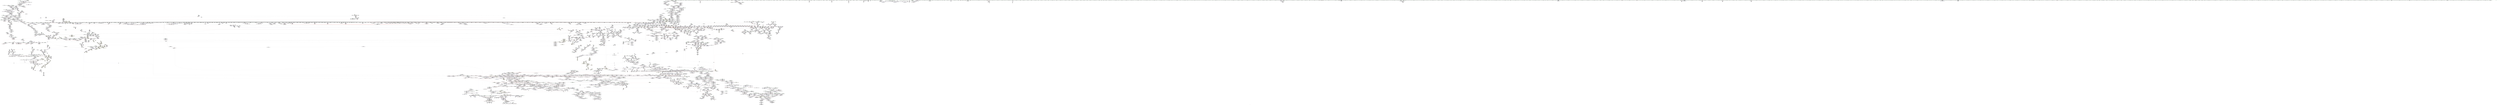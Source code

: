 digraph "SVFG" {
	label="SVFG";

	Node0x55f704ae2770 [shape=record,color=grey,label="{NodeID: 0\nNullPtr}"];
	Node0x55f704ae2770 -> Node0x55f704f1b970[style=solid];
	Node0x55f704ae2770 -> Node0x55f704f1ba70[style=solid];
	Node0x55f704ae2770 -> Node0x55f704f1bb40[style=solid];
	Node0x55f704ae2770 -> Node0x55f704f1bc10[style=solid];
	Node0x55f704ae2770 -> Node0x55f704f1bce0[style=solid];
	Node0x55f704ae2770 -> Node0x55f704f1bdb0[style=solid];
	Node0x55f704ae2770 -> Node0x55f704f1be80[style=solid];
	Node0x55f704ae2770 -> Node0x55f704f1bf50[style=solid];
	Node0x55f704ae2770 -> Node0x55f704f1c020[style=solid];
	Node0x55f704ae2770 -> Node0x55f704f1c0f0[style=solid];
	Node0x55f704ae2770 -> Node0x55f704f1c1c0[style=solid];
	Node0x55f704ae2770 -> Node0x55f704f1c290[style=solid];
	Node0x55f704ae2770 -> Node0x55f704f1c360[style=solid];
	Node0x55f704ae2770 -> Node0x55f704f1c430[style=solid];
	Node0x55f704ae2770 -> Node0x55f704f1c500[style=solid];
	Node0x55f704ae2770 -> Node0x55f704f1c5d0[style=solid];
	Node0x55f704ae2770 -> Node0x55f704f1c6a0[style=solid];
	Node0x55f704ae2770 -> Node0x55f704f1c770[style=solid];
	Node0x55f704ae2770 -> Node0x55f704f1c840[style=solid];
	Node0x55f704ae2770 -> Node0x55f704f1c910[style=solid];
	Node0x55f704ae2770 -> Node0x55f704f1c9e0[style=solid];
	Node0x55f704ae2770 -> Node0x55f704f1cab0[style=solid];
	Node0x55f704ae2770 -> Node0x55f704f1cb80[style=solid];
	Node0x55f704ae2770 -> Node0x55f704f1cc50[style=solid];
	Node0x55f704ae2770 -> Node0x55f704f1cd20[style=solid];
	Node0x55f704ae2770 -> Node0x55f704f1cdf0[style=solid];
	Node0x55f704ae2770 -> Node0x55f704f1cec0[style=solid];
	Node0x55f704ae2770 -> Node0x55f704f1cf90[style=solid];
	Node0x55f704ae2770 -> Node0x55f704f1d060[style=solid];
	Node0x55f704ae2770 -> Node0x55f704f1d130[style=solid];
	Node0x55f704ae2770 -> Node0x55f704f1d200[style=solid];
	Node0x55f704ae2770 -> Node0x55f704f1d2d0[style=solid];
	Node0x55f704ae2770 -> Node0x55f704f1d3a0[style=solid];
	Node0x55f704ae2770 -> Node0x55f704f1d470[style=solid];
	Node0x55f704ae2770 -> Node0x55f704f1d540[style=solid];
	Node0x55f704ae2770 -> Node0x55f704f1d610[style=solid];
	Node0x55f704ae2770 -> Node0x55f704f1d6e0[style=solid];
	Node0x55f704ae2770 -> Node0x55f704f1d7b0[style=solid];
	Node0x55f704ae2770 -> Node0x55f704f1d880[style=solid];
	Node0x55f704ae2770 -> Node0x55f704f1d950[style=solid];
	Node0x55f704ae2770 -> Node0x55f704f1da20[style=solid];
	Node0x55f704ae2770 -> Node0x55f704f1daf0[style=solid];
	Node0x55f704ae2770 -> Node0x55f704f1dbc0[style=solid];
	Node0x55f704ae2770 -> Node0x55f704f1dc90[style=solid];
	Node0x55f704ae2770 -> Node0x55f704f1dd60[style=solid];
	Node0x55f704ae2770 -> Node0x55f704f1de30[style=solid];
	Node0x55f704ae2770 -> Node0x55f704f1df00[style=solid];
	Node0x55f704ae2770 -> Node0x55f704f1dfd0[style=solid];
	Node0x55f704ae2770 -> Node0x55f704f1e0a0[style=solid];
	Node0x55f704ae2770 -> Node0x55f704f1e170[style=solid];
	Node0x55f704ae2770 -> Node0x55f704f1e240[style=solid];
	Node0x55f704ae2770 -> Node0x55f704f1e310[style=solid];
	Node0x55f704ae2770 -> Node0x55f704f1e3e0[style=solid];
	Node0x55f704ae2770 -> Node0x55f704f1e4b0[style=solid];
	Node0x55f704ae2770 -> Node0x55f704f1e580[style=solid];
	Node0x55f704ae2770 -> Node0x55f704f1e650[style=solid];
	Node0x55f704ae2770 -> Node0x55f704f1e720[style=solid];
	Node0x55f704ae2770 -> Node0x55f704f1e7f0[style=solid];
	Node0x55f704ae2770 -> Node0x55f704f1e8c0[style=solid];
	Node0x55f704ae2770 -> Node0x55f704f1e990[style=solid];
	Node0x55f704ae2770 -> Node0x55f704f1ea60[style=solid];
	Node0x55f704ae2770 -> Node0x55f704f1eb30[style=solid];
	Node0x55f704ae2770 -> Node0x55f704f1ec00[style=solid];
	Node0x55f704ae2770 -> Node0x55f704f1ecd0[style=solid];
	Node0x55f704ae2770 -> Node0x55f704f1eda0[style=solid];
	Node0x55f704ae2770 -> Node0x55f704f1ee70[style=solid];
	Node0x55f704ae2770 -> Node0x55f704f1ef40[style=solid];
	Node0x55f704ae2770 -> Node0x55f704f1f010[style=solid];
	Node0x55f704ae2770 -> Node0x55f704f1f0e0[style=solid];
	Node0x55f704ae2770 -> Node0x55f704f1f1b0[style=solid];
	Node0x55f704ae2770 -> Node0x55f704f1f280[style=solid];
	Node0x55f704ae2770 -> Node0x55f704f1f350[style=solid];
	Node0x55f704ae2770 -> Node0x55f704f1f420[style=solid];
	Node0x55f704ae2770 -> Node0x55f704f1f4f0[style=solid];
	Node0x55f704ae2770 -> Node0x55f704f1f5c0[style=solid];
	Node0x55f704ae2770 -> Node0x55f704f1f690[style=solid];
	Node0x55f704ae2770 -> Node0x55f704f1f760[style=solid];
	Node0x55f704ae2770 -> Node0x55f704f1f830[style=solid];
	Node0x55f704ae2770 -> Node0x55f704f1f900[style=solid];
	Node0x55f704ae2770 -> Node0x55f704f1f9d0[style=solid];
	Node0x55f704ae2770 -> Node0x55f704f1faa0[style=solid];
	Node0x55f704ae2770 -> Node0x55f704f1fb70[style=solid];
	Node0x55f704ae2770 -> Node0x55f704f1fc40[style=solid];
	Node0x55f704ae2770 -> Node0x55f704f1fd10[style=solid];
	Node0x55f704ae2770 -> Node0x55f704f1fde0[style=solid];
	Node0x55f704ae2770 -> Node0x55f704f1feb0[style=solid];
	Node0x55f704ae2770 -> Node0x55f704f1ff80[style=solid];
	Node0x55f704ae2770 -> Node0x55f704f20050[style=solid];
	Node0x55f704ae2770 -> Node0x55f704f20120[style=solid];
	Node0x55f704ae2770 -> Node0x55f704f201f0[style=solid];
	Node0x55f704ae2770 -> Node0x55f704f202c0[style=solid];
	Node0x55f704ae2770 -> Node0x55f704f20390[style=solid];
	Node0x55f704ae2770 -> Node0x55f704f20460[style=solid];
	Node0x55f704ae2770 -> Node0x55f704f20530[style=solid];
	Node0x55f704ae2770 -> Node0x55f704f20600[style=solid];
	Node0x55f704ae2770 -> Node0x55f704f206d0[style=solid];
	Node0x55f704ae2770 -> Node0x55f704f207a0[style=solid];
	Node0x55f704ae2770 -> Node0x55f704f20870[style=solid];
	Node0x55f704ae2770 -> Node0x55f704f20940[style=solid];
	Node0x55f704ae2770 -> Node0x55f704f20a10[style=solid];
	Node0x55f704ae2770 -> Node0x55f704f20ae0[style=solid];
	Node0x55f704ae2770 -> Node0x55f704f20bb0[style=solid];
	Node0x55f704ae2770 -> Node0x55f704f20c80[style=solid];
	Node0x55f704ae2770 -> Node0x55f704f20d50[style=solid];
	Node0x55f704ae2770 -> Node0x55f704f20e20[style=solid];
	Node0x55f704ae2770 -> Node0x55f704f20ef0[style=solid];
	Node0x55f704ae2770 -> Node0x55f704f20fc0[style=solid];
	Node0x55f704ae2770 -> Node0x55f704f21090[style=solid];
	Node0x55f704ae2770 -> Node0x55f704f21160[style=solid];
	Node0x55f704ae2770 -> Node0x55f704f21230[style=solid];
	Node0x55f704ae2770 -> Node0x55f704f21300[style=solid];
	Node0x55f704ae2770 -> Node0x55f704f213d0[style=solid];
	Node0x55f704ae2770 -> Node0x55f704f214a0[style=solid];
	Node0x55f704ae2770 -> Node0x55f704f21570[style=solid];
	Node0x55f704ae2770 -> Node0x55f704f21640[style=solid];
	Node0x55f704ae2770 -> Node0x55f704f21710[style=solid];
	Node0x55f704ae2770 -> Node0x55f704f217e0[style=solid];
	Node0x55f704ae2770 -> Node0x55f704f218b0[style=solid];
	Node0x55f704ae2770 -> Node0x55f704f21980[style=solid];
	Node0x55f704ae2770 -> Node0x55f704f21a50[style=solid];
	Node0x55f704ae2770 -> Node0x55f704f21b20[style=solid];
	Node0x55f704ae2770 -> Node0x55f704f21bf0[style=solid];
	Node0x55f704ae2770 -> Node0x55f704f21cc0[style=solid];
	Node0x55f704ae2770 -> Node0x55f704f21d90[style=solid];
	Node0x55f704ae2770 -> Node0x55f704f21e60[style=solid];
	Node0x55f704ae2770 -> Node0x55f704f21f30[style=solid];
	Node0x55f704ae2770 -> Node0x55f704f42f90[style=solid];
	Node0x55f704ae2770 -> Node0x55f704f43020[style=solid];
	Node0x55f704ae2770 -> Node0x55f704f430b0[style=solid];
	Node0x55f704ae2770 -> Node0x55f704f43180[style=solid];
	Node0x55f704ae2770 -> Node0x55f704f43250[style=solid];
	Node0x55f704ae2770 -> Node0x55f704f43320[style=solid];
	Node0x55f704ae2770 -> Node0x55f704f433f0[style=solid];
	Node0x55f704ae2770 -> Node0x55f704f434c0[style=solid];
	Node0x55f704ae2770 -> Node0x55f704f43590[style=solid];
	Node0x55f704ae2770 -> Node0x55f704f43660[style=solid];
	Node0x55f704ae2770 -> Node0x55f704f43730[style=solid];
	Node0x55f704ae2770 -> Node0x55f704f43800[style=solid];
	Node0x55f704ae2770 -> Node0x55f704f9ddc0[style=solid];
	Node0x55f704ae2770 -> Node0x55f704fa17a0[style=solid];
	Node0x55f704ae2770 -> Node0x55f704fa9ce0[style=solid];
	Node0x55f704ae2770 -> Node0x55f704fac990[style=solid];
	Node0x55f704ae2770 -> Node0x55f704fae6d0[style=solid];
	Node0x55f704ae2770 -> Node0x55f704fae7a0[style=solid];
	Node0x55f704ae2770 -> Node0x55f704fae870[style=solid];
	Node0x55f704ae2770 -> Node0x55f704fb0d00[style=solid];
	Node0x55f704ae2770 -> Node0x55f704fb3190[style=solid];
	Node0x55f704ae2770 -> Node0x55f704fb3260[style=solid];
	Node0x55f704ae2770 -> Node0x55f704fb3330[style=solid];
	Node0x55f704ae2770 -> Node0x55f704fb60b0[style=solid];
	Node0x55f704ae2770 -> Node0x55f704fb6180[style=solid];
	Node0x55f704ae2770 -> Node0x55f704fb6250[style=solid];
	Node0x55f704ae2770 -> Node0x55f704fb7b80[style=solid];
	Node0x55f704ae2770 -> Node0x55f704fb7c50[style=solid];
	Node0x55f704ae2770 -> Node0x55f704fb7d20[style=solid];
	Node0x55f704ae2770 -> Node0x55f703cb6f00[style=solid];
	Node0x55f704ae2770 -> Node0x55f70501bf60[style=solid];
	Node0x55f704ae2770 -> Node0x55f70501d040[style=solid];
	Node0x55f704ae2770 -> Node0x55f705024180[style=solid];
	Node0x55f704ae2770 -> Node0x55f705024300[style=solid];
	Node0x55f704ae2770 -> Node0x55f704f746d0[style=solid];
	Node0x55f704ae2770 -> Node0x55f704f74fd0[style=solid];
	Node0x55f704ae2770 -> Node0x55f704f75150[style=solid];
	Node0x55f704ae2770 -> Node0x55f704f758d0[style=solid];
	Node0x55f704ae2770 -> Node0x55f704f76050[style=solid];
	Node0x55f704ae2770:s64 -> Node0x55f70526e250[style=solid,color=red];
	Node0x55f704ae2770:s64 -> Node0x55f705253bd0[style=solid,color=red];
	Node0x55f704ae2770:s64 -> Node0x55f70525a980[style=solid,color=red];
	Node0x55f704fab470 [shape=record,color=blue,label="{NodeID: 2657\n2697\<--2700\n_M_head_impl\<--\n_ZNSt10_Head_baseILm1EP6ThreadLb0EEC2IS1_EEOT_\n|{<s0>240|<s1>282}}"];
	Node0x55f704fab470:s0 -> Node0x55f704fc61e0[style=dashed,color=blue];
	Node0x55f704fab470:s1 -> Node0x55f704fc8370[style=dashed,color=blue];
	Node0x55f704f10d80 [shape=record,color=green,label="{NodeID: 443\n2874\<--2875\n__t.addr\<--__t.addr_field_insensitive\n_ZSt7forwardIOP6ThreadEOT_RNSt16remove_referenceIS3_E4typeE\n}"];
	Node0x55f704f10d80 -> Node0x55f704f8cfb0[style=solid];
	Node0x55f704f10d80 -> Node0x55f704fac0a0[style=solid];
	Node0x55f704f201f0 [shape=record,color=black,label="{NodeID: 886\n3771\<--3\n\<--dummyVal\n_ZNSt6vectorI6SolverSaIS0_EE17_M_default_appendEm\n}"];
	Node0x55f704f57b90 [shape=record,color=purple,label="{NodeID: 1329\n5332\<--51\nllvm.global_ctors_1\<--llvm.global_ctors\nGlob }"];
	Node0x55f704f57b90 -> Node0x55f704f9dcc0[style=solid];
	Node0x55f704fc5140 [shape=record,color=yellow,style=double,label="{NodeID: 6200\n4V_2 = CSCHI(MR_4V_1)\npts\{160000 160001 160002 \}\nCS[]|{<s0>4}}"];
	Node0x55f704fc5140:s0 -> Node0x55f704fc4fe0[style=dashed,color=blue];
	Node0x55f704f3ef30 [shape=record,color=red,label="{NodeID: 1772\n850\<--810\n\<--__n.addr\n_ZNSt6vectorINSt7__cxx1112basic_stringIcSt11char_traitsIcESaIcEEESaIS5_EE17_M_default_appendEm\n|{<s0>79}}"];
	Node0x55f704f3ef30:s0 -> Node0x55f7052541b0[style=solid,color=red];
	Node0x55f705258a40 [shape=record,color=black,label="{NodeID: 6643\n1145 = PHI(897, )\n2nd arg _ZSt34__uninitialized_move_if_noexcept_aIPNSt7__cxx1112basic_stringIcSt11char_traitsIcESaIcEEES6_SaIS5_EET0_T_S9_S8_RT1_ }"];
	Node0x55f705258a40 -> Node0x55f704fa2bf0[style=solid];
	Node0x55f705020e80 [shape=record,color=grey,label="{NodeID: 4429\n3809 = Binary(3807, 3808, )\n}"];
	Node0x55f705020e80 -> Node0x55f705021000[style=solid];
	Node0x55f704f94c00 [shape=record,color=red,label="{NodeID: 2215\n4044\<--4031\n\<--__n.addr\n_ZNSt27__uninitialized_default_n_1ILb0EE18__uninit_default_nIP6SolvermEET_S4_T0_\n}"];
	Node0x55f704f94c00 -> Node0x55f704f72d50[style=solid];
	Node0x55f704cf3830 [shape=record,color=green,label="{NodeID: 1\n7\<--1\n__dso_handle\<--dummyObj\nGlob }"];
	Node0x55f704fab540 [shape=record,color=blue,label="{NodeID: 2658\n2705\<--2704\n__b.addr\<--__b\n_ZNSt10_Head_baseILm1EP6ThreadLb0EE7_M_headERS2_\n}"];
	Node0x55f704fab540 -> Node0x55f704f8c110[style=dashed];
	Node0x55f704f10e50 [shape=record,color=green,label="{NodeID: 444\n2881\<--2882\n__t.addr\<--__t.addr_field_insensitive\n_ZSt3getILm1EJM6ThreadFvvEPS0_EERNSt13tuple_elementIXT_ESt5tupleIJDpT0_EEE4typeERS8_\n}"];
	Node0x55f704f10e50 -> Node0x55f704f8d080[style=solid];
	Node0x55f704f10e50 -> Node0x55f704fac170[style=solid];
	Node0x55f704f202c0 [shape=record,color=black,label="{NodeID: 887\n3772\<--3\n\<--dummyVal\n_ZNSt6vectorI6SolverSaIS0_EE17_M_default_appendEm\n}"];
	Node0x55f704f202c0 -> Node0x55f704fb1040[style=solid];
	Node0x55f704f57c90 [shape=record,color=purple,label="{NodeID: 1330\n5333\<--51\nllvm.global_ctors_2\<--llvm.global_ctors\nGlob }"];
	Node0x55f704f57c90 -> Node0x55f704f9ddc0[style=solid];
	Node0x55f704f3f000 [shape=record,color=red,label="{NodeID: 1773\n863\<--810\n\<--__n.addr\n_ZNSt6vectorINSt7__cxx1112basic_stringIcSt11char_traitsIcESaIcEEESaIS5_EE17_M_default_appendEm\n|{<s0>80}}"];
	Node0x55f704f3f000:s0 -> Node0x55f7052531c0[style=solid,color=red];
	Node0x55f705258b80 [shape=record,color=black,label="{NodeID: 6644\n1146 = PHI(899, )\n3rd arg _ZSt34__uninitialized_move_if_noexcept_aIPNSt7__cxx1112basic_stringIcSt11char_traitsIcESaIcEEES6_SaIS5_EET0_T_S9_S8_RT1_ }"];
	Node0x55f705258b80 -> Node0x55f704fa2cc0[style=solid];
	Node0x55f705021000 [shape=record,color=grey,label="{NodeID: 4430\n3810 = Binary(3809, 803, )\n|{<s0>345}}"];
	Node0x55f705021000:s0 -> Node0x55f70525cba0[style=solid,color=red];
	Node0x55f704f94cd0 [shape=record,color=red,label="{NodeID: 2216\n4053\<--4031\n\<--__n.addr\n_ZNSt27__uninitialized_default_n_1ILb0EE18__uninit_default_nIP6SolvermEET_S4_T0_\n}"];
	Node0x55f704f94cd0 -> Node0x55f70501f500[style=solid];
	Node0x55f704cf2f30 [shape=record,color=green,label="{NodeID: 2\n9\<--1\n\<--dummyObj\nCan only get source location for instruction, argument, global var or function.}"];
	Node0x55f704fab610 [shape=record,color=blue,label="{NodeID: 2659\n2713\<--2712\n__b.addr\<--__b\n_ZNSt10_Head_baseILm0EM6ThreadFvvELb0EE7_M_headERS3_\n}"];
	Node0x55f704fab610 -> Node0x55f704f8c1e0[style=dashed];
	Node0x55f704f10f20 [shape=record,color=green,label="{NodeID: 445\n2887\<--2888\n_ZSt12__get_helperILm1EP6ThreadJEERT0_RSt11_Tuple_implIXT_EJS2_DpT1_EE\<--_ZSt12__get_helperILm1EP6ThreadJEERT0_RSt11_Tuple_implIXT_EJS2_DpT1_EE_field_insensitive\n}"];
	Node0x55f704f20390 [shape=record,color=black,label="{NodeID: 888\n3774\<--3\n\<--dummyVal\n_ZNSt6vectorI6SolverSaIS0_EE17_M_default_appendEm\n}"];
	Node0x55f704f20390 -> Node0x55f704fb1110[style=solid];
	Node0x55f704f57d90 [shape=record,color=purple,label="{NodeID: 1331\n127\<--126\n_M_impl\<--\n_ZNSt6vectorI6SolverSaIS0_EED2Ev\n}"];
	Node0x55f704fc5400 [shape=record,color=yellow,style=double,label="{NodeID: 6202\n42V_2 = CSCHI(MR_42V_1)\npts\{1690000 \}\nCS[]|{<s0>22|<s1>25|<s2>26|<s3>34}}"];
	Node0x55f704fc5400:s0 -> Node0x55f70511fdb0[style=dashed,color=red];
	Node0x55f704fc5400:s1 -> Node0x55f705109a00[style=dashed,color=red];
	Node0x55f704fc5400:s2 -> Node0x55f70511fdb0[style=dashed,color=red];
	Node0x55f704fc5400:s3 -> Node0x55f705109a00[style=dashed,color=red];
	Node0x55f704f3f0d0 [shape=record,color=red,label="{NodeID: 1774\n881\<--810\n\<--__n.addr\n_ZNSt6vectorINSt7__cxx1112basic_stringIcSt11char_traitsIcESaIcEEESaIS5_EE17_M_default_appendEm\n|{<s0>84}}"];
	Node0x55f704f3f0d0:s0 -> Node0x55f7052541b0[style=solid,color=red];
	Node0x55f705258cc0 [shape=record,color=black,label="{NodeID: 6645\n2954 = PHI(2944, )\n0th arg _ZNSt11_Tuple_implILm1EJSt14default_deleteINSt6thread6_StateEEEEC2Ev }"];
	Node0x55f705258cc0 -> Node0x55f704fac7f0[style=solid];
	Node0x55f705021180 [shape=record,color=grey,label="{NodeID: 4431\n4836 = Binary(4834, 4835, )\n}"];
	Node0x55f705021180 -> Node0x55f705021300[style=solid];
	Node0x55f704f94da0 [shape=record,color=red,label="{NodeID: 2217\n4047\<--4033\n\<--__cur\n_ZNSt27__uninitialized_default_n_1ILb0EE18__uninit_default_nIP6SolvermEET_S4_T0_\n|{<s0>365}}"];
	Node0x55f704f94da0:s0 -> Node0x55f70525b750[style=solid,color=red];
	Node0x55f704f001a0 [shape=record,color=green,label="{NodeID: 3\n12\<--1\n\<--dummyObj\nCan only get source location for instruction, argument, global var or function.}"];
	Node0x55f704fab6e0 [shape=record,color=blue,label="{NodeID: 2660\n2723\<--2722\nthis.addr\<--this\n_ZNSt6thread8_InvokerISt5tupleIJM6ThreadFvvEPS2_EEEclEv\n}"];
	Node0x55f704fab6e0 -> Node0x55f704f8c2b0[style=dashed];
	Node0x55f704f11020 [shape=record,color=green,label="{NodeID: 446\n2892\<--2893\n__t.addr\<--__t.addr_field_insensitive\n_ZSt12__get_helperILm1EP6ThreadJEERT0_RSt11_Tuple_implIXT_EJS2_DpT1_EE\n}"];
	Node0x55f704f11020 -> Node0x55f704f8d150[style=solid];
	Node0x55f704f11020 -> Node0x55f704fac240[style=solid];
	Node0x55f704f20460 [shape=record,color=black,label="{NodeID: 889\n3838\<--3\nlpad.val\<--dummyVal\n_ZNSt6vectorI6SolverSaIS0_EE17_M_default_appendEm\n}"];
	Node0x55f704f57e60 [shape=record,color=purple,label="{NodeID: 1332\n128\<--126\n_M_start\<--\n_ZNSt6vectorI6SolverSaIS0_EED2Ev\n}"];
	Node0x55f704f57e60 -> Node0x55f704f3a880[style=solid];
	Node0x55f704fc54e0 [shape=record,color=yellow,style=double,label="{NodeID: 6203\n50V_2 = CSCHI(MR_50V_1)\npts\{1690001 1690002 \}\nCS[]|{<s0>25|<s1>25|<s2>34|<s3>34}}"];
	Node0x55f704fc54e0:s0 -> Node0x55f705109ae0[style=dashed,color=red];
	Node0x55f704fc54e0:s1 -> Node0x55f705109bc0[style=dashed,color=red];
	Node0x55f704fc54e0:s2 -> Node0x55f705109ae0[style=dashed,color=red];
	Node0x55f704fc54e0:s3 -> Node0x55f705109bc0[style=dashed,color=red];
	Node0x55f704f3f1a0 [shape=record,color=red,label="{NodeID: 1775\n919\<--810\n\<--__n.addr\n_ZNSt6vectorINSt7__cxx1112basic_stringIcSt11char_traitsIcESaIcEEESaIS5_EE17_M_default_appendEm\n}"];
	Node0x55f705258e00 [shape=record,color=black,label="{NodeID: 6646\n4742 = PHI(522, )\n0th arg _ZN9__gnu_cxx13new_allocatorI6ThreadED2Ev }"];
	Node0x55f705258e00 -> Node0x55f704fb7020[style=solid];
	Node0x55f705021300 [shape=record,color=grey,label="{NodeID: 4432\n4837 = Binary(4836, 4838, )\n|{<s0>433}}"];
	Node0x55f705021300:s0 -> Node0x55f70526db80[style=solid,color=red];
	Node0x55f704f94e70 [shape=record,color=red,label="{NodeID: 2218\n4056\<--4033\n\<--__cur\n_ZNSt27__uninitialized_default_n_1ILb0EE18__uninit_default_nIP6SolvermEET_S4_T0_\n}"];
	Node0x55f704f94e70 -> Node0x55f704f34ff0[style=solid];
	Node0x55f704f004e0 [shape=record,color=green,label="{NodeID: 4\n17\<--1\n_ZSt3cin\<--dummyObj\nGlob }"];
	Node0x55f704fab7b0 [shape=record,color=blue,label="{NodeID: 2661\n2737\<--2734\nthis.addr\<--this\n_ZNSt6thread8_InvokerISt5tupleIJM6ThreadFvvEPS2_EEE9_M_invokeIJLm0ELm1EEEEDTclsr3stdE8__invokespcl10_S_declvalIXT_EEEEESt12_Index_tupleIJXspT_EEE\n}"];
	Node0x55f704fab7b0 -> Node0x55f704f8c380[style=dashed];
	Node0x55f704f110f0 [shape=record,color=green,label="{NodeID: 447\n2901\<--2902\nthis.addr\<--this.addr_field_insensitive\n_ZNSt15__uniq_ptr_implINSt6thread6_StateESt14default_deleteIS1_EEC2EPS1_\n}"];
	Node0x55f704f110f0 -> Node0x55f704f8d220[style=solid];
	Node0x55f704f110f0 -> Node0x55f704fac310[style=solid];
	Node0x55f704f20530 [shape=record,color=black,label="{NodeID: 890\n3839\<--3\nlpad.val56\<--dummyVal\n_ZNSt6vectorI6SolverSaIS0_EE17_M_default_appendEm\n}"];
	Node0x55f704f57f30 [shape=record,color=purple,label="{NodeID: 1333\n131\<--130\n_M_impl2\<--\n_ZNSt6vectorI6SolverSaIS0_EED2Ev\n}"];
	Node0x55f704f3f270 [shape=record,color=red,label="{NodeID: 1776\n982\<--810\n\<--__n.addr\n_ZNSt6vectorINSt7__cxx1112basic_stringIcSt11char_traitsIcESaIcEEESaIS5_EE17_M_default_appendEm\n}"];
	Node0x55f705258f40 [shape=record,color=black,label="{NodeID: 6647\n5042 = PHI(651, 4805, )\n0th arg _ZNSt12_Vector_baseI6ThreadSaIS0_EE19_M_get_Tp_allocatorEv }"];
	Node0x55f705258f40 -> Node0x55f704fb8f00[style=solid];
	Node0x55f705021480 [shape=record,color=grey,label="{NodeID: 4433\n1713 = Binary(1710, 1714, )\n}"];
	Node0x55f705021480 -> Node0x55f704f49930[style=solid];
	Node0x55f704f94f40 [shape=record,color=red,label="{NodeID: 2219\n4069\<--4033\n\<--__cur\n_ZNSt27__uninitialized_default_n_1ILb0EE18__uninit_default_nIP6SolvermEET_S4_T0_\n|{<s0>368}}"];
	Node0x55f704f94f40:s0 -> Node0x55f705259e60[style=solid,color=red];
	Node0x55f704f005a0 [shape=record,color=green,label="{NodeID: 5\n20\<--1\n_ZSt4cout\<--dummyObj\nGlob }"];
	Node0x55f704fab880 [shape=record,color=blue,label="{NodeID: 2662\n2760\<--2758\n__fn.addr\<--__fn\n_ZSt8__invokeIM6ThreadFvvEJPS0_EENSt15__invoke_resultIT_JDpT0_EE4typeEOS5_DpOS6_\n}"];
	Node0x55f704fab880 -> Node0x55f704f8c450[style=dashed];
	Node0x55f704f111c0 [shape=record,color=green,label="{NodeID: 448\n2903\<--2904\n__p.addr\<--__p.addr_field_insensitive\n_ZNSt15__uniq_ptr_implINSt6thread6_StateESt14default_deleteIS1_EEC2EPS1_\n}"];
	Node0x55f704f111c0 -> Node0x55f704f8d2f0[style=solid];
	Node0x55f704f111c0 -> Node0x55f704fac3e0[style=solid];
	Node0x55f704f20600 [shape=record,color=black,label="{NodeID: 891\n3841\<--3\n\<--dummyVal\n_ZNSt6vectorI6SolverSaIS0_EE17_M_default_appendEm\n}"];
	Node0x55f704f58000 [shape=record,color=purple,label="{NodeID: 1334\n132\<--130\n_M_finish\<--\n_ZNSt6vectorI6SolverSaIS0_EED2Ev\n}"];
	Node0x55f704f58000 -> Node0x55f704f3a950[style=solid];
	Node0x55f704fc5720 [shape=record,color=yellow,style=double,label="{NodeID: 6205\n40V_2 = CSCHI(MR_40V_1)\npts\{160000 \}\nCS[]|{<s0>17|<s1>31}}"];
	Node0x55f704fc5720:s0 -> Node0x55f7051133c0[style=dashed,color=red];
	Node0x55f704fc5720:s1 -> Node0x55f7051133c0[style=dashed,color=red];
	Node0x55f704f3f340 [shape=record,color=red,label="{NodeID: 1777\n872\<--812\n\<--__len\n_ZNSt6vectorINSt7__cxx1112basic_stringIcSt11char_traitsIcESaIcEEESaIS5_EE17_M_default_appendEm\n|{<s0>82}}"];
	Node0x55f704f3f340:s0 -> Node0x55f7052577a0[style=solid,color=red];
	Node0x55f705259150 [shape=record,color=black,label="{NodeID: 6648\n4911 = PHI(4766, 4842, 4850, )\n0th arg _ZNSt12_Vector_baseI6ThreadSaIS0_EE12_Vector_implD2Ev }"];
	Node0x55f705259150 -> Node0x55f704fb8200[style=solid];
	Node0x55f705021600 [shape=record,color=grey,label="{NodeID: 4434\n2836 = Binary(2829, 2831, )\n}"];
	Node0x55f704f95010 [shape=record,color=red,label="{NodeID: 2220\n4072\<--4033\n\<--__cur\n_ZNSt27__uninitialized_default_n_1ILb0EE18__uninit_default_nIP6SolvermEET_S4_T0_\n}"];
	Node0x55f704f95010 -> Node0x55f704f532f0[style=solid];
	Node0x55f704f00660 [shape=record,color=green,label="{NodeID: 6\n21\<--1\n.str\<--dummyObj\nGlob }"];
	Node0x55f704fab950 [shape=record,color=blue,label="{NodeID: 2663\n2762\<--2759\n__args.addr\<--__args\n_ZSt8__invokeIM6ThreadFvvEJPS0_EENSt15__invoke_resultIT_JDpT0_EE4typeEOS5_DpOS6_\n}"];
	Node0x55f704fab950 -> Node0x55f704f8c520[style=dashed];
	Node0x55f704f11290 [shape=record,color=green,label="{NodeID: 449\n2910\<--2911\n_ZNSt5tupleIJPNSt6thread6_StateESt14default_deleteIS1_EEEC2IS2_S4_Lb1EEEv\<--_ZNSt5tupleIJPNSt6thread6_StateESt14default_deleteIS1_EEEC2IS2_S4_Lb1EEEv_field_insensitive\n}"];
	Node0x55f704f206d0 [shape=record,color=black,label="{NodeID: 892\n3842\<--3\n\<--dummyVal\n_ZNSt6vectorI6SolverSaIS0_EE17_M_default_appendEm\n|{<s0>346}}"];
	Node0x55f704f206d0:s0 -> Node0x55f70526bbf0[style=solid,color=red];
	Node0x55f704f580d0 [shape=record,color=purple,label="{NodeID: 1335\n189\<--188\nvbase.offset.ptr\<--vtable\nmain\n}"];
	Node0x55f704f580d0 -> Node0x55f704f444b0[style=solid];
	Node0x55f704fc5800 [shape=record,color=yellow,style=double,label="{NodeID: 6206\n46V_2 = CSCHI(MR_46V_1)\npts\{160001 160002 \}\nCS[]}"];
	Node0x55f704f3f410 [shape=record,color=red,label="{NodeID: 1778\n937\<--812\n\<--__len\n_ZNSt6vectorINSt7__cxx1112basic_stringIcSt11char_traitsIcESaIcEEESaIS5_EE17_M_default_appendEm\n|{<s0>91}}"];
	Node0x55f704f3f410:s0 -> Node0x55f70526b1e0[style=solid,color=red];
	Node0x55f7052593a0 [shape=record,color=black,label="{NodeID: 6649\n3045 = PHI(3035, )\n0th arg _ZNSt11_Tuple_implILm0EJM6ThreadFvvEPS0_EEC2IS2_JS3_EvEEOT_DpOT0_ }"];
	Node0x55f7052593a0 -> Node0x55f704fad0e0[style=solid];
	Node0x55f705021780 [shape=record,color=grey,label="{NodeID: 4435\n2830 = Binary(2829, 2831, )\n}"];
	Node0x55f705021780 -> Node0x55f704f74550[style=solid];
	Node0x55f704f950e0 [shape=record,color=red,label="{NodeID: 2221\n4066\<--4035\nexn\<--exn.slot\n_ZNSt27__uninitialized_default_n_1ILb0EE18__uninit_default_nIP6SolvermEET_S4_T0_\n}"];
	Node0x55f704f00f40 [shape=record,color=green,label="{NodeID: 7\n23\<--1\n.str.3\<--dummyObj\nGlob }"];
	Node0x55f704faba20 [shape=record,color=blue,label="{NodeID: 2664\n2778\<--2777\n__t.addr\<--__t\n_ZSt3getILm0EJM6ThreadFvvEPS0_EEONSt13tuple_elementIXT_ESt5tupleIJDpT0_EEE4typeEOS8_\n}"];
	Node0x55f704faba20 -> Node0x55f704f8c5f0[style=dashed];
	Node0x55f704f11390 [shape=record,color=green,label="{NodeID: 450\n2918\<--2919\nthis.addr\<--this.addr_field_insensitive\n_ZNSt5tupleIJPNSt6thread6_StateESt14default_deleteIS1_EEEC2IS2_S4_Lb1EEEv\n}"];
	Node0x55f704f11390 -> Node0x55f704f8d3c0[style=solid];
	Node0x55f704f11390 -> Node0x55f704fac580[style=solid];
	Node0x55f704f207a0 [shape=record,color=black,label="{NodeID: 893\n3871\<--3\n\<--dummyVal\n_ZNSt6vectorI6SolverSaIS0_EE15_M_erase_at_endEPS0_\n}"];
	Node0x55f704f581a0 [shape=record,color=purple,label="{NodeID: 1336\n285\<--284\nt\<--call21\nmain\n}"];
	Node0x55f704f3f4e0 [shape=record,color=red,label="{NodeID: 1779\n989\<--812\n\<--__len\n_ZNSt6vectorINSt7__cxx1112basic_stringIcSt11char_traitsIcESaIcEEESaIS5_EE17_M_default_appendEm\n}"];
	Node0x55f7052594b0 [shape=record,color=black,label="{NodeID: 6650\n3046 = PHI(3037, )\n1st arg _ZNSt11_Tuple_implILm0EJM6ThreadFvvEPS0_EEC2IS2_JS3_EvEEOT_DpOT0_ }"];
	Node0x55f7052594b0 -> Node0x55f704fad1b0[style=solid];
	Node0x55f705021900 [shape=record,color=grey,label="{NodeID: 4436\n690 = Binary(688, 689, )\n|{<s0>71}}"];
	Node0x55f705021900:s0 -> Node0x55f70525de40[style=solid,color=red];
	Node0x55f704f951b0 [shape=record,color=red,label="{NodeID: 2222\n4083\<--4035\nexn4\<--exn.slot\n_ZNSt27__uninitialized_default_n_1ILb0EE18__uninit_default_nIP6SolvermEET_S4_T0_\n}"];
	Node0x55f704f00fd0 [shape=record,color=green,label="{NodeID: 8\n25\<--1\n.str.4\<--dummyObj\nGlob }"];
	Node0x55f704fabaf0 [shape=record,color=blue,label="{NodeID: 2665\n2791\<--2790\n__t.addr\<--__t\n_ZSt4moveIRSt5tupleIJM6ThreadFvvEPS1_EEEONSt16remove_referenceIT_E4typeEOS8_\n}"];
	Node0x55f704fabaf0 -> Node0x55f704f8c6c0[style=dashed];
	Node0x55f704f11460 [shape=record,color=green,label="{NodeID: 451\n2924\<--2925\n_ZNSt11_Tuple_implILm0EJPNSt6thread6_StateESt14default_deleteIS1_EEEC2Ev\<--_ZNSt11_Tuple_implILm0EJPNSt6thread6_StateESt14default_deleteIS1_EEEC2Ev_field_insensitive\n}"];
	Node0x55f704f20870 [shape=record,color=black,label="{NodeID: 894\n3872\<--3\n\<--dummyVal\n_ZNSt6vectorI6SolverSaIS0_EE15_M_erase_at_endEPS0_\n|{<s0>349}}"];
	Node0x55f704f20870:s0 -> Node0x55f70526bbf0[style=solid,color=red];
	Node0x55f704f58270 [shape=record,color=purple,label="{NodeID: 1337\n371\<--370\n_M_impl\<--\n_ZNSt6vectorI6SolverSaIS0_EE6resizeEm\n}"];
	Node0x55f704f3f5b0 [shape=record,color=red,label="{NodeID: 1780\n879\<--814\n\<--__size\n_ZNSt6vectorINSt7__cxx1112basic_stringIcSt11char_traitsIcESaIcEEESaIS5_EE17_M_default_appendEm\n}"];
	Node0x55f7052595c0 [shape=record,color=black,label="{NodeID: 6651\n3047 = PHI(3039, )\n2nd arg _ZNSt11_Tuple_implILm0EJM6ThreadFvvEPS0_EEC2IS2_JS3_EvEEOT_DpOT0_ }"];
	Node0x55f7052595c0 -> Node0x55f704fad280[style=solid];
	Node0x55f705021a80 [shape=record,color=grey,label="{NodeID: 4437\n3692 = Binary(3691, 803, )\n}"];
	Node0x55f705021a80 -> Node0x55f704f74e50[style=solid];
	Node0x55f704f95280 [shape=record,color=red,label="{NodeID: 2223\n4084\<--4037\nsel\<--ehselector.slot\n_ZNSt27__uninitialized_default_n_1ILb0EE18__uninit_default_nIP6SolvermEET_S4_T0_\n}"];
	Node0x55f704f01060 [shape=record,color=green,label="{NodeID: 9\n36\<--1\n_ZTSNSt6thread11_State_implINS_8_InvokerISt5tupleIJM6ThreadFvvEPS3_EEEEEE\<--dummyObj\nGlob }"];
	Node0x55f70510fd10 [shape=record,color=yellow,style=double,label="{NodeID: 4880\n326V_1 = ENCHI(MR_326V_0)\npts\{821 \}\nFun[_ZNSt6vectorINSt7__cxx1112basic_stringIcSt11char_traitsIcESaIcEEESaIS5_EE17_M_default_appendEm]}"];
	Node0x55f70510fd10 -> Node0x55f704fa1940[style=dashed];
	Node0x55f704fabbc0 [shape=record,color=blue,label="{NodeID: 2666\n2798\<--2797\n__t.addr\<--__t\n_ZSt3getILm1EJM6ThreadFvvEPS0_EEONSt13tuple_elementIXT_ESt5tupleIJDpT0_EEE4typeEOS8_\n}"];
	Node0x55f704fabbc0 -> Node0x55f704f8c790[style=dashed];
	Node0x55f704f11560 [shape=record,color=green,label="{NodeID: 452\n2929\<--2930\nthis.addr\<--this.addr_field_insensitive\n_ZNSt15__uniq_ptr_implINSt6thread6_StateESt14default_deleteIS1_EE6_M_ptrEv\n}"];
	Node0x55f704f11560 -> Node0x55f704f8d490[style=solid];
	Node0x55f704f11560 -> Node0x55f704fac650[style=solid];
	Node0x55f704f20940 [shape=record,color=black,label="{NodeID: 895\n4060\<--3\n\<--dummyVal\n_ZNSt27__uninitialized_default_n_1ILb0EE18__uninit_default_nIP6SolvermEET_S4_T0_\n}"];
	Node0x55f704f58340 [shape=record,color=purple,label="{NodeID: 1338\n372\<--370\n_M_start\<--\n_ZNSt6vectorI6SolverSaIS0_EE6resizeEm\n}"];
	Node0x55f704f58340 -> Node0x55f704f3c280[style=solid];
	Node0x55f704fc5ba0 [shape=record,color=yellow,style=double,label="{NodeID: 6209\n231V_2 = CSCHI(MR_231V_1)\npts\{19240000 23470001 \}\nCS[]|{<s0>222}}"];
	Node0x55f704fc5ba0:s0 -> Node0x55f704fca130[style=dashed,color=blue];
	Node0x55f704f3f680 [shape=record,color=red,label="{NodeID: 1781\n886\<--814\n\<--__size\n_ZNSt6vectorINSt7__cxx1112basic_stringIcSt11char_traitsIcESaIcEEESaIS5_EE17_M_default_appendEm\n}"];
	Node0x55f7052596d0 [shape=record,color=black,label="{NodeID: 6652\n4634 = PHI(4596, )\n0th arg _ZNSt12_Vector_baseINSt7__cxx1112basic_stringIcSt11char_traitsIcESaIcEEESaIS5_EE12_Vector_impl12_M_swap_dataERS8_ }"];
	Node0x55f7052596d0 -> Node0x55f704fb6320[style=solid];
	Node0x55f705021c00 [shape=record,color=grey,label="{NodeID: 4438\n3691 = Binary(3689, 3690, )\n}"];
	Node0x55f705021c00 -> Node0x55f705021a80[style=solid];
	Node0x55f704f95350 [shape=record,color=red,label="{NodeID: 2224\n4099\<--4096\n\<--__p.addr\n_ZSt10_ConstructI6SolverJEEvPT_DpOT0_\n}"];
	Node0x55f704f95350 -> Node0x55f704f533c0[style=solid];
	Node0x55f704f01160 [shape=record,color=green,label="{NodeID: 10\n38\<--1\n_ZTINSt6thread6_StateE\<--dummyObj\nGlob }"];
	Node0x55f70510fdf0 [shape=record,color=yellow,style=double,label="{NodeID: 4881\n328V_1 = ENCHI(MR_328V_0)\npts\{823 \}\nFun[_ZNSt6vectorINSt7__cxx1112basic_stringIcSt11char_traitsIcESaIcEEESaIS5_EE17_M_default_appendEm]}"];
	Node0x55f70510fdf0 -> Node0x55f704fa1a10[style=dashed];
	Node0x55f704fabc90 [shape=record,color=blue,label="{NodeID: 2667\n2814\<--2810\n__f.addr\<--__f\n_ZSt13__invoke_implIvM6ThreadFvvEPS0_JEET_St21__invoke_memfun_derefOT0_OT1_DpOT2_\n}"];
	Node0x55f704fabc90 -> Node0x55f704f8c860[style=dashed];
	Node0x55f704f11630 [shape=record,color=green,label="{NodeID: 453\n2935\<--2936\n_ZSt3getILm0EJPNSt6thread6_StateESt14default_deleteIS1_EEERNSt13tuple_elementIXT_ESt5tupleIJDpT0_EEE4typeERS9_\<--_ZSt3getILm0EJPNSt6thread6_StateESt14default_deleteIS1_EEERNSt13tuple_elementIXT_ESt5tupleIJDpT0_EEE4typeERS9__field_insensitive\n}"];
	Node0x55f704f20a10 [shape=record,color=black,label="{NodeID: 896\n4061\<--3\n\<--dummyVal\n_ZNSt27__uninitialized_default_n_1ILb0EE18__uninit_default_nIP6SolvermEET_S4_T0_\n}"];
	Node0x55f704f20a10 -> Node0x55f704fb2a40[style=solid];
	Node0x55f704f58410 [shape=record,color=purple,label="{NodeID: 1339\n393\<--392\n_M_impl\<--\n_ZNSt6vectorI6SolverSaIS0_EEixEm\n}"];
	Node0x55f704fc5d30 [shape=record,color=yellow,style=double,label="{NodeID: 6210\n231V_2 = CSCHI(MR_231V_1)\npts\{19240000 23470001 \}\nCS[]|{<s0>225}}"];
	Node0x55f704fc5d30:s0 -> Node0x55f704fc5ba0[style=dashed,color=blue];
	Node0x55f704f3f750 [shape=record,color=red,label="{NodeID: 1782\n980\<--814\n\<--__size\n_ZNSt6vectorINSt7__cxx1112basic_stringIcSt11char_traitsIcESaIcEEESaIS5_EE17_M_default_appendEm\n}"];
	Node0x55f7052597e0 [shape=record,color=black,label="{NodeID: 6653\n4635 = PHI(4598, )\n1st arg _ZNSt12_Vector_baseINSt7__cxx1112basic_stringIcSt11char_traitsIcESaIcEEESaIS5_EE12_Vector_impl12_M_swap_dataERS8_ }"];
	Node0x55f7052597e0 -> Node0x55f704fb63f0[style=solid];
	Node0x55f705021d80 [shape=record,color=grey,label="{NodeID: 4439\n841 = Binary(839, 840, )\n}"];
	Node0x55f705021d80 -> Node0x55f705021f00[style=solid];
	Node0x55f704f95420 [shape=record,color=red,label="{NodeID: 2225\n4121\<--4118\nthis1\<--this.addr\n_ZN6SolverC2Ev\n}"];
	Node0x55f704f95420 -> Node0x55f704f350c0[style=solid];
	Node0x55f704f01260 [shape=record,color=green,label="{NodeID: 11\n52\<--1\n\<--dummyObj\nCan only get source location for instruction, argument, global var or function.}"];
	Node0x55f70510fed0 [shape=record,color=yellow,style=double,label="{NodeID: 4882\n15V_1 = ENCHI(MR_15V_0)\npts\{4268 \}\nFun[_ZNSt6vectorINSt7__cxx1112basic_stringIcSt11char_traitsIcESaIcEEESaIS5_EE17_M_default_appendEm]|{|<s13>80|<s14>81}}"];
	Node0x55f70510fed0 -> Node0x55f704f402b0[style=dashed];
	Node0x55f70510fed0 -> Node0x55f704f40380[style=dashed];
	Node0x55f70510fed0 -> Node0x55f704f40450[style=dashed];
	Node0x55f70510fed0 -> Node0x55f704f40520[style=dashed];
	Node0x55f70510fed0 -> Node0x55f704f405f0[style=dashed];
	Node0x55f70510fed0 -> Node0x55f704f406c0[style=dashed];
	Node0x55f70510fed0 -> Node0x55f704f40790[style=dashed];
	Node0x55f70510fed0 -> Node0x55f704f40860[style=dashed];
	Node0x55f70510fed0 -> Node0x55f704f40930[style=dashed];
	Node0x55f70510fed0 -> Node0x55f704f40a00[style=dashed];
	Node0x55f70510fed0 -> Node0x55f704fa1460[style=dashed];
	Node0x55f70510fed0 -> Node0x55f704fa1c80[style=dashed];
	Node0x55f70510fed0 -> Node0x55f7050f3350[style=dashed];
	Node0x55f70510fed0:s13 -> Node0x55f7050fd3e0[style=dashed,color=red];
	Node0x55f70510fed0:s14 -> Node0x55f7051158e0[style=dashed,color=red];
	Node0x55f704fabd60 [shape=record,color=blue,label="{NodeID: 2668\n2816\<--2811\n__t.addr\<--__t\n_ZSt13__invoke_implIvM6ThreadFvvEPS0_JEET_St21__invoke_memfun_derefOT0_OT1_DpOT2_\n}"];
	Node0x55f704fabd60 -> Node0x55f704f8c930[style=dashed];
	Node0x55f704f11730 [shape=record,color=green,label="{NodeID: 454\n2940\<--2941\nthis.addr\<--this.addr_field_insensitive\n_ZNSt11_Tuple_implILm0EJPNSt6thread6_StateESt14default_deleteIS1_EEEC2Ev\n}"];
	Node0x55f704f11730 -> Node0x55f704f8d560[style=solid];
	Node0x55f704f11730 -> Node0x55f704fac720[style=solid];
	Node0x55f704f20ae0 [shape=record,color=black,label="{NodeID: 897\n4063\<--3\n\<--dummyVal\n_ZNSt27__uninitialized_default_n_1ILb0EE18__uninit_default_nIP6SolvermEET_S4_T0_\n}"];
	Node0x55f704f20ae0 -> Node0x55f704fb2b10[style=solid];
	Node0x55f704f584e0 [shape=record,color=purple,label="{NodeID: 1340\n394\<--392\n_M_start\<--\n_ZNSt6vectorI6SolverSaIS0_EEixEm\n}"];
	Node0x55f704f584e0 -> Node0x55f704f3c4f0[style=solid];
	Node0x55f704fc5ec0 [shape=record,color=yellow,style=double,label="{NodeID: 6211\n231V_2 = CSCHI(MR_231V_1)\npts\{19240000 23470001 \}\nCS[]|{<s0>236|<s1>236}}"];
	Node0x55f704fc5ec0:s0 -> Node0x55f704f8bd00[style=dashed,color=red];
	Node0x55f704fc5ec0:s1 -> Node0x55f704fab130[style=dashed,color=red];
	Node0x55f704f3f820 [shape=record,color=red,label="{NodeID: 1783\n878\<--816\n\<--__new_start\n_ZNSt6vectorINSt7__cxx1112basic_stringIcSt11char_traitsIcESaIcEEESaIS5_EE17_M_default_appendEm\n}"];
	Node0x55f704f3f820 -> Node0x55f704f39840[style=solid];
	Node0x55f7052598f0 [shape=record,color=black,label="{NodeID: 6654\n2521 = PHI(2537, )\n0th arg _ZNSt6thread11_State_implINS_8_InvokerISt5tupleIJM6ThreadFvvEPS3_EEEEED2Ev }"];
	Node0x55f7052598f0 -> Node0x55f704faa5d0[style=solid];
	Node0x55f705021f00 [shape=record,color=grey,label="{NodeID: 4440\n842 = Binary(841, 803, )\n}"];
	Node0x55f705021f00 -> Node0x55f704f752d0[style=solid];
	Node0x55f704f954f0 [shape=record,color=red,label="{NodeID: 2226\n4132\<--4129\nthis1\<--this.addr\n_ZNSt6vectorINSt7__cxx1112basic_stringIcSt11char_traitsIcESaIcEEESaIS5_EEC2Ev\n}"];
	Node0x55f704f954f0 -> Node0x55f704f53630[style=solid];
	Node0x55f704f01360 [shape=record,color=green,label="{NodeID: 12\n81\<--1\n\<--dummyObj\nCan only get source location for instruction, argument, global var or function.}"];
	Node0x55f704fabe30 [shape=record,color=blue,label="{NodeID: 2669\n2848\<--2847\n__t.addr\<--__t\n_ZSt7forwardIOM6ThreadFvvEEOT_RNSt16remove_referenceIS4_E4typeE\n}"];
	Node0x55f704fabe30 -> Node0x55f704f8cd40[style=dashed];
	Node0x55f704f11800 [shape=record,color=green,label="{NodeID: 455\n2946\<--2947\n_ZNSt11_Tuple_implILm1EJSt14default_deleteINSt6thread6_StateEEEEC2Ev\<--_ZNSt11_Tuple_implILm1EJSt14default_deleteINSt6thread6_StateEEEEC2Ev_field_insensitive\n}"];
	Node0x55f704f20bb0 [shape=record,color=black,label="{NodeID: 898\n4074\<--3\n\<--dummyVal\n_ZNSt27__uninitialized_default_n_1ILb0EE18__uninit_default_nIP6SolvermEET_S4_T0_\n}"];
	Node0x55f704f585b0 [shape=record,color=purple,label="{NodeID: 1341\n430\<--405\ncoerce.dive\<--__begin1\n_ZN6Solver4readEv\n}"];
	Node0x55f704f585b0 -> Node0x55f704f9f4b0[style=solid];
	Node0x55f704fc6050 [shape=record,color=yellow,style=double,label="{NodeID: 6212\n231V_3 = CSCHI(MR_231V_2)\npts\{19240000 23470001 \}\nCS[]|{<s0>230}}"];
	Node0x55f704fc6050:s0 -> Node0x55f704fc5d30[style=dashed,color=blue];
	Node0x55f704f3f8f0 [shape=record,color=red,label="{NodeID: 1784\n885\<--816\n\<--__new_start\n_ZNSt6vectorINSt7__cxx1112basic_stringIcSt11char_traitsIcESaIcEEESaIS5_EE17_M_default_appendEm\n}"];
	Node0x55f704f3f8f0 -> Node0x55f704f39910[style=solid];
	Node0x55f705259a00 [shape=record,color=black,label="{NodeID: 6655\n1566 = PHI(1163, 1169, )\n0th arg _ZSt32__make_move_if_noexcept_iteratorINSt7__cxx1112basic_stringIcSt11char_traitsIcESaIcEEESt13move_iteratorIPS5_EET0_PT_ }"];
	Node0x55f705259a00 -> Node0x55f704fa53c0[style=solid];
	Node0x55f705022080 [shape=record,color=grey,label="{NodeID: 4441\n3515 = Binary(3514, 803, )\n|{<s0>317}}"];
	Node0x55f705022080:s0 -> Node0x55f70526b1e0[style=solid,color=red];
	Node0x55f704f955c0 [shape=record,color=red,label="{NodeID: 2227\n4147\<--4144\nthis1\<--this.addr\n_ZNSt12_Vector_baseINSt7__cxx1112basic_stringIcSt11char_traitsIcESaIcEEESaIS5_EEC2Ev\n}"];
	Node0x55f704f955c0 -> Node0x55f704f35190[style=solid];
	Node0x55f704f01460 [shape=record,color=green,label="{NodeID: 13\n183\<--1\n\<--dummyObj\nCan only get source location for instruction, argument, global var or function.}"];
	Node0x55f7051100c0 [shape=record,color=yellow,style=double,label="{NodeID: 4884\n558V_1 = ENCHI(MR_558V_0)\npts\{3498 \}\nFun[_ZNSt12_Vector_baseINSt7__cxx1112basic_stringIcSt11char_traitsIcESaIcEEESaIS5_EED2Ev]}"];
	Node0x55f7051100c0 -> Node0x55f704fafa50[style=dashed];
	Node0x55f704fabf00 [shape=record,color=blue,label="{NodeID: 2670\n2855\<--2854\n__t.addr\<--__t\n_ZSt3getILm0EJM6ThreadFvvEPS0_EERNSt13tuple_elementIXT_ESt5tupleIJDpT0_EEE4typeERS8_\n}"];
	Node0x55f704fabf00 -> Node0x55f704f8ce10[style=dashed];
	Node0x55f704f22080 [shape=record,color=green,label="{NodeID: 456\n2950\<--2951\n_ZNSt10_Head_baseILm0EPNSt6thread6_StateELb0EEC2Ev\<--_ZNSt10_Head_baseILm0EPNSt6thread6_StateELb0EEC2Ev_field_insensitive\n}"];
	Node0x55f704f20c80 [shape=record,color=black,label="{NodeID: 899\n4075\<--3\n\<--dummyVal\n_ZNSt27__uninitialized_default_n_1ILb0EE18__uninit_default_nIP6SolvermEET_S4_T0_\n}"];
	Node0x55f704f20c80 -> Node0x55f704fb2be0[style=solid];
	Node0x55f704f58680 [shape=record,color=purple,label="{NodeID: 1342\n436\<--407\ncoerce.dive7\<--__end1\n_ZN6Solver4readEv\n}"];
	Node0x55f704f58680 -> Node0x55f704f9f580[style=solid];
	Node0x55f704fc61e0 [shape=record,color=yellow,style=double,label="{NodeID: 6213\n231V_2 = CSCHI(MR_231V_1)\npts\{19240000 23470001 \}\nCS[]|{<s0>233}}"];
	Node0x55f704fc61e0:s0 -> Node0x55f704fc5ec0[style=dashed,color=blue];
	Node0x55f704f3f9c0 [shape=record,color=red,label="{NodeID: 1785\n897\<--816\n\<--__new_start\n_ZNSt6vectorINSt7__cxx1112basic_stringIcSt11char_traitsIcESaIcEEESaIS5_EE17_M_default_appendEm\n|{<s0>86}}"];
	Node0x55f704f3f9c0:s0 -> Node0x55f705258a40[style=solid,color=red];
	Node0x55f705259c10 [shape=record,color=black,label="{NodeID: 6656\n3387 = PHI(3329, 4068, 4412, )\n0th arg _ZSt8_DestroyIP6SolverEvT_S2_ }"];
	Node0x55f705259c10 -> Node0x55f704faf090[style=solid];
	Node0x55f705022200 [shape=record,color=grey,label="{NodeID: 4442\n3514 = Binary(3512, 3513, )\n}"];
	Node0x55f705022200 -> Node0x55f705022080[style=solid];
	Node0x55f704f95690 [shape=record,color=red,label="{NodeID: 2228\n4158\<--4155\nthis1\<--this.addr\n_ZNSt12_Vector_baseINSt7__cxx1112basic_stringIcSt11char_traitsIcESaIcEEESaIS5_EE12_Vector_implC2Ev\n}"];
	Node0x55f704f95690 -> Node0x55f704f53700[style=solid];
	Node0x55f704f95690 -> Node0x55f704f35260[style=solid];
	Node0x55f704f95690 -> Node0x55f704f35330[style=solid];
	Node0x55f704f95690 -> Node0x55f704f35400[style=solid];
	Node0x55f704f01560 [shape=record,color=green,label="{NodeID: 14\n185\<--1\n\<--dummyObj\nCan only get source location for instruction, argument, global var or function.}"];
	Node0x55f7051101a0 [shape=record,color=yellow,style=double,label="{NodeID: 4885\n560V_1 = ENCHI(MR_560V_0)\npts\{3500 \}\nFun[_ZNSt12_Vector_baseINSt7__cxx1112basic_stringIcSt11char_traitsIcESaIcEEESaIS5_EED2Ev]}"];
	Node0x55f7051101a0 -> Node0x55f704fafb20[style=dashed];
	Node0x55f704fabfd0 [shape=record,color=blue,label="{NodeID: 2671\n2866\<--2865\n__t.addr\<--__t\n_ZSt12__get_helperILm0EM6ThreadFvvEJPS0_EERT0_RSt11_Tuple_implIXT_EJS4_DpT1_EE\n}"];
	Node0x55f704fabfd0 -> Node0x55f704f8cee0[style=dashed];
	Node0x55f704f22180 [shape=record,color=green,label="{NodeID: 457\n2955\<--2956\nthis.addr\<--this.addr_field_insensitive\n_ZNSt11_Tuple_implILm1EJSt14default_deleteINSt6thread6_StateEEEEC2Ev\n}"];
	Node0x55f704f22180 -> Node0x55f704f8d630[style=solid];
	Node0x55f704f22180 -> Node0x55f704fac7f0[style=solid];
	Node0x55f704f20d50 [shape=record,color=black,label="{NodeID: 900\n4077\<--3\n\<--dummyVal\n_ZNSt27__uninitialized_default_n_1ILb0EE18__uninit_default_nIP6SolvermEET_S4_T0_\n}"];
	Node0x55f704f20d50 -> Node0x55f704fb2cb0[style=solid];
	Node0x55f704f58750 [shape=record,color=purple,label="{NodeID: 1343\n413\<--412\nn\<--this1\n_ZN6Solver4readEv\n}"];
	Node0x55f704f3fa90 [shape=record,color=red,label="{NodeID: 1786\n936\<--816\n\<--__new_start\n_ZNSt6vectorINSt7__cxx1112basic_stringIcSt11char_traitsIcESaIcEEESaIS5_EE17_M_default_appendEm\n|{<s0>91}}"];
	Node0x55f704f3fa90:s0 -> Node0x55f70526b050[style=solid,color=red];
	Node0x55f705259e60 [shape=record,color=black,label="{NodeID: 6657\n3388 = PHI(3330, 4069, 4413, )\n1st arg _ZSt8_DestroyIP6SolverEvT_S2_ }"];
	Node0x55f705259e60 -> Node0x55f704faf160[style=solid];
	Node0x55f705022380 [shape=record,color=grey,label="{NodeID: 4443\n1289 = Binary(1288, 1290, )\n}"];
	Node0x55f705022380 -> Node0x55f704fa38f0[style=solid];
	Node0x55f704f95760 [shape=record,color=red,label="{NodeID: 2229\n4175\<--4172\nthis1\<--this.addr\n_ZNSaINSt7__cxx1112basic_stringIcSt11char_traitsIcESaIcEEEEC2Ev\n}"];
	Node0x55f704f95760 -> Node0x55f704f537d0[style=solid];
	Node0x55f704f01660 [shape=record,color=green,label="{NodeID: 15\n198\<--1\n\<--dummyObj\nCan only get source location for instruction, argument, global var or function.}"];
	Node0x55f705110280 [shape=record,color=yellow,style=double,label="{NodeID: 4886\n15V_1 = ENCHI(MR_15V_0)\npts\{4268 \}\nFun[_ZNSt12_Vector_baseINSt7__cxx1112basic_stringIcSt11char_traitsIcESaIcEEESaIS5_EED2Ev]}"];
	Node0x55f705110280 -> Node0x55f704f90a30[style=dashed];
	Node0x55f705110280 -> Node0x55f704f90b00[style=dashed];
	Node0x55f705110280 -> Node0x55f704f90bd0[style=dashed];
	Node0x55f704fac0a0 [shape=record,color=blue,label="{NodeID: 2672\n2874\<--2873\n__t.addr\<--__t\n_ZSt7forwardIOP6ThreadEOT_RNSt16remove_referenceIS3_E4typeE\n}"];
	Node0x55f704fac0a0 -> Node0x55f704f8cfb0[style=dashed];
	Node0x55f704f22250 [shape=record,color=green,label="{NodeID: 458\n2961\<--2962\n_ZNSt10_Head_baseILm1ESt14default_deleteINSt6thread6_StateEELb1EEC2Ev\<--_ZNSt10_Head_baseILm1ESt14default_deleteINSt6thread6_StateEELb1EEC2Ev_field_insensitive\n}"];
	Node0x55f704f20e20 [shape=record,color=black,label="{NodeID: 901\n4085\<--3\nlpad.val\<--dummyVal\n_ZNSt27__uninitialized_default_n_1ILb0EE18__uninit_default_nIP6SolvermEET_S4_T0_\n}"];
	Node0x55f704f58820 [shape=record,color=purple,label="{NodeID: 1344\n415\<--412\nm\<--this1\n_ZN6Solver4readEv\n}"];
	Node0x55f704f3fb60 [shape=record,color=red,label="{NodeID: 1787\n974\<--816\n\<--__new_start\n_ZNSt6vectorINSt7__cxx1112basic_stringIcSt11char_traitsIcESaIcEEESaIS5_EE17_M_default_appendEm\n}"];
	Node0x55f704f3fb60 -> Node0x55f704fa1c80[style=solid];
	Node0x55f70525a020 [shape=record,color=black,label="{NodeID: 6658\n1333 = PHI(1281, )\n0th arg _ZSt10_ConstructINSt7__cxx1112basic_stringIcSt11char_traitsIcESaIcEEEJEEvPT_DpOT0_ }"];
	Node0x55f70525a020 -> Node0x55f704fa3dd0[style=solid];
	Node0x55f705022500 [shape=record,color=grey,label="{NodeID: 4444\n3365 = Binary(3363, 3364, )\n}"];
	Node0x55f705022500 -> Node0x55f705022680[style=solid];
	Node0x55f704f95830 [shape=record,color=red,label="{NodeID: 2230\n4186\<--4183\nthis1\<--this.addr\n_ZN9__gnu_cxx13new_allocatorINSt7__cxx1112basic_stringIcSt11char_traitsIcESaIcEEEEC2Ev\n}"];
	Node0x55f704f01760 [shape=record,color=green,label="{NodeID: 16\n227\<--1\n\<--dummyObj\nCan only get source location for instruction, argument, global var or function.}"];
	Node0x55f704fac170 [shape=record,color=blue,label="{NodeID: 2673\n2881\<--2880\n__t.addr\<--__t\n_ZSt3getILm1EJM6ThreadFvvEPS0_EERNSt13tuple_elementIXT_ESt5tupleIJDpT0_EEE4typeERS8_\n}"];
	Node0x55f704fac170 -> Node0x55f704f8d080[style=dashed];
	Node0x55f704f22350 [shape=record,color=green,label="{NodeID: 459\n2966\<--2967\nthis.addr\<--this.addr_field_insensitive\n_ZNSt10_Head_baseILm0EPNSt6thread6_StateELb0EEC2Ev\n}"];
	Node0x55f704f22350 -> Node0x55f704f8d700[style=solid];
	Node0x55f704f22350 -> Node0x55f704fac8c0[style=solid];
	Node0x55f704f20ef0 [shape=record,color=black,label="{NodeID: 902\n4086\<--3\nlpad.val5\<--dummyVal\n_ZNSt27__uninitialized_default_n_1ILb0EE18__uninit_default_nIP6SolvermEET_S4_T0_\n}"];
	Node0x55f704f588f0 [shape=record,color=purple,label="{NodeID: 1345\n417\<--412\na\<--this1\n_ZN6Solver4readEv\n|{<s0>42}}"];
	Node0x55f704f588f0:s0 -> Node0x55f705260c30[style=solid,color=red];
	Node0x55f704f3fc30 [shape=record,color=red,label="{NodeID: 1788\n979\<--816\n\<--__new_start\n_ZNSt6vectorINSt7__cxx1112basic_stringIcSt11char_traitsIcESaIcEEESaIS5_EE17_M_default_appendEm\n}"];
	Node0x55f704f3fc30 -> Node0x55f704f39ab0[style=solid];
	Node0x55f704f3fc30 -> Node0x55f704f39b80[style=solid];
	Node0x55f70525a130 [shape=record,color=black,label="{NodeID: 6659\n1774 = PHI(1765, 1769, )\n0th arg _ZNKSt13move_iteratorIPNSt7__cxx1112basic_stringIcSt11char_traitsIcESaIcEEEE4baseEv }"];
	Node0x55f70525a130 -> Node0x55f704fa6810[style=solid];
	Node0x55f705022680 [shape=record,color=grey,label="{NodeID: 4445\n3366 = Binary(3365, 803, )\n|{<s0>303}}"];
	Node0x55f705022680:s0 -> Node0x55f70525cba0[style=solid,color=red];
	Node0x55f704f95900 [shape=record,color=red,label="{NodeID: 2231\n4193\<--4190\nthis1\<--this.addr\n_ZNKSt6vectorI6SolverSaIS0_EE8max_sizeEv\n}"];
	Node0x55f704f95900 -> Node0x55f704f538a0[style=solid];
	Node0x55f704f01860 [shape=record,color=green,label="{NodeID: 17\n318\<--1\n\<--dummyObj\nCan only get source location for instruction, argument, global var or function.}"];
	Node0x55f704fac240 [shape=record,color=blue,label="{NodeID: 2674\n2892\<--2891\n__t.addr\<--__t\n_ZSt12__get_helperILm1EP6ThreadJEERT0_RSt11_Tuple_implIXT_EJS2_DpT1_EE\n}"];
	Node0x55f704fac240 -> Node0x55f704f8d150[style=dashed];
	Node0x55f704f22420 [shape=record,color=green,label="{NodeID: 460\n2975\<--2976\nthis.addr\<--this.addr_field_insensitive\n_ZNSt10_Head_baseILm1ESt14default_deleteINSt6thread6_StateEELb1EEC2Ev\n}"];
	Node0x55f704f22420 -> Node0x55f704f8d7d0[style=solid];
	Node0x55f704f22420 -> Node0x55f704faca60[style=solid];
	Node0x55f704f20fc0 [shape=record,color=black,label="{NodeID: 903\n4088\<--3\n\<--dummyVal\n_ZNSt27__uninitialized_default_n_1ILb0EE18__uninit_default_nIP6SolvermEET_S4_T0_\n}"];
	Node0x55f704f589c0 [shape=record,color=purple,label="{NodeID: 1346\n418\<--412\nn3\<--this1\n_ZN6Solver4readEv\n}"];
	Node0x55f704f589c0 -> Node0x55f704f3c900[style=solid];
	Node0x55f704f3fd00 [shape=record,color=red,label="{NodeID: 1789\n988\<--816\n\<--__new_start\n_ZNSt6vectorINSt7__cxx1112basic_stringIcSt11char_traitsIcESaIcEEESaIS5_EE17_M_default_appendEm\n}"];
	Node0x55f704f3fd00 -> Node0x55f704f39c50[style=solid];
	Node0x55f70525a280 [shape=record,color=black,label="{NodeID: 6660\n3072 = PHI(3058, )\n0th arg _ZNSt11_Tuple_implILm1EJP6ThreadEEC2IS1_EEOT_ }"];
	Node0x55f70525a280 -> Node0x55f704fad350[style=solid];
	Node0x55f705022800 [shape=record,color=grey,label="{NodeID: 4446\n4452 = Binary(4449, 1714, )\n}"];
	Node0x55f705022800 -> Node0x55f704f54a80[style=solid];
	Node0x55f704f959d0 [shape=record,color=red,label="{NodeID: 2232\n4207\<--4204\n\<--__a.addr\n_ZNSt16allocator_traitsISaI6SolverEE8max_sizeERKS1_\n}"];
	Node0x55f704f959d0 -> Node0x55f704f53a40[style=solid];
	Node0x55f704f01960 [shape=record,color=green,label="{NodeID: 18\n571\<--1\n\<--dummyObj\nCan only get source location for instruction, argument, global var or function.}"];
	Node0x55f705110550 [shape=record,color=yellow,style=double,label="{NodeID: 4889\n528V_1 = ENCHI(MR_528V_0)\npts\{1634 \}\nFun[_ZNSt20__uninitialized_copyILb0EE13__uninit_copyISt13move_iteratorIPNSt7__cxx1112basic_stringIcSt11char_traitsIcESaIcEEEES9_EET0_T_SC_SB_]}"];
	Node0x55f705110550 -> Node0x55f704fa5d80[style=dashed];
	Node0x55f704fac310 [shape=record,color=blue,label="{NodeID: 2675\n2901\<--2899\nthis.addr\<--this\n_ZNSt15__uniq_ptr_implINSt6thread6_StateESt14default_deleteIS1_EEC2EPS1_\n}"];
	Node0x55f704fac310 -> Node0x55f704f8d220[style=dashed];
	Node0x55f704f224f0 [shape=record,color=green,label="{NodeID: 461\n2983\<--2984\n__t.addr\<--__t.addr_field_insensitive\n_ZSt3getILm0EJPNSt6thread6_StateESt14default_deleteIS1_EEERNSt13tuple_elementIXT_ESt5tupleIJDpT0_EEE4typeERS9_\n}"];
	Node0x55f704f224f0 -> Node0x55f704f8d8a0[style=solid];
	Node0x55f704f224f0 -> Node0x55f704facb30[style=solid];
	Node0x55f704f21090 [shape=record,color=black,label="{NodeID: 904\n4089\<--3\n\<--dummyVal\n_ZNSt27__uninitialized_default_n_1ILb0EE18__uninit_default_nIP6SolvermEET_S4_T0_\n|{<s0>372}}"];
	Node0x55f704f21090:s0 -> Node0x55f70526bbf0[style=solid,color=red];
	Node0x55f704f58a90 [shape=record,color=purple,label="{NodeID: 1347\n424\<--412\na4\<--this1\n_ZN6Solver4readEv\n}"];
	Node0x55f704f58a90 -> Node0x55f704f9f3e0[style=solid];
	Node0x55f704f3fdd0 [shape=record,color=red,label="{NodeID: 1790\n914\<--818\n\<--__destroy_from\n_ZNSt6vectorINSt7__cxx1112basic_stringIcSt11char_traitsIcESaIcEEESaIS5_EE17_M_default_appendEm\n}"];
	Node0x55f704f3fdd0 -> Node0x55f704f75150[style=solid];
	Node0x55f70525a390 [shape=record,color=black,label="{NodeID: 6661\n3073 = PHI(3060, )\n1st arg _ZNSt11_Tuple_implILm1EJP6ThreadEEC2IS1_EEOT_ }"];
	Node0x55f70525a390 -> Node0x55f704fad420[style=solid];
	Node0x55f705022980 [shape=record,color=grey,label="{NodeID: 4447\n1514 = Binary(1513, 803, )\n}"];
	Node0x55f704f95aa0 [shape=record,color=red,label="{NodeID: 2233\n4218\<--4215\nthis1\<--this.addr\n_ZNKSt12_Vector_baseI6SolverSaIS0_EE19_M_get_Tp_allocatorEv\n}"];
	Node0x55f704f95aa0 -> Node0x55f704f354d0[style=solid];
	Node0x55f704f01a60 [shape=record,color=green,label="{NodeID: 19\n803\<--1\n\<--dummyObj\nCan only get source location for instruction, argument, global var or function.}"];
	Node0x55f705110630 [shape=record,color=yellow,style=double,label="{NodeID: 4890\n530V_1 = ENCHI(MR_530V_0)\npts\{1636 \}\nFun[_ZNSt20__uninitialized_copyILb0EE13__uninit_copyISt13move_iteratorIPNSt7__cxx1112basic_stringIcSt11char_traitsIcESaIcEEEES9_EET0_T_SC_SB_]}"];
	Node0x55f705110630 -> Node0x55f704fa5e50[style=dashed];
	Node0x55f704fac3e0 [shape=record,color=blue,label="{NodeID: 2676\n2903\<--2900\n__p.addr\<--__p\n_ZNSt15__uniq_ptr_implINSt6thread6_StateESt14default_deleteIS1_EEC2EPS1_\n}"];
	Node0x55f704fac3e0 -> Node0x55f704f8d2f0[style=dashed];
	Node0x55f704f225c0 [shape=record,color=green,label="{NodeID: 462\n2989\<--2990\n_ZSt12__get_helperILm0EPNSt6thread6_StateEJSt14default_deleteIS1_EEERT0_RSt11_Tuple_implIXT_EJS5_DpT1_EE\<--_ZSt12__get_helperILm0EPNSt6thread6_StateEJSt14default_deleteIS1_EEERT0_RSt11_Tuple_implIXT_EJS5_DpT1_EE_field_insensitive\n}"];
	Node0x55f704f21160 [shape=record,color=black,label="{NodeID: 905\n4138\<--3\n\<--dummyVal\n_ZNSt6vectorINSt7__cxx1112basic_stringIcSt11char_traitsIcESaIcEEESaIS5_EEC2Ev\n}"];
	Node0x55f704f58b60 [shape=record,color=purple,label="{NodeID: 1348\n538\<--537\n_M_impl\<--\n_ZNSt6vectorI6ThreadSaIS0_EEixEm\n}"];
	Node0x55f704fc68d0 [shape=record,color=yellow,style=double,label="{NodeID: 6219\n42V_2 = CSCHI(MR_42V_1)\npts\{1690000 \}\nCS[]|{<s0>20|<s1>51|<s2>52}}"];
	Node0x55f704fc68d0:s0 -> Node0x55f704fc5400[style=dashed,color=blue];
	Node0x55f704fc68d0:s1 -> Node0x55f7050d8d50[style=dashed,color=red];
	Node0x55f704fc68d0:s2 -> Node0x55f70511b200[style=dashed,color=red];
	Node0x55f704f3fea0 [shape=record,color=red,label="{NodeID: 1791\n917\<--818\n\<--__destroy_from\n_ZNSt6vectorINSt7__cxx1112basic_stringIcSt11char_traitsIcESaIcEEESaIS5_EE17_M_default_appendEm\n|{<s0>89}}"];
	Node0x55f704f3fea0:s0 -> Node0x55f70526d0c0[style=solid,color=red];
	Node0x55f70525a4a0 [shape=record,color=black,label="{NodeID: 6662\n2648 = PHI(2595, 2869, )\n0th arg _ZNSt11_Tuple_implILm0EJM6ThreadFvvEPS0_EE7_M_headERS4_ }"];
	Node0x55f70525a4a0 -> Node0x55f704faaec0[style=solid];
	Node0x55f705022b00 [shape=record,color=grey,label="{NodeID: 4448\n3194 = Binary(3191, 1714, )\n}"];
	Node0x55f705022b00 -> Node0x55f704f4fe20[style=solid];
	Node0x55f704f95b70 [shape=record,color=red,label="{NodeID: 2234\n4227\<--4224\nthis1\<--this.addr\n_ZNK9__gnu_cxx13new_allocatorI6SolverE8max_sizeEv\n}"];
	Node0x55f704f01b60 [shape=record,color=green,label="{NodeID: 20\n829\<--1\n\<--dummyObj\nCan only get source location for instruction, argument, global var or function.}"];
	Node0x55f704fac4b0 [shape=record,color=blue,label="{NodeID: 2677\n2913\<--2912\ncall\<--\n_ZNSt15__uniq_ptr_implINSt6thread6_StateESt14default_deleteIS1_EEC2EPS1_\n|{<s0>223}}"];
	Node0x55f704fac4b0:s0 -> Node0x55f704fca2c0[style=dashed,color=blue];
	Node0x55f704f226c0 [shape=record,color=green,label="{NodeID: 463\n2994\<--2995\n__t.addr\<--__t.addr_field_insensitive\n_ZSt12__get_helperILm0EPNSt6thread6_StateEJSt14default_deleteIS1_EEERT0_RSt11_Tuple_implIXT_EJS5_DpT1_EE\n}"];
	Node0x55f704f226c0 -> Node0x55f704f8d970[style=solid];
	Node0x55f704f226c0 -> Node0x55f704facc00[style=solid];
	Node0x55f704f21230 [shape=record,color=black,label="{NodeID: 906\n4139\<--3\n\<--dummyVal\n_ZNSt6vectorINSt7__cxx1112basic_stringIcSt11char_traitsIcESaIcEEESaIS5_EEC2Ev\n|{<s0>377}}"];
	Node0x55f704f21230:s0 -> Node0x55f70526bbf0[style=solid,color=red];
	Node0x55f704f58c30 [shape=record,color=purple,label="{NodeID: 1349\n539\<--537\n_M_start\<--\n_ZNSt6vectorI6ThreadSaIS0_EEixEm\n}"];
	Node0x55f704f58c30 -> Node0x55f704f3d1f0[style=solid];
	Node0x55f704fc6a30 [shape=record,color=yellow,style=double,label="{NodeID: 6220\n115V_2 = CSCHI(MR_115V_1)\npts\{1690001 \}\nCS[]|{<s0>51}}"];
	Node0x55f704fc6a30:s0 -> Node0x55f704fb76a0[style=dashed,color=red];
	Node0x55f704f3ff70 [shape=record,color=red,label="{NodeID: 1792\n918\<--818\n\<--__destroy_from\n_ZNSt6vectorINSt7__cxx1112basic_stringIcSt11char_traitsIcESaIcEEESaIS5_EE17_M_default_appendEm\n}"];
	Node0x55f704f3ff70 -> Node0x55f704f399e0[style=solid];
	Node0x55f70525a650 [shape=record,color=black,label="{NodeID: 6663\n4456 = PHI(4390, )\n1st arg _ZSt10_ConstructI6SolverJS0_EEvPT_DpOT0_ }"];
	Node0x55f70525a650 -> Node0x55f704fb5140[style=solid];
	Node0x55f705022c80 [shape=record,color=grey,label="{NodeID: 4449\n323 = Binary(322, 198, )\n}"];
	Node0x55f705022c80 -> Node0x55f704f9ee30[style=solid];
	Node0x55f704f95c40 [shape=record,color=red,label="{NodeID: 2235\n4238\<--4232\n\<--__a.addr\n_ZNSt16allocator_traitsISaI6SolverEE8allocateERS1_m\n}"];
	Node0x55f704f95c40 -> Node0x55f704f53d80[style=solid];
	Node0x55f704f01c60 [shape=record,color=green,label="{NodeID: 21\n1252\<--1\n\<--dummyObj\nCan only get source location for instruction, argument, global var or function.}"];
	Node0x55f704fac580 [shape=record,color=blue,label="{NodeID: 2678\n2918\<--2917\nthis.addr\<--this\n_ZNSt5tupleIJPNSt6thread6_StateESt14default_deleteIS1_EEEC2IS2_S4_Lb1EEEv\n}"];
	Node0x55f704fac580 -> Node0x55f704f8d3c0[style=dashed];
	Node0x55f704f22790 [shape=record,color=green,label="{NodeID: 464\n2999\<--3000\n_ZNSt11_Tuple_implILm0EJPNSt6thread6_StateESt14default_deleteIS1_EEE7_M_headERS5_\<--_ZNSt11_Tuple_implILm0EJPNSt6thread6_StateESt14default_deleteIS1_EEE7_M_headERS5__field_insensitive\n}"];
	Node0x55f704f21300 [shape=record,color=black,label="{NodeID: 907\n4404\<--3\n\<--dummyVal\n_ZNSt20__uninitialized_copyILb0EE13__uninit_copyISt13move_iteratorIP6SolverES4_EET0_T_S7_S6_\n}"];
	Node0x55f704f58d00 [shape=record,color=purple,label="{NodeID: 1350\n565\<--563\nrem2\<--this1\n_ZN6Thread5solveEii\n}"];
	Node0x55f704f58d00 -> Node0x55f704fa00e0[style=solid];
	Node0x55f704fc6b10 [shape=record,color=yellow,style=double,label="{NodeID: 6221\n117V_2 = CSCHI(MR_117V_1)\npts\{1690002 \}\nCS[]|{<s0>20|<s1>52}}"];
	Node0x55f704fc6b10:s0 -> Node0x55f704fc54e0[style=dashed,color=blue];
	Node0x55f704fc6b10:s1 -> Node0x55f70511b2e0[style=dashed,color=red];
	Node0x55f704f40040 [shape=record,color=red,label="{NodeID: 1793\n910\<--820\nexn\<--exn.slot\n_ZNSt6vectorINSt7__cxx1112basic_stringIcSt11char_traitsIcESaIcEEESaIS5_EE17_M_default_appendEm\n}"];
	Node0x55f70525a760 [shape=record,color=black,label="{NodeID: 6664\n4987 = PHI(4980, )\n0th arg _ZN9__gnu_cxx13new_allocatorI6ThreadE8allocateEmPKv }"];
	Node0x55f70525a760 -> Node0x55f704fb8950[style=solid];
	Node0x55f705022e00 [shape=record,color=grey,label="{NodeID: 4450\n2266 = cmp(2265, 2084, )\n}"];
	Node0x55f704f95d10 [shape=record,color=red,label="{NodeID: 2236\n4240\<--4234\n\<--__n.addr\n_ZNSt16allocator_traitsISaI6SolverEE8allocateERS1_m\n|{<s0>384}}"];
	Node0x55f704f95d10:s0 -> Node0x55f705253ac0[style=solid,color=red];
	Node0x55f704f01d60 [shape=record,color=green,label="{NodeID: 22\n1290\<--1\n\<--dummyObj\nCan only get source location for instruction, argument, global var or function.}"];
	Node0x55f704fac650 [shape=record,color=blue,label="{NodeID: 2679\n2929\<--2928\nthis.addr\<--this\n_ZNSt15__uniq_ptr_implINSt6thread6_StateESt14default_deleteIS1_EE6_M_ptrEv\n}"];
	Node0x55f704fac650 -> Node0x55f704f8d490[style=dashed];
	Node0x55f704f22890 [shape=record,color=green,label="{NodeID: 465\n3004\<--3005\n__t.addr\<--__t.addr_field_insensitive\n_ZNSt11_Tuple_implILm0EJPNSt6thread6_StateESt14default_deleteIS1_EEE7_M_headERS5_\n}"];
	Node0x55f704f22890 -> Node0x55f704f8da40[style=solid];
	Node0x55f704f22890 -> Node0x55f704faccd0[style=solid];
	Node0x55f704f213d0 [shape=record,color=black,label="{NodeID: 908\n4405\<--3\n\<--dummyVal\n_ZNSt20__uninitialized_copyILb0EE13__uninit_copyISt13move_iteratorIP6SolverES4_EET0_T_S7_S6_\n}"];
	Node0x55f704f213d0 -> Node0x55f704fb4b90[style=solid];
	Node0x55f704f58dd0 [shape=record,color=purple,label="{NodeID: 1351\n568\<--563\nmod3\<--this1\n_ZN6Thread5solveEii\n}"];
	Node0x55f704f58dd0 -> Node0x55f704fa01b0[style=solid];
	Node0x55f704fc6bf0 [shape=record,color=yellow,style=double,label="{NodeID: 6222\n38V_2 = CSCHI(MR_38V_1)\npts\{5011 \}\nCS[]|{<s0>20}}"];
	Node0x55f704fc6bf0:s0 -> Node0x55f7050dd4f0[style=dashed,color=blue];
	Node0x55f704f40110 [shape=record,color=red,label="{NodeID: 1794\n998\<--820\nexn55\<--exn.slot\n_ZNSt6vectorINSt7__cxx1112basic_stringIcSt11char_traitsIcESaIcEEESaIS5_EE17_M_default_appendEm\n}"];
	Node0x55f70525a870 [shape=record,color=black,label="{NodeID: 6665\n4988 = PHI(4981, )\n1st arg _ZN9__gnu_cxx13new_allocatorI6ThreadE8allocateEmPKv }"];
	Node0x55f70525a870 -> Node0x55f704fb8a20[style=solid];
	Node0x55f705022f80 [shape=record,color=grey,label="{NodeID: 4451\n4261 = cmp(4259, 4260, )\n}"];
	Node0x55f704f95de0 [shape=record,color=red,label="{NodeID: 2237\n4258\<--4249\nthis1\<--this.addr\n_ZN9__gnu_cxx13new_allocatorI6SolverE8allocateEmPKv\n|{<s0>385}}"];
	Node0x55f704f95de0:s0 -> Node0x55f7052552c0[style=solid,color=red];
	Node0x55f704f01e60 [shape=record,color=green,label="{NodeID: 23\n1474\<--1\n\<--dummyObj\nCan only get source location for instruction, argument, global var or function.}"];
	Node0x55f704fac720 [shape=record,color=blue,label="{NodeID: 2680\n2940\<--2939\nthis.addr\<--this\n_ZNSt11_Tuple_implILm0EJPNSt6thread6_StateESt14default_deleteIS1_EEEC2Ev\n}"];
	Node0x55f704fac720 -> Node0x55f704f8d560[style=dashed];
	Node0x55f704f22960 [shape=record,color=green,label="{NodeID: 466\n3010\<--3011\n_ZNSt10_Head_baseILm0EPNSt6thread6_StateELb0EE7_M_headERS3_\<--_ZNSt10_Head_baseILm0EPNSt6thread6_StateELb0EE7_M_headERS3__field_insensitive\n}"];
	Node0x55f704f214a0 [shape=record,color=black,label="{NodeID: 909\n4407\<--3\n\<--dummyVal\n_ZNSt20__uninitialized_copyILb0EE13__uninit_copyISt13move_iteratorIP6SolverES4_EET0_T_S7_S6_\n}"];
	Node0x55f704f214a0 -> Node0x55f704fb4c60[style=solid];
	Node0x55f704f58ea0 [shape=record,color=purple,label="{NodeID: 1352\n576\<--563\nt\<--this1\n_ZN6Thread5solveEii\n|{<s0>55}}"];
	Node0x55f704f58ea0:s0 -> Node0x55f70526d740[style=solid,color=red];
	Node0x55f704fc6d50 [shape=record,color=yellow,style=double,label="{NodeID: 6223\n115V_3 = CSCHI(MR_115V_2)\npts\{1690001 \}\nCS[]|{<s0>20}}"];
	Node0x55f704fc6d50:s0 -> Node0x55f704fc54e0[style=dashed,color=blue];
	Node0x55f704f401e0 [shape=record,color=red,label="{NodeID: 1795\n999\<--822\nsel\<--ehselector.slot\n_ZNSt6vectorINSt7__cxx1112basic_stringIcSt11char_traitsIcESaIcEEESaIS5_EE17_M_default_appendEm\n}"];
	Node0x55f70525a980 [shape=record,color=black,label="{NodeID: 6666\n4989 = PHI(3, )\n2nd arg _ZN9__gnu_cxx13new_allocatorI6ThreadE8allocateEmPKv }"];
	Node0x55f70525a980 -> Node0x55f704fb8af0[style=solid];
	Node0x55f705023100 [shape=record,color=grey,label="{NodeID: 4452\n280 = cmp(278, 279, )\n}"];
	Node0x55f704f95eb0 [shape=record,color=red,label="{NodeID: 2238\n4259\<--4251\n\<--__n.addr\n_ZN9__gnu_cxx13new_allocatorI6SolverE8allocateEmPKv\n}"];
	Node0x55f704f95eb0 -> Node0x55f705022f80[style=solid];
	Node0x55f704f01f60 [shape=record,color=green,label="{NodeID: 24\n1550\<--1\n\<--dummyObj\nCan only get source location for instruction, argument, global var or function.}"];
	Node0x55f704fac7f0 [shape=record,color=blue,label="{NodeID: 2681\n2955\<--2954\nthis.addr\<--this\n_ZNSt11_Tuple_implILm1EJSt14default_deleteINSt6thread6_StateEEEEC2Ev\n}"];
	Node0x55f704fac7f0 -> Node0x55f704f8d630[style=dashed];
	Node0x55f704f22a60 [shape=record,color=green,label="{NodeID: 467\n3015\<--3016\n__b.addr\<--__b.addr_field_insensitive\n_ZNSt10_Head_baseILm0EPNSt6thread6_StateELb0EE7_M_headERS3_\n}"];
	Node0x55f704f22a60 -> Node0x55f704f8db10[style=solid];
	Node0x55f704f22a60 -> Node0x55f704facda0[style=solid];
	Node0x55f704f21570 [shape=record,color=black,label="{NodeID: 910\n4418\<--3\n\<--dummyVal\n_ZNSt20__uninitialized_copyILb0EE13__uninit_copyISt13move_iteratorIP6SolverES4_EET0_T_S7_S6_\n}"];
	Node0x55f704f58f70 [shape=record,color=purple,label="{NodeID: 1353\n610\<--598\ncoerce.dive\<--__begin1\n_ZN6Solver5printEv\n}"];
	Node0x55f704f58f70 -> Node0x55f704fa05c0[style=solid];
	Node0x55f704fc6e30 [shape=record,color=yellow,style=double,label="{NodeID: 6224\n38V_2 = CSCHI(MR_38V_1)\npts\{5011 \}\nCS[]|{<s0>34}}"];
	Node0x55f704fc6e30:s0 -> Node0x55f704fc4e80[style=dashed,color=blue];
	Node0x55f704f402b0 [shape=record,color=red,label="{NodeID: 1796\n834\<--833\n\<--_M_end_of_storage\n_ZNSt6vectorINSt7__cxx1112basic_stringIcSt11char_traitsIcESaIcEEESaIS5_EE17_M_default_appendEm\n}"];
	Node0x55f704f402b0 -> Node0x55f704f474a0[style=solid];
	Node0x55f70525aac0 [shape=record,color=black,label="{NodeID: 6667\n775 = PHI(405, 598, 2031, )\n0th arg _ZN9__gnu_cxx17__normal_iteratorIPNSt7__cxx1112basic_stringIcSt11char_traitsIcESaIcEEESt6vectorIS6_SaIS6_EEEppEv }"];
	Node0x55f70525aac0 -> Node0x55f704fa1050[style=solid];
	Node0x55f705023280 [shape=record,color=grey,label="{NodeID: 4453\n1130 = cmp(1129, 829, )\n}"];
	Node0x55f704f95f80 [shape=record,color=red,label="{NodeID: 2239\n4265\<--4251\n\<--__n.addr\n_ZN9__gnu_cxx13new_allocatorI6SolverE8allocateEmPKv\n}"];
	Node0x55f704f95f80 -> Node0x55f70501e000[style=solid];
	Node0x55f704f02060 [shape=record,color=green,label="{NodeID: 25\n1714\<--1\n\<--dummyObj\nCan only get source location for instruction, argument, global var or function.}"];
	Node0x55f704fac8c0 [shape=record,color=blue,label="{NodeID: 2682\n2966\<--2965\nthis.addr\<--this\n_ZNSt10_Head_baseILm0EPNSt6thread6_StateELb0EEC2Ev\n}"];
	Node0x55f704fac8c0 -> Node0x55f704f8d700[style=dashed];
	Node0x55f704f22b30 [shape=record,color=green,label="{NodeID: 468\n3025\<--3026\nthis.addr\<--this.addr_field_insensitive\n_ZNSt5tupleIJM6ThreadFvvEPS0_EEC2IS2_S3_Lb1EEEOT_OT0_\n}"];
	Node0x55f704f22b30 -> Node0x55f704f8dbe0[style=solid];
	Node0x55f704f22b30 -> Node0x55f704face70[style=solid];
	Node0x55f704f21640 [shape=record,color=black,label="{NodeID: 911\n4419\<--3\n\<--dummyVal\n_ZNSt20__uninitialized_copyILb0EE13__uninit_copyISt13move_iteratorIP6SolverES4_EET0_T_S7_S6_\n}"];
	Node0x55f704f21640 -> Node0x55f704fb4d30[style=solid];
	Node0x55f704f59040 [shape=record,color=purple,label="{NodeID: 1354\n614\<--600\ncoerce.dive3\<--__end1\n_ZN6Solver5printEv\n}"];
	Node0x55f704f59040 -> Node0x55f704fa0690[style=solid];
	Node0x55f704fc6f90 [shape=record,color=yellow,style=double,label="{NodeID: 6225\n38V_4 = CSCHI(MR_38V_3)\npts\{5011 \}\nCS[]|{<s0>55}}"];
	Node0x55f704fc6f90:s0 -> Node0x55f705127880[style=dashed,color=red];
	Node0x55f704f40380 [shape=record,color=red,label="{NodeID: 1797\n838\<--837\n\<--_M_finish\n_ZNSt6vectorINSt7__cxx1112basic_stringIcSt11char_traitsIcESaIcEEESaIS5_EE17_M_default_appendEm\n}"];
	Node0x55f704f40380 -> Node0x55f704f47570[style=solid];
	Node0x55f70525ada0 [shape=record,color=black,label="{NodeID: 6668\n4721 = PHI(4311, )\n0th arg _ZNSt13move_iteratorIP6SolverEC2ES1_ }"];
	Node0x55f70525ada0 -> Node0x55f704fb6ce0[style=solid];
	Node0x55f705023400 [shape=record,color=grey,label="{NodeID: 4454\n298 = cmp(296, 297, )\n}"];
	Node0x55f704f96050 [shape=record,color=red,label="{NodeID: 2240\n4300\<--4280\n\<--__result.addr\n_ZSt22__uninitialized_copy_aISt13move_iteratorIP6SolverES2_S1_ET0_T_S5_S4_RSaIT1_E\n|{<s0>390}}"];
	Node0x55f704f96050:s0 -> Node0x55f70525edf0[style=solid,color=red];
	Node0x55f704f02160 [shape=record,color=green,label="{NodeID: 26\n2084\<--1\n\<--dummyObj\nCan only get source location for instruction, argument, global var or function.}"];
	Node0x55f704fac990 [shape=record,color=blue, style = dotted,label="{NodeID: 2683\n2970\<--3\n_M_head_impl\<--dummyVal\n_ZNSt10_Head_baseILm0EPNSt6thread6_StateELb0EEC2Ev\n|{<s0>269}}"];
	Node0x55f704fac990:s0 -> Node0x55f704fc7d60[style=dashed,color=blue];
	Node0x55f704f22c00 [shape=record,color=green,label="{NodeID: 469\n3027\<--3028\n__a1.addr\<--__a1.addr_field_insensitive\n_ZNSt5tupleIJM6ThreadFvvEPS0_EEC2IS2_S3_Lb1EEEOT_OT0_\n}"];
	Node0x55f704f22c00 -> Node0x55f704f8dcb0[style=solid];
	Node0x55f704f22c00 -> Node0x55f704facf40[style=solid];
	Node0x55f704f21710 [shape=record,color=black,label="{NodeID: 912\n4421\<--3\n\<--dummyVal\n_ZNSt20__uninitialized_copyILb0EE13__uninit_copyISt13move_iteratorIP6SolverES4_EET0_T_S7_S6_\n}"];
	Node0x55f704f21710 -> Node0x55f704fb4e00[style=solid];
	Node0x55f704f59110 [shape=record,color=purple,label="{NodeID: 1355\n606\<--605\na\<--this1\n_ZN6Solver5printEv\n}"];
	Node0x55f704f59110 -> Node0x55f704fa04f0[style=solid];
	Node0x55f704fc70f0 [shape=record,color=yellow,style=double,label="{NodeID: 6226\n137V_2 = CSCHI(MR_137V_1)\npts\{5550000 \}\nCS[]|{<s0>55}}"];
	Node0x55f704fc70f0:s0 -> Node0x55f705127960[style=dashed,color=red];
	Node0x55f704f40450 [shape=record,color=red,label="{NodeID: 1798\n849\<--848\n\<--_M_finish6\n_ZNSt6vectorINSt7__cxx1112basic_stringIcSt11char_traitsIcESaIcEEESaIS5_EE17_M_default_appendEm\n|{<s0>79}}"];
	Node0x55f704f40450:s0 -> Node0x55f7052540e0[style=solid,color=red];
	Node0x55f70525aeb0 [shape=record,color=black,label="{NodeID: 6669\n4722 = PHI(4316, )\n1st arg _ZNSt13move_iteratorIP6SolverEC2ES1_ }"];
	Node0x55f70525aeb0 -> Node0x55f704fb6db0[style=solid];
	Node0x55f705023580 [shape=record,color=grey,label="{NodeID: 4455\n2199 = cmp(2198, 2084, )\n}"];
	Node0x55f704f96120 [shape=record,color=red,label="{NodeID: 2241\n4302\<--4301\n\<--coerce.dive3\n_ZSt22__uninitialized_copy_aISt13move_iteratorIP6SolverES2_S1_ET0_T_S5_S4_RSaIT1_E\n|{<s0>390}}"];
	Node0x55f704f96120:s0 -> Node0x55f70525ebd0[style=solid,color=red];
	Node0x55f704f02260 [shape=record,color=green,label="{NodeID: 27\n2116\<--1\n\<--dummyObj\nCan only get source location for instruction, argument, global var or function.}"];
	Node0x55f705109760 [shape=record,color=yellow,style=double,label="{NodeID: 4898\n154V_1 = ENCHI(MR_154V_0)\npts\{638 \}\nFun[_ZNSt6vectorI6ThreadSaIS0_EED2Ev]}"];
	Node0x55f705109760 -> Node0x55f704fa0900[style=dashed];
	Node0x55f704faca60 [shape=record,color=blue,label="{NodeID: 2684\n2975\<--2974\nthis.addr\<--this\n_ZNSt10_Head_baseILm1ESt14default_deleteINSt6thread6_StateEELb1EEC2Ev\n}"];
	Node0x55f704faca60 -> Node0x55f704f8d7d0[style=dashed];
	Node0x55f704f22cd0 [shape=record,color=green,label="{NodeID: 470\n3029\<--3030\n__a2.addr\<--__a2.addr_field_insensitive\n_ZNSt5tupleIJM6ThreadFvvEPS0_EEC2IS2_S3_Lb1EEEOT_OT0_\n}"];
	Node0x55f704f22cd0 -> Node0x55f704f8dd80[style=solid];
	Node0x55f704f22cd0 -> Node0x55f704fad010[style=solid];
	Node0x55f704f217e0 [shape=record,color=black,label="{NodeID: 913\n4429\<--3\nlpad.val\<--dummyVal\n_ZNSt20__uninitialized_copyILb0EE13__uninit_copyISt13move_iteratorIP6SolverES4_EET0_T_S7_S6_\n}"];
	Node0x55f704f591e0 [shape=record,color=purple,label="{NodeID: 1356\n644\<--643\n_M_impl\<--\n_ZNSt6vectorI6ThreadSaIS0_EED2Ev\n}"];
	Node0x55f704fc71d0 [shape=record,color=yellow,style=double,label="{NodeID: 6227\n44V_2 = CSCHI(MR_44V_1)\npts\{2347 23470001 \}\nCS[]|{<s0>23}}"];
	Node0x55f704fc71d0:s0 -> Node0x55f7050dd9f0[style=dashed,color=blue];
	Node0x55f704f40520 [shape=record,color=red,label="{NodeID: 1799\n892\<--891\n\<--_M_start\n_ZNSt6vectorINSt7__cxx1112basic_stringIcSt11char_traitsIcESaIcEEESaIS5_EE17_M_default_appendEm\n|{<s0>86}}"];
	Node0x55f704f40520:s0 -> Node0x55f7052587c0[style=solid,color=red];
	Node0x55f70525afc0 [shape=record,color=black,label="{NodeID: 6670\n5015 = PHI(4999, )\n0th arg _ZNK9__gnu_cxx13new_allocatorI6ThreadE8max_sizeEv }"];
	Node0x55f70525afc0 -> Node0x55f704fb8bc0[style=solid];
	Node0x55f705023700 [shape=record,color=grey,label="{NodeID: 4456\n357 = cmp(353, 354, )\n}"];
	Node0x55f704f961f0 [shape=record,color=red,label="{NodeID: 2242\n4304\<--4303\n\<--coerce.dive4\n_ZSt22__uninitialized_copy_aISt13move_iteratorIP6SolverES2_S1_ET0_T_S5_S4_RSaIT1_E\n|{<s0>390}}"];
	Node0x55f704f961f0:s0 -> Node0x55f70525ece0[style=solid,color=red];
	Node0x55f704f02360 [shape=record,color=green,label="{NodeID: 28\n2232\<--1\n\<--dummyObj\nCan only get source location for instruction, argument, global var or function.}"];
	Node0x55f705109840 [shape=record,color=yellow,style=double,label="{NodeID: 4899\n156V_1 = ENCHI(MR_156V_0)\npts\{640 \}\nFun[_ZNSt6vectorI6ThreadSaIS0_EED2Ev]}"];
	Node0x55f705109840 -> Node0x55f704fa09d0[style=dashed];
	Node0x55f704facb30 [shape=record,color=blue,label="{NodeID: 2685\n2983\<--2982\n__t.addr\<--__t\n_ZSt3getILm0EJPNSt6thread6_StateESt14default_deleteIS1_EEERNSt13tuple_elementIXT_ESt5tupleIJDpT0_EEE4typeERS9_\n}"];
	Node0x55f704facb30 -> Node0x55f704f8d8a0[style=dashed];
	Node0x55f704f22da0 [shape=record,color=green,label="{NodeID: 471\n3041\<--3042\n_ZNSt11_Tuple_implILm0EJM6ThreadFvvEPS0_EEC2IS2_JS3_EvEEOT_DpOT0_\<--_ZNSt11_Tuple_implILm0EJM6ThreadFvvEPS0_EEC2IS2_JS3_EvEEOT_DpOT0__field_insensitive\n}"];
	Node0x55f704f218b0 [shape=record,color=black,label="{NodeID: 914\n4430\<--3\nlpad.val12\<--dummyVal\n_ZNSt20__uninitialized_copyILb0EE13__uninit_copyISt13move_iteratorIP6SolverES4_EET0_T_S7_S6_\n}"];
	Node0x55f704f592b0 [shape=record,color=purple,label="{NodeID: 1357\n645\<--643\n_M_start\<--\n_ZNSt6vectorI6ThreadSaIS0_EED2Ev\n}"];
	Node0x55f704f592b0 -> Node0x55f704f3da10[style=solid];
	Node0x55f704fc72e0 [shape=record,color=yellow,style=double,label="{NodeID: 6228\n38V_5 = CSCHI(MR_38V_4)\npts\{5011 \}\nCS[]|{<s0>56}}"];
	Node0x55f704fc72e0:s0 -> Node0x55f705121bc0[style=dashed,color=red];
	Node0x55f704f405f0 [shape=record,color=red,label="{NodeID: 1800\n896\<--895\n\<--_M_finish18\n_ZNSt6vectorINSt7__cxx1112basic_stringIcSt11char_traitsIcESaIcEEESaIS5_EE17_M_default_appendEm\n|{<s0>86}}"];
	Node0x55f704f405f0:s0 -> Node0x55f705258900[style=solid,color=red];
	Node0x55f70525b0d0 [shape=record,color=black,label="{NodeID: 6671\n3556 = PHI(3550, )\n0th arg _ZN9__gnu_cxx13new_allocatorINSt7__cxx1112basic_stringIcSt11char_traitsIcESaIcEEEED2Ev }"];
	Node0x55f70525b0d0 -> Node0x55f704fafd90[style=solid];
	Node0x55f705023880 [shape=record,color=grey,label="{NodeID: 4457\n5208 = cmp(5206, 5207, )\n}"];
	Node0x55f704f962c0 [shape=record,color=red,label="{NodeID: 2243\n4316\<--4313\n\<--__i.addr\n_ZSt32__make_move_if_noexcept_iteratorI6SolverSt13move_iteratorIPS0_EET0_PT_\n|{<s0>391}}"];
	Node0x55f704f962c0:s0 -> Node0x55f70525aeb0[style=solid,color=red];
	Node0x55f704f02460 [shape=record,color=green,label="{NodeID: 29\n2831\<--1\n\<--dummyObj\nCan only get source location for instruction, argument, global var or function.}"];
	Node0x55f705109920 [shape=record,color=yellow,style=double,label="{NodeID: 4900\n38V_1 = ENCHI(MR_38V_0)\npts\{5011 \}\nFun[_ZNSt6vectorI6ThreadSaIS0_EED2Ev]|{<s0>65}}"];
	Node0x55f705109920:s0 -> Node0x55f70511f810[style=dashed,color=red];
	Node0x55f704facc00 [shape=record,color=blue,label="{NodeID: 2686\n2994\<--2993\n__t.addr\<--__t\n_ZSt12__get_helperILm0EPNSt6thread6_StateEJSt14default_deleteIS1_EEERT0_RSt11_Tuple_implIXT_EJS5_DpT1_EE\n}"];
	Node0x55f704facc00 -> Node0x55f704f8d970[style=dashed];
	Node0x55f704f22ea0 [shape=record,color=green,label="{NodeID: 472\n3048\<--3049\nthis.addr\<--this.addr_field_insensitive\n_ZNSt11_Tuple_implILm0EJM6ThreadFvvEPS0_EEC2IS2_JS3_EvEEOT_DpOT0_\n}"];
	Node0x55f704f22ea0 -> Node0x55f704f8de50[style=solid];
	Node0x55f704f22ea0 -> Node0x55f704fad0e0[style=solid];
	Node0x55f704f21980 [shape=record,color=black,label="{NodeID: 915\n4432\<--3\n\<--dummyVal\n_ZNSt20__uninitialized_copyILb0EE13__uninit_copyISt13move_iteratorIP6SolverES4_EET0_T_S7_S6_\n}"];
	Node0x55f704f59380 [shape=record,color=purple,label="{NodeID: 1358\n648\<--647\n_M_impl2\<--\n_ZNSt6vectorI6ThreadSaIS0_EED2Ev\n}"];
	Node0x55f704fc7440 [shape=record,color=yellow,style=double,label="{NodeID: 6229\n137V_3 = CSCHI(MR_137V_2)\npts\{5550000 \}\nCS[]|{<s0>56}}"];
	Node0x55f704fc7440:s0 -> Node0x55f705121ca0[style=dashed,color=red];
	Node0x55f704f406c0 [shape=record,color=red,label="{NodeID: 1801\n948\<--947\n\<--_M_start30\n_ZNSt6vectorINSt7__cxx1112basic_stringIcSt11char_traitsIcESaIcEEESaIS5_EE17_M_default_appendEm\n|{<s0>94}}"];
	Node0x55f704f406c0:s0 -> Node0x55f70526d0c0[style=solid,color=red];
	Node0x55f70525b1e0 [shape=record,color=black,label="{NodeID: 6672\n2974 = PHI(2959, )\n0th arg _ZNSt10_Head_baseILm1ESt14default_deleteINSt6thread6_StateEELb1EEC2Ev }"];
	Node0x55f70525b1e0 -> Node0x55f704faca60[style=solid];
	Node0x55f705023a00 [shape=record,color=grey,label="{NodeID: 4458\n2134 = cmp(2133, 2084, )\n}"];
	Node0x55f705023a00 -> Node0x55f70501b830[style=solid];
	Node0x55f704f96390 [shape=record,color=red,label="{NodeID: 2244\n4321\<--4320\n\<--coerce.dive\n_ZSt32__make_move_if_noexcept_iteratorI6SolverSt13move_iteratorIPS0_EET0_PT_\n}"];
	Node0x55f704f96390 -> Node0x55f704f544d0[style=solid];
	Node0x55f704f02560 [shape=record,color=green,label="{NodeID: 30\n4104\<--1\n\<--dummyObj\nCan only get source location for instruction, argument, global var or function.}"];
	Node0x55f705109a00 [shape=record,color=yellow,style=double,label="{NodeID: 4901\n42V_1 = ENCHI(MR_42V_0)\npts\{1690000 \}\nFun[_ZNSt6vectorI6ThreadSaIS0_EED2Ev]|{|<s1>66|<s2>67}}"];
	Node0x55f705109a00 -> Node0x55f704f3da10[style=dashed];
	Node0x55f705109a00:s1 -> Node0x55f70511b200[style=dashed,color=red];
	Node0x55f705109a00:s2 -> Node0x55f70511b200[style=dashed,color=red];
	Node0x55f704faccd0 [shape=record,color=blue,label="{NodeID: 2687\n3004\<--3003\n__t.addr\<--__t\n_ZNSt11_Tuple_implILm0EJPNSt6thread6_StateESt14default_deleteIS1_EEE7_M_headERS5_\n}"];
	Node0x55f704faccd0 -> Node0x55f704f8da40[style=dashed];
	Node0x55f704f22f70 [shape=record,color=green,label="{NodeID: 473\n3050\<--3051\n__head.addr\<--__head.addr_field_insensitive\n_ZNSt11_Tuple_implILm0EJM6ThreadFvvEPS0_EEC2IS2_JS3_EvEEOT_DpOT0_\n}"];
	Node0x55f704f22f70 -> Node0x55f704f8df20[style=solid];
	Node0x55f704f22f70 -> Node0x55f704fad1b0[style=solid];
	Node0x55f704f21a50 [shape=record,color=black,label="{NodeID: 916\n4433\<--3\n\<--dummyVal\n_ZNSt20__uninitialized_copyILb0EE13__uninit_copyISt13move_iteratorIP6SolverES4_EET0_T_S7_S6_\n|{<s0>405}}"];
	Node0x55f704f21a50:s0 -> Node0x55f70526bbf0[style=solid,color=red];
	Node0x55f704f59450 [shape=record,color=purple,label="{NodeID: 1359\n649\<--647\n_M_finish\<--\n_ZNSt6vectorI6ThreadSaIS0_EED2Ev\n}"];
	Node0x55f704f59450 -> Node0x55f704f3dae0[style=solid];
	Node0x55f704fc7520 [shape=record,color=yellow,style=double,label="{NodeID: 6230\n38V_6 = CSCHI(MR_38V_5)\npts\{5011 \}\nCS[]|{<s0>23|<s1>23}}"];
	Node0x55f704fc7520:s0 -> Node0x55f7050dd4f0[style=dashed,color=blue];
	Node0x55f704fc7520:s1 -> Node0x55f7050e3420[style=dashed,color=blue];
	Node0x55f704f40790 [shape=record,color=red,label="{NodeID: 1802\n952\<--951\n\<--_M_finish32\n_ZNSt6vectorINSt7__cxx1112basic_stringIcSt11char_traitsIcESaIcEEESaIS5_EE17_M_default_appendEm\n|{<s0>94}}"];
	Node0x55f704f40790:s0 -> Node0x55f70526d290[style=solid,color=red];
	Node0x55f70525b2f0 [shape=record,color=black,label="{NodeID: 6673\n4475 = PHI(4364, )\n0th arg _ZNKSt13move_iteratorIP6SolverEdeEv }"];
	Node0x55f70525b2f0 -> Node0x55f704fb5210[style=solid];
	Node0x55f705023b80 [shape=record,color=grey,label="{NodeID: 4459\n368 = cmp(366, 367, )\n}"];
	Node0x55f704f96460 [shape=record,color=red,label="{NodeID: 2245\n4351\<--4331\n\<--__result.addr\n_ZSt18uninitialized_copyISt13move_iteratorIP6SolverES2_ET0_T_S5_S4_\n|{<s0>394}}"];
	Node0x55f704f96460:s0 -> Node0x55f70525fa40[style=solid,color=red];
	Node0x55f704f02660 [shape=record,color=green,label="{NodeID: 31\n4838\<--1\n\<--dummyObj\nCan only get source location for instruction, argument, global var or function.}"];
	Node0x55f705109ae0 [shape=record,color=yellow,style=double,label="{NodeID: 4902\n115V_1 = ENCHI(MR_115V_0)\npts\{1690001 \}\nFun[_ZNSt6vectorI6ThreadSaIS0_EED2Ev]}"];
	Node0x55f705109ae0 -> Node0x55f704f3dae0[style=dashed];
	Node0x55f704facda0 [shape=record,color=blue,label="{NodeID: 2688\n3015\<--3014\n__b.addr\<--__b\n_ZNSt10_Head_baseILm0EPNSt6thread6_StateELb0EE7_M_headERS3_\n}"];
	Node0x55f704facda0 -> Node0x55f704f8db10[style=dashed];
	Node0x55f704f23040 [shape=record,color=green,label="{NodeID: 474\n3052\<--3053\n__tail.addr\<--__tail.addr_field_insensitive\n_ZNSt11_Tuple_implILm0EJM6ThreadFvvEPS0_EEC2IS2_JS3_EvEEOT_DpOT0_\n}"];
	Node0x55f704f23040 -> Node0x55f704f8dff0[style=solid];
	Node0x55f704f23040 -> Node0x55f704fad280[style=solid];
	Node0x55f704f21b20 [shape=record,color=black,label="{NodeID: 917\n4776\<--3\n\<--dummyVal\n_ZNSt12_Vector_baseI6ThreadSaIS0_EEC2EmRKS1_\n}"];
	Node0x55f704f59520 [shape=record,color=purple,label="{NodeID: 1360\n700\<--699\n_M_impl\<--\n_ZNSt6vectorINSt7__cxx1112basic_stringIcSt11char_traitsIcESaIcEEESaIS5_EE6resizeEm\n}"];
	Node0x55f704f40860 [shape=record,color=red,label="{NodeID: 1803\n960\<--959\n\<--_M_start35\n_ZNSt6vectorINSt7__cxx1112basic_stringIcSt11char_traitsIcESaIcEEESaIS5_EE17_M_default_appendEm\n|{<s0>95}}"];
	Node0x55f704f40860:s0 -> Node0x55f70526b050[style=solid,color=red];
	Node0x55f70525b400 [shape=record,color=black,label="{NodeID: 6674\n3282 = PHI(3276, )\n0th arg _ZNSt12_Vector_baseI6SolverSaIS0_EE12_Vector_implC2Ev }"];
	Node0x55f70525b400 -> Node0x55f704fae600[style=solid];
	Node0x55f705023d00 [shape=record,color=grey,label="{NodeID: 4460\n2126 = cmp(2123, 2125, )\n}"];
	Node0x55f704f96530 [shape=record,color=red,label="{NodeID: 2246\n4353\<--4352\n\<--coerce.dive3\n_ZSt18uninitialized_copyISt13move_iteratorIP6SolverES2_ET0_T_S5_S4_\n|{<s0>394}}"];
	Node0x55f704f96530:s0 -> Node0x55f70525f7c0[style=solid,color=red];
	Node0x55f704f02760 [shape=record,color=green,label="{NodeID: 32\n5021\<--1\n\<--dummyObj\nCan only get source location for instruction, argument, global var or function.}"];
	Node0x55f705109bc0 [shape=record,color=yellow,style=double,label="{NodeID: 4903\n117V_1 = ENCHI(MR_117V_0)\npts\{1690002 \}\nFun[_ZNSt6vectorI6ThreadSaIS0_EED2Ev]|{<s0>66|<s1>67}}"];
	Node0x55f705109bc0:s0 -> Node0x55f70511b2e0[style=dashed,color=red];
	Node0x55f705109bc0:s1 -> Node0x55f70511b2e0[style=dashed,color=red];
	Node0x55f704face70 [shape=record,color=blue,label="{NodeID: 2689\n3025\<--3022\nthis.addr\<--this\n_ZNSt5tupleIJM6ThreadFvvEPS0_EEC2IS2_S3_Lb1EEEOT_OT0_\n}"];
	Node0x55f704face70 -> Node0x55f704f8dbe0[style=dashed];
	Node0x55f704f23110 [shape=record,color=green,label="{NodeID: 475\n3062\<--3063\n_ZNSt11_Tuple_implILm1EJP6ThreadEEC2IS1_EEOT_\<--_ZNSt11_Tuple_implILm1EJP6ThreadEEC2IS1_EEOT__field_insensitive\n}"];
	Node0x55f704f21bf0 [shape=record,color=black,label="{NodeID: 918\n4777\<--3\n\<--dummyVal\n_ZNSt12_Vector_baseI6ThreadSaIS0_EEC2EmRKS1_\n}"];
	Node0x55f704f21bf0 -> Node0x55f704fb7360[style=solid];
	Node0x55f704f595f0 [shape=record,color=purple,label="{NodeID: 1361\n701\<--699\n_M_start\<--\n_ZNSt6vectorINSt7__cxx1112basic_stringIcSt11char_traitsIcESaIcEEESaIS5_EE6resizeEm\n}"];
	Node0x55f704f595f0 -> Node0x55f704f3dfc0[style=solid];
	Node0x55f704f40930 [shape=record,color=red,label="{NodeID: 1804\n964\<--963\n\<--_M_end_of_storage37\n_ZNSt6vectorINSt7__cxx1112basic_stringIcSt11char_traitsIcESaIcEEESaIS5_EE17_M_default_appendEm\n}"];
	Node0x55f704f40930 -> Node0x55f704f47640[style=solid];
	Node0x55f70525b540 [shape=record,color=black,label="{NodeID: 6675\n3589 = PHI(3370, 3380, )\n0th arg _ZNSt12_Vector_baseI6SolverSaIS0_EE12_Vector_implD2Ev }"];
	Node0x55f70525b540 -> Node0x55f704fb00d0[style=solid];
	Node0x55f705023e80 [shape=record,color=grey,label="{NodeID: 4461\n2187 = cmp(2186, 2084, )\n}"];
	Node0x55f704f96600 [shape=record,color=red,label="{NodeID: 2247\n4355\<--4354\n\<--coerce.dive4\n_ZSt18uninitialized_copyISt13move_iteratorIP6SolverES2_ET0_T_S5_S4_\n|{<s0>394}}"];
	Node0x55f704f96600:s0 -> Node0x55f70525f900[style=solid,color=red];
	Node0x55f704f02860 [shape=record,color=green,label="{NodeID: 33\n4\<--6\n_ZStL8__ioinit\<--_ZStL8__ioinit_field_insensitive\nGlob }"];
	Node0x55f704f02860 -> Node0x55f704f56fe0[style=solid];
	Node0x55f705109ca0 [shape=record,color=yellow,style=double,label="{NodeID: 4904\n15V_1 = ENCHI(MR_15V_0)\npts\{4268 \}\nFun[_ZSt18uninitialized_copyISt13move_iteratorIP6SolverES2_ET0_T_S5_S4_]|{<s0>394}}"];
	Node0x55f705109ca0:s0 -> Node0x55f7050e4d50[style=dashed,color=red];
	Node0x55f704facf40 [shape=record,color=blue,label="{NodeID: 2690\n3027\<--3023\n__a1.addr\<--__a1\n_ZNSt5tupleIJM6ThreadFvvEPS0_EEC2IS2_S3_Lb1EEEOT_OT0_\n}"];
	Node0x55f704facf40 -> Node0x55f704f8dcb0[style=dashed];
	Node0x55f704f23210 [shape=record,color=green,label="{NodeID: 476\n3074\<--3075\nthis.addr\<--this.addr_field_insensitive\n_ZNSt11_Tuple_implILm1EJP6ThreadEEC2IS1_EEOT_\n}"];
	Node0x55f704f23210 -> Node0x55f704f8e0c0[style=solid];
	Node0x55f704f23210 -> Node0x55f704fad350[style=solid];
	Node0x55f704f21cc0 [shape=record,color=black,label="{NodeID: 919\n4779\<--3\n\<--dummyVal\n_ZNSt12_Vector_baseI6ThreadSaIS0_EEC2EmRKS1_\n}"];
	Node0x55f704f21cc0 -> Node0x55f704fb7430[style=solid];
	Node0x55f704f596c0 [shape=record,color=purple,label="{NodeID: 1362\n725\<--713\ncoerce.dive\<--retval\n_ZNSt6vectorINSt7__cxx1112basic_stringIcSt11char_traitsIcESaIcEEESaIS5_EE5beginEv\n}"];
	Node0x55f704f596c0 -> Node0x55f704f3e160[style=solid];
	Node0x55f704f40a00 [shape=record,color=red,label="{NodeID: 1805\n968\<--967\n\<--_M_start39\n_ZNSt6vectorINSt7__cxx1112basic_stringIcSt11char_traitsIcESaIcEEESaIS5_EE17_M_default_appendEm\n}"];
	Node0x55f704f40a00 -> Node0x55f704f47710[style=solid];
	Node0x55f70525b750 [shape=record,color=black,label="{NodeID: 6676\n3439 = PHI(3415, 4047, 4388, )\n0th arg _ZSt11__addressofI6SolverEPT_RS1_ }"];
	Node0x55f70525b750 -> Node0x55f704faf570[style=solid];
	Node0x55f705024000 [shape=record,color=grey,label="{NodeID: 4462\n2167 = cmp(2164, 2166, )\n}"];
	Node0x55f704f966d0 [shape=record,color=red,label="{NodeID: 2248\n4381\<--4368\n\<--__result.addr\n_ZNSt20__uninitialized_copyILb0EE13__uninit_copyISt13move_iteratorIP6SolverES4_EET0_T_S7_S6_\n}"];
	Node0x55f704f966d0 -> Node0x55f704fb49f0[style=solid];
	Node0x55f704f02960 [shape=record,color=green,label="{NodeID: 34\n8\<--10\n_ZL2pi\<--_ZL2pi_field_insensitive\nGlob }"];
	Node0x55f704f02960 -> Node0x55f704f9d6f0[style=solid];
	Node0x55f704f02960 -> Node0x55f704f9dec0[style=solid];
	Node0x55f704fad010 [shape=record,color=blue,label="{NodeID: 2691\n3029\<--3024\n__a2.addr\<--__a2\n_ZNSt5tupleIJM6ThreadFvvEPS0_EEC2IS2_S3_Lb1EEEOT_OT0_\n}"];
	Node0x55f704fad010 -> Node0x55f704f8dd80[style=dashed];
	Node0x55f704f232e0 [shape=record,color=green,label="{NodeID: 477\n3076\<--3077\n__head.addr\<--__head.addr_field_insensitive\n_ZNSt11_Tuple_implILm1EJP6ThreadEEC2IS1_EEOT_\n}"];
	Node0x55f704f232e0 -> Node0x55f704f8e190[style=solid];
	Node0x55f704f232e0 -> Node0x55f704fad420[style=solid];
	Node0x55f704f21d90 [shape=record,color=black,label="{NodeID: 920\n4787\<--3\nlpad.val\<--dummyVal\n_ZNSt12_Vector_baseI6ThreadSaIS0_EEC2EmRKS1_\n}"];
	Node0x55f704f59790 [shape=record,color=purple,label="{NodeID: 1363\n720\<--719\n_M_impl\<--\n_ZNSt6vectorINSt7__cxx1112basic_stringIcSt11char_traitsIcESaIcEEESaIS5_EE5beginEv\n}"];
	Node0x55f704fc7aa0 [shape=record,color=yellow,style=double,label="{NodeID: 6234\n99V_2 = CSCHI(MR_99V_1)\npts\{7140000 \}\nCS[]}"];
	Node0x55f704fc7aa0 -> Node0x55f704f3e160[style=dashed];
	Node0x55f704f40ad0 [shape=record,color=red,label="{NodeID: 1806\n1018\<--1012\nthis1\<--this.addr\n_ZNSt6vectorINSt7__cxx1112basic_stringIcSt11char_traitsIcESaIcEEESaIS5_EE15_M_erase_at_endEPS5_\n}"];
	Node0x55f704f40ad0 -> Node0x55f704f477e0[style=solid];
	Node0x55f704f40ad0 -> Node0x55f704f478b0[style=solid];
	Node0x55f704f40ad0 -> Node0x55f704f47980[style=solid];
	Node0x55f70525b9a0 [shape=record,color=black,label="{NodeID: 6677\n4484 = PHI(4364, )\n0th arg _ZNSt13move_iteratorIP6SolverEppEv }"];
	Node0x55f70525b9a0 -> Node0x55f704fb52e0[style=solid];
	Node0x55f705024180 [shape=record,color=grey,label="{NodeID: 4463\n3112 = cmp(3111, 3, )\n}"];
	Node0x55f704f967a0 [shape=record,color=red,label="{NodeID: 2249\n4412\<--4368\n\<--__result.addr\n_ZNSt20__uninitialized_copyILb0EE13__uninit_copyISt13move_iteratorIP6SolverES4_EET0_T_S7_S6_\n|{<s0>401}}"];
	Node0x55f704f967a0:s0 -> Node0x55f705259c10[style=solid,color=red];
	Node0x55f704f02a60 [shape=record,color=green,label="{NodeID: 35\n11\<--13\nmod\<--mod_field_insensitive\nGlob }"];
	Node0x55f704f02a60 -> Node0x55f704f9d7c0[style=solid];
	Node0x55f704fad0e0 [shape=record,color=blue,label="{NodeID: 2692\n3048\<--3045\nthis.addr\<--this\n_ZNSt11_Tuple_implILm0EJM6ThreadFvvEPS0_EEC2IS2_JS3_EvEEOT_DpOT0_\n}"];
	Node0x55f704fad0e0 -> Node0x55f704f8de50[style=dashed];
	Node0x55f704f233b0 [shape=record,color=green,label="{NodeID: 478\n3088\<--3089\nthis.addr\<--this.addr_field_insensitive\n_ZNSt10unique_ptrINSt6thread6_StateESt14default_deleteIS1_EE11get_deleterEv\n}"];
	Node0x55f704f233b0 -> Node0x55f704f8e260[style=solid];
	Node0x55f704f233b0 -> Node0x55f704fad4f0[style=solid];
	Node0x55f704f21e60 [shape=record,color=black,label="{NodeID: 921\n4788\<--3\nlpad.val2\<--dummyVal\n_ZNSt12_Vector_baseI6ThreadSaIS0_EEC2EmRKS1_\n}"];
	Node0x55f704f59860 [shape=record,color=purple,label="{NodeID: 1364\n721\<--719\n_M_start\<--\n_ZNSt6vectorINSt7__cxx1112basic_stringIcSt11char_traitsIcESaIcEEESaIS5_EE5beginEv\n|{<s0>74}}"];
	Node0x55f704f59860:s0 -> Node0x55f7052566d0[style=solid,color=red];
	Node0x55f704fc7c00 [shape=record,color=yellow,style=double,label="{NodeID: 6235\n176V_2 = CSCHI(MR_176V_1)\npts\{7310000 \}\nCS[]}"];
	Node0x55f704fc7c00 -> Node0x55f704f3e300[style=dashed];
	Node0x55f704f40ba0 [shape=record,color=red,label="{NodeID: 1807\n1019\<--1014\n\<--__pos.addr\n_ZNSt6vectorINSt7__cxx1112basic_stringIcSt11char_traitsIcESaIcEEESaIS5_EE15_M_erase_at_endEPS5_\n|{<s0>98}}"];
	Node0x55f704f40ba0:s0 -> Node0x55f70526d0c0[style=solid,color=red];
	Node0x55f70525bab0 [shape=record,color=black,label="{NodeID: 6678\n2982 = PHI(2933, )\n0th arg _ZSt3getILm0EJPNSt6thread6_StateESt14default_deleteIS1_EEERNSt13tuple_elementIXT_ESt5tupleIJDpT0_EEE4typeERS9_ }"];
	Node0x55f70525bab0 -> Node0x55f704facb30[style=solid];
	Node0x55f705024300 [shape=record,color=grey,label="{NodeID: 4464\n1219 = cmp(1218, 3, )\n}"];
	Node0x55f704f96870 [shape=record,color=red,label="{NodeID: 2250\n4388\<--4370\n\<--__cur\n_ZNSt20__uninitialized_copyILb0EE13__uninit_copyISt13move_iteratorIP6SolverES4_EET0_T_S7_S6_\n|{<s0>396}}"];
	Node0x55f704f96870:s0 -> Node0x55f70525b750[style=solid,color=red];
	Node0x55f704f02b60 [shape=record,color=green,label="{NodeID: 36\n14\<--16\nres\<--res_field_insensitive\nGlob |{|<s1>4|<s2>16|<s3>17|<s4>31|<s5>164|<s6>165}}"];
	Node0x55f704f02b60 -> Node0x55f704f438d0[style=solid];
	Node0x55f704f02b60:s1 -> Node0x55f705260e50[style=solid,color=red];
	Node0x55f704f02b60:s2 -> Node0x55f705269040[style=solid,color=red];
	Node0x55f704f02b60:s3 -> Node0x55f70526cda0[style=solid,color=red];
	Node0x55f704f02b60:s4 -> Node0x55f70526cda0[style=solid,color=red];
	Node0x55f704f02b60:s5 -> Node0x55f70526a6b0[style=solid,color=red];
	Node0x55f704f02b60:s6 -> Node0x55f70526cda0[style=solid,color=red];
	Node0x55f704fad1b0 [shape=record,color=blue,label="{NodeID: 2693\n3050\<--3046\n__head.addr\<--__head\n_ZNSt11_Tuple_implILm0EJM6ThreadFvvEPS0_EEC2IS2_JS3_EvEEOT_DpOT0_\n}"];
	Node0x55f704fad1b0 -> Node0x55f704f8df20[style=dashed];
	Node0x55f704f23480 [shape=record,color=green,label="{NodeID: 479\n3094\<--3095\n_ZNSt15__uniq_ptr_implINSt6thread6_StateESt14default_deleteIS1_EE10_M_deleterEv\<--_ZNSt15__uniq_ptr_implINSt6thread6_StateESt14default_deleteIS1_EE10_M_deleterEv_field_insensitive\n}"];
	Node0x55f704f21f30 [shape=record,color=black,label="{NodeID: 922\n4845\<--3\n\<--dummyVal\n_ZNSt12_Vector_baseI6ThreadSaIS0_EED2Ev\n}"];
	Node0x55f704f59930 [shape=record,color=purple,label="{NodeID: 1365\n740\<--730\ncoerce.dive\<--retval\n_ZNSt6vectorINSt7__cxx1112basic_stringIcSt11char_traitsIcESaIcEEESaIS5_EE3endEv\n}"];
	Node0x55f704f59930 -> Node0x55f704f3e300[style=solid];
	Node0x55f704fc7d60 [shape=record,color=yellow,style=double,label="{NodeID: 6236\n224V_2 = CSCHI(MR_224V_1)\npts\{19220000 \}\nCS[]|{<s0>266}}"];
	Node0x55f704fc7d60:s0 -> Node0x55f704fcac60[style=dashed,color=blue];
	Node0x55f704f40c70 [shape=record,color=red,label="{NodeID: 1808\n1027\<--1014\n\<--__pos.addr\n_ZNSt6vectorINSt7__cxx1112basic_stringIcSt11char_traitsIcESaIcEEESaIS5_EE15_M_erase_at_endEPS5_\n}"];
	Node0x55f704f40c70 -> Node0x55f704fa2090[style=solid];
	Node0x55f70525bbc0 [shape=record,color=black,label="{NodeID: 6679\n1352 = PHI(1198, 1304, 1673, )\n0th arg _ZSt8_DestroyIPNSt7__cxx1112basic_stringIcSt11char_traitsIcESaIcEEEEvT_S7_ }"];
	Node0x55f70525bbc0 -> Node0x55f704fa3f70[style=solid];
	Node0x55f705024480 [shape=record,color=grey,label="{NodeID: 4465\n2174 = cmp(2171, 2173, )\n}"];
	Node0x55f704f96940 [shape=record,color=red,label="{NodeID: 2251\n4400\<--4370\n\<--__cur\n_ZNSt20__uninitialized_copyILb0EE13__uninit_copyISt13move_iteratorIP6SolverES4_EET0_T_S7_S6_\n}"];
	Node0x55f704f96940 -> Node0x55f704f36510[style=solid];
	Node0x55f704f02c60 [shape=record,color=green,label="{NodeID: 37\n27\<--45\n_ZTVNSt6thread11_State_implINS_8_InvokerISt5tupleIJM6ThreadFvvEPS3_EEEEEE\<--_ZTVNSt6thread11_State_implINS_8_InvokerISt5tupleIJM6ThreadFvvEPS3_EEEEEE_field_insensitive\nGlob }"];
	Node0x55f704f02c60 -> Node0x55f704f573f0[style=solid];
	Node0x55f704fad280 [shape=record,color=blue,label="{NodeID: 2694\n3052\<--3047\n__tail.addr\<--__tail\n_ZNSt11_Tuple_implILm0EJM6ThreadFvvEPS0_EEC2IS2_JS3_EvEEOT_DpOT0_\n}"];
	Node0x55f704fad280 -> Node0x55f704f8dff0[style=dashed];
	Node0x55f704f23580 [shape=record,color=green,label="{NodeID: 480\n3104\<--3105\nthis.addr\<--this.addr_field_insensitive\n_ZNKSt14default_deleteINSt6thread6_StateEEclEPS1_\n}"];
	Node0x55f704f23580 -> Node0x55f704f8e330[style=solid];
	Node0x55f704f23580 -> Node0x55f704fad5c0[style=solid];
	Node0x55f704f42f90 [shape=record,color=black,label="{NodeID: 923\n4846\<--3\n\<--dummyVal\n_ZNSt12_Vector_baseI6ThreadSaIS0_EED2Ev\n}"];
	Node0x55f704f42f90 -> Node0x55f704fb7840[style=solid];
	Node0x55f704f59a00 [shape=record,color=purple,label="{NodeID: 1366\n737\<--736\n_M_impl\<--\n_ZNSt6vectorINSt7__cxx1112basic_stringIcSt11char_traitsIcESaIcEEESaIS5_EE3endEv\n}"];
	Node0x55f704fc7ec0 [shape=record,color=yellow,style=double,label="{NodeID: 6237\n231V_2 = CSCHI(MR_231V_1)\npts\{19240000 23470001 \}\nCS[]|{<s0>215}}"];
	Node0x55f704fc7ec0:s0 -> Node0x55f704fc9e40[style=dashed,color=blue];
	Node0x55f704f40d40 [shape=record,color=red,label="{NodeID: 1809\n1023\<--1022\n\<--_M_finish\n_ZNSt6vectorINSt7__cxx1112basic_stringIcSt11char_traitsIcESaIcEEESaIS5_EE15_M_erase_at_endEPS5_\n|{<s0>98}}"];
	Node0x55f704f40d40:s0 -> Node0x55f70526d290[style=solid,color=red];
	Node0x55f70525bde0 [shape=record,color=black,label="{NodeID: 6680\n1353 = PHI(1199, 1305, 1674, )\n1st arg _ZSt8_DestroyIPNSt7__cxx1112basic_stringIcSt11char_traitsIcESaIcEEEEvT_S7_ }"];
	Node0x55f70525bde0 -> Node0x55f704fa4040[style=solid];
	Node0x55f705024600 [shape=record,color=grey,label="{NodeID: 4466\n1111 = cmp(1109, 1110, )\n}"];
	Node0x55f704f96a10 [shape=record,color=red,label="{NodeID: 2252\n4413\<--4370\n\<--__cur\n_ZNSt20__uninitialized_copyILb0EE13__uninit_copyISt13move_iteratorIP6SolverES4_EET0_T_S7_S6_\n|{<s0>401}}"];
	Node0x55f704f96a10:s0 -> Node0x55f705259e60[style=solid,color=red];
	Node0x55f704f02d60 [shape=record,color=green,label="{NodeID: 38\n34\<--46\n_ZTVN10__cxxabiv120__si_class_type_infoE\<--_ZTVN10__cxxabiv120__si_class_type_infoE_field_insensitive\nGlob }"];
	Node0x55f704f02d60 -> Node0x55f704f577c0[style=solid];
	Node0x55f704fad350 [shape=record,color=blue,label="{NodeID: 2695\n3074\<--3072\nthis.addr\<--this\n_ZNSt11_Tuple_implILm1EJP6ThreadEEC2IS1_EEOT_\n}"];
	Node0x55f704fad350 -> Node0x55f704f8e0c0[style=dashed];
	Node0x55f704f23650 [shape=record,color=green,label="{NodeID: 481\n3106\<--3107\n__ptr.addr\<--__ptr.addr_field_insensitive\n_ZNKSt14default_deleteINSt6thread6_StateEEclEPS1_\n}"];
	Node0x55f704f23650 -> Node0x55f704f8e400[style=solid];
	Node0x55f704f23650 -> Node0x55f704fad690[style=solid];
	Node0x55f704f43020 [shape=record,color=black,label="{NodeID: 924\n4848\<--3\n\<--dummyVal\n_ZNSt12_Vector_baseI6ThreadSaIS0_EED2Ev\n}"];
	Node0x55f704f43020 -> Node0x55f704fb7910[style=solid];
	Node0x55f704f59ad0 [shape=record,color=purple,label="{NodeID: 1367\n738\<--736\n_M_finish\<--\n_ZNSt6vectorINSt7__cxx1112basic_stringIcSt11char_traitsIcESaIcEEESaIS5_EE3endEv\n|{<s0>75}}"];
	Node0x55f704f59ad0:s0 -> Node0x55f7052566d0[style=solid,color=red];
	Node0x55f704fc8050 [shape=record,color=yellow,style=double,label="{NodeID: 6238\n231V_2 = CSCHI(MR_231V_1)\npts\{19240000 23470001 \}\nCS[]|{<s0>280|<s1>280}}"];
	Node0x55f704fc8050:s0 -> Node0x55f704f8bd00[style=dashed,color=red];
	Node0x55f704fc8050:s1 -> Node0x55f704fab130[style=dashed,color=red];
	Node0x55f704f40e10 [shape=record,color=red,label="{NodeID: 1810\n1050\<--1041\n\<--__first.addr\n_ZSt27__uninitialized_default_n_aIPNSt7__cxx1112basic_stringIcSt11char_traitsIcESaIcEEEmS5_ET_S7_T0_RSaIT1_E\n|{<s0>100}}"];
	Node0x55f704f40e10:s0 -> Node0x55f70526eb20[style=solid,color=red];
	Node0x55f70525bfa0 [shape=record,color=black,label="{NodeID: 6681\n4714 = PHI(4697, 4703, 4693, )\n0th arg _ZSt4moveIRPNSt7__cxx1112basic_stringIcSt11char_traitsIcESaIcEEEEONSt16remove_referenceIT_E4typeEOS9_ }"];
	Node0x55f70525bfa0 -> Node0x55f704fb6c10[style=solid];
	Node0x55f704f72450 [shape=record,color=grey,label="{NodeID: 4467\n1107 = cmp(1105, 1106, )\n}"];
	Node0x55f704f96ae0 [shape=record,color=red,label="{NodeID: 2253\n4416\<--4370\n\<--__cur\n_ZNSt20__uninitialized_copyILb0EE13__uninit_copyISt13move_iteratorIP6SolverES4_EET0_T_S7_S6_\n}"];
	Node0x55f704f96ae0 -> Node0x55f704f549b0[style=solid];
	Node0x55f704f02e60 [shape=record,color=green,label="{NodeID: 39\n31\<--47\n_ZTINSt6thread11_State_implINS_8_InvokerISt5tupleIJM6ThreadFvvEPS3_EEEEEE\<--_ZTINSt6thread11_State_implINS_8_InvokerISt5tupleIJM6ThreadFvvEPS3_EEEEEE_field_insensitive\nGlob }"];
	Node0x55f704f02e60 -> Node0x55f704f574c0[style=solid];
	Node0x55f704f02e60 -> Node0x55f704f575c0[style=solid];
	Node0x55f704f02e60 -> Node0x55f704f576c0[style=solid];
	Node0x55f704fad420 [shape=record,color=blue,label="{NodeID: 2696\n3076\<--3073\n__head.addr\<--__head\n_ZNSt11_Tuple_implILm1EJP6ThreadEEC2IS1_EEOT_\n}"];
	Node0x55f704fad420 -> Node0x55f704f8e190[style=dashed];
	Node0x55f704f23720 [shape=record,color=green,label="{NodeID: 482\n3123\<--3124\nthis.addr\<--this.addr_field_insensitive\n_ZNSt15__uniq_ptr_implINSt6thread6_StateESt14default_deleteIS1_EE10_M_deleterEv\n}"];
	Node0x55f704f23720 -> Node0x55f704f8e670[style=solid];
	Node0x55f704f23720 -> Node0x55f704fad760[style=solid];
	Node0x55f704f430b0 [shape=record,color=black,label="{NodeID: 925\n5104\<--3\n\<--dummyVal\n_ZNSt27__uninitialized_default_n_1ILb0EE18__uninit_default_nIP6ThreadmEET_S4_T0_\n}"];
	Node0x55f704f59ba0 [shape=record,color=purple,label="{NodeID: 1368\n768\<--767\n_M_current\<--this1\n_ZNK9__gnu_cxx17__normal_iteratorIPNSt7__cxx1112basic_stringIcSt11char_traitsIcESaIcEEESt6vectorIS6_SaIS6_EEEdeEv\n}"];
	Node0x55f704f59ba0 -> Node0x55f704f3e7e0[style=solid];
	Node0x55f704fc81e0 [shape=record,color=yellow,style=double,label="{NodeID: 6239\n231V_3 = CSCHI(MR_231V_2)\npts\{19240000 23470001 \}\nCS[]|{<s0>276}}"];
	Node0x55f704fc81e0:s0 -> Node0x55f704fc7ec0[style=dashed,color=blue];
	Node0x55f704f40ee0 [shape=record,color=red,label="{NodeID: 1811\n1051\<--1043\n\<--__n.addr\n_ZSt27__uninitialized_default_n_aIPNSt7__cxx1112basic_stringIcSt11char_traitsIcESaIcEEEmS5_ET_S7_T0_RSaIT1_E\n|{<s0>100}}"];
	Node0x55f704f40ee0:s0 -> Node0x55f70526ec30[style=solid,color=red];
	Node0x55f70525c160 [shape=record,color=black,label="{NodeID: 6682\n4948 = PHI(4887, )\n0th arg _ZNSt12_Vector_baseI6ThreadSaIS0_EE11_M_allocateEm }"];
	Node0x55f70525c160 -> Node0x55f704fb8610[style=solid];
	Node0x55f704f725d0 [shape=record,color=grey,label="{NodeID: 4468\n1089 = cmp(1087, 1088, )\n}"];
	Node0x55f704f96bb0 [shape=record,color=red,label="{NodeID: 2254\n4410\<--4372\nexn\<--exn.slot\n_ZNSt20__uninitialized_copyILb0EE13__uninit_copyISt13move_iteratorIP6SolverES4_EET0_T_S7_S6_\n}"];
	Node0x55f704f02f60 [shape=record,color=green,label="{NodeID: 40\n48\<--50\n_ZTVNSt6thread6_StateE\<--_ZTVNSt6thread6_StateE_field_insensitive\nGlob }"];
	Node0x55f704f02f60 -> Node0x55f704f579c0[style=solid];
	Node0x55f704fad4f0 [shape=record,color=blue,label="{NodeID: 2697\n3088\<--3087\nthis.addr\<--this\n_ZNSt10unique_ptrINSt6thread6_StateESt14default_deleteIS1_EE11get_deleterEv\n}"];
	Node0x55f704fad4f0 -> Node0x55f704f8e260[style=dashed];
	Node0x55f704f237f0 [shape=record,color=green,label="{NodeID: 483\n3129\<--3130\n_ZSt3getILm1EJPNSt6thread6_StateESt14default_deleteIS1_EEERNSt13tuple_elementIXT_ESt5tupleIJDpT0_EEE4typeERS9_\<--_ZSt3getILm1EJPNSt6thread6_StateESt14default_deleteIS1_EEERNSt13tuple_elementIXT_ESt5tupleIJDpT0_EEE4typeERS9__field_insensitive\n}"];
	Node0x55f704f43180 [shape=record,color=black,label="{NodeID: 926\n5105\<--3\n\<--dummyVal\n_ZNSt27__uninitialized_default_n_1ILb0EE18__uninit_default_nIP6ThreadmEET_S4_T0_\n}"];
	Node0x55f704f43180 -> Node0x55f704fb9650[style=solid];
	Node0x55f704f59c70 [shape=record,color=purple,label="{NodeID: 1369\n780\<--779\n_M_current\<--this1\n_ZN9__gnu_cxx17__normal_iteratorIPNSt7__cxx1112basic_stringIcSt11char_traitsIcESaIcEEESt6vectorIS6_SaIS6_EEEppEv\n}"];
	Node0x55f704f59c70 -> Node0x55f704f3e980[style=solid];
	Node0x55f704f59c70 -> Node0x55f704fa1120[style=solid];
	Node0x55f704fc8370 [shape=record,color=yellow,style=double,label="{NodeID: 6240\n231V_2 = CSCHI(MR_231V_1)\npts\{19240000 23470001 \}\nCS[]|{<s0>278}}"];
	Node0x55f704fc8370:s0 -> Node0x55f704fc8050[style=dashed,color=blue];
	Node0x55f704f40fb0 [shape=record,color=red,label="{NodeID: 1812\n1061\<--1058\nthis1\<--this.addr\n_ZNSt12_Vector_baseINSt7__cxx1112basic_stringIcSt11char_traitsIcESaIcEEESaIS5_EE19_M_get_Tp_allocatorEv\n}"];
	Node0x55f704f40fb0 -> Node0x55f704f5bb50[style=solid];
	Node0x55f70525c270 [shape=record,color=black,label="{NodeID: 6683\n4949 = PHI(4888, )\n1st arg _ZNSt12_Vector_baseI6ThreadSaIS0_EE11_M_allocateEm }"];
	Node0x55f70525c270 -> Node0x55f704fb86e0[style=solid];
	Node0x55f704f72750 [shape=record,color=grey,label="{NodeID: 4469\n243 = cmp(241, 242, )\n}"];
	Node0x55f704f96c80 [shape=record,color=red,label="{NodeID: 2255\n4427\<--4372\nexn11\<--exn.slot\n_ZNSt20__uninitialized_copyILb0EE13__uninit_copyISt13move_iteratorIP6SolverES4_EET0_T_S7_S6_\n}"];
	Node0x55f704f03060 [shape=record,color=green,label="{NodeID: 41\n51\<--54\nllvm.global_ctors\<--llvm.global_ctors_field_insensitive\nGlob }"];
	Node0x55f704f03060 -> Node0x55f704f57a90[style=solid];
	Node0x55f704f03060 -> Node0x55f704f57b90[style=solid];
	Node0x55f704f03060 -> Node0x55f704f57c90[style=solid];
	Node0x55f704fad5c0 [shape=record,color=blue,label="{NodeID: 2698\n3104\<--3102\nthis.addr\<--this\n_ZNKSt14default_deleteINSt6thread6_StateEEclEPS1_\n}"];
	Node0x55f704fad5c0 -> Node0x55f704f8e330[style=dashed];
	Node0x55f704f238f0 [shape=record,color=green,label="{NodeID: 484\n3134\<--3135\n__t.addr\<--__t.addr_field_insensitive\n_ZSt3getILm1EJPNSt6thread6_StateESt14default_deleteIS1_EEERNSt13tuple_elementIXT_ESt5tupleIJDpT0_EEE4typeERS9_\n}"];
	Node0x55f704f238f0 -> Node0x55f704f8e740[style=solid];
	Node0x55f704f238f0 -> Node0x55f704fad830[style=solid];
	Node0x55f704f43250 [shape=record,color=black,label="{NodeID: 927\n5107\<--3\n\<--dummyVal\n_ZNSt27__uninitialized_default_n_1ILb0EE18__uninit_default_nIP6ThreadmEET_S4_T0_\n}"];
	Node0x55f704f43250 -> Node0x55f704fb9720[style=solid];
	Node0x55f704f59d40 [shape=record,color=purple,label="{NodeID: 1370\n782\<--781\nincdec.ptr\<--\n_ZN9__gnu_cxx17__normal_iteratorIPNSt7__cxx1112basic_stringIcSt11char_traitsIcESaIcEEESt6vectorIS6_SaIS6_EEEppEv\n}"];
	Node0x55f704f59d40 -> Node0x55f704fa1120[style=solid];
	Node0x55f704fc8500 [shape=record,color=yellow,style=double,label="{NodeID: 6241\n38V_2 = CSCHI(MR_38V_1)\npts\{5011 \}\nCS[]|{<s0>175|<s1>178}}"];
	Node0x55f704fc8500:s0 -> Node0x55f704fc94c0[style=dashed,color=blue];
	Node0x55f704fc8500:s1 -> Node0x55f704fc9860[style=dashed,color=blue];
	Node0x55f704f41080 [shape=record,color=red,label="{NodeID: 1813\n1082\<--1069\nthis1\<--this.addr\n_ZNKSt6vectorINSt7__cxx1112basic_stringIcSt11char_traitsIcESaIcEEESaIS5_EE12_M_check_lenEmPKc\n|{<s0>101|<s1>102|<s2>104|<s3>105|<s4>107|<s5>108|<s6>109}}"];
	Node0x55f704f41080:s0 -> Node0x55f705255050[style=solid,color=red];
	Node0x55f704f41080:s1 -> Node0x55f705261700[style=solid,color=red];
	Node0x55f704f41080:s2 -> Node0x55f705261700[style=solid,color=red];
	Node0x55f704f41080:s3 -> Node0x55f705261700[style=solid,color=red];
	Node0x55f704f41080:s4 -> Node0x55f705261700[style=solid,color=red];
	Node0x55f704f41080:s5 -> Node0x55f705255050[style=solid,color=red];
	Node0x55f704f41080:s6 -> Node0x55f705255050[style=solid,color=red];
	Node0x55f70525c380 [shape=record,color=black,label="{NodeID: 6684\n3271 = PHI(104, )\n0th arg _ZNSt12_Vector_baseI6SolverSaIS0_EEC2Ev }"];
	Node0x55f70525c380 -> Node0x55f704fae530[style=solid];
	Node0x55f704f728d0 [shape=record,color=grey,label="{NodeID: 4470\n1893 = cmp(1891, 1892, )\n}"];
	Node0x55f704f96d50 [shape=record,color=red,label="{NodeID: 2256\n4428\<--4374\nsel\<--ehselector.slot\n_ZNSt20__uninitialized_copyILb0EE13__uninit_copyISt13move_iteratorIP6SolverES4_EET0_T_S7_S6_\n}"];
	Node0x55f704f03160 [shape=record,color=green,label="{NodeID: 42\n55\<--56\n__cxx_global_var_init\<--__cxx_global_var_init_field_insensitive\n}"];
	Node0x55f70510a510 [shape=record,color=yellow,style=double,label="{NodeID: 4913\n551V_1 = ENCHI(MR_551V_0)\npts\{3461 \}\nFun[_ZNSt6vectorINSt7__cxx1112basic_stringIcSt11char_traitsIcESaIcEEESaIS5_EED2Ev]}"];
	Node0x55f70510a510 -> Node0x55f704faf7e0[style=dashed];
	Node0x55f704fad690 [shape=record,color=blue,label="{NodeID: 2699\n3106\<--3103\n__ptr.addr\<--__ptr\n_ZNKSt14default_deleteINSt6thread6_StateEEclEPS1_\n}"];
	Node0x55f704fad690 -> Node0x55f704f8e400[style=dashed];
	Node0x55f704f239c0 [shape=record,color=green,label="{NodeID: 485\n3140\<--3141\n_ZSt12__get_helperILm1ESt14default_deleteINSt6thread6_StateEEJEERT0_RSt11_Tuple_implIXT_EJS4_DpT1_EE\<--_ZSt12__get_helperILm1ESt14default_deleteINSt6thread6_StateEEJEERT0_RSt11_Tuple_implIXT_EJS4_DpT1_EE_field_insensitive\n}"];
	Node0x55f704f43320 [shape=record,color=black,label="{NodeID: 928\n5120\<--3\n\<--dummyVal\n_ZNSt27__uninitialized_default_n_1ILb0EE18__uninit_default_nIP6ThreadmEET_S4_T0_\n}"];
	Node0x55f704f59e10 [shape=record,color=purple,label="{NodeID: 1371\n792\<--791\n_M_impl\<--\n_ZNKSt6vectorINSt7__cxx1112basic_stringIcSt11char_traitsIcESaIcEEESaIS5_EE4sizeEv\n}"];
	Node0x55f704fc8660 [shape=record,color=yellow,style=double,label="{NodeID: 6242\n953V_2 = CSCHI(MR_953V_1)\npts\{31790000 \}\nCS[]}"];
	Node0x55f704fc8660 -> Node0x55f704f8ec20[style=dashed];
	Node0x55f704f41150 [shape=record,color=red,label="{NodeID: 1814\n1088\<--1071\n\<--__n.addr\n_ZNKSt6vectorINSt7__cxx1112basic_stringIcSt11char_traitsIcESaIcEEESaIS5_EE12_M_check_lenEmPKc\n}"];
	Node0x55f704f41150 -> Node0x55f704f725d0[style=solid];
	Node0x55f70525c490 [shape=record,color=black,label="{NodeID: 6685\n593 = PHI(313, )\n0th arg _ZN6Solver5printEv }"];
	Node0x55f70525c490 -> Node0x55f704fa0420[style=solid];
	Node0x55f704f72a50 [shape=record,color=grey,label="{NodeID: 4471\n2254 = cmp(2253, 2084, )\n}"];
	Node0x55f704f96e20 [shape=record,color=red,label="{NodeID: 2257\n4447\<--4441\n\<--__x.addr\n_ZStneIP6SolverEbRKSt13move_iteratorIT_ES6_\n|{<s0>406}}"];
	Node0x55f704f96e20:s0 -> Node0x55f70525cd60[style=solid,color=red];
	Node0x55f704f03260 [shape=record,color=green,label="{NodeID: 43\n59\<--60\n_ZNSt8ios_base4InitC1Ev\<--_ZNSt8ios_base4InitC1Ev_field_insensitive\n}"];
	Node0x55f70510a5f0 [shape=record,color=yellow,style=double,label="{NodeID: 4914\n553V_1 = ENCHI(MR_553V_0)\npts\{3463 \}\nFun[_ZNSt6vectorINSt7__cxx1112basic_stringIcSt11char_traitsIcESaIcEEESaIS5_EED2Ev]}"];
	Node0x55f70510a5f0 -> Node0x55f704faf8b0[style=dashed];
	Node0x55f704fad760 [shape=record,color=blue,label="{NodeID: 2700\n3123\<--3122\nthis.addr\<--this\n_ZNSt15__uniq_ptr_implINSt6thread6_StateESt14default_deleteIS1_EE10_M_deleterEv\n}"];
	Node0x55f704fad760 -> Node0x55f704f8e670[style=dashed];
	Node0x55f704f23ac0 [shape=record,color=green,label="{NodeID: 486\n3145\<--3146\n__t.addr\<--__t.addr_field_insensitive\n_ZSt12__get_helperILm1ESt14default_deleteINSt6thread6_StateEEJEERT0_RSt11_Tuple_implIXT_EJS4_DpT1_EE\n}"];
	Node0x55f704f23ac0 -> Node0x55f704f8e810[style=solid];
	Node0x55f704f23ac0 -> Node0x55f704fad900[style=solid];
	Node0x55f704f433f0 [shape=record,color=black,label="{NodeID: 929\n5121\<--3\n\<--dummyVal\n_ZNSt27__uninitialized_default_n_1ILb0EE18__uninit_default_nIP6ThreadmEET_S4_T0_\n}"];
	Node0x55f704f433f0 -> Node0x55f704fb97f0[style=solid];
	Node0x55f704f59ee0 [shape=record,color=purple,label="{NodeID: 1372\n793\<--791\n_M_finish\<--\n_ZNKSt6vectorINSt7__cxx1112basic_stringIcSt11char_traitsIcESaIcEEESaIS5_EE4sizeEv\n}"];
	Node0x55f704f59ee0 -> Node0x55f704f3eb20[style=solid];
	Node0x55f704fc8740 [shape=record,color=yellow,style=double,label="{NodeID: 6243\n228V_2 = CSCHI(MR_228V_1)\npts\{5011 5550000 \}\nCS[]|{<s0>177|<s1>177}}"];
	Node0x55f704fc8740:s0 -> Node0x55f704fc9620[style=dashed,color=blue];
	Node0x55f704fc8740:s1 -> Node0x55f704fc9780[style=dashed,color=blue];
	Node0x55f704f41220 [shape=record,color=red,label="{NodeID: 1815\n1091\<--1073\n\<--__s.addr\n_ZNKSt6vectorINSt7__cxx1112basic_stringIcSt11char_traitsIcESaIcEEESaIS5_EE12_M_check_lenEmPKc\n}"];
	Node0x55f70525c5a0 [shape=record,color=black,label="{NodeID: 6686\n763 = PHI(405, 598, 2031, )\n0th arg _ZNK9__gnu_cxx17__normal_iteratorIPNSt7__cxx1112basic_stringIcSt11char_traitsIcESaIcEEESt6vectorIS6_SaIS6_EEEdeEv }"];
	Node0x55f70525c5a0 -> Node0x55f704fa0f80[style=solid];
	Node0x55f704f72bd0 [shape=record,color=grey,label="{NodeID: 4472\n2243 = cmp(2240, 2242, )\n}"];
	Node0x55f704f96ef0 [shape=record,color=red,label="{NodeID: 2258\n4448\<--4443\n\<--__y.addr\n_ZStneIP6SolverEbRKSt13move_iteratorIT_ES6_\n|{<s0>406}}"];
	Node0x55f704f96ef0:s0 -> Node0x55f70525ce70[style=solid,color=red];
	Node0x55f704f03360 [shape=record,color=green,label="{NodeID: 44\n65\<--66\n__cxa_atexit\<--__cxa_atexit_field_insensitive\n}"];
	Node0x55f70510a6d0 [shape=record,color=yellow,style=double,label="{NodeID: 4915\n15V_1 = ENCHI(MR_15V_0)\npts\{4268 \}\nFun[_ZNSt6vectorINSt7__cxx1112basic_stringIcSt11char_traitsIcESaIcEEESaIS5_EED2Ev]|{|<s2>314|<s3>315}}"];
	Node0x55f70510a6d0 -> Node0x55f704f906f0[style=dashed];
	Node0x55f70510a6d0 -> Node0x55f704f907c0[style=dashed];
	Node0x55f70510a6d0:s2 -> Node0x55f705110280[style=dashed,color=red];
	Node0x55f70510a6d0:s3 -> Node0x55f705110280[style=dashed,color=red];
	Node0x55f704fad830 [shape=record,color=blue,label="{NodeID: 2701\n3134\<--3133\n__t.addr\<--__t\n_ZSt3getILm1EJPNSt6thread6_StateESt14default_deleteIS1_EEERNSt13tuple_elementIXT_ESt5tupleIJDpT0_EEE4typeERS9_\n}"];
	Node0x55f704fad830 -> Node0x55f704f8e740[style=dashed];
	Node0x55f704f23b90 [shape=record,color=green,label="{NodeID: 487\n3150\<--3151\n_ZNSt11_Tuple_implILm1EJSt14default_deleteINSt6thread6_StateEEEE7_M_headERS4_\<--_ZNSt11_Tuple_implILm1EJSt14default_deleteINSt6thread6_StateEEEE7_M_headERS4__field_insensitive\n}"];
	Node0x55f704f434c0 [shape=record,color=black,label="{NodeID: 930\n5123\<--3\n\<--dummyVal\n_ZNSt27__uninitialized_default_n_1ILb0EE18__uninit_default_nIP6ThreadmEET_S4_T0_\n}"];
	Node0x55f704f434c0 -> Node0x55f704fb98c0[style=solid];
	Node0x55f704f59fb0 [shape=record,color=purple,label="{NodeID: 1373\n796\<--795\n_M_impl2\<--\n_ZNKSt6vectorINSt7__cxx1112basic_stringIcSt11char_traitsIcESaIcEEESaIS5_EE4sizeEv\n}"];
	Node0x55f704fc88d0 [shape=record,color=yellow,style=double,label="{NodeID: 6244\n296V_2 = CSCHI(MR_296V_1)\npts\{15680000 \}\nCS[]}"];
	Node0x55f704fc88d0 -> Node0x55f704f83960[style=dashed];
	Node0x55f704f412f0 [shape=record,color=red,label="{NodeID: 1816\n1105\<--1075\n\<--__len\n_ZNKSt6vectorINSt7__cxx1112basic_stringIcSt11char_traitsIcESaIcEEESaIS5_EE12_M_check_lenEmPKc\n}"];
	Node0x55f704f412f0 -> Node0x55f704f72450[style=solid];
	Node0x55f70525c820 [shape=record,color=black,label="{NodeID: 6687\n3563 = PHI(3353, 3777, 3794, )\n0th arg _ZNSt12_Vector_baseI6SolverSaIS0_EE13_M_deallocateEPS0_m }"];
	Node0x55f70525c820 -> Node0x55f704fafe60[style=solid];
	Node0x55f704f72d50 [shape=record,color=grey,label="{NodeID: 4473\n4045 = cmp(4044, 829, )\n}"];
	Node0x55f704f96fc0 [shape=record,color=red,label="{NodeID: 2259\n4463\<--4457\n\<--__p.addr\n_ZSt10_ConstructI6SolverJS0_EEvPT_DpOT0_\n}"];
	Node0x55f704f96fc0 -> Node0x55f704f54b50[style=solid];
	Node0x55f704f03460 [shape=record,color=green,label="{NodeID: 45\n64\<--70\n_ZNSt8ios_base4InitD1Ev\<--_ZNSt8ios_base4InitD1Ev_field_insensitive\n}"];
	Node0x55f704f03460 -> Node0x55f704f43dd0[style=solid];
	Node0x55f704fad900 [shape=record,color=blue,label="{NodeID: 2702\n3145\<--3144\n__t.addr\<--__t\n_ZSt12__get_helperILm1ESt14default_deleteINSt6thread6_StateEEJEERT0_RSt11_Tuple_implIXT_EJS4_DpT1_EE\n}"];
	Node0x55f704fad900 -> Node0x55f704f8e810[style=dashed];
	Node0x55f704f23c90 [shape=record,color=green,label="{NodeID: 488\n3155\<--3156\n__t.addr\<--__t.addr_field_insensitive\n_ZNSt11_Tuple_implILm1EJSt14default_deleteINSt6thread6_StateEEEE7_M_headERS4_\n}"];
	Node0x55f704f23c90 -> Node0x55f704f8e8e0[style=solid];
	Node0x55f704f23c90 -> Node0x55f704fad9d0[style=solid];
	Node0x55f704f43590 [shape=record,color=black,label="{NodeID: 931\n5131\<--3\nlpad.val\<--dummyVal\n_ZNSt27__uninitialized_default_n_1ILb0EE18__uninit_default_nIP6ThreadmEET_S4_T0_\n}"];
	Node0x55f704f5a080 [shape=record,color=purple,label="{NodeID: 1374\n797\<--795\n_M_start\<--\n_ZNKSt6vectorINSt7__cxx1112basic_stringIcSt11char_traitsIcESaIcEEESaIS5_EE4sizeEv\n}"];
	Node0x55f704f5a080 -> Node0x55f704f3ebf0[style=solid];
	Node0x55f704f413c0 [shape=record,color=red,label="{NodeID: 1817\n1109\<--1075\n\<--__len\n_ZNKSt6vectorINSt7__cxx1112basic_stringIcSt11char_traitsIcESaIcEEESaIS5_EE12_M_check_lenEmPKc\n}"];
	Node0x55f704f413c0 -> Node0x55f705024600[style=solid];
	Node0x55f70525c9e0 [shape=record,color=black,label="{NodeID: 6688\n3564 = PHI(3356, 3778, 3798, )\n1st arg _ZNSt12_Vector_baseI6SolverSaIS0_EE13_M_deallocateEPS0_m }"];
	Node0x55f70525c9e0 -> Node0x55f704faff30[style=solid];
	Node0x55f704f72ed0 [shape=record,color=grey,label="{NodeID: 4474\n2236 = cmp(2235, 183, )\n}"];
	Node0x55f704f97090 [shape=record,color=red,label="{NodeID: 2260\n4466\<--4459\n\<--__args.addr\n_ZSt10_ConstructI6SolverJS0_EEvPT_DpOT0_\n|{<s0>407}}"];
	Node0x55f704f97090:s0 -> Node0x55f705265980[style=solid,color=red];
	Node0x55f704f03560 [shape=record,color=green,label="{NodeID: 46\n77\<--78\n__cxx_global_var_init.1\<--__cxx_global_var_init.1_field_insensitive\n}"];
	Node0x55f704fad9d0 [shape=record,color=blue,label="{NodeID: 2703\n3155\<--3154\n__t.addr\<--__t\n_ZNSt11_Tuple_implILm1EJSt14default_deleteINSt6thread6_StateEEEE7_M_headERS4_\n}"];
	Node0x55f704fad9d0 -> Node0x55f704f8e8e0[style=dashed];
	Node0x55f704f23d60 [shape=record,color=green,label="{NodeID: 489\n3161\<--3162\n_ZNSt10_Head_baseILm1ESt14default_deleteINSt6thread6_StateEELb1EE7_M_headERS4_\<--_ZNSt10_Head_baseILm1ESt14default_deleteINSt6thread6_StateEELb1EE7_M_headERS4__field_insensitive\n}"];
	Node0x55f704f43660 [shape=record,color=black,label="{NodeID: 932\n5132\<--3\nlpad.val5\<--dummyVal\n_ZNSt27__uninitialized_default_n_1ILb0EE18__uninit_default_nIP6ThreadmEET_S4_T0_\n}"];
	Node0x55f704f5a150 [shape=record,color=purple,label="{NodeID: 1375\n832\<--831\n_M_impl\<--\n_ZNSt6vectorINSt7__cxx1112basic_stringIcSt11char_traitsIcESaIcEEESaIS5_EE17_M_default_appendEm\n}"];
	Node0x55f704fc8b90 [shape=record,color=yellow,style=double,label="{NodeID: 6246\n228V_2 = CSCHI(MR_228V_1)\npts\{5011 5550000 \}\nCS[]|{<s0>54|<s1>54}}"];
	Node0x55f704fc8b90:s0 -> Node0x55f704fc6f90[style=dashed,color=blue];
	Node0x55f704fc8b90:s1 -> Node0x55f704fc70f0[style=dashed,color=blue];
	Node0x55f704f41490 [shape=record,color=red,label="{NodeID: 1818\n1115\<--1075\n\<--__len\n_ZNKSt6vectorINSt7__cxx1112basic_stringIcSt11char_traitsIcESaIcEEESaIS5_EE12_M_check_lenEmPKc\n}"];
	Node0x55f704f41490 -> Node0x55f70501b9c0[style=solid];
	Node0x55f70525cba0 [shape=record,color=black,label="{NodeID: 6689\n3565 = PHI(3366, 3779, 3810, )\n2nd arg _ZNSt12_Vector_baseI6SolverSaIS0_EE13_M_deallocateEPS0_m }"];
	Node0x55f70525cba0 -> Node0x55f704fb0000[style=solid];
	Node0x55f704f73050 [shape=record,color=grey,label="{NodeID: 4475\n3955 = cmp(3954, 829, )\n}"];
	Node0x55f704f97160 [shape=record,color=red,label="{NodeID: 2261\n4479\<--4476\nthis1\<--this.addr\n_ZNKSt13move_iteratorIP6SolverEdeEv\n}"];
	Node0x55f704f97160 -> Node0x55f704f365e0[style=solid];
	Node0x55f704f03660 [shape=record,color=green,label="{NodeID: 47\n82\<--83\nacos\<--acos_field_insensitive\n}"];
	Node0x55f704fadaa0 [shape=record,color=blue,label="{NodeID: 2704\n3166\<--3165\n__b.addr\<--__b\n_ZNSt10_Head_baseILm1ESt14default_deleteINSt6thread6_StateEELb1EE7_M_headERS4_\n}"];
	Node0x55f704fadaa0 -> Node0x55f704f8e9b0[style=dashed];
	Node0x55f704f23e60 [shape=record,color=green,label="{NodeID: 490\n3166\<--3167\n__b.addr\<--__b.addr_field_insensitive\n_ZNSt10_Head_baseILm1ESt14default_deleteINSt6thread6_StateEELb1EE7_M_headERS4_\n}"];
	Node0x55f704f23e60 -> Node0x55f704f8e9b0[style=solid];
	Node0x55f704f23e60 -> Node0x55f704fadaa0[style=solid];
	Node0x55f704f43730 [shape=record,color=black,label="{NodeID: 933\n5134\<--3\n\<--dummyVal\n_ZNSt27__uninitialized_default_n_1ILb0EE18__uninit_default_nIP6ThreadmEET_S4_T0_\n}"];
	Node0x55f704f5a220 [shape=record,color=purple,label="{NodeID: 1376\n833\<--831\n_M_end_of_storage\<--\n_ZNSt6vectorINSt7__cxx1112basic_stringIcSt11char_traitsIcESaIcEEESaIS5_EE17_M_default_appendEm\n}"];
	Node0x55f704f5a220 -> Node0x55f704f402b0[style=solid];
	Node0x55f704fc8d20 [shape=record,color=yellow,style=double,label="{NodeID: 6247\n231V_2 = CSCHI(MR_231V_1)\npts\{19240000 23470001 \}\nCS[]|{<s0>171}}"];
	Node0x55f704fc8d20:s0 -> Node0x55f705128d70[style=dashed,color=red];
	Node0x55f704f41560 [shape=record,color=red,label="{NodeID: 1819\n1102\<--1099\n\<--call5\n_ZNKSt6vectorINSt7__cxx1112basic_stringIcSt11char_traitsIcESaIcEEESaIS5_EE12_M_check_lenEmPKc\n}"];
	Node0x55f704f41560 -> Node0x55f70501f380[style=solid];
	Node0x55f70525cd60 [shape=record,color=black,label="{NodeID: 6690\n4495 = PHI(4447, )\n0th arg _ZSteqIP6SolverEbRKSt13move_iteratorIT_ES6_ }"];
	Node0x55f70525cd60 -> Node0x55f704fb5480[style=solid];
	Node0x55f704f731d0 [shape=record,color=grey,label="{NodeID: 4476\n5087 = cmp(5086, 829, )\n}"];
	Node0x55f704f97230 [shape=record,color=red,label="{NodeID: 2262\n4481\<--4480\n\<--_M_current\n_ZNKSt13move_iteratorIP6SolverEdeEv\n}"];
	Node0x55f704f97230 -> Node0x55f704f54cf0[style=solid];
	Node0x55f704f04780 [shape=record,color=green,label="{NodeID: 48\n88\<--89\n__cxx_global_var_init.2\<--__cxx_global_var_init.2_field_insensitive\n}"];
	Node0x55f704fadb70 [shape=record,color=blue,label="{NodeID: 2705\n3174\<--3173\nthis.addr\<--this\n_ZNKSt6thread8joinableEv\n}"];
	Node0x55f704fadb70 -> Node0x55f704f8ea80[style=dashed];
	Node0x55f704f23f30 [shape=record,color=green,label="{NodeID: 491\n3174\<--3175\nthis.addr\<--this.addr_field_insensitive\n_ZNKSt6thread8joinableEv\n}"];
	Node0x55f704f23f30 -> Node0x55f704f8ea80[style=solid];
	Node0x55f704f23f30 -> Node0x55f704fadb70[style=solid];
	Node0x55f704f43800 [shape=record,color=black,label="{NodeID: 934\n5135\<--3\n\<--dummyVal\n_ZNSt27__uninitialized_default_n_1ILb0EE18__uninit_default_nIP6ThreadmEET_S4_T0_\n|{<s0>455}}"];
	Node0x55f704f43800:s0 -> Node0x55f70526bbf0[style=solid,color=red];
	Node0x55f704f5a2f0 [shape=record,color=purple,label="{NodeID: 1377\n836\<--835\n_M_impl2\<--\n_ZNSt6vectorINSt7__cxx1112basic_stringIcSt11char_traitsIcESaIcEEESaIS5_EE17_M_default_appendEm\n}"];
	Node0x55f704fc8eb0 [shape=record,color=yellow,style=double,label="{NodeID: 6248\n222V_2 = CSCHI(MR_222V_1)\npts\{2347 \}\nCS[]|{<s0>54|<s1>173|<s2>174}}"];
	Node0x55f704fc8eb0:s0 -> Node0x55f704fc71d0[style=dashed,color=blue];
	Node0x55f704fc8eb0:s1 -> Node0x55f70511e890[style=dashed,color=red];
	Node0x55f704fc8eb0:s2 -> Node0x55f70511e890[style=dashed,color=red];
	Node0x55f704f41630 [shape=record,color=red,label="{NodeID: 1820\n1128\<--1122\nthis1\<--this.addr\n_ZNSt12_Vector_baseINSt7__cxx1112basic_stringIcSt11char_traitsIcESaIcEEESaIS5_EE11_M_allocateEm\n}"];
	Node0x55f704f41630 -> Node0x55f704f5bc20[style=solid];
	Node0x55f70525ce70 [shape=record,color=black,label="{NodeID: 6691\n4496 = PHI(4448, )\n1st arg _ZSteqIP6SolverEbRKSt13move_iteratorIT_ES6_ }"];
	Node0x55f70525ce70 -> Node0x55f704fb5550[style=solid];
	Node0x55f704f73350 [shape=record,color=grey,label="{NodeID: 4477\n2073 = cmp(2070, 2072, )\n}"];
	Node0x55f704f97300 [shape=record,color=red,label="{NodeID: 2263\n4488\<--4485\nthis1\<--this.addr\n_ZNSt13move_iteratorIP6SolverEppEv\n}"];
	Node0x55f704f97300 -> Node0x55f704f54dc0[style=solid];
	Node0x55f704f97300 -> Node0x55f704f366b0[style=solid];
	Node0x55f704f04880 [shape=record,color=green,label="{NodeID: 49\n92\<--93\n_ZNSt6vectorI6SolverSaIS0_EEC2Ev\<--_ZNSt6vectorI6SolverSaIS0_EEC2Ev_field_insensitive\n}"];
	Node0x55f704fadc40 [shape=record,color=blue, style = dotted,label="{NodeID: 2706\n5346\<--5348\noffset_0\<--dummyVal\n_ZNKSt6thread8joinableEv\n}"];
	Node0x55f704fadc40 -> Node0x55f704f8eb50[style=dashed];
	Node0x55f704f24000 [shape=record,color=green,label="{NodeID: 492\n3176\<--3177\nagg.tmp\<--agg.tmp_field_insensitive\n_ZNKSt6thread8joinableEv\n}"];
	Node0x55f704f24000 -> Node0x55f704f4fc80[style=solid];
	Node0x55f704f24000 -> Node0x55f704f60200[style=solid];
	Node0x55f704f438d0 [shape=record,color=black,label="{NodeID: 935\n15\<--14\n\<--res\nCan only get source location for instruction, argument, global var or function.}"];
	Node0x55f704f5a3c0 [shape=record,color=purple,label="{NodeID: 1378\n837\<--835\n_M_finish\<--\n_ZNSt6vectorINSt7__cxx1112basic_stringIcSt11char_traitsIcESaIcEEESaIS5_EE17_M_default_appendEm\n}"];
	Node0x55f704f5a3c0 -> Node0x55f704f40380[style=solid];
	Node0x55f704fc9010 [shape=record,color=yellow,style=double,label="{NodeID: 6249\n224V_2 = CSCHI(MR_224V_1)\npts\{19220000 \}\nCS[]|{<s0>173|<s1>173|<s2>173|<s3>174|<s4>174|<s5>174}}"];
	Node0x55f704fc9010:s0 -> Node0x55f704f8a8b0[style=dashed,color=red];
	Node0x55f704fc9010:s1 -> Node0x55f704f8a980[style=dashed,color=red];
	Node0x55f704fc9010:s2 -> Node0x55f704fa9ce0[style=dashed,color=red];
	Node0x55f704fc9010:s3 -> Node0x55f704f8a8b0[style=dashed,color=red];
	Node0x55f704fc9010:s4 -> Node0x55f704f8a980[style=dashed,color=red];
	Node0x55f704fc9010:s5 -> Node0x55f704fa9ce0[style=dashed,color=red];
	Node0x55f704f41700 [shape=record,color=red,label="{NodeID: 1821\n1129\<--1124\n\<--__n.addr\n_ZNSt12_Vector_baseINSt7__cxx1112basic_stringIcSt11char_traitsIcESaIcEEESaIS5_EE11_M_allocateEm\n}"];
	Node0x55f704f41700 -> Node0x55f705023280[style=solid];
	Node0x55f70525cf80 [shape=record,color=black,label="{NodeID: 6692\n4971 = PHI(4961, )\n0th arg _ZNSt16allocator_traitsISaI6ThreadEE8allocateERS1_m }"];
	Node0x55f70525cf80 -> Node0x55f704fb87b0[style=solid];
	Node0x55f704f734d0 [shape=record,color=grey,label="{NodeID: 4478\n5004 = cmp(5000, 5001, )\n}"];
	Node0x55f704f973d0 [shape=record,color=red,label="{NodeID: 2264\n4490\<--4489\n\<--_M_current\n_ZNSt13move_iteratorIP6SolverEppEv\n}"];
	Node0x55f704f973d0 -> Node0x55f704f36780[style=solid];
	Node0x55f704f04980 [shape=record,color=green,label="{NodeID: 50\n100\<--101\nthis.addr\<--this.addr_field_insensitive\n_ZNSt6vectorI6SolverSaIS0_EEC2Ev\n}"];
	Node0x55f704f04980 -> Node0x55f704f3a610[style=solid];
	Node0x55f704f04980 -> Node0x55f704f9df90[style=solid];
	Node0x55f704fadd10 [shape=record,color=blue,label="{NodeID: 2707\n3199\<--3197\nthis.addr\<--this\n_ZNSt6thread4swapERS_\n}"];
	Node0x55f704fadd10 -> Node0x55f704f8ecf0[style=dashed];
	Node0x55f704f240d0 [shape=record,color=green,label="{NodeID: 493\n3178\<--3179\nagg.tmp2\<--agg.tmp2_field_insensitive\n_ZNKSt6thread8joinableEv\n|{|<s1>290}}"];
	Node0x55f704f240d0 -> Node0x55f704f602d0[style=solid];
	Node0x55f704f240d0:s1 -> Node0x55f70526ef60[style=solid,color=red];
	Node0x55f704f439d0 [shape=record,color=black,label="{NodeID: 936\n18\<--17\n\<--_ZSt3cin\nCan only get source location for instruction, argument, global var or function.}"];
	Node0x55f704f439d0 -> Node0x55f704f39430[style=solid];
	Node0x55f704f5a490 [shape=record,color=purple,label="{NodeID: 1379\n847\<--846\n_M_impl5\<--\n_ZNSt6vectorINSt7__cxx1112basic_stringIcSt11char_traitsIcESaIcEEESaIS5_EE17_M_default_appendEm\n}"];
	Node0x55f704fc90f0 [shape=record,color=yellow,style=double,label="{NodeID: 6250\n231V_3 = CSCHI(MR_231V_2)\npts\{19240000 23470001 \}\nCS[]|{<s0>54}}"];
	Node0x55f704fc90f0:s0 -> Node0x55f704fc71d0[style=dashed,color=blue];
	Node0x55f704f417d0 [shape=record,color=red,label="{NodeID: 1822\n1134\<--1124\n\<--__n.addr\n_ZNSt12_Vector_baseINSt7__cxx1112basic_stringIcSt11char_traitsIcESaIcEEESaIS5_EE11_M_allocateEm\n|{<s0>110}}"];
	Node0x55f704f417d0:s0 -> Node0x55f705256190[style=solid,color=red];
	Node0x55f70525d090 [shape=record,color=black,label="{NodeID: 6693\n4972 = PHI(4962, )\n1st arg _ZNSt16allocator_traitsISaI6ThreadEE8allocateERS1_m }"];
	Node0x55f70525d090 -> Node0x55f704fb8880[style=solid];
	Node0x55f704f73650 [shape=record,color=grey,label="{NodeID: 4479\n3932 = cmp(3930, 3931, )\n}"];
	Node0x55f704f974a0 [shape=record,color=red,label="{NodeID: 2265\n4503\<--4497\n\<--__x.addr\n_ZSteqIP6SolverEbRKSt13move_iteratorIT_ES6_\n|{<s0>409}}"];
	Node0x55f704f974a0:s0 -> Node0x55f705265300[style=solid,color=red];
	Node0x55f704f04a50 [shape=record,color=green,label="{NodeID: 51\n106\<--107\n_ZNSt12_Vector_baseI6SolverSaIS0_EEC2Ev\<--_ZNSt12_Vector_baseI6SolverSaIS0_EEC2Ev_field_insensitive\n}"];
	Node0x55f704fadde0 [shape=record,color=blue,label="{NodeID: 2708\n3201\<--3198\n__t.addr\<--__t\n_ZNSt6thread4swapERS_\n}"];
	Node0x55f704fadde0 -> Node0x55f704f8edc0[style=dashed];
	Node0x55f704f241a0 [shape=record,color=green,label="{NodeID: 494\n3192\<--3193\n_ZSteqNSt6thread2idES0_\<--_ZSteqNSt6thread2idES0__field_insensitive\n}"];
	Node0x55f7051310a0 [shape=record,color=yellow,style=double,label="{NodeID: 5365\nRETMU(9V_2)\npts\{119 \}\nFun[_ZNSt6vectorI6SolverSaIS0_EED2Ev]}"];
	Node0x55f704f43ad0 [shape=record,color=black,label="{NodeID: 937\n19\<--17\n\<--_ZSt3cin\nCan only get source location for instruction, argument, global var or function.}"];
	Node0x55f704f43ad0 -> Node0x55f704f3a540[style=solid];
	Node0x55f704f5a560 [shape=record,color=purple,label="{NodeID: 1380\n848\<--846\n_M_finish6\<--\n_ZNSt6vectorINSt7__cxx1112basic_stringIcSt11char_traitsIcESaIcEEESaIS5_EE17_M_default_appendEm\n}"];
	Node0x55f704f5a560 -> Node0x55f704f40450[style=solid];
	Node0x55f704fc9200 [shape=record,color=yellow,style=double,label="{NodeID: 6251\n224V_3 = CSCHI(MR_224V_2)\npts\{19220000 \}\nCS[]}"];
	Node0x55f704f418a0 [shape=record,color=red,label="{NodeID: 1823\n1163\<--1147\n\<--__first.addr\n_ZSt34__uninitialized_move_if_noexcept_aIPNSt7__cxx1112basic_stringIcSt11char_traitsIcESaIcEEES6_SaIS5_EET0_T_S9_S8_RT1_\n|{<s0>111}}"];
	Node0x55f704f418a0:s0 -> Node0x55f705259a00[style=solid,color=red];
	Node0x55f70525d1a0 [shape=record,color=black,label="{NodeID: 6694\n1345 = PHI(1280, 1383, 1649, )\n0th arg _ZSt11__addressofINSt7__cxx1112basic_stringIcSt11char_traitsIcESaIcEEEEPT_RS6_ }"];
	Node0x55f70525d1a0 -> Node0x55f704fa3ea0[style=solid];
	Node0x55f704f737d0 [shape=record,color=grey,label="{NodeID: 4480\n3936 = cmp(3934, 3935, )\n}"];
	Node0x55f704f97570 [shape=record,color=red,label="{NodeID: 2266\n4507\<--4499\n\<--__y.addr\n_ZSteqIP6SolverEbRKSt13move_iteratorIT_ES6_\n|{<s0>410}}"];
	Node0x55f704f97570:s0 -> Node0x55f705265300[style=solid,color=red];
	Node0x55f704f04b50 [shape=record,color=green,label="{NodeID: 52\n112\<--113\n__clang_call_terminate\<--__clang_call_terminate_field_insensitive\n}"];
	Node0x55f704fadeb0 [shape=record,color=blue,label="{NodeID: 2709\n3220\<--3214\ncoerce.dive\<--__x.coerce\n_ZSteqNSt6thread2idES0_\n}"];
	Node0x55f704fadeb0 -> Node0x55f704f8ee90[style=dashed];
	Node0x55f704f242a0 [shape=record,color=green,label="{NodeID: 495\n3199\<--3200\nthis.addr\<--this.addr_field_insensitive\n_ZNSt6thread4swapERS_\n}"];
	Node0x55f704f242a0 -> Node0x55f704f8ecf0[style=solid];
	Node0x55f704f242a0 -> Node0x55f704fadd10[style=solid];
	Node0x55f7051311b0 [shape=record,color=yellow,style=double,label="{NodeID: 5366\nRETMU(11V_1)\npts\{121 \}\nFun[_ZNSt6vectorI6SolverSaIS0_EED2Ev]}"];
	Node0x55f704f43bd0 [shape=record,color=black,label="{NodeID: 938\n32\<--33\n\<--\nCan only get source location for instruction, argument, global var or function.}"];
	Node0x55f704f43bd0 -> Node0x55f704f9d8c0[style=solid];
	Node0x55f704f5a630 [shape=record,color=purple,label="{NodeID: 1381\n859\<--858\n_M_impl8\<--\n_ZNSt6vectorINSt7__cxx1112basic_stringIcSt11char_traitsIcESaIcEEESaIS5_EE17_M_default_appendEm\n}"];
	Node0x55f704f41970 [shape=record,color=red,label="{NodeID: 1824\n1169\<--1149\n\<--__last.addr\n_ZSt34__uninitialized_move_if_noexcept_aIPNSt7__cxx1112basic_stringIcSt11char_traitsIcESaIcEEES6_SaIS5_EET0_T_S9_S8_RT1_\n|{<s0>112}}"];
	Node0x55f704f41970:s0 -> Node0x55f705259a00[style=solid,color=red];
	Node0x55f70525d420 [shape=record,color=black,label="{NodeID: 6695\n4687 = PHI(4643, 4649, 4653, )\n0th arg _ZSt4swapIPNSt7__cxx1112basic_stringIcSt11char_traitsIcESaIcEEEENSt9enable_ifIXsr6__and_ISt6__not_ISt15__is_tuple_likeIT_EESt21is_move_constructibleISA_ESt18is_move_assignableISA_EEE5valueEvE4typeERSA_SJ_ }"];
	Node0x55f70525d420 -> Node0x55f704fb6800[style=solid];
	Node0x55f704f73950 [shape=record,color=grey,label="{NodeID: 4481\n2091 = cmp(2090, 183, )\n}"];
	Node0x55f704f97640 [shape=record,color=red,label="{NodeID: 2267\n4516\<--4513\nthis1\<--this.addr\n_ZNKSt13move_iteratorIP6SolverE4baseEv\n}"];
	Node0x55f704f97640 -> Node0x55f704f36850[style=solid];
	Node0x55f704f04c50 [shape=record,color=green,label="{NodeID: 53\n96\<--115\n_ZNSt6vectorI6SolverSaIS0_EED2Ev\<--_ZNSt6vectorI6SolverSaIS0_EED2Ev_field_insensitive\n}"];
	Node0x55f704f04c50 -> Node0x55f704f43ed0[style=solid];
	Node0x55f704fadf80 [shape=record,color=blue,label="{NodeID: 2710\n3222\<--3215\ncoerce.dive1\<--__y.coerce\n_ZSteqNSt6thread2idES0_\n}"];
	Node0x55f704fadf80 -> Node0x55f704f8ef60[style=dashed];
	Node0x55f704f24370 [shape=record,color=green,label="{NodeID: 496\n3201\<--3202\n__t.addr\<--__t.addr_field_insensitive\n_ZNSt6thread4swapERS_\n}"];
	Node0x55f704f24370 -> Node0x55f704f8edc0[style=solid];
	Node0x55f704f24370 -> Node0x55f704fadde0[style=solid];
	Node0x55f705131290 [shape=record,color=yellow,style=double,label="{NodeID: 5367\nRETMU(13V_1)\npts\{123 \}\nFun[_ZNSt6vectorI6SolverSaIS0_EED2Ev]}"];
	Node0x55f704f43cd0 [shape=record,color=black,label="{NodeID: 939\n37\<--38\n\<--_ZTINSt6thread6_StateE\nCan only get source location for instruction, argument, global var or function.}"];
	Node0x55f704f43cd0 -> Node0x55f704f9dac0[style=solid];
	Node0x55f704f5a700 [shape=record,color=purple,label="{NodeID: 1382\n860\<--858\n_M_finish9\<--\n_ZNSt6vectorINSt7__cxx1112basic_stringIcSt11char_traitsIcESaIcEEESaIS5_EE17_M_default_appendEm\n}"];
	Node0x55f704f5a700 -> Node0x55f704fa1460[style=solid];
	Node0x55f704fc94c0 [shape=record,color=yellow,style=double,label="{NodeID: 6253\n38V_2 = CSCHI(MR_38V_1)\npts\{5011 \}\nCS[]|{<s0>177}}"];
	Node0x55f704fc94c0:s0 -> Node0x55f7050d9b90[style=dashed,color=red];
	Node0x55f704f41a40 [shape=record,color=red,label="{NodeID: 1825\n1173\<--1151\n\<--__result.addr\n_ZSt34__uninitialized_move_if_noexcept_aIPNSt7__cxx1112basic_stringIcSt11char_traitsIcESaIcEEES6_SaIS5_EET0_T_S9_S8_RT1_\n|{<s0>113}}"];
	Node0x55f704f41a40:s0 -> Node0x55f705270410[style=solid,color=red];
	Node0x55f70525d5e0 [shape=record,color=black,label="{NodeID: 6696\n4688 = PHI(4645, 4651, 4655, )\n1st arg _ZSt4swapIPNSt7__cxx1112basic_stringIcSt11char_traitsIcESaIcEEEENSt9enable_ifIXsr6__and_ISt6__not_ISt15__is_tuple_likeIT_EESt21is_move_constructibleISA_ESt18is_move_assignableISA_EEE5valueEvE4typeERSA_SJ_ }"];
	Node0x55f70525d5e0 -> Node0x55f704fb68d0[style=solid];
	Node0x55f704f73ad0 [shape=record,color=grey,label="{NodeID: 4482\n3918 = cmp(3916, 3917, )\n}"];
	Node0x55f704f97710 [shape=record,color=red,label="{NodeID: 2268\n4518\<--4517\n\<--_M_current\n_ZNKSt13move_iteratorIP6SolverE4baseEv\n}"];
	Node0x55f704f97710 -> Node0x55f704f54f60[style=solid];
	Node0x55f704f04d50 [shape=record,color=green,label="{NodeID: 54\n118\<--119\nthis.addr\<--this.addr_field_insensitive\n_ZNSt6vectorI6SolverSaIS0_EED2Ev\n}"];
	Node0x55f704f04d50 -> Node0x55f704f3a6e0[style=solid];
	Node0x55f704f04d50 -> Node0x55f704f9e060[style=solid];
	Node0x55f704fae050 [shape=record,color=blue,label="{NodeID: 2711\n3233\<--3231\n__a.addr\<--__a\n_ZSt4swapINSt6thread2idEENSt9enable_ifIXsr6__and_ISt6__not_ISt15__is_tuple_likeIT_EESt21is_move_constructibleIS5_ESt18is_move_assignableIS5_EEE5valueEvE4typeERS5_SE_\n}"];
	Node0x55f704fae050 -> Node0x55f704f8f030[style=dashed];
	Node0x55f704fae050 -> Node0x55f704f8f100[style=dashed];
	Node0x55f704f24440 [shape=record,color=green,label="{NodeID: 497\n3210\<--3211\n_ZSt4swapINSt6thread2idEENSt9enable_ifIXsr6__and_ISt6__not_ISt15__is_tuple_likeIT_EESt21is_move_constructibleIS5_ESt18is_move_assignableIS5_EEE5valueEvE4typeERS5_SE_\<--_ZSt4swapINSt6thread2idEENSt9enable_ifIXsr6__and_ISt6__not_ISt15__is_tuple_likeIT_EESt21is_move_constructibleIS5_ESt18is_move_assignableIS5_EEE5valueEvE4typeERS5_SE__field_insensitive\n}"];
	Node0x55f705131370 [shape=record,color=yellow,style=double,label="{NodeID: 5368\nRETMU(15V_1)\npts\{4268 \}\nFun[_ZNSt6vectorI6SolverSaIS0_EED2Ev]}"];
	Node0x55f704f43dd0 [shape=record,color=black,label="{NodeID: 940\n63\<--64\n\<--_ZNSt8ios_base4InitD1Ev\nCan only get source location for instruction, argument, global var or function.}"];
	Node0x55f704f5a7d0 [shape=record,color=purple,label="{NodeID: 1383\n890\<--889\n_M_impl16\<--\n_ZNSt6vectorINSt7__cxx1112basic_stringIcSt11char_traitsIcESaIcEEESaIS5_EE17_M_default_appendEm\n}"];
	Node0x55f704fc9620 [shape=record,color=yellow,style=double,label="{NodeID: 6254\n38V_3 = CSCHI(MR_38V_2)\npts\{5011 \}\nCS[]|{<s0>55}}"];
	Node0x55f704fc9620:s0 -> Node0x55f704fc72e0[style=dashed,color=blue];
	Node0x55f704f41b10 [shape=record,color=red,label="{NodeID: 1826\n1174\<--1153\n\<--__alloc.addr\n_ZSt34__uninitialized_move_if_noexcept_aIPNSt7__cxx1112basic_stringIcSt11char_traitsIcESaIcEEES6_SaIS5_EET0_T_S9_S8_RT1_\n|{<s0>113}}"];
	Node0x55f704f41b10:s0 -> Node0x55f705270520[style=solid,color=red];
	Node0x55f70525d7a0 [shape=record,color=black,label="{NodeID: 6697\n4310 = PHI(3988, 3994, )\n0th arg _ZSt32__make_move_if_noexcept_iteratorI6SolverSt13move_iteratorIPS0_EET0_PT_ }"];
	Node0x55f70525d7a0 -> Node0x55f704fb41d0[style=solid];
	Node0x55f704f73c50 [shape=record,color=grey,label="{NodeID: 4483\n4958 = cmp(4957, 829, )\n}"];
	Node0x55f704f977e0 [shape=record,color=red,label="{NodeID: 2269\n4525\<--4522\n\<--__t.addr\n_ZSt7forwardI6SolverEOT_RNSt16remove_referenceIS1_E4typeE\n}"];
	Node0x55f704f977e0 -> Node0x55f704f55030[style=solid];
	Node0x55f704f04e20 [shape=record,color=green,label="{NodeID: 55\n120\<--121\nexn.slot\<--exn.slot_field_insensitive\n_ZNSt6vectorI6SolverSaIS0_EED2Ev\n}"];
	Node0x55f704f04e20 -> Node0x55f704f3a7b0[style=solid];
	Node0x55f704f04e20 -> Node0x55f704f9e130[style=solid];
	Node0x55f705113bd0 [shape=record,color=yellow,style=double,label="{NodeID: 4926\n1116V_1 = ENCHI(MR_1116V_0)\npts\{4373 \}\nFun[_ZNSt20__uninitialized_copyILb0EE13__uninit_copyISt13move_iteratorIP6SolverES4_EET0_T_S7_S6_]}"];
	Node0x55f705113bd0 -> Node0x55f704fb4b90[style=dashed];
	Node0x55f704fae120 [shape=record,color=blue,label="{NodeID: 2712\n3235\<--3232\n__b.addr\<--__b\n_ZSt4swapINSt6thread2idEENSt9enable_ifIXsr6__and_ISt6__not_ISt15__is_tuple_likeIT_EESt21is_move_constructibleIS5_ESt18is_move_assignableIS5_EEE5valueEvE4typeERS5_SE_\n}"];
	Node0x55f704fae120 -> Node0x55f704f8f1d0[style=dashed];
	Node0x55f704fae120 -> Node0x55f704f8f2a0[style=dashed];
	Node0x55f704f24540 [shape=record,color=green,label="{NodeID: 498\n3216\<--3217\n__x\<--__x_field_insensitive\n_ZSteqNSt6thread2idES0_\n}"];
	Node0x55f704f24540 -> Node0x55f704f607b0[style=solid];
	Node0x55f704f24540 -> Node0x55f704f60880[style=solid];
	Node0x55f704f43ed0 [shape=record,color=black,label="{NodeID: 941\n95\<--96\n\<--_ZNSt6vectorI6SolverSaIS0_EED2Ev\nCan only get source location for instruction, argument, global var or function.}"];
	Node0x55f704f5a8a0 [shape=record,color=purple,label="{NodeID: 1384\n891\<--889\n_M_start\<--\n_ZNSt6vectorINSt7__cxx1112basic_stringIcSt11char_traitsIcESaIcEEESaIS5_EE17_M_default_appendEm\n}"];
	Node0x55f704f5a8a0 -> Node0x55f704f40520[style=solid];
	Node0x55f704fc9780 [shape=record,color=yellow,style=double,label="{NodeID: 6255\n137V_2 = CSCHI(MR_137V_1)\npts\{5550000 \}\nCS[]|{<s0>55}}"];
	Node0x55f704fc9780:s0 -> Node0x55f704fc7440[style=dashed,color=blue];
	Node0x55f704f41be0 [shape=record,color=red,label="{NodeID: 1827\n1176\<--1175\n\<--coerce.dive4\n_ZSt34__uninitialized_move_if_noexcept_aIPNSt7__cxx1112basic_stringIcSt11char_traitsIcESaIcEEES6_SaIS5_EET0_T_S9_S8_RT1_\n|{<s0>113}}"];
	Node0x55f704f41be0:s0 -> Node0x55f7052701f0[style=solid,color=red];
	Node0x55f70525d8f0 [shape=record,color=black,label="{NodeID: 6698\n1700 = PHI(1625, )\n0th arg _ZStneIPNSt7__cxx1112basic_stringIcSt11char_traitsIcESaIcEEEEbRKSt13move_iteratorIT_ESB_ }"];
	Node0x55f70525d8f0 -> Node0x55f704fa60c0[style=solid];
	Node0x55f704f73dd0 [shape=record,color=grey,label="{NodeID: 4484\n2083 = cmp(2082, 2084, )\n}"];
	Node0x55f704f978b0 [shape=record,color=red,label="{NodeID: 2270\n4536\<--4530\nthis1\<--this.addr\n_ZN6SolverC2EOS_\n}"];
	Node0x55f704f978b0 -> Node0x55f704f36920[style=solid];
	Node0x55f704f978b0 -> Node0x55f704f369f0[style=solid];
	Node0x55f704f04ef0 [shape=record,color=green,label="{NodeID: 56\n122\<--123\nehselector.slot\<--ehselector.slot_field_insensitive\n_ZNSt6vectorI6SolverSaIS0_EED2Ev\n}"];
	Node0x55f704f04ef0 -> Node0x55f704f9e200[style=solid];
	Node0x55f705113cb0 [shape=record,color=yellow,style=double,label="{NodeID: 4927\n1118V_1 = ENCHI(MR_1118V_0)\npts\{4375 \}\nFun[_ZNSt20__uninitialized_copyILb0EE13__uninit_copyISt13move_iteratorIP6SolverES4_EET0_T_S7_S6_]}"];
	Node0x55f705113cb0 -> Node0x55f704fb4c60[style=dashed];
	Node0x55f704fae1f0 [shape=record,color=blue, style = dotted,label="{NodeID: 2713\n5349\<--5351\noffset_0\<--dummyVal\n_ZSt4swapINSt6thread2idEENSt9enable_ifIXsr6__and_ISt6__not_ISt15__is_tuple_likeIT_EESt21is_move_constructibleIS5_ESt18is_move_assignableIS5_EEE5valueEvE4typeERS5_SE_\n}"];
	Node0x55f704fae1f0 -> Node0x55f704f9d140[style=dashed];
	Node0x55f704fae1f0 -> Node0x55f704f9d210[style=dashed];
	Node0x55f704f24610 [shape=record,color=green,label="{NodeID: 499\n3218\<--3219\n__y\<--__y_field_insensitive\n_ZSteqNSt6thread2idES0_\n}"];
	Node0x55f704f24610 -> Node0x55f704f60950[style=solid];
	Node0x55f704f24610 -> Node0x55f704f60a20[style=solid];
	Node0x55f704f43fd0 [shape=record,color=black,label="{NodeID: 942\n104\<--103\n\<--this1\n_ZNSt6vectorI6SolverSaIS0_EEC2Ev\n|{<s0>6}}"];
	Node0x55f704f43fd0:s0 -> Node0x55f70525c380[style=solid,color=red];
	Node0x55f704f5a970 [shape=record,color=purple,label="{NodeID: 1385\n894\<--893\n_M_impl17\<--\n_ZNSt6vectorINSt7__cxx1112basic_stringIcSt11char_traitsIcESaIcEEESaIS5_EE17_M_default_appendEm\n}"];
	Node0x55f704fc9860 [shape=record,color=yellow,style=double,label="{NodeID: 6256\n38V_2 = CSCHI(MR_38V_1)\npts\{5011 \}\nCS[]|{<s0>56|<s1>464}}"];
	Node0x55f704fc9860:s0 -> Node0x55f704fc7520[style=dashed,color=blue];
	Node0x55f704fc9860:s1 -> Node0x55f704fca580[style=dashed,color=blue];
	Node0x55f704f41cb0 [shape=record,color=red,label="{NodeID: 1828\n1178\<--1177\n\<--coerce.dive5\n_ZSt34__uninitialized_move_if_noexcept_aIPNSt7__cxx1112basic_stringIcSt11char_traitsIcESaIcEEES6_SaIS5_EET0_T_S9_S8_RT1_\n|{<s0>113}}"];
	Node0x55f704f41cb0:s0 -> Node0x55f705270300[style=solid,color=red];
	Node0x55f70525da00 [shape=record,color=black,label="{NodeID: 6699\n1701 = PHI(1627, )\n1st arg _ZStneIPNSt7__cxx1112basic_stringIcSt11char_traitsIcESaIcEEEEbRKSt13move_iteratorIT_ESB_ }"];
	Node0x55f70525da00 -> Node0x55f704fa6190[style=solid];
	Node0x55f704f73f50 [shape=record,color=grey,label="{NodeID: 4485\n2099 = cmp(2098, 2084, )\n}"];
	Node0x55f704f73f50 -> Node0x55f70501c500[style=solid];
	Node0x55f704f97980 [shape=record,color=red,label="{NodeID: 2271\n4538\<--4532\n\<--.addr\n_ZN6SolverC2EOS_\n}"];
	Node0x55f704f97980 -> Node0x55f704f36ac0[style=solid];
	Node0x55f704f04fc0 [shape=record,color=green,label="{NodeID: 57\n136\<--137\n_ZNSt12_Vector_baseI6SolverSaIS0_EE19_M_get_Tp_allocatorEv\<--_ZNSt12_Vector_baseI6SolverSaIS0_EE19_M_get_Tp_allocatorEv_field_insensitive\n}"];
	Node0x55f704fae2c0 [shape=record,color=blue, style = dotted,label="{NodeID: 2714\n5352\<--5354\noffset_0\<--dummyVal\n_ZSt4swapINSt6thread2idEENSt9enable_ifIXsr6__and_ISt6__not_ISt15__is_tuple_likeIT_EESt21is_move_constructibleIS5_ESt18is_move_assignableIS5_EEE5valueEvE4typeERS5_SE_\n|{|<s1>292}}"];
	Node0x55f704fae2c0 -> Node0x55f704f9d210[style=dashed];
	Node0x55f704fae2c0:s1 -> Node0x55f704fc8740[style=dashed,color=blue];
	Node0x55f704f246e0 [shape=record,color=green,label="{NodeID: 500\n3233\<--3234\n__a.addr\<--__a.addr_field_insensitive\n_ZSt4swapINSt6thread2idEENSt9enable_ifIXsr6__and_ISt6__not_ISt15__is_tuple_likeIT_EESt21is_move_constructibleIS5_ESt18is_move_assignableIS5_EEE5valueEvE4typeERS5_SE_\n}"];
	Node0x55f704f246e0 -> Node0x55f704f8f030[style=solid];
	Node0x55f704f246e0 -> Node0x55f704f8f100[style=solid];
	Node0x55f704f246e0 -> Node0x55f704fae050[style=solid];
	Node0x55f704f440a0 [shape=record,color=black,label="{NodeID: 943\n126\<--125\n\<--this1\n_ZNSt6vectorI6SolverSaIS0_EED2Ev\n}"];
	Node0x55f704f440a0 -> Node0x55f704f57d90[style=solid];
	Node0x55f704f440a0 -> Node0x55f704f57e60[style=solid];
	Node0x55f704f5aa40 [shape=record,color=purple,label="{NodeID: 1386\n895\<--893\n_M_finish18\<--\n_ZNSt6vectorINSt7__cxx1112basic_stringIcSt11char_traitsIcESaIcEEESaIS5_EE17_M_default_appendEm\n}"];
	Node0x55f704f5aa40 -> Node0x55f704f405f0[style=solid];
	Node0x55f704f41d80 [shape=record,color=red,label="{NodeID: 1829\n1198\<--1189\n\<--__first.addr\n_ZSt8_DestroyIPNSt7__cxx1112basic_stringIcSt11char_traitsIcESaIcEEES5_EvT_S7_RSaIT0_E\n|{<s0>114}}"];
	Node0x55f704f41d80:s0 -> Node0x55f70525bbc0[style=solid,color=red];
	Node0x55f70525db10 [shape=record,color=black,label="{NodeID: 6700\n2993 = PHI(2987, )\n0th arg _ZSt12__get_helperILm0EPNSt6thread6_StateEJSt14default_deleteIS1_EEERT0_RSt11_Tuple_implIXT_EJS5_DpT1_EE }"];
	Node0x55f70525db10 -> Node0x55f704facc00[style=solid];
	Node0x55f704f740d0 [shape=record,color=grey,label="{NodeID: 4486\n1437 = cmp(1434, 1436, )\n}"];
	Node0x55f704f97a50 [shape=record,color=red,label="{NodeID: 2272\n4544\<--4532\n\<--.addr\n_ZN6SolverC2EOS_\n}"];
	Node0x55f704f97a50 -> Node0x55f704f36d30[style=solid];
	Node0x55f704f050c0 [shape=record,color=green,label="{NodeID: 58\n139\<--140\n_ZSt8_DestroyIP6SolverS0_EvT_S2_RSaIT0_E\<--_ZSt8_DestroyIP6SolverS0_EvT_S2_RSaIT0_E_field_insensitive\n}"];
	Node0x55f704fae390 [shape=record,color=blue, style = dotted,label="{NodeID: 2715\n5355\<--5357\noffset_0\<--dummyVal\n_ZSt4swapINSt6thread2idEENSt9enable_ifIXsr6__and_ISt6__not_ISt15__is_tuple_likeIT_EESt21is_move_constructibleIS5_ESt18is_move_assignableIS5_EEE5valueEvE4typeERS5_SE_\n|{<s0>292}}"];
	Node0x55f704fae390:s0 -> Node0x55f704fc8740[style=dashed,color=blue];
	Node0x55f704f247b0 [shape=record,color=green,label="{NodeID: 501\n3235\<--3236\n__b.addr\<--__b.addr_field_insensitive\n_ZSt4swapINSt6thread2idEENSt9enable_ifIXsr6__and_ISt6__not_ISt15__is_tuple_likeIT_EESt21is_move_constructibleIS5_ESt18is_move_assignableIS5_EEE5valueEvE4typeERS5_SE_\n}"];
	Node0x55f704f247b0 -> Node0x55f704f8f1d0[style=solid];
	Node0x55f704f247b0 -> Node0x55f704f8f2a0[style=solid];
	Node0x55f704f247b0 -> Node0x55f704fae120[style=solid];
	Node0x55f704f44170 [shape=record,color=black,label="{NodeID: 944\n130\<--125\n\<--this1\n_ZNSt6vectorI6SolverSaIS0_EED2Ev\n}"];
	Node0x55f704f44170 -> Node0x55f704f57f30[style=solid];
	Node0x55f704f44170 -> Node0x55f704f58000[style=solid];
	Node0x55f704f5ab10 [shape=record,color=purple,label="{NodeID: 1387\n946\<--945\n_M_impl29\<--\n_ZNSt6vectorINSt7__cxx1112basic_stringIcSt11char_traitsIcESaIcEEESaIS5_EE17_M_default_appendEm\n}"];
	Node0x55f704fc9b20 [shape=record,color=yellow,style=double,label="{NodeID: 6258\n651V_2 = CSCHI(MR_651V_1)\npts\{2347 19240000 23470001 \}\nCS[]|{<s0>171|<s1>171}}"];
	Node0x55f704fc9b20:s0 -> Node0x55f704fc8eb0[style=dashed,color=blue];
	Node0x55f704fc9b20:s1 -> Node0x55f704fc90f0[style=dashed,color=blue];
	Node0x55f704f41e50 [shape=record,color=red,label="{NodeID: 1830\n1199\<--1191\n\<--__last.addr\n_ZSt8_DestroyIPNSt7__cxx1112basic_stringIcSt11char_traitsIcESaIcEEES5_EvT_S7_RSaIT0_E\n|{<s0>114}}"];
	Node0x55f704f41e50:s0 -> Node0x55f70525bde0[style=solid,color=red];
	Node0x55f70525dc20 [shape=record,color=black,label="{NodeID: 6701\n3310 = PHI(3304, )\n0th arg _ZN9__gnu_cxx13new_allocatorI6SolverEC2Ev }"];
	Node0x55f70525dc20 -> Node0x55f704faea10[style=solid];
	Node0x55f704f74250 [shape=record,color=grey,label="{NodeID: 4487\n211 = cmp(209, 210, )\n}"];
	Node0x55f704f97b20 [shape=record,color=red,label="{NodeID: 2273\n4559\<--4553\nthis1\<--this.addr\n_ZNSt6vectorINSt7__cxx1112basic_stringIcSt11char_traitsIcESaIcEEESaIS5_EEC2EOS7_\n}"];
	Node0x55f704f97b20 -> Node0x55f704f552a0[style=solid];
	Node0x55f704f051c0 [shape=record,color=green,label="{NodeID: 59\n143\<--144\n_ZNSt12_Vector_baseI6SolverSaIS0_EED2Ev\<--_ZNSt12_Vector_baseI6SolverSaIS0_EED2Ev_field_insensitive\n}"];
	Node0x55f705113f50 [shape=record,color=yellow,style=double,label="{NodeID: 4930\n2V_1 = ENCHI(MR_2V_0)\npts\{10 \}\nFun[_GLOBAL__sub_I_pperm_0_1.cpp]|{<s0>470}}"];
	Node0x55f705113f50:s0 -> Node0x55f704f9dec0[style=dashed,color=red];
	Node0x55f704fae460 [shape=record,color=blue,label="{NodeID: 2716\n3262\<--3261\n__t.addr\<--__t\n_ZSt4moveIRNSt6thread2idEEONSt16remove_referenceIT_E4typeEOS4_\n}"];
	Node0x55f704fae460 -> Node0x55f704f8f370[style=dashed];
	Node0x55f704f24880 [shape=record,color=green,label="{NodeID: 502\n3237\<--3238\n__tmp\<--__tmp_field_insensitive\n_ZSt4swapINSt6thread2idEENSt9enable_ifIXsr6__and_ISt6__not_ISt15__is_tuple_likeIT_EESt21is_move_constructibleIS5_ESt18is_move_assignableIS5_EEE5valueEvE4typeERS5_SE_\n|{|<s1>297}}"];
	Node0x55f704f24880 -> Node0x55f704f4ffc0[style=solid];
	Node0x55f704f24880:s1 -> Node0x55f705257c40[style=solid,color=red];
	Node0x55f704f44240 [shape=record,color=black,label="{NodeID: 945\n134\<--125\n\<--this1\n_ZNSt6vectorI6SolverSaIS0_EED2Ev\n|{<s0>8}}"];
	Node0x55f704f44240:s0 -> Node0x55f70525fcc0[style=solid,color=red];
	Node0x55f704f5abe0 [shape=record,color=purple,label="{NodeID: 1388\n947\<--945\n_M_start30\<--\n_ZNSt6vectorINSt7__cxx1112basic_stringIcSt11char_traitsIcESaIcEEESaIS5_EE17_M_default_appendEm\n}"];
	Node0x55f704f5abe0 -> Node0x55f704f406c0[style=solid];
	Node0x55f704fc9ce0 [shape=record,color=yellow,style=double,label="{NodeID: 6259\n224V_2 = CSCHI(MR_224V_1)\npts\{19220000 \}\nCS[]|{<s0>171}}"];
	Node0x55f704fc9ce0:s0 -> Node0x55f704fc9010[style=dashed,color=blue];
	Node0x55f704f41f20 [shape=record,color=red,label="{NodeID: 1831\n1217\<--1208\nthis1\<--this.addr\n_ZNSt12_Vector_baseINSt7__cxx1112basic_stringIcSt11char_traitsIcESaIcEEESaIS5_EE13_M_deallocateEPS5_m\n}"];
	Node0x55f704f41f20 -> Node0x55f704f5c030[style=solid];
	Node0x55f70525dd30 [shape=record,color=black,label="{NodeID: 6702\n806 = PHI(681, )\n0th arg _ZNSt6vectorINSt7__cxx1112basic_stringIcSt11char_traitsIcESaIcEEESaIS5_EE17_M_default_appendEm }"];
	Node0x55f70525dd30 -> Node0x55f704fa12c0[style=solid];
	Node0x55f704f743d0 [shape=record,color=grey,label="{NodeID: 4488\n760 = cmp(756, 759, )\n}"];
	Node0x55f704f743d0 -> Node0x55f704f45c40[style=solid];
	Node0x55f704f97bf0 [shape=record,color=red,label="{NodeID: 2274\n4561\<--4555\n\<--__x.addr\n_ZNSt6vectorINSt7__cxx1112basic_stringIcSt11char_traitsIcESaIcEEESaIS5_EEC2EOS7_\n|{<s0>413}}"];
	Node0x55f704f97bf0:s0 -> Node0x55f705262310[style=solid,color=red];
	Node0x55f704f052c0 [shape=record,color=green,label="{NodeID: 60\n157\<--158\nmain\<--main_field_insensitive\n}"];
	Node0x55f705114060 [shape=record,color=yellow,style=double,label="{NodeID: 4931\n4V_1 = ENCHI(MR_4V_0)\npts\{160000 160001 160002 \}\nFun[_GLOBAL__sub_I_pperm_0_1.cpp]|{<s0>471}}"];
	Node0x55f705114060:s0 -> Node0x55f705114360[style=dashed,color=red];
	Node0x55f704fae530 [shape=record,color=blue,label="{NodeID: 2717\n3272\<--3271\nthis.addr\<--this\n_ZNSt12_Vector_baseI6SolverSaIS0_EEC2Ev\n}"];
	Node0x55f704fae530 -> Node0x55f704f8f440[style=dashed];
	Node0x55f704f24950 [shape=record,color=green,label="{NodeID: 503\n3243\<--3244\n_ZSt4moveIRNSt6thread2idEEONSt16remove_referenceIT_E4typeEOS4_\<--_ZSt4moveIRNSt6thread2idEEONSt16remove_referenceIT_E4typeEOS4__field_insensitive\n}"];
	Node0x55f704f44310 [shape=record,color=black,label="{NodeID: 946\n141\<--125\n\<--this1\n_ZNSt6vectorI6SolverSaIS0_EED2Ev\n|{<s0>10}}"];
	Node0x55f704f44310:s0 -> Node0x55f705262640[style=solid,color=red];
	Node0x55f704f5acb0 [shape=record,color=purple,label="{NodeID: 1389\n950\<--949\n_M_impl31\<--\n_ZNSt6vectorINSt7__cxx1112basic_stringIcSt11char_traitsIcESaIcEEESaIS5_EE17_M_default_appendEm\n}"];
	Node0x55f704fc9e40 [shape=record,color=yellow,style=double,label="{NodeID: 6260\n231V_2 = CSCHI(MR_231V_1)\npts\{19240000 23470001 \}\nCS[]|{<s0>170}}"];
	Node0x55f704fc9e40:s0 -> Node0x55f704fc8d20[style=dashed,color=blue];
	Node0x55f704f41ff0 [shape=record,color=red,label="{NodeID: 1832\n1218\<--1210\n\<--__p.addr\n_ZNSt12_Vector_baseINSt7__cxx1112basic_stringIcSt11char_traitsIcESaIcEEESaIS5_EE13_M_deallocateEPS5_m\n}"];
	Node0x55f704f41ff0 -> Node0x55f705024300[style=solid];
	Node0x55f70525de40 [shape=record,color=black,label="{NodeID: 6703\n807 = PHI(690, )\n1st arg _ZNSt6vectorINSt7__cxx1112basic_stringIcSt11char_traitsIcESaIcEEESaIS5_EE17_M_default_appendEm }"];
	Node0x55f70525de40 -> Node0x55f704fa1390[style=solid];
	Node0x55f704f74550 [shape=record,color=grey,label="{NodeID: 4489\n2832 = cmp(2830, 829, )\n}"];
	Node0x55f704f97cc0 [shape=record,color=red,label="{NodeID: 2275\n4575\<--4572\n\<--__t.addr\n_ZSt4moveIRSt6vectorINSt7__cxx1112basic_stringIcSt11char_traitsIcESaIcEEESaIS6_EEEONSt16remove_referenceIT_E4typeEOSB_\n}"];
	Node0x55f704f97cc0 -> Node0x55f704f55440[style=solid];
	Node0x55f704f053c0 [shape=record,color=green,label="{NodeID: 61\n160\<--161\nretval\<--retval_field_insensitive\nmain\n}"];
	Node0x55f704f053c0 -> Node0x55f704f3aa20[style=solid];
	Node0x55f704f053c0 -> Node0x55f704f9e2d0[style=solid];
	Node0x55f704f053c0 -> Node0x55f704f9ef00[style=solid];
	Node0x55f704fae600 [shape=record,color=blue,label="{NodeID: 2718\n3283\<--3282\nthis.addr\<--this\n_ZNSt12_Vector_baseI6SolverSaIS0_EE12_Vector_implC2Ev\n}"];
	Node0x55f704fae600 -> Node0x55f704f8f510[style=dashed];
	Node0x55f704f24a50 [shape=record,color=green,label="{NodeID: 504\n3262\<--3263\n__t.addr\<--__t.addr_field_insensitive\n_ZSt4moveIRNSt6thread2idEEONSt16remove_referenceIT_E4typeEOS4_\n}"];
	Node0x55f704f24a50 -> Node0x55f704f8f370[style=solid];
	Node0x55f704f24a50 -> Node0x55f704fae460[style=solid];
	Node0x55f704f443e0 [shape=record,color=black,label="{NodeID: 947\n151\<--125\n\<--this1\n_ZNSt6vectorI6SolverSaIS0_EED2Ev\n|{<s0>11}}"];
	Node0x55f704f443e0:s0 -> Node0x55f705262640[style=solid,color=red];
	Node0x55f704f5ad80 [shape=record,color=purple,label="{NodeID: 1390\n951\<--949\n_M_finish32\<--\n_ZNSt6vectorINSt7__cxx1112basic_stringIcSt11char_traitsIcESaIcEEESaIS5_EE17_M_default_appendEm\n}"];
	Node0x55f704f5ad80 -> Node0x55f704f40790[style=solid];
	Node0x55f704f420c0 [shape=record,color=red,label="{NodeID: 1833\n1223\<--1210\n\<--__p.addr\n_ZNSt12_Vector_baseINSt7__cxx1112basic_stringIcSt11char_traitsIcESaIcEEESaIS5_EE13_M_deallocateEPS5_m\n|{<s0>115}}"];
	Node0x55f704f420c0:s0 -> Node0x55f705266070[style=solid,color=red];
	Node0x55f70525df80 [shape=record,color=black,label="{NodeID: 6704\n3494 = PHI(3477, 3487, )\n0th arg _ZNSt12_Vector_baseINSt7__cxx1112basic_stringIcSt11char_traitsIcESaIcEEESaIS5_EED2Ev }"];
	Node0x55f70525df80 -> Node0x55f704faf980[style=solid];
	Node0x55f704f746d0 [shape=record,color=grey,label="{NodeID: 4490\n3761 = cmp(3760, 3, )\n}"];
	Node0x55f704f97d90 [shape=record,color=red,label="{NodeID: 2276\n4586\<--4580\nthis1\<--this.addr\n_ZNSt12_Vector_baseINSt7__cxx1112basic_stringIcSt11char_traitsIcESaIcEEESaIS5_EEC2EOS7_\n}"];
	Node0x55f704f97d90 -> Node0x55f704f36e00[style=solid];
	Node0x55f704f97d90 -> Node0x55f704f36ed0[style=solid];
	Node0x55f704f05490 [shape=record,color=green,label="{NodeID: 62\n162\<--163\nT\<--T_field_insensitive\nmain\n}"];
	Node0x55f704f05490 -> Node0x55f704f3aaf0[style=solid];
	Node0x55f704f05490 -> Node0x55f704f3abc0[style=solid];
	Node0x55f704f05490 -> Node0x55f704f3ac90[style=solid];
	Node0x55f704f05490 -> Node0x55f704f9e3a0[style=solid];
	Node0x55f704fae6d0 [shape=record,color=blue, style = dotted,label="{NodeID: 2719\n3291\<--3\n_M_start\<--dummyVal\n_ZNSt12_Vector_baseI6SolverSaIS0_EE12_Vector_implC2Ev\n|{<s0>299}}"];
	Node0x55f704fae6d0:s0 -> Node0x55f704fcadc0[style=dashed,color=blue];
	Node0x55f704f24b20 [shape=record,color=green,label="{NodeID: 505\n3272\<--3273\nthis.addr\<--this.addr_field_insensitive\n_ZNSt12_Vector_baseI6SolverSaIS0_EEC2Ev\n}"];
	Node0x55f704f24b20 -> Node0x55f704f8f440[style=solid];
	Node0x55f704f24b20 -> Node0x55f704fae530[style=solid];
	Node0x55f704f444b0 [shape=record,color=black,label="{NodeID: 948\n190\<--189\n\<--vbase.offset.ptr\nmain\n}"];
	Node0x55f704f444b0 -> Node0x55f704f3bda0[style=solid];
	Node0x55f704f5ae50 [shape=record,color=purple,label="{NodeID: 1391\n958\<--957\n_M_impl34\<--\n_ZNSt6vectorINSt7__cxx1112basic_stringIcSt11char_traitsIcESaIcEEESaIS5_EE17_M_default_appendEm\n}"];
	Node0x55f704fca130 [shape=record,color=yellow,style=double,label="{NodeID: 6262\n231V_2 = CSCHI(MR_231V_1)\npts\{19240000 23470001 \}\nCS[]|{<s0>210}}"];
	Node0x55f704fca130:s0 -> Node0x55f704fc9b20[style=dashed,color=blue];
	Node0x55f704f42190 [shape=record,color=red,label="{NodeID: 1834\n1224\<--1212\n\<--__n.addr\n_ZNSt12_Vector_baseINSt7__cxx1112basic_stringIcSt11char_traitsIcESaIcEEESaIS5_EE13_M_deallocateEPS5_m\n|{<s0>115}}"];
	Node0x55f704f42190:s0 -> Node0x55f705266180[style=solid,color=red];
	Node0x55f70525e190 [shape=record,color=black,label="{NodeID: 6705\n1622 = PHI(1609, )\n0th arg _ZNSt20__uninitialized_copyILb0EE13__uninit_copyISt13move_iteratorIPNSt7__cxx1112basic_stringIcSt11char_traitsIcESaIcEEEES9_EET0_T_SC_SB_ }"];
	Node0x55f70525e190 -> Node0x55f704fa5970[style=solid];
	Node0x55f704f74850 [shape=record,color=grey,label="{NodeID: 4491\n1771 = cmp(1766, 1770, )\n}"];
	Node0x55f704f74850 -> Node0x55f704f49d40[style=solid];
	Node0x55f704f97e60 [shape=record,color=red,label="{NodeID: 2277\n4588\<--4582\n\<--__x.addr\n_ZNSt12_Vector_baseINSt7__cxx1112basic_stringIcSt11char_traitsIcESaIcEEESaIS5_EEC2EOS7_\n|{<s0>415}}"];
	Node0x55f704f97e60:s0 -> Node0x55f7052524c0[style=solid,color=red];
	Node0x55f704f05560 [shape=record,color=green,label="{NodeID: 63\n164\<--165\niTest\<--iTest_field_insensitive\nmain\n}"];
	Node0x55f704f05560 -> Node0x55f704f3ad60[style=solid];
	Node0x55f704f05560 -> Node0x55f704f3ae30[style=solid];
	Node0x55f704f05560 -> Node0x55f704f3af00[style=solid];
	Node0x55f704f05560 -> Node0x55f704f9e470[style=solid];
	Node0x55f704f05560 -> Node0x55f704f9e540[style=solid];
	Node0x55f705114360 [shape=record,color=yellow,style=double,label="{NodeID: 4934\n4V_1 = ENCHI(MR_4V_0)\npts\{160000 160001 160002 \}\nFun[__cxx_global_var_init.2]|{<s0>4}}"];
	Node0x55f705114360:s0 -> Node0x55f705115150[style=dashed,color=red];
	Node0x55f704fae7a0 [shape=record,color=blue, style = dotted,label="{NodeID: 2720\n3293\<--3\n_M_finish\<--dummyVal\n_ZNSt12_Vector_baseI6SolverSaIS0_EE12_Vector_implC2Ev\n|{<s0>299}}"];
	Node0x55f704fae7a0:s0 -> Node0x55f704fcadc0[style=dashed,color=blue];
	Node0x55f704f24bf0 [shape=record,color=green,label="{NodeID: 506\n3278\<--3279\n_ZNSt12_Vector_baseI6SolverSaIS0_EE12_Vector_implC2Ev\<--_ZNSt12_Vector_baseI6SolverSaIS0_EE12_Vector_implC2Ev_field_insensitive\n}"];
	Node0x55f704f44580 [shape=record,color=black,label="{NodeID: 949\n193\<--192\n\<--add.ptr\nmain\n}"];
	Node0x55f704f5af20 [shape=record,color=purple,label="{NodeID: 1392\n959\<--957\n_M_start35\<--\n_ZNSt6vectorINSt7__cxx1112basic_stringIcSt11char_traitsIcESaIcEEESaIS5_EE17_M_default_appendEm\n}"];
	Node0x55f704f5af20 -> Node0x55f704f40860[style=solid];
	Node0x55f704fca2c0 [shape=record,color=yellow,style=double,label="{NodeID: 6263\n224V_2 = CSCHI(MR_224V_1)\npts\{19220000 \}\nCS[]|{<s0>211}}"];
	Node0x55f704fca2c0:s0 -> Node0x55f704fc9ce0[style=dashed,color=blue];
	Node0x55f704f42260 [shape=record,color=red,label="{NodeID: 1835\n1253\<--1243\n\<--__first.addr\n_ZSt25__uninitialized_default_nIPNSt7__cxx1112basic_stringIcSt11char_traitsIcESaIcEEEmET_S7_T0_\n|{<s0>118}}"];
	Node0x55f704f42260:s0 -> Node0x55f70526f750[style=solid,color=red];
	Node0x55f70525e2a0 [shape=record,color=black,label="{NodeID: 6706\n1623 = PHI(1611, )\n1st arg _ZNSt20__uninitialized_copyILb0EE13__uninit_copyISt13move_iteratorIPNSt7__cxx1112basic_stringIcSt11char_traitsIcESaIcEEEES9_EET0_T_SC_SB_ }"];
	Node0x55f70525e2a0 -> Node0x55f704fa5a40[style=solid];
	Node0x55f704f749d0 [shape=record,color=grey,label="{NodeID: 4492\n686 = cmp(682, 683, )\n}"];
	Node0x55f704f97f30 [shape=record,color=red,label="{NodeID: 2278\n4597\<--4582\n\<--__x.addr\n_ZNSt12_Vector_baseINSt7__cxx1112basic_stringIcSt11char_traitsIcESaIcEEESaIS5_EEC2EOS7_\n}"];
	Node0x55f704f97f30 -> Node0x55f704f36fa0[style=solid];
	Node0x55f704f05630 [shape=record,color=green,label="{NodeID: 64\n166\<--167\nnThreads\<--nThreads_field_insensitive\nmain\n}"];
	Node0x55f704f05630 -> Node0x55f704f3afd0[style=solid];
	Node0x55f704f05630 -> Node0x55f704f3b0a0[style=solid];
	Node0x55f704f05630 -> Node0x55f704f3b170[style=solid];
	Node0x55f704f05630 -> Node0x55f704f3b240[style=solid];
	Node0x55f704f05630 -> Node0x55f704f9e610[style=solid];
	Node0x55f704fae870 [shape=record,color=blue, style = dotted,label="{NodeID: 2721\n3295\<--3\n_M_end_of_storage\<--dummyVal\n_ZNSt12_Vector_baseI6SolverSaIS0_EE12_Vector_implC2Ev\n|{<s0>299}}"];
	Node0x55f704fae870:s0 -> Node0x55f704fcadc0[style=dashed,color=blue];
	Node0x55f704f24cf0 [shape=record,color=green,label="{NodeID: 507\n3283\<--3284\nthis.addr\<--this.addr_field_insensitive\n_ZNSt12_Vector_baseI6SolverSaIS0_EE12_Vector_implC2Ev\n}"];
	Node0x55f704f24cf0 -> Node0x55f704f8f510[style=solid];
	Node0x55f704f24cf0 -> Node0x55f704fae600[style=solid];
	Node0x55f704f44650 [shape=record,color=black,label="{NodeID: 950\n203\<--202\nconv\<--\nmain\n|{<s0>16}}"];
	Node0x55f704f44650:s0 -> Node0x55f705269180[style=solid,color=red];
	Node0x55f704f5aff0 [shape=record,color=purple,label="{NodeID: 1393\n962\<--961\n_M_impl36\<--\n_ZNSt6vectorINSt7__cxx1112basic_stringIcSt11char_traitsIcESaIcEEESaIS5_EE17_M_default_appendEm\n}"];
	Node0x55f704fca420 [shape=record,color=yellow,style=double,label="{NodeID: 6264\n38V_2 = CSCHI(MR_38V_1)\npts\{5011 \}\nCS[]|{<s0>462}}"];
	Node0x55f704fca420:s0 -> Node0x55f7050ddf20[style=dashed,color=blue];
	Node0x55f704f42330 [shape=record,color=red,label="{NodeID: 1836\n1254\<--1245\n\<--__n.addr\n_ZSt25__uninitialized_default_nIPNSt7__cxx1112basic_stringIcSt11char_traitsIcESaIcEEEmET_S7_T0_\n|{<s0>118}}"];
	Node0x55f704f42330:s0 -> Node0x55f70526f860[style=solid,color=red];
	Node0x55f70525e3b0 [shape=record,color=black,label="{NodeID: 6707\n1624 = PHI(1607, )\n2nd arg _ZNSt20__uninitialized_copyILb0EE13__uninit_copyISt13move_iteratorIPNSt7__cxx1112basic_stringIcSt11char_traitsIcESaIcEEEES9_EET0_T_SC_SB_ }"];
	Node0x55f70525e3b0 -> Node0x55f704fa5b10[style=solid];
	Node0x55f704f74b50 [shape=record,color=grey,label="{NodeID: 4493\n697 = cmp(695, 696, )\n}"];
	Node0x55f704f98000 [shape=record,color=red,label="{NodeID: 2279\n4608\<--4605\n\<--__t.addr\n_ZSt4moveIRSaINSt7__cxx1112basic_stringIcSt11char_traitsIcESaIcEEEEEONSt16remove_referenceIT_E4typeEOS9_\n}"];
	Node0x55f704f98000 -> Node0x55f704f55510[style=solid];
	Node0x55f704f05700 [shape=record,color=green,label="{NodeID: 65\n168\<--169\nthreads\<--threads_field_insensitive\nmain\n|{<s0>20|<s1>22|<s2>25|<s3>26|<s4>34}}"];
	Node0x55f704f05700:s0 -> Node0x55f705263160[style=solid,color=red];
	Node0x55f704f05700:s1 -> Node0x55f705267ec0[style=solid,color=red];
	Node0x55f704f05700:s2 -> Node0x55f70525e9c0[style=solid,color=red];
	Node0x55f704f05700:s3 -> Node0x55f705267ec0[style=solid,color=red];
	Node0x55f704f05700:s4 -> Node0x55f70525e9c0[style=solid,color=red];
	Node0x55f705114580 [shape=record,color=yellow,style=double,label="{NodeID: 4936\n693V_1 = ENCHI(MR_693V_0)\npts\{2535 \}\nFun[_ZNSt6thread11_State_implINS_8_InvokerISt5tupleIJM6ThreadFvvEPS3_EEEEED0Ev]}"];
	Node0x55f705114580 -> Node0x55f704faa6a0[style=dashed];
	Node0x55f704fae940 [shape=record,color=blue,label="{NodeID: 2722\n3300\<--3299\nthis.addr\<--this\n_ZNSaI6SolverEC2Ev\n}"];
	Node0x55f704fae940 -> Node0x55f704f8f5e0[style=dashed];
	Node0x55f704f24dc0 [shape=record,color=green,label="{NodeID: 508\n3289\<--3290\n_ZNSaI6SolverEC2Ev\<--_ZNSaI6SolverEC2Ev_field_insensitive\n}"];
	Node0x55f704f44720 [shape=record,color=black,label="{NodeID: 951\n214\<--213\nconv3\<--\nmain\n|{<s0>17}}"];
	Node0x55f704f44720:s0 -> Node0x55f70526cf30[style=solid,color=red];
	Node0x55f704f5b0c0 [shape=record,color=purple,label="{NodeID: 1394\n963\<--961\n_M_end_of_storage37\<--\n_ZNSt6vectorINSt7__cxx1112basic_stringIcSt11char_traitsIcESaIcEEESaIS5_EE17_M_default_appendEm\n}"];
	Node0x55f704f5b0c0 -> Node0x55f704f40930[style=solid];
	Node0x55f704fca580 [shape=record,color=yellow,style=double,label="{NodeID: 6265\n38V_2 = CSCHI(MR_38V_1)\npts\{5011 \}\nCS[]|{<s0>463}}"];
	Node0x55f704fca580:s0 -> Node0x55f704fca420[style=dashed,color=blue];
	Node0x55f704f42400 [shape=record,color=red,label="{NodeID: 1837\n1274\<--1262\n\<--__first.addr\n_ZNSt27__uninitialized_default_n_1ILb0EE18__uninit_default_nIPNSt7__cxx1112basic_stringIcSt11char_traitsIcESaIcEEEmEET_S9_T0_\n}"];
	Node0x55f704f42400 -> Node0x55f704fa3820[style=solid];
	Node0x55f70525e4c0 [shape=record,color=black,label="{NodeID: 6708\n4920 = PHI(4866, )\n0th arg _ZNSaI6ThreadEC2ERKS0_ }"];
	Node0x55f70525e4c0 -> Node0x55f704fb82d0[style=solid];
	Node0x55f704f74cd0 [shape=record,color=grey,label="{NodeID: 4494\n3679 = cmp(3678, 829, )\n}"];
	Node0x55f704f980d0 [shape=record,color=red,label="{NodeID: 2280\n4619\<--4613\nthis1\<--this.addr\n_ZNSt12_Vector_baseINSt7__cxx1112basic_stringIcSt11char_traitsIcESaIcEEESaIS5_EE12_Vector_implC2EOS6_\n}"];
	Node0x55f704f980d0 -> Node0x55f704f555e0[style=solid];
	Node0x55f704f980d0 -> Node0x55f704f37070[style=solid];
	Node0x55f704f980d0 -> Node0x55f704f37140[style=solid];
	Node0x55f704f980d0 -> Node0x55f704f37210[style=solid];
	Node0x55f704f057d0 [shape=record,color=green,label="{NodeID: 66\n170\<--171\nref.tmp\<--ref.tmp_field_insensitive\nmain\n|{<s0>19|<s1>20|<s2>21|<s3>24}}"];
	Node0x55f704f057d0:s0 -> Node0x55f7052640b0[style=solid,color=red];
	Node0x55f704f057d0:s1 -> Node0x55f705263380[style=solid,color=red];
	Node0x55f704f057d0:s2 -> Node0x55f705264aa0[style=solid,color=red];
	Node0x55f704f057d0:s3 -> Node0x55f705264aa0[style=solid,color=red];
	Node0x55f704faea10 [shape=record,color=blue,label="{NodeID: 2723\n3311\<--3310\nthis.addr\<--this\n_ZN9__gnu_cxx13new_allocatorI6SolverEC2Ev\n}"];
	Node0x55f704faea10 -> Node0x55f704f8f6b0[style=dashed];
	Node0x55f704f24ec0 [shape=record,color=green,label="{NodeID: 509\n3300\<--3301\nthis.addr\<--this.addr_field_insensitive\n_ZNSaI6SolverEC2Ev\n}"];
	Node0x55f704f24ec0 -> Node0x55f704f8f5e0[style=solid];
	Node0x55f704f24ec0 -> Node0x55f704fae940[style=solid];
	Node0x55f704f447f0 [shape=record,color=black,label="{NodeID: 952\n229\<--228\nconv5\<--\nmain\n|{<s0>20}}"];
	Node0x55f704f447f0:s0 -> Node0x55f705263270[style=solid,color=red];
	Node0x55f704f5b190 [shape=record,color=purple,label="{NodeID: 1395\n966\<--965\n_M_impl38\<--\n_ZNSt6vectorINSt7__cxx1112basic_stringIcSt11char_traitsIcESaIcEEESaIS5_EE17_M_default_appendEm\n}"];
	Node0x55f704fca6e0 [shape=record,color=yellow,style=double,label="{NodeID: 6266\n38V_2 = CSCHI(MR_38V_1)\npts\{5011 \}\nCS[]|{<s0>65}}"];
	Node0x55f704fca6e0:s0 -> Node0x55f704fc6e30[style=dashed,color=blue];
	Node0x55f704f424d0 [shape=record,color=red,label="{NodeID: 1838\n1304\<--1262\n\<--__first.addr\n_ZNSt27__uninitialized_default_n_1ILb0EE18__uninit_default_nIPNSt7__cxx1112basic_stringIcSt11char_traitsIcESaIcEEEmEET_S9_T0_\n|{<s0>122}}"];
	Node0x55f704f424d0:s0 -> Node0x55f70525bbc0[style=solid,color=red];
	Node0x55f70525e600 [shape=record,color=black,label="{NodeID: 6709\n4921 = PHI(4867, )\n1st arg _ZNSaI6ThreadEC2ERKS0_ }"];
	Node0x55f70525e600 -> Node0x55f704fb83a0[style=solid];
	Node0x55f704f74e50 [shape=record,color=grey,label="{NodeID: 4495\n3694 = cmp(3692, 3693, )\n}"];
	Node0x55f704f981a0 [shape=record,color=red,label="{NodeID: 2281\n4621\<--4615\n\<--__a.addr\n_ZNSt12_Vector_baseINSt7__cxx1112basic_stringIcSt11char_traitsIcESaIcEEESaIS5_EE12_Vector_implC2EOS6_\n|{<s0>419}}"];
	Node0x55f704f981a0:s0 -> Node0x55f705262790[style=solid,color=red];
	Node0x55f704f058a0 [shape=record,color=green,label="{NodeID: 67\n172\<--173\nexn.slot\<--exn.slot_field_insensitive\nmain\n}"];
	Node0x55f704f058a0 -> Node0x55f704f3b310[style=solid];
	Node0x55f704f058a0 -> Node0x55f704f9e880[style=solid];
	Node0x55f704f058a0 -> Node0x55f704f9ea20[style=solid];
	Node0x55f704faeae0 [shape=record,color=blue,label="{NodeID: 2724\n3320\<--3317\n__first.addr\<--__first\n_ZSt8_DestroyIP6SolverS0_EvT_S2_RSaIT0_E\n}"];
	Node0x55f704faeae0 -> Node0x55f704f8f780[style=dashed];
	Node0x55f704f24f90 [shape=record,color=green,label="{NodeID: 510\n3306\<--3307\n_ZN9__gnu_cxx13new_allocatorI6SolverEC2Ev\<--_ZN9__gnu_cxx13new_allocatorI6SolverEC2Ev_field_insensitive\n}"];
	Node0x55f704f448c0 [shape=record,color=black,label="{NodeID: 953\n246\<--245\nconv9\<--\nmain\n|{<s0>22}}"];
	Node0x55f704f448c0:s0 -> Node0x55f7052680d0[style=solid,color=red];
	Node0x55f704f5b260 [shape=record,color=purple,label="{NodeID: 1396\n967\<--965\n_M_start39\<--\n_ZNSt6vectorINSt7__cxx1112basic_stringIcSt11char_traitsIcESaIcEEESaIS5_EE17_M_default_appendEm\n}"];
	Node0x55f704f5b260 -> Node0x55f704f40a00[style=solid];
	Node0x55f704fca840 [shape=record,color=yellow,style=double,label="{NodeID: 6267\n2V_2 = CSCHI(MR_2V_1)\npts\{10 \}\nCS[]}"];
	Node0x55f704f425a0 [shape=record,color=red,label="{NodeID: 1839\n1277\<--1264\n\<--__n.addr\n_ZNSt27__uninitialized_default_n_1ILb0EE18__uninit_default_nIPNSt7__cxx1112basic_stringIcSt11char_traitsIcESaIcEEEmEET_S9_T0_\n}"];
	Node0x55f704f425a0 -> Node0x55f704f75bd0[style=solid];
	Node0x55f70525e740 [shape=record,color=black,label="{NodeID: 6710\n3003 = PHI(2997, )\n0th arg _ZNSt11_Tuple_implILm0EJPNSt6thread6_StateESt14default_deleteIS1_EEE7_M_headERS5_ }"];
	Node0x55f70525e740 -> Node0x55f704faccd0[style=solid];
	Node0x55f704f74fd0 [shape=record,color=grey,label="{NodeID: 4496\n3577 = cmp(3576, 3, )\n}"];
	Node0x55f704f98270 [shape=record,color=red,label="{NodeID: 2282\n4642\<--4636\nthis1\<--this.addr\n_ZNSt12_Vector_baseINSt7__cxx1112basic_stringIcSt11char_traitsIcESaIcEEESaIS5_EE12_Vector_impl12_M_swap_dataERS8_\n}"];
	Node0x55f704f98270 -> Node0x55f704f372e0[style=solid];
	Node0x55f704f98270 -> Node0x55f704f373b0[style=solid];
	Node0x55f704f98270 -> Node0x55f704f37480[style=solid];
	Node0x55f704f05970 [shape=record,color=green,label="{NodeID: 68\n174\<--175\nehselector.slot\<--ehselector.slot_field_insensitive\nmain\n}"];
	Node0x55f704f05970 -> Node0x55f704f3b3e0[style=solid];
	Node0x55f704f05970 -> Node0x55f704f9e950[style=solid];
	Node0x55f704f05970 -> Node0x55f704f9eaf0[style=solid];
	Node0x55f704faebb0 [shape=record,color=blue,label="{NodeID: 2725\n3322\<--3318\n__last.addr\<--__last\n_ZSt8_DestroyIP6SolverS0_EvT_S2_RSaIT0_E\n}"];
	Node0x55f704faebb0 -> Node0x55f704f8f850[style=dashed];
	Node0x55f704f25090 [shape=record,color=green,label="{NodeID: 511\n3311\<--3312\nthis.addr\<--this.addr_field_insensitive\n_ZN9__gnu_cxx13new_allocatorI6SolverEC2Ev\n}"];
	Node0x55f704f25090 -> Node0x55f704f8f6b0[style=solid];
	Node0x55f704f25090 -> Node0x55f704faea10[style=solid];
	Node0x55f704f44990 [shape=record,color=black,label="{NodeID: 954\n283\<--282\nconv20\<--\nmain\n|{<s0>26}}"];
	Node0x55f704f44990:s0 -> Node0x55f7052680d0[style=solid,color=red];
	Node0x55f704f5b330 [shape=record,color=purple,label="{NodeID: 1397\n976\<--975\n_M_impl44\<--\n_ZNSt6vectorINSt7__cxx1112basic_stringIcSt11char_traitsIcESaIcEEESaIS5_EE17_M_default_appendEm\n}"];
	Node0x55f704fca9a0 [shape=record,color=yellow,style=double,label="{NodeID: 6268\n4V_2 = CSCHI(MR_4V_1)\npts\{160000 160001 160002 \}\nCS[]}"];
	Node0x55f704f42670 [shape=record,color=red,label="{NodeID: 1840\n1288\<--1264\n\<--__n.addr\n_ZNSt27__uninitialized_default_n_1ILb0EE18__uninit_default_nIPNSt7__cxx1112basic_stringIcSt11char_traitsIcESaIcEEEmEET_S9_T0_\n}"];
	Node0x55f704f42670 -> Node0x55f705022380[style=solid];
	Node0x55f70525e880 [shape=record,color=black,label="{NodeID: 6711\n3299 = PHI(3287, )\n0th arg _ZNSaI6SolverEC2Ev }"];
	Node0x55f70525e880 -> Node0x55f704fae940[style=solid];
	Node0x55f704f75150 [shape=record,color=grey,label="{NodeID: 4497\n915 = cmp(914, 3, )\n}"];
	Node0x55f704f98340 [shape=record,color=red,label="{NodeID: 2283\n4644\<--4638\n\<--__x.addr\n_ZNSt12_Vector_baseINSt7__cxx1112basic_stringIcSt11char_traitsIcESaIcEEESaIS5_EE12_Vector_impl12_M_swap_dataERS8_\n}"];
	Node0x55f704f98340 -> Node0x55f704f37550[style=solid];
	Node0x55f704f05a40 [shape=record,color=green,label="{NodeID: 69\n176\<--177\ni\<--i_field_insensitive\nmain\n}"];
	Node0x55f704f05a40 -> Node0x55f704f3b4b0[style=solid];
	Node0x55f704f05a40 -> Node0x55f704f3b580[style=solid];
	Node0x55f704f05a40 -> Node0x55f704f3b650[style=solid];
	Node0x55f704f05a40 -> Node0x55f704f3b720[style=solid];
	Node0x55f704f05a40 -> Node0x55f704f9e6e0[style=solid];
	Node0x55f704f05a40 -> Node0x55f704f9e7b0[style=solid];
	Node0x55f704faec80 [shape=record,color=blue,label="{NodeID: 2726\n3324\<--3319\n.addr\<--\n_ZSt8_DestroyIP6SolverS0_EvT_S2_RSaIT0_E\n}"];
	Node0x55f704f25160 [shape=record,color=green,label="{NodeID: 512\n3320\<--3321\n__first.addr\<--__first.addr_field_insensitive\n_ZSt8_DestroyIP6SolverS0_EvT_S2_RSaIT0_E\n}"];
	Node0x55f704f25160 -> Node0x55f704f8f780[style=solid];
	Node0x55f704f25160 -> Node0x55f704faeae0[style=solid];
	Node0x55f704f44a60 [shape=record,color=black,label="{NodeID: 955\n312\<--311\nconv36\<--\nmain\n|{<s0>31}}"];
	Node0x55f704f44a60:s0 -> Node0x55f70526cf30[style=solid,color=red];
	Node0x55f704f5b400 [shape=record,color=purple,label="{NodeID: 1398\n977\<--975\n_M_start45\<--\n_ZNSt6vectorINSt7__cxx1112basic_stringIcSt11char_traitsIcESaIcEEESaIS5_EE17_M_default_appendEm\n}"];
	Node0x55f704f5b400 -> Node0x55f704fa1c80[style=solid];
	Node0x55f704f42740 [shape=record,color=red,label="{NodeID: 1841\n1280\<--1266\n\<--__cur\n_ZNSt27__uninitialized_default_n_1ILb0EE18__uninit_default_nIPNSt7__cxx1112basic_stringIcSt11char_traitsIcESaIcEEEmEET_S9_T0_\n|{<s0>119}}"];
	Node0x55f704f42740:s0 -> Node0x55f70525d1a0[style=solid,color=red];
	Node0x55f70525e9c0 [shape=record,color=black,label="{NodeID: 6712\n634 = PHI(168, 168, )\n0th arg _ZNSt6vectorI6ThreadSaIS0_EED2Ev }"];
	Node0x55f70525e9c0 -> Node0x55f704fa0830[style=solid];
	Node0x55f704f752d0 [shape=record,color=grey,label="{NodeID: 4498\n844 = cmp(842, 843, )\n}"];
	Node0x55f704f98410 [shape=record,color=red,label="{NodeID: 2284\n4650\<--4638\n\<--__x.addr\n_ZNSt12_Vector_baseINSt7__cxx1112basic_stringIcSt11char_traitsIcESaIcEEESaIS5_EE12_Vector_impl12_M_swap_dataERS8_\n}"];
	Node0x55f704f98410 -> Node0x55f704f37620[style=solid];
	Node0x55f704f05b10 [shape=record,color=green,label="{NodeID: 70\n178\<--179\ni16\<--i16_field_insensitive\nmain\n}"];
	Node0x55f704f05b10 -> Node0x55f704f3b7f0[style=solid];
	Node0x55f704f05b10 -> Node0x55f704f3b8c0[style=solid];
	Node0x55f704f05b10 -> Node0x55f704f3b990[style=solid];
	Node0x55f704f05b10 -> Node0x55f704f9ebc0[style=solid];
	Node0x55f704f05b10 -> Node0x55f704f9ec90[style=solid];
	Node0x55f704faed50 [shape=record,color=blue,label="{NodeID: 2727\n3337\<--3336\nthis.addr\<--this\n_ZNSt12_Vector_baseI6SolverSaIS0_EE19_M_get_Tp_allocatorEv\n}"];
	Node0x55f704faed50 -> Node0x55f704f8f920[style=dashed];
	Node0x55f704f25230 [shape=record,color=green,label="{NodeID: 513\n3322\<--3323\n__last.addr\<--__last.addr_field_insensitive\n_ZSt8_DestroyIP6SolverS0_EvT_S2_RSaIT0_E\n}"];
	Node0x55f704f25230 -> Node0x55f704f8f850[style=solid];
	Node0x55f704f25230 -> Node0x55f704faebb0[style=solid];
	Node0x55f704f44b30 [shape=record,color=black,label="{NodeID: 956\n159\<--328\nmain_ret\<--\nmain\n}"];
	Node0x55f704f5b4d0 [shape=record,color=purple,label="{NodeID: 1399\n985\<--984\n_M_impl48\<--\n_ZNSt6vectorINSt7__cxx1112basic_stringIcSt11char_traitsIcESaIcEEESaIS5_EE17_M_default_appendEm\n}"];
	Node0x55f704fcac60 [shape=record,color=yellow,style=double,label="{NodeID: 6270\n224V_2 = CSCHI(MR_224V_1)\npts\{19220000 \}\nCS[]|{<s0>264}}"];
	Node0x55f704fcac60:s0 -> Node0x55f704fac4b0[style=dashed,color=blue];
	Node0x55f704f42810 [shape=record,color=red,label="{NodeID: 1842\n1292\<--1266\n\<--__cur\n_ZNSt27__uninitialized_default_n_1ILb0EE18__uninit_default_nIPNSt7__cxx1112basic_stringIcSt11char_traitsIcESaIcEEEmEET_S9_T0_\n}"];
	Node0x55f704f42810 -> Node0x55f704f5c100[style=solid];
	Node0x55f70525ebd0 [shape=record,color=black,label="{NodeID: 6713\n4324 = PHI(4302, )\n0th arg _ZSt18uninitialized_copyISt13move_iteratorIP6SolverES2_ET0_T_S5_S4_ }"];
	Node0x55f70525ebd0 -> Node0x55f704fb42a0[style=solid];
	Node0x55f704f75450 [shape=record,color=grey,label="{NodeID: 4499\n828 = cmp(827, 829, )\n}"];
	Node0x55f704f984e0 [shape=record,color=red,label="{NodeID: 2285\n4654\<--4638\n\<--__x.addr\n_ZNSt12_Vector_baseINSt7__cxx1112basic_stringIcSt11char_traitsIcESaIcEEESaIS5_EE12_Vector_impl12_M_swap_dataERS8_\n}"];
	Node0x55f704f984e0 -> Node0x55f704f376f0[style=solid];
	Node0x55f704f05be0 [shape=record,color=green,label="{NodeID: 71\n180\<--181\ni26\<--i26_field_insensitive\nmain\n}"];
	Node0x55f704f05be0 -> Node0x55f704f3ba60[style=solid];
	Node0x55f704f05be0 -> Node0x55f704f3bb30[style=solid];
	Node0x55f704f05be0 -> Node0x55f704f3bc00[style=solid];
	Node0x55f704f05be0 -> Node0x55f704f3bcd0[style=solid];
	Node0x55f704f05be0 -> Node0x55f704f9ed60[style=solid];
	Node0x55f704f05be0 -> Node0x55f704f9ee30[style=solid];
	Node0x55f704faee20 [shape=record,color=blue,label="{NodeID: 2728\n3346\<--3345\nthis.addr\<--this\n_ZNSt12_Vector_baseI6SolverSaIS0_EED2Ev\n}"];
	Node0x55f704faee20 -> Node0x55f704f8f9f0[style=dashed];
	Node0x55f704f25300 [shape=record,color=green,label="{NodeID: 514\n3324\<--3325\n.addr\<--.addr_field_insensitive\n_ZSt8_DestroyIP6SolverS0_EvT_S2_RSaIT0_E\n}"];
	Node0x55f704f25300 -> Node0x55f704faec80[style=solid];
	Node0x55f704f44c00 [shape=record,color=black,label="{NodeID: 957\n370\<--352\n\<--this1\n_ZNSt6vectorI6SolverSaIS0_EE6resizeEm\n}"];
	Node0x55f704f44c00 -> Node0x55f704f58270[style=solid];
	Node0x55f704f44c00 -> Node0x55f704f58340[style=solid];
	Node0x55f704f5b5a0 [shape=record,color=purple,label="{NodeID: 1400\n986\<--984\n_M_finish49\<--\n_ZNSt6vectorINSt7__cxx1112basic_stringIcSt11char_traitsIcESaIcEEESaIS5_EE17_M_default_appendEm\n}"];
	Node0x55f704f5b5a0 -> Node0x55f704fa1d50[style=solid];
	Node0x55f704fcadc0 [shape=record,color=yellow,style=double,label="{NodeID: 6271\n4V_2 = CSCHI(MR_4V_1)\npts\{160000 160001 160002 \}\nCS[]|{<s0>6}}"];
	Node0x55f704fcadc0:s0 -> Node0x55f704fc5140[style=dashed,color=blue];
	Node0x55f704f428e0 [shape=record,color=red,label="{NodeID: 1843\n1305\<--1266\n\<--__cur\n_ZNSt27__uninitialized_default_n_1ILb0EE18__uninit_default_nIPNSt7__cxx1112basic_stringIcSt11char_traitsIcESaIcEEEmEET_S9_T0_\n|{<s0>122}}"];
	Node0x55f704f428e0:s0 -> Node0x55f70525bde0[style=solid,color=red];
	Node0x55f70525ece0 [shape=record,color=black,label="{NodeID: 6714\n4325 = PHI(4304, )\n1st arg _ZSt18uninitialized_copyISt13move_iteratorIP6SolverES2_ET0_T_S5_S4_ }"];
	Node0x55f70525ece0 -> Node0x55f704fb4370[style=solid];
	Node0x55f704f755d0 [shape=record,color=grey,label="{NodeID: 4500\n4509 = cmp(4504, 4508, )\n}"];
	Node0x55f704f755d0 -> Node0x55f704f54e90[style=solid];
	Node0x55f704f985b0 [shape=record,color=red,label="{NodeID: 2286\n4667\<--4661\nthis1\<--this.addr\n_ZNSaINSt7__cxx1112basic_stringIcSt11char_traitsIcESaIcEEEEC2ERKS5_\n}"];
	Node0x55f704f985b0 -> Node0x55f704f556b0[style=solid];
	Node0x55f704f05cb0 [shape=record,color=green,label="{NodeID: 72\n186\<--187\n_ZNSt8ios_base15sync_with_stdioEb\<--_ZNSt8ios_base15sync_with_stdioEb_field_insensitive\n}"];
	Node0x55f704faeef0 [shape=record,color=blue,label="{NodeID: 2729\n3348\<--3376\nexn.slot\<--\n_ZNSt12_Vector_baseI6SolverSaIS0_EED2Ev\n}"];
	Node0x55f704faeef0 -> Node0x55f704f8fac0[style=dashed];
	Node0x55f704f253d0 [shape=record,color=green,label="{NodeID: 515\n3332\<--3333\n_ZSt8_DestroyIP6SolverEvT_S2_\<--_ZSt8_DestroyIP6SolverEvT_S2__field_insensitive\n}"];
	Node0x55f704f44cd0 [shape=record,color=black,label="{NodeID: 958\n392\<--391\n\<--this1\n_ZNSt6vectorI6SolverSaIS0_EEixEm\n}"];
	Node0x55f704f44cd0 -> Node0x55f704f58410[style=solid];
	Node0x55f704f44cd0 -> Node0x55f704f584e0[style=solid];
	Node0x55f704f5b670 [shape=record,color=purple,label="{NodeID: 1401\n992\<--991\n_M_impl51\<--\n_ZNSt6vectorINSt7__cxx1112basic_stringIcSt11char_traitsIcESaIcEEESaIS5_EE17_M_default_appendEm\n}"];
	Node0x55f704fcaf20 [shape=record,color=yellow,style=double,label="{NodeID: 6272\n15V_4 = CSCHI(MR_15V_1)\npts\{4268 \}\nCS[]|{|<s1>336}}"];
	Node0x55f704fcaf20 -> Node0x55f7050eac50[style=dashed];
	Node0x55f704fcaf20:s1 -> Node0x55f705120cd0[style=dashed,color=red];
	Node0x55f704f429b0 [shape=record,color=red,label="{NodeID: 1844\n1308\<--1266\n\<--__cur\n_ZNSt27__uninitialized_default_n_1ILb0EE18__uninit_default_nIPNSt7__cxx1112basic_stringIcSt11char_traitsIcESaIcEEEmEET_S9_T0_\n}"];
	Node0x55f704f429b0 -> Node0x55f704f481a0[style=solid];
	Node0x55f70525edf0 [shape=record,color=black,label="{NodeID: 6715\n4326 = PHI(4300, )\n2nd arg _ZSt18uninitialized_copyISt13move_iteratorIP6SolverES2_ET0_T_S5_S4_ }"];
	Node0x55f70525edf0 -> Node0x55f704fb4440[style=solid];
	Node0x55f704f75750 [shape=record,color=grey,label="{NodeID: 4501\n1507 = cmp(1505, 1506, )\n}"];
	Node0x55f704f98680 [shape=record,color=red,label="{NodeID: 2287\n4669\<--4663\n\<--__a.addr\n_ZNSaINSt7__cxx1112basic_stringIcSt11char_traitsIcESaIcEEEEC2ERKS5_\n}"];
	Node0x55f704f98680 -> Node0x55f704f55780[style=solid];
	Node0x55f704f05db0 [shape=record,color=green,label="{NodeID: 73\n195\<--196\n_ZNSt9basic_iosIcSt11char_traitsIcEE3tieEPSo\<--_ZNSt9basic_iosIcSt11char_traitsIcEE3tieEPSo_field_insensitive\n}"];
	Node0x55f704faefc0 [shape=record,color=blue,label="{NodeID: 2730\n3350\<--3378\nehselector.slot\<--\n_ZNSt12_Vector_baseI6SolverSaIS0_EED2Ev\n}"];
	Node0x55f704f254d0 [shape=record,color=green,label="{NodeID: 516\n3337\<--3338\nthis.addr\<--this.addr_field_insensitive\n_ZNSt12_Vector_baseI6SolverSaIS0_EE19_M_get_Tp_allocatorEv\n}"];
	Node0x55f704f254d0 -> Node0x55f704f8f920[style=solid];
	Node0x55f704f254d0 -> Node0x55f704faed50[style=solid];
	Node0x55f704f44da0 [shape=record,color=black,label="{NodeID: 959\n382\<--397\n_ZNSt6vectorI6SolverSaIS0_EEixEm_ret\<--add.ptr\n_ZNSt6vectorI6SolverSaIS0_EEixEm\n|{<s0>17|<s1>31|<s2>165}}"];
	Node0x55f704f44da0:s0 -> Node0x55f705241430[style=solid,color=blue];
	Node0x55f704f44da0:s1 -> Node0x55f705240ae0[style=solid,color=blue];
	Node0x55f704f44da0:s2 -> Node0x55f7052448c0[style=solid,color=blue];
	Node0x55f704f5b740 [shape=record,color=purple,label="{NodeID: 1402\n993\<--991\n_M_end_of_storage52\<--\n_ZNSt6vectorINSt7__cxx1112basic_stringIcSt11char_traitsIcESaIcEEESaIS5_EE17_M_default_appendEm\n}"];
	Node0x55f704f5b740 -> Node0x55f704fa1e20[style=solid];
	Node0x55f704f42a80 [shape=record,color=red,label="{NodeID: 1845\n1302\<--1268\nexn\<--exn.slot\n_ZNSt27__uninitialized_default_n_1ILb0EE18__uninit_default_nIPNSt7__cxx1112basic_stringIcSt11char_traitsIcESaIcEEEmEET_S9_T0_\n}"];
	Node0x55f70525ef00 [shape=record,color=black,label="{NodeID: 6716\n3457 = PHI(3451, )\n0th arg _ZNSt6vectorINSt7__cxx1112basic_stringIcSt11char_traitsIcESaIcEEESaIS5_EED2Ev }"];
	Node0x55f70525ef00 -> Node0x55f704faf710[style=solid];
	Node0x55f704f758d0 [shape=record,color=grey,label="{NodeID: 4502\n5255 = cmp(5254, 3, )\n}"];
	Node0x55f704f98750 [shape=record,color=red,label="{NodeID: 2288\n4684\<--4678\nthis1\<--this.addr\n_ZN9__gnu_cxx13new_allocatorINSt7__cxx1112basic_stringIcSt11char_traitsIcESaIcEEEEC2ERKS7_\n}"];
	Node0x55f704f05eb0 [shape=record,color=green,label="{NodeID: 74\n200\<--201\n_ZNSirsERi\<--_ZNSirsERi_field_insensitive\n}"];
	Node0x55f704faf090 [shape=record,color=blue,label="{NodeID: 2731\n3389\<--3387\n__first.addr\<--__first\n_ZSt8_DestroyIP6SolverEvT_S2_\n}"];
	Node0x55f704faf090 -> Node0x55f704f8fe00[style=dashed];
	Node0x55f704f255a0 [shape=record,color=green,label="{NodeID: 517\n3346\<--3347\nthis.addr\<--this.addr_field_insensitive\n_ZNSt12_Vector_baseI6SolverSaIS0_EED2Ev\n}"];
	Node0x55f704f255a0 -> Node0x55f704f8f9f0[style=solid];
	Node0x55f704f255a0 -> Node0x55f704faee20[style=solid];
	Node0x55f704f44e70 [shape=record,color=black,label="{NodeID: 960\n420\<--419\nconv\<--\n_ZN6Solver4readEv\n|{<s0>42}}"];
	Node0x55f704f44e70:s0 -> Node0x55f705260d40[style=solid,color=red];
	Node0x55f704f5b810 [shape=record,color=purple,label="{NodeID: 1403\n1021\<--1020\n_M_impl\<--\n_ZNSt6vectorINSt7__cxx1112basic_stringIcSt11char_traitsIcESaIcEEESaIS5_EE15_M_erase_at_endEPS5_\n}"];
	Node0x55f704fcb1e0 [shape=record,color=yellow,style=double,label="{NodeID: 6274\n15V_5 = CSCHI(MR_15V_4)\npts\{4268 \}\nCS[]|{|<s2>344}}"];
	Node0x55f704fcb1e0 -> Node0x55f7050e7f50[style=dashed];
	Node0x55f704fcb1e0 -> Node0x55f7050eac50[style=dashed];
	Node0x55f704fcb1e0:s2 -> Node0x55f705115500[style=dashed,color=red];
	Node0x55f704f42b50 [shape=record,color=red,label="{NodeID: 1846\n1321\<--1268\nexn4\<--exn.slot\n_ZNSt27__uninitialized_default_n_1ILb0EE18__uninit_default_nIPNSt7__cxx1112basic_stringIcSt11char_traitsIcESaIcEEEmEET_S9_T0_\n}"];
	Node0x55f70525f040 [shape=record,color=black,label="{NodeID: 6717\n1010 = PHI(681, )\n0th arg _ZNSt6vectorINSt7__cxx1112basic_stringIcSt11char_traitsIcESaIcEEESaIS5_EE15_M_erase_at_endEPS5_ }"];
	Node0x55f70525f040 -> Node0x55f704fa1ef0[style=solid];
	Node0x55f704f75a50 [shape=record,color=grey,label="{NodeID: 4503\n3413 = cmp(3411, 3412, )\n}"];
	Node0x55f704f98820 [shape=record,color=red,label="{NodeID: 2289\n4697\<--4689\n\<--__a.addr\n_ZSt4swapIPNSt7__cxx1112basic_stringIcSt11char_traitsIcESaIcEEEENSt9enable_ifIXsr6__and_ISt6__not_ISt15__is_tuple_likeIT_EESt21is_move_constructibleISA_ESt18is_move_assignableISA_EEE5valueEvE4typeERSA_SJ_\n|{<s0>425}}"];
	Node0x55f704f98820:s0 -> Node0x55f70525bfa0[style=solid,color=red];
	Node0x55f704f05fb0 [shape=record,color=green,label="{NodeID: 75\n205\<--206\n_ZNSt6vectorI6SolverSaIS0_EE6resizeEm\<--_ZNSt6vectorI6SolverSaIS0_EE6resizeEm_field_insensitive\n}"];
	Node0x55f705114f60 [shape=record,color=yellow,style=double,label="{NodeID: 4946\n15V_1 = ENCHI(MR_15V_0)\npts\{4268 \}\nFun[_ZNSt6vectorINSt7__cxx1112basic_stringIcSt11char_traitsIcESaIcEEESaIS5_EE6resizeEm]|{|<s2>69|<s3>70|<s4>71|<s5>72|<s6>73|<s7>73}}"];
	Node0x55f705114f60 -> Node0x55f704f3dfc0[style=dashed];
	Node0x55f705114f60 -> Node0x55f7050eb150[style=dashed];
	Node0x55f705114f60:s2 -> Node0x55f7051158e0[style=dashed,color=red];
	Node0x55f705114f60:s3 -> Node0x55f7051158e0[style=dashed,color=red];
	Node0x55f705114f60:s4 -> Node0x55f70510fed0[style=dashed,color=red];
	Node0x55f705114f60:s5 -> Node0x55f7051158e0[style=dashed,color=red];
	Node0x55f705114f60:s6 -> Node0x55f704f40d40[style=dashed,color=red];
	Node0x55f705114f60:s7 -> Node0x55f704fa2090[style=dashed,color=red];
	Node0x55f704faf160 [shape=record,color=blue,label="{NodeID: 2732\n3391\<--3388\n__last.addr\<--__last\n_ZSt8_DestroyIP6SolverEvT_S2_\n}"];
	Node0x55f704faf160 -> Node0x55f704f8fed0[style=dashed];
	Node0x55f704f25670 [shape=record,color=green,label="{NodeID: 518\n3348\<--3349\nexn.slot\<--exn.slot_field_insensitive\n_ZNSt12_Vector_baseI6SolverSaIS0_EED2Ev\n}"];
	Node0x55f704f25670 -> Node0x55f704f8fac0[style=solid];
	Node0x55f704f25670 -> Node0x55f704faeef0[style=solid];
	Node0x55f704f44f40 [shape=record,color=black,label="{NodeID: 961\n463\<--462\n\<--this1\n_ZNSaI6ThreadEC2Ev\n|{<s0>49}}"];
	Node0x55f704f44f40:s0 -> Node0x55f705255460[style=solid,color=red];
	Node0x55f704f5b8e0 [shape=record,color=purple,label="{NodeID: 1404\n1022\<--1020\n_M_finish\<--\n_ZNSt6vectorINSt7__cxx1112basic_stringIcSt11char_traitsIcESaIcEEESaIS5_EE15_M_erase_at_endEPS5_\n}"];
	Node0x55f704f5b8e0 -> Node0x55f704f40d40[style=solid];
	Node0x55f704fcb340 [shape=record,color=yellow,style=double,label="{NodeID: 6275\n15V_2 = CSCHI(MR_15V_1)\npts\{4268 \}\nCS[]|{<s0>329|<s1>334}}"];
	Node0x55f704fcb340:s0 -> Node0x55f7050e7f50[style=dashed,color=blue];
	Node0x55f704fcb340:s1 -> Node0x55f704fcaf20[style=dashed,color=blue];
	Node0x55f704f42c20 [shape=record,color=red,label="{NodeID: 1847\n1322\<--1270\nsel\<--ehselector.slot\n_ZNSt27__uninitialized_default_n_1ILb0EE18__uninit_default_nIPNSt7__cxx1112basic_stringIcSt11char_traitsIcESaIcEEEmEET_S9_T0_\n}"];
	Node0x55f70525f180 [shape=record,color=black,label="{NodeID: 6718\n1011 = PHI(704, )\n1st arg _ZNSt6vectorINSt7__cxx1112basic_stringIcSt11char_traitsIcESaIcEEESaIS5_EE15_M_erase_at_endEPS5_ }"];
	Node0x55f70525f180 -> Node0x55f704fa1fc0[style=solid];
	Node0x55f704f75bd0 [shape=record,color=grey,label="{NodeID: 4504\n1278 = cmp(1277, 829, )\n}"];
	Node0x55f704f988f0 [shape=record,color=red,label="{NodeID: 2290\n4706\<--4689\n\<--__a.addr\n_ZSt4swapIPNSt7__cxx1112basic_stringIcSt11char_traitsIcESaIcEEEENSt9enable_ifIXsr6__and_ISt6__not_ISt15__is_tuple_likeIT_EESt21is_move_constructibleISA_ESt18is_move_assignableISA_EEE5valueEvE4typeERSA_SJ_\n}"];
	Node0x55f704f988f0 -> Node0x55f704fb6a70[style=solid];
	Node0x55f704f060b0 [shape=record,color=green,label="{NodeID: 76\n216\<--217\n_ZNSt6vectorI6SolverSaIS0_EEixEm\<--_ZNSt6vectorI6SolverSaIS0_EEixEm_field_insensitive\n}"];
	Node0x55f704faf230 [shape=record,color=blue,label="{NodeID: 2733\n3404\<--3402\n__first.addr\<--__first\n_ZNSt12_Destroy_auxILb0EE9__destroyIP6SolverEEvT_S4_\n}"];
	Node0x55f704faf230 -> Node0x55f7050f6550[style=dashed];
	Node0x55f704f25740 [shape=record,color=green,label="{NodeID: 519\n3350\<--3351\nehselector.slot\<--ehselector.slot_field_insensitive\n_ZNSt12_Vector_baseI6SolverSaIS0_EED2Ev\n}"];
	Node0x55f704f25740 -> Node0x55f704faefc0[style=solid];
	Node0x55f704f45010 [shape=record,color=black,label="{NodeID: 962\n486\<--485\n\<--this1\n_ZNSt6vectorI6ThreadSaIS0_EEC2EmRKS1_\n|{<s0>50}}"];
	Node0x55f704f45010:s0 -> Node0x55f7052578b0[style=solid,color=red];
	Node0x55f704f5b9b0 [shape=record,color=purple,label="{NodeID: 1405\n1029\<--1028\n_M_impl2\<--\n_ZNSt6vectorINSt7__cxx1112basic_stringIcSt11char_traitsIcESaIcEEESaIS5_EE15_M_erase_at_endEPS5_\n}"];
	Node0x55f704fcb4a0 [shape=record,color=yellow,style=double,label="{NodeID: 6276\n15V_2 = CSCHI(MR_15V_1)\npts\{4268 \}\nCS[]|{<s0>336}}"];
	Node0x55f704fcb4a0:s0 -> Node0x55f704fcb1e0[style=dashed,color=blue];
	Node0x55f704f42cf0 [shape=record,color=red,label="{NodeID: 1848\n1337\<--1334\n\<--__p.addr\n_ZSt10_ConstructINSt7__cxx1112basic_stringIcSt11char_traitsIcESaIcEEEJEEvPT_DpOT0_\n}"];
	Node0x55f704f42cf0 -> Node0x55f704f48270[style=solid];
	Node0x55f70525f2c0 [shape=record,color=black,label="{NodeID: 6719\n4937 = PHI(4929, )\n0th arg _ZN9__gnu_cxx13new_allocatorI6ThreadEC2ERKS2_ }"];
	Node0x55f70525f2c0 -> Node0x55f704fb8470[style=solid];
	Node0x55f704f75d50 [shape=record,color=grey,label="{NodeID: 4505\n3228 = cmp(3225, 3227, )\n}"];
	Node0x55f704f75d50 -> Node0x55f704f4fef0[style=solid];
	Node0x55f704f989c0 [shape=record,color=red,label="{NodeID: 2291\n4703\<--4691\n\<--__b.addr\n_ZSt4swapIPNSt7__cxx1112basic_stringIcSt11char_traitsIcESaIcEEEENSt9enable_ifIXsr6__and_ISt6__not_ISt15__is_tuple_likeIT_EESt21is_move_constructibleISA_ESt18is_move_assignableISA_EEE5valueEvE4typeERSA_SJ_\n|{<s0>426}}"];
	Node0x55f704f989c0:s0 -> Node0x55f70525bfa0[style=solid,color=red];
	Node0x55f704f061b0 [shape=record,color=green,label="{NodeID: 77\n219\<--220\n_ZN6Solver4readEv\<--_ZN6Solver4readEv_field_insensitive\n}"];
	Node0x55f705115150 [shape=record,color=yellow,style=double,label="{NodeID: 4948\n4V_1 = ENCHI(MR_4V_0)\npts\{160000 160001 160002 \}\nFun[_ZNSt6vectorI6SolverSaIS0_EEC2Ev]|{<s0>6}}"];
	Node0x55f705115150:s0 -> Node0x55f70510da90[style=dashed,color=red];
	Node0x55f704faf300 [shape=record,color=blue,label="{NodeID: 2734\n3406\<--3403\n__last.addr\<--__last\n_ZNSt12_Destroy_auxILb0EE9__destroyIP6SolverEEvT_S4_\n}"];
	Node0x55f704faf300 -> Node0x55f704f90210[style=dashed];
	Node0x55f704f25810 [shape=record,color=green,label="{NodeID: 520\n3368\<--3369\n_ZNSt12_Vector_baseI6SolverSaIS0_EE13_M_deallocateEPS0_m\<--_ZNSt12_Vector_baseI6SolverSaIS0_EE13_M_deallocateEPS0_m_field_insensitive\n}"];
	Node0x55f704f450e0 [shape=record,color=black,label="{NodeID: 963\n502\<--485\n\<--this1\n_ZNSt6vectorI6ThreadSaIS0_EEC2EmRKS1_\n|{<s0>52}}"];
	Node0x55f704f450e0:s0 -> Node0x55f7052648e0[style=solid,color=red];
	Node0x55f704f5ba80 [shape=record,color=purple,label="{NodeID: 1406\n1030\<--1028\n_M_finish3\<--\n_ZNSt6vectorINSt7__cxx1112basic_stringIcSt11char_traitsIcESaIcEEESaIS5_EE15_M_erase_at_endEPS5_\n}"];
	Node0x55f704f5ba80 -> Node0x55f704fa2090[style=solid];
	Node0x55f704fcb600 [shape=record,color=yellow,style=double,label="{NodeID: 6277\n15V_2 = CSCHI(MR_15V_1)\npts\{4268 \}\nCS[]|{<s0>350}}"];
	Node0x55f704fcb600:s0 -> Node0x55f704fcb340[style=dashed,color=blue];
	Node0x55f704f42dc0 [shape=record,color=red,label="{NodeID: 1849\n1349\<--1346\n\<--__r.addr\n_ZSt11__addressofINSt7__cxx1112basic_stringIcSt11char_traitsIcESaIcEEEEPT_RS6_\n}"];
	Node0x55f704f42dc0 -> Node0x55f704f48410[style=solid];
	Node0x55f70525f400 [shape=record,color=black,label="{NodeID: 6720\n4938 = PHI(4931, )\n1st arg _ZN9__gnu_cxx13new_allocatorI6ThreadEC2ERKS2_ }"];
	Node0x55f70525f400 -> Node0x55f704fb8540[style=solid];
	Node0x55f704f75ed0 [shape=record,color=grey,label="{NodeID: 4506\n1381 = cmp(1379, 1380, )\n}"];
	Node0x55f704f98a90 [shape=record,color=red,label="{NodeID: 2292\n4710\<--4691\n\<--__b.addr\n_ZSt4swapIPNSt7__cxx1112basic_stringIcSt11char_traitsIcESaIcEEEENSt9enable_ifIXsr6__and_ISt6__not_ISt15__is_tuple_likeIT_EESt21is_move_constructibleISA_ESt18is_move_assignableISA_EEE5valueEvE4typeERSA_SJ_\n}"];
	Node0x55f704f98a90 -> Node0x55f704fb6b40[style=solid];
	Node0x55f704f062b0 [shape=record,color=green,label="{NodeID: 78\n231\<--232\n_ZNSaI6ThreadEC2Ev\<--_ZNSaI6ThreadEC2Ev_field_insensitive\n}"];
	Node0x55f704faf3d0 [shape=record,color=blue,label="{NodeID: 2735\n3404\<--3424\n__first.addr\<--incdec.ptr\n_ZNSt12_Destroy_auxILb0EE9__destroyIP6SolverEEvT_S4_\n}"];
	Node0x55f704faf3d0 -> Node0x55f7050f6550[style=dashed];
	Node0x55f704f25910 [shape=record,color=green,label="{NodeID: 521\n3372\<--3373\n_ZNSt12_Vector_baseI6SolverSaIS0_EE12_Vector_implD2Ev\<--_ZNSt12_Vector_baseI6SolverSaIS0_EE12_Vector_implD2Ev_field_insensitive\n}"];
	Node0x55f704f451b0 [shape=record,color=black,label="{NodeID: 964\n522\<--521\n\<--this1\n_ZNSaI6ThreadED2Ev\n|{<s0>53}}"];
	Node0x55f704f451b0:s0 -> Node0x55f705258e00[style=solid,color=red];
	Node0x55f704f5bb50 [shape=record,color=purple,label="{NodeID: 1407\n1062\<--1061\n_M_impl\<--this1\n_ZNSt12_Vector_baseINSt7__cxx1112basic_stringIcSt11char_traitsIcESaIcEEESaIS5_EE19_M_get_Tp_allocatorEv\n}"];
	Node0x55f704f5bb50 -> Node0x55f704f47b20[style=solid];
	Node0x55f704fcb760 [shape=record,color=yellow,style=double,label="{NodeID: 6278\n15V_3 = CSCHI(MR_15V_2)\npts\{4268 \}\nCS[]|{|<s1>368}}"];
	Node0x55f704fcb760 -> Node0x55f7050ed950[style=dashed];
	Node0x55f704fcb760:s1 -> Node0x55f705117100[style=dashed,color=red];
	Node0x55f704f42e90 [shape=record,color=red,label="{NodeID: 1850\n1360\<--1354\n\<--__first.addr\n_ZSt8_DestroyIPNSt7__cxx1112basic_stringIcSt11char_traitsIcESaIcEEEEvT_S7_\n|{<s0>128}}"];
	Node0x55f704f42e90:s0 -> Node0x55f705260a10[style=solid,color=red];
	Node0x55f70525f540 [shape=record,color=black,label="{NodeID: 6721\n4676 = PHI(4668, )\n0th arg _ZN9__gnu_cxx13new_allocatorINSt7__cxx1112basic_stringIcSt11char_traitsIcESaIcEEEEC2ERKS7_ }"];
	Node0x55f70525f540 -> Node0x55f704fb6660[style=solid];
	Node0x55f704f76050 [shape=record,color=grey,label="{NodeID: 4507\n2421 = cmp(2420, 3, )\n}"];
	Node0x55f704f98b60 [shape=record,color=red,label="{NodeID: 2293\n4701\<--4698\n\<--call\n_ZSt4swapIPNSt7__cxx1112basic_stringIcSt11char_traitsIcESaIcEEEENSt9enable_ifIXsr6__and_ISt6__not_ISt15__is_tuple_likeIT_EESt21is_move_constructibleISA_ESt18is_move_assignableISA_EEE5valueEvE4typeERSA_SJ_\n}"];
	Node0x55f704f98b60 -> Node0x55f704fb69a0[style=solid];
	Node0x55f704f063b0 [shape=record,color=green,label="{NodeID: 79\n234\<--235\n_ZNSt6vectorI6ThreadSaIS0_EEC2EmRKS1_\<--_ZNSt6vectorI6ThreadSaIS0_EEC2EmRKS1__field_insensitive\n}"];
	Node0x55f704faf4a0 [shape=record,color=blue,label="{NodeID: 2736\n3430\<--3429\n__pointer.addr\<--__pointer\n_ZSt8_DestroyI6SolverEvPT_\n}"];
	Node0x55f704faf4a0 -> Node0x55f704f902e0[style=dashed];
	Node0x55f704f25a10 [shape=record,color=green,label="{NodeID: 522\n3389\<--3390\n__first.addr\<--__first.addr_field_insensitive\n_ZSt8_DestroyIP6SolverEvT_S2_\n}"];
	Node0x55f704f25a10 -> Node0x55f704f8fe00[style=solid];
	Node0x55f704f25a10 -> Node0x55f704faf090[style=solid];
	Node0x55f704f45280 [shape=record,color=black,label="{NodeID: 965\n537\<--536\n\<--this1\n_ZNSt6vectorI6ThreadSaIS0_EEixEm\n}"];
	Node0x55f704f45280 -> Node0x55f704f58b60[style=solid];
	Node0x55f704f45280 -> Node0x55f704f58c30[style=solid];
	Node0x55f704f5bc20 [shape=record,color=purple,label="{NodeID: 1408\n1132\<--1128\n_M_impl\<--this1\n_ZNSt12_Vector_baseINSt7__cxx1112basic_stringIcSt11char_traitsIcESaIcEEESaIS5_EE11_M_allocateEm\n}"];
	Node0x55f704f5bc20 -> Node0x55f704f47d90[style=solid];
	Node0x55f704fcb8c0 [shape=record,color=yellow,style=double,label="{NodeID: 6279\n15V_2 = CSCHI(MR_15V_1)\npts\{4268 \}\nCS[]|{<s0>366}}"];
	Node0x55f704fcb8c0:s0 -> Node0x55f704fcb760[style=dashed,color=blue];
	Node0x55f704f82440 [shape=record,color=red,label="{NodeID: 1851\n1361\<--1356\n\<--__last.addr\n_ZSt8_DestroyIPNSt7__cxx1112basic_stringIcSt11char_traitsIcESaIcEEEEvT_S7_\n|{<s0>128}}"];
	Node0x55f704f82440:s0 -> Node0x55f705260b20[style=solid,color=red];
	Node0x55f70525f680 [shape=record,color=black,label="{NodeID: 6722\n4677 = PHI(4670, )\n1st arg _ZN9__gnu_cxx13new_allocatorINSt7__cxx1112basic_stringIcSt11char_traitsIcESaIcEEEEC2ERKS7_ }"];
	Node0x55f70525f680 -> Node0x55f704fb6730[style=solid];
	Node0x55f7050d43e0 [shape=record,color=black,label="{NodeID: 4508\nMR_58V_3 = PHI(MR_58V_5, MR_58V_2, )\npts\{160001 \}\n|{<s0>16}}"];
	Node0x55f7050d43e0:s0 -> Node0x55f704fc5800[style=dashed,color=blue];
	Node0x55f704f98c30 [shape=record,color=red,label="{NodeID: 2294\n4705\<--4704\n\<--call1\n_ZSt4swapIPNSt7__cxx1112basic_stringIcSt11char_traitsIcESaIcEEEENSt9enable_ifIXsr6__and_ISt6__not_ISt15__is_tuple_likeIT_EESt21is_move_constructibleISA_ESt18is_move_assignableISA_EEE5valueEvE4typeERSA_SJ_\n}"];
	Node0x55f704f98c30 -> Node0x55f704fb6a70[style=solid];
	Node0x55f704f064b0 [shape=record,color=green,label="{NodeID: 80\n237\<--238\n_ZNSaI6ThreadED2Ev\<--_ZNSaI6ThreadED2Ev_field_insensitive\n}"];
	Node0x55f704faf570 [shape=record,color=blue,label="{NodeID: 2737\n3440\<--3439\n__r.addr\<--__r\n_ZSt11__addressofI6SolverEPT_RS1_\n}"];
	Node0x55f704faf570 -> Node0x55f704f903b0[style=dashed];
	Node0x55f704f25ae0 [shape=record,color=green,label="{NodeID: 523\n3391\<--3392\n__last.addr\<--__last.addr_field_insensitive\n_ZSt8_DestroyIP6SolverEvT_S2_\n}"];
	Node0x55f704f25ae0 -> Node0x55f704f8fed0[style=solid];
	Node0x55f704f25ae0 -> Node0x55f704faf160[style=solid];
	Node0x55f704f45350 [shape=record,color=black,label="{NodeID: 966\n527\<--542\n_ZNSt6vectorI6ThreadSaIS0_EEixEm_ret\<--add.ptr\n_ZNSt6vectorI6ThreadSaIS0_EEixEm\n|{<s0>22|<s1>26}}"];
	Node0x55f704f45350:s0 -> Node0x55f705241600[style=solid,color=blue];
	Node0x55f704f45350:s1 -> Node0x55f705241740[style=solid,color=blue];
	Node0x55f704f5bcf0 [shape=record,color=purple,label="{NodeID: 1409\n1167\<--1155\ncoerce.dive\<--agg.tmp\n_ZSt34__uninitialized_move_if_noexcept_aIPNSt7__cxx1112basic_stringIcSt11char_traitsIcESaIcEEES6_SaIS5_EET0_T_S9_S8_RT1_\n}"];
	Node0x55f704f5bcf0 -> Node0x55f704fa2d90[style=solid];
	Node0x55f704fcba20 [shape=record,color=yellow,style=double,label="{NodeID: 6280\n15V_2 = CSCHI(MR_15V_1)\npts\{4268 \}\nCS[]|{<s0>374}}"];
	Node0x55f704fcba20:s0 -> Node0x55f704fcb8c0[style=dashed,color=blue];
	Node0x55f704f82510 [shape=record,color=red,label="{NodeID: 1852\n1379\<--1372\n\<--__first.addr\n_ZNSt12_Destroy_auxILb0EE9__destroyIPNSt7__cxx1112basic_stringIcSt11char_traitsIcESaIcEEEEEvT_S9_\n}"];
	Node0x55f704f82510 -> Node0x55f704f75ed0[style=solid];
	Node0x55f70525f7c0 [shape=record,color=black,label="{NodeID: 6723\n4361 = PHI(4353, )\n0th arg _ZNSt20__uninitialized_copyILb0EE13__uninit_copyISt13move_iteratorIP6SolverES4_EET0_T_S7_S6_ }"];
	Node0x55f70525f7c0 -> Node0x55f704fb4780[style=solid];
	Node0x55f7050d44d0 [shape=record,color=black,label="{NodeID: 4509\nMR_60V_3 = PHI(MR_60V_1, MR_60V_2, )\npts\{160002 \}\n|{<s0>16}}"];
	Node0x55f7050d44d0:s0 -> Node0x55f704fc5800[style=dashed,color=blue];
	Node0x55f704f98d00 [shape=record,color=red,label="{NodeID: 2295\n4709\<--4708\n\<--call2\n_ZSt4swapIPNSt7__cxx1112basic_stringIcSt11char_traitsIcESaIcEEEENSt9enable_ifIXsr6__and_ISt6__not_ISt15__is_tuple_likeIT_EESt21is_move_constructibleISA_ESt18is_move_assignableISA_EEE5valueEvE4typeERSA_SJ_\n}"];
	Node0x55f704f98d00 -> Node0x55f704fb6b40[style=solid];
	Node0x55f704f065b0 [shape=record,color=green,label="{NodeID: 81\n248\<--249\n_ZNSt6vectorI6ThreadSaIS0_EEixEm\<--_ZNSt6vectorI6ThreadSaIS0_EEixEm_field_insensitive\n}"];
	Node0x55f705115500 [shape=record,color=yellow,style=double,label="{NodeID: 4952\n15V_1 = ENCHI(MR_15V_0)\npts\{4268 \}\nFun[_ZSt8_DestroyIP6SolverS0_EvT_S2_RSaIT0_E]|{<s0>302}}"];
	Node0x55f705115500:s0 -> Node0x55f705117100[style=dashed,color=red];
	Node0x55f704faf640 [shape=record,color=blue,label="{NodeID: 2738\n3447\<--3446\nthis.addr\<--this\n_ZN6SolverD2Ev\n}"];
	Node0x55f704faf640 -> Node0x55f704f90480[style=dashed];
	Node0x55f704f25bb0 [shape=record,color=green,label="{NodeID: 524\n3398\<--3399\n_ZNSt12_Destroy_auxILb0EE9__destroyIP6SolverEEvT_S4_\<--_ZNSt12_Destroy_auxILb0EE9__destroyIP6SolverEEvT_S4__field_insensitive\n}"];
	Node0x55f704f45420 [shape=record,color=black,label="{NodeID: 967\n643\<--642\n\<--this1\n_ZNSt6vectorI6ThreadSaIS0_EED2Ev\n}"];
	Node0x55f704f45420 -> Node0x55f704f591e0[style=solid];
	Node0x55f704f45420 -> Node0x55f704f592b0[style=solid];
	Node0x55f704f5bdc0 [shape=record,color=purple,label="{NodeID: 1410\n1175\<--1155\ncoerce.dive4\<--agg.tmp\n_ZSt34__uninitialized_move_if_noexcept_aIPNSt7__cxx1112basic_stringIcSt11char_traitsIcESaIcEEES6_SaIS5_EET0_T_S9_S8_RT1_\n}"];
	Node0x55f704f5bdc0 -> Node0x55f704f41be0[style=solid];
	Node0x55f704fcbb80 [shape=record,color=yellow,style=double,label="{NodeID: 6281\n15V_2 = CSCHI(MR_15V_1)\npts\{4268 \}\nCS[]|{<s0>375}}"];
	Node0x55f704fcbb80:s0 -> Node0x55f704fcba20[style=dashed,color=blue];
	Node0x55f704f825e0 [shape=record,color=red,label="{NodeID: 1853\n1383\<--1372\n\<--__first.addr\n_ZNSt12_Destroy_auxILb0EE9__destroyIPNSt7__cxx1112basic_stringIcSt11char_traitsIcESaIcEEEEEvT_S9_\n|{<s0>129}}"];
	Node0x55f704f825e0:s0 -> Node0x55f70525d1a0[style=solid,color=red];
	Node0x55f70525f900 [shape=record,color=black,label="{NodeID: 6724\n4362 = PHI(4355, )\n1st arg _ZNSt20__uninitialized_copyILb0EE13__uninit_copyISt13move_iteratorIP6SolverES4_EET0_T_S7_S6_ }"];
	Node0x55f70525f900 -> Node0x55f704fb4850[style=solid];
	Node0x55f7050d49d0 [shape=record,color=black,label="{NodeID: 4510\nMR_40V_3 = PHI(MR_40V_1, MR_40V_2, )\npts\{160000 \}\n|{<s0>16}}"];
	Node0x55f7050d49d0:s0 -> Node0x55f704fc5720[style=dashed,color=blue];
	Node0x55f704f98dd0 [shape=record,color=red,label="{NodeID: 2296\n4718\<--4715\n\<--__t.addr\n_ZSt4moveIRPNSt7__cxx1112basic_stringIcSt11char_traitsIcESaIcEEEEONSt16remove_referenceIT_E4typeEOS9_\n}"];
	Node0x55f704f98dd0 -> Node0x55f704f55850[style=solid];
	Node0x55f704f066b0 [shape=record,color=green,label="{NodeID: 82\n253\<--254\n_ZN6Thread5solveEii\<--_ZN6Thread5solveEii_field_insensitive\n}"];
	Node0x55f704faf710 [shape=record,color=blue,label="{NodeID: 2739\n3458\<--3457\nthis.addr\<--this\n_ZNSt6vectorINSt7__cxx1112basic_stringIcSt11char_traitsIcESaIcEEESaIS5_EED2Ev\n}"];
	Node0x55f704faf710 -> Node0x55f704f90550[style=dashed];
	Node0x55f704f25cb0 [shape=record,color=green,label="{NodeID: 525\n3404\<--3405\n__first.addr\<--__first.addr_field_insensitive\n_ZNSt12_Destroy_auxILb0EE9__destroyIP6SolverEEvT_S4_\n}"];
	Node0x55f704f25cb0 -> Node0x55f704f8ffa0[style=solid];
	Node0x55f704f25cb0 -> Node0x55f704f90070[style=solid];
	Node0x55f704f25cb0 -> Node0x55f704f90140[style=solid];
	Node0x55f704f25cb0 -> Node0x55f704faf230[style=solid];
	Node0x55f704f25cb0 -> Node0x55f704faf3d0[style=solid];
	Node0x55f704f454f0 [shape=record,color=black,label="{NodeID: 968\n647\<--642\n\<--this1\n_ZNSt6vectorI6ThreadSaIS0_EED2Ev\n}"];
	Node0x55f704f454f0 -> Node0x55f704f59380[style=solid];
	Node0x55f704f454f0 -> Node0x55f704f59450[style=solid];
	Node0x55f704f5be90 [shape=record,color=purple,label="{NodeID: 1411\n1171\<--1157\ncoerce.dive3\<--agg.tmp1\n_ZSt34__uninitialized_move_if_noexcept_aIPNSt7__cxx1112basic_stringIcSt11char_traitsIcESaIcEEES6_SaIS5_EET0_T_S9_S8_RT1_\n}"];
	Node0x55f704f5be90 -> Node0x55f704fa2e60[style=solid];
	Node0x55f704fcbce0 [shape=record,color=yellow,style=double,label="{NodeID: 6282\n15V_2 = CSCHI(MR_15V_1)\npts\{4268 \}\nCS[]|{<s0>376}}"];
	Node0x55f704fcbce0:s0 -> Node0x55f704fcbb80[style=dashed,color=blue];
	Node0x55f704f826b0 [shape=record,color=red,label="{NodeID: 1854\n1389\<--1372\n\<--__first.addr\n_ZNSt12_Destroy_auxILb0EE9__destroyIPNSt7__cxx1112basic_stringIcSt11char_traitsIcESaIcEEEEEvT_S9_\n}"];
	Node0x55f704f826b0 -> Node0x55f704f5c1d0[style=solid];
	Node0x55f70525fa40 [shape=record,color=black,label="{NodeID: 6725\n4363 = PHI(4351, )\n2nd arg _ZNSt20__uninitialized_copyILb0EE13__uninit_copyISt13move_iteratorIP6SolverES4_EET0_T_S7_S6_ }"];
	Node0x55f70525fa40 -> Node0x55f704fb4920[style=solid];
	Node0x55f7050d4ed0 [shape=record,color=black,label="{NodeID: 4511\nMR_15V_3 = PHI(MR_15V_1, MR_15V_2, )\npts\{4268 \}\n|{<s0>16}}"];
	Node0x55f7050d4ed0:s0 -> Node0x55f7050f0150[style=dashed,color=blue];
	Node0x55f704f98ea0 [shape=record,color=red,label="{NodeID: 2297\n4729\<--4723\nthis1\<--this.addr\n_ZNSt13move_iteratorIP6SolverEC2ES1_\n}"];
	Node0x55f704f98ea0 -> Node0x55f704f377c0[style=solid];
	Node0x55f704f067b0 [shape=record,color=green,label="{NodeID: 83\n273\<--274\n_ZNSt6vectorI6ThreadSaIS0_EED2Ev\<--_ZNSt6vectorI6ThreadSaIS0_EED2Ev_field_insensitive\n}"];
	Node0x55f7051156f0 [shape=record,color=yellow,style=double,label="{NodeID: 4954\n182V_1 = ENCHI(MR_182V_0)\npts\{16260000 \}\nFun[_ZNKSt13move_iteratorIPNSt7__cxx1112basic_stringIcSt11char_traitsIcESaIcEEEEdeEv]}"];
	Node0x55f7051156f0 -> Node0x55f704f84800[style=dashed];
	Node0x55f704faf7e0 [shape=record,color=blue,label="{NodeID: 2740\n3460\<--3483\nexn.slot\<--\n_ZNSt6vectorINSt7__cxx1112basic_stringIcSt11char_traitsIcESaIcEEESaIS5_EED2Ev\n}"];
	Node0x55f704faf7e0 -> Node0x55f704f90620[style=dashed];
	Node0x55f704f25d80 [shape=record,color=green,label="{NodeID: 526\n3406\<--3407\n__last.addr\<--__last.addr_field_insensitive\n_ZNSt12_Destroy_auxILb0EE9__destroyIP6SolverEEvT_S4_\n}"];
	Node0x55f704f25d80 -> Node0x55f704f90210[style=solid];
	Node0x55f704f25d80 -> Node0x55f704faf300[style=solid];
	Node0x55f704f455c0 [shape=record,color=black,label="{NodeID: 969\n651\<--642\n\<--this1\n_ZNSt6vectorI6ThreadSaIS0_EED2Ev\n|{<s0>64}}"];
	Node0x55f704f455c0:s0 -> Node0x55f705258f40[style=solid,color=red];
	Node0x55f704f5bf60 [shape=record,color=purple,label="{NodeID: 1412\n1177\<--1157\ncoerce.dive5\<--agg.tmp1\n_ZSt34__uninitialized_move_if_noexcept_aIPNSt7__cxx1112basic_stringIcSt11char_traitsIcESaIcEEES6_SaIS5_EET0_T_S9_S8_RT1_\n}"];
	Node0x55f704f5bf60 -> Node0x55f704f41cb0[style=solid];
	Node0x55f704fcbe40 [shape=record,color=yellow,style=double,label="{NodeID: 6283\n15V_2 = CSCHI(MR_15V_1)\npts\{4268 \}\nCS[]|{<s0>363}}"];
	Node0x55f704fcbe40:s0 -> Node0x55f704fcb4a0[style=dashed,color=blue];
	Node0x55f704f82780 [shape=record,color=red,label="{NodeID: 1855\n1380\<--1374\n\<--__last.addr\n_ZNSt12_Destroy_auxILb0EE9__destroyIPNSt7__cxx1112basic_stringIcSt11char_traitsIcESaIcEEEEEvT_S9_\n}"];
	Node0x55f704f82780 -> Node0x55f704f75ed0[style=solid];
	Node0x55f70525fb80 [shape=record,color=black,label="{NodeID: 6726\n3545 = PHI(3539, )\n0th arg _ZNSaINSt7__cxx1112basic_stringIcSt11char_traitsIcESaIcEEEED2Ev }"];
	Node0x55f70525fb80 -> Node0x55f704fafcc0[style=solid];
	Node0x55f704f98f70 [shape=record,color=red,label="{NodeID: 2298\n4731\<--4725\n\<--__i.addr\n_ZNSt13move_iteratorIP6SolverEC2ES1_\n}"];
	Node0x55f704f98f70 -> Node0x55f704fb6e80[style=solid];
	Node0x55f704f068b0 [shape=record,color=green,label="{NodeID: 84\n287\<--288\n_ZNSt6thread4joinEv\<--_ZNSt6thread4joinEv_field_insensitive\n}"];
	Node0x55f704faf8b0 [shape=record,color=blue,label="{NodeID: 2741\n3462\<--3485\nehselector.slot\<--\n_ZNSt6vectorINSt7__cxx1112basic_stringIcSt11char_traitsIcESaIcEEESaIS5_EED2Ev\n}"];
	Node0x55f704f25e50 [shape=record,color=green,label="{NodeID: 527\n3417\<--3418\n_ZSt11__addressofI6SolverEPT_RS1_\<--_ZSt11__addressofI6SolverEPT_RS1__field_insensitive\n}"];
	Node0x55f704f45690 [shape=record,color=black,label="{NodeID: 970\n658\<--642\n\<--this1\n_ZNSt6vectorI6ThreadSaIS0_EED2Ev\n|{<s0>66}}"];
	Node0x55f704f45690:s0 -> Node0x55f7052648e0[style=solid,color=red];
	Node0x55f704f5c030 [shape=record,color=purple,label="{NodeID: 1413\n1221\<--1217\n_M_impl\<--this1\n_ZNSt12_Vector_baseINSt7__cxx1112basic_stringIcSt11char_traitsIcESaIcEEESaIS5_EE13_M_deallocateEPS5_m\n}"];
	Node0x55f704f5c030 -> Node0x55f704f48000[style=solid];
	Node0x55f704fcbfa0 [shape=record,color=yellow,style=double,label="{NodeID: 6284\n843V_2 = CSCHI(MR_843V_1)\npts\{43120000 \}\nCS[]}"];
	Node0x55f704fcbfa0 -> Node0x55f704f96390[style=dashed];
	Node0x55f704f82850 [shape=record,color=red,label="{NodeID: 1856\n1399\<--1396\n\<--__pointer.addr\n_ZSt8_DestroyINSt7__cxx1112basic_stringIcSt11char_traitsIcESaIcEEEEvPT_\n}"];
	Node0x55f70525fcc0 [shape=record,color=black,label="{NodeID: 6727\n3336 = PHI(134, 3701, 3730, 3746, 3767, 3791, 3862, )\n0th arg _ZNSt12_Vector_baseI6SolverSaIS0_EE19_M_get_Tp_allocatorEv }"];
	Node0x55f70525fcc0 -> Node0x55f704faed50[style=solid];
	Node0x55f7050d58d0 [shape=record,color=black,label="{NodeID: 4513\nMR_437V_3 = PHI(MR_437V_4, MR_437V_2, )\npts\{1373 \}\n}"];
	Node0x55f7050d58d0 -> Node0x55f704f82510[style=dashed];
	Node0x55f7050d58d0 -> Node0x55f704f825e0[style=dashed];
	Node0x55f7050d58d0 -> Node0x55f704f826b0[style=dashed];
	Node0x55f7050d58d0 -> Node0x55f704fa42b0[style=dashed];
	Node0x55f704f99040 [shape=record,color=red,label="{NodeID: 2299\n4739\<--4736\nthis1\<--this.addr\n_ZN9__gnu_cxx13new_allocatorI6ThreadEC2Ev\n}"];
	Node0x55f704f069b0 [shape=record,color=green,label="{NodeID: 85\n302\<--303\n_ZStlsISt11char_traitsIcEERSt13basic_ostreamIcT_ES5_PKc\<--_ZStlsISt11char_traitsIcEERSt13basic_ostreamIcT_ES5_PKc_field_insensitive\n}"];
	Node0x55f7051158e0 [shape=record,color=yellow,style=double,label="{NodeID: 4956\n15V_1 = ENCHI(MR_15V_0)\npts\{4268 \}\nFun[_ZNKSt6vectorINSt7__cxx1112basic_stringIcSt11char_traitsIcESaIcEEESaIS5_EE4sizeEv]}"];
	Node0x55f7051158e0 -> Node0x55f704f3eb20[style=dashed];
	Node0x55f7051158e0 -> Node0x55f704f3ebf0[style=dashed];
	Node0x55f704faf980 [shape=record,color=blue,label="{NodeID: 2742\n3495\<--3494\nthis.addr\<--this\n_ZNSt12_Vector_baseINSt7__cxx1112basic_stringIcSt11char_traitsIcESaIcEEESaIS5_EED2Ev\n}"];
	Node0x55f704faf980 -> Node0x55f704f90890[style=dashed];
	Node0x55f704f25f50 [shape=record,color=green,label="{NodeID: 528\n3420\<--3421\n_ZSt8_DestroyI6SolverEvPT_\<--_ZSt8_DestroyI6SolverEvPT__field_insensitive\n}"];
	Node0x55f704f45760 [shape=record,color=black,label="{NodeID: 971\n666\<--642\n\<--this1\n_ZNSt6vectorI6ThreadSaIS0_EED2Ev\n|{<s0>67}}"];
	Node0x55f704f45760:s0 -> Node0x55f7052648e0[style=solid,color=red];
	Node0x55f704f5c100 [shape=record,color=purple,label="{NodeID: 1414\n1293\<--1292\nincdec.ptr\<--\n_ZNSt27__uninitialized_default_n_1ILb0EE18__uninit_default_nIPNSt7__cxx1112basic_stringIcSt11char_traitsIcESaIcEEEmEET_S9_T0_\n}"];
	Node0x55f704f5c100 -> Node0x55f704fa39c0[style=solid];
	Node0x55f704fcc100 [shape=record,color=yellow,style=double,label="{NodeID: 6285\n15V_2 = CSCHI(MR_15V_1)\npts\{4268 \}\nCS[]|{<s0>390}}"];
	Node0x55f704fcc100:s0 -> Node0x55f704fcbe40[style=dashed,color=blue];
	Node0x55f704f82920 [shape=record,color=red,label="{NodeID: 1857\n1411\<--1408\nthis1\<--this.addr\n_ZNKSt6vectorINSt7__cxx1112basic_stringIcSt11char_traitsIcESaIcEEESaIS5_EE8max_sizeEv\n}"];
	Node0x55f704f82920 -> Node0x55f704f484e0[style=solid];
	Node0x55f7052602e0 [shape=record,color=black,label="{NodeID: 6728\n1395 = PHI(1384, )\n0th arg _ZSt8_DestroyINSt7__cxx1112basic_stringIcSt11char_traitsIcESaIcEEEEvPT_ }"];
	Node0x55f7052602e0 -> Node0x55f704fa4380[style=solid];
	Node0x55f704f99110 [shape=record,color=red,label="{NodeID: 2300\n4746\<--4743\nthis1\<--this.addr\n_ZN9__gnu_cxx13new_allocatorI6ThreadED2Ev\n}"];
	Node0x55f704f06ab0 [shape=record,color=green,label="{NodeID: 86\n307\<--308\n_ZNSolsEi\<--_ZNSolsEi_field_insensitive\n}"];
	Node0x55f704fafa50 [shape=record,color=blue,label="{NodeID: 2743\n3497\<--3523\nexn.slot\<--\n_ZNSt12_Vector_baseINSt7__cxx1112basic_stringIcSt11char_traitsIcESaIcEEESaIS5_EED2Ev\n}"];
	Node0x55f704fafa50 -> Node0x55f704f90960[style=dashed];
	Node0x55f704f26050 [shape=record,color=green,label="{NodeID: 529\n3430\<--3431\n__pointer.addr\<--__pointer.addr_field_insensitive\n_ZSt8_DestroyI6SolverEvPT_\n}"];
	Node0x55f704f26050 -> Node0x55f704f902e0[style=solid];
	Node0x55f704f26050 -> Node0x55f704faf4a0[style=solid];
	Node0x55f704f45830 [shape=record,color=black,label="{NodeID: 972\n699\<--681\n\<--this1\n_ZNSt6vectorINSt7__cxx1112basic_stringIcSt11char_traitsIcESaIcEEESaIS5_EE6resizeEm\n}"];
	Node0x55f704f45830 -> Node0x55f704f59520[style=solid];
	Node0x55f704f45830 -> Node0x55f704f595f0[style=solid];
	Node0x55f704f5c1d0 [shape=record,color=purple,label="{NodeID: 1415\n1390\<--1389\nincdec.ptr\<--\n_ZNSt12_Destroy_auxILb0EE9__destroyIPNSt7__cxx1112basic_stringIcSt11char_traitsIcESaIcEEEEEvT_S9_\n}"];
	Node0x55f704f5c1d0 -> Node0x55f704fa42b0[style=solid];
	Node0x55f704f829f0 [shape=record,color=red,label="{NodeID: 1858\n1445\<--1425\n\<--retval\n_ZSt3maxImERKT_S2_S2_\n}"];
	Node0x55f704f829f0 -> Node0x55f704f48680[style=solid];
	Node0x55f7052603f0 [shape=record,color=black,label="{NodeID: 6729\n2533 = PHI()\n0th arg _ZNSt6thread11_State_implINS_8_InvokerISt5tupleIJM6ThreadFvvEPS3_EEEEED0Ev }"];
	Node0x55f7052603f0 -> Node0x55f704faa6a0[style=solid];
	Node0x55f704f991e0 [shape=record,color=red,label="{NodeID: 2301\n4765\<--4752\nthis1\<--this.addr\n_ZNSt12_Vector_baseI6ThreadSaIS0_EEC2EmRKS1_\n|{|<s1>429}}"];
	Node0x55f704f991e0 -> Node0x55f704f37890[style=solid];
	Node0x55f704f991e0:s1 -> Node0x55f70526f310[style=solid,color=red];
	Node0x55f704f06bb0 [shape=record,color=green,label="{NodeID: 87\n315\<--316\n_ZN6Solver5printEv\<--_ZN6Solver5printEv_field_insensitive\n}"];
	Node0x55f704fafb20 [shape=record,color=blue,label="{NodeID: 2744\n3499\<--3525\nehselector.slot\<--\n_ZNSt12_Vector_baseINSt7__cxx1112basic_stringIcSt11char_traitsIcESaIcEEESaIS5_EED2Ev\n}"];
	Node0x55f704f26120 [shape=record,color=green,label="{NodeID: 530\n3435\<--3436\n_ZN6SolverD2Ev\<--_ZN6SolverD2Ev_field_insensitive\n}"];
	Node0x55f704f45900 [shape=record,color=black,label="{NodeID: 973\n719\<--718\n\<--this1\n_ZNSt6vectorINSt7__cxx1112basic_stringIcSt11char_traitsIcESaIcEEESaIS5_EE5beginEv\n}"];
	Node0x55f704f45900 -> Node0x55f704f59790[style=solid];
	Node0x55f704f45900 -> Node0x55f704f59860[style=solid];
	Node0x55f704f5c2a0 [shape=record,color=purple,label="{NodeID: 1416\n1464\<--1463\n_M_impl\<--this1\n_ZNKSt12_Vector_baseINSt7__cxx1112basic_stringIcSt11char_traitsIcESaIcEEESaIS5_EE19_M_get_Tp_allocatorEv\n}"];
	Node0x55f704f5c2a0 -> Node0x55f704f488f0[style=solid];
	Node0x55f704f82ac0 [shape=record,color=red,label="{NodeID: 1859\n1433\<--1427\n\<--__a.addr\n_ZSt3maxImERKT_S2_S2_\n}"];
	Node0x55f704f82ac0 -> Node0x55f704f82e00[style=solid];
	Node0x55f7052604c0 [shape=record,color=black,label="{NodeID: 6730\n4659 = PHI(4620, )\n0th arg _ZNSaINSt7__cxx1112basic_stringIcSt11char_traitsIcESaIcEEEEC2ERKS5_ }"];
	Node0x55f7052604c0 -> Node0x55f704fb64c0[style=solid];
	Node0x55f704f992b0 [shape=record,color=red,label="{NodeID: 2302\n4771\<--4754\n\<--__n.addr\n_ZNSt12_Vector_baseI6ThreadSaIS0_EEC2EmRKS1_\n|{<s0>429}}"];
	Node0x55f704f992b0:s0 -> Node0x55f70526f420[style=solid,color=red];
	Node0x55f704f06cb0 [shape=record,color=green,label="{NodeID: 88\n319\<--320\n_ZStlsISt11char_traitsIcEERSt13basic_ostreamIcT_ES5_c\<--_ZStlsISt11char_traitsIcEERSt13basic_ostreamIcT_ES5_c_field_insensitive\n}"];
	Node0x55f705115bb0 [shape=record,color=yellow,style=double,label="{NodeID: 4959\n1128V_1 = ENCHI(MR_1128V_0)\npts\{43650000 43670000 \}\nFun[_ZStneIP6SolverEbRKSt13move_iteratorIT_ES6_]|{<s0>406|<s1>406}}"];
	Node0x55f705115bb0:s0 -> Node0x55f70510e7f0[style=dashed,color=red];
	Node0x55f705115bb0:s1 -> Node0x55f70510e8d0[style=dashed,color=red];
	Node0x55f704fafbf0 [shape=record,color=blue,label="{NodeID: 2745\n3535\<--3534\nthis.addr\<--this\n_ZNSt12_Vector_baseINSt7__cxx1112basic_stringIcSt11char_traitsIcESaIcEEESaIS5_EE12_Vector_implD2Ev\n}"];
	Node0x55f704fafbf0 -> Node0x55f704f90ca0[style=dashed];
	Node0x55f704f26220 [shape=record,color=green,label="{NodeID: 531\n3440\<--3441\n__r.addr\<--__r.addr_field_insensitive\n_ZSt11__addressofI6SolverEPT_RS1_\n}"];
	Node0x55f704f26220 -> Node0x55f704f903b0[style=solid];
	Node0x55f704f26220 -> Node0x55f704faf570[style=solid];
	Node0x55f704f459d0 [shape=record,color=black,label="{NodeID: 974\n711\<--726\n_ZNSt6vectorINSt7__cxx1112basic_stringIcSt11char_traitsIcESaIcEEESaIS5_EE5beginEv_ret\<--\n_ZNSt6vectorINSt7__cxx1112basic_stringIcSt11char_traitsIcESaIcEEESaIS5_EE5beginEv\n|{<s0>43|<s1>57|<s2>180}}"];
	Node0x55f704f459d0:s0 -> Node0x55f705240340[style=solid,color=blue];
	Node0x55f704f459d0:s1 -> Node0x55f705242c60[style=solid,color=blue];
	Node0x55f704f459d0:s2 -> Node0x55f70524ace0[style=solid,color=blue];
	Node0x55f704f5c370 [shape=record,color=purple,label="{NodeID: 1417\n1541\<--1529\ncoerce.dive\<--__first\n_ZSt22__uninitialized_copy_aISt13move_iteratorIPNSt7__cxx1112basic_stringIcSt11char_traitsIcESaIcEEEES7_S6_ET0_T_SA_S9_RSaIT1_E\n}"];
	Node0x55f704f5c370 -> Node0x55f704fa4ee0[style=solid];
	Node0x55f704fcc520 [shape=record,color=yellow,style=double,label="{NodeID: 6288\n15V_2 = CSCHI(MR_15V_1)\npts\{4268 \}\nCS[]|{<s0>398|<s1>398}}"];
	Node0x55f704fcc520:s0 -> Node0x55f7050d6cd0[style=dashed,color=blue];
	Node0x55f704fcc520:s1 -> Node0x55f7050e4d50[style=dashed,color=blue];
	Node0x55f704f82b90 [shape=record,color=red,label="{NodeID: 1860\n1442\<--1427\n\<--__a.addr\n_ZSt3maxImERKT_S2_S2_\n}"];
	Node0x55f704f82b90 -> Node0x55f704fa4790[style=solid];
	Node0x55f7052605d0 [shape=record,color=black,label="{NodeID: 6731\n4660 = PHI(4622, )\n1st arg _ZNSaINSt7__cxx1112basic_stringIcSt11char_traitsIcESaIcEEEEC2ERKS5_ }"];
	Node0x55f7052605d0 -> Node0x55f704fb6590[style=solid];
	Node0x55f7050d6cd0 [shape=record,color=black,label="{NodeID: 4517\nMR_15V_4 = PHI(MR_15V_3, MR_15V_2, MR_15V_3, MR_15V_2, )\npts\{4268 \}\n|{<s0>401}}"];
	Node0x55f7050d6cd0:s0 -> Node0x55f705117100[style=dashed,color=red];
	Node0x55f704f99380 [shape=record,color=red,label="{NodeID: 2303\n4767\<--4756\n\<--__a.addr\n_ZNSt12_Vector_baseI6ThreadSaIS0_EEC2EmRKS1_\n|{<s0>428}}"];
	Node0x55f704f99380:s0 -> Node0x55f705263740[style=solid,color=red];
	Node0x55f704f06db0 [shape=record,color=green,label="{NodeID: 89\n346\<--347\nthis.addr\<--this.addr_field_insensitive\n_ZNSt6vectorI6SolverSaIS0_EE6resizeEm\n}"];
	Node0x55f704f06db0 -> Node0x55f704f3be70[style=solid];
	Node0x55f704f06db0 -> Node0x55f704f9efd0[style=solid];
	Node0x55f704fafcc0 [shape=record,color=blue,label="{NodeID: 2746\n3546\<--3545\nthis.addr\<--this\n_ZNSaINSt7__cxx1112basic_stringIcSt11char_traitsIcESaIcEEEED2Ev\n}"];
	Node0x55f704fafcc0 -> Node0x55f704f90d70[style=dashed];
	Node0x55f704f262f0 [shape=record,color=green,label="{NodeID: 532\n3447\<--3448\nthis.addr\<--this.addr_field_insensitive\n_ZN6SolverD2Ev\n}"];
	Node0x55f704f262f0 -> Node0x55f704f90480[style=solid];
	Node0x55f704f262f0 -> Node0x55f704faf640[style=solid];
	Node0x55f704f45aa0 [shape=record,color=black,label="{NodeID: 975\n736\<--735\n\<--this1\n_ZNSt6vectorINSt7__cxx1112basic_stringIcSt11char_traitsIcESaIcEEESaIS5_EE3endEv\n}"];
	Node0x55f704f45aa0 -> Node0x55f704f59a00[style=solid];
	Node0x55f704f45aa0 -> Node0x55f704f59ad0[style=solid];
	Node0x55f704f5c440 [shape=record,color=purple,label="{NodeID: 1418\n1543\<--1531\ncoerce.dive1\<--__last\n_ZSt22__uninitialized_copy_aISt13move_iteratorIPNSt7__cxx1112basic_stringIcSt11char_traitsIcESaIcEEEES7_S6_ET0_T_SA_S9_RSaIT1_E\n}"];
	Node0x55f704f5c440 -> Node0x55f704fa4fb0[style=solid];
	Node0x55f704fcc680 [shape=record,color=yellow,style=double,label="{NodeID: 6289\n15V_3 = CSCHI(MR_15V_2)\npts\{4268 \}\nCS[]|{<s0>408}}"];
	Node0x55f704fcc680:s0 -> Node0x55f704fcc520[style=dashed,color=blue];
	Node0x55f704f82c60 [shape=record,color=red,label="{NodeID: 1861\n1435\<--1429\n\<--__b.addr\n_ZSt3maxImERKT_S2_S2_\n}"];
	Node0x55f704f82c60 -> Node0x55f704f82ed0[style=solid];
	Node0x55f7052606e0 [shape=record,color=black,label="{NodeID: 6732\n1717 = PHI(1650, )\n0th arg _ZSt10_ConstructINSt7__cxx1112basic_stringIcSt11char_traitsIcESaIcEEEJS5_EEvPT_DpOT0_ }"];
	Node0x55f7052606e0 -> Node0x55f704fa6260[style=solid];
	Node0x55f704f99450 [shape=record,color=red,label="{NodeID: 2304\n4785\<--4758\nexn\<--exn.slot\n_ZNSt12_Vector_baseI6ThreadSaIS0_EEC2EmRKS1_\n}"];
	Node0x55f704f06e80 [shape=record,color=green,label="{NodeID: 90\n348\<--349\n__new_size.addr\<--__new_size.addr_field_insensitive\n_ZNSt6vectorI6SolverSaIS0_EE6resizeEm\n}"];
	Node0x55f704f06e80 -> Node0x55f704f3bf40[style=solid];
	Node0x55f704f06e80 -> Node0x55f704f3c010[style=solid];
	Node0x55f704f06e80 -> Node0x55f704f3c0e0[style=solid];
	Node0x55f704f06e80 -> Node0x55f704f3c1b0[style=solid];
	Node0x55f704f06e80 -> Node0x55f704f9f0a0[style=solid];
	Node0x55f704fafd90 [shape=record,color=blue,label="{NodeID: 2747\n3557\<--3556\nthis.addr\<--this\n_ZN9__gnu_cxx13new_allocatorINSt7__cxx1112basic_stringIcSt11char_traitsIcESaIcEEEED2Ev\n}"];
	Node0x55f704fafd90 -> Node0x55f704f90e40[style=dashed];
	Node0x55f704f263c0 [shape=record,color=green,label="{NodeID: 533\n3453\<--3454\n_ZNSt6vectorINSt7__cxx1112basic_stringIcSt11char_traitsIcESaIcEEESaIS5_EED2Ev\<--_ZNSt6vectorINSt7__cxx1112basic_stringIcSt11char_traitsIcESaIcEEESaIS5_EED2Ev_field_insensitive\n}"];
	Node0x55f704f45b70 [shape=record,color=black,label="{NodeID: 976\n728\<--741\n_ZNSt6vectorINSt7__cxx1112basic_stringIcSt11char_traitsIcESaIcEEESaIS5_EE3endEv_ret\<--\n_ZNSt6vectorINSt7__cxx1112basic_stringIcSt11char_traitsIcESaIcEEESaIS5_EE3endEv\n|{<s0>44|<s1>58|<s2>181}}"];
	Node0x55f704f45b70:s0 -> Node0x55f705240540[style=solid,color=blue];
	Node0x55f704f45b70:s1 -> Node0x55f705242e00[style=solid,color=blue];
	Node0x55f704f45b70:s2 -> Node0x55f70524ae80[style=solid,color=blue];
	Node0x55f704f5c510 [shape=record,color=purple,label="{NodeID: 1419\n1557\<--1537\ncoerce.dive3\<--agg.tmp\n_ZSt22__uninitialized_copy_aISt13move_iteratorIPNSt7__cxx1112basic_stringIcSt11char_traitsIcESaIcEEEES7_S6_ET0_T_SA_S9_RSaIT1_E\n}"];
	Node0x55f704f5c510 -> Node0x55f704f836f0[style=solid];
	Node0x55f704fcc7e0 [shape=record,color=yellow,style=double,label="{NodeID: 6290\n15V_2 = CSCHI(MR_15V_1)\npts\{4268 \}\nCS[]|{<s0>412}}"];
	Node0x55f704fcc7e0:s0 -> Node0x55f704fcc680[style=dashed,color=blue];
	Node0x55f704f82d30 [shape=record,color=red,label="{NodeID: 1862\n1439\<--1429\n\<--__b.addr\n_ZSt3maxImERKT_S2_S2_\n}"];
	Node0x55f704f82d30 -> Node0x55f704fa46c0[style=solid];
	Node0x55f7052607f0 [shape=record,color=black,label="{NodeID: 6733\n1718 = PHI(1651, )\n1st arg _ZSt10_ConstructINSt7__cxx1112basic_stringIcSt11char_traitsIcESaIcEEEJS5_EEvPT_DpOT0_ }"];
	Node0x55f7052607f0 -> Node0x55f704fa6330[style=solid];
	Node0x55f7050d76d0 [shape=record,color=black,label="{NodeID: 4519\nMR_251V_2 = PHI(MR_251V_3, MR_251V_1, )\npts\{2036 \}\n}"];
	Node0x55f7050d76d0 -> Node0x55f704fa82e0[style=dashed];
	Node0x55f704f99520 [shape=record,color=red,label="{NodeID: 2305\n4786\<--4760\nsel\<--ehselector.slot\n_ZNSt12_Vector_baseI6ThreadSaIS0_EEC2EmRKS1_\n}"];
	Node0x55f704f06f50 [shape=record,color=green,label="{NodeID: 91\n355\<--356\n_ZNKSt6vectorI6SolverSaIS0_EE4sizeEv\<--_ZNKSt6vectorI6SolverSaIS0_EE4sizeEv_field_insensitive\n}"];
	Node0x55f704fafe60 [shape=record,color=blue,label="{NodeID: 2748\n3566\<--3563\nthis.addr\<--this\n_ZNSt12_Vector_baseI6SolverSaIS0_EE13_M_deallocateEPS0_m\n}"];
	Node0x55f704fafe60 -> Node0x55f704f90f10[style=dashed];
	Node0x55f704f264c0 [shape=record,color=green,label="{NodeID: 534\n3458\<--3459\nthis.addr\<--this.addr_field_insensitive\n_ZNSt6vectorINSt7__cxx1112basic_stringIcSt11char_traitsIcESaIcEEESaIS5_EED2Ev\n}"];
	Node0x55f704f264c0 -> Node0x55f704f90550[style=solid];
	Node0x55f704f264c0 -> Node0x55f704faf710[style=solid];
	Node0x55f704f45c40 [shape=record,color=black,label="{NodeID: 977\n743\<--760\n_ZN9__gnu_cxxneIPNSt7__cxx1112basic_stringIcSt11char_traitsIcESaIcEEESt6vectorIS6_SaIS6_EEEEbRKNS_17__normal_iteratorIT_T0_EESG__ret\<--cmp\n_ZN9__gnu_cxxneIPNSt7__cxx1112basic_stringIcSt11char_traitsIcESaIcEEESt6vectorIS6_SaIS6_EEEEbRKNS_17__normal_iteratorIT_T0_EESG_\n|{<s0>45|<s1>59|<s2>182}}"];
	Node0x55f704f45c40:s0 -> Node0x55f705240680[style=solid,color=blue];
	Node0x55f704f45c40:s1 -> Node0x55f705242f40[style=solid,color=blue];
	Node0x55f704f45c40:s2 -> Node0x55f70524afc0[style=solid,color=blue];
	Node0x55f704f5c5e0 [shape=record,color=purple,label="{NodeID: 1420\n1559\<--1539\ncoerce.dive4\<--agg.tmp2\n_ZSt22__uninitialized_copy_aISt13move_iteratorIPNSt7__cxx1112basic_stringIcSt11char_traitsIcESaIcEEEES7_S6_ET0_T_SA_S9_RSaIT1_E\n}"];
	Node0x55f704f5c5e0 -> Node0x55f704f837c0[style=solid];
	Node0x55f704fcc940 [shape=record,color=yellow,style=double,label="{NodeID: 6291\n15V_2 = CSCHI(MR_15V_1)\npts\{4268 \}\nCS[]|{<s0>418}}"];
	Node0x55f704fcc940:s0 -> Node0x55f705116940[style=dashed,color=red];
	Node0x55f704f82e00 [shape=record,color=red,label="{NodeID: 1863\n1434\<--1433\n\<--\n_ZSt3maxImERKT_S2_S2_\n}"];
	Node0x55f704f82e00 -> Node0x55f704f740d0[style=solid];
	Node0x55f705260900 [shape=record,color=black,label="{NodeID: 6734\n3014 = PHI(3008, )\n0th arg _ZNSt10_Head_baseILm0EPNSt6thread6_StateELb0EE7_M_headERS3_ }"];
	Node0x55f705260900 -> Node0x55f704facda0[style=solid];
	Node0x55f7050dbc20 [shape=record,color=black,label="{NodeID: 4520\nMR_253V_2 = PHI(MR_253V_4, MR_253V_1, )\npts\{2038 \}\n}"];
	Node0x55f7050dbc20 -> Node0x55f704fa83b0[style=dashed];
	Node0x55f704f995f0 [shape=record,color=red,label="{NodeID: 2306\n4799\<--4793\nthis1\<--this.addr\n_ZNSt6vectorI6ThreadSaIS0_EE21_M_default_initializeEm\n}"];
	Node0x55f704f995f0 -> Node0x55f704f55920[style=solid];
	Node0x55f704f995f0 -> Node0x55f704f559f0[style=solid];
	Node0x55f704f995f0 -> Node0x55f704f55ac0[style=solid];
	Node0x55f704f07050 [shape=record,color=green,label="{NodeID: 92\n363\<--364\n_ZNSt6vectorI6SolverSaIS0_EE17_M_default_appendEm\<--_ZNSt6vectorI6SolverSaIS0_EE17_M_default_appendEm_field_insensitive\n}"];
	Node0x55f705115f90 [shape=record,color=yellow,style=double,label="{NodeID: 4963\n226V_1 = ENCHI(MR_226V_0)\npts\{557 559 \}\nFun[_ZNSt5tupleIJM6ThreadFvvEPS0_EEC2IS2_S3_Lb1EEEOT_OT0_]|{<s0>276|<s1>276}}"];
	Node0x55f705115f90:s0 -> Node0x55f7051163a0[style=dashed,color=red];
	Node0x55f705115f90:s1 -> Node0x55f7051164b0[style=dashed,color=red];
	Node0x55f704faff30 [shape=record,color=blue,label="{NodeID: 2749\n3568\<--3564\n__p.addr\<--__p\n_ZNSt12_Vector_baseI6SolverSaIS0_EE13_M_deallocateEPS0_m\n}"];
	Node0x55f704faff30 -> Node0x55f704f90fe0[style=dashed];
	Node0x55f704faff30 -> Node0x55f704f910b0[style=dashed];
	Node0x55f704f26590 [shape=record,color=green,label="{NodeID: 535\n3460\<--3461\nexn.slot\<--exn.slot_field_insensitive\n_ZNSt6vectorINSt7__cxx1112basic_stringIcSt11char_traitsIcESaIcEEESaIS5_EED2Ev\n}"];
	Node0x55f704f26590 -> Node0x55f704f90620[style=solid];
	Node0x55f704f26590 -> Node0x55f704faf7e0[style=solid];
	Node0x55f704f45d10 [shape=record,color=black,label="{NodeID: 978\n762\<--769\n_ZNK9__gnu_cxx17__normal_iteratorIPNSt7__cxx1112basic_stringIcSt11char_traitsIcESaIcEEESt6vectorIS6_SaIS6_EEEdeEv_ret\<--\n_ZNK9__gnu_cxx17__normal_iteratorIPNSt7__cxx1112basic_stringIcSt11char_traitsIcESaIcEEESt6vectorIS6_SaIS6_EEEdeEv\n|{<s0>46|<s1>60|<s2>183}}"];
	Node0x55f704f45d10:s0 -> Node0x55f705240790[style=solid,color=blue];
	Node0x55f704f45d10:s1 -> Node0x55f705243050[style=solid,color=blue];
	Node0x55f704f45d10:s2 -> Node0x55f70524b0d0[style=solid,color=blue];
	Node0x55f704f5c6b0 [shape=record,color=purple,label="{NodeID: 1421\n5334\<--1547\noffset_0\<--\n}"];
	Node0x55f704f5c6b0 -> Node0x55f704fa5220[style=solid];
	Node0x55f704fccaa0 [shape=record,color=yellow,style=double,label="{NodeID: 6292\n15V_3 = CSCHI(MR_15V_2)\npts\{4268 \}\nCS[]|{<s0>414}}"];
	Node0x55f704fccaa0:s0 -> Node0x55f704fcc7e0[style=dashed,color=blue];
	Node0x55f704f82ed0 [shape=record,color=red,label="{NodeID: 1864\n1436\<--1435\n\<--\n_ZSt3maxImERKT_S2_S2_\n}"];
	Node0x55f704f82ed0 -> Node0x55f704f740d0[style=solid];
	Node0x55f705260a10 [shape=record,color=black,label="{NodeID: 6735\n1370 = PHI(1360, )\n0th arg _ZNSt12_Destroy_auxILb0EE9__destroyIPNSt7__cxx1112basic_stringIcSt11char_traitsIcESaIcEEEEEvT_S9_ }"];
	Node0x55f705260a10 -> Node0x55f704fa4110[style=solid];
	Node0x55f7050dc0f0 [shape=record,color=black,label="{NodeID: 4521\nMR_255V_2 = PHI(MR_255V_3, MR_255V_1, )\npts\{2040 \}\n}"];
	Node0x55f7050dc0f0 -> Node0x55f704fa8480[style=dashed];
	Node0x55f7050dc0f0 -> Node0x55f7050dc0f0[style=dashed];
	Node0x55f7050dc0f0 -> Node0x55f7050f1550[style=dashed];
	Node0x55f704f996c0 [shape=record,color=red,label="{NodeID: 2307\n4804\<--4795\n\<--__n.addr\n_ZNSt6vectorI6ThreadSaIS0_EE21_M_default_initializeEm\n|{<s0>432}}"];
	Node0x55f704f996c0:s0 -> Node0x55f705258320[style=solid,color=red];
	Node0x55f704f07150 [shape=record,color=green,label="{NodeID: 93\n377\<--378\n_ZNSt6vectorI6SolverSaIS0_EE15_M_erase_at_endEPS0_\<--_ZNSt6vectorI6SolverSaIS0_EE15_M_erase_at_endEPS0__field_insensitive\n}"];
	Node0x55f705116070 [shape=record,color=yellow,style=double,label="{NodeID: 4964\n231V_1 = ENCHI(MR_231V_0)\npts\{19240000 23470001 \}\nFun[_ZNSt5tupleIJM6ThreadFvvEPS0_EEC2IS2_S3_Lb1EEEOT_OT0_]|{<s0>276}}"];
	Node0x55f705116070:s0 -> Node0x55f705116830[style=dashed,color=red];
	Node0x55f704fb0000 [shape=record,color=blue,label="{NodeID: 2750\n3570\<--3565\n__n.addr\<--__n\n_ZNSt12_Vector_baseI6SolverSaIS0_EE13_M_deallocateEPS0_m\n}"];
	Node0x55f704fb0000 -> Node0x55f704f91180[style=dashed];
	Node0x55f704f26660 [shape=record,color=green,label="{NodeID: 536\n3462\<--3463\nehselector.slot\<--ehselector.slot_field_insensitive\n_ZNSt6vectorINSt7__cxx1112basic_stringIcSt11char_traitsIcESaIcEEESaIS5_EED2Ev\n}"];
	Node0x55f704f26660 -> Node0x55f704faf8b0[style=solid];
	Node0x55f704f45de0 [shape=record,color=black,label="{NodeID: 979\n774\<--779\n_ZN9__gnu_cxx17__normal_iteratorIPNSt7__cxx1112basic_stringIcSt11char_traitsIcESaIcEEESt6vectorIS6_SaIS6_EEEppEv_ret\<--this1\n_ZN9__gnu_cxx17__normal_iteratorIPNSt7__cxx1112basic_stringIcSt11char_traitsIcESaIcEEESt6vectorIS6_SaIS6_EEEppEv\n|{<s0>48|<s1>63|<s2>191}}"];
	Node0x55f704f45de0:s0 -> Node0x55f7052409d0[style=solid,color=blue];
	Node0x55f704f45de0:s1 -> Node0x55f705243360[style=solid,color=blue];
	Node0x55f704f45de0:s2 -> Node0x55f70524b8b0[style=solid,color=blue];
	Node0x55f704f5c780 [shape=record,color=purple,label="{NodeID: 1422\n5335\<--1548\noffset_0\<--\n}"];
	Node0x55f704f5c780 -> Node0x55f704f9cc60[style=solid];
	Node0x55f704fccc00 [shape=record,color=yellow,style=double,label="{NodeID: 6293\n15V_2 = CSCHI(MR_15V_1)\npts\{4268 \}\nCS[]|{<s0>422|<s1>422|<s2>422}}"];
	Node0x55f704fccc00:s0 -> Node0x55f704f98b60[style=dashed,color=red];
	Node0x55f704fccc00:s1 -> Node0x55f704f98c30[style=dashed,color=red];
	Node0x55f704fccc00:s2 -> Node0x55f704fb6a70[style=dashed,color=red];
	Node0x55f704f82fa0 [shape=record,color=red,label="{NodeID: 1865\n1452\<--1449\n\<--__a.addr\n_ZNSt16allocator_traitsISaINSt7__cxx1112basic_stringIcSt11char_traitsIcESaIcEEEEE8max_sizeERKS6_\n}"];
	Node0x55f704f82fa0 -> Node0x55f704f48750[style=solid];
	Node0x55f705260b20 [shape=record,color=black,label="{NodeID: 6736\n1371 = PHI(1361, )\n1st arg _ZNSt12_Destroy_auxILb0EE9__destroyIPNSt7__cxx1112basic_stringIcSt11char_traitsIcESaIcEEEEEvT_S9_ }"];
	Node0x55f705260b20 -> Node0x55f704fa41e0[style=solid];
	Node0x55f7050dc5f0 [shape=record,color=black,label="{NodeID: 4522\nMR_257V_2 = PHI(MR_257V_3, MR_257V_1, )\npts\{2042 \}\n}"];
	Node0x55f7050dc5f0 -> Node0x55f704fa86f0[style=dashed];
	Node0x55f7050dc5f0 -> Node0x55f7050dc5f0[style=dashed];
	Node0x55f7050dc5f0 -> Node0x55f7050f1a50[style=dashed];
	Node0x55f704f99790 [shape=record,color=red,label="{NodeID: 2308\n4803\<--4802\n\<--_M_start\n_ZNSt6vectorI6ThreadSaIS0_EE21_M_default_initializeEm\n|{<s0>432}}"];
	Node0x55f704f99790:s0 -> Node0x55f705258210[style=solid,color=red];
	Node0x55f704f07250 [shape=record,color=green,label="{NodeID: 94\n385\<--386\nthis.addr\<--this.addr_field_insensitive\n_ZNSt6vectorI6SolverSaIS0_EEixEm\n}"];
	Node0x55f704f07250 -> Node0x55f704f3c350[style=solid];
	Node0x55f704f07250 -> Node0x55f704f9f170[style=solid];
	Node0x55f704fb00d0 [shape=record,color=blue,label="{NodeID: 2751\n3590\<--3589\nthis.addr\<--this\n_ZNSt12_Vector_baseI6SolverSaIS0_EE12_Vector_implD2Ev\n}"];
	Node0x55f704fb00d0 -> Node0x55f704f91250[style=dashed];
	Node0x55f704f26730 [shape=record,color=green,label="{NodeID: 537\n3479\<--3480\n_ZNSt12_Vector_baseINSt7__cxx1112basic_stringIcSt11char_traitsIcESaIcEEESaIS5_EED2Ev\<--_ZNSt12_Vector_baseINSt7__cxx1112basic_stringIcSt11char_traitsIcESaIcEEESaIS5_EED2Ev_field_insensitive\n}"];
	Node0x55f704f45eb0 [shape=record,color=black,label="{NodeID: 980\n791\<--790\n\<--this1\n_ZNKSt6vectorINSt7__cxx1112basic_stringIcSt11char_traitsIcESaIcEEESaIS5_EE4sizeEv\n}"];
	Node0x55f704f45eb0 -> Node0x55f704f59e10[style=solid];
	Node0x55f704f45eb0 -> Node0x55f704f59ee0[style=solid];
	Node0x55f704f5c850 [shape=record,color=purple,label="{NodeID: 1423\n5337\<--1553\noffset_0\<--\n}"];
	Node0x55f704f5c850 -> Node0x55f704fa52f0[style=solid];
	Node0x55f704fccd60 [shape=record,color=yellow,style=double,label="{NodeID: 6294\n15V_3 = CSCHI(MR_15V_2)\npts\{4268 \}\nCS[]|{<s0>423|<s1>423|<s2>423}}"];
	Node0x55f704fccd60:s0 -> Node0x55f704f98b60[style=dashed,color=red];
	Node0x55f704fccd60:s1 -> Node0x55f704f98c30[style=dashed,color=red];
	Node0x55f704fccd60:s2 -> Node0x55f704fb6a70[style=dashed,color=red];
	Node0x55f704f83070 [shape=record,color=red,label="{NodeID: 1866\n1463\<--1460\nthis1\<--this.addr\n_ZNKSt12_Vector_baseINSt7__cxx1112basic_stringIcSt11char_traitsIcESaIcEEESaIS5_EE19_M_get_Tp_allocatorEv\n}"];
	Node0x55f704f83070 -> Node0x55f704f5c2a0[style=solid];
	Node0x55f705260c30 [shape=record,color=black,label="{NodeID: 6737\n673 = PHI(417, )\n0th arg _ZNSt6vectorINSt7__cxx1112basic_stringIcSt11char_traitsIcESaIcEEESaIS5_EE6resizeEm }"];
	Node0x55f705260c30 -> Node0x55f704fa0aa0[style=solid];
	Node0x55f7050dcaf0 [shape=record,color=black,label="{NodeID: 4523\nMR_268V_3 = PHI(MR_268V_4, MR_268V_2, )\npts\{20320000 \}\n|{<s0>182|<s1>183|<s2>191|<s3>191}}"];
	Node0x55f7050dcaf0:s0 -> Node0x55f70511ae40[style=dashed,color=red];
	Node0x55f7050dcaf0:s1 -> Node0x55f70510e1f0[style=dashed,color=red];
	Node0x55f7050dcaf0:s2 -> Node0x55f704f3e980[style=dashed,color=red];
	Node0x55f7050dcaf0:s3 -> Node0x55f704fa1120[style=dashed,color=red];
	Node0x55f704f99860 [shape=record,color=red,label="{NodeID: 2309\n4824\<--4817\nthis1\<--this.addr\n_ZNSt12_Vector_baseI6ThreadSaIS0_EED2Ev\n|{|<s8>433}}"];
	Node0x55f704f99860 -> Node0x55f704f37ca0[style=solid];
	Node0x55f704f99860 -> Node0x55f704f37d70[style=solid];
	Node0x55f704f99860 -> Node0x55f704f37e40[style=solid];
	Node0x55f704f99860 -> Node0x55f704f37f10[style=solid];
	Node0x55f704f99860 -> Node0x55f704f37fe0[style=solid];
	Node0x55f704f99860 -> Node0x55f704f380b0[style=solid];
	Node0x55f704f99860 -> Node0x55f704f38180[style=solid];
	Node0x55f704f99860 -> Node0x55f704f38250[style=solid];
	Node0x55f704f99860:s8 -> Node0x55f70526d960[style=solid,color=red];
	Node0x55f704f07320 [shape=record,color=green,label="{NodeID: 95\n387\<--388\n__n.addr\<--__n.addr_field_insensitive\n_ZNSt6vectorI6SolverSaIS0_EEixEm\n}"];
	Node0x55f704f07320 -> Node0x55f704f3c420[style=solid];
	Node0x55f704f07320 -> Node0x55f704f9f240[style=solid];
	Node0x55f704fb01a0 [shape=record,color=blue,label="{NodeID: 2752\n3603\<--3600\n__a.addr\<--__a\n_ZNSt16allocator_traitsISaI6SolverEE10deallocateERS1_PS0_m\n}"];
	Node0x55f704fb01a0 -> Node0x55f704f91320[style=dashed];
	Node0x55f704f26830 [shape=record,color=green,label="{NodeID: 538\n3495\<--3496\nthis.addr\<--this.addr_field_insensitive\n_ZNSt12_Vector_baseINSt7__cxx1112basic_stringIcSt11char_traitsIcESaIcEEESaIS5_EED2Ev\n}"];
	Node0x55f704f26830 -> Node0x55f704f90890[style=solid];
	Node0x55f704f26830 -> Node0x55f704faf980[style=solid];
	Node0x55f704f45f80 [shape=record,color=black,label="{NodeID: 981\n795\<--790\n\<--this1\n_ZNKSt6vectorINSt7__cxx1112basic_stringIcSt11char_traitsIcESaIcEEESaIS5_EE4sizeEv\n}"];
	Node0x55f704f45f80 -> Node0x55f704f59fb0[style=solid];
	Node0x55f704f45f80 -> Node0x55f704f5a080[style=solid];
	Node0x55f704f5c920 [shape=record,color=purple,label="{NodeID: 1424\n5338\<--1554\noffset_0\<--\n}"];
	Node0x55f704f5c920 -> Node0x55f704f9cd30[style=solid];
	Node0x55f704fccec0 [shape=record,color=yellow,style=double,label="{NodeID: 6295\n15V_4 = CSCHI(MR_15V_3)\npts\{4268 \}\nCS[]|{<s0>418}}"];
	Node0x55f704fccec0:s0 -> Node0x55f704fccaa0[style=dashed,color=blue];
	Node0x55f704f83140 [shape=record,color=red,label="{NodeID: 1867\n1472\<--1469\nthis1\<--this.addr\n_ZNK9__gnu_cxx13new_allocatorINSt7__cxx1112basic_stringIcSt11char_traitsIcESaIcEEEE8max_sizeEv\n}"];
	Node0x55f705260d40 [shape=record,color=black,label="{NodeID: 6738\n674 = PHI(420, )\n1st arg _ZNSt6vectorINSt7__cxx1112basic_stringIcSt11char_traitsIcESaIcEEESaIS5_EE6resizeEm }"];
	Node0x55f705260d40 -> Node0x55f704fa0b70[style=solid];
	Node0x55f7050dcff0 [shape=record,color=black,label="{NodeID: 4524\nMR_31V_3 = PHI(MR_31V_4, MR_31V_2, )\npts\{177 \}\n}"];
	Node0x55f7050dcff0 -> Node0x55f704f3b4b0[style=dashed];
	Node0x55f7050dcff0 -> Node0x55f704f3b580[style=dashed];
	Node0x55f7050dcff0 -> Node0x55f704f3b650[style=dashed];
	Node0x55f7050dcff0 -> Node0x55f704f3b720[style=dashed];
	Node0x55f7050dcff0 -> Node0x55f704f9e7b0[style=dashed];
	Node0x55f704f99930 [shape=record,color=red,label="{NodeID: 2310\n4853\<--4819\nexn\<--exn.slot\n_ZNSt12_Vector_baseI6ThreadSaIS0_EED2Ev\n|{<s0>436}}"];
	Node0x55f704f99930:s0 -> Node0x55f70526bbf0[style=solid,color=red];
	Node0x55f704f03f70 [shape=record,color=green,label="{NodeID: 96\n401\<--402\nthis.addr\<--this.addr_field_insensitive\n_ZN6Solver4readEv\n}"];
	Node0x55f704f03f70 -> Node0x55f704f3c5c0[style=solid];
	Node0x55f704f03f70 -> Node0x55f704f9f310[style=solid];
	Node0x55f7051163a0 [shape=record,color=yellow,style=double,label="{NodeID: 4967\n132V_1 = ENCHI(MR_132V_0)\npts\{557 \}\nFun[_ZNSt11_Tuple_implILm0EJM6ThreadFvvEPS0_EEC2IS2_JS3_EvEEOT_DpOT0_]|{<s0>280}}"];
	Node0x55f7051163a0:s0 -> Node0x55f705120270[style=dashed,color=red];
	Node0x55f704fb0270 [shape=record,color=blue,label="{NodeID: 2753\n3605\<--3601\n__p.addr\<--__p\n_ZNSt16allocator_traitsISaI6SolverEE10deallocateERS1_PS0_m\n}"];
	Node0x55f704fb0270 -> Node0x55f704f913f0[style=dashed];
	Node0x55f704f26900 [shape=record,color=green,label="{NodeID: 539\n3497\<--3498\nexn.slot\<--exn.slot_field_insensitive\n_ZNSt12_Vector_baseINSt7__cxx1112basic_stringIcSt11char_traitsIcESaIcEEESaIS5_EED2Ev\n}"];
	Node0x55f704f26900 -> Node0x55f704f90960[style=solid];
	Node0x55f704f26900 -> Node0x55f704fafa50[style=solid];
	Node0x55f704f46050 [shape=record,color=black,label="{NodeID: 982\n799\<--794\nsub.ptr.lhs.cast\<--\n_ZNKSt6vectorINSt7__cxx1112basic_stringIcSt11char_traitsIcESaIcEEESaIS5_EE4sizeEv\n}"];
	Node0x55f704f46050 -> Node0x55f705020a00[style=solid];
	Node0x55f704f5c9f0 [shape=record,color=purple,label="{NodeID: 1425\n1576\<--1567\ncoerce.dive\<--retval\n_ZSt32__make_move_if_noexcept_iteratorINSt7__cxx1112basic_stringIcSt11char_traitsIcESaIcEEESt13move_iteratorIPS5_EET0_PT_\n}"];
	Node0x55f704f5c9f0 -> Node0x55f704f83960[style=solid];
	Node0x55f704fcd020 [shape=record,color=yellow,style=double,label="{NodeID: 6296\n859V_2 = CSCHI(MR_859V_1)\npts\{1690000 1690001 1690002 \}\nCS[]|{<s0>429|<s1>429|<s2>429}}"];
	Node0x55f704fcd020:s0 -> Node0x55f704fb7f90[style=dashed,color=red];
	Node0x55f704fcd020:s1 -> Node0x55f704fb8060[style=dashed,color=red];
	Node0x55f704fcd020:s2 -> Node0x55f704fb8130[style=dashed,color=red];
	Node0x55f704f83210 [shape=record,color=red,label="{NodeID: 1868\n1484\<--1478\n\<--__a.addr\n_ZNSt16allocator_traitsISaINSt7__cxx1112basic_stringIcSt11char_traitsIcESaIcEEEEE8allocateERS6_m\n}"];
	Node0x55f704f83210 -> Node0x55f704f48c30[style=solid];
	Node0x55f705260e50 [shape=record,color=black,label="{NodeID: 6739\n99 = PHI(14, )\n0th arg _ZNSt6vectorI6SolverSaIS0_EEC2Ev }"];
	Node0x55f705260e50 -> Node0x55f704f9df90[style=solid];
	Node0x55f7050dd4f0 [shape=record,color=black,label="{NodeID: 4525\nMR_38V_3 = PHI(MR_38V_4, MR_38V_2, )\npts\{5011 \}\n|{|<s1>23|<s2>34}}"];
	Node0x55f7050dd4f0 -> Node0x55f7050e3420[style=dashed];
	Node0x55f7050dd4f0:s1 -> Node0x55f704fa00e0[style=dashed,color=red];
	Node0x55f7050dd4f0:s2 -> Node0x55f705109920[style=dashed,color=red];
	Node0x55f704f99a00 [shape=record,color=red,label="{NodeID: 2311\n4827\<--4826\n\<--_M_start\n_ZNSt12_Vector_baseI6ThreadSaIS0_EED2Ev\n|{<s0>433}}"];
	Node0x55f704f99a00:s0 -> Node0x55f70526da70[style=solid,color=red];
	Node0x55f704f04040 [shape=record,color=green,label="{NodeID: 97\n403\<--404\n__range1\<--__range1_field_insensitive\n_ZN6Solver4readEv\n}"];
	Node0x55f704f04040 -> Node0x55f704f3c690[style=solid];
	Node0x55f704f04040 -> Node0x55f704f3c760[style=solid];
	Node0x55f704f04040 -> Node0x55f704f9f3e0[style=solid];
	Node0x55f7051164b0 [shape=record,color=yellow,style=double,label="{NodeID: 4968\n134V_1 = ENCHI(MR_134V_0)\npts\{559 \}\nFun[_ZNSt11_Tuple_implILm0EJM6ThreadFvvEPS0_EEC2IS2_JS3_EvEEOT_DpOT0_]|{<s0>278}}"];
	Node0x55f7051164b0:s0 -> Node0x55f705117510[style=dashed,color=red];
	Node0x55f704fb0340 [shape=record,color=blue,label="{NodeID: 2754\n3607\<--3602\n__n.addr\<--__n\n_ZNSt16allocator_traitsISaI6SolverEE10deallocateERS1_PS0_m\n}"];
	Node0x55f704fb0340 -> Node0x55f704f914c0[style=dashed];
	Node0x55f704f269d0 [shape=record,color=green,label="{NodeID: 540\n3499\<--3500\nehselector.slot\<--ehselector.slot_field_insensitive\n_ZNSt12_Vector_baseINSt7__cxx1112basic_stringIcSt11char_traitsIcESaIcEEESaIS5_EED2Ev\n}"];
	Node0x55f704f269d0 -> Node0x55f704fafb20[style=solid];
	Node0x55f704f46120 [shape=record,color=black,label="{NodeID: 983\n800\<--798\nsub.ptr.rhs.cast\<--\n_ZNKSt6vectorINSt7__cxx1112basic_stringIcSt11char_traitsIcESaIcEEESaIS5_EE4sizeEv\n}"];
	Node0x55f704f46120 -> Node0x55f705020a00[style=solid];
	Node0x55f704f5cac0 [shape=record,color=purple,label="{NodeID: 1426\n1595\<--1583\ncoerce.dive\<--__first\n_ZSt18uninitialized_copyISt13move_iteratorIPNSt7__cxx1112basic_stringIcSt11char_traitsIcESaIcEEEES7_ET0_T_SA_S9_\n}"];
	Node0x55f704f5cac0 -> Node0x55f704fa5490[style=solid];
	Node0x55f704fcd180 [shape=record,color=yellow,style=double,label="{NodeID: 6297\n859V_3 = CSCHI(MR_859V_2)\npts\{1690000 1690001 1690002 \}\nCS[]|{<s0>50|<s1>50|<s2>50}}"];
	Node0x55f704fcd180:s0 -> Node0x55f704fc68d0[style=dashed,color=blue];
	Node0x55f704fcd180:s1 -> Node0x55f704fc6a30[style=dashed,color=blue];
	Node0x55f704fcd180:s2 -> Node0x55f704fc6b10[style=dashed,color=blue];
	Node0x55f704f832e0 [shape=record,color=red,label="{NodeID: 1869\n1486\<--1480\n\<--__n.addr\n_ZNSt16allocator_traitsISaINSt7__cxx1112basic_stringIcSt11char_traitsIcESaIcEEEEE8allocateERS6_m\n|{<s0>135}}"];
	Node0x55f704f832e0:s0 -> Node0x55f70526e140[style=solid,color=red];
	Node0x55f705260f60 [shape=record,color=black,label="{NodeID: 6740\n3317 = PHI(129, 3763, 3786, 3857, )\n0th arg _ZSt8_DestroyIP6SolverS0_EvT_S2_RSaIT0_E }"];
	Node0x55f705260f60 -> Node0x55f704faeae0[style=solid];
	Node0x55f7050dd9f0 [shape=record,color=black,label="{NodeID: 4526\nMR_44V_2 = PHI(MR_44V_3, MR_44V_1, )\npts\{2347 23470001 \}\n|{<s0>23}}"];
	Node0x55f7050dd9f0:s0 -> Node0x55f70511e0a0[style=dashed,color=red];
	Node0x55f704f99ad0 [shape=record,color=red,label="{NodeID: 2312\n4830\<--4829\n\<--_M_end_of_storage\n_ZNSt12_Vector_baseI6ThreadSaIS0_EED2Ev\n}"];
	Node0x55f704f99ad0 -> Node0x55f704f55b90[style=solid];
	Node0x55f704f04110 [shape=record,color=green,label="{NodeID: 98\n405\<--406\n__begin1\<--__begin1_field_insensitive\n_ZN6Solver4readEv\n|{|<s1>45|<s2>46|<s3>48}}"];
	Node0x55f704f04110 -> Node0x55f704f585b0[style=solid];
	Node0x55f704f04110:s1 -> Node0x55f705264440[style=solid,color=red];
	Node0x55f704f04110:s2 -> Node0x55f70525c5a0[style=solid,color=red];
	Node0x55f704f04110:s3 -> Node0x55f70525aac0[style=solid,color=red];
	Node0x55f704fb0410 [shape=record,color=blue,label="{NodeID: 2755\n3624\<--3621\nthis.addr\<--this\n_ZN9__gnu_cxx13new_allocatorI6SolverE10deallocateEPS1_m\n}"];
	Node0x55f704fb0410 -> Node0x55f704f91590[style=dashed];
	Node0x55f704f26aa0 [shape=record,color=green,label="{NodeID: 541\n3519\<--3520\n_ZNSt12_Vector_baseINSt7__cxx1112basic_stringIcSt11char_traitsIcESaIcEEESaIS5_EE12_Vector_implD2Ev\<--_ZNSt12_Vector_baseINSt7__cxx1112basic_stringIcSt11char_traitsIcESaIcEEESaIS5_EE12_Vector_implD2Ev_field_insensitive\n}"];
	Node0x55f704f461f0 [shape=record,color=black,label="{NodeID: 984\n785\<--802\n_ZNKSt6vectorINSt7__cxx1112basic_stringIcSt11char_traitsIcESaIcEEESaIS5_EE4sizeEv_ret\<--sub.ptr.div\n_ZNKSt6vectorINSt7__cxx1112basic_stringIcSt11char_traitsIcESaIcEEESaIS5_EE4sizeEv\n|{<s0>69|<s1>70|<s2>72|<s3>81|<s4>102|<s5>104|<s6>105|<s7>107}}"];
	Node0x55f704f461f0:s0 -> Node0x55f705243750[style=solid,color=blue];
	Node0x55f704f461f0:s1 -> Node0x55f705244a00[style=solid,color=blue];
	Node0x55f704f461f0:s2 -> Node0x55f705244b40[style=solid,color=blue];
	Node0x55f704f461f0:s3 -> Node0x55f7052452c0[style=solid,color=blue];
	Node0x55f704f461f0:s4 -> Node0x55f705246040[style=solid,color=blue];
	Node0x55f704f461f0:s5 -> Node0x55f705246180[style=solid,color=blue];
	Node0x55f704f461f0:s6 -> Node0x55f7052462c0[style=solid,color=blue];
	Node0x55f704f461f0:s7 -> Node0x55f705246540[style=solid,color=blue];
	Node0x55f704f5cb90 [shape=record,color=purple,label="{NodeID: 1427\n1597\<--1585\ncoerce.dive1\<--__last\n_ZSt18uninitialized_copyISt13move_iteratorIPNSt7__cxx1112basic_stringIcSt11char_traitsIcESaIcEEEES7_ET0_T_SA_S9_\n}"];
	Node0x55f704f5cb90 -> Node0x55f704fa5560[style=solid];
	Node0x55f704fcd2e0 [shape=record,color=yellow,style=double,label="{NodeID: 6298\n38V_2 = CSCHI(MR_38V_1)\npts\{5011 \}\nCS[]|{<s0>51}}"];
	Node0x55f704fcd2e0:s0 -> Node0x55f704fc6bf0[style=dashed,color=blue];
	Node0x55f704f833b0 [shape=record,color=red,label="{NodeID: 1870\n1504\<--1495\nthis1\<--this.addr\n_ZN9__gnu_cxx13new_allocatorINSt7__cxx1112basic_stringIcSt11char_traitsIcESaIcEEEE8allocateEmPKv\n|{<s0>136}}"];
	Node0x55f704f833b0:s0 -> Node0x55f705257480[style=solid,color=red];
	Node0x55f7052611f0 [shape=record,color=black,label="{NodeID: 6741\n3318 = PHI(133, 3766, 3790, 3861, )\n1st arg _ZSt8_DestroyIP6SolverS0_EvT_S2_RSaIT0_E }"];
	Node0x55f7052611f0 -> Node0x55f704faebb0[style=solid];
	Node0x55f7050ddf20 [shape=record,color=black,label="{NodeID: 4527\nMR_38V_2 = PHI(MR_38V_3, MR_38V_1, )\npts\{5011 \}\n|{<s0>458|<s1>462}}"];
	Node0x55f7050ddf20:s0 -> Node0x55f704fcdb20[style=dashed,color=blue];
	Node0x55f7050ddf20:s1 -> Node0x55f705127e20[style=dashed,color=red];
	Node0x55f704f99ba0 [shape=record,color=red,label="{NodeID: 2313\n4833\<--4832\n\<--_M_start4\n_ZNSt12_Vector_baseI6ThreadSaIS0_EED2Ev\n}"];
	Node0x55f704f99ba0 -> Node0x55f704f55c60[style=solid];
	Node0x55f704f041e0 [shape=record,color=green,label="{NodeID: 99\n407\<--408\n__end1\<--__end1_field_insensitive\n_ZN6Solver4readEv\n|{|<s1>45}}"];
	Node0x55f704f041e0 -> Node0x55f704f58680[style=solid];
	Node0x55f704f041e0:s1 -> Node0x55f705264720[style=solid,color=red];
	Node0x55f704fb04e0 [shape=record,color=blue,label="{NodeID: 2756\n3626\<--3622\n__p.addr\<--__p\n_ZN9__gnu_cxx13new_allocatorI6SolverE10deallocateEPS1_m\n}"];
	Node0x55f704fb04e0 -> Node0x55f704f91660[style=dashed];
	Node0x55f704f26ba0 [shape=record,color=green,label="{NodeID: 542\n3535\<--3536\nthis.addr\<--this.addr_field_insensitive\n_ZNSt12_Vector_baseINSt7__cxx1112basic_stringIcSt11char_traitsIcESaIcEEESaIS5_EE12_Vector_implD2Ev\n}"];
	Node0x55f704f26ba0 -> Node0x55f704f90ca0[style=solid];
	Node0x55f704f26ba0 -> Node0x55f704fafbf0[style=solid];
	Node0x55f704f462c0 [shape=record,color=black,label="{NodeID: 985\n831\<--826\n\<--this1\n_ZNSt6vectorINSt7__cxx1112basic_stringIcSt11char_traitsIcESaIcEEESaIS5_EE17_M_default_appendEm\n}"];
	Node0x55f704f462c0 -> Node0x55f704f5a150[style=solid];
	Node0x55f704f462c0 -> Node0x55f704f5a220[style=solid];
	Node0x55f704f5cc60 [shape=record,color=purple,label="{NodeID: 1428\n1608\<--1591\ncoerce.dive3\<--agg.tmp\n_ZSt18uninitialized_copyISt13move_iteratorIPNSt7__cxx1112basic_stringIcSt11char_traitsIcESaIcEEEES7_ET0_T_SA_S9_\n}"];
	Node0x55f704f5cc60 -> Node0x55f704f83b00[style=solid];
	Node0x55f704fcd440 [shape=record,color=yellow,style=double,label="{NodeID: 6299\n38V_2 = CSCHI(MR_38V_1)\npts\{5011 \}\nCS[]|{<s0>432}}"];
	Node0x55f704fcd440:s0 -> Node0x55f704fcd2e0[style=dashed,color=blue];
	Node0x55f704f83480 [shape=record,color=red,label="{NodeID: 1871\n1505\<--1497\n\<--__n.addr\n_ZN9__gnu_cxx13new_allocatorINSt7__cxx1112basic_stringIcSt11char_traitsIcESaIcEEEE8allocateEmPKv\n}"];
	Node0x55f704f83480 -> Node0x55f704f75750[style=solid];
	Node0x55f7052613f0 [shape=record,color=black,label="{NodeID: 6742\n3319 = PHI(135, 3768, 3792, 3863, )\n2nd arg _ZSt8_DestroyIP6SolverS0_EvT_S2_RSaIT0_E }"];
	Node0x55f7052613f0 -> Node0x55f704faec80[style=solid];
	Node0x55f7050de420 [shape=record,color=black,label="{NodeID: 4528\nMR_765V_3 = PHI(MR_765V_4, MR_765V_2, )\npts\{5200 \}\n}"];
	Node0x55f7050de420 -> Node0x55f704f9be90[style=dashed];
	Node0x55f7050de420 -> Node0x55f704f9bf60[style=dashed];
	Node0x55f7050de420 -> Node0x55f704f9c030[style=dashed];
	Node0x55f7050de420 -> Node0x55f704fba010[style=dashed];
	Node0x55f704f99c70 [shape=record,color=red,label="{NodeID: 2314\n4865\<--4859\nthis1\<--this.addr\n_ZNSt12_Vector_baseI6ThreadSaIS0_EE12_Vector_implC2ERKS1_\n}"];
	Node0x55f704f99c70 -> Node0x55f704f55d30[style=solid];
	Node0x55f704f99c70 -> Node0x55f704f38320[style=solid];
	Node0x55f704f99c70 -> Node0x55f704f383f0[style=solid];
	Node0x55f704f99c70 -> Node0x55f704f384c0[style=solid];
	Node0x55f704f042b0 [shape=record,color=green,label="{NodeID: 100\n409\<--410\ns\<--s_field_insensitive\n_ZN6Solver4readEv\n}"];
	Node0x55f704f042b0 -> Node0x55f704f3c830[style=solid];
	Node0x55f704f042b0 -> Node0x55f704f9f650[style=solid];
	Node0x55f704fb05b0 [shape=record,color=blue,label="{NodeID: 2757\n3628\<--3623\n.addr\<--\n_ZN9__gnu_cxx13new_allocatorI6SolverE10deallocateEPS1_m\n}"];
	Node0x55f704f26c70 [shape=record,color=green,label="{NodeID: 543\n3541\<--3542\n_ZNSaINSt7__cxx1112basic_stringIcSt11char_traitsIcESaIcEEEED2Ev\<--_ZNSaINSt7__cxx1112basic_stringIcSt11char_traitsIcESaIcEEEED2Ev_field_insensitive\n}"];
	Node0x55f704f46390 [shape=record,color=black,label="{NodeID: 986\n835\<--826\n\<--this1\n_ZNSt6vectorINSt7__cxx1112basic_stringIcSt11char_traitsIcESaIcEEESaIS5_EE17_M_default_appendEm\n}"];
	Node0x55f704f46390 -> Node0x55f704f5a2f0[style=solid];
	Node0x55f704f46390 -> Node0x55f704f5a3c0[style=solid];
	Node0x55f704f5cd30 [shape=record,color=purple,label="{NodeID: 1429\n1610\<--1593\ncoerce.dive4\<--agg.tmp2\n_ZSt18uninitialized_copyISt13move_iteratorIPNSt7__cxx1112basic_stringIcSt11char_traitsIcESaIcEEEES7_ET0_T_SA_S9_\n}"];
	Node0x55f704f5cd30 -> Node0x55f704f83bd0[style=solid];
	Node0x55f704fcd5a0 [shape=record,color=yellow,style=double,label="{NodeID: 6300\n38V_2 = CSCHI(MR_38V_1)\npts\{5011 \}\nCS[]|{<s0>446}}"];
	Node0x55f704fcd5a0:s0 -> Node0x55f704fcd440[style=dashed,color=blue];
	Node0x55f704f83550 [shape=record,color=red,label="{NodeID: 1872\n1513\<--1497\n\<--__n.addr\n_ZN9__gnu_cxx13new_allocatorINSt7__cxx1112basic_stringIcSt11char_traitsIcESaIcEEEE8allocateEmPKv\n}"];
	Node0x55f704f83550 -> Node0x55f705022980[style=solid];
	Node0x55f7052615f0 [shape=record,color=black,label="{NodeID: 6743\n1737 = PHI(1625, )\n0th arg _ZNKSt13move_iteratorIPNSt7__cxx1112basic_stringIcSt11char_traitsIcESaIcEEEEdeEv }"];
	Node0x55f7052615f0 -> Node0x55f704fa6400[style=solid];
	Node0x55f704f99d40 [shape=record,color=red,label="{NodeID: 2315\n4867\<--4861\n\<--__a.addr\n_ZNSt12_Vector_baseI6ThreadSaIS0_EE12_Vector_implC2ERKS1_\n|{<s0>437}}"];
	Node0x55f704f99d40:s0 -> Node0x55f70525e600[style=solid,color=red];
	Node0x55f704f04380 [shape=record,color=green,label="{NodeID: 101\n422\<--423\n_ZNSt6vectorINSt7__cxx1112basic_stringIcSt11char_traitsIcESaIcEEESaIS5_EE6resizeEm\<--_ZNSt6vectorINSt7__cxx1112basic_stringIcSt11char_traitsIcESaIcEEESaIS5_EE6resizeEm_field_insensitive\n}"];
	Node0x55f705116830 [shape=record,color=yellow,style=double,label="{NodeID: 4972\n231V_1 = ENCHI(MR_231V_0)\npts\{19240000 23470001 \}\nFun[_ZNSt11_Tuple_implILm0EJM6ThreadFvvEPS0_EEC2IS2_JS3_EvEEOT_DpOT0_]|{<s0>278}}"];
	Node0x55f705116830:s0 -> Node0x55f7051177e0[style=dashed,color=red];
	Node0x55f704fb0680 [shape=record,color=blue,label="{NodeID: 2758\n3640\<--3639\nthis.addr\<--this\n_ZNSaI6SolverED2Ev\n}"];
	Node0x55f704fb0680 -> Node0x55f704f91730[style=dashed];
	Node0x55f704f26d70 [shape=record,color=green,label="{NodeID: 544\n3546\<--3547\nthis.addr\<--this.addr_field_insensitive\n_ZNSaINSt7__cxx1112basic_stringIcSt11char_traitsIcESaIcEEEED2Ev\n}"];
	Node0x55f704f26d70 -> Node0x55f704f90d70[style=solid];
	Node0x55f704f26d70 -> Node0x55f704fafcc0[style=solid];
	Node0x55f704f46460 [shape=record,color=black,label="{NodeID: 987\n846\<--826\n\<--this1\n_ZNSt6vectorINSt7__cxx1112basic_stringIcSt11char_traitsIcESaIcEEESaIS5_EE17_M_default_appendEm\n}"];
	Node0x55f704f46460 -> Node0x55f704f5a490[style=solid];
	Node0x55f704f46460 -> Node0x55f704f5a560[style=solid];
	Node0x55f704f5ce00 [shape=record,color=purple,label="{NodeID: 1430\n5340\<--1601\noffset_0\<--\n}"];
	Node0x55f704f5ce00 -> Node0x55f704fa57d0[style=solid];
	Node0x55f704fcd700 [shape=record,color=yellow,style=double,label="{NodeID: 6301\n38V_3 = CSCHI(MR_38V_2)\npts\{5011 \}\nCS[]|{|<s1>451}}"];
	Node0x55f704fcd700 -> Node0x55f7050e1620[style=dashed];
	Node0x55f704fcd700:s1 -> Node0x55f7050ff6d0[style=dashed,color=red];
	Node0x55f704f83620 [shape=record,color=red,label="{NodeID: 1873\n1556\<--1533\n\<--__result.addr\n_ZSt22__uninitialized_copy_aISt13move_iteratorIPNSt7__cxx1112basic_stringIcSt11char_traitsIcESaIcEEEES7_S6_ET0_T_SA_S9_RSaIT1_E\n|{<s0>141}}"];
	Node0x55f704f83620:s0 -> Node0x55f705262c10[style=solid,color=red];
	Node0x55f705261700 [shape=record,color=black,label="{NodeID: 6744\n786 = PHI(681, 681, 681, 826, 1082, 1082, 1082, 1082, )\n0th arg _ZNKSt6vectorINSt7__cxx1112basic_stringIcSt11char_traitsIcESaIcEEESaIS5_EE4sizeEv }"];
	Node0x55f705261700 -> Node0x55f704fa11f0[style=solid];
	Node0x55f704f99e10 [shape=record,color=red,label="{NodeID: 2316\n4887\<--4881\nthis1\<--this.addr\n_ZNSt12_Vector_baseI6ThreadSaIS0_EE17_M_create_storageEm\n|{|<s10>438}}"];
	Node0x55f704f99e10 -> Node0x55f704f38590[style=solid];
	Node0x55f704f99e10 -> Node0x55f704f38660[style=solid];
	Node0x55f704f99e10 -> Node0x55f704f38730[style=solid];
	Node0x55f704f99e10 -> Node0x55f704f38800[style=solid];
	Node0x55f704f99e10 -> Node0x55f704f388d0[style=solid];
	Node0x55f704f99e10 -> Node0x55f704f389a0[style=solid];
	Node0x55f704f99e10 -> Node0x55f704f38a70[style=solid];
	Node0x55f704f99e10 -> Node0x55f704f38b40[style=solid];
	Node0x55f704f99e10 -> Node0x55f704f38c10[style=solid];
	Node0x55f704f99e10 -> Node0x55f704f38ce0[style=solid];
	Node0x55f704f99e10:s10 -> Node0x55f70525c160[style=solid,color=red];
	Node0x55f704f04480 [shape=record,color=green,label="{NodeID: 102\n428\<--429\n_ZNSt6vectorINSt7__cxx1112basic_stringIcSt11char_traitsIcESaIcEEESaIS5_EE5beginEv\<--_ZNSt6vectorINSt7__cxx1112basic_stringIcSt11char_traitsIcESaIcEEESaIS5_EE5beginEv_field_insensitive\n}"];
	Node0x55f705116940 [shape=record,color=yellow,style=double,label="{NodeID: 4973\n15V_1 = ENCHI(MR_15V_0)\npts\{4268 \}\nFun[_ZNSt12_Vector_baseINSt7__cxx1112basic_stringIcSt11char_traitsIcESaIcEEESaIS5_EE12_Vector_impl12_M_swap_dataERS8_]|{<s0>421|<s1>421|<s2>421}}"];
	Node0x55f705116940:s0 -> Node0x55f704f98b60[style=dashed,color=red];
	Node0x55f705116940:s1 -> Node0x55f704f98c30[style=dashed,color=red];
	Node0x55f705116940:s2 -> Node0x55f704fb6a70[style=dashed,color=red];
	Node0x55f704fb0750 [shape=record,color=blue,label="{NodeID: 2759\n3651\<--3650\nthis.addr\<--this\n_ZN9__gnu_cxx13new_allocatorI6SolverED2Ev\n}"];
	Node0x55f704fb0750 -> Node0x55f704f91800[style=dashed];
	Node0x55f704f26e40 [shape=record,color=green,label="{NodeID: 545\n3552\<--3553\n_ZN9__gnu_cxx13new_allocatorINSt7__cxx1112basic_stringIcSt11char_traitsIcESaIcEEEED2Ev\<--_ZN9__gnu_cxx13new_allocatorINSt7__cxx1112basic_stringIcSt11char_traitsIcESaIcEEEED2Ev_field_insensitive\n}"];
	Node0x55f704f46530 [shape=record,color=black,label="{NodeID: 988\n851\<--826\n\<--this1\n_ZNSt6vectorINSt7__cxx1112basic_stringIcSt11char_traitsIcESaIcEEESaIS5_EE17_M_default_appendEm\n|{<s0>78}}"];
	Node0x55f704f46530:s0 -> Node0x55f7052524c0[style=solid,color=red];
	Node0x55f704f5ced0 [shape=record,color=purple,label="{NodeID: 1431\n5341\<--1602\noffset_0\<--\n}"];
	Node0x55f704f5ced0 -> Node0x55f704f9ce00[style=solid];
	Node0x55f704f836f0 [shape=record,color=red,label="{NodeID: 1874\n1558\<--1557\n\<--coerce.dive3\n_ZSt22__uninitialized_copy_aISt13move_iteratorIPNSt7__cxx1112basic_stringIcSt11char_traitsIcESaIcEEEES7_S6_ET0_T_SA_S9_RSaIT1_E\n|{<s0>141}}"];
	Node0x55f704f836f0:s0 -> Node0x55f7052629f0[style=solid,color=red];
	Node0x55f705261c70 [shape=record,color=black,label="{NodeID: 6745\n4439 = PHI(4364, )\n0th arg _ZStneIP6SolverEbRKSt13move_iteratorIT_ES6_ }"];
	Node0x55f705261c70 -> Node0x55f704fb4ed0[style=solid];
	Node0x55f704f99ee0 [shape=record,color=red,label="{NodeID: 2317\n4888\<--4883\n\<--__n.addr\n_ZNSt12_Vector_baseI6ThreadSaIS0_EE17_M_create_storageEm\n|{<s0>438}}"];
	Node0x55f704f99ee0:s0 -> Node0x55f70525c270[style=solid,color=red];
	Node0x55f704f04580 [shape=record,color=green,label="{NodeID: 103\n434\<--435\n_ZNSt6vectorINSt7__cxx1112basic_stringIcSt11char_traitsIcESaIcEEESaIS5_EE3endEv\<--_ZNSt6vectorINSt7__cxx1112basic_stringIcSt11char_traitsIcESaIcEEESaIS5_EE3endEv_field_insensitive\n}"];
	Node0x55f704fb0820 [shape=record,color=blue,label="{NodeID: 2760\n3659\<--3657\nthis.addr\<--this\n_ZNSt6vectorI6SolverSaIS0_EE17_M_default_appendEm\n}"];
	Node0x55f704fb0820 -> Node0x55f704f918d0[style=dashed];
	Node0x55f704f26f40 [shape=record,color=green,label="{NodeID: 546\n3557\<--3558\nthis.addr\<--this.addr_field_insensitive\n_ZN9__gnu_cxx13new_allocatorINSt7__cxx1112basic_stringIcSt11char_traitsIcESaIcEEEED2Ev\n}"];
	Node0x55f704f26f40 -> Node0x55f704f90e40[style=solid];
	Node0x55f704f26f40 -> Node0x55f704fafd90[style=solid];
	Node0x55f704f46600 [shape=record,color=black,label="{NodeID: 989\n858\<--826\n\<--this1\n_ZNSt6vectorINSt7__cxx1112basic_stringIcSt11char_traitsIcESaIcEEESaIS5_EE17_M_default_appendEm\n}"];
	Node0x55f704f46600 -> Node0x55f704f5a630[style=solid];
	Node0x55f704f46600 -> Node0x55f704f5a700[style=solid];
	Node0x55f704f5cfa0 [shape=record,color=purple,label="{NodeID: 1432\n5343\<--1604\noffset_0\<--\n}"];
	Node0x55f704f5cfa0 -> Node0x55f704fa58a0[style=solid];
	Node0x55f704fcd9c0 [shape=record,color=yellow,style=double,label="{NodeID: 6303\n38V_2 = CSCHI(MR_38V_1)\npts\{5011 \}\nCS[]|{<s0>449}}"];
	Node0x55f704fcd9c0:s0 -> Node0x55f704fcd700[style=dashed,color=blue];
	Node0x55f704f837c0 [shape=record,color=red,label="{NodeID: 1875\n1560\<--1559\n\<--coerce.dive4\n_ZSt22__uninitialized_copy_aISt13move_iteratorIPNSt7__cxx1112basic_stringIcSt11char_traitsIcESaIcEEEES7_S6_ET0_T_SA_S9_RSaIT1_E\n|{<s0>141}}"];
	Node0x55f704f837c0:s0 -> Node0x55f705262b00[style=solid,color=red];
	Node0x55f705261d80 [shape=record,color=black,label="{NodeID: 6746\n4440 = PHI(4366, )\n1st arg _ZStneIP6SolverEbRKSt13move_iteratorIT_ES6_ }"];
	Node0x55f705261d80 -> Node0x55f704fb4fa0[style=solid];
	Node0x55f704f99fb0 [shape=record,color=red,label="{NodeID: 2318\n4904\<--4883\n\<--__n.addr\n_ZNSt12_Vector_baseI6ThreadSaIS0_EE17_M_create_storageEm\n}"];
	Node0x55f704f04680 [shape=record,color=green,label="{NodeID: 104\n440\<--441\n_ZN9__gnu_cxxneIPNSt7__cxx1112basic_stringIcSt11char_traitsIcESaIcEEESt6vectorIS6_SaIS6_EEEEbRKNS_17__normal_iteratorIT_T0_EESG_\<--_ZN9__gnu_cxxneIPNSt7__cxx1112basic_stringIcSt11char_traitsIcESaIcEEESt6vectorIS6_SaIS6_EEEEbRKNS_17__normal_iteratorIT_T0_EESG__field_insensitive\n}"];
	Node0x55f704fb08f0 [shape=record,color=blue,label="{NodeID: 2761\n3661\<--3658\n__n.addr\<--__n\n_ZNSt6vectorI6SolverSaIS0_EE17_M_default_appendEm\n}"];
	Node0x55f704fb08f0 -> Node0x55f704f919a0[style=dashed];
	Node0x55f704fb08f0 -> Node0x55f704f91a70[style=dashed];
	Node0x55f704fb08f0 -> Node0x55f704f91b40[style=dashed];
	Node0x55f704fb08f0 -> Node0x55f704f91c10[style=dashed];
	Node0x55f704fb08f0 -> Node0x55f704f91ce0[style=dashed];
	Node0x55f704fb08f0 -> Node0x55f704f91db0[style=dashed];
	Node0x55f704fb08f0 -> Node0x55f704f91e80[style=dashed];
	Node0x55f704f27010 [shape=record,color=green,label="{NodeID: 547\n3566\<--3567\nthis.addr\<--this.addr_field_insensitive\n_ZNSt12_Vector_baseI6SolverSaIS0_EE13_M_deallocateEPS0_m\n}"];
	Node0x55f704f27010 -> Node0x55f704f90f10[style=solid];
	Node0x55f704f27010 -> Node0x55f704fafe60[style=solid];
	Node0x55f704f466d0 [shape=record,color=black,label="{NodeID: 990\n871\<--826\n\<--this1\n_ZNSt6vectorINSt7__cxx1112basic_stringIcSt11char_traitsIcESaIcEEESaIS5_EE17_M_default_appendEm\n|{<s0>82}}"];
	Node0x55f704f466d0:s0 -> Node0x55f705257690[style=solid,color=red];
	Node0x55f704f5d070 [shape=record,color=purple,label="{NodeID: 1433\n5344\<--1605\noffset_0\<--\n}"];
	Node0x55f704f5d070 -> Node0x55f704f9ced0[style=solid];
	Node0x55f704fcdb20 [shape=record,color=yellow,style=double,label="{NodeID: 6304\n38V_2 = CSCHI(MR_38V_1)\npts\{5011 \}\nCS[]|{<s0>468}}"];
	Node0x55f704fcdb20:s0 -> Node0x55f704fca6e0[style=dashed,color=blue];
	Node0x55f704f83890 [shape=record,color=red,label="{NodeID: 1876\n1572\<--1569\n\<--__i.addr\n_ZSt32__make_move_if_noexcept_iteratorINSt7__cxx1112basic_stringIcSt11char_traitsIcESaIcEEESt13move_iteratorIPS5_EET0_PT_\n|{<s0>142}}"];
	Node0x55f704f83890:s0 -> Node0x55f705265840[style=solid,color=red];
	Node0x55f705261e90 [shape=record,color=black,label="{NodeID: 6747\n3022 = PHI(2383, )\n0th arg _ZNSt5tupleIJM6ThreadFvvEPS0_EEC2IS2_S3_Lb1EEEOT_OT0_ }"];
	Node0x55f705261e90 -> Node0x55f704face70[style=solid];
	Node0x55f704f9a080 [shape=record,color=red,label="{NodeID: 2319\n4897\<--4896\n\<--_M_start3\n_ZNSt12_Vector_baseI6ThreadSaIS0_EE17_M_create_storageEm\n}"];
	Node0x55f704f9a080 -> Node0x55f704fb8060[style=solid];
	Node0x55f704f03730 [shape=record,color=green,label="{NodeID: 105\n444\<--445\n_ZNK9__gnu_cxx17__normal_iteratorIPNSt7__cxx1112basic_stringIcSt11char_traitsIcESaIcEEESt6vectorIS6_SaIS6_EEEdeEv\<--_ZNK9__gnu_cxx17__normal_iteratorIPNSt7__cxx1112basic_stringIcSt11char_traitsIcESaIcEEESt6vectorIS6_SaIS6_EEEdeEv_field_insensitive\n}"];
	Node0x55f705116c10 [shape=record,color=yellow,style=double,label="{NodeID: 4976\n691V_1 = ENCHI(MR_691V_0)\npts\{2523 \}\nFun[_ZNSt6thread11_State_implINS_8_InvokerISt5tupleIJM6ThreadFvvEPS3_EEEEED2Ev]}"];
	Node0x55f705116c10 -> Node0x55f704faa5d0[style=dashed];
	Node0x55f704fb09c0 [shape=record,color=blue,label="{NodeID: 2762\n3708\<--3703\n_M_finish9\<--call7\n_ZNSt6vectorI6SolverSaIS0_EE17_M_default_appendEm\n}"];
	Node0x55f704fb09c0 -> Node0x55f7050e8950[style=dashed];
	Node0x55f704f270e0 [shape=record,color=green,label="{NodeID: 548\n3568\<--3569\n__p.addr\<--__p.addr_field_insensitive\n_ZNSt12_Vector_baseI6SolverSaIS0_EE13_M_deallocateEPS0_m\n}"];
	Node0x55f704f270e0 -> Node0x55f704f90fe0[style=solid];
	Node0x55f704f270e0 -> Node0x55f704f910b0[style=solid];
	Node0x55f704f270e0 -> Node0x55f704faff30[style=solid];
	Node0x55f704f467a0 [shape=record,color=black,label="{NodeID: 991\n882\<--826\n\<--this1\n_ZNSt6vectorINSt7__cxx1112basic_stringIcSt11char_traitsIcESaIcEEESaIS5_EE17_M_default_appendEm\n|{<s0>83}}"];
	Node0x55f704f467a0:s0 -> Node0x55f7052524c0[style=solid,color=red];
	Node0x55f704f5d140 [shape=record,color=purple,label="{NodeID: 1434\n1637\<--1625\ncoerce.dive\<--__first\n_ZNSt20__uninitialized_copyILb0EE13__uninit_copyISt13move_iteratorIPNSt7__cxx1112basic_stringIcSt11char_traitsIcESaIcEEEES9_EET0_T_SC_SB_\n}"];
	Node0x55f704f5d140 -> Node0x55f704fa5970[style=solid];
	Node0x55f704fcdc80 [shape=record,color=yellow,style=double,label="{NodeID: 6305\n38V_2 = CSCHI(MR_38V_1)\npts\{5011 \}\nCS[]|{<s0>457}}"];
	Node0x55f704fcdc80:s0 -> Node0x55f704fcd9c0[style=dashed,color=blue];
	Node0x55f704f83960 [shape=record,color=red,label="{NodeID: 1877\n1577\<--1576\n\<--coerce.dive\n_ZSt32__make_move_if_noexcept_iteratorINSt7__cxx1112basic_stringIcSt11char_traitsIcESaIcEEESt13move_iteratorIPS5_EET0_PT_\n}"];
	Node0x55f704f83960 -> Node0x55f704f49380[style=solid];
	Node0x55f705261fa0 [shape=record,color=black,label="{NodeID: 6748\n3023 = PHI(2385, )\n1st arg _ZNSt5tupleIJM6ThreadFvvEPS0_EEC2IS2_S3_Lb1EEEOT_OT0_ }"];
	Node0x55f705261fa0 -> Node0x55f704facf40[style=solid];
	Node0x55f704f9a150 [shape=record,color=red,label="{NodeID: 2320\n4903\<--4902\n\<--_M_start6\n_ZNSt12_Vector_baseI6ThreadSaIS0_EE17_M_create_storageEm\n}"];
	Node0x55f704f9a150 -> Node0x55f704f3a470[style=solid];
	Node0x55f704f03830 [shape=record,color=green,label="{NodeID: 106\n449\<--450\n_ZStrsIcSt11char_traitsIcESaIcEERSt13basic_istreamIT_T0_ES7_RNSt7__cxx1112basic_stringIS4_S5_T1_EE\<--_ZStrsIcSt11char_traitsIcESaIcEERSt13basic_istreamIT_T0_ES7_RNSt7__cxx1112basic_stringIS4_S5_T1_EE_field_insensitive\n}"];
	Node0x55f705116d20 [shape=record,color=yellow,style=double,label="{NodeID: 4977\n296V_1 = ENCHI(MR_296V_0)\npts\{15680000 \}\nFun[_ZSt32__make_move_if_noexcept_iteratorINSt7__cxx1112basic_stringIcSt11char_traitsIcESaIcEEESt13move_iteratorIPS5_EET0_PT_]|{<s0>142}}"];
	Node0x55f705116d20:s0 -> Node0x55f704fa6b50[style=dashed,color=red];
	Node0x55f704fb0a90 [shape=record,color=blue,label="{NodeID: 2763\n3663\<--3713\n__len\<--call10\n_ZNSt6vectorI6SolverSaIS0_EE17_M_default_appendEm\n}"];
	Node0x55f704fb0a90 -> Node0x55f704f91f50[style=dashed];
	Node0x55f704fb0a90 -> Node0x55f704f92020[style=dashed];
	Node0x55f704fb0a90 -> Node0x55f704f920f0[style=dashed];
	Node0x55f704fb0a90 -> Node0x55f7050e6b50[style=dashed];
	Node0x55f704f271b0 [shape=record,color=green,label="{NodeID: 549\n3570\<--3571\n__n.addr\<--__n.addr_field_insensitive\n_ZNSt12_Vector_baseI6SolverSaIS0_EE13_M_deallocateEPS0_m\n}"];
	Node0x55f704f271b0 -> Node0x55f704f91180[style=solid];
	Node0x55f704f271b0 -> Node0x55f704fb0000[style=solid];
	Node0x55f704f46870 [shape=record,color=black,label="{NodeID: 992\n889\<--826\n\<--this1\n_ZNSt6vectorINSt7__cxx1112basic_stringIcSt11char_traitsIcESaIcEEESaIS5_EE17_M_default_appendEm\n}"];
	Node0x55f704f46870 -> Node0x55f704f5a7d0[style=solid];
	Node0x55f704f46870 -> Node0x55f704f5a8a0[style=solid];
	Node0x55f704f5d210 [shape=record,color=purple,label="{NodeID: 1435\n1639\<--1627\ncoerce.dive1\<--__last\n_ZNSt20__uninitialized_copyILb0EE13__uninit_copyISt13move_iteratorIPNSt7__cxx1112basic_stringIcSt11char_traitsIcESaIcEEEES9_EET0_T_SC_SB_\n}"];
	Node0x55f704f5d210 -> Node0x55f704fa5a40[style=solid];
	Node0x55f704fcdde0 [shape=record,color=yellow,style=double,label="{NodeID: 6306\n38V_2 = CSCHI(MR_38V_1)\npts\{5011 \}\nCS[]|{<s0>459}}"];
	Node0x55f704fcdde0:s0 -> Node0x55f704fcdc80[style=dashed,color=blue];
	Node0x55f704f83a30 [shape=record,color=red,label="{NodeID: 1878\n1607\<--1587\n\<--__result.addr\n_ZSt18uninitialized_copyISt13move_iteratorIPNSt7__cxx1112basic_stringIcSt11char_traitsIcESaIcEEEES7_ET0_T_SA_S9_\n|{<s0>145}}"];
	Node0x55f704f83a30:s0 -> Node0x55f70525e3b0[style=solid,color=red];
	Node0x55f7052620b0 [shape=record,color=black,label="{NodeID: 6749\n3024 = PHI(2387, )\n2nd arg _ZNSt5tupleIJM6ThreadFvvEPS0_EEC2IS2_S3_Lb1EEEOT_OT0_ }"];
	Node0x55f7052620b0 -> Node0x55f704fad010[style=solid];
	Node0x55f704f9a220 [shape=record,color=red,label="{NodeID: 2321\n4915\<--4912\nthis1\<--this.addr\n_ZNSt12_Vector_baseI6ThreadSaIS0_EE12_Vector_implD2Ev\n}"];
	Node0x55f704f9a220 -> Node0x55f704f55e00[style=solid];
	Node0x55f704f03930 [shape=record,color=green,label="{NodeID: 107\n453\<--454\n_ZN9__gnu_cxx17__normal_iteratorIPNSt7__cxx1112basic_stringIcSt11char_traitsIcESaIcEEESt6vectorIS6_SaIS6_EEEppEv\<--_ZN9__gnu_cxx17__normal_iteratorIPNSt7__cxx1112basic_stringIcSt11char_traitsIcESaIcEEESt6vectorIS6_SaIS6_EEEppEv_field_insensitive\n}"];
	Node0x55f704fb0b60 [shape=record,color=blue,label="{NodeID: 2764\n3665\<--3717\n__size\<--call11\n_ZNSt6vectorI6SolverSaIS0_EE17_M_default_appendEm\n}"];
	Node0x55f704fb0b60 -> Node0x55f704f921c0[style=dashed];
	Node0x55f704fb0b60 -> Node0x55f704f92290[style=dashed];
	Node0x55f704fb0b60 -> Node0x55f704f92360[style=dashed];
	Node0x55f704fb0b60 -> Node0x55f7050e7050[style=dashed];
	Node0x55f704f27280 [shape=record,color=green,label="{NodeID: 550\n3584\<--3585\n_ZNSt16allocator_traitsISaI6SolverEE10deallocateERS1_PS0_m\<--_ZNSt16allocator_traitsISaI6SolverEE10deallocateERS1_PS0_m_field_insensitive\n}"];
	Node0x55f704f46940 [shape=record,color=black,label="{NodeID: 993\n893\<--826\n\<--this1\n_ZNSt6vectorINSt7__cxx1112basic_stringIcSt11char_traitsIcESaIcEEESaIS5_EE17_M_default_appendEm\n}"];
	Node0x55f704f46940 -> Node0x55f704f5a970[style=solid];
	Node0x55f704f46940 -> Node0x55f704f5aa40[style=solid];
	Node0x55f704f5d2e0 [shape=record,color=purple,label="{NodeID: 1436\n1662\<--1661\nincdec.ptr\<--\n_ZNSt20__uninitialized_copyILb0EE13__uninit_copyISt13move_iteratorIPNSt7__cxx1112basic_stringIcSt11char_traitsIcESaIcEEEES9_EET0_T_SC_SB_\n}"];
	Node0x55f704f5d2e0 -> Node0x55f704fa5cb0[style=solid];
	Node0x55f704f83b00 [shape=record,color=red,label="{NodeID: 1879\n1609\<--1608\n\<--coerce.dive3\n_ZSt18uninitialized_copyISt13move_iteratorIPNSt7__cxx1112basic_stringIcSt11char_traitsIcESaIcEEEES7_ET0_T_SA_S9_\n|{<s0>145}}"];
	Node0x55f704f83b00:s0 -> Node0x55f70525e190[style=solid,color=red];
	Node0x55f7052621c0 [shape=record,color=black,label="{NodeID: 6750\n3534 = PHI(3517, 3527, )\n0th arg _ZNSt12_Vector_baseINSt7__cxx1112basic_stringIcSt11char_traitsIcESaIcEEESaIS5_EE12_Vector_implD2Ev }"];
	Node0x55f7052621c0 -> Node0x55f704fafbf0[style=solid];
	Node0x55f704f9a2f0 [shape=record,color=red,label="{NodeID: 2322\n4928\<--4922\nthis1\<--this.addr\n_ZNSaI6ThreadEC2ERKS0_\n}"];
	Node0x55f704f9a2f0 -> Node0x55f704f55ed0[style=solid];
	Node0x55f704f03a30 [shape=record,color=green,label="{NodeID: 108\n459\<--460\nthis.addr\<--this.addr_field_insensitive\n_ZNSaI6ThreadEC2Ev\n}"];
	Node0x55f704f03a30 -> Node0x55f704f3c9d0[style=solid];
	Node0x55f704f03a30 -> Node0x55f704f9f720[style=solid];
	Node0x55f704fb0c30 [shape=record,color=blue,label="{NodeID: 2765\n3667\<--3721\n__new_start\<--call12\n_ZNSt6vectorI6SolverSaIS0_EE17_M_default_appendEm\n}"];
	Node0x55f704fb0c30 -> Node0x55f704f92430[style=dashed];
	Node0x55f704fb0c30 -> Node0x55f704f92500[style=dashed];
	Node0x55f704fb0c30 -> Node0x55f704f925d0[style=dashed];
	Node0x55f704fb0c30 -> Node0x55f704f926a0[style=dashed];
	Node0x55f704fb0c30 -> Node0x55f704f92770[style=dashed];
	Node0x55f704fb0c30 -> Node0x55f704f92840[style=dashed];
	Node0x55f704fb0c30 -> Node0x55f704f92910[style=dashed];
	Node0x55f704fb0c30 -> Node0x55f7050e7550[style=dashed];
	Node0x55f704f27380 [shape=record,color=green,label="{NodeID: 551\n3590\<--3591\nthis.addr\<--this.addr_field_insensitive\n_ZNSt12_Vector_baseI6SolverSaIS0_EE12_Vector_implD2Ev\n}"];
	Node0x55f704f27380 -> Node0x55f704f91250[style=solid];
	Node0x55f704f27380 -> Node0x55f704fb00d0[style=solid];
	Node0x55f704f46a10 [shape=record,color=black,label="{NodeID: 994\n898\<--826\n\<--this1\n_ZNSt6vectorINSt7__cxx1112basic_stringIcSt11char_traitsIcESaIcEEESaIS5_EE17_M_default_appendEm\n|{<s0>85}}"];
	Node0x55f704f46a10:s0 -> Node0x55f7052524c0[style=solid,color=red];
	Node0x55f704f5d3b0 [shape=record,color=purple,label="{NodeID: 1437\n1742\<--1741\n_M_current\<--this1\n_ZNKSt13move_iteratorIPNSt7__cxx1112basic_stringIcSt11char_traitsIcESaIcEEEEdeEv\n}"];
	Node0x55f704f5d3b0 -> Node0x55f704f84800[style=solid];
	Node0x55f705211270 [shape=record,color=black,label="{NodeID: 6308\n1758 = PHI(1709, )\n1st arg _ZSteqIPNSt7__cxx1112basic_stringIcSt11char_traitsIcESaIcEEEEbRKSt13move_iteratorIT_ESB_ }"];
	Node0x55f705211270 -> Node0x55f704fa6740[style=solid];
	Node0x55f704f83bd0 [shape=record,color=red,label="{NodeID: 1880\n1611\<--1610\n\<--coerce.dive4\n_ZSt18uninitialized_copyISt13move_iteratorIPNSt7__cxx1112basic_stringIcSt11char_traitsIcESaIcEEEES7_ET0_T_SA_S9_\n|{<s0>145}}"];
	Node0x55f704f83bd0:s0 -> Node0x55f70525e2a0[style=solid,color=red];
	Node0x55f705262310 [shape=record,color=black,label="{NodeID: 6751\n4571 = PHI(4561, )\n0th arg _ZSt4moveIRSt6vectorINSt7__cxx1112basic_stringIcSt11char_traitsIcESaIcEEESaIS6_EEEONSt16remove_referenceIT_E4typeEOSB_ }"];
	Node0x55f705262310 -> Node0x55f704fb5bd0[style=solid];
	Node0x55f704f9a3c0 [shape=record,color=red,label="{NodeID: 2323\n4930\<--4924\n\<--__a.addr\n_ZNSaI6ThreadEC2ERKS0_\n}"];
	Node0x55f704f9a3c0 -> Node0x55f704f55fa0[style=solid];
	Node0x55f704f03b00 [shape=record,color=green,label="{NodeID: 109\n465\<--466\n_ZN9__gnu_cxx13new_allocatorI6ThreadEC2Ev\<--_ZN9__gnu_cxx13new_allocatorI6ThreadEC2Ev_field_insensitive\n}"];
	Node0x55f704fb0d00 [shape=record,color=blue, style = dotted,label="{NodeID: 2766\n3669\<--3\n__destroy_from\<--dummyVal\n_ZNSt6vectorI6SolverSaIS0_EE17_M_default_appendEm\n}"];
	Node0x55f704fb0d00 -> Node0x55f704f929e0[style=dashed];
	Node0x55f704fb0d00 -> Node0x55f704f92ab0[style=dashed];
	Node0x55f704fb0d00 -> Node0x55f704f92b80[style=dashed];
	Node0x55f704fb0d00 -> Node0x55f704fb0dd0[style=dashed];
	Node0x55f704f27450 [shape=record,color=green,label="{NodeID: 552\n3596\<--3597\n_ZNSaI6SolverED2Ev\<--_ZNSaI6SolverED2Ev_field_insensitive\n}"];
	Node0x55f704f46ae0 [shape=record,color=black,label="{NodeID: 995\n921\<--826\n\<--this1\n_ZNSt6vectorINSt7__cxx1112basic_stringIcSt11char_traitsIcESaIcEEESaIS5_EE17_M_default_appendEm\n|{<s0>88}}"];
	Node0x55f704f46ae0:s0 -> Node0x55f7052524c0[style=solid,color=red];
	Node0x55f704f5d480 [shape=record,color=purple,label="{NodeID: 1438\n1751\<--1750\n_M_current\<--this1\n_ZNSt13move_iteratorIPNSt7__cxx1112basic_stringIcSt11char_traitsIcESaIcEEEEppEv\n}"];
	Node0x55f704f5d480 -> Node0x55f704f849a0[style=solid];
	Node0x55f704f5d480 -> Node0x55f704fa65a0[style=solid];
	Node0x55f705211340 [shape=record,color=black,label="{NodeID: 6309\n1757 = PHI(1708, )\n0th arg _ZSteqIPNSt7__cxx1112basic_stringIcSt11char_traitsIcESaIcEEEEbRKSt13move_iteratorIT_ESB_ }"];
	Node0x55f705211340 -> Node0x55f704fa6670[style=solid];
	Node0x55f704f83ca0 [shape=record,color=red,label="{NodeID: 1881\n1642\<--1629\n\<--__result.addr\n_ZNSt20__uninitialized_copyILb0EE13__uninit_copyISt13move_iteratorIPNSt7__cxx1112basic_stringIcSt11char_traitsIcESaIcEEEES9_EET0_T_SC_SB_\n}"];
	Node0x55f704f83ca0 -> Node0x55f704fa5be0[style=solid];
	Node0x55f705262420 [shape=record,color=black,label="{NodeID: 6752\n4611 = PHI(4587, )\n0th arg _ZNSt12_Vector_baseINSt7__cxx1112basic_stringIcSt11char_traitsIcESaIcEEESaIS5_EE12_Vector_implC2EOS6_ }"];
	Node0x55f705262420 -> Node0x55f704fb5f10[style=solid];
	Node0x55f7050e1620 [shape=record,color=black,label="{NodeID: 4538\nMR_38V_2 = PHI(MR_38V_3, MR_38V_1, )\npts\{5011 \}\n|{<s0>447|<s1>449}}"];
	Node0x55f7050e1620:s0 -> Node0x55f704fcd5a0[style=dashed,color=blue];
	Node0x55f7050e1620:s1 -> Node0x55f7050d7e30[style=dashed,color=red];
	Node0x55f704f9a490 [shape=record,color=red,label="{NodeID: 2324\n4945\<--4939\nthis1\<--this.addr\n_ZN9__gnu_cxx13new_allocatorI6ThreadEC2ERKS2_\n}"];
	Node0x55f704f03c00 [shape=record,color=green,label="{NodeID: 110\n472\<--473\nthis.addr\<--this.addr_field_insensitive\n_ZNSt6vectorI6ThreadSaIS0_EEC2EmRKS1_\n}"];
	Node0x55f704f03c00 -> Node0x55f704f3caa0[style=solid];
	Node0x55f704f03c00 -> Node0x55f704f9f7f0[style=solid];
	Node0x55f705117100 [shape=record,color=yellow,style=double,label="{NodeID: 4981\n15V_1 = ENCHI(MR_15V_0)\npts\{4268 \}\nFun[_ZSt8_DestroyIP6SolverEvT_S2_]|{<s0>307}}"];
	Node0x55f705117100:s0 -> Node0x55f70511ab70[style=dashed,color=red];
	Node0x55f704fb0dd0 [shape=record,color=blue,label="{NodeID: 2767\n3669\<--3735\n__destroy_from\<--add.ptr15\n_ZNSt6vectorI6SolverSaIS0_EE17_M_default_appendEm\n}"];
	Node0x55f704fb0dd0 -> Node0x55f704f929e0[style=dashed];
	Node0x55f704fb0dd0 -> Node0x55f704f92ab0[style=dashed];
	Node0x55f704fb0dd0 -> Node0x55f704f92b80[style=dashed];
	Node0x55f704fb0dd0 -> Node0x55f7050e7a50[style=dashed];
	Node0x55f704f27550 [shape=record,color=green,label="{NodeID: 553\n3603\<--3604\n__a.addr\<--__a.addr_field_insensitive\n_ZNSt16allocator_traitsISaI6SolverEE10deallocateERS1_PS0_m\n}"];
	Node0x55f704f27550 -> Node0x55f704f91320[style=solid];
	Node0x55f704f27550 -> Node0x55f704fb01a0[style=solid];
	Node0x55f704f46bb0 [shape=record,color=black,label="{NodeID: 996\n935\<--826\n\<--this1\n_ZNSt6vectorINSt7__cxx1112basic_stringIcSt11char_traitsIcESaIcEEESaIS5_EE17_M_default_appendEm\n|{<s0>91}}"];
	Node0x55f704f46bb0:s0 -> Node0x55f70526aec0[style=solid,color=red];
	Node0x55f704f5d550 [shape=record,color=purple,label="{NodeID: 1439\n1753\<--1752\nincdec.ptr\<--\n_ZNSt13move_iteratorIPNSt7__cxx1112basic_stringIcSt11char_traitsIcESaIcEEEEppEv\n}"];
	Node0x55f704f5d550 -> Node0x55f704fa65a0[style=solid];
	Node0x55f705236c60 [shape=record,color=black,label="{NodeID: 6310\n2880 = PHI(2801, )\n0th arg _ZSt3getILm1EJM6ThreadFvvEPS0_EERNSt13tuple_elementIXT_ESt5tupleIJDpT0_EEE4typeERS8_ }"];
	Node0x55f705236c60 -> Node0x55f704fac170[style=solid];
	Node0x55f704f83d70 [shape=record,color=red,label="{NodeID: 1882\n1673\<--1629\n\<--__result.addr\n_ZNSt20__uninitialized_copyILb0EE13__uninit_copyISt13move_iteratorIPNSt7__cxx1112basic_stringIcSt11char_traitsIcESaIcEEEES9_EET0_T_SC_SB_\n|{<s0>152}}"];
	Node0x55f704f83d70:s0 -> Node0x55f70525bbc0[style=solid,color=red];
	Node0x55f705262530 [shape=record,color=black,label="{NodeID: 6753\n4612 = PHI(4590, )\n1st arg _ZNSt12_Vector_baseINSt7__cxx1112basic_stringIcSt11char_traitsIcESaIcEEESaIS5_EE12_Vector_implC2EOS6_ }"];
	Node0x55f705262530 -> Node0x55f704fb5fe0[style=solid];
	Node0x55f7050e1b20 [shape=record,color=black,label="{NodeID: 4539\nMR_740V_3 = PHI(MR_740V_4, MR_740V_2, )\npts\{5074 \}\n}"];
	Node0x55f7050e1b20 -> Node0x55f704f9b260[style=dashed];
	Node0x55f7050e1b20 -> Node0x55f704f9b330[style=dashed];
	Node0x55f7050e1b20 -> Node0x55f704fb94b0[style=dashed];
	Node0x55f704f9a560 [shape=record,color=red,label="{NodeID: 2325\n4956\<--4950\nthis1\<--this.addr\n_ZNSt12_Vector_baseI6ThreadSaIS0_EE11_M_allocateEm\n}"];
	Node0x55f704f9a560 -> Node0x55f704f38db0[style=solid];
	Node0x55f704f03cd0 [shape=record,color=green,label="{NodeID: 111\n474\<--475\n__n.addr\<--__n.addr_field_insensitive\n_ZNSt6vectorI6ThreadSaIS0_EEC2EmRKS1_\n}"];
	Node0x55f704f03cd0 -> Node0x55f704f3cb70[style=solid];
	Node0x55f704f03cd0 -> Node0x55f704f3cc40[style=solid];
	Node0x55f704f03cd0 -> Node0x55f704f9f8c0[style=solid];
	Node0x55f704fb0ea0 [shape=record,color=blue,label="{NodeID: 2768\n3671\<--3753\nexn.slot\<--\n_ZNSt6vectorI6SolverSaIS0_EE17_M_default_appendEm\n}"];
	Node0x55f704fb0ea0 -> Node0x55f704f92c50[style=dashed];
	Node0x55f704fb0ea0 -> Node0x55f704fb1040[style=dashed];
	Node0x55f704f27620 [shape=record,color=green,label="{NodeID: 554\n3605\<--3606\n__p.addr\<--__p.addr_field_insensitive\n_ZNSt16allocator_traitsISaI6SolverEE10deallocateERS1_PS0_m\n}"];
	Node0x55f704f27620 -> Node0x55f704f913f0[style=solid];
	Node0x55f704f27620 -> Node0x55f704fb0270[style=solid];
	Node0x55f704f46c80 [shape=record,color=black,label="{NodeID: 997\n945\<--826\n\<--this1\n_ZNSt6vectorINSt7__cxx1112basic_stringIcSt11char_traitsIcESaIcEEESaIS5_EE17_M_default_appendEm\n}"];
	Node0x55f704f46c80 -> Node0x55f704f5ab10[style=solid];
	Node0x55f704f46c80 -> Node0x55f704f5abe0[style=solid];
	Node0x55f704f5d620 [shape=record,color=purple,label="{NodeID: 1440\n1779\<--1778\n_M_current\<--this1\n_ZNKSt13move_iteratorIPNSt7__cxx1112basic_stringIcSt11char_traitsIcESaIcEEEE4baseEv\n}"];
	Node0x55f704f5d620 -> Node0x55f704f84ce0[style=solid];
	Node0x55f705240010 [shape=record,color=black,label="{NodeID: 6311\n301 = PHI()\n}"];
	Node0x55f704f83e40 [shape=record,color=red,label="{NodeID: 1883\n1649\<--1631\n\<--__cur\n_ZNSt20__uninitialized_copyILb0EE13__uninit_copyISt13move_iteratorIPNSt7__cxx1112basic_stringIcSt11char_traitsIcESaIcEEEES9_EET0_T_SC_SB_\n|{<s0>147}}"];
	Node0x55f704f83e40:s0 -> Node0x55f70525d1a0[style=solid,color=red];
	Node0x55f705262640 [shape=record,color=black,label="{NodeID: 6754\n3345 = PHI(141, 151, )\n0th arg _ZNSt12_Vector_baseI6SolverSaIS0_EED2Ev }"];
	Node0x55f705262640 -> Node0x55f704faee20[style=solid];
	Node0x55f7050e2020 [shape=record,color=black,label="{NodeID: 4540\nMR_742V_3 = PHI(MR_742V_4, MR_742V_2, )\npts\{5076 \}\n}"];
	Node0x55f7050e2020 -> Node0x55f704f9b400[style=dashed];
	Node0x55f7050e2020 -> Node0x55f704f9b4d0[style=dashed];
	Node0x55f7050e2020 -> Node0x55f704f9b5a0[style=dashed];
	Node0x55f7050e2020 -> Node0x55f704f9b670[style=dashed];
	Node0x55f7050e2020 -> Node0x55f704fb9580[style=dashed];
	Node0x55f704f9a630 [shape=record,color=red,label="{NodeID: 2326\n4957\<--4952\n\<--__n.addr\n_ZNSt12_Vector_baseI6ThreadSaIS0_EE11_M_allocateEm\n}"];
	Node0x55f704f9a630 -> Node0x55f704f73c50[style=solid];
	Node0x55f704f03da0 [shape=record,color=green,label="{NodeID: 112\n476\<--477\n__a.addr\<--__a.addr_field_insensitive\n_ZNSt6vectorI6ThreadSaIS0_EEC2EmRKS1_\n}"];
	Node0x55f704f03da0 -> Node0x55f704f3cd10[style=solid];
	Node0x55f704f03da0 -> Node0x55f704f9f990[style=solid];
	Node0x55f704fb0f70 [shape=record,color=blue,label="{NodeID: 2769\n3673\<--3755\nehselector.slot\<--\n_ZNSt6vectorI6SolverSaIS0_EE17_M_default_appendEm\n}"];
	Node0x55f704fb0f70 -> Node0x55f704fb1110[style=dashed];
	Node0x55f704f276f0 [shape=record,color=green,label="{NodeID: 555\n3607\<--3608\n__n.addr\<--__n.addr_field_insensitive\n_ZNSt16allocator_traitsISaI6SolverEE10deallocateERS1_PS0_m\n}"];
	Node0x55f704f276f0 -> Node0x55f704f914c0[style=solid];
	Node0x55f704f276f0 -> Node0x55f704fb0340[style=solid];
	Node0x55f704f46d50 [shape=record,color=black,label="{NodeID: 998\n949\<--826\n\<--this1\n_ZNSt6vectorINSt7__cxx1112basic_stringIcSt11char_traitsIcESaIcEEESaIS5_EE17_M_default_appendEm\n}"];
	Node0x55f704f46d50 -> Node0x55f704f5acb0[style=solid];
	Node0x55f704f46d50 -> Node0x55f704f5ad80[style=solid];
	Node0x55f704f5d6f0 [shape=record,color=purple,label="{NodeID: 1441\n1802\<--1801\n_M_current\<--this1\n_ZNSt13move_iteratorIPNSt7__cxx1112basic_stringIcSt11char_traitsIcESaIcEEEEC2ES6_\n}"];
	Node0x55f704f5d6f0 -> Node0x55f704fa6b50[style=solid];
	Node0x55f705240170 [shape=record,color=black,label="{NodeID: 6312\n414 = PHI()\n}"];
	Node0x55f704f83f10 [shape=record,color=red,label="{NodeID: 1884\n1661\<--1631\n\<--__cur\n_ZNSt20__uninitialized_copyILb0EE13__uninit_copyISt13move_iteratorIPNSt7__cxx1112basic_stringIcSt11char_traitsIcESaIcEEEES9_EET0_T_SC_SB_\n}"];
	Node0x55f704f83f10 -> Node0x55f704f5d2e0[style=solid];
	Node0x55f705262790 [shape=record,color=black,label="{NodeID: 6755\n4604 = PHI(4589, 4621, )\n0th arg _ZSt4moveIRSaINSt7__cxx1112basic_stringIcSt11char_traitsIcESaIcEEEEEONSt16remove_referenceIT_E4typeEOS9_ }"];
	Node0x55f705262790 -> Node0x55f704fb5e40[style=solid];
	Node0x55f7050e2520 [shape=record,color=black,label="{NodeID: 4541\nMR_35V_4 = PHI(MR_35V_5, MR_35V_3, )\npts\{181 \}\n}"];
	Node0x55f7050e2520 -> Node0x55f704f3ba60[style=dashed];
	Node0x55f7050e2520 -> Node0x55f704f3bb30[style=dashed];
	Node0x55f7050e2520 -> Node0x55f704f3bc00[style=dashed];
	Node0x55f7050e2520 -> Node0x55f704f3bcd0[style=dashed];
	Node0x55f7050e2520 -> Node0x55f704f9ee30[style=dashed];
	Node0x55f704f9a700 [shape=record,color=red,label="{NodeID: 2327\n4962\<--4952\n\<--__n.addr\n_ZNSt12_Vector_baseI6ThreadSaIS0_EE11_M_allocateEm\n|{<s0>441}}"];
	Node0x55f704f9a700:s0 -> Node0x55f70525d090[style=solid,color=red];
	Node0x55f704f03e70 [shape=record,color=green,label="{NodeID: 113\n478\<--479\nexn.slot\<--exn.slot_field_insensitive\n_ZNSt6vectorI6ThreadSaIS0_EEC2EmRKS1_\n}"];
	Node0x55f704f03e70 -> Node0x55f704f3cde0[style=solid];
	Node0x55f704f03e70 -> Node0x55f704f9fa60[style=solid];
	Node0x55f705117400 [shape=record,color=yellow,style=double,label="{NodeID: 4984\n166V_1 = ENCHI(MR_166V_0)\npts\{16260000 16280000 \}\nFun[_ZNKSt13move_iteratorIPNSt7__cxx1112basic_stringIcSt11char_traitsIcESaIcEEEE4baseEv]}"];
	Node0x55f705117400 -> Node0x55f704f84ce0[style=dashed];
	Node0x55f704fb1040 [shape=record,color=blue,label="{NodeID: 2770\n3671\<--3772\nexn.slot\<--\n_ZNSt6vectorI6SolverSaIS0_EE17_M_default_appendEm\n}"];
	Node0x55f704fb1040 -> Node0x55f704f92d20[style=dashed];
	Node0x55f704f277c0 [shape=record,color=green,label="{NodeID: 556\n3617\<--3618\n_ZN9__gnu_cxx13new_allocatorI6SolverE10deallocateEPS1_m\<--_ZN9__gnu_cxx13new_allocatorI6SolverE10deallocateEPS1_m_field_insensitive\n}"];
	Node0x55f704f46e20 [shape=record,color=black,label="{NodeID: 999\n953\<--826\n\<--this1\n_ZNSt6vectorINSt7__cxx1112basic_stringIcSt11char_traitsIcESaIcEEESaIS5_EE17_M_default_appendEm\n|{<s0>93}}"];
	Node0x55f704f46e20:s0 -> Node0x55f7052524c0[style=solid,color=red];
	Node0x55f704f5d7c0 [shape=record,color=purple,label="{NodeID: 1442\n1859\<--1858\n_M_current\<--this1\n_ZN9__gnu_cxx17__normal_iteratorIPNSt7__cxx1112basic_stringIcSt11char_traitsIcESaIcEEESt6vectorIS6_SaIS6_EEEC2ERKS7_\n}"];
	Node0x55f704f5d7c0 -> Node0x55f704fa72a0[style=solid];
	Node0x55f705240270 [shape=record,color=black,label="{NodeID: 6313\n416 = PHI()\n}"];
	Node0x55f704f83fe0 [shape=record,color=red,label="{NodeID: 1885\n1674\<--1631\n\<--__cur\n_ZNSt20__uninitialized_copyILb0EE13__uninit_copyISt13move_iteratorIPNSt7__cxx1112basic_stringIcSt11char_traitsIcESaIcEEEES9_EET0_T_SC_SB_\n|{<s0>152}}"];
	Node0x55f704f83fe0:s0 -> Node0x55f70525bde0[style=solid,color=red];
	Node0x55f7052628e0 [shape=record,color=black,label="{NodeID: 6756\n3446 = PHI(3433, )\n0th arg _ZN6SolverD2Ev }"];
	Node0x55f7052628e0 -> Node0x55f704faf640[style=solid];
	Node0x55f704f9a7d0 [shape=record,color=red,label="{NodeID: 2328\n4979\<--4973\n\<--__a.addr\n_ZNSt16allocator_traitsISaI6ThreadEE8allocateERS1_m\n}"];
	Node0x55f704f9a7d0 -> Node0x55f704f56210[style=solid];
	Node0x55f704f09410 [shape=record,color=green,label="{NodeID: 114\n480\<--481\nehselector.slot\<--ehselector.slot_field_insensitive\n_ZNSt6vectorI6ThreadSaIS0_EEC2EmRKS1_\n}"];
	Node0x55f704f09410 -> Node0x55f704f3ceb0[style=solid];
	Node0x55f704f09410 -> Node0x55f704f9fb30[style=solid];
	Node0x55f705117510 [shape=record,color=yellow,style=double,label="{NodeID: 4985\n134V_1 = ENCHI(MR_134V_0)\npts\{559 \}\nFun[_ZNSt11_Tuple_implILm1EJP6ThreadEEC2IS1_EEOT_]|{<s0>282}}"];
	Node0x55f705117510:s0 -> Node0x55f70511c970[style=dashed,color=red];
	Node0x55f704fb1110 [shape=record,color=blue,label="{NodeID: 2771\n3673\<--3774\nehselector.slot\<--\n_ZNSt6vectorI6SolverSaIS0_EE17_M_default_appendEm\n}"];
	Node0x55f704fb1110 -> Node0x55f704f92df0[style=dashed];
	Node0x55f704f278c0 [shape=record,color=green,label="{NodeID: 557\n3624\<--3625\nthis.addr\<--this.addr_field_insensitive\n_ZN9__gnu_cxx13new_allocatorI6SolverE10deallocateEPS1_m\n}"];
	Node0x55f704f278c0 -> Node0x55f704f91590[style=solid];
	Node0x55f704f278c0 -> Node0x55f704fb0410[style=solid];
	Node0x55f704f46ef0 [shape=record,color=black,label="{NodeID: 1000\n956\<--826\n\<--this1\n_ZNSt6vectorINSt7__cxx1112basic_stringIcSt11char_traitsIcESaIcEEESaIS5_EE17_M_default_appendEm\n|{<s0>95}}"];
	Node0x55f704f46ef0:s0 -> Node0x55f70526aec0[style=solid,color=red];
	Node0x55f704f5d890 [shape=record,color=purple,label="{NodeID: 1443\n1870\<--1869\n_M_current\<--this1\n_ZNK9__gnu_cxx17__normal_iteratorIPNSt7__cxx1112basic_stringIcSt11char_traitsIcESaIcEEESt6vectorIS6_SaIS6_EEE4baseEv\n}"];
	Node0x55f704f5d890 -> Node0x55f704f4a150[style=solid];
	Node0x55f705240340 [shape=record,color=black,label="{NodeID: 6314\n427 = PHI(711, )\n}"];
	Node0x55f705240340 -> Node0x55f704f9f4b0[style=solid];
	Node0x55f704f840b0 [shape=record,color=red,label="{NodeID: 1886\n1677\<--1631\n\<--__cur\n_ZNSt20__uninitialized_copyILb0EE13__uninit_copyISt13move_iteratorIPNSt7__cxx1112basic_stringIcSt11char_traitsIcESaIcEEEES9_EET0_T_SC_SB_\n}"];
	Node0x55f704f840b0 -> Node0x55f704f49860[style=solid];
	Node0x55f7052629f0 [shape=record,color=black,label="{NodeID: 6757\n1580 = PHI(1558, )\n0th arg _ZSt18uninitialized_copyISt13move_iteratorIPNSt7__cxx1112basic_stringIcSt11char_traitsIcESaIcEEEES7_ET0_T_SA_S9_ }"];
	Node0x55f7052629f0 -> Node0x55f704fa5490[style=solid];
	Node0x55f704f9a8a0 [shape=record,color=red,label="{NodeID: 2329\n4981\<--4975\n\<--__n.addr\n_ZNSt16allocator_traitsISaI6ThreadEE8allocateERS1_m\n|{<s0>442}}"];
	Node0x55f704f9a8a0:s0 -> Node0x55f70525a870[style=solid,color=red];
	Node0x55f704f094e0 [shape=record,color=green,label="{NodeID: 115\n490\<--491\n_ZNSt12_Vector_baseI6ThreadSaIS0_EEC2EmRKS1_\<--_ZNSt12_Vector_baseI6ThreadSaIS0_EEC2EmRKS1__field_insensitive\n}"];
	Node0x55f704fb11e0 [shape=record,color=blue,label="{NodeID: 2772\n3815\<--3812\n_M_start45\<--\n_ZNSt6vectorI6SolverSaIS0_EE17_M_default_appendEm\n}"];
	Node0x55f704fb11e0 -> Node0x55f7050e8450[style=dashed];
	Node0x55f704f27990 [shape=record,color=green,label="{NodeID: 558\n3626\<--3627\n__p.addr\<--__p.addr_field_insensitive\n_ZN9__gnu_cxx13new_allocatorI6SolverE10deallocateEPS1_m\n}"];
	Node0x55f704f27990 -> Node0x55f704f91660[style=solid];
	Node0x55f704f27990 -> Node0x55f704fb04e0[style=solid];
	Node0x55f704f46fc0 [shape=record,color=black,label="{NodeID: 1001\n957\<--826\n\<--this1\n_ZNSt6vectorINSt7__cxx1112basic_stringIcSt11char_traitsIcESaIcEEESaIS5_EE17_M_default_appendEm\n}"];
	Node0x55f704f46fc0 -> Node0x55f704f5ae50[style=solid];
	Node0x55f704f46fc0 -> Node0x55f704f5af20[style=solid];
	Node0x55f704f5d960 [shape=record,color=purple,label="{NodeID: 1444\n1887\<--1883\nrem\<--this1\n_ZN6Thread3runEv\n}"];
	Node0x55f704f5d960 -> Node0x55f704f85b80[style=solid];
	Node0x55f705240540 [shape=record,color=black,label="{NodeID: 6315\n433 = PHI(728, )\n}"];
	Node0x55f705240540 -> Node0x55f704f9f580[style=solid];
	Node0x55f704f84180 [shape=record,color=red,label="{NodeID: 1887\n1671\<--1633\nexn\<--exn.slot\n_ZNSt20__uninitialized_copyILb0EE13__uninit_copyISt13move_iteratorIPNSt7__cxx1112basic_stringIcSt11char_traitsIcESaIcEEEES9_EET0_T_SC_SB_\n}"];
	Node0x55f705262b00 [shape=record,color=black,label="{NodeID: 6758\n1581 = PHI(1560, )\n1st arg _ZSt18uninitialized_copyISt13move_iteratorIPNSt7__cxx1112basic_stringIcSt11char_traitsIcESaIcEEEES7_ET0_T_SA_S9_ }"];
	Node0x55f705262b00 -> Node0x55f704fa5560[style=solid];
	Node0x55f7050e3420 [shape=record,color=black,label="{NodeID: 4544\nMR_38V_5 = PHI(MR_38V_3, MR_38V_3, MR_38V_3, MR_38V_4, MR_38V_3, MR_38V_3, MR_38V_3, )\npts\{5011 \}\n|{<s0>25}}"];
	Node0x55f7050e3420:s0 -> Node0x55f705109920[style=dashed,color=red];
	Node0x55f704f9a970 [shape=record,color=red,label="{NodeID: 2330\n4999\<--4990\nthis1\<--this.addr\n_ZN9__gnu_cxx13new_allocatorI6ThreadE8allocateEmPKv\n|{<s0>443}}"];
	Node0x55f704f9a970:s0 -> Node0x55f70525afc0[style=solid,color=red];
	Node0x55f704f095e0 [shape=record,color=green,label="{NodeID: 116\n494\<--495\n_ZNSt6vectorI6ThreadSaIS0_EE21_M_default_initializeEm\<--_ZNSt6vectorI6ThreadSaIS0_EE21_M_default_initializeEm_field_insensitive\n}"];
	Node0x55f704fb12b0 [shape=record,color=blue,label="{NodeID: 2773\n3824\<--3821\n_M_finish49\<--add.ptr47\n_ZNSt6vectorI6SolverSaIS0_EE17_M_default_appendEm\n}"];
	Node0x55f704fb12b0 -> Node0x55f7050e8950[style=dashed];
	Node0x55f704f27a60 [shape=record,color=green,label="{NodeID: 559\n3628\<--3629\n.addr\<--.addr_field_insensitive\n_ZN9__gnu_cxx13new_allocatorI6SolverE10deallocateEPS1_m\n}"];
	Node0x55f704f27a60 -> Node0x55f704fb05b0[style=solid];
	Node0x55f704f47090 [shape=record,color=black,label="{NodeID: 1002\n961\<--826\n\<--this1\n_ZNSt6vectorINSt7__cxx1112basic_stringIcSt11char_traitsIcESaIcEEESaIS5_EE17_M_default_appendEm\n}"];
	Node0x55f704f47090 -> Node0x55f704f5aff0[style=solid];
	Node0x55f704f47090 -> Node0x55f704f5b0c0[style=solid];
	Node0x55f704f5da30 [shape=record,color=purple,label="{NodeID: 1445\n1902\<--1883\nmod\<--this1\n_ZN6Thread3runEv\n}"];
	Node0x55f704f5da30 -> Node0x55f704f85c50[style=solid];
	Node0x55f705240680 [shape=record,color=black,label="{NodeID: 6316\n439 = PHI(743, )\n}"];
	Node0x55f704f84250 [shape=record,color=red,label="{NodeID: 1888\n1688\<--1633\nexn11\<--exn.slot\n_ZNSt20__uninitialized_copyILb0EE13__uninit_copyISt13move_iteratorIPNSt7__cxx1112basic_stringIcSt11char_traitsIcESaIcEEEES9_EET0_T_SC_SB_\n}"];
	Node0x55f705262c10 [shape=record,color=black,label="{NodeID: 6759\n1582 = PHI(1556, )\n2nd arg _ZSt18uninitialized_copyISt13move_iteratorIPNSt7__cxx1112basic_stringIcSt11char_traitsIcESaIcEEEES7_ET0_T_SA_S9_ }"];
	Node0x55f705262c10 -> Node0x55f704fa5630[style=solid];
	Node0x55f704f9aa40 [shape=record,color=red,label="{NodeID: 2331\n5000\<--4992\n\<--__n.addr\n_ZN9__gnu_cxx13new_allocatorI6ThreadE8allocateEmPKv\n}"];
	Node0x55f704f9aa40 -> Node0x55f704f734d0[style=solid];
	Node0x55f704f096e0 [shape=record,color=green,label="{NodeID: 117\n504\<--505\n_ZNSt12_Vector_baseI6ThreadSaIS0_EED2Ev\<--_ZNSt12_Vector_baseI6ThreadSaIS0_EED2Ev_field_insensitive\n}"];
	Node0x55f7051177e0 [shape=record,color=yellow,style=double,label="{NodeID: 4988\n231V_1 = ENCHI(MR_231V_0)\npts\{19240000 23470001 \}\nFun[_ZNSt11_Tuple_implILm1EJP6ThreadEEC2IS1_EEOT_]|{<s0>282|<s1>282}}"];
	Node0x55f7051177e0:s0 -> Node0x55f704f8c040[style=dashed,color=red];
	Node0x55f7051177e0:s1 -> Node0x55f704fab470[style=dashed,color=red];
	Node0x55f704fb1380 [shape=record,color=blue,label="{NodeID: 2774\n3831\<--3828\n_M_end_of_storage52\<--add.ptr50\n_ZNSt6vectorI6SolverSaIS0_EE17_M_default_appendEm\n}"];
	Node0x55f704fb1380 -> Node0x55f7050e8e50[style=dashed];
	Node0x55f704f27b30 [shape=record,color=green,label="{NodeID: 560\n3640\<--3641\nthis.addr\<--this.addr_field_insensitive\n_ZNSaI6SolverED2Ev\n}"];
	Node0x55f704f27b30 -> Node0x55f704f91730[style=solid];
	Node0x55f704f27b30 -> Node0x55f704fb0680[style=solid];
	Node0x55f704f47160 [shape=record,color=black,label="{NodeID: 1003\n965\<--826\n\<--this1\n_ZNSt6vectorINSt7__cxx1112basic_stringIcSt11char_traitsIcESaIcEEESaIS5_EE17_M_default_appendEm\n}"];
	Node0x55f704f47160 -> Node0x55f704f5b190[style=solid];
	Node0x55f704f47160 -> Node0x55f704f5b260[style=solid];
	Node0x55f704f5db00 [shape=record,color=purple,label="{NodeID: 1446\n1933\<--1932\n_M_id\<--this1\n_ZNSt6threadC2IM6ThreadFvvEJPS1_EEEOT_DpOT0_\n|{<s0>167}}"];
	Node0x55f704f5db00:s0 -> Node0x55f70526ef60[style=solid,color=red];
	Node0x55f705240790 [shape=record,color=black,label="{NodeID: 6317\n443 = PHI(762, )\n}"];
	Node0x55f705240790 -> Node0x55f704f9f650[style=solid];
	Node0x55f704f84320 [shape=record,color=red,label="{NodeID: 1889\n1689\<--1635\nsel\<--ehselector.slot\n_ZNSt20__uninitialized_copyILb0EE13__uninit_copyISt13move_iteratorIPNSt7__cxx1112basic_stringIcSt11char_traitsIcESaIcEEEES9_EET0_T_SC_SB_\n}"];
	Node0x55f705262d20 [shape=record,color=black,label="{NodeID: 6760\n3087 = PHI(2413, )\n0th arg _ZNSt10unique_ptrINSt6thread6_StateESt14default_deleteIS1_EE11get_deleterEv }"];
	Node0x55f705262d20 -> Node0x55f704fad4f0[style=solid];
	Node0x55f704f9ab10 [shape=record,color=red,label="{NodeID: 2332\n5008\<--4992\n\<--__n.addr\n_ZN9__gnu_cxx13new_allocatorI6ThreadE8allocateEmPKv\n}"];
	Node0x55f704f9ab10 -> Node0x55f70501ff80[style=solid];
	Node0x55f704f097e0 [shape=record,color=green,label="{NodeID: 118\n512\<--513\n__gxx_personality_v0\<--__gxx_personality_v0_field_insensitive\n}"];
	Node0x55f704fb1450 [shape=record,color=blue,label="{NodeID: 2775\n3850\<--3848\nthis.addr\<--this\n_ZNSt6vectorI6SolverSaIS0_EE15_M_erase_at_endEPS0_\n}"];
	Node0x55f704fb1450 -> Node0x55f704f936e0[style=dashed];
	Node0x55f704f27c00 [shape=record,color=green,label="{NodeID: 561\n3646\<--3647\n_ZN9__gnu_cxx13new_allocatorI6SolverED2Ev\<--_ZN9__gnu_cxx13new_allocatorI6SolverED2Ev_field_insensitive\n}"];
	Node0x55f704f47230 [shape=record,color=black,label="{NodeID: 1004\n975\<--826\n\<--this1\n_ZNSt6vectorINSt7__cxx1112basic_stringIcSt11char_traitsIcESaIcEEESaIS5_EE17_M_default_appendEm\n}"];
	Node0x55f704f47230 -> Node0x55f704f5b330[style=solid];
	Node0x55f704f47230 -> Node0x55f704f5b400[style=solid];
	Node0x55f704f5dbd0 [shape=record,color=purple,label="{NodeID: 1447\n2013\<--2012\n_M_impl\<--\n_ZNKSt6vectorI6SolverSaIS0_EE4sizeEv\n}"];
	Node0x55f705240900 [shape=record,color=black,label="{NodeID: 6318\n448 = PHI()\n}"];
	Node0x55f704f843f0 [shape=record,color=red,label="{NodeID: 1890\n1708\<--1702\n\<--__x.addr\n_ZStneIPNSt7__cxx1112basic_stringIcSt11char_traitsIcESaIcEEEEbRKSt13move_iteratorIT_ESB_\n|{<s0>157}}"];
	Node0x55f704f843f0:s0 -> Node0x55f705211340[style=solid,color=red];
	Node0x55f705262e30 [shape=record,color=black,label="{NodeID: 6761\n2624 = PHI(2581, )\n0th arg _ZNSt11_Tuple_implILm1EJP6ThreadEEC2EOS2_ }"];
	Node0x55f705262e30 -> Node0x55f704faad20[style=solid];
	Node0x55f704f9abe0 [shape=record,color=red,label="{NodeID: 2333\n5019\<--5016\nthis1\<--this.addr\n_ZNK9__gnu_cxx13new_allocatorI6ThreadE8max_sizeEv\n}"];
	Node0x55f704f098e0 [shape=record,color=green,label="{NodeID: 119\n518\<--519\nthis.addr\<--this.addr_field_insensitive\n_ZNSaI6ThreadED2Ev\n}"];
	Node0x55f704f098e0 -> Node0x55f704f3cf80[style=solid];
	Node0x55f704f098e0 -> Node0x55f704f9fc00[style=solid];
	Node0x55f704fb1520 [shape=record,color=blue,label="{NodeID: 2776\n3852\<--3849\n__pos.addr\<--__pos\n_ZNSt6vectorI6SolverSaIS0_EE15_M_erase_at_endEPS0_\n}"];
	Node0x55f704fb1520 -> Node0x55f704f937b0[style=dashed];
	Node0x55f704fb1520 -> Node0x55f704f93880[style=dashed];
	Node0x55f704f27d00 [shape=record,color=green,label="{NodeID: 562\n3651\<--3652\nthis.addr\<--this.addr_field_insensitive\n_ZN9__gnu_cxx13new_allocatorI6SolverED2Ev\n}"];
	Node0x55f704f27d00 -> Node0x55f704f91800[style=solid];
	Node0x55f704f27d00 -> Node0x55f704fb0750[style=solid];
	Node0x55f704f47300 [shape=record,color=black,label="{NodeID: 1005\n984\<--826\n\<--this1\n_ZNSt6vectorINSt7__cxx1112basic_stringIcSt11char_traitsIcESaIcEEESaIS5_EE17_M_default_appendEm\n}"];
	Node0x55f704f47300 -> Node0x55f704f5b4d0[style=solid];
	Node0x55f704f47300 -> Node0x55f704f5b5a0[style=solid];
	Node0x55f704f5dca0 [shape=record,color=purple,label="{NodeID: 1448\n2014\<--2012\n_M_finish\<--\n_ZNKSt6vectorI6SolverSaIS0_EE4sizeEv\n}"];
	Node0x55f704f5dca0 -> Node0x55f704f86540[style=solid];
	Node0x55f7052409d0 [shape=record,color=black,label="{NodeID: 6319\n452 = PHI(774, )\n}"];
	Node0x55f704f844c0 [shape=record,color=red,label="{NodeID: 1891\n1709\<--1704\n\<--__y.addr\n_ZStneIPNSt7__cxx1112basic_stringIcSt11char_traitsIcESaIcEEEEbRKSt13move_iteratorIT_ESB_\n|{<s0>157}}"];
	Node0x55f704f844c0:s0 -> Node0x55f705211270[style=solid,color=red];
	Node0x55f705262f40 [shape=record,color=black,label="{NodeID: 6762\n2625 = PHI(2586, )\n1st arg _ZNSt11_Tuple_implILm1EJP6ThreadEEC2EOS2_ }"];
	Node0x55f705262f40 -> Node0x55f704faadf0[style=solid];
	Node0x55f704f9acb0 [shape=record,color=red,label="{NodeID: 2334\n5035\<--5026\n\<--__first.addr\n_ZSt27__uninitialized_default_n_aIP6ThreadmS0_ET_S2_T0_RSaIT1_E\n|{<s0>446}}"];
	Node0x55f704f9acb0:s0 -> Node0x55f705255940[style=solid,color=red];
	Node0x55f704f099b0 [shape=record,color=green,label="{NodeID: 120\n524\<--525\n_ZN9__gnu_cxx13new_allocatorI6ThreadED2Ev\<--_ZN9__gnu_cxx13new_allocatorI6ThreadED2Ev_field_insensitive\n}"];
	Node0x55f704fb15f0 [shape=record,color=blue,label="{NodeID: 2777\n3868\<--3865\n_M_finish3\<--\n_ZNSt6vectorI6SolverSaIS0_EE15_M_erase_at_endEPS0_\n|{<s0>39}}"];
	Node0x55f704fb15f0:s0 -> Node0x55f7050d43e0[style=dashed,color=blue];
	Node0x55f704f27dd0 [shape=record,color=green,label="{NodeID: 563\n3659\<--3660\nthis.addr\<--this.addr_field_insensitive\n_ZNSt6vectorI6SolverSaIS0_EE17_M_default_appendEm\n}"];
	Node0x55f704f27dd0 -> Node0x55f704f918d0[style=solid];
	Node0x55f704f27dd0 -> Node0x55f704fb0820[style=solid];
	Node0x55f704f473d0 [shape=record,color=black,label="{NodeID: 1006\n991\<--826\n\<--this1\n_ZNSt6vectorINSt7__cxx1112basic_stringIcSt11char_traitsIcESaIcEEESaIS5_EE17_M_default_appendEm\n}"];
	Node0x55f704f473d0 -> Node0x55f704f5b670[style=solid];
	Node0x55f704f473d0 -> Node0x55f704f5b740[style=solid];
	Node0x55f704f5dd70 [shape=record,color=purple,label="{NodeID: 1449\n2017\<--2016\n_M_impl2\<--\n_ZNKSt6vectorI6SolverSaIS0_EE4sizeEv\n}"];
	Node0x55f705240ae0 [shape=record,color=black,label="{NodeID: 6320\n313 = PHI(382, )\n|{<s0>32}}"];
	Node0x55f705240ae0:s0 -> Node0x55f70525c490[style=solid,color=red];
	Node0x55f704f84590 [shape=record,color=red,label="{NodeID: 1892\n1725\<--1719\n\<--__p.addr\n_ZSt10_ConstructINSt7__cxx1112basic_stringIcSt11char_traitsIcESaIcEEEJS5_EEvPT_DpOT0_\n}"];
	Node0x55f704f84590 -> Node0x55f704f49a00[style=solid];
	Node0x55f705263050 [shape=record,color=black,label="{NodeID: 6763\n2492 = PHI(2456, )\n0th arg _ZNSt6thread6_StateC2Ev }"];
	Node0x55f705263050 -> Node0x55f704faa290[style=solid];
	Node0x55f7050e4d50 [shape=record,color=black,label="{NodeID: 4549\nMR_15V_2 = PHI(MR_15V_3, MR_15V_1, )\npts\{4268 \}\n|{|<s1>394|<s2>398}}"];
	Node0x55f7050e4d50 -> Node0x55f7050d6cd0[style=dashed];
	Node0x55f7050e4d50:s1 -> Node0x55f704fcc100[style=dashed,color=blue];
	Node0x55f7050e4d50:s2 -> Node0x55f70510bcf0[style=dashed,color=red];
	Node0x55f704f9ad80 [shape=record,color=red,label="{NodeID: 2335\n5036\<--5028\n\<--__n.addr\n_ZSt27__uninitialized_default_n_aIP6ThreadmS0_ET_S2_T0_RSaIT1_E\n|{<s0>446}}"];
	Node0x55f704f9ad80:s0 -> Node0x55f705255a10[style=solid,color=red];
	Node0x55f704f09ab0 [shape=record,color=green,label="{NodeID: 121\n530\<--531\nthis.addr\<--this.addr_field_insensitive\n_ZNSt6vectorI6ThreadSaIS0_EEixEm\n}"];
	Node0x55f704f09ab0 -> Node0x55f704f3d050[style=solid];
	Node0x55f704f09ab0 -> Node0x55f704f9fcd0[style=solid];
	Node0x55f704fb16c0 [shape=record,color=blue,label="{NodeID: 2778\n3879\<--3876\n__first.addr\<--__first\n_ZSt27__uninitialized_default_n_aIP6SolvermS0_ET_S2_T0_RSaIT1_E\n}"];
	Node0x55f704fb16c0 -> Node0x55f704f93a20[style=dashed];
	Node0x55f704f27ea0 [shape=record,color=green,label="{NodeID: 564\n3661\<--3662\n__n.addr\<--__n.addr_field_insensitive\n_ZNSt6vectorI6SolverSaIS0_EE17_M_default_appendEm\n}"];
	Node0x55f704f27ea0 -> Node0x55f704f919a0[style=solid];
	Node0x55f704f27ea0 -> Node0x55f704f91a70[style=solid];
	Node0x55f704f27ea0 -> Node0x55f704f91b40[style=solid];
	Node0x55f704f27ea0 -> Node0x55f704f91c10[style=solid];
	Node0x55f704f27ea0 -> Node0x55f704f91ce0[style=solid];
	Node0x55f704f27ea0 -> Node0x55f704f91db0[style=solid];
	Node0x55f704f27ea0 -> Node0x55f704f91e80[style=solid];
	Node0x55f704f27ea0 -> Node0x55f704fb08f0[style=solid];
	Node0x55f704f474a0 [shape=record,color=black,label="{NodeID: 1007\n839\<--834\nsub.ptr.lhs.cast\<--\n_ZNSt6vectorINSt7__cxx1112basic_stringIcSt11char_traitsIcESaIcEEESaIS5_EE17_M_default_appendEm\n}"];
	Node0x55f704f474a0 -> Node0x55f705021d80[style=solid];
	Node0x55f704f5de40 [shape=record,color=purple,label="{NodeID: 1450\n2018\<--2016\n_M_start\<--\n_ZNKSt6vectorI6SolverSaIS0_EE4sizeEv\n}"];
	Node0x55f704f5de40 -> Node0x55f704f86610[style=solid];
	Node0x55f705240c80 [shape=record,color=black,label="{NodeID: 6321\n317 = PHI()\n}"];
	Node0x55f704f84660 [shape=record,color=red,label="{NodeID: 1893\n1728\<--1721\n\<--__args.addr\n_ZSt10_ConstructINSt7__cxx1112basic_stringIcSt11char_traitsIcESaIcEEEJS5_EEvPT_DpOT0_\n|{<s0>158}}"];
	Node0x55f704f84660:s0 -> Node0x55f705266e00[style=solid,color=red];
	Node0x55f705263160 [shape=record,color=black,label="{NodeID: 6764\n469 = PHI(168, )\n0th arg _ZNSt6vectorI6ThreadSaIS0_EEC2EmRKS1_ }"];
	Node0x55f705263160 -> Node0x55f704f9f7f0[style=solid];
	Node0x55f7050e5250 [shape=record,color=black,label="{NodeID: 4550\nMR_1114V_3 = PHI(MR_1114V_4, MR_1114V_2, )\npts\{4371 \}\n}"];
	Node0x55f7050e5250 -> Node0x55f704f96870[style=dashed];
	Node0x55f7050e5250 -> Node0x55f704f96940[style=dashed];
	Node0x55f7050e5250 -> Node0x55f704f96a10[style=dashed];
	Node0x55f7050e5250 -> Node0x55f704f96ae0[style=dashed];
	Node0x55f7050e5250 -> Node0x55f704fb4ac0[style=dashed];
	Node0x55f704f9ae50 [shape=record,color=red,label="{NodeID: 2336\n5046\<--5043\nthis1\<--this.addr\n_ZNSt12_Vector_baseI6ThreadSaIS0_EE19_M_get_Tp_allocatorEv\n}"];
	Node0x55f704f9ae50 -> Node0x55f704f38e80[style=solid];
	Node0x55f704f09b80 [shape=record,color=green,label="{NodeID: 122\n532\<--533\n__n.addr\<--__n.addr_field_insensitive\n_ZNSt6vectorI6ThreadSaIS0_EEixEm\n}"];
	Node0x55f704f09b80 -> Node0x55f704f3d120[style=solid];
	Node0x55f704f09b80 -> Node0x55f704f9fda0[style=solid];
	Node0x55f704fb1790 [shape=record,color=blue,label="{NodeID: 2779\n3881\<--3877\n__n.addr\<--__n\n_ZSt27__uninitialized_default_n_aIP6SolvermS0_ET_S2_T0_RSaIT1_E\n}"];
	Node0x55f704fb1790 -> Node0x55f704f93af0[style=dashed];
	Node0x55f704f27f70 [shape=record,color=green,label="{NodeID: 565\n3663\<--3664\n__len\<--__len_field_insensitive\n_ZNSt6vectorI6SolverSaIS0_EE17_M_default_appendEm\n}"];
	Node0x55f704f27f70 -> Node0x55f704f91f50[style=solid];
	Node0x55f704f27f70 -> Node0x55f704f92020[style=solid];
	Node0x55f704f27f70 -> Node0x55f704f920f0[style=solid];
	Node0x55f704f27f70 -> Node0x55f704fb0a90[style=solid];
	Node0x55f704f47570 [shape=record,color=black,label="{NodeID: 1008\n840\<--838\nsub.ptr.rhs.cast\<--\n_ZNSt6vectorINSt7__cxx1112basic_stringIcSt11char_traitsIcESaIcEEESaIS5_EE17_M_default_appendEm\n}"];
	Node0x55f704f47570 -> Node0x55f705021d80[style=solid];
	Node0x55f704f5df10 [shape=record,color=purple,label="{NodeID: 1451\n2057\<--2031\ncoerce.dive\<--__begin1\n_ZN6Solver5solveEv\n}"];
	Node0x55f704f5df10 -> Node0x55f704fa8140[style=solid];
	Node0x55f705240d50 [shape=record,color=black,label="{NodeID: 6322\n62 = PHI()\n}"];
	Node0x55f704f84730 [shape=record,color=red,label="{NodeID: 1894\n1741\<--1738\nthis1\<--this.addr\n_ZNKSt13move_iteratorIPNSt7__cxx1112basic_stringIcSt11char_traitsIcESaIcEEEEdeEv\n}"];
	Node0x55f704f84730 -> Node0x55f704f5d3b0[style=solid];
	Node0x55f705263270 [shape=record,color=black,label="{NodeID: 6765\n470 = PHI(229, )\n1st arg _ZNSt6vectorI6ThreadSaIS0_EEC2EmRKS1_ }"];
	Node0x55f705263270 -> Node0x55f704f9f8c0[style=solid];
	Node0x55f7050e5750 [shape=record,color=black,label="{NodeID: 4551\nMR_1120V_3 = PHI(MR_1120V_4, MR_1120V_2, )\npts\{43650000 \}\n|{<s0>395|<s1>397|<s2>399|<s3>399}}"];
	Node0x55f7050e5750:s0 -> Node0x55f705115bb0[style=dashed,color=red];
	Node0x55f7050e5750:s1 -> Node0x55f70510cae0[style=dashed,color=red];
	Node0x55f7050e5750:s2 -> Node0x55f704f973d0[style=dashed,color=red];
	Node0x55f7050e5750:s3 -> Node0x55f704fb53b0[style=dashed,color=red];
	Node0x55f704f9af20 [shape=record,color=red,label="{NodeID: 2337\n5062\<--5053\n\<--__first.addr\n_ZSt25__uninitialized_default_nIP6ThreadmET_S2_T0_\n|{<s0>447}}"];
	Node0x55f704f9af20:s0 -> Node0x55f7052569d0[style=solid,color=red];
	Node0x55f704f09c50 [shape=record,color=green,label="{NodeID: 123\n548\<--549\nthis.addr\<--this.addr_field_insensitive\n_ZN6Thread5solveEii\n}"];
	Node0x55f704f09c50 -> Node0x55f704f3d2c0[style=solid];
	Node0x55f704f09c50 -> Node0x55f704f9fe70[style=solid];
	Node0x55f704fb1860 [shape=record,color=blue,label="{NodeID: 2780\n3883\<--3878\n.addr\<--\n_ZSt27__uninitialized_default_n_aIP6SolvermS0_ET_S2_T0_RSaIT1_E\n}"];
	Node0x55f704f28040 [shape=record,color=green,label="{NodeID: 566\n3665\<--3666\n__size\<--__size_field_insensitive\n_ZNSt6vectorI6SolverSaIS0_EE17_M_default_appendEm\n}"];
	Node0x55f704f28040 -> Node0x55f704f921c0[style=solid];
	Node0x55f704f28040 -> Node0x55f704f92290[style=solid];
	Node0x55f704f28040 -> Node0x55f704f92360[style=solid];
	Node0x55f704f28040 -> Node0x55f704fb0b60[style=solid];
	Node0x55f704f47640 [shape=record,color=black,label="{NodeID: 1009\n969\<--964\nsub.ptr.lhs.cast40\<--\n_ZNSt6vectorINSt7__cxx1112basic_stringIcSt11char_traitsIcESaIcEEESaIS5_EE17_M_default_appendEm\n}"];
	Node0x55f704f47640 -> Node0x55f70501fe00[style=solid];
	Node0x55f704f5dfe0 [shape=record,color=purple,label="{NodeID: 1452\n2061\<--2033\ncoerce.dive3\<--__end1\n_ZN6Solver5solveEv\n}"];
	Node0x55f704f5dfe0 -> Node0x55f704fa8210[style=solid];
	Node0x55f705240e20 [shape=record,color=black,label="{NodeID: 6323\n80 = PHI()\n}"];
	Node0x55f705240e20 -> Node0x55f704f9dec0[style=solid];
	Node0x55f704f84800 [shape=record,color=red,label="{NodeID: 1895\n1743\<--1742\n\<--_M_current\n_ZNKSt13move_iteratorIPNSt7__cxx1112basic_stringIcSt11char_traitsIcESaIcEEEEdeEv\n}"];
	Node0x55f704f84800 -> Node0x55f704f49ba0[style=solid];
	Node0x55f705263380 [shape=record,color=black,label="{NodeID: 6766\n471 = PHI(170, )\n2nd arg _ZNSt6vectorI6ThreadSaIS0_EEC2EmRKS1_ }"];
	Node0x55f705263380 -> Node0x55f704f9f990[style=solid];
	Node0x55f7050e5c50 [shape=record,color=black,label="{NodeID: 4552\nMR_86V_3 = PHI(MR_86V_4, MR_86V_2, )\npts\{1265 \}\n}"];
	Node0x55f7050e5c50 -> Node0x55f704f425a0[style=dashed];
	Node0x55f7050e5c50 -> Node0x55f704f42670[style=dashed];
	Node0x55f7050e5c50 -> Node0x55f704fa38f0[style=dashed];
	Node0x55f704f9aff0 [shape=record,color=red,label="{NodeID: 2338\n5063\<--5055\n\<--__n.addr\n_ZSt25__uninitialized_default_nIP6ThreadmET_S2_T0_\n|{<s0>447}}"];
	Node0x55f704f9aff0:s0 -> Node0x55f705256ae0[style=solid,color=red];
	Node0x55f704f09d20 [shape=record,color=green,label="{NodeID: 124\n550\<--551\nrem.addr\<--rem.addr_field_insensitive\n_ZN6Thread5solveEii\n}"];
	Node0x55f704f09d20 -> Node0x55f704f3d390[style=solid];
	Node0x55f704f09d20 -> Node0x55f704f9ff40[style=solid];
	Node0x55f705117f20 [shape=record,color=yellow,style=double,label="{NodeID: 4995\n997V_1 = ENCHI(MR_997V_0)\npts\{3349 \}\nFun[_ZNSt12_Vector_baseI6SolverSaIS0_EED2Ev]}"];
	Node0x55f705117f20 -> Node0x55f704faeef0[style=dashed];
	Node0x55f704fb1930 [shape=record,color=blue,label="{NodeID: 2781\n3898\<--3895\nthis.addr\<--this\n_ZNKSt6vectorI6SolverSaIS0_EE12_M_check_lenEmPKc\n}"];
	Node0x55f704fb1930 -> Node0x55f704f93bc0[style=dashed];
	Node0x55f704f28110 [shape=record,color=green,label="{NodeID: 567\n3667\<--3668\n__new_start\<--__new_start_field_insensitive\n_ZNSt6vectorI6SolverSaIS0_EE17_M_default_appendEm\n}"];
	Node0x55f704f28110 -> Node0x55f704f92430[style=solid];
	Node0x55f704f28110 -> Node0x55f704f92500[style=solid];
	Node0x55f704f28110 -> Node0x55f704f925d0[style=solid];
	Node0x55f704f28110 -> Node0x55f704f926a0[style=solid];
	Node0x55f704f28110 -> Node0x55f704f92770[style=solid];
	Node0x55f704f28110 -> Node0x55f704f92840[style=solid];
	Node0x55f704f28110 -> Node0x55f704f92910[style=solid];
	Node0x55f704f28110 -> Node0x55f704fb0c30[style=solid];
	Node0x55f704f47710 [shape=record,color=black,label="{NodeID: 1010\n970\<--968\nsub.ptr.rhs.cast41\<--\n_ZNSt6vectorINSt7__cxx1112basic_stringIcSt11char_traitsIcESaIcEEESaIS5_EE17_M_default_appendEm\n}"];
	Node0x55f704f47710 -> Node0x55f70501fe00[style=solid];
	Node0x55f704f5e0b0 [shape=record,color=purple,label="{NodeID: 1453\n2053\<--2052\na\<--this1\n_ZN6Solver5solveEv\n}"];
	Node0x55f704f5e0b0 -> Node0x55f704fa8070[style=solid];
	Node0x55f705240ef0 [shape=record,color=black,label="{NodeID: 6324\n94 = PHI()\n}"];
	Node0x55f704f848d0 [shape=record,color=red,label="{NodeID: 1896\n1750\<--1747\nthis1\<--this.addr\n_ZNSt13move_iteratorIPNSt7__cxx1112basic_stringIcSt11char_traitsIcESaIcEEEEppEv\n}"];
	Node0x55f704f848d0 -> Node0x55f704f49c70[style=solid];
	Node0x55f704f848d0 -> Node0x55f704f5d480[style=solid];
	Node0x55f7052634c0 [shape=record,color=black,label="{NodeID: 6767\n3429 = PHI(3416, )\n0th arg _ZSt8_DestroyI6SolverEvPT_ }"];
	Node0x55f7052634c0 -> Node0x55f704faf4a0[style=solid];
	Node0x55f7050e6150 [shape=record,color=black,label="{NodeID: 4553\nMR_88V_3 = PHI(MR_88V_4, MR_88V_2, )\npts\{1267 \}\n}"];
	Node0x55f7050e6150 -> Node0x55f704f42740[style=dashed];
	Node0x55f7050e6150 -> Node0x55f704f42810[style=dashed];
	Node0x55f7050e6150 -> Node0x55f704f428e0[style=dashed];
	Node0x55f7050e6150 -> Node0x55f704f429b0[style=dashed];
	Node0x55f7050e6150 -> Node0x55f704fa39c0[style=dashed];
	Node0x55f704f9b0c0 [shape=record,color=red,label="{NodeID: 2339\n5083\<--5071\n\<--__first.addr\n_ZNSt27__uninitialized_default_n_1ILb0EE18__uninit_default_nIP6ThreadmEET_S4_T0_\n}"];
	Node0x55f704f9b0c0 -> Node0x55f704fb93e0[style=solid];
	Node0x55f704f09df0 [shape=record,color=green,label="{NodeID: 125\n552\<--553\nmod.addr\<--mod.addr_field_insensitive\n_ZN6Thread5solveEii\n}"];
	Node0x55f704f09df0 -> Node0x55f704f3d460[style=solid];
	Node0x55f704f09df0 -> Node0x55f704fa0010[style=solid];
	Node0x55f705118000 [shape=record,color=yellow,style=double,label="{NodeID: 4996\n999V_1 = ENCHI(MR_999V_0)\npts\{3351 \}\nFun[_ZNSt12_Vector_baseI6SolverSaIS0_EED2Ev]}"];
	Node0x55f705118000 -> Node0x55f704faefc0[style=dashed];
	Node0x55f704fb1a00 [shape=record,color=blue,label="{NodeID: 2782\n3900\<--3896\n__n.addr\<--__n\n_ZNKSt6vectorI6SolverSaIS0_EE12_M_check_lenEmPKc\n|{|<s2>356}}"];
	Node0x55f704fb1a00 -> Node0x55f704f93c90[style=dashed];
	Node0x55f704fb1a00 -> Node0x55f704f940a0[style=dashed];
	Node0x55f704fb1a00:s2 -> Node0x55f7050fe320[style=dashed,color=red];
	Node0x55f704f281e0 [shape=record,color=green,label="{NodeID: 568\n3669\<--3670\n__destroy_from\<--__destroy_from_field_insensitive\n_ZNSt6vectorI6SolverSaIS0_EE17_M_default_appendEm\n}"];
	Node0x55f704f281e0 -> Node0x55f704f929e0[style=solid];
	Node0x55f704f281e0 -> Node0x55f704f92ab0[style=solid];
	Node0x55f704f281e0 -> Node0x55f704f92b80[style=solid];
	Node0x55f704f281e0 -> Node0x55f704fb0d00[style=solid];
	Node0x55f704f281e0 -> Node0x55f704fb0dd0[style=solid];
	Node0x55f704f477e0 [shape=record,color=black,label="{NodeID: 1011\n1020\<--1018\n\<--this1\n_ZNSt6vectorINSt7__cxx1112basic_stringIcSt11char_traitsIcESaIcEEESaIS5_EE15_M_erase_at_endEPS5_\n}"];
	Node0x55f704f477e0 -> Node0x55f704f5b810[style=solid];
	Node0x55f704f477e0 -> Node0x55f704f5b8e0[style=solid];
	Node0x55f704f5e180 [shape=record,color=purple,label="{NodeID: 1454\n2071\<--2052\nm\<--this1\n_ZN6Solver5solveEv\n}"];
	Node0x55f704f5e180 -> Node0x55f704f88eb0[style=solid];
	Node0x55f705240fc0 [shape=record,color=black,label="{NodeID: 6325\n135 = PHI(3335, )\n|{<s0>9}}"];
	Node0x55f705240fc0:s0 -> Node0x55f7052613f0[style=solid,color=red];
	Node0x55f704f849a0 [shape=record,color=red,label="{NodeID: 1897\n1752\<--1751\n\<--_M_current\n_ZNSt13move_iteratorIPNSt7__cxx1112basic_stringIcSt11char_traitsIcESaIcEEEEppEv\n}"];
	Node0x55f704f849a0 -> Node0x55f704f5d550[style=solid];
	Node0x55f705263600 [shape=record,color=black,label="{NodeID: 6768\n4857 = PHI(4766, )\n0th arg _ZNSt12_Vector_baseI6ThreadSaIS0_EE12_Vector_implC2ERKS1_ }"];
	Node0x55f705263600 -> Node0x55f704fb79e0[style=solid];
	Node0x55f7050e6650 [shape=record,color=black,label="{NodeID: 4554\nMR_445V_3 = PHI(MR_445V_4, MR_445V_2, )\npts\{1426 \}\n}"];
	Node0x55f7050e6650 -> Node0x55f704f829f0[style=dashed];
	Node0x55f704f9b190 [shape=record,color=red,label="{NodeID: 2340\n5112\<--5071\n\<--__first.addr\n_ZNSt27__uninitialized_default_n_1ILb0EE18__uninit_default_nIP6ThreadmEET_S4_T0_\n|{<s0>451}}"];
	Node0x55f704f9b190:s0 -> Node0x55f705254350[style=solid,color=red];
	Node0x55f704f09ec0 [shape=record,color=green,label="{NodeID: 126\n554\<--555\nref.tmp\<--ref.tmp_field_insensitive\n_ZN6Thread5solveEii\n|{<s0>54|<s1>55|<s2>56}}"];
	Node0x55f704f09ec0:s0 -> Node0x55f70526b370[style=solid,color=red];
	Node0x55f704f09ec0:s1 -> Node0x55f70526d850[style=solid,color=red];
	Node0x55f704f09ec0:s2 -> Node0x55f705269900[style=solid,color=red];
	Node0x55f704fb1ad0 [shape=record,color=blue,label="{NodeID: 2783\n3902\<--3897\n__s.addr\<--__s\n_ZNKSt6vectorI6SolverSaIS0_EE12_M_check_lenEmPKc\n}"];
	Node0x55f704fb1ad0 -> Node0x55f704f93d60[style=dashed];
	Node0x55f704f282b0 [shape=record,color=green,label="{NodeID: 569\n3671\<--3672\nexn.slot\<--exn.slot_field_insensitive\n_ZNSt6vectorI6SolverSaIS0_EE17_M_default_appendEm\n}"];
	Node0x55f704f282b0 -> Node0x55f704f92c50[style=solid];
	Node0x55f704f282b0 -> Node0x55f704f92d20[style=solid];
	Node0x55f704f282b0 -> Node0x55f704fb0ea0[style=solid];
	Node0x55f704f282b0 -> Node0x55f704fb1040[style=solid];
	Node0x55f704f478b0 [shape=record,color=black,label="{NodeID: 1012\n1024\<--1018\n\<--this1\n_ZNSt6vectorINSt7__cxx1112basic_stringIcSt11char_traitsIcESaIcEEESaIS5_EE15_M_erase_at_endEPS5_\n|{<s0>97}}"];
	Node0x55f704f478b0:s0 -> Node0x55f7052524c0[style=solid,color=red];
	Node0x55f704f5e250 [shape=record,color=purple,label="{NodeID: 1455\n2124\<--2052\nm24\<--this1\n_ZN6Solver5solveEv\n}"];
	Node0x55f704f5e250 -> Node0x55f704f891f0[style=solid];
	Node0x55f7052411c0 [shape=record,color=black,label="{NodeID: 6326\n184 = PHI()\n}"];
	Node0x55f704f84a70 [shape=record,color=red,label="{NodeID: 1898\n1765\<--1759\n\<--__x.addr\n_ZSteqIPNSt7__cxx1112basic_stringIcSt11char_traitsIcESaIcEEEEbRKSt13move_iteratorIT_ESB_\n|{<s0>160}}"];
	Node0x55f704f84a70:s0 -> Node0x55f70525a130[style=solid,color=red];
	Node0x55f705263740 [shape=record,color=black,label="{NodeID: 6769\n4858 = PHI(4767, )\n1st arg _ZNSt12_Vector_baseI6ThreadSaIS0_EE12_Vector_implC2ERKS1_ }"];
	Node0x55f705263740 -> Node0x55f704fb7ab0[style=solid];
	Node0x55f7050e6b50 [shape=record,color=black,label="{NodeID: 4555\nMR_597V_4 = PHI(MR_597V_2, MR_597V_1, )\npts\{3664 \}\n}"];
	Node0x55f704f9b260 [shape=record,color=red,label="{NodeID: 2341\n5086\<--5073\n\<--__n.addr\n_ZNSt27__uninitialized_default_n_1ILb0EE18__uninit_default_nIP6ThreadmEET_S4_T0_\n}"];
	Node0x55f704f9b260 -> Node0x55f704f731d0[style=solid];
	Node0x55f704f09f90 [shape=record,color=green,label="{NodeID: 127\n556\<--557\nref.tmp4\<--ref.tmp4_field_insensitive\n_ZN6Thread5solveEii\n|{|<s1>54}}"];
	Node0x55f704f09f90 -> Node0x55f704fa0280[style=solid];
	Node0x55f704f09f90:s1 -> Node0x55f70526b480[style=solid,color=red];
	Node0x55f704fb1ba0 [shape=record,color=blue,label="{NodeID: 2784\n3906\<--3924\nref.tmp\<--call4\n_ZNKSt6vectorI6SolverSaIS0_EE12_M_check_lenEmPKc\n|{|<s1>356}}"];
	Node0x55f704fb1ba0 -> Node0x55f704f940a0[style=dashed];
	Node0x55f704fb1ba0:s1 -> Node0x55f7050fe430[style=dashed,color=red];
	Node0x55f704f28380 [shape=record,color=green,label="{NodeID: 570\n3673\<--3674\nehselector.slot\<--ehselector.slot_field_insensitive\n_ZNSt6vectorI6SolverSaIS0_EE17_M_default_appendEm\n}"];
	Node0x55f704f28380 -> Node0x55f704f92df0[style=solid];
	Node0x55f704f28380 -> Node0x55f704fb0f70[style=solid];
	Node0x55f704f28380 -> Node0x55f704fb1110[style=solid];
	Node0x55f704f47980 [shape=record,color=black,label="{NodeID: 1013\n1028\<--1018\n\<--this1\n_ZNSt6vectorINSt7__cxx1112basic_stringIcSt11char_traitsIcESaIcEEESaIS5_EE15_M_erase_at_endEPS5_\n}"];
	Node0x55f704f47980 -> Node0x55f704f5b9b0[style=solid];
	Node0x55f704f47980 -> Node0x55f704f5ba80[style=solid];
	Node0x55f704f5e320 [shape=record,color=purple,label="{NodeID: 1456\n2165\<--2052\nn\<--this1\n_ZN6Solver5solveEv\n}"];
	Node0x55f704f5e320 -> Node0x55f704f89460[style=solid];
	Node0x55f705241290 [shape=record,color=black,label="{NodeID: 6327\n194 = PHI()\n}"];
	Node0x55f704f84b40 [shape=record,color=red,label="{NodeID: 1899\n1769\<--1761\n\<--__y.addr\n_ZSteqIPNSt7__cxx1112basic_stringIcSt11char_traitsIcESaIcEEEEbRKSt13move_iteratorIT_ESB_\n|{<s0>161}}"];
	Node0x55f704f84b40:s0 -> Node0x55f70525a130[style=solid,color=red];
	Node0x55f705263880 [shape=record,color=black,label="{NodeID: 6770\n712 = PHI(426, 608, 2055, )\n0th arg _ZNSt6vectorINSt7__cxx1112basic_stringIcSt11char_traitsIcESaIcEEESaIS5_EE5beginEv }"];
	Node0x55f705263880 -> Node0x55f704fa0c40[style=solid];
	Node0x55f7050e7050 [shape=record,color=black,label="{NodeID: 4556\nMR_599V_4 = PHI(MR_599V_2, MR_599V_1, )\npts\{3666 \}\n}"];
	Node0x55f704f9b330 [shape=record,color=red,label="{NodeID: 2342\n5097\<--5073\n\<--__n.addr\n_ZNSt27__uninitialized_default_n_1ILb0EE18__uninit_default_nIP6ThreadmEET_S4_T0_\n}"];
	Node0x55f704f9b330 -> Node0x55f70501fb00[style=solid];
	Node0x55f704f0a060 [shape=record,color=green,label="{NodeID: 128\n558\<--559\nref.tmp5\<--ref.tmp5_field_insensitive\n_ZN6Thread5solveEii\n|{|<s1>54}}"];
	Node0x55f704f0a060 -> Node0x55f704fa0350[style=solid];
	Node0x55f704f0a060:s1 -> Node0x55f70526b590[style=solid,color=red];
	Node0x55f705118300 [shape=record,color=yellow,style=double,label="{NodeID: 4999\n15V_1 = ENCHI(MR_15V_0)\npts\{4268 \}\nFun[_ZN6SolverD2Ev]|{<s0>311}}"];
	Node0x55f705118300:s0 -> Node0x55f70510a6d0[style=dashed,color=red];
	Node0x55f704fb1c70 [shape=record,color=blue,label="{NodeID: 2785\n3904\<--3928\n__len\<--add\n_ZNKSt6vectorI6SolverSaIS0_EE12_M_check_lenEmPKc\n}"];
	Node0x55f704fb1c70 -> Node0x55f704f93e30[style=dashed];
	Node0x55f704fb1c70 -> Node0x55f704f93f00[style=dashed];
	Node0x55f704fb1c70 -> Node0x55f704f93fd0[style=dashed];
	Node0x55f704f28450 [shape=record,color=green,label="{NodeID: 571\n3704\<--3705\n_ZSt27__uninitialized_default_n_aIP6SolvermS0_ET_S2_T0_RSaIT1_E\<--_ZSt27__uninitialized_default_n_aIP6SolvermS0_ET_S2_T0_RSaIT1_E_field_insensitive\n}"];
	Node0x55f704f47a50 [shape=record,color=black,label="{NodeID: 1014\n1037\<--1052\n_ZSt27__uninitialized_default_n_aIPNSt7__cxx1112basic_stringIcSt11char_traitsIcESaIcEEEmS5_ET_S7_T0_RSaIT1_E_ret\<--call\n_ZSt27__uninitialized_default_n_aIPNSt7__cxx1112basic_stringIcSt11char_traitsIcESaIcEEEmS5_ET_S7_T0_RSaIT1_E\n|{<s0>79|<s1>84}}"];
	Node0x55f704f47a50:s0 -> Node0x55f705245040[style=solid,color=blue];
	Node0x55f704f47a50:s1 -> Node0x55f705243640[style=solid,color=blue];
	Node0x55f704f5e3f0 [shape=record,color=purple,label="{NodeID: 1457\n2172\<--2052\nm50\<--this1\n_ZN6Solver5solveEv\n}"];
	Node0x55f704f5e3f0 -> Node0x55f704f89530[style=solid];
	Node0x55f705241360 [shape=record,color=black,label="{NodeID: 6328\n199 = PHI()\n}"];
	Node0x55f704f84c10 [shape=record,color=red,label="{NodeID: 1900\n1778\<--1775\nthis1\<--this.addr\n_ZNKSt13move_iteratorIPNSt7__cxx1112basic_stringIcSt11char_traitsIcESaIcEEEE4baseEv\n}"];
	Node0x55f704f84c10 -> Node0x55f704f5d620[style=solid];
	Node0x55f705263b60 [shape=record,color=black,label="{NodeID: 6771\n4578 = PHI(4560, )\n0th arg _ZNSt12_Vector_baseINSt7__cxx1112basic_stringIcSt11char_traitsIcESaIcEEESaIS5_EEC2EOS7_ }"];
	Node0x55f705263b60 -> Node0x55f704fb5ca0[style=solid];
	Node0x55f7050e7550 [shape=record,color=black,label="{NodeID: 4557\nMR_601V_4 = PHI(MR_601V_2, MR_601V_1, )\npts\{3668 \}\n}"];
	Node0x55f704f9b400 [shape=record,color=red,label="{NodeID: 2343\n5089\<--5075\n\<--__cur\n_ZNSt27__uninitialized_default_n_1ILb0EE18__uninit_default_nIP6ThreadmEET_S4_T0_\n|{<s0>448}}"];
	Node0x55f704f9b400:s0 -> Node0x55f705252bb0[style=solid,color=red];
	Node0x55f704f0a130 [shape=record,color=green,label="{NodeID: 129\n574\<--575\n_ZNSt6threadC2IM6ThreadFvvEJPS1_EEEOT_DpOT0_\<--_ZNSt6threadC2IM6ThreadFvvEJPS1_EEEOT_DpOT0__field_insensitive\n}"];
	Node0x55f704fb1d40 [shape=record,color=blue,label="{NodeID: 2786\n3947\<--3945\nthis.addr\<--this\n_ZNSt12_Vector_baseI6SolverSaIS0_EE11_M_allocateEm\n}"];
	Node0x55f704fb1d40 -> Node0x55f704f94170[style=dashed];
	Node0x55f704f28550 [shape=record,color=green,label="{NodeID: 572\n3714\<--3715\n_ZNKSt6vectorI6SolverSaIS0_EE12_M_check_lenEmPKc\<--_ZNKSt6vectorI6SolverSaIS0_EE12_M_check_lenEmPKc_field_insensitive\n}"];
	Node0x55f704f47b20 [shape=record,color=black,label="{NodeID: 1015\n1063\<--1062\n\<--_M_impl\n_ZNSt12_Vector_baseINSt7__cxx1112basic_stringIcSt11char_traitsIcESaIcEEESaIS5_EE19_M_get_Tp_allocatorEv\n}"];
	Node0x55f704f47b20 -> Node0x55f704f47bf0[style=solid];
	Node0x55f704f5e4c0 [shape=record,color=purple,label="{NodeID: 1458\n2176\<--2052\na53\<--this1\n_ZN6Solver5solveEv\n|{<s0>192}}"];
	Node0x55f704f5e4c0:s0 -> Node0x55f70526e470[style=solid,color=red];
	Node0x55f705241430 [shape=record,color=black,label="{NodeID: 6329\n215 = PHI(382, )\n|{<s0>18}}"];
	Node0x55f705241430:s0 -> Node0x55f70526ab90[style=solid,color=red];
	Node0x55f704f84ce0 [shape=record,color=red,label="{NodeID: 1901\n1780\<--1779\n\<--_M_current\n_ZNKSt13move_iteratorIPNSt7__cxx1112basic_stringIcSt11char_traitsIcESaIcEEEE4baseEv\n}"];
	Node0x55f704f84ce0 -> Node0x55f704f49e10[style=solid];
	Node0x55f705263c70 [shape=record,color=black,label="{NodeID: 6772\n4579 = PHI(4565, )\n1st arg _ZNSt12_Vector_baseINSt7__cxx1112basic_stringIcSt11char_traitsIcESaIcEEESaIS5_EEC2EOS7_ }"];
	Node0x55f705263c70 -> Node0x55f704fb5d70[style=solid];
	Node0x55f7050e7a50 [shape=record,color=black,label="{NodeID: 4558\nMR_603V_6 = PHI(MR_603V_2, MR_603V_1, )\npts\{3670 \}\n}"];
	Node0x55f704f9b4d0 [shape=record,color=red,label="{NodeID: 2344\n5100\<--5075\n\<--__cur\n_ZNSt27__uninitialized_default_n_1ILb0EE18__uninit_default_nIP6ThreadmEET_S4_T0_\n}"];
	Node0x55f704f9b4d0 -> Node0x55f704f38f50[style=solid];
	Node0x55f704f0a230 [shape=record,color=green,label="{NodeID: 130\n578\<--579\n_ZNSt6threadaSEOS_\<--_ZNSt6threadaSEOS__field_insensitive\n}"];
	Node0x55f704fb1e10 [shape=record,color=blue,label="{NodeID: 2787\n3949\<--3946\n__n.addr\<--__n\n_ZNSt12_Vector_baseI6SolverSaIS0_EE11_M_allocateEm\n}"];
	Node0x55f704fb1e10 -> Node0x55f704f94240[style=dashed];
	Node0x55f704fb1e10 -> Node0x55f704f94310[style=dashed];
	Node0x55f704f28650 [shape=record,color=green,label="{NodeID: 573\n3722\<--3723\n_ZNSt12_Vector_baseI6SolverSaIS0_EE11_M_allocateEm\<--_ZNSt12_Vector_baseI6SolverSaIS0_EE11_M_allocateEm_field_insensitive\n}"];
	Node0x55f704f47bf0 [shape=record,color=black,label="{NodeID: 1016\n1056\<--1063\n_ZNSt12_Vector_baseINSt7__cxx1112basic_stringIcSt11char_traitsIcESaIcEEESaIS5_EE19_M_get_Tp_allocatorEv_ret\<--\n_ZNSt12_Vector_baseINSt7__cxx1112basic_stringIcSt11char_traitsIcESaIcEEESaIS5_EE19_M_get_Tp_allocatorEv\n|{<s0>78|<s1>83|<s2>85|<s3>88|<s4>93|<s5>97|<s6>312|<s7>415}}"];
	Node0x55f704f47bf0:s0 -> Node0x55f705244f00[style=solid,color=blue];
	Node0x55f704f47bf0:s1 -> Node0x55f705245540[style=solid,color=blue];
	Node0x55f704f47bf0:s2 -> Node0x55f705245680[style=solid,color=blue];
	Node0x55f704f47bf0:s3 -> Node0x55f7052459a0[style=solid,color=blue];
	Node0x55f704f47bf0:s4 -> Node0x55f705245b40[style=solid,color=blue];
	Node0x55f704f47bf0:s5 -> Node0x55f705245c80[style=solid,color=blue];
	Node0x55f704f47bf0:s6 -> Node0x55f70524f200[style=solid,color=blue];
	Node0x55f704f47bf0:s7 -> Node0x55f70524a700[style=solid,color=blue];
	Node0x55f704f5e590 [shape=record,color=purple,label="{NodeID: 1459\n2189\<--2052\na60\<--this1\n_ZN6Solver5solveEv\n|{<s0>194}}"];
	Node0x55f704f5e590:s0 -> Node0x55f70526e470[style=solid,color=red];
	Node0x55f705241600 [shape=record,color=black,label="{NodeID: 6330\n247 = PHI(527, )\n|{<s0>23}}"];
	Node0x55f705241600:s0 -> Node0x55f705266900[style=solid,color=red];
	Node0x55f704f84db0 [shape=record,color=red,label="{NodeID: 1902\n1787\<--1784\n\<--__t.addr\n_ZSt7forwardINSt7__cxx1112basic_stringIcSt11char_traitsIcESaIcEEEEOT_RNSt16remove_referenceIS6_E4typeE\n}"];
	Node0x55f704f84db0 -> Node0x55f704f49ee0[style=solid];
	Node0x55f705263d80 [shape=record,color=black,label="{NodeID: 6773\n2616 = PHI(2582, )\n0th arg _ZNSt11_Tuple_implILm0EJM6ThreadFvvEPS0_EE7_M_tailERS4_ }"];
	Node0x55f705263d80 -> Node0x55f704faac50[style=solid];
	Node0x55f7050e7f50 [shape=record,color=black,label="{NodeID: 4559\nMR_15V_7 = PHI(MR_15V_3, MR_15V_1, )\npts\{4268 \}\n|{<s0>37}}"];
	Node0x55f7050e7f50:s0 -> Node0x55f7050d4ed0[style=dashed,color=blue];
	Node0x55f704f9b5a0 [shape=record,color=red,label="{NodeID: 2345\n5113\<--5075\n\<--__cur\n_ZNSt27__uninitialized_default_n_1ILb0EE18__uninit_default_nIP6ThreadmEET_S4_T0_\n|{<s0>451}}"];
	Node0x55f704f9b5a0:s0 -> Node0x55f705254420[style=solid,color=red];
	Node0x55f704f0a330 [shape=record,color=green,label="{NodeID: 131\n581\<--582\n_ZNSt6threadD2Ev\<--_ZNSt6threadD2Ev_field_insensitive\n}"];
	Node0x55f704fb1ee0 [shape=record,color=blue,label="{NodeID: 2788\n3972\<--3968\n__first.addr\<--__first\n_ZSt34__uninitialized_move_if_noexcept_aIP6SolverS1_SaIS0_EET0_T_S4_S3_RT1_\n}"];
	Node0x55f704fb1ee0 -> Node0x55f704f943e0[style=dashed];
	Node0x55f704f28750 [shape=record,color=green,label="{NodeID: 574\n3749\<--3750\n_ZSt34__uninitialized_move_if_noexcept_aIP6SolverS1_SaIS0_EET0_T_S4_S3_RT1_\<--_ZSt34__uninitialized_move_if_noexcept_aIP6SolverS1_SaIS0_EET0_T_S4_S3_RT1__field_insensitive\n}"];
	Node0x55f704f47cc0 [shape=record,color=black,label="{NodeID: 1017\n1065\<--1117\n_ZNKSt6vectorINSt7__cxx1112basic_stringIcSt11char_traitsIcESaIcEEESaIS5_EE12_M_check_lenEmPKc_ret\<--cond\n_ZNKSt6vectorINSt7__cxx1112basic_stringIcSt11char_traitsIcESaIcEEESaIS5_EE12_M_check_lenEmPKc\n|{<s0>80}}"];
	Node0x55f704f47cc0:s0 -> Node0x55f705245180[style=solid,color=blue];
	Node0x55f704f5e660 [shape=record,color=purple,label="{NodeID: 1460\n2201\<--2052\na69\<--this1\n_ZN6Solver5solveEv\n|{<s0>196}}"];
	Node0x55f704f5e660:s0 -> Node0x55f70526e470[style=solid,color=red];
	Node0x55f705241740 [shape=record,color=black,label="{NodeID: 6331\n284 = PHI(527, )\n}"];
	Node0x55f705241740 -> Node0x55f704f581a0[style=solid];
	Node0x55f704f84e80 [shape=record,color=red,label="{NodeID: 1903\n1801\<--1795\nthis1\<--this.addr\n_ZNSt13move_iteratorIPNSt7__cxx1112basic_stringIcSt11char_traitsIcESaIcEEEEC2ES6_\n}"];
	Node0x55f704f84e80 -> Node0x55f704f5d6f0[style=solid];
	Node0x55f705263e90 [shape=record,color=black,label="{NodeID: 6774\n2503 = PHI(2464, )\n0th arg _ZNSt6thread8_InvokerISt5tupleIJM6ThreadFvvEPS2_EEEC2EOS7_ }"];
	Node0x55f705263e90 -> Node0x55f704faa430[style=solid];
	Node0x55f7050e8450 [shape=record,color=black,label="{NodeID: 4560\nMR_40V_4 = PHI(MR_40V_2, MR_40V_1, )\npts\{160000 \}\n|{<s0>37}}"];
	Node0x55f7050e8450:s0 -> Node0x55f7050d49d0[style=dashed,color=blue];
	Node0x55f704f9b670 [shape=record,color=red,label="{NodeID: 2346\n5118\<--5075\n\<--__cur\n_ZNSt27__uninitialized_default_n_1ILb0EE18__uninit_default_nIP6ThreadmEET_S4_T0_\n}"];
	Node0x55f704f9b670 -> Node0x55f704f56960[style=solid];
	Node0x55f704f0a430 [shape=record,color=green,label="{NodeID: 132\n594\<--595\nthis.addr\<--this.addr_field_insensitive\n_ZN6Solver5printEv\n}"];
	Node0x55f704f0a430 -> Node0x55f704f3d530[style=solid];
	Node0x55f704f0a430 -> Node0x55f704fa0420[style=solid];
	Node0x55f704fb1fb0 [shape=record,color=blue,label="{NodeID: 2789\n3974\<--3969\n__last.addr\<--__last\n_ZSt34__uninitialized_move_if_noexcept_aIP6SolverS1_SaIS0_EET0_T_S4_S3_RT1_\n}"];
	Node0x55f704fb1fb0 -> Node0x55f704f944b0[style=dashed];
	Node0x55f704f28850 [shape=record,color=green,label="{NodeID: 575\n3850\<--3851\nthis.addr\<--this.addr_field_insensitive\n_ZNSt6vectorI6SolverSaIS0_EE15_M_erase_at_endEPS0_\n}"];
	Node0x55f704f28850 -> Node0x55f704f936e0[style=solid];
	Node0x55f704f28850 -> Node0x55f704fb1450[style=solid];
	Node0x55f704f47d90 [shape=record,color=black,label="{NodeID: 1018\n1133\<--1132\n\<--_M_impl\n_ZNSt12_Vector_baseINSt7__cxx1112basic_stringIcSt11char_traitsIcESaIcEEESaIS5_EE11_M_allocateEm\n|{<s0>110}}"];
	Node0x55f704f47d90:s0 -> Node0x55f705256080[style=solid,color=red];
	Node0x55f704f5e730 [shape=record,color=purple,label="{NodeID: 1461\n2210\<--2052\na75\<--this1\n_ZN6Solver5solveEv\n|{<s0>198}}"];
	Node0x55f704f5e730:s0 -> Node0x55f70526e470[style=solid,color=red];
	Node0x55f705241880 [shape=record,color=black,label="{NodeID: 6332\n306 = PHI()\n}"];
	Node0x55f704f84f50 [shape=record,color=red,label="{NodeID: 1904\n1803\<--1797\n\<--__i.addr\n_ZNSt13move_iteratorIPNSt7__cxx1112basic_stringIcSt11char_traitsIcESaIcEEEEC2ES6_\n}"];
	Node0x55f704f84f50 -> Node0x55f704fa6b50[style=solid];
	Node0x55f705263fa0 [shape=record,color=black,label="{NodeID: 6775\n2504 = PHI(2466, )\n1st arg _ZNSt6thread8_InvokerISt5tupleIJM6ThreadFvvEPS2_EEEC2EOS7_ }"];
	Node0x55f705263fa0 -> Node0x55f704faa500[style=solid];
	Node0x55f7050e8950 [shape=record,color=black,label="{NodeID: 4561\nMR_58V_5 = PHI(MR_58V_3, MR_58V_1, )\npts\{160001 \}\n|{<s0>37}}"];
	Node0x55f7050e8950:s0 -> Node0x55f7050d43e0[style=dashed,color=blue];
	Node0x55f704f9b740 [shape=record,color=red,label="{NodeID: 2347\n5110\<--5077\nexn\<--exn.slot\n_ZNSt27__uninitialized_default_n_1ILb0EE18__uninit_default_nIP6ThreadmEET_S4_T0_\n}"];
	Node0x55f704f0a500 [shape=record,color=green,label="{NodeID: 133\n596\<--597\n__range1\<--__range1_field_insensitive\n_ZN6Solver5printEv\n}"];
	Node0x55f704f0a500 -> Node0x55f704f3d600[style=solid];
	Node0x55f704f0a500 -> Node0x55f704f3d6d0[style=solid];
	Node0x55f704f0a500 -> Node0x55f704fa04f0[style=solid];
	Node0x55f704fb2080 [shape=record,color=blue,label="{NodeID: 2790\n3976\<--3970\n__result.addr\<--__result\n_ZSt34__uninitialized_move_if_noexcept_aIP6SolverS1_SaIS0_EET0_T_S4_S3_RT1_\n}"];
	Node0x55f704fb2080 -> Node0x55f704f94580[style=dashed];
	Node0x55f704f28920 [shape=record,color=green,label="{NodeID: 576\n3852\<--3853\n__pos.addr\<--__pos.addr_field_insensitive\n_ZNSt6vectorI6SolverSaIS0_EE15_M_erase_at_endEPS0_\n}"];
	Node0x55f704f28920 -> Node0x55f704f937b0[style=solid];
	Node0x55f704f28920 -> Node0x55f704f93880[style=solid];
	Node0x55f704f28920 -> Node0x55f704fb1520[style=solid];
	Node0x55f705135e00 [shape=record,color=yellow,style=double,label="{NodeID: 5447\nRETMU(201V_2)\npts\{1877 \}\nFun[_ZN6Thread3runEv]}"];
	Node0x55f704f47e60 [shape=record,color=black,label="{NodeID: 1019\n1119\<--1140\n_ZNSt12_Vector_baseINSt7__cxx1112basic_stringIcSt11char_traitsIcESaIcEEESaIS5_EE11_M_allocateEm_ret\<--cond\n_ZNSt12_Vector_baseINSt7__cxx1112basic_stringIcSt11char_traitsIcESaIcEEESaIS5_EE11_M_allocateEm\n|{<s0>82}}"];
	Node0x55f704f47e60:s0 -> Node0x55f705245400[style=solid,color=blue];
	Node0x55f704f5e800 [shape=record,color=purple,label="{NodeID: 1462\n2229\<--2052\nn88\<--this1\n_ZN6Solver5solveEv\n}"];
	Node0x55f704f5e800 -> Node0x55f704f89870[style=solid];
	Node0x55f705241950 [shape=record,color=black,label="{NodeID: 6333\n310 = PHI()\n}"];
	Node0x55f704f85020 [shape=record,color=red,label="{NodeID: 1905\n1819\<--1810\n\<--__a.addr\n_ZNSt16allocator_traitsISaINSt7__cxx1112basic_stringIcSt11char_traitsIcESaIcEEEEE10deallocateERS6_PS5_m\n}"];
	Node0x55f704f85020 -> Node0x55f704f49fb0[style=solid];
	Node0x55f7052640b0 [shape=record,color=black,label="{NodeID: 6776\n458 = PHI(170, )\n0th arg _ZNSaI6ThreadEC2Ev }"];
	Node0x55f7052640b0 -> Node0x55f704f9f720[style=solid];
	Node0x55f7050e8e50 [shape=record,color=black,label="{NodeID: 4562\nMR_60V_4 = PHI(MR_60V_2, MR_60V_1, )\npts\{160002 \}\n|{<s0>37}}"];
	Node0x55f7050e8e50:s0 -> Node0x55f7050d44d0[style=dashed,color=blue];
	Node0x55f704f9b810 [shape=record,color=red,label="{NodeID: 2348\n5129\<--5077\nexn4\<--exn.slot\n_ZNSt27__uninitialized_default_n_1ILb0EE18__uninit_default_nIP6ThreadmEET_S4_T0_\n}"];
	Node0x55f704f0a5d0 [shape=record,color=green,label="{NodeID: 134\n598\<--599\n__begin1\<--__begin1_field_insensitive\n_ZN6Solver5printEv\n|{|<s1>59|<s2>60|<s3>63}}"];
	Node0x55f704f0a5d0 -> Node0x55f704f58f70[style=solid];
	Node0x55f704f0a5d0:s1 -> Node0x55f705264440[style=solid,color=red];
	Node0x55f704f0a5d0:s2 -> Node0x55f70525c5a0[style=solid,color=red];
	Node0x55f704f0a5d0:s3 -> Node0x55f70525aac0[style=solid,color=red];
	Node0x55f704fb2150 [shape=record,color=blue,label="{NodeID: 2791\n3978\<--3971\n__alloc.addr\<--__alloc\n_ZSt34__uninitialized_move_if_noexcept_aIP6SolverS1_SaIS0_EET0_T_S4_S3_RT1_\n}"];
	Node0x55f704fb2150 -> Node0x55f704f94650[style=dashed];
	Node0x55f704f289f0 [shape=record,color=green,label="{NodeID: 577\n3879\<--3880\n__first.addr\<--__first.addr_field_insensitive\n_ZSt27__uninitialized_default_n_aIP6SolvermS0_ET_S2_T0_RSaIT1_E\n}"];
	Node0x55f704f289f0 -> Node0x55f704f93a20[style=solid];
	Node0x55f704f289f0 -> Node0x55f704fb16c0[style=solid];
	Node0x55f705135f10 [shape=record,color=yellow,style=double,label="{NodeID: 5448\nRETMU(203V_2)\npts\{1879 \}\nFun[_ZN6Thread3runEv]}"];
	Node0x55f704f47f30 [shape=record,color=black,label="{NodeID: 1020\n1142\<--1179\n_ZSt34__uninitialized_move_if_noexcept_aIPNSt7__cxx1112basic_stringIcSt11char_traitsIcESaIcEEES6_SaIS5_EET0_T_S9_S8_RT1__ret\<--call6\n_ZSt34__uninitialized_move_if_noexcept_aIPNSt7__cxx1112basic_stringIcSt11char_traitsIcESaIcEEES6_SaIS5_EET0_T_S9_S8_RT1_\n|{<s0>86}}"];
	Node0x55f704f47f30:s0 -> Node0x55f7052457c0[style=solid,color=blue];
	Node0x55f704f5e8d0 [shape=record,color=purple,label="{NodeID: 1463\n2241\<--2052\nm95\<--this1\n_ZN6Solver5solveEv\n}"];
	Node0x55f704f5e8d0 -> Node0x55f704f89940[style=solid];
	Node0x55f705241a20 [shape=record,color=black,label="{NodeID: 6334\n2583 = PHI(2615, )\n|{<s0>232}}"];
	Node0x55f705241a20:s0 -> Node0x55f70526e360[style=solid,color=red];
	Node0x55f704f850f0 [shape=record,color=red,label="{NodeID: 1906\n1821\<--1812\n\<--__p.addr\n_ZNSt16allocator_traitsISaINSt7__cxx1112basic_stringIcSt11char_traitsIcESaIcEEEEE10deallocateERS6_PS5_m\n|{<s0>162}}"];
	Node0x55f704f850f0:s0 -> Node0x55f705254b70[style=solid,color=red];
	Node0x55f7052641c0 [shape=record,color=black,label="{NodeID: 6777\n3402 = PHI(3395, )\n0th arg _ZNSt12_Destroy_auxILb0EE9__destroyIP6SolverEEvT_S4_ }"];
	Node0x55f7052641c0 -> Node0x55f704faf230[style=solid];
	Node0x55f704f9b8e0 [shape=record,color=red,label="{NodeID: 2349\n5130\<--5079\nsel\<--ehselector.slot\n_ZNSt27__uninitialized_default_n_1ILb0EE18__uninit_default_nIP6ThreadmEET_S4_T0_\n}"];
	Node0x55f704f0a6a0 [shape=record,color=green,label="{NodeID: 135\n600\<--601\n__end1\<--__end1_field_insensitive\n_ZN6Solver5printEv\n|{|<s1>59}}"];
	Node0x55f704f0a6a0 -> Node0x55f704f59040[style=solid];
	Node0x55f704f0a6a0:s1 -> Node0x55f705264720[style=solid,color=red];
	Node0x55f704fb2220 [shape=record,color=blue,label="{NodeID: 2792\n3992\<--3989\ncoerce.dive\<--call\n_ZSt34__uninitialized_move_if_noexcept_aIP6SolverS1_SaIS0_EET0_T_S4_S3_RT1_\n}"];
	Node0x55f704fb2220 -> Node0x55f704f94720[style=dashed];
	Node0x55f704f28ac0 [shape=record,color=green,label="{NodeID: 578\n3881\<--3882\n__n.addr\<--__n.addr_field_insensitive\n_ZSt27__uninitialized_default_n_aIP6SolvermS0_ET_S2_T0_RSaIT1_E\n}"];
	Node0x55f704f28ac0 -> Node0x55f704f93af0[style=solid];
	Node0x55f704f28ac0 -> Node0x55f704fb1790[style=solid];
	Node0x55f705135ff0 [shape=record,color=yellow,style=double,label="{NodeID: 5449\nRETMU(205V_3)\npts\{1881 \}\nFun[_ZN6Thread3runEv]}"];
	Node0x55f704f48000 [shape=record,color=black,label="{NodeID: 1021\n1222\<--1221\n\<--_M_impl\n_ZNSt12_Vector_baseINSt7__cxx1112basic_stringIcSt11char_traitsIcESaIcEEESaIS5_EE13_M_deallocateEPS5_m\n|{<s0>115}}"];
	Node0x55f704f48000:s0 -> Node0x55f705265f60[style=solid,color=red];
	Node0x55f704f5e9a0 [shape=record,color=purple,label="{NodeID: 1464\n2245\<--2052\na98\<--this1\n_ZN6Solver5solveEv\n|{<s0>200}}"];
	Node0x55f704f5e9a0:s0 -> Node0x55f70526e470[style=solid,color=red];
	Node0x55f705241bc0 [shape=record,color=black,label="{NodeID: 6335\n2586 = PHI(2608, )\n|{<s0>233}}"];
	Node0x55f705241bc0:s0 -> Node0x55f705262f40[style=solid,color=red];
	Node0x55f704f851c0 [shape=record,color=red,label="{NodeID: 1907\n1822\<--1814\n\<--__n.addr\n_ZNSt16allocator_traitsISaINSt7__cxx1112basic_stringIcSt11char_traitsIcESaIcEEEEE10deallocateERS6_PS5_m\n|{<s0>162}}"];
	Node0x55f704f851c0:s0 -> Node0x55f705254c40[style=solid,color=red];
	Node0x55f705264300 [shape=record,color=black,label="{NodeID: 6778\n3403 = PHI(3396, )\n1st arg _ZNSt12_Destroy_auxILb0EE9__destroyIP6SolverEEvT_S4_ }"];
	Node0x55f705264300 -> Node0x55f704faf300[style=solid];
	Node0x55f704f9b9b0 [shape=record,color=red,label="{NodeID: 2350\n5145\<--5142\n\<--__p.addr\n_ZSt10_ConstructI6ThreadJEEvPT_DpOT0_\n}"];
	Node0x55f704f9b9b0 -> Node0x55f704f56a30[style=solid];
	Node0x55f704f0a770 [shape=record,color=green,label="{NodeID: 136\n602\<--603\ns\<--s_field_insensitive\n_ZN6Solver5printEv\n}"];
	Node0x55f704f0a770 -> Node0x55f704f3d7a0[style=solid];
	Node0x55f704f0a770 -> Node0x55f704fa0760[style=solid];
	Node0x55f705118a60 [shape=record,color=yellow,style=double,label="{NodeID: 5007\n134V_1 = ENCHI(MR_134V_0)\npts\{559 \}\nFun[_ZNSt11_Tuple_implILm1EJP6ThreadEEC2EOS2_]|{<s0>240}}"];
	Node0x55f705118a60:s0 -> Node0x55f70511c970[style=dashed,color=red];
	Node0x55f704fb22f0 [shape=record,color=blue,label="{NodeID: 2793\n3996\<--3995\ncoerce.dive3\<--call2\n_ZSt34__uninitialized_move_if_noexcept_aIP6SolverS1_SaIS0_EET0_T_S4_S3_RT1_\n}"];
	Node0x55f704fb22f0 -> Node0x55f704f947f0[style=dashed];
	Node0x55f704f28b90 [shape=record,color=green,label="{NodeID: 579\n3883\<--3884\n.addr\<--.addr_field_insensitive\n_ZSt27__uninitialized_default_n_aIP6SolvermS0_ET_S2_T0_RSaIT1_E\n}"];
	Node0x55f704f28b90 -> Node0x55f704fb1860[style=solid];
	Node0x55f7051360d0 [shape=record,color=yellow,style=double,label="{NodeID: 5450\nRETMU(15V_1)\npts\{4268 \}\nFun[_ZN6Thread3runEv]}"];
	Node0x55f704f480d0 [shape=record,color=black,label="{NodeID: 1022\n1240\<--1255\n_ZSt25__uninitialized_default_nIPNSt7__cxx1112basic_stringIcSt11char_traitsIcESaIcEEEmET_S7_T0__ret\<--call\n_ZSt25__uninitialized_default_nIPNSt7__cxx1112basic_stringIcSt11char_traitsIcESaIcEEEmET_S7_T0_\n|{<s0>100}}"];
	Node0x55f704f480d0:s0 -> Node0x55f705245dc0[style=solid,color=blue];
	Node0x55f704f5ea70 [shape=record,color=purple,label="{NodeID: 1465\n2256\<--2052\na106\<--this1\n_ZN6Solver5solveEv\n|{<s0>202}}"];
	Node0x55f704f5ea70:s0 -> Node0x55f70526e470[style=solid,color=red];
	Node0x55f705241d00 [shape=record,color=black,label="{NodeID: 6336\n2596 = PHI(2647, )\n|{<s0>235}}"];
	Node0x55f705241d00:s0 -> Node0x55f70526dc90[style=solid,color=red];
	Node0x55f704f85290 [shape=record,color=red,label="{NodeID: 1908\n1840\<--1831\nthis1\<--this.addr\n_ZN9__gnu_cxx13new_allocatorINSt7__cxx1112basic_stringIcSt11char_traitsIcESaIcEEEE10deallocateEPS6_m\n}"];
	Node0x55f705264440 [shape=record,color=black,label="{NodeID: 6779\n744 = PHI(405, 598, 2031, )\n0th arg _ZN9__gnu_cxxneIPNSt7__cxx1112basic_stringIcSt11char_traitsIcESaIcEEESt6vectorIS6_SaIS6_EEEEbRKNS_17__normal_iteratorIT_T0_EESG_ }"];
	Node0x55f705264440 -> Node0x55f704fa0de0[style=solid];
	Node0x55f704f9ba80 [shape=record,color=red,label="{NodeID: 2351\n5159\<--5156\n\<--__r.addr\n_ZSt11__addressofI6ThreadEPT_RS1_\n}"];
	Node0x55f704f9ba80 -> Node0x55f704f56ca0[style=solid];
	Node0x55f704f0a840 [shape=record,color=green,label="{NodeID: 137\n624\<--625\n_ZStlsIcSt11char_traitsIcESaIcEERSt13basic_ostreamIT_T0_ES7_RKNSt7__cxx1112basic_stringIS4_S5_T1_EE\<--_ZStlsIcSt11char_traitsIcESaIcEERSt13basic_ostreamIT_T0_ES7_RKNSt7__cxx1112basic_stringIS4_S5_T1_EE_field_insensitive\n}"];
	Node0x55f704fb23c0 [shape=record,color=blue,label="{NodeID: 2794\n4011\<--4009\n__first.addr\<--__first\n_ZSt25__uninitialized_default_nIP6SolvermET_S2_T0_\n}"];
	Node0x55f704fb23c0 -> Node0x55f704f948c0[style=dashed];
	Node0x55f704f28c60 [shape=record,color=green,label="{NodeID: 580\n3891\<--3892\n_ZSt25__uninitialized_default_nIP6SolvermET_S2_T0_\<--_ZSt25__uninitialized_default_nIP6SolvermET_S2_T0__field_insensitive\n}"];
	Node0x55f7051361b0 [shape=record,color=yellow,style=double,label="{NodeID: 5451\nRETMU(40V_1)\npts\{160000 \}\nFun[_ZN6Thread3runEv]}"];
	Node0x55f704f481a0 [shape=record,color=black,label="{NodeID: 1023\n1259\<--1308\n_ZNSt27__uninitialized_default_n_1ILb0EE18__uninit_default_nIPNSt7__cxx1112basic_stringIcSt11char_traitsIcESaIcEEEmEET_S9_T0__ret\<--\n_ZNSt27__uninitialized_default_n_1ILb0EE18__uninit_default_nIPNSt7__cxx1112basic_stringIcSt11char_traitsIcESaIcEEEmEET_S9_T0_\n|{<s0>118}}"];
	Node0x55f704f481a0:s0 -> Node0x55f7052427d0[style=solid,color=blue];
	Node0x55f704f5eb40 [shape=record,color=purple,label="{NodeID: 1466\n2268\<--2052\na115\<--this1\n_ZN6Solver5solveEv\n|{<s0>204}}"];
	Node0x55f704f5eb40:s0 -> Node0x55f70526e470[style=solid,color=red];
	Node0x55f705241e40 [shape=record,color=black,label="{NodeID: 6337\n2599 = PHI(2392, )\n|{<s0>236}}"];
	Node0x55f705241e40:s0 -> Node0x55f705268790[style=solid,color=red];
	Node0x55f704f85360 [shape=record,color=red,label="{NodeID: 1909\n1841\<--1833\n\<--__p.addr\n_ZN9__gnu_cxx13new_allocatorINSt7__cxx1112basic_stringIcSt11char_traitsIcESaIcEEEE10deallocateEPS6_m\n}"];
	Node0x55f704f85360 -> Node0x55f704f4a080[style=solid];
	Node0x55f705264720 [shape=record,color=black,label="{NodeID: 6780\n745 = PHI(407, 600, 2033, )\n1st arg _ZN9__gnu_cxxneIPNSt7__cxx1112basic_stringIcSt11char_traitsIcESaIcEEESt6vectorIS6_SaIS6_EEEEbRKNS_17__normal_iteratorIT_T0_EESG_ }"];
	Node0x55f705264720 -> Node0x55f704fa0eb0[style=solid];
	Node0x55f7050ea250 [shape=record,color=black,label="{NodeID: 4566\nMR_205V_3 = PHI(MR_205V_4, MR_205V_2, )\npts\{1881 \}\n}"];
	Node0x55f7050ea250 -> Node0x55f704f85910[style=dashed];
	Node0x55f7050ea250 -> Node0x55f704f859e0[style=dashed];
	Node0x55f7050ea250 -> Node0x55f704f85ab0[style=dashed];
	Node0x55f7050ea250 -> Node0x55f704fa76b0[style=dashed];
	Node0x55f704f9bb50 [shape=record,color=red,label="{NodeID: 2352\n5170\<--5164\n\<--__first.addr\n_ZSt8_DestroyIP6ThreadEvT_S2_\n|{<s0>458}}"];
	Node0x55f704f9bb50:s0 -> Node0x55f70526fec0[style=solid,color=red];
	Node0x55f704f0a940 [shape=record,color=green,label="{NodeID: 138\n635\<--636\nthis.addr\<--this.addr_field_insensitive\n_ZNSt6vectorI6ThreadSaIS0_EED2Ev\n}"];
	Node0x55f704f0a940 -> Node0x55f704f3d870[style=solid];
	Node0x55f704f0a940 -> Node0x55f704fa0830[style=solid];
	Node0x55f704fb2490 [shape=record,color=blue,label="{NodeID: 2795\n4013\<--4010\n__n.addr\<--__n\n_ZSt25__uninitialized_default_nIP6SolvermET_S2_T0_\n}"];
	Node0x55f704fb2490 -> Node0x55f704f94990[style=dashed];
	Node0x55f704f28d60 [shape=record,color=green,label="{NodeID: 581\n3898\<--3899\nthis.addr\<--this.addr_field_insensitive\n_ZNKSt6vectorI6SolverSaIS0_EE12_M_check_lenEmPKc\n}"];
	Node0x55f704f28d60 -> Node0x55f704f93bc0[style=solid];
	Node0x55f704f28d60 -> Node0x55f704fb1930[style=solid];
	Node0x55f705136290 [shape=record,color=yellow,style=double,label="{NodeID: 5452\nRETMU(58V_1)\npts\{160001 \}\nFun[_ZN6Thread3runEv]}"];
	Node0x55f704f48270 [shape=record,color=black,label="{NodeID: 1024\n1338\<--1337\n\<--\n_ZSt10_ConstructINSt7__cxx1112basic_stringIcSt11char_traitsIcESaIcEEEJEEvPT_DpOT0_\n}"];
	Node0x55f704f48270 -> Node0x55f704f48340[style=solid];
	Node0x55f704f5ec10 [shape=record,color=purple,label="{NodeID: 1467\n2277\<--2052\na121\<--this1\n_ZN6Solver5solveEv\n|{<s0>206}}"];
	Node0x55f704f5ec10:s0 -> Node0x55f70526e470[style=solid,color=red];
	Node0x55f705241f80 [shape=record,color=black,label="{NodeID: 6338\n2635 = PHI(2676, )\n|{<s0>239}}"];
	Node0x55f705241f80:s0 -> Node0x55f705269c20[style=solid,color=red];
	Node0x55f704f85430 [shape=record,color=red,label="{NodeID: 1910\n1858\<--1852\nthis1\<--this.addr\n_ZN9__gnu_cxx17__normal_iteratorIPNSt7__cxx1112basic_stringIcSt11char_traitsIcESaIcEEESt6vectorIS6_SaIS6_EEEC2ERKS7_\n}"];
	Node0x55f704f85430 -> Node0x55f704f5d7c0[style=solid];
	Node0x55f7052648e0 [shape=record,color=black,label="{NodeID: 6781\n4816 = PHI(502, 658, 666, )\n0th arg _ZNSt12_Vector_baseI6ThreadSaIS0_EED2Ev }"];
	Node0x55f7052648e0 -> Node0x55f704fb7770[style=solid];
	Node0x55f704f9bc20 [shape=record,color=red,label="{NodeID: 2353\n5171\<--5166\n\<--__last.addr\n_ZSt8_DestroyIP6ThreadEvT_S2_\n|{<s0>458}}"];
	Node0x55f704f9bc20:s0 -> Node0x55f70526ffd0[style=solid,color=red];
	Node0x55f704f0aa10 [shape=record,color=green,label="{NodeID: 139\n637\<--638\nexn.slot\<--exn.slot_field_insensitive\n_ZNSt6vectorI6ThreadSaIS0_EED2Ev\n}"];
	Node0x55f704f0aa10 -> Node0x55f704f3d940[style=solid];
	Node0x55f704f0aa10 -> Node0x55f704fa0900[style=solid];
	Node0x55f705118d30 [shape=record,color=yellow,style=double,label="{NodeID: 5010\n231V_1 = ENCHI(MR_231V_0)\npts\{19240000 23470001 \}\nFun[_ZNSt11_Tuple_implILm1EJP6ThreadEEC2EOS2_]|{<s0>240|<s1>240}}"];
	Node0x55f705118d30:s0 -> Node0x55f704f8c040[style=dashed,color=red];
	Node0x55f705118d30:s1 -> Node0x55f704fab470[style=dashed,color=red];
	Node0x55f704fb2560 [shape=record,color=blue,label="{NodeID: 2796\n4015\<--1252\n__assignable\<--\n_ZSt25__uninitialized_default_nIP6SolvermET_S2_T0_\n}"];
	Node0x55f704f28e30 [shape=record,color=green,label="{NodeID: 582\n3900\<--3901\n__n.addr\<--__n.addr_field_insensitive\n_ZNKSt6vectorI6SolverSaIS0_EE12_M_check_lenEmPKc\n|{|<s2>356}}"];
	Node0x55f704f28e30 -> Node0x55f704f93c90[style=solid];
	Node0x55f704f28e30 -> Node0x55f704fb1a00[style=solid];
	Node0x55f704f28e30:s2 -> Node0x55f705253750[style=solid,color=red];
	Node0x55f704f48340 [shape=record,color=black,label="{NodeID: 1025\n1339\<--1338\n\<--\n_ZSt10_ConstructINSt7__cxx1112basic_stringIcSt11char_traitsIcESaIcEEEJEEvPT_DpOT0_\n}"];
	Node0x55f704f5ece0 [shape=record,color=purple,label="{NodeID: 1468\n2311\<--2310\n_M_impl\<--\n_ZNSt6vectorINSt7__cxx1112basic_stringIcSt11char_traitsIcESaIcEEESaIS5_EEixEm\n}"];
	Node0x55f7052420c0 [shape=record,color=black,label="{NodeID: 6339\n2638 = PHI(2399, )\n|{<s0>240}}"];
	Node0x55f7052420c0:s0 -> Node0x55f705265cd0[style=solid,color=red];
	Node0x55f704f85500 [shape=record,color=red,label="{NodeID: 1911\n1860\<--1854\n\<--__i.addr\n_ZN9__gnu_cxx17__normal_iteratorIPNSt7__cxx1112basic_stringIcSt11char_traitsIcESaIcEEESt6vectorIS6_SaIS6_EEEC2ERKS7_\n}"];
	Node0x55f704f85500 -> Node0x55f704f855d0[style=solid];
	Node0x55f705264aa0 [shape=record,color=black,label="{NodeID: 6782\n517 = PHI(170, 170, 4916, )\n0th arg _ZNSaI6ThreadED2Ev }"];
	Node0x55f705264aa0 -> Node0x55f704f9fc00[style=solid];
	Node0x55f7050eac50 [shape=record,color=black,label="{NodeID: 4568\nMR_15V_6 = PHI(MR_15V_5, MR_15V_4, )\npts\{4268 \}\n|{<s0>339}}"];
	Node0x55f7050eac50:s0 -> Node0x55f705115500[style=dashed,color=red];
	Node0x55f704f9bcf0 [shape=record,color=red,label="{NodeID: 2354\n5181\<--5178\nthis1\<--this.addr\n_ZN6ThreadC2Ev\n}"];
	Node0x55f704f9bcf0 -> Node0x55f704f39020[style=solid];
	Node0x55f704f0aae0 [shape=record,color=green,label="{NodeID: 140\n639\<--640\nehselector.slot\<--ehselector.slot_field_insensitive\n_ZNSt6vectorI6ThreadSaIS0_EED2Ev\n}"];
	Node0x55f704f0aae0 -> Node0x55f704fa09d0[style=solid];
	Node0x55f704fb2630 [shape=record,color=blue,label="{NodeID: 2797\n4029\<--4027\n__first.addr\<--__first\n_ZNSt27__uninitialized_default_n_1ILb0EE18__uninit_default_nIP6SolvermEET_S4_T0_\n}"];
	Node0x55f704fb2630 -> Node0x55f704f94a60[style=dashed];
	Node0x55f704fb2630 -> Node0x55f704f94b30[style=dashed];
	Node0x55f704f28f00 [shape=record,color=green,label="{NodeID: 583\n3902\<--3903\n__s.addr\<--__s.addr_field_insensitive\n_ZNKSt6vectorI6SolverSaIS0_EE12_M_check_lenEmPKc\n}"];
	Node0x55f704f28f00 -> Node0x55f704f93d60[style=solid];
	Node0x55f704f28f00 -> Node0x55f704fb1ad0[style=solid];
	Node0x55f704f48410 [shape=record,color=black,label="{NodeID: 1026\n1344\<--1349\n_ZSt11__addressofINSt7__cxx1112basic_stringIcSt11char_traitsIcESaIcEEEEPT_RS6__ret\<--\n_ZSt11__addressofINSt7__cxx1112basic_stringIcSt11char_traitsIcESaIcEEEEPT_RS6_\n|{<s0>119|<s1>129|<s2>147}}"];
	Node0x55f704f48410:s0 -> Node0x55f705242940[style=solid,color=blue];
	Node0x55f704f48410:s1 -> Node0x55f705247f80[style=solid,color=blue];
	Node0x55f704f48410:s2 -> Node0x55f705243ed0[style=solid,color=blue];
	Node0x55f704f5edb0 [shape=record,color=purple,label="{NodeID: 1469\n2312\<--2310\n_M_start\<--\n_ZNSt6vectorINSt7__cxx1112basic_stringIcSt11char_traitsIcESaIcEEESaIS5_EEixEm\n}"];
	Node0x55f704f5edb0 -> Node0x55f704f89e20[style=solid];
	Node0x55f705242200 [shape=record,color=black,label="{NodeID: 6340\n2656 = PHI(2711, )\n}"];
	Node0x55f705242200 -> Node0x55f704f4d650[style=solid];
	Node0x55f704f855d0 [shape=record,color=red,label="{NodeID: 1912\n1861\<--1860\n\<--\n_ZN9__gnu_cxx17__normal_iteratorIPNSt7__cxx1112basic_stringIcSt11char_traitsIcESaIcEEESt6vectorIS6_SaIS6_EEEC2ERKS7_\n}"];
	Node0x55f704f855d0 -> Node0x55f704fa72a0[style=solid];
	Node0x55f705264c60 [shape=record,color=black,label="{NodeID: 6783\n2447 = PHI(2348, )\n0th arg _ZNSt6thread11_State_implINS_8_InvokerISt5tupleIJM6ThreadFvvEPS3_EEEEEC2EOS8_ }"];
	Node0x55f705264c60 -> Node0x55f704fa9e80[style=solid];
	Node0x55f7050eb150 [shape=record,color=black,label="{NodeID: 4569\nMR_15V_3 = PHI(MR_15V_5, MR_15V_2, )\npts\{4268 \}\n|{<s0>42}}"];
	Node0x55f7050eb150:s0 -> Node0x55f704fc4bc0[style=dashed,color=blue];
	Node0x55f704f9bdc0 [shape=record,color=red,label="{NodeID: 2355\n5192\<--5189\nthis1\<--this.addr\n_ZNSt6threadC2Ev\n}"];
	Node0x55f704f9bdc0 -> Node0x55f704f390f0[style=solid];
	Node0x55f704f0abb0 [shape=record,color=green,label="{NodeID: 141\n653\<--654\n_ZNSt12_Vector_baseI6ThreadSaIS0_EE19_M_get_Tp_allocatorEv\<--_ZNSt12_Vector_baseI6ThreadSaIS0_EE19_M_get_Tp_allocatorEv_field_insensitive\n}"];
	Node0x55f704fb2700 [shape=record,color=blue,label="{NodeID: 2798\n4031\<--4028\n__n.addr\<--__n\n_ZNSt27__uninitialized_default_n_1ILb0EE18__uninit_default_nIP6SolvermEET_S4_T0_\n}"];
	Node0x55f704fb2700 -> Node0x55f7050ecf50[style=dashed];
	Node0x55f704f28fd0 [shape=record,color=green,label="{NodeID: 584\n3904\<--3905\n__len\<--__len_field_insensitive\n_ZNKSt6vectorI6SolverSaIS0_EE12_M_check_lenEmPKc\n}"];
	Node0x55f704f28fd0 -> Node0x55f704f93e30[style=solid];
	Node0x55f704f28fd0 -> Node0x55f704f93f00[style=solid];
	Node0x55f704f28fd0 -> Node0x55f704f93fd0[style=solid];
	Node0x55f704f28fd0 -> Node0x55f704fb1c70[style=solid];
	Node0x55f704f484e0 [shape=record,color=black,label="{NodeID: 1027\n1412\<--1411\n\<--this1\n_ZNKSt6vectorINSt7__cxx1112basic_stringIcSt11char_traitsIcESaIcEEESaIS5_EE8max_sizeEv\n|{<s0>132}}"];
	Node0x55f704f484e0:s0 -> Node0x55f705255120[style=solid,color=red];
	Node0x55f704f5ee80 [shape=record,color=purple,label="{NodeID: 1470\n2323\<--2322\n_M_thread\<--this1\n_ZNSt6thread2idC2Ev\n}"];
	Node0x55f704f5ee80 -> Node0x55f704fa94c0[style=solid];
	Node0x55f705242340 [shape=record,color=black,label="{NodeID: 6341\n354 = PHI(2006, )\n}"];
	Node0x55f705242340 -> Node0x55f705023700[style=solid];
	Node0x55f704f856a0 [shape=record,color=red,label="{NodeID: 1913\n1869\<--1866\nthis1\<--this.addr\n_ZNK9__gnu_cxx17__normal_iteratorIPNSt7__cxx1112basic_stringIcSt11char_traitsIcESaIcEEESt6vectorIS6_SaIS6_EEE4baseEv\n}"];
	Node0x55f704f856a0 -> Node0x55f704f5d890[style=solid];
	Node0x55f705264d70 [shape=record,color=black,label="{NodeID: 6784\n2448 = PHI(2350, )\n1st arg _ZNSt6thread11_State_implINS_8_InvokerISt5tupleIJM6ThreadFvvEPS3_EEEEEC2EOS8_ }"];
	Node0x55f705264d70 -> Node0x55f704fa9f50[style=solid];
	Node0x55f704f9be90 [shape=record,color=red,label="{NodeID: 2356\n5206\<--5199\n\<--__first.addr\n_ZNSt12_Destroy_auxILb0EE9__destroyIP6ThreadEEvT_S4_\n}"];
	Node0x55f704f9be90 -> Node0x55f705023880[style=solid];
	Node0x55f704f0acb0 [shape=record,color=green,label="{NodeID: 142\n656\<--657\n_ZSt8_DestroyIP6ThreadS0_EvT_S2_RSaIT0_E\<--_ZSt8_DestroyIP6ThreadS0_EvT_S2_RSaIT0_E_field_insensitive\n}"];
	Node0x55f704fb27d0 [shape=record,color=blue,label="{NodeID: 2799\n4033\<--4041\n__cur\<--\n_ZNSt27__uninitialized_default_n_1ILb0EE18__uninit_default_nIP6SolvermEET_S4_T0_\n}"];
	Node0x55f704fb27d0 -> Node0x55f7050ed450[style=dashed];
	Node0x55f704f290a0 [shape=record,color=green,label="{NodeID: 585\n3906\<--3907\nref.tmp\<--ref.tmp_field_insensitive\n_ZNKSt6vectorI6SolverSaIS0_EE12_M_check_lenEmPKc\n|{|<s1>356}}"];
	Node0x55f704f290a0 -> Node0x55f704fb1ba0[style=solid];
	Node0x55f704f290a0:s1 -> Node0x55f705253600[style=solid,color=red];
	Node0x55f704f485b0 [shape=record,color=black,label="{NodeID: 1028\n1406\<--1416\n_ZNKSt6vectorINSt7__cxx1112basic_stringIcSt11char_traitsIcESaIcEEESaIS5_EE8max_sizeEv_ret\<--call2\n_ZNKSt6vectorINSt7__cxx1112basic_stringIcSt11char_traitsIcESaIcEEESaIS5_EE8max_sizeEv\n|{<s0>101|<s1>108|<s2>109}}"];
	Node0x55f704f485b0:s0 -> Node0x55f705245f00[style=solid,color=blue];
	Node0x55f704f485b0:s1 -> Node0x55f705246680[style=solid,color=blue];
	Node0x55f704f485b0:s2 -> Node0x55f7052467c0[style=solid,color=blue];
	Node0x55f704f5ef50 [shape=record,color=purple,label="{NodeID: 1471\n2383\<--2374\n_M_t\<--agg.result\n_ZNSt6thread14__make_invokerIM6ThreadFvvEJPS1_EEENS_8_InvokerISt5tupleIJNSt5decayIT_E4typeEDpNS7_IT0_E4typeEEEEEOS8_DpOSB_\n|{<s0>215}}"];
	Node0x55f704f5ef50:s0 -> Node0x55f705261e90[style=solid,color=red];
	Node0x55f705242480 [shape=record,color=black,label="{NodeID: 6342\n360 = PHI(2006, )\n}"];
	Node0x55f705242480 -> Node0x55f70501ec00[style=solid];
	Node0x55f704f85770 [shape=record,color=red,label="{NodeID: 1914\n1883\<--1876\nthis1\<--this.addr\n_ZN6Thread3runEv\n}"];
	Node0x55f704f85770 -> Node0x55f704f5d960[style=solid];
	Node0x55f704f85770 -> Node0x55f704f5da30[style=solid];
	Node0x55f705264e80 [shape=record,color=black,label="{NodeID: 6785\n2790 = PHI(2741, 2748, )\n0th arg _ZSt4moveIRSt5tupleIJM6ThreadFvvEPS1_EEEONSt16remove_referenceIT_E4typeEOS8_ }"];
	Node0x55f705264e80 -> Node0x55f704fabaf0[style=solid];
	Node0x55f704f9bf60 [shape=record,color=red,label="{NodeID: 2357\n5210\<--5199\n\<--__first.addr\n_ZNSt12_Destroy_auxILb0EE9__destroyIP6ThreadEEvT_S4_\n|{<s0>461}}"];
	Node0x55f704f9bf60:s0 -> Node0x55f705252bb0[style=solid,color=red];
	Node0x55f704f0adb0 [shape=record,color=green,label="{NodeID: 143\n675\<--676\nthis.addr\<--this.addr_field_insensitive\n_ZNSt6vectorINSt7__cxx1112basic_stringIcSt11char_traitsIcESaIcEEESaIS5_EE6resizeEm\n}"];
	Node0x55f704f0adb0 -> Node0x55f704f3dbb0[style=solid];
	Node0x55f704f0adb0 -> Node0x55f704fa0aa0[style=solid];
	Node0x55f704fb28a0 [shape=record,color=blue,label="{NodeID: 2800\n4031\<--4054\n__n.addr\<--dec\n_ZNSt27__uninitialized_default_n_1ILb0EE18__uninit_default_nIP6SolvermEET_S4_T0_\n}"];
	Node0x55f704fb28a0 -> Node0x55f7050ecf50[style=dashed];
	Node0x55f704f29170 [shape=record,color=green,label="{NodeID: 586\n3913\<--3914\n_ZNKSt6vectorI6SolverSaIS0_EE8max_sizeEv\<--_ZNKSt6vectorI6SolverSaIS0_EE8max_sizeEv_field_insensitive\n}"];
	Node0x55f704f48680 [shape=record,color=black,label="{NodeID: 1029\n1422\<--1445\n_ZSt3maxImERKT_S2_S2__ret\<--\n_ZSt3maxImERKT_S2_S2_\n|{<s0>106|<s1>356}}"];
	Node0x55f704f48680:s0 -> Node0x55f705246400[style=solid,color=blue];
	Node0x55f704f48680:s1 -> Node0x55f705250980[style=solid,color=blue];
	Node0x55f704f5f020 [shape=record,color=purple,label="{NodeID: 1472\n2414\<--2413\n_M_t\<--this1\n_ZNSt10unique_ptrINSt6thread6_StateESt14default_deleteIS1_EED2Ev\n|{<s0>216}}"];
	Node0x55f704f5f020:s0 -> Node0x55f705256850[style=solid,color=red];
	Node0x55f7052425c0 [shape=record,color=black,label="{NodeID: 6343\n367 = PHI(2006, )\n}"];
	Node0x55f7052425c0 -> Node0x55f705023b80[style=solid];
	Node0x55f704f85840 [shape=record,color=red,label="{NodeID: 1915\n1892\<--1878\n\<--n\n_ZN6Thread3runEv\n}"];
	Node0x55f704f85840 -> Node0x55f704f728d0[style=solid];
	Node0x55f705264fd0 [shape=record,color=black,label="{NodeID: 6786\n2704 = PHI(2682, )\n0th arg _ZNSt10_Head_baseILm1EP6ThreadLb0EE7_M_headERS2_ }"];
	Node0x55f705264fd0 -> Node0x55f704fab540[style=solid];
	Node0x55f704f9c030 [shape=record,color=red,label="{NodeID: 2358\n5216\<--5199\n\<--__first.addr\n_ZNSt12_Destroy_auxILb0EE9__destroyIP6ThreadEEvT_S4_\n}"];
	Node0x55f704f9c030 -> Node0x55f704f391c0[style=solid];
	Node0x55f704f0ae80 [shape=record,color=green,label="{NodeID: 144\n677\<--678\n__new_size.addr\<--__new_size.addr_field_insensitive\n_ZNSt6vectorINSt7__cxx1112basic_stringIcSt11char_traitsIcESaIcEEESaIS5_EE6resizeEm\n}"];
	Node0x55f704f0ae80 -> Node0x55f704f3dc80[style=solid];
	Node0x55f704f0ae80 -> Node0x55f704f3dd50[style=solid];
	Node0x55f704f0ae80 -> Node0x55f704f3de20[style=solid];
	Node0x55f704f0ae80 -> Node0x55f704f3def0[style=solid];
	Node0x55f704f0ae80 -> Node0x55f704fa0b70[style=solid];
	Node0x55f704fb2970 [shape=record,color=blue,label="{NodeID: 2801\n4033\<--4057\n__cur\<--incdec.ptr\n_ZNSt27__uninitialized_default_n_1ILb0EE18__uninit_default_nIP6SolvermEET_S4_T0_\n}"];
	Node0x55f704fb2970 -> Node0x55f7050ed450[style=dashed];
	Node0x55f704f29270 [shape=record,color=green,label="{NodeID: 587\n3947\<--3948\nthis.addr\<--this.addr_field_insensitive\n_ZNSt12_Vector_baseI6SolverSaIS0_EE11_M_allocateEm\n}"];
	Node0x55f704f29270 -> Node0x55f704f94170[style=solid];
	Node0x55f704f29270 -> Node0x55f704fb1d40[style=solid];
	Node0x55f704f48750 [shape=record,color=black,label="{NodeID: 1030\n1453\<--1452\n\<--\n_ZNSt16allocator_traitsISaINSt7__cxx1112basic_stringIcSt11char_traitsIcESaIcEEEEE8max_sizeERKS6_\n|{<s0>134}}"];
	Node0x55f704f48750:s0 -> Node0x55f705257480[style=solid,color=red];
	Node0x55f704f5f0f0 [shape=record,color=purple,label="{NodeID: 1473\n2464\<--2455\n_M_func\<--this1\n_ZNSt6thread11_State_implINS_8_InvokerISt5tupleIJM6ThreadFvvEPS3_EEEEEC2EOS8_\n|{<s0>222}}"];
	Node0x55f704f5f0f0:s0 -> Node0x55f705263e90[style=solid,color=red];
	Node0x55f705242700 [shape=record,color=black,label="{NodeID: 6344\n1234 = PHI()\n}"];
	Node0x55f704f85910 [shape=record,color=red,label="{NodeID: 1916\n1891\<--1880\n\<--i\n_ZN6Thread3runEv\n}"];
	Node0x55f704f85910 -> Node0x55f704f728d0[style=solid];
	Node0x55f7052650e0 [shape=record,color=black,label="{NodeID: 6787\n4095 = PHI(4048, )\n0th arg _ZSt10_ConstructI6SolverJEEvPT_DpOT0_ }"];
	Node0x55f7052650e0 -> Node0x55f704fb2d80[style=solid];
	Node0x55f704f9c100 [shape=record,color=red,label="{NodeID: 2359\n5207\<--5201\n\<--__last.addr\n_ZNSt12_Destroy_auxILb0EE9__destroyIP6ThreadEEvT_S4_\n}"];
	Node0x55f704f9c100 -> Node0x55f705023880[style=solid];
	Node0x55f704f0af50 [shape=record,color=green,label="{NodeID: 145\n684\<--685\n_ZNKSt6vectorINSt7__cxx1112basic_stringIcSt11char_traitsIcESaIcEEESaIS5_EE4sizeEv\<--_ZNKSt6vectorINSt7__cxx1112basic_stringIcSt11char_traitsIcESaIcEEESaIS5_EE4sizeEv_field_insensitive\n}"];
	Node0x55f705119300 [shape=record,color=yellow,style=double,label="{NodeID: 5016\n109V_1 = ENCHI(MR_109V_0)\npts\{479 \}\nFun[_ZNSt6vectorI6ThreadSaIS0_EEC2EmRKS1_]}"];
	Node0x55f705119300 -> Node0x55f704f9fa60[style=dashed];
	Node0x55f704fb2a40 [shape=record,color=blue,label="{NodeID: 2802\n4035\<--4061\nexn.slot\<--\n_ZNSt27__uninitialized_default_n_1ILb0EE18__uninit_default_nIP6SolvermEET_S4_T0_\n}"];
	Node0x55f704fb2a40 -> Node0x55f704f950e0[style=dashed];
	Node0x55f704fb2a40 -> Node0x55f704fb2be0[style=dashed];
	Node0x55f704f29340 [shape=record,color=green,label="{NodeID: 588\n3949\<--3950\n__n.addr\<--__n.addr_field_insensitive\n_ZNSt12_Vector_baseI6SolverSaIS0_EE11_M_allocateEm\n}"];
	Node0x55f704f29340 -> Node0x55f704f94240[style=solid];
	Node0x55f704f29340 -> Node0x55f704f94310[style=solid];
	Node0x55f704f29340 -> Node0x55f704fb1e10[style=solid];
	Node0x55f704f48820 [shape=record,color=black,label="{NodeID: 1031\n1447\<--1454\n_ZNSt16allocator_traitsISaINSt7__cxx1112basic_stringIcSt11char_traitsIcESaIcEEEEE8max_sizeERKS6__ret\<--call\n_ZNSt16allocator_traitsISaINSt7__cxx1112basic_stringIcSt11char_traitsIcESaIcEEEEE8max_sizeERKS6_\n|{<s0>133}}"];
	Node0x55f704f48820:s0 -> Node0x55f705248200[style=solid,color=blue];
	Node0x55f704f5f1c0 [shape=record,color=purple,label="{NodeID: 1474\n2481\<--2480\n_M_t\<--this1\n_ZNSt10unique_ptrINSt6thread6_StateESt14default_deleteIS1_EEC2IS3_vEEPS1_\n|{<s0>223}}"];
	Node0x55f704f5f1c0:s0 -> Node0x55f7052544f0[style=solid,color=red];
	Node0x55f7052427d0 [shape=record,color=black,label="{NodeID: 6345\n1255 = PHI(1259, )\n}"];
	Node0x55f7052427d0 -> Node0x55f704f480d0[style=solid];
	Node0x55f704f859e0 [shape=record,color=red,label="{NodeID: 1917\n1895\<--1880\n\<--i\n_ZN6Thread3runEv\n}"];
	Node0x55f704f859e0 -> Node0x55f704f4a2f0[style=solid];
	Node0x55f7052651f0 [shape=record,color=black,label="{NodeID: 6788\n2722 = PHI(2549, )\n0th arg _ZNSt6thread8_InvokerISt5tupleIJM6ThreadFvvEPS2_EEEclEv }"];
	Node0x55f7052651f0 -> Node0x55f704fab6e0[style=solid];
	Node0x55f704f9c1d0 [shape=record,color=red,label="{NodeID: 2360\n5226\<--5223\n\<--__pointer.addr\n_ZSt8_DestroyI6ThreadEvPT_\n|{<s0>463}}"];
	Node0x55f704f9c1d0:s0 -> Node0x55f70526d630[style=solid,color=red];
	Node0x55f704f0b050 [shape=record,color=green,label="{NodeID: 146\n692\<--693\n_ZNSt6vectorINSt7__cxx1112basic_stringIcSt11char_traitsIcESaIcEEESaIS5_EE17_M_default_appendEm\<--_ZNSt6vectorINSt7__cxx1112basic_stringIcSt11char_traitsIcESaIcEEESaIS5_EE17_M_default_appendEm_field_insensitive\n}"];
	Node0x55f7051193e0 [shape=record,color=yellow,style=double,label="{NodeID: 5017\n111V_1 = ENCHI(MR_111V_0)\npts\{481 \}\nFun[_ZNSt6vectorI6ThreadSaIS0_EEC2EmRKS1_]}"];
	Node0x55f7051193e0 -> Node0x55f704f9fb30[style=dashed];
	Node0x55f704fb2b10 [shape=record,color=blue,label="{NodeID: 2803\n4037\<--4063\nehselector.slot\<--\n_ZNSt27__uninitialized_default_n_1ILb0EE18__uninit_default_nIP6SolvermEET_S4_T0_\n}"];
	Node0x55f704fb2b10 -> Node0x55f704fb2cb0[style=dashed];
	Node0x55f704f29410 [shape=record,color=green,label="{NodeID: 589\n3961\<--3962\n_ZNSt16allocator_traitsISaI6SolverEE8allocateERS1_m\<--_ZNSt16allocator_traitsISaI6SolverEE8allocateERS1_m_field_insensitive\n}"];
	Node0x55f704f488f0 [shape=record,color=black,label="{NodeID: 1032\n1465\<--1464\n\<--_M_impl\n_ZNKSt12_Vector_baseINSt7__cxx1112basic_stringIcSt11char_traitsIcESaIcEEESaIS5_EE19_M_get_Tp_allocatorEv\n}"];
	Node0x55f704f488f0 -> Node0x55f704f489c0[style=solid];
	Node0x55f704f5f290 [shape=record,color=purple,label="{NodeID: 1475\n2512\<--2511\n_M_t\<--this1\n_ZNSt6thread8_InvokerISt5tupleIJM6ThreadFvvEPS2_EEEC2EOS7_\n|{<s0>225}}"];
	Node0x55f704f5f290:s0 -> Node0x55f70526fa80[style=solid,color=red];
	Node0x55f705242940 [shape=record,color=black,label="{NodeID: 6346\n1281 = PHI(1344, )\n|{<s0>120}}"];
	Node0x55f705242940:s0 -> Node0x55f70525a020[style=solid,color=red];
	Node0x55f704f85ab0 [shape=record,color=red,label="{NodeID: 1918\n1904\<--1880\n\<--i\n_ZN6Thread3runEv\n}"];
	Node0x55f704f85ab0 -> Node0x55f705020d00[style=solid];
	Node0x55f705265300 [shape=record,color=black,label="{NodeID: 6789\n4512 = PHI(4503, 4507, )\n0th arg _ZNKSt13move_iteratorIP6SolverE4baseEv }"];
	Node0x55f705265300 -> Node0x55f704fb5620[style=solid];
	Node0x55f7050ecf50 [shape=record,color=black,label="{NodeID: 4575\nMR_1036V_3 = PHI(MR_1036V_4, MR_1036V_2, )\npts\{4032 \}\n}"];
	Node0x55f7050ecf50 -> Node0x55f704f94c00[style=dashed];
	Node0x55f7050ecf50 -> Node0x55f704f94cd0[style=dashed];
	Node0x55f7050ecf50 -> Node0x55f704fb28a0[style=dashed];
	Node0x55f704f9c2a0 [shape=record,color=red,label="{NodeID: 2361\n5236\<--5233\nthis1\<--this.addr\n_ZN6ThreadD2Ev\n}"];
	Node0x55f704f9c2a0 -> Node0x55f704f39290[style=solid];
	Node0x55f704f0b150 [shape=record,color=green,label="{NodeID: 147\n706\<--707\n_ZNSt6vectorINSt7__cxx1112basic_stringIcSt11char_traitsIcESaIcEEESaIS5_EE15_M_erase_at_endEPS5_\<--_ZNSt6vectorINSt7__cxx1112basic_stringIcSt11char_traitsIcESaIcEEESaIS5_EE15_M_erase_at_endEPS5__field_insensitive\n}"];
	Node0x55f7051194c0 [shape=record,color=yellow,style=double,label="{NodeID: 5018\n38V_1 = ENCHI(MR_38V_0)\npts\{5011 \}\nFun[_ZNSt6vectorI6ThreadSaIS0_EEC2EmRKS1_]|{<s0>51}}"];
	Node0x55f7051194c0:s0 -> Node0x55f7050d8c70[style=dashed,color=red];
	Node0x55f704fb2be0 [shape=record,color=blue,label="{NodeID: 2804\n4035\<--4075\nexn.slot\<--\n_ZNSt27__uninitialized_default_n_1ILb0EE18__uninit_default_nIP6SolvermEET_S4_T0_\n}"];
	Node0x55f704fb2be0 -> Node0x55f704f951b0[style=dashed];
	Node0x55f704f29510 [shape=record,color=green,label="{NodeID: 590\n3972\<--3973\n__first.addr\<--__first.addr_field_insensitive\n_ZSt34__uninitialized_move_if_noexcept_aIP6SolverS1_SaIS0_EET0_T_S4_S3_RT1_\n}"];
	Node0x55f704f29510 -> Node0x55f704f943e0[style=solid];
	Node0x55f704f29510 -> Node0x55f704fb1ee0[style=solid];
	Node0x55f704f489c0 [shape=record,color=black,label="{NodeID: 1033\n1458\<--1465\n_ZNKSt12_Vector_baseINSt7__cxx1112basic_stringIcSt11char_traitsIcESaIcEEESaIS5_EE19_M_get_Tp_allocatorEv_ret\<--\n_ZNKSt12_Vector_baseINSt7__cxx1112basic_stringIcSt11char_traitsIcESaIcEEESaIS5_EE19_M_get_Tp_allocatorEv\n|{<s0>132}}"];
	Node0x55f704f489c0:s0 -> Node0x55f7052480c0[style=solid,color=blue];
	Node0x55f704f5f360 [shape=record,color=purple,label="{NodeID: 1476\n2514\<--2513\n_M_t2\<--\n_ZNSt6thread8_InvokerISt5tupleIJM6ThreadFvvEPS2_EEEC2EOS7_\n|{<s0>225}}"];
	Node0x55f704f5f360:s0 -> Node0x55f70526fb90[style=solid,color=red];
	Node0x55f705242a80 [shape=record,color=black,label="{NodeID: 6347\n1303 = PHI()\n}"];
	Node0x55f704f85b80 [shape=record,color=red,label="{NodeID: 1919\n1888\<--1887\n\<--rem\n_ZN6Thread3runEv\n}"];
	Node0x55f704f85b80 -> Node0x55f704fa75e0[style=solid];
	Node0x55f705265510 [shape=record,color=black,label="{NodeID: 6790\n3102 = PHI(2423, )\n0th arg _ZNKSt14default_deleteINSt6thread6_StateEEclEPS1_ }"];
	Node0x55f705265510 -> Node0x55f704fad5c0[style=solid];
	Node0x55f7050ed450 [shape=record,color=black,label="{NodeID: 4576\nMR_1038V_3 = PHI(MR_1038V_4, MR_1038V_2, )\npts\{4034 \}\n}"];
	Node0x55f7050ed450 -> Node0x55f704f94da0[style=dashed];
	Node0x55f7050ed450 -> Node0x55f704f94e70[style=dashed];
	Node0x55f7050ed450 -> Node0x55f704f94f40[style=dashed];
	Node0x55f7050ed450 -> Node0x55f704f95010[style=dashed];
	Node0x55f7050ed450 -> Node0x55f704fb2970[style=dashed];
	Node0x55f704f9c370 [shape=record,color=red,label="{NodeID: 2362\n5253\<--5244\nthis1\<--this.addr\n_ZNSt12_Vector_baseI6ThreadSaIS0_EE13_M_deallocateEPS0_m\n}"];
	Node0x55f704f9c370 -> Node0x55f704f39360[style=solid];
	Node0x55f704f0b250 [shape=record,color=green,label="{NodeID: 148\n713\<--714\nretval\<--retval_field_insensitive\n_ZNSt6vectorINSt7__cxx1112basic_stringIcSt11char_traitsIcESaIcEEESaIS5_EE5beginEv\n|{|<s1>74}}"];
	Node0x55f704f0b250 -> Node0x55f704f596c0[style=solid];
	Node0x55f704f0b250:s1 -> Node0x55f7052564c0[style=solid,color=red];
	Node0x55f7051195a0 [shape=record,color=yellow,style=double,label="{NodeID: 5019\n42V_1 = ENCHI(MR_42V_0)\npts\{1690000 \}\nFun[_ZNSt6vectorI6ThreadSaIS0_EEC2EmRKS1_]|{<s0>50}}"];
	Node0x55f7051195a0:s0 -> Node0x55f7050dba50[style=dashed,color=red];
	Node0x55f704fb2cb0 [shape=record,color=blue,label="{NodeID: 2805\n4037\<--4077\nehselector.slot\<--\n_ZNSt27__uninitialized_default_n_1ILb0EE18__uninit_default_nIP6SolvermEET_S4_T0_\n}"];
	Node0x55f704fb2cb0 -> Node0x55f704f95280[style=dashed];
	Node0x55f704f295e0 [shape=record,color=green,label="{NodeID: 591\n3974\<--3975\n__last.addr\<--__last.addr_field_insensitive\n_ZSt34__uninitialized_move_if_noexcept_aIP6SolverS1_SaIS0_EET0_T_S4_S3_RT1_\n}"];
	Node0x55f704f295e0 -> Node0x55f704f944b0[style=solid];
	Node0x55f704f295e0 -> Node0x55f704fb1fb0[style=solid];
	Node0x55f704f48a90 [shape=record,color=black,label="{NodeID: 1034\n1467\<--1474\n_ZNK9__gnu_cxx13new_allocatorINSt7__cxx1112basic_stringIcSt11char_traitsIcESaIcEEEE8max_sizeEv_ret\<--\n_ZNK9__gnu_cxx13new_allocatorINSt7__cxx1112basic_stringIcSt11char_traitsIcESaIcEEEE8max_sizeEv\n|{<s0>134|<s1>136}}"];
	Node0x55f704f48a90:s0 -> Node0x55f705248340[style=solid,color=blue];
	Node0x55f704f48a90:s1 -> Node0x55f7052438c0[style=solid,color=blue];
	Node0x55f704f5f430 [shape=record,color=purple,label="{NodeID: 1477\n2549\<--2548\n_M_func\<--this1\n_ZNSt6thread11_State_implINS_8_InvokerISt5tupleIJM6ThreadFvvEPS3_EEEEE6_M_runEv\n|{<s0>229}}"];
	Node0x55f704f5f430:s0 -> Node0x55f7052651f0[style=solid,color=red];
	Node0x55f705242b50 [shape=record,color=black,label="{NodeID: 6348\n577 = PHI(1974, )\n}"];
	Node0x55f704f85c50 [shape=record,color=red,label="{NodeID: 1920\n1903\<--1902\n\<--mod\n_ZN6Thread3runEv\n}"];
	Node0x55f704f85c50 -> Node0x55f705020d00[style=solid];
	Node0x55f705265620 [shape=record,color=black,label="{NodeID: 6791\n3103 = PHI(2427, )\n1st arg _ZNKSt14default_deleteINSt6thread6_StateEEclEPS1_ }"];
	Node0x55f705265620 -> Node0x55f704fad690[style=solid];
	Node0x55f7050ed950 [shape=record,color=black,label="{NodeID: 4577\nMR_15V_2 = PHI(MR_15V_3, MR_15V_1, )\npts\{4268 \}\n|{<s0>364|<s1>366}}"];
	Node0x55f7050ed950:s0 -> Node0x55f704fcb600[style=dashed,color=blue];
	Node0x55f7050ed950:s1 -> Node0x55f70511bcc0[style=dashed,color=red];
	Node0x55f704f9c440 [shape=record,color=red,label="{NodeID: 2363\n5254\<--5246\n\<--__p.addr\n_ZNSt12_Vector_baseI6ThreadSaIS0_EE13_M_deallocateEPS0_m\n}"];
	Node0x55f704f9c440 -> Node0x55f704f758d0[style=solid];
	Node0x55f704f0b320 [shape=record,color=green,label="{NodeID: 149\n715\<--716\nthis.addr\<--this.addr_field_insensitive\n_ZNSt6vectorINSt7__cxx1112basic_stringIcSt11char_traitsIcESaIcEEESaIS5_EE5beginEv\n}"];
	Node0x55f704f0b320 -> Node0x55f704f3e090[style=solid];
	Node0x55f704f0b320 -> Node0x55f704fa0c40[style=solid];
	Node0x55f705119680 [shape=record,color=yellow,style=double,label="{NodeID: 5020\n115V_1 = ENCHI(MR_115V_0)\npts\{1690001 \}\nFun[_ZNSt6vectorI6ThreadSaIS0_EEC2EmRKS1_]|{<s0>50}}"];
	Node0x55f705119680:s0 -> Node0x55f7050dba50[style=dashed,color=red];
	Node0x55f704fb2d80 [shape=record,color=blue,label="{NodeID: 2806\n4096\<--4095\n__p.addr\<--__p\n_ZSt10_ConstructI6SolverJEEvPT_DpOT0_\n}"];
	Node0x55f704fb2d80 -> Node0x55f704f95350[style=dashed];
	Node0x55f704f296b0 [shape=record,color=green,label="{NodeID: 592\n3976\<--3977\n__result.addr\<--__result.addr_field_insensitive\n_ZSt34__uninitialized_move_if_noexcept_aIP6SolverS1_SaIS0_EET0_T_S4_S3_RT1_\n}"];
	Node0x55f704f296b0 -> Node0x55f704f94580[style=solid];
	Node0x55f704f296b0 -> Node0x55f704fb2080[style=solid];
	Node0x55f704f48b60 [shape=record,color=black,label="{NodeID: 1035\n4222\<--1474\n_ZNK9__gnu_cxx13new_allocatorI6SolverE8max_sizeEv_ret\<--\n_ZNK9__gnu_cxx13new_allocatorI6SolverE8max_sizeEv\n|{<s0>383|<s1>385}}"];
	Node0x55f704f48b60:s0 -> Node0x55f705249480[style=solid,color=blue];
	Node0x55f704f48b60:s1 -> Node0x55f705249700[style=solid,color=blue];
	Node0x55f704f5f500 [shape=record,color=purple,label="{NodeID: 1478\n2593\<--2592\n\<--\n_ZNSt11_Tuple_implILm0EJM6ThreadFvvEPS0_EEC2EOS4_\n}"];
	Node0x55f704f5f500 -> Node0x55f704f4d0a0[style=solid];
	Node0x55f705242c60 [shape=record,color=black,label="{NodeID: 6349\n609 = PHI(711, )\n}"];
	Node0x55f705242c60 -> Node0x55f704fa05c0[style=solid];
	Node0x55f704f85d20 [shape=record,color=red,label="{NodeID: 1921\n1932\<--1913\nthis1\<--this.addr\n_ZNSt6threadC2IM6ThreadFvvEJPS1_EEEOT_DpOT0_\n}"];
	Node0x55f704f85d20 -> Node0x55f704f5db00[style=solid];
	Node0x55f705265730 [shape=record,color=black,label="{NodeID: 6792\n1793 = PHI(1567, )\n0th arg _ZNSt13move_iteratorIPNSt7__cxx1112basic_stringIcSt11char_traitsIcESaIcEEEEC2ES6_ }"];
	Node0x55f705265730 -> Node0x55f704fa69b0[style=solid];
	Node0x55f704f9c510 [shape=record,color=red,label="{NodeID: 2364\n5259\<--5246\n\<--__p.addr\n_ZNSt12_Vector_baseI6ThreadSaIS0_EE13_M_deallocateEPS0_m\n|{<s0>465}}"];
	Node0x55f704f9c510:s0 -> Node0x55f70526a490[style=solid,color=red];
	Node0x55f704f0b3f0 [shape=record,color=green,label="{NodeID: 150\n723\<--724\n_ZN9__gnu_cxx17__normal_iteratorIPNSt7__cxx1112basic_stringIcSt11char_traitsIcESaIcEEESt6vectorIS6_SaIS6_EEEC2ERKS7_\<--_ZN9__gnu_cxx17__normal_iteratorIPNSt7__cxx1112basic_stringIcSt11char_traitsIcESaIcEEESt6vectorIS6_SaIS6_EEEC2ERKS7__field_insensitive\n}"];
	Node0x55f705119760 [shape=record,color=yellow,style=double,label="{NodeID: 5021\n117V_1 = ENCHI(MR_117V_0)\npts\{1690002 \}\nFun[_ZNSt6vectorI6ThreadSaIS0_EEC2EmRKS1_]|{<s0>50}}"];
	Node0x55f705119760:s0 -> Node0x55f7050dba50[style=dashed,color=red];
	Node0x55f704fb2e50 [shape=record,color=blue,label="{NodeID: 2807\n4118\<--4117\nthis.addr\<--this\n_ZN6SolverC2Ev\n}"];
	Node0x55f704fb2e50 -> Node0x55f704f95420[style=dashed];
	Node0x55f704f29780 [shape=record,color=green,label="{NodeID: 593\n3978\<--3979\n__alloc.addr\<--__alloc.addr_field_insensitive\n_ZSt34__uninitialized_move_if_noexcept_aIP6SolverS1_SaIS0_EET0_T_S4_S3_RT1_\n}"];
	Node0x55f704f29780 -> Node0x55f704f94650[style=solid];
	Node0x55f704f29780 -> Node0x55f704fb2150[style=solid];
	Node0x55f704f48c30 [shape=record,color=black,label="{NodeID: 1036\n1485\<--1484\n\<--\n_ZNSt16allocator_traitsISaINSt7__cxx1112basic_stringIcSt11char_traitsIcESaIcEEEEE8allocateERS6_m\n|{<s0>135}}"];
	Node0x55f704f48c30:s0 -> Node0x55f70526e030[style=solid,color=red];
	Node0x55f704f5f5d0 [shape=record,color=purple,label="{NodeID: 1479\n2654\<--2653\nadd.ptr\<--\n_ZNSt11_Tuple_implILm0EJM6ThreadFvvEPS0_EE7_M_headERS4_\n}"];
	Node0x55f704f5f5d0 -> Node0x55f704f4d580[style=solid];
	Node0x55f705242e00 [shape=record,color=black,label="{NodeID: 6350\n613 = PHI(728, )\n}"];
	Node0x55f705242e00 -> Node0x55f704fa0690[style=solid];
	Node0x55f704f85df0 [shape=record,color=red,label="{NodeID: 1922\n1940\<--1915\n\<--__f.addr\n_ZNSt6threadC2IM6ThreadFvvEJPS1_EEEOT_DpOT0_\n|{<s0>168}}"];
	Node0x55f704f85df0:s0 -> Node0x55f70526dc90[style=solid,color=red];
	Node0x55f705265840 [shape=record,color=black,label="{NodeID: 6793\n1794 = PHI(1572, )\n1st arg _ZNSt13move_iteratorIPNSt7__cxx1112basic_stringIcSt11char_traitsIcESaIcEEEEC2ES6_ }"];
	Node0x55f705265840 -> Node0x55f704fa6a80[style=solid];
	Node0x55f704f9c5e0 [shape=record,color=red,label="{NodeID: 2365\n5260\<--5248\n\<--__n.addr\n_ZNSt12_Vector_baseI6ThreadSaIS0_EE13_M_deallocateEPS0_m\n|{<s0>465}}"];
	Node0x55f704f9c5e0:s0 -> Node0x55f70526a5a0[style=solid,color=red];
	Node0x55f704f0b4f0 [shape=record,color=green,label="{NodeID: 151\n730\<--731\nretval\<--retval_field_insensitive\n_ZNSt6vectorINSt7__cxx1112basic_stringIcSt11char_traitsIcESaIcEEESaIS5_EE3endEv\n|{|<s1>75}}"];
	Node0x55f704f0b4f0 -> Node0x55f704f59930[style=solid];
	Node0x55f704f0b4f0:s1 -> Node0x55f7052564c0[style=solid,color=red];
	Node0x55f704fb2f20 [shape=record,color=blue,label="{NodeID: 2808\n4129\<--4128\nthis.addr\<--this\n_ZNSt6vectorINSt7__cxx1112basic_stringIcSt11char_traitsIcESaIcEEESaIS5_EEC2Ev\n}"];
	Node0x55f704fb2f20 -> Node0x55f704f954f0[style=dashed];
	Node0x55f704f29850 [shape=record,color=green,label="{NodeID: 594\n3980\<--3981\nagg.tmp\<--agg.tmp_field_insensitive\n_ZSt34__uninitialized_move_if_noexcept_aIP6SolverS1_SaIS0_EET0_T_S4_S3_RT1_\n}"];
	Node0x55f704f29850 -> Node0x55f704f34cb0[style=solid];
	Node0x55f704f29850 -> Node0x55f704f34d80[style=solid];
	Node0x55f704f48d00 [shape=record,color=black,label="{NodeID: 1037\n1475\<--1487\n_ZNSt16allocator_traitsISaINSt7__cxx1112basic_stringIcSt11char_traitsIcESaIcEEEEE8allocateERS6_m_ret\<--call\n_ZNSt16allocator_traitsISaINSt7__cxx1112basic_stringIcSt11char_traitsIcESaIcEEEEE8allocateERS6_m\n|{<s0>110}}"];
	Node0x55f704f48d00:s0 -> Node0x55f705246900[style=solid,color=blue];
	Node0x55f704f5f6a0 [shape=record,color=purple,label="{NodeID: 1480\n2670\<--2669\n_M_head_impl\<--this1\n_ZNSt10_Head_baseILm0EM6ThreadFvvELb0EEC2IS2_EEOT_\n}"];
	Node0x55f704f5f6a0 -> Node0x55f704fab130[style=solid];
	Node0x55f705242f40 [shape=record,color=black,label="{NodeID: 6351\n617 = PHI(743, )\n}"];
	Node0x55f704f85ec0 [shape=record,color=red,label="{NodeID: 1923\n1944\<--1917\n\<--__args.addr\n_ZNSt6threadC2IM6ThreadFvvEJPS1_EEEOT_DpOT0_\n|{<s0>169}}"];
	Node0x55f704f85ec0:s0 -> Node0x55f705269c20[style=solid,color=red];
	Node0x55f705265980 [shape=record,color=black,label="{NodeID: 6794\n4521 = PHI(4466, )\n0th arg _ZSt7forwardI6SolverEOT_RNSt16remove_referenceIS1_E4typeE }"];
	Node0x55f705265980 -> Node0x55f704fb56f0[style=solid];
	Node0x55f704f9c6b0 [shape=record,color=red,label="{NodeID: 2366\n5279\<--5270\n\<--__a.addr\n_ZNSt16allocator_traitsISaI6ThreadEE10deallocateERS1_PS0_m\n}"];
	Node0x55f704f9c6b0 -> Node0x55f704f56e40[style=solid];
	Node0x55f704f0b5c0 [shape=record,color=green,label="{NodeID: 152\n732\<--733\nthis.addr\<--this.addr_field_insensitive\n_ZNSt6vectorINSt7__cxx1112basic_stringIcSt11char_traitsIcESaIcEEESaIS5_EE3endEv\n}"];
	Node0x55f704f0b5c0 -> Node0x55f704f3e230[style=solid];
	Node0x55f704f0b5c0 -> Node0x55f704fa0d10[style=solid];
	Node0x55f705119950 [shape=record,color=yellow,style=double,label="{NodeID: 5023\n15V_1 = ENCHI(MR_15V_0)\npts\{4268 \}\nFun[_ZSt8_DestroyI6SolverEvPT_]|{<s0>310}}"];
	Node0x55f705119950:s0 -> Node0x55f705118300[style=dashed,color=red];
	Node0x55f704fb2ff0 [shape=record,color=blue,label="{NodeID: 2809\n4144\<--4143\nthis.addr\<--this\n_ZNSt12_Vector_baseINSt7__cxx1112basic_stringIcSt11char_traitsIcESaIcEEESaIS5_EEC2Ev\n}"];
	Node0x55f704fb2ff0 -> Node0x55f704f955c0[style=dashed];
	Node0x55f704f29920 [shape=record,color=green,label="{NodeID: 595\n3982\<--3983\nagg.tmp1\<--agg.tmp1_field_insensitive\n_ZSt34__uninitialized_move_if_noexcept_aIP6SolverS1_SaIS0_EET0_T_S4_S3_RT1_\n}"];
	Node0x55f704f29920 -> Node0x55f704f34e50[style=solid];
	Node0x55f704f29920 -> Node0x55f704f34f20[style=solid];
	Node0x55f704f48dd0 [shape=record,color=black,label="{NodeID: 1038\n1519\<--1515\n\<--call2\n_ZN9__gnu_cxx13new_allocatorINSt7__cxx1112basic_stringIcSt11char_traitsIcESaIcEEEE8allocateEmPKv\n}"];
	Node0x55f704f48dd0 -> Node0x55f704f48ea0[style=solid];
	Node0x55f704f5f770 [shape=record,color=purple,label="{NodeID: 1481\n2697\<--2696\n_M_head_impl\<--this1\n_ZNSt10_Head_baseILm1EP6ThreadLb0EEC2IS1_EEOT_\n}"];
	Node0x55f704f5f770 -> Node0x55f704fab470[style=solid];
	Node0x55f705243050 [shape=record,color=black,label="{NodeID: 6352\n619 = PHI(762, )\n}"];
	Node0x55f705243050 -> Node0x55f704fa0760[style=solid];
	Node0x55f704f85f90 [shape=record,color=red,label="{NodeID: 1924\n1954\<--1919\n\<--__depend\n_ZNSt6threadC2IM6ThreadFvvEJPS1_EEEOT_DpOT0_\n}"];
	Node0x55f705265ac0 [shape=record,color=black,label="{NodeID: 6795\n2688 = PHI(2633, 3081, )\n0th arg _ZNSt10_Head_baseILm1EP6ThreadLb0EEC2IS1_EEOT_ }"];
	Node0x55f705265ac0 -> Node0x55f704fab2d0[style=solid];
	Node0x55f704f9c780 [shape=record,color=red,label="{NodeID: 2367\n5281\<--5272\n\<--__p.addr\n_ZNSt16allocator_traitsISaI6ThreadEE10deallocateERS1_PS0_m\n|{<s0>466}}"];
	Node0x55f704f9c780:s0 -> Node0x55f705269400[style=solid,color=red];
	Node0x55f704f0b690 [shape=record,color=green,label="{NodeID: 153\n746\<--747\n__lhs.addr\<--__lhs.addr_field_insensitive\n_ZN9__gnu_cxxneIPNSt7__cxx1112basic_stringIcSt11char_traitsIcESaIcEEESt6vectorIS6_SaIS6_EEEEbRKNS_17__normal_iteratorIT_T0_EESG_\n}"];
	Node0x55f704f0b690 -> Node0x55f704f3e3d0[style=solid];
	Node0x55f704f0b690 -> Node0x55f704fa0de0[style=solid];
	Node0x55f704fb30c0 [shape=record,color=blue,label="{NodeID: 2810\n4155\<--4154\nthis.addr\<--this\n_ZNSt12_Vector_baseINSt7__cxx1112basic_stringIcSt11char_traitsIcESaIcEEESaIS5_EE12_Vector_implC2Ev\n}"];
	Node0x55f704fb30c0 -> Node0x55f704f95690[style=dashed];
	Node0x55f704f299f0 [shape=record,color=green,label="{NodeID: 596\n3990\<--3991\n_ZSt32__make_move_if_noexcept_iteratorI6SolverSt13move_iteratorIPS0_EET0_PT_\<--_ZSt32__make_move_if_noexcept_iteratorI6SolverSt13move_iteratorIPS0_EET0_PT__field_insensitive\n}"];
	Node0x55f704f48ea0 [shape=record,color=black,label="{NodeID: 1039\n1491\<--1519\n_ZN9__gnu_cxx13new_allocatorINSt7__cxx1112basic_stringIcSt11char_traitsIcESaIcEEEE8allocateEmPKv_ret\<--\n_ZN9__gnu_cxx13new_allocatorINSt7__cxx1112basic_stringIcSt11char_traitsIcESaIcEEEE8allocateEmPKv\n|{<s0>135}}"];
	Node0x55f704f48ea0:s0 -> Node0x55f705248480[style=solid,color=blue];
	Node0x55f704f5f840 [shape=record,color=purple,label="{NodeID: 1482\n2709\<--2708\n_M_head_impl\<--\n_ZNSt10_Head_baseILm1EP6ThreadLb0EE7_M_headERS2_\n}"];
	Node0x55f704f5f840 -> Node0x55f704f4d8c0[style=solid];
	Node0x55f7052431c0 [shape=record,color=black,label="{NodeID: 6353\n621 = PHI()\n}"];
	Node0x55f704f86060 [shape=record,color=red,label="{NodeID: 1925\n1969\<--1925\nexn\<--exn.slot\n_ZNSt6threadC2IM6ThreadFvvEJPS1_EEEOT_DpOT0_\n}"];
	Node0x55f705265cd0 [shape=record,color=black,label="{NodeID: 6796\n2689 = PHI(2638, 3083, )\n1st arg _ZNSt10_Head_baseILm1EP6ThreadLb0EEC2IS1_EEOT_ }"];
	Node0x55f705265cd0 -> Node0x55f704fab3a0[style=solid];
	Node0x55f7050ef250 [shape=record,color=black,label="{NodeID: 4582\nMR_526V_3 = PHI(MR_526V_4, MR_526V_2, )\npts\{1632 \}\n}"];
	Node0x55f7050ef250 -> Node0x55f704f83e40[style=dashed];
	Node0x55f7050ef250 -> Node0x55f704f83f10[style=dashed];
	Node0x55f7050ef250 -> Node0x55f704f83fe0[style=dashed];
	Node0x55f7050ef250 -> Node0x55f704f840b0[style=dashed];
	Node0x55f7050ef250 -> Node0x55f704fa5cb0[style=dashed];
	Node0x55f704f9c850 [shape=record,color=red,label="{NodeID: 2368\n5282\<--5274\n\<--__n.addr\n_ZNSt16allocator_traitsISaI6ThreadEE10deallocateERS1_PS0_m\n|{<s0>466}}"];
	Node0x55f704f9c850:s0 -> Node0x55f705269540[style=solid,color=red];
	Node0x55f704f0b760 [shape=record,color=green,label="{NodeID: 154\n748\<--749\n__rhs.addr\<--__rhs.addr_field_insensitive\n_ZN9__gnu_cxxneIPNSt7__cxx1112basic_stringIcSt11char_traitsIcESaIcEEESt6vectorIS6_SaIS6_EEEEbRKNS_17__normal_iteratorIT_T0_EESG_\n}"];
	Node0x55f704f0b760 -> Node0x55f704f3e4a0[style=solid];
	Node0x55f704f0b760 -> Node0x55f704fa0eb0[style=solid];
	Node0x55f704fb3190 [shape=record,color=blue, style = dotted,label="{NodeID: 2811\n4163\<--3\n_M_start\<--dummyVal\n_ZNSt12_Vector_baseINSt7__cxx1112basic_stringIcSt11char_traitsIcESaIcEEESaIS5_EE12_Vector_implC2Ev\n}"];
	Node0x55f704fb3190 -> Node0x55f704fb3260[style=dashed];
	Node0x55f704f29af0 [shape=record,color=green,label="{NodeID: 597\n4005\<--4006\n_ZSt22__uninitialized_copy_aISt13move_iteratorIP6SolverES2_S1_ET0_T_S5_S4_RSaIT1_E\<--_ZSt22__uninitialized_copy_aISt13move_iteratorIP6SolverES2_S1_ET0_T_S5_S4_RSaIT1_E_field_insensitive\n}"];
	Node0x55f704f48f70 [shape=record,color=black,label="{NodeID: 1040\n1548\<--1529\n\<--__first\n_ZSt22__uninitialized_copy_aISt13move_iteratorIPNSt7__cxx1112basic_stringIcSt11char_traitsIcESaIcEEEES7_S6_ET0_T_SA_S9_RSaIT1_E\n}"];
	Node0x55f704f48f70 -> Node0x55f704f5c780[style=solid];
	Node0x55f704f5f910 [shape=record,color=purple,label="{NodeID: 1483\n2717\<--2716\n_M_head_impl\<--\n_ZNSt10_Head_baseILm0EM6ThreadFvvELb0EE7_M_headERS3_\n}"];
	Node0x55f704f5f910 -> Node0x55f704f4d990[style=solid];
	Node0x55f705243290 [shape=record,color=black,label="{NodeID: 6354\n623 = PHI()\n}"];
	Node0x55f704f86130 [shape=record,color=red,label="{NodeID: 1926\n1970\<--1927\nsel\<--ehselector.slot\n_ZNSt6threadC2IM6ThreadFvvEJPS1_EEEOT_DpOT0_\n}"];
	Node0x55f705265e50 [shape=record,color=black,label="{NodeID: 6797\n3122 = PHI(3092, )\n0th arg _ZNSt15__uniq_ptr_implINSt6thread6_StateESt14default_deleteIS1_EE10_M_deleterEv }"];
	Node0x55f705265e50 -> Node0x55f704fad760[style=solid];
	Node0x55f7050ef750 [shape=record,color=black,label="{NodeID: 4583\nMR_182V_3 = PHI(MR_182V_4, MR_182V_2, )\npts\{16260000 \}\n|{<s0>146|<s1>148|<s2>150|<s3>150}}"];
	Node0x55f7050ef750:s0 -> Node0x55f70510f280[style=dashed,color=red];
	Node0x55f7050ef750:s1 -> Node0x55f7051156f0[style=dashed,color=red];
	Node0x55f7050ef750:s2 -> Node0x55f704f849a0[style=dashed,color=red];
	Node0x55f7050ef750:s3 -> Node0x55f704fa65a0[style=dashed,color=red];
	Node0x55f704f9c920 [shape=record,color=red,label="{NodeID: 2369\n5300\<--5291\nthis1\<--this.addr\n_ZN9__gnu_cxx13new_allocatorI6ThreadE10deallocateEPS1_m\n}"];
	Node0x55f704f0b830 [shape=record,color=green,label="{NodeID: 155\n754\<--755\n_ZNK9__gnu_cxx17__normal_iteratorIPNSt7__cxx1112basic_stringIcSt11char_traitsIcESaIcEEESt6vectorIS6_SaIS6_EEE4baseEv\<--_ZNK9__gnu_cxx17__normal_iteratorIPNSt7__cxx1112basic_stringIcSt11char_traitsIcESaIcEEESt6vectorIS6_SaIS6_EEE4baseEv_field_insensitive\n}"];
	Node0x55f704fb3260 [shape=record,color=blue, style = dotted,label="{NodeID: 2812\n4165\<--3\n_M_finish\<--dummyVal\n_ZNSt12_Vector_baseINSt7__cxx1112basic_stringIcSt11char_traitsIcESaIcEEESaIS5_EE12_Vector_implC2Ev\n}"];
	Node0x55f704fb3260 -> Node0x55f704fb3330[style=dashed];
	Node0x55f704f29bf0 [shape=record,color=green,label="{NodeID: 598\n4011\<--4012\n__first.addr\<--__first.addr_field_insensitive\n_ZSt25__uninitialized_default_nIP6SolvermET_S2_T0_\n}"];
	Node0x55f704f29bf0 -> Node0x55f704f948c0[style=solid];
	Node0x55f704f29bf0 -> Node0x55f704fb23c0[style=solid];
	Node0x55f704f49040 [shape=record,color=black,label="{NodeID: 1041\n1554\<--1531\n\<--__last\n_ZSt22__uninitialized_copy_aISt13move_iteratorIPNSt7__cxx1112basic_stringIcSt11char_traitsIcESaIcEEEES7_S6_ET0_T_SA_S9_RSaIT1_E\n}"];
	Node0x55f704f49040 -> Node0x55f704f5c920[style=solid];
	Node0x55f704f5f9e0 [shape=record,color=purple,label="{NodeID: 1484\n2741\<--2740\n_M_t\<--this1\n_ZNSt6thread8_InvokerISt5tupleIJM6ThreadFvvEPS2_EEE9_M_invokeIJLm0ELm1EEEEDTclsr3stdE8__invokespcl10_S_declvalIXT_EEEEESt12_Index_tupleIJXspT_EEE\n|{<s0>247}}"];
	Node0x55f704f5f9e0:s0 -> Node0x55f705264e80[style=solid,color=red];
	Node0x55f705243360 [shape=record,color=black,label="{NodeID: 6355\n627 = PHI(774, )\n}"];
	Node0x55f704f86200 [shape=record,color=red,label="{NodeID: 1927\n1983\<--1977\nthis1\<--this.addr\n_ZNSt6threadaSEOS_\n|{|<s1>175|<s2>177}}"];
	Node0x55f704f86200 -> Node0x55f704f4a4c0[style=solid];
	Node0x55f704f86200:s1 -> Node0x55f705253ce0[style=solid,color=red];
	Node0x55f704f86200:s2 -> Node0x55f705256bf0[style=solid,color=red];
	Node0x55f705265f60 [shape=record,color=black,label="{NodeID: 6798\n1807 = PHI(1222, )\n0th arg _ZNSt16allocator_traitsISaINSt7__cxx1112basic_stringIcSt11char_traitsIcESaIcEEEEE10deallocateERS6_PS5_m }"];
	Node0x55f705265f60 -> Node0x55f704fa6c20[style=solid];
	Node0x55f7050efc50 [shape=record,color=black,label="{NodeID: 4584\nMR_23V_3 = PHI(MR_23V_4, MR_23V_2, )\npts\{165 \}\n}"];
	Node0x55f7050efc50 -> Node0x55f704f3ad60[style=dashed];
	Node0x55f7050efc50 -> Node0x55f704f3ae30[style=dashed];
	Node0x55f7050efc50 -> Node0x55f704f3af00[style=dashed];
	Node0x55f7050efc50 -> Node0x55f704f9e540[style=dashed];
	Node0x55f704f9c9f0 [shape=record,color=red,label="{NodeID: 2370\n5301\<--5293\n\<--__p.addr\n_ZN9__gnu_cxx13new_allocatorI6ThreadE10deallocateEPS1_m\n}"];
	Node0x55f704f9c9f0 -> Node0x55f704f56f10[style=solid];
	Node0x55f704f0b930 [shape=record,color=green,label="{NodeID: 156\n764\<--765\nthis.addr\<--this.addr_field_insensitive\n_ZNK9__gnu_cxx17__normal_iteratorIPNSt7__cxx1112basic_stringIcSt11char_traitsIcESaIcEEESt6vectorIS6_SaIS6_EEEdeEv\n}"];
	Node0x55f704f0b930 -> Node0x55f704f3e710[style=solid];
	Node0x55f704f0b930 -> Node0x55f704fa0f80[style=solid];
	Node0x55f704fb3330 [shape=record,color=blue, style = dotted,label="{NodeID: 2813\n4167\<--3\n_M_end_of_storage\<--dummyVal\n_ZNSt12_Vector_baseINSt7__cxx1112basic_stringIcSt11char_traitsIcESaIcEEESaIS5_EE12_Vector_implC2Ev\n|{<s0>378}}"];
	Node0x55f704fb3330:s0 -> Node0x55f704fcbce0[style=dashed,color=blue];
	Node0x55f704f29cc0 [shape=record,color=green,label="{NodeID: 599\n4013\<--4014\n__n.addr\<--__n.addr_field_insensitive\n_ZSt25__uninitialized_default_nIP6SolvermET_S2_T0_\n}"];
	Node0x55f704f29cc0 -> Node0x55f704f94990[style=solid];
	Node0x55f704f29cc0 -> Node0x55f704fb2490[style=solid];
	Node0x55f704f49110 [shape=record,color=black,label="{NodeID: 1042\n1547\<--1537\n\<--agg.tmp\n_ZSt22__uninitialized_copy_aISt13move_iteratorIPNSt7__cxx1112basic_stringIcSt11char_traitsIcESaIcEEEES7_S6_ET0_T_SA_S9_RSaIT1_E\n}"];
	Node0x55f704f49110 -> Node0x55f704f5c6b0[style=solid];
	Node0x55f704f5fab0 [shape=record,color=purple,label="{NodeID: 1485\n2748\<--2740\n_M_t3\<--this1\n_ZNSt6thread8_InvokerISt5tupleIJM6ThreadFvvEPS2_EEE9_M_invokeIJLm0ELm1EEEEDTclsr3stdE8__invokespcl10_S_declvalIXT_EEEEESt12_Index_tupleIJXspT_EEE\n|{<s0>249}}"];
	Node0x55f704f5fab0:s0 -> Node0x55f705264e80[style=solid,color=red];
	Node0x55f705243470 [shape=record,color=black,label="{NodeID: 6356\n652 = PHI(5041, )\n|{<s0>65}}"];
	Node0x55f705243470:s0 -> Node0x55f705267d80[style=solid,color=red];
	Node0x55f704f862d0 [shape=record,color=red,label="{NodeID: 1928\n1990\<--1979\n\<--__t.addr\n_ZNSt6threadaSEOS_\n|{<s0>177}}"];
	Node0x55f704f862d0:s0 -> Node0x55f705256d00[style=solid,color=red];
	Node0x55f705266070 [shape=record,color=black,label="{NodeID: 6799\n1808 = PHI(1223, )\n1st arg _ZNSt16allocator_traitsISaINSt7__cxx1112basic_stringIcSt11char_traitsIcESaIcEEEEE10deallocateERS6_PS5_m }"];
	Node0x55f705266070 -> Node0x55f704fa6cf0[style=solid];
	Node0x55f7050f0150 [shape=record,color=black,label="{NodeID: 4585\nMR_15V_3 = PHI(MR_15V_4, MR_15V_2, )\npts\{4268 \}\n|{<s0>18|<s1>32}}"];
	Node0x55f7050f0150:s0 -> Node0x55f7051116e0[style=dashed,color=red];
	Node0x55f7050f0150:s1 -> Node0x55f70510de40[style=dashed,color=red];
	Node0x55f704f9cac0 [shape=record,color=red,label="{NodeID: 2371\n5318\<--5309\n\<--__first.addr\n_ZSt8_DestroyIP6ThreadS0_EvT_S2_RSaIT0_E\n|{<s0>468}}"];
	Node0x55f704f9cac0:s0 -> Node0x55f705254350[style=solid,color=red];
	Node0x55f704f0ba00 [shape=record,color=green,label="{NodeID: 157\n776\<--777\nthis.addr\<--this.addr_field_insensitive\n_ZN9__gnu_cxx17__normal_iteratorIPNSt7__cxx1112basic_stringIcSt11char_traitsIcESaIcEEESt6vectorIS6_SaIS6_EEEppEv\n}"];
	Node0x55f704f0ba00 -> Node0x55f704f3e8b0[style=solid];
	Node0x55f704f0ba00 -> Node0x55f704fa1050[style=solid];
	Node0x55f704fb3400 [shape=record,color=blue,label="{NodeID: 2814\n4172\<--4171\nthis.addr\<--this\n_ZNSaINSt7__cxx1112basic_stringIcSt11char_traitsIcESaIcEEEEC2Ev\n}"];
	Node0x55f704fb3400 -> Node0x55f704f95760[style=dashed];
	Node0x55f704f29d90 [shape=record,color=green,label="{NodeID: 600\n4015\<--4016\n__assignable\<--__assignable_field_insensitive\n_ZSt25__uninitialized_default_nIP6SolvermET_S2_T0_\n}"];
	Node0x55f704f29d90 -> Node0x55f704fb2560[style=solid];
	Node0x55f704f491e0 [shape=record,color=black,label="{NodeID: 1043\n1553\<--1539\n\<--agg.tmp2\n_ZSt22__uninitialized_copy_aISt13move_iteratorIPNSt7__cxx1112basic_stringIcSt11char_traitsIcESaIcEEEES7_S6_ET0_T_SA_S9_RSaIT1_E\n}"];
	Node0x55f704f491e0 -> Node0x55f704f5c850[style=solid];
	Node0x55f704f5fb80 [shape=record,color=purple,label="{NodeID: 1486\n2908\<--2907\n_M_t\<--this1\n_ZNSt15__uniq_ptr_implINSt6thread6_StateESt14default_deleteIS1_EEC2EPS1_\n|{<s0>264}}"];
	Node0x55f704f5fb80:s0 -> Node0x55f7052557a0[style=solid,color=red];
	Node0x55f705243640 [shape=record,color=black,label="{NodeID: 6357\n884 = PHI(1037, )\n}"];
	Node0x55f704f863a0 [shape=record,color=red,label="{NodeID: 1929\n2000\<--1997\nthis1\<--this.addr\n_ZNSt6threadD2Ev\n|{<s0>178}}"];
	Node0x55f704f863a0:s0 -> Node0x55f705253ce0[style=solid,color=red];
	Node0x55f705266180 [shape=record,color=black,label="{NodeID: 6800\n1809 = PHI(1224, )\n2nd arg _ZNSt16allocator_traitsISaINSt7__cxx1112basic_stringIcSt11char_traitsIcESaIcEEEEE10deallocateERS6_PS5_m }"];
	Node0x55f705266180 -> Node0x55f704fa6dc0[style=solid];
	Node0x55f7050f0650 [shape=record,color=black,label="{NodeID: 4586\nMR_71V_2 = PHI(MR_71V_3, MR_71V_1, )\npts\{410 \}\n}"];
	Node0x55f7050f0650 -> Node0x55f704f9f650[style=dashed];
	Node0x55f704f9cb90 [shape=record,color=red,label="{NodeID: 2372\n5319\<--5311\n\<--__last.addr\n_ZSt8_DestroyIP6ThreadS0_EvT_S2_RSaIT0_E\n|{<s0>468}}"];
	Node0x55f704f9cb90:s0 -> Node0x55f705254420[style=solid,color=red];
	Node0x55f704f0bad0 [shape=record,color=green,label="{NodeID: 158\n787\<--788\nthis.addr\<--this.addr_field_insensitive\n_ZNKSt6vectorINSt7__cxx1112basic_stringIcSt11char_traitsIcESaIcEEESaIS5_EE4sizeEv\n}"];
	Node0x55f704f0bad0 -> Node0x55f704f3ea50[style=solid];
	Node0x55f704f0bad0 -> Node0x55f704fa11f0[style=solid];
	Node0x55f704fb34d0 [shape=record,color=blue,label="{NodeID: 2815\n4183\<--4182\nthis.addr\<--this\n_ZN9__gnu_cxx13new_allocatorINSt7__cxx1112basic_stringIcSt11char_traitsIcESaIcEEEEC2Ev\n}"];
	Node0x55f704fb34d0 -> Node0x55f704f95830[style=dashed];
	Node0x55f704f29e60 [shape=record,color=green,label="{NodeID: 601\n4023\<--4024\n_ZNSt27__uninitialized_default_n_1ILb0EE18__uninit_default_nIP6SolvermEET_S4_T0_\<--_ZNSt27__uninitialized_default_n_1ILb0EE18__uninit_default_nIP6SolvermEET_S4_T0__field_insensitive\n}"];
	Node0x55f704f492b0 [shape=record,color=black,label="{NodeID: 1044\n1524\<--1561\n_ZSt22__uninitialized_copy_aISt13move_iteratorIPNSt7__cxx1112basic_stringIcSt11char_traitsIcESaIcEEEES7_S6_ET0_T_SA_S9_RSaIT1_E_ret\<--call\n_ZSt22__uninitialized_copy_aISt13move_iteratorIPNSt7__cxx1112basic_stringIcSt11char_traitsIcESaIcEEEES7_S6_ET0_T_SA_S9_RSaIT1_E\n|{<s0>113}}"];
	Node0x55f704f492b0:s0 -> Node0x55f705246cc0[style=solid,color=blue];
	Node0x55f704f5fc50 [shape=record,color=purple,label="{NodeID: 1487\n2933\<--2932\n_M_t\<--this1\n_ZNSt15__uniq_ptr_implINSt6thread6_StateESt14default_deleteIS1_EE6_M_ptrEv\n|{<s0>267}}"];
	Node0x55f704f5fc50:s0 -> Node0x55f70525bab0[style=solid,color=red];
	Node0x55f705243750 [shape=record,color=black,label="{NodeID: 6358\n683 = PHI(785, )\n}"];
	Node0x55f705243750 -> Node0x55f704f749d0[style=solid];
	Node0x55f704f86470 [shape=record,color=red,label="{NodeID: 1930\n2011\<--2008\nthis1\<--this.addr\n_ZNKSt6vectorI6SolverSaIS0_EE4sizeEv\n}"];
	Node0x55f704f86470 -> Node0x55f704f4a590[style=solid];
	Node0x55f704f86470 -> Node0x55f704f4a660[style=solid];
	Node0x55f7052662c0 [shape=record,color=black,label="{NodeID: 6801\n2797 = PHI(2749, )\n0th arg _ZSt3getILm1EJM6ThreadFvvEPS0_EEONSt13tuple_elementIXT_ESt5tupleIJDpT0_EEE4typeEOS8_ }"];
	Node0x55f7052662c0 -> Node0x55f704fabbc0[style=solid];
	Node0x55f7050f0b50 [shape=record,color=black,label="{NodeID: 4587\nMR_74V_3 = PHI(MR_74V_4, MR_74V_2, )\npts\{4060000 \}\n|{<s0>45|<s1>46|<s2>48|<s3>48}}"];
	Node0x55f7050f0b50:s0 -> Node0x55f70511ae40[style=dashed,color=red];
	Node0x55f7050f0b50:s1 -> Node0x55f70510e1f0[style=dashed,color=red];
	Node0x55f7050f0b50:s2 -> Node0x55f704f3e980[style=dashed,color=red];
	Node0x55f7050f0b50:s3 -> Node0x55f704fa1120[style=dashed,color=red];
	Node0x55f704f9cc60 [shape=record,color=red,label="{NodeID: 2373\n5336\<--5335\ndummyVal\<--offset_0\n_ZSt22__uninitialized_copy_aISt13move_iteratorIPNSt7__cxx1112basic_stringIcSt11char_traitsIcESaIcEEEES7_S6_ET0_T_SA_S9_RSaIT1_E\n}"];
	Node0x55f704f9cc60 -> Node0x55f704fa5220[style=solid];
	Node0x55f704f0bba0 [shape=record,color=green,label="{NodeID: 159\n808\<--809\nthis.addr\<--this.addr_field_insensitive\n_ZNSt6vectorINSt7__cxx1112basic_stringIcSt11char_traitsIcESaIcEEESaIS5_EE17_M_default_appendEm\n}"];
	Node0x55f704f0bba0 -> Node0x55f704f3ecc0[style=solid];
	Node0x55f704f0bba0 -> Node0x55f704fa12c0[style=solid];
	Node0x55f705119fd0 [shape=record,color=yellow,style=double,label="{NodeID: 5030\n15V_1 = ENCHI(MR_15V_0)\npts\{4268 \}\nFun[_ZNSt6vectorINSt7__cxx1112basic_stringIcSt11char_traitsIcESaIcEEESaIS5_EE5beginEv]|{<s0>74}}"];
	Node0x55f705119fd0:s0 -> Node0x55f7050d9100[style=dashed,color=red];
	Node0x55f704fb35a0 [shape=record,color=blue,label="{NodeID: 2816\n4190\<--4189\nthis.addr\<--this\n_ZNKSt6vectorI6SolverSaIS0_EE8max_sizeEv\n}"];
	Node0x55f704fb35a0 -> Node0x55f704f95900[style=dashed];
	Node0x55f704f29f60 [shape=record,color=green,label="{NodeID: 602\n4029\<--4030\n__first.addr\<--__first.addr_field_insensitive\n_ZNSt27__uninitialized_default_n_1ILb0EE18__uninit_default_nIP6SolvermEET_S4_T0_\n}"];
	Node0x55f704f29f60 -> Node0x55f704f94a60[style=solid];
	Node0x55f704f29f60 -> Node0x55f704f94b30[style=solid];
	Node0x55f704f29f60 -> Node0x55f704fb2630[style=solid];
	Node0x55f704f49380 [shape=record,color=black,label="{NodeID: 1045\n1565\<--1577\n_ZSt32__make_move_if_noexcept_iteratorINSt7__cxx1112basic_stringIcSt11char_traitsIcESaIcEEESt13move_iteratorIPS5_EET0_PT__ret\<--\n_ZSt32__make_move_if_noexcept_iteratorINSt7__cxx1112basic_stringIcSt11char_traitsIcESaIcEEESt13move_iteratorIPS5_EET0_PT_\n|{<s0>111|<s1>112}}"];
	Node0x55f704f49380:s0 -> Node0x55f705246a40[style=solid,color=blue];
	Node0x55f704f49380:s1 -> Node0x55f705246b80[style=solid,color=blue];
	Node0x55f704f5fd20 [shape=record,color=purple,label="{NodeID: 1488\n2970\<--2969\n_M_head_impl\<--this1\n_ZNSt10_Head_baseILm0EPNSt6thread6_StateELb0EEC2Ev\n}"];
	Node0x55f704f5fd20 -> Node0x55f704fac990[style=solid];
	Node0x55f7052438c0 [shape=record,color=black,label="{NodeID: 6359\n1506 = PHI(1467, )\n}"];
	Node0x55f7052438c0 -> Node0x55f704f75750[style=solid];
	Node0x55f704f86540 [shape=record,color=red,label="{NodeID: 1931\n2015\<--2014\n\<--_M_finish\n_ZNKSt6vectorI6SolverSaIS0_EE4sizeEv\n}"];
	Node0x55f704f86540 -> Node0x55f704f4a730[style=solid];
	Node0x55f705266400 [shape=record,color=black,label="{NodeID: 6802\n4027 = PHI(4020, )\n0th arg _ZNSt27__uninitialized_default_n_1ILb0EE18__uninit_default_nIP6SolvermEET_S4_T0_ }"];
	Node0x55f705266400 -> Node0x55f704fb2630[style=solid];
	Node0x55f7050f1050 [shape=record,color=black,label="{NodeID: 4588\nMR_33V_4 = PHI(MR_33V_5, MR_33V_3, )\npts\{179 \}\n}"];
	Node0x55f7050f1050 -> Node0x55f704f3b7f0[style=dashed];
	Node0x55f7050f1050 -> Node0x55f704f3b8c0[style=dashed];
	Node0x55f7050f1050 -> Node0x55f704f3b990[style=dashed];
	Node0x55f7050f1050 -> Node0x55f704f9ec90[style=dashed];
	Node0x55f704f9cd30 [shape=record,color=red,label="{NodeID: 2374\n5339\<--5338\ndummyVal\<--offset_0\n_ZSt22__uninitialized_copy_aISt13move_iteratorIPNSt7__cxx1112basic_stringIcSt11char_traitsIcESaIcEEEES7_S6_ET0_T_SA_S9_RSaIT1_E\n}"];
	Node0x55f704f9cd30 -> Node0x55f704fa52f0[style=solid];
	Node0x55f704f0bc70 [shape=record,color=green,label="{NodeID: 160\n810\<--811\n__n.addr\<--__n.addr_field_insensitive\n_ZNSt6vectorINSt7__cxx1112basic_stringIcSt11char_traitsIcESaIcEEESaIS5_EE17_M_default_appendEm\n}"];
	Node0x55f704f0bc70 -> Node0x55f704f3ed90[style=solid];
	Node0x55f704f0bc70 -> Node0x55f704f3ee60[style=solid];
	Node0x55f704f0bc70 -> Node0x55f704f3ef30[style=solid];
	Node0x55f704f0bc70 -> Node0x55f704f3f000[style=solid];
	Node0x55f704f0bc70 -> Node0x55f704f3f0d0[style=solid];
	Node0x55f704f0bc70 -> Node0x55f704f3f1a0[style=solid];
	Node0x55f704f0bc70 -> Node0x55f704f3f270[style=solid];
	Node0x55f704f0bc70 -> Node0x55f704fa1390[style=solid];
	Node0x55f70511a0b0 [shape=record,color=yellow,style=double,label="{NodeID: 5031\n99V_1 = ENCHI(MR_99V_0)\npts\{7140000 \}\nFun[_ZNSt6vectorINSt7__cxx1112basic_stringIcSt11char_traitsIcESaIcEEESaIS5_EE5beginEv]|{<s0>74}}"];
	Node0x55f70511a0b0:s0 -> Node0x55f704fa72a0[style=dashed,color=red];
	Node0x55f704fb3670 [shape=record,color=blue,label="{NodeID: 2817\n4204\<--4203\n__a.addr\<--__a\n_ZNSt16allocator_traitsISaI6SolverEE8max_sizeERKS1_\n}"];
	Node0x55f704fb3670 -> Node0x55f704f959d0[style=dashed];
	Node0x55f704f2a030 [shape=record,color=green,label="{NodeID: 603\n4031\<--4032\n__n.addr\<--__n.addr_field_insensitive\n_ZNSt27__uninitialized_default_n_1ILb0EE18__uninit_default_nIP6SolvermEET_S4_T0_\n}"];
	Node0x55f704f2a030 -> Node0x55f704f94c00[style=solid];
	Node0x55f704f2a030 -> Node0x55f704f94cd0[style=solid];
	Node0x55f704f2a030 -> Node0x55f704fb2700[style=solid];
	Node0x55f704f2a030 -> Node0x55f704fb28a0[style=solid];
	Node0x55f704f49450 [shape=record,color=black,label="{NodeID: 1046\n1602\<--1583\n\<--__first\n_ZSt18uninitialized_copyISt13move_iteratorIPNSt7__cxx1112basic_stringIcSt11char_traitsIcESaIcEEEES7_ET0_T_SA_S9_\n}"];
	Node0x55f704f49450 -> Node0x55f704f5ced0[style=solid];
	Node0x55f704f5fdf0 [shape=record,color=purple,label="{NodeID: 1489\n3019\<--3018\n_M_head_impl\<--\n_ZNSt10_Head_baseILm0EPNSt6thread6_StateELb0EE7_M_headERS3_\n}"];
	Node0x55f704f5fdf0 -> Node0x55f704f4ef80[style=solid];
	Node0x55f705243a00 [shape=record,color=black,label="{NodeID: 6360\n1561 = PHI(1579, )\n}"];
	Node0x55f705243a00 -> Node0x55f704f492b0[style=solid];
	Node0x55f704f86610 [shape=record,color=red,label="{NodeID: 1932\n2019\<--2018\n\<--_M_start\n_ZNKSt6vectorI6SolverSaIS0_EE4sizeEv\n}"];
	Node0x55f704f86610 -> Node0x55f704f4a800[style=solid];
	Node0x55f705266540 [shape=record,color=black,label="{NodeID: 6803\n4028 = PHI(4021, )\n1st arg _ZNSt27__uninitialized_default_n_1ILb0EE18__uninit_default_nIP6SolvermEET_S4_T0_ }"];
	Node0x55f705266540 -> Node0x55f704fb2700[style=solid];
	Node0x55f7050f1550 [shape=record,color=black,label="{NodeID: 4589\nMR_255V_7 = PHI(MR_255V_5, MR_255V_3, )\npts\{2040 \}\n}"];
	Node0x55f7050f1550 -> Node0x55f704fa8480[style=dashed];
	Node0x55f7050f1550 -> Node0x55f7050dc0f0[style=dashed];
	Node0x55f7050f1550 -> Node0x55f7050f1550[style=dashed];
	Node0x55f704f9ce00 [shape=record,color=red,label="{NodeID: 2375\n5342\<--5341\ndummyVal\<--offset_0\n_ZSt18uninitialized_copyISt13move_iteratorIPNSt7__cxx1112basic_stringIcSt11char_traitsIcESaIcEEEES7_ET0_T_SA_S9_\n}"];
	Node0x55f704f9ce00 -> Node0x55f704fa57d0[style=solid];
	Node0x55f704f0bd40 [shape=record,color=green,label="{NodeID: 161\n812\<--813\n__len\<--__len_field_insensitive\n_ZNSt6vectorINSt7__cxx1112basic_stringIcSt11char_traitsIcESaIcEEESaIS5_EE17_M_default_appendEm\n}"];
	Node0x55f704f0bd40 -> Node0x55f704f3f340[style=solid];
	Node0x55f704f0bd40 -> Node0x55f704f3f410[style=solid];
	Node0x55f704f0bd40 -> Node0x55f704f3f4e0[style=solid];
	Node0x55f704f0bd40 -> Node0x55f704fa1530[style=solid];
	Node0x55f70511a190 [shape=record,color=yellow,style=double,label="{NodeID: 5032\n15V_1 = ENCHI(MR_15V_0)\npts\{4268 \}\nFun[_ZNSt12_Vector_baseINSt7__cxx1112basic_stringIcSt11char_traitsIcESaIcEEESaIS5_EEC2EOS7_]|{<s0>417}}"];
	Node0x55f70511a190:s0 -> Node0x55f704fb60b0[style=dashed,color=red];
	Node0x55f704fb3740 [shape=record,color=blue,label="{NodeID: 2818\n4215\<--4214\nthis.addr\<--this\n_ZNKSt12_Vector_baseI6SolverSaIS0_EE19_M_get_Tp_allocatorEv\n}"];
	Node0x55f704fb3740 -> Node0x55f704f95aa0[style=dashed];
	Node0x55f704f2a100 [shape=record,color=green,label="{NodeID: 604\n4033\<--4034\n__cur\<--__cur_field_insensitive\n_ZNSt27__uninitialized_default_n_1ILb0EE18__uninit_default_nIP6SolvermEET_S4_T0_\n}"];
	Node0x55f704f2a100 -> Node0x55f704f94da0[style=solid];
	Node0x55f704f2a100 -> Node0x55f704f94e70[style=solid];
	Node0x55f704f2a100 -> Node0x55f704f94f40[style=solid];
	Node0x55f704f2a100 -> Node0x55f704f95010[style=solid];
	Node0x55f704f2a100 -> Node0x55f704fb27d0[style=solid];
	Node0x55f704f2a100 -> Node0x55f704fb2970[style=solid];
	Node0x55f704f49520 [shape=record,color=black,label="{NodeID: 1047\n1605\<--1585\n\<--__last\n_ZSt18uninitialized_copyISt13move_iteratorIPNSt7__cxx1112basic_stringIcSt11char_traitsIcESaIcEEEES7_ET0_T_SA_S9_\n}"];
	Node0x55f704f49520 -> Node0x55f704f5d070[style=solid];
	Node0x55f704f5fec0 [shape=record,color=purple,label="{NodeID: 1490\n3065\<--3064\n\<--\n_ZNSt11_Tuple_implILm0EJM6ThreadFvvEPS0_EEC2IS2_JS3_EvEEOT_DpOT0_\n}"];
	Node0x55f704f5fec0 -> Node0x55f704f4f2c0[style=solid];
	Node0x55f705243b40 [shape=record,color=black,label="{NodeID: 6361\n1612 = PHI(1621, )\n}"];
	Node0x55f705243b40 -> Node0x55f704f49790[style=solid];
	Node0x55f704f866e0 [shape=record,color=red,label="{NodeID: 1933\n2052\<--2027\nthis1\<--this.addr\n_ZN6Solver5solveEv\n}"];
	Node0x55f704f866e0 -> Node0x55f704f5e0b0[style=solid];
	Node0x55f704f866e0 -> Node0x55f704f5e180[style=solid];
	Node0x55f704f866e0 -> Node0x55f704f5e250[style=solid];
	Node0x55f704f866e0 -> Node0x55f704f5e320[style=solid];
	Node0x55f704f866e0 -> Node0x55f704f5e3f0[style=solid];
	Node0x55f704f866e0 -> Node0x55f704f5e4c0[style=solid];
	Node0x55f704f866e0 -> Node0x55f704f5e590[style=solid];
	Node0x55f704f866e0 -> Node0x55f704f5e660[style=solid];
	Node0x55f704f866e0 -> Node0x55f704f5e730[style=solid];
	Node0x55f704f866e0 -> Node0x55f704f5e800[style=solid];
	Node0x55f704f866e0 -> Node0x55f704f5e8d0[style=solid];
	Node0x55f704f866e0 -> Node0x55f704f5e9a0[style=solid];
	Node0x55f704f866e0 -> Node0x55f704f5ea70[style=solid];
	Node0x55f704f866e0 -> Node0x55f704f5eb40[style=solid];
	Node0x55f704f866e0 -> Node0x55f704f5ec10[style=solid];
	Node0x55f705266680 [shape=record,color=black,label="{NodeID: 6804\n2472 = PHI(2337, )\n0th arg _ZNSt10unique_ptrINSt6thread6_StateESt14default_deleteIS1_EEC2IS3_vEEPS1_ }"];
	Node0x55f705266680 -> Node0x55f704faa0f0[style=solid];
	Node0x55f7050f1a50 [shape=record,color=black,label="{NodeID: 4590\nMR_257V_7 = PHI(MR_257V_5, MR_257V_3, )\npts\{2042 \}\n}"];
	Node0x55f7050f1a50 -> Node0x55f704fa86f0[style=dashed];
	Node0x55f7050f1a50 -> Node0x55f7050dc5f0[style=dashed];
	Node0x55f7050f1a50 -> Node0x55f7050f1a50[style=dashed];
	Node0x55f704f9ced0 [shape=record,color=red,label="{NodeID: 2376\n5345\<--5344\ndummyVal\<--offset_0\n_ZSt18uninitialized_copyISt13move_iteratorIPNSt7__cxx1112basic_stringIcSt11char_traitsIcESaIcEEEES7_ET0_T_SA_S9_\n}"];
	Node0x55f704f9ced0 -> Node0x55f704fa58a0[style=solid];
	Node0x55f704f0be10 [shape=record,color=green,label="{NodeID: 162\n814\<--815\n__size\<--__size_field_insensitive\n_ZNSt6vectorINSt7__cxx1112basic_stringIcSt11char_traitsIcESaIcEEESaIS5_EE17_M_default_appendEm\n}"];
	Node0x55f704f0be10 -> Node0x55f704f3f5b0[style=solid];
	Node0x55f704f0be10 -> Node0x55f704f3f680[style=solid];
	Node0x55f704f0be10 -> Node0x55f704f3f750[style=solid];
	Node0x55f704f0be10 -> Node0x55f704fa1600[style=solid];
	Node0x55f704fb3810 [shape=record,color=blue,label="{NodeID: 2819\n4224\<--4223\nthis.addr\<--this\n_ZNK9__gnu_cxx13new_allocatorI6SolverE8max_sizeEv\n}"];
	Node0x55f704fb3810 -> Node0x55f704f95b70[style=dashed];
	Node0x55f704f2a1d0 [shape=record,color=green,label="{NodeID: 605\n4035\<--4036\nexn.slot\<--exn.slot_field_insensitive\n_ZNSt27__uninitialized_default_n_1ILb0EE18__uninit_default_nIP6SolvermEET_S4_T0_\n}"];
	Node0x55f704f2a1d0 -> Node0x55f704f950e0[style=solid];
	Node0x55f704f2a1d0 -> Node0x55f704f951b0[style=solid];
	Node0x55f704f2a1d0 -> Node0x55f704fb2a40[style=solid];
	Node0x55f704f2a1d0 -> Node0x55f704fb2be0[style=solid];
	Node0x55f704f495f0 [shape=record,color=black,label="{NodeID: 1048\n1601\<--1591\n\<--agg.tmp\n_ZSt18uninitialized_copyISt13move_iteratorIPNSt7__cxx1112basic_stringIcSt11char_traitsIcESaIcEEEES7_ET0_T_SA_S9_\n}"];
	Node0x55f704f495f0 -> Node0x55f704f5ce00[style=solid];
	Node0x55f704f5ff90 [shape=record,color=purple,label="{NodeID: 1491\n3092\<--3091\n_M_t\<--this1\n_ZNSt10unique_ptrINSt6thread6_StateESt14default_deleteIS1_EE11get_deleterEv\n|{<s0>283}}"];
	Node0x55f704f5ff90:s0 -> Node0x55f705265e50[style=solid,color=red];
	Node0x55f705243c80 [shape=record,color=black,label="{NodeID: 6362\n1710 = PHI(1756, )\n}"];
	Node0x55f705243c80 -> Node0x55f705021480[style=solid];
	Node0x55f704f867b0 [shape=record,color=red,label="{NodeID: 1934\n2055\<--2029\n\<--__range1\n_ZN6Solver5solveEv\n|{<s0>180}}"];
	Node0x55f704f867b0:s0 -> Node0x55f705263880[style=solid,color=red];
	Node0x55f7052667c0 [shape=record,color=black,label="{NodeID: 6805\n2473 = PHI(2356, )\n1st arg _ZNSt10unique_ptrINSt6thread6_StateESt14default_deleteIS1_EEC2IS3_vEEPS1_ }"];
	Node0x55f7052667c0 -> Node0x55f704faa1c0[style=solid];
	Node0x55f7050f1f50 [shape=record,color=black,label="{NodeID: 4591\nMR_318V_4 = PHI(MR_318V_2, MR_318V_1, )\npts\{813 \}\n}"];
	Node0x55f704f9cfa0 [shape=record,color=red,label="{NodeID: 2377\n5348\<--5347\ndummyVal\<--offset_0\n_ZNKSt6thread8joinableEv\n}"];
	Node0x55f704f9cfa0 -> Node0x55f704fadc40[style=solid];
	Node0x55f704f0bee0 [shape=record,color=green,label="{NodeID: 163\n816\<--817\n__new_start\<--__new_start_field_insensitive\n_ZNSt6vectorINSt7__cxx1112basic_stringIcSt11char_traitsIcESaIcEEESaIS5_EE17_M_default_appendEm\n}"];
	Node0x55f704f0bee0 -> Node0x55f704f3f820[style=solid];
	Node0x55f704f0bee0 -> Node0x55f704f3f8f0[style=solid];
	Node0x55f704f0bee0 -> Node0x55f704f3f9c0[style=solid];
	Node0x55f704f0bee0 -> Node0x55f704f3fa90[style=solid];
	Node0x55f704f0bee0 -> Node0x55f704f3fb60[style=solid];
	Node0x55f704f0bee0 -> Node0x55f704f3fc30[style=solid];
	Node0x55f704f0bee0 -> Node0x55f704f3fd00[style=solid];
	Node0x55f704f0bee0 -> Node0x55f704fa16d0[style=solid];
	Node0x55f704fb38e0 [shape=record,color=blue,label="{NodeID: 2820\n4232\<--4230\n__a.addr\<--__a\n_ZNSt16allocator_traitsISaI6SolverEE8allocateERS1_m\n}"];
	Node0x55f704fb38e0 -> Node0x55f704f95c40[style=dashed];
	Node0x55f704f2a2a0 [shape=record,color=green,label="{NodeID: 606\n4037\<--4038\nehselector.slot\<--ehselector.slot_field_insensitive\n_ZNSt27__uninitialized_default_n_1ILb0EE18__uninit_default_nIP6SolvermEET_S4_T0_\n}"];
	Node0x55f704f2a2a0 -> Node0x55f704f95280[style=solid];
	Node0x55f704f2a2a0 -> Node0x55f704fb2b10[style=solid];
	Node0x55f704f2a2a0 -> Node0x55f704fb2cb0[style=solid];
	Node0x55f704f496c0 [shape=record,color=black,label="{NodeID: 1049\n1604\<--1593\n\<--agg.tmp2\n_ZSt18uninitialized_copyISt13move_iteratorIPNSt7__cxx1112basic_stringIcSt11char_traitsIcESaIcEEEES7_ET0_T_SA_S9_\n}"];
	Node0x55f704f496c0 -> Node0x55f704f5cfa0[style=solid];
	Node0x55f704f60060 [shape=record,color=purple,label="{NodeID: 1492\n3116\<--3115\nvfn\<--vtable\n_ZNKSt14default_deleteINSt6thread6_StateEEclEPS1_\n}"];
	Node0x55f704f60060 -> Node0x55f704f8e5a0[style=solid];
	Node0x55f705243dc0 [shape=record,color=black,label="{NodeID: 6363\n1645 = PHI(1699, )\n}"];
	Node0x55f704f86880 [shape=record,color=red,label="{NodeID: 1935\n2059\<--2029\n\<--__range1\n_ZN6Solver5solveEv\n|{<s0>181}}"];
	Node0x55f704f86880:s0 -> Node0x55f705252f20[style=solid,color=red];
	Node0x55f705266900 [shape=record,color=black,label="{NodeID: 6806\n545 = PHI(247, )\n0th arg _ZN6Thread5solveEii }"];
	Node0x55f705266900 -> Node0x55f704f9fe70[style=solid];
	Node0x55f7050f2450 [shape=record,color=black,label="{NodeID: 4592\nMR_320V_4 = PHI(MR_320V_2, MR_320V_1, )\npts\{815 \}\n}"];
	Node0x55f704f9d070 [shape=record,color=red,label="{NodeID: 2378\n5351\<--5350\ndummyVal\<--offset_0\n_ZSt4swapINSt6thread2idEENSt9enable_ifIXsr6__and_ISt6__not_ISt15__is_tuple_likeIT_EESt21is_move_constructibleIS5_ESt18is_move_assignableIS5_EEE5valueEvE4typeERS5_SE_\n}"];
	Node0x55f704f9d070 -> Node0x55f704fae1f0[style=solid];
	Node0x55f704f0bfb0 [shape=record,color=green,label="{NodeID: 164\n818\<--819\n__destroy_from\<--__destroy_from_field_insensitive\n_ZNSt6vectorINSt7__cxx1112basic_stringIcSt11char_traitsIcESaIcEEESaIS5_EE17_M_default_appendEm\n}"];
	Node0x55f704f0bfb0 -> Node0x55f704f3fdd0[style=solid];
	Node0x55f704f0bfb0 -> Node0x55f704f3fea0[style=solid];
	Node0x55f704f0bfb0 -> Node0x55f704f3ff70[style=solid];
	Node0x55f704f0bfb0 -> Node0x55f704fa17a0[style=solid];
	Node0x55f704f0bfb0 -> Node0x55f704fa1870[style=solid];
	Node0x55f704fb39b0 [shape=record,color=blue,label="{NodeID: 2821\n4234\<--4231\n__n.addr\<--__n\n_ZNSt16allocator_traitsISaI6SolverEE8allocateERS1_m\n}"];
	Node0x55f704fb39b0 -> Node0x55f704f95d10[style=dashed];
	Node0x55f704f2a370 [shape=record,color=green,label="{NodeID: 607\n4050\<--4051\n_ZSt10_ConstructI6SolverJEEvPT_DpOT0_\<--_ZSt10_ConstructI6SolverJEEvPT_DpOT0__field_insensitive\n}"];
	Node0x55f704f49790 [shape=record,color=black,label="{NodeID: 1050\n1579\<--1612\n_ZSt18uninitialized_copyISt13move_iteratorIPNSt7__cxx1112basic_stringIcSt11char_traitsIcESaIcEEEES7_ET0_T_SA_S9__ret\<--call\n_ZSt18uninitialized_copyISt13move_iteratorIPNSt7__cxx1112basic_stringIcSt11char_traitsIcESaIcEEEES7_ET0_T_SA_S9_\n|{<s0>141}}"];
	Node0x55f704f49790:s0 -> Node0x55f705243a00[style=solid,color=blue];
	Node0x55f704f60130 [shape=record,color=purple,label="{NodeID: 1493\n3127\<--3126\n_M_t\<--this1\n_ZNSt15__uniq_ptr_implINSt6thread6_StateESt14default_deleteIS1_EE10_M_deleterEv\n|{<s0>285}}"];
	Node0x55f704f60130:s0 -> Node0x55f705267740[style=solid,color=red];
	Node0x55f705243ed0 [shape=record,color=black,label="{NodeID: 6364\n1650 = PHI(1344, )\n|{<s0>149}}"];
	Node0x55f705243ed0:s0 -> Node0x55f7052606e0[style=solid,color=red];
	Node0x55f704f86950 [shape=record,color=red,label="{NodeID: 1936\n2075\<--2035\n\<--s\n_ZN6Solver5solveEv\n}"];
	Node0x55f705266a40 [shape=record,color=black,label="{NodeID: 6807\n546 = PHI(250, )\n1st arg _ZN6Thread5solveEii }"];
	Node0x55f705266a40 -> Node0x55f704f9ff40[style=solid];
	Node0x55f7050f2950 [shape=record,color=black,label="{NodeID: 4593\nMR_322V_4 = PHI(MR_322V_2, MR_322V_1, )\npts\{817 \}\n}"];
	Node0x55f704f9d140 [shape=record,color=red,label="{NodeID: 2379\n5354\<--5353\ndummyVal\<--offset_0\n_ZSt4swapINSt6thread2idEENSt9enable_ifIXsr6__and_ISt6__not_ISt15__is_tuple_likeIT_EESt21is_move_constructibleIS5_ESt18is_move_assignableIS5_EEE5valueEvE4typeERS5_SE_\n}"];
	Node0x55f704f9d140 -> Node0x55f704fae2c0[style=solid];
	Node0x55f704f0c080 [shape=record,color=green,label="{NodeID: 165\n820\<--821\nexn.slot\<--exn.slot_field_insensitive\n_ZNSt6vectorINSt7__cxx1112basic_stringIcSt11char_traitsIcESaIcEEESaIS5_EE17_M_default_appendEm\n}"];
	Node0x55f704f0c080 -> Node0x55f704f40040[style=solid];
	Node0x55f704f0c080 -> Node0x55f704f40110[style=solid];
	Node0x55f704f0c080 -> Node0x55f704fa1940[style=solid];
	Node0x55f704f0c080 -> Node0x55f704fa1ae0[style=solid];
	Node0x55f704fb3a80 [shape=record,color=blue,label="{NodeID: 2822\n4249\<--4246\nthis.addr\<--this\n_ZN9__gnu_cxx13new_allocatorI6SolverE8allocateEmPKv\n}"];
	Node0x55f704fb3a80 -> Node0x55f704f95de0[style=dashed];
	Node0x55f704f2a470 [shape=record,color=green,label="{NodeID: 608\n4096\<--4097\n__p.addr\<--__p.addr_field_insensitive\n_ZSt10_ConstructI6SolverJEEvPT_DpOT0_\n}"];
	Node0x55f704f2a470 -> Node0x55f704f95350[style=solid];
	Node0x55f704f2a470 -> Node0x55f704fb2d80[style=solid];
	Node0x55f704f49860 [shape=record,color=black,label="{NodeID: 1051\n1621\<--1677\n_ZNSt20__uninitialized_copyILb0EE13__uninit_copyISt13move_iteratorIPNSt7__cxx1112basic_stringIcSt11char_traitsIcESaIcEEEES9_EET0_T_SC_SB__ret\<--\n_ZNSt20__uninitialized_copyILb0EE13__uninit_copyISt13move_iteratorIPNSt7__cxx1112basic_stringIcSt11char_traitsIcESaIcEEEES9_EET0_T_SC_SB_\n|{<s0>145}}"];
	Node0x55f704f49860:s0 -> Node0x55f705243b40[style=solid,color=blue];
	Node0x55f704f60200 [shape=record,color=purple,label="{NodeID: 1494\n3187\<--3176\ncoerce.dive\<--agg.tmp\n_ZNKSt6thread8joinableEv\n}"];
	Node0x55f704f60200 -> Node0x55f704f8eb50[style=solid];
	Node0x55f705244040 [shape=record,color=black,label="{NodeID: 6365\n1651 = PHI(1736, )\n|{<s0>149}}"];
	Node0x55f705244040:s0 -> Node0x55f7052607f0[style=solid,color=red];
	Node0x55f704f86a20 [shape=record,color=red,label="{NodeID: 1937\n2093\<--2035\n\<--s\n_ZN6Solver5solveEv\n}"];
	Node0x55f705266b80 [shape=record,color=black,label="{NodeID: 6808\n547 = PHI(251, )\n2nd arg _ZN6Thread5solveEii }"];
	Node0x55f705266b80 -> Node0x55f704fa0010[style=solid];
	Node0x55f7050f2e50 [shape=record,color=black,label="{NodeID: 4594\nMR_324V_6 = PHI(MR_324V_2, MR_324V_1, )\npts\{819 \}\n}"];
	Node0x55f704f9d210 [shape=record,color=red,label="{NodeID: 2380\n5357\<--5356\ndummyVal\<--offset_0\n_ZSt4swapINSt6thread2idEENSt9enable_ifIXsr6__and_ISt6__not_ISt15__is_tuple_likeIT_EESt21is_move_constructibleIS5_ESt18is_move_assignableIS5_EEE5valueEvE4typeERS5_SE_\n}"];
	Node0x55f704f9d210 -> Node0x55f704fae390[style=solid];
	Node0x55f704f0c150 [shape=record,color=green,label="{NodeID: 166\n822\<--823\nehselector.slot\<--ehselector.slot_field_insensitive\n_ZNSt6vectorINSt7__cxx1112basic_stringIcSt11char_traitsIcESaIcEEESaIS5_EE17_M_default_appendEm\n}"];
	Node0x55f704f0c150 -> Node0x55f704f401e0[style=solid];
	Node0x55f704f0c150 -> Node0x55f704fa1a10[style=solid];
	Node0x55f704f0c150 -> Node0x55f704fa1bb0[style=solid];
	Node0x55f704fb3b50 [shape=record,color=blue,label="{NodeID: 2823\n4251\<--4247\n__n.addr\<--__n\n_ZN9__gnu_cxx13new_allocatorI6SolverE8allocateEmPKv\n}"];
	Node0x55f704fb3b50 -> Node0x55f704f95eb0[style=dashed];
	Node0x55f704fb3b50 -> Node0x55f704f95f80[style=dashed];
	Node0x55f704f2a540 [shape=record,color=green,label="{NodeID: 609\n4105\<--4106\nllvm.memset.p0i8.i64\<--llvm.memset.p0i8.i64_field_insensitive\n}"];
	Node0x55f704f49930 [shape=record,color=black,label="{NodeID: 1052\n1699\<--1713\n_ZStneIPNSt7__cxx1112basic_stringIcSt11char_traitsIcESaIcEEEEbRKSt13move_iteratorIT_ESB__ret\<--lnot\n_ZStneIPNSt7__cxx1112basic_stringIcSt11char_traitsIcESaIcEEEEbRKSt13move_iteratorIT_ESB_\n|{<s0>146}}"];
	Node0x55f704f49930:s0 -> Node0x55f705243dc0[style=solid,color=blue];
	Node0x55f704f602d0 [shape=record,color=purple,label="{NodeID: 1495\n3189\<--3178\ncoerce.dive3\<--agg.tmp2\n_ZNKSt6thread8joinableEv\n}"];
	Node0x55f704f602d0 -> Node0x55f704f8ec20[style=solid];
	Node0x55f705244180 [shape=record,color=black,label="{NodeID: 6366\n1658 = PHI(1745, )\n}"];
	Node0x55f704f86af0 [shape=record,color=red,label="{NodeID: 1938\n2103\<--2035\n\<--s\n_ZN6Solver5solveEv\n}"];
	Node0x55f705266cc0 [shape=record,color=black,label="{NodeID: 6809\n2712 = PHI(2655, )\n0th arg _ZNSt10_Head_baseILm0EM6ThreadFvvELb0EE7_M_headERS3_ }"];
	Node0x55f705266cc0 -> Node0x55f704fab610[style=solid];
	Node0x55f7050f3350 [shape=record,color=black,label="{NodeID: 4595\nMR_15V_7 = PHI(MR_15V_3, MR_15V_1, )\npts\{4268 \}\n|{<s0>71}}"];
	Node0x55f7050f3350:s0 -> Node0x55f7050eb150[style=dashed,color=blue];
	Node0x55f704f9d2e0 [shape=record,color=red,label="{NodeID: 2381\n5360\<--5359\ndummyVal\<--offset_0\n_ZSt22__uninitialized_copy_aISt13move_iteratorIP6SolverES2_S1_ET0_T_S5_S4_RSaIT1_E\n}"];
	Node0x55f704f9d2e0 -> Node0x55f704fb4030[style=solid];
	Node0x55f704f0c220 [shape=record,color=green,label="{NodeID: 167\n853\<--854\n_ZNSt12_Vector_baseINSt7__cxx1112basic_stringIcSt11char_traitsIcESaIcEEESaIS5_EE19_M_get_Tp_allocatorEv\<--_ZNSt12_Vector_baseINSt7__cxx1112basic_stringIcSt11char_traitsIcESaIcEEESaIS5_EE19_M_get_Tp_allocatorEv_field_insensitive\n}"];
	Node0x55f70511a760 [shape=record,color=yellow,style=double,label="{NodeID: 5038\n231V_1 = ENCHI(MR_231V_0)\npts\{19240000 23470001 \}\nFun[_ZNSt6thread8_InvokerISt5tupleIJM6ThreadFvvEPS2_EEEC2EOS7_]|{<s0>225}}"];
	Node0x55f70511a760:s0 -> Node0x55f70512af90[style=dashed,color=red];
	Node0x55f704fb3c20 [shape=record,color=blue,label="{NodeID: 2824\n4253\<--4248\n.addr\<--\n_ZN9__gnu_cxx13new_allocatorI6SolverE8allocateEmPKv\n}"];
	Node0x55f704f2a640 [shape=record,color=green,label="{NodeID: 610\n4108\<--4109\n_ZN6SolverC2Ev\<--_ZN6SolverC2Ev_field_insensitive\n}"];
	Node0x55f704f49a00 [shape=record,color=black,label="{NodeID: 1053\n1726\<--1725\n\<--\n_ZSt10_ConstructINSt7__cxx1112basic_stringIcSt11char_traitsIcESaIcEEEJS5_EEvPT_DpOT0_\n}"];
	Node0x55f704f49a00 -> Node0x55f704f49ad0[style=solid];
	Node0x55f704f603a0 [shape=record,color=purple,label="{NodeID: 1496\n3182\<--3181\n_M_id\<--this1\n_ZNKSt6thread8joinableEv\n}"];
	Node0x55f704f603a0 -> Node0x55f704f4fd50[style=solid];
	Node0x55f705244290 [shape=record,color=black,label="{NodeID: 6367\n1672 = PHI()\n}"];
	Node0x55f704f86bc0 [shape=record,color=red,label="{NodeID: 1939\n2108\<--2035\n\<--s\n_ZN6Solver5solveEv\n}"];
	Node0x55f705266e00 [shape=record,color=black,label="{NodeID: 6810\n1783 = PHI(1728, )\n0th arg _ZSt7forwardINSt7__cxx1112basic_stringIcSt11char_traitsIcESaIcEEEEOT_RNSt16remove_referenceIS6_E4typeE }"];
	Node0x55f705266e00 -> Node0x55f704fa68e0[style=solid];
	Node0x55f704f9d3b0 [shape=record,color=red,label="{NodeID: 2382\n5363\<--5362\ndummyVal\<--offset_0\n_ZSt22__uninitialized_copy_aISt13move_iteratorIP6SolverES2_S1_ET0_T_S5_S4_RSaIT1_E\n}"];
	Node0x55f704f9d3b0 -> Node0x55f704fb4100[style=solid];
	Node0x55f704f0c320 [shape=record,color=green,label="{NodeID: 168\n856\<--857\n_ZSt27__uninitialized_default_n_aIPNSt7__cxx1112basic_stringIcSt11char_traitsIcESaIcEEEmS5_ET_S7_T0_RSaIT1_E\<--_ZSt27__uninitialized_default_n_aIPNSt7__cxx1112basic_stringIcSt11char_traitsIcESaIcEEEmS5_ET_S7_T0_RSaIT1_E_field_insensitive\n}"];
	Node0x55f704fb3cf0 [shape=record,color=blue,label="{NodeID: 2825\n4288\<--4272\ncoerce.dive\<--__first.coerce\n_ZSt22__uninitialized_copy_aISt13move_iteratorIP6SolverES2_S1_ET0_T_S5_S4_RSaIT1_E\n}"];
	Node0x55f704fb3cf0 -> Node0x55f704f9d2e0[style=dashed];
	Node0x55f704f2a740 [shape=record,color=green,label="{NodeID: 611\n4118\<--4119\nthis.addr\<--this.addr_field_insensitive\n_ZN6SolverC2Ev\n}"];
	Node0x55f704f2a740 -> Node0x55f704f95420[style=solid];
	Node0x55f704f2a740 -> Node0x55f704fb2e50[style=solid];
	Node0x55f704f49ad0 [shape=record,color=black,label="{NodeID: 1054\n1727\<--1726\n\<--\n_ZSt10_ConstructINSt7__cxx1112basic_stringIcSt11char_traitsIcESaIcEEEJS5_EEvPT_DpOT0_\n}"];
	Node0x55f704f60470 [shape=record,color=purple,label="{NodeID: 1497\n5346\<--3183\noffset_0\<--\n}"];
	Node0x55f704f60470 -> Node0x55f704fadc40[style=solid];
	Node0x55f705244360 [shape=record,color=black,label="{NodeID: 6368\n1729 = PHI(1782, )\n}"];
	Node0x55f704f86c90 [shape=record,color=red,label="{NodeID: 1940\n2128\<--2035\n\<--s\n_ZN6Solver5solveEv\n}"];
	Node0x55f705266f40 [shape=record,color=black,label="{NodeID: 6811\n2407 = PHI(1921, 1921, )\n0th arg _ZNSt10unique_ptrINSt6thread6_StateESt14default_deleteIS1_EED2Ev }"];
	Node0x55f705266f40 -> Node0x55f704fa9b40[style=solid];
	Node0x55f704f9d480 [shape=record,color=red,label="{NodeID: 2383\n5366\<--5365\ndummyVal\<--offset_0\n_ZSt18uninitialized_copyISt13move_iteratorIP6SolverES2_ET0_T_S5_S4_\n}"];
	Node0x55f704f9d480 -> Node0x55f704fb45e0[style=solid];
	Node0x55f704f0c420 [shape=record,color=green,label="{NodeID: 169\n866\<--867\n_ZNKSt6vectorINSt7__cxx1112basic_stringIcSt11char_traitsIcESaIcEEESaIS5_EE12_M_check_lenEmPKc\<--_ZNKSt6vectorINSt7__cxx1112basic_stringIcSt11char_traitsIcESaIcEEESaIS5_EE12_M_check_lenEmPKc_field_insensitive\n}"];
	Node0x55f704fb3dc0 [shape=record,color=blue,label="{NodeID: 2826\n4290\<--4273\ncoerce.dive1\<--__last.coerce\n_ZSt22__uninitialized_copy_aISt13move_iteratorIP6SolverES2_S1_ET0_T_S5_S4_RSaIT1_E\n}"];
	Node0x55f704fb3dc0 -> Node0x55f704f9d3b0[style=dashed];
	Node0x55f704f2a810 [shape=record,color=green,label="{NodeID: 612\n4124\<--4125\n_ZNSt6vectorINSt7__cxx1112basic_stringIcSt11char_traitsIcESaIcEEESaIS5_EEC2Ev\<--_ZNSt6vectorINSt7__cxx1112basic_stringIcSt11char_traitsIcESaIcEEESaIS5_EEC2Ev_field_insensitive\n}"];
	Node0x55f704f49ba0 [shape=record,color=black,label="{NodeID: 1055\n1736\<--1743\n_ZNKSt13move_iteratorIPNSt7__cxx1112basic_stringIcSt11char_traitsIcESaIcEEEEdeEv_ret\<--\n_ZNKSt13move_iteratorIPNSt7__cxx1112basic_stringIcSt11char_traitsIcESaIcEEEEdeEv\n|{<s0>148}}"];
	Node0x55f704f49ba0:s0 -> Node0x55f705244040[style=solid,color=blue];
	Node0x55f704f60540 [shape=record,color=purple,label="{NodeID: 1498\n5347\<--3184\noffset_0\<--\n}"];
	Node0x55f704f60540 -> Node0x55f704f9cfa0[style=solid];
	Node0x55f705244500 [shape=record,color=black,label="{NodeID: 6369\n1766 = PHI(1773, )\n}"];
	Node0x55f705244500 -> Node0x55f704f74850[style=solid];
	Node0x55f704f86d60 [shape=record,color=red,label="{NodeID: 1941\n2138\<--2035\n\<--s\n_ZN6Solver5solveEv\n}"];
	Node0x55f705267150 [shape=record,color=black,label="{NodeID: 6812\n2677 = PHI(2634, 2895, )\n0th arg _ZNSt11_Tuple_implILm1EJP6ThreadEE7_M_headERS2_ }"];
	Node0x55f705267150 -> Node0x55f704fab200[style=solid];
	Node0x55f704f9d550 [shape=record,color=red,label="{NodeID: 2384\n5369\<--5368\ndummyVal\<--offset_0\n_ZSt18uninitialized_copyISt13move_iteratorIP6SolverES2_ET0_T_S5_S4_\n}"];
	Node0x55f704f9d550 -> Node0x55f704fb46b0[style=solid];
	Node0x55f704f0c520 [shape=record,color=green,label="{NodeID: 170\n874\<--875\n_ZNSt12_Vector_baseINSt7__cxx1112basic_stringIcSt11char_traitsIcESaIcEEESaIS5_EE11_M_allocateEm\<--_ZNSt12_Vector_baseINSt7__cxx1112basic_stringIcSt11char_traitsIcESaIcEEESaIS5_EE11_M_allocateEm_field_insensitive\n}"];
	Node0x55f704fb3e90 [shape=record,color=blue,label="{NodeID: 2827\n4280\<--4274\n__result.addr\<--__result\n_ZSt22__uninitialized_copy_aISt13move_iteratorIP6SolverES2_S1_ET0_T_S5_S4_RSaIT1_E\n}"];
	Node0x55f704fb3e90 -> Node0x55f704f96050[style=dashed];
	Node0x55f704f2a910 [shape=record,color=green,label="{NodeID: 613\n4129\<--4130\nthis.addr\<--this.addr_field_insensitive\n_ZNSt6vectorINSt7__cxx1112basic_stringIcSt11char_traitsIcESaIcEEESaIS5_EEC2Ev\n}"];
	Node0x55f704f2a910 -> Node0x55f704f954f0[style=solid];
	Node0x55f704f2a910 -> Node0x55f704fb2f20[style=solid];
	Node0x55f704f49c70 [shape=record,color=black,label="{NodeID: 1056\n1745\<--1750\n_ZNSt13move_iteratorIPNSt7__cxx1112basic_stringIcSt11char_traitsIcESaIcEEEEppEv_ret\<--this1\n_ZNSt13move_iteratorIPNSt7__cxx1112basic_stringIcSt11char_traitsIcESaIcEEEEppEv\n|{<s0>150}}"];
	Node0x55f704f49c70:s0 -> Node0x55f705244180[style=solid,color=blue];
	Node0x55f704f60610 [shape=record,color=purple,label="{NodeID: 1499\n3206\<--3205\n_M_id\<--this1\n_ZNSt6thread4swapERS_\n|{<s0>292}}"];
	Node0x55f704f60610:s0 -> Node0x55f705258540[style=solid,color=red];
	Node0x55f705244640 [shape=record,color=black,label="{NodeID: 6370\n1770 = PHI(1773, )\n}"];
	Node0x55f705244640 -> Node0x55f704f74850[style=solid];
	Node0x55f704f86e30 [shape=record,color=red,label="{NodeID: 1942\n2143\<--2035\n\<--s\n_ZN6Solver5solveEv\n}"];
	Node0x55f7052672d0 [shape=record,color=black,label="{NodeID: 6813\n4528 = PHI(4465, )\n0th arg _ZN6SolverC2EOS_ }"];
	Node0x55f7052672d0 -> Node0x55f704fb57c0[style=solid];
	Node0x55f7050f4750 [shape=record,color=black,label="{NodeID: 4599\nMR_259V_3 = PHI(MR_259V_4, MR_259V_2, )\npts\{2044 \}\n}"];
	Node0x55f7050f4750 -> Node0x55f704f87b30[style=dashed];
	Node0x55f7050f4750 -> Node0x55f704f87c00[style=dashed];
	Node0x55f7050f4750 -> Node0x55f704f87cd0[style=dashed];
	Node0x55f7050f4750 -> Node0x55f704f87da0[style=dashed];
	Node0x55f7050f4750 -> Node0x55f704f87e70[style=dashed];
	Node0x55f7050f4750 -> Node0x55f704f87f40[style=dashed];
	Node0x55f7050f4750 -> Node0x55f704fa8d70[style=dashed];
	Node0x55f704f9d620 [shape=record,color=red,label="{NodeID: 2385\n5372\<--5371\ndummyVal\<--offset_0\n_ZN6SolverC2EOS_\n}"];
	Node0x55f704f9d620 -> Node0x55f704fb5960[style=solid];
	Node0x55f704f0c620 [shape=record,color=green,label="{NodeID: 171\n901\<--902\n_ZSt34__uninitialized_move_if_noexcept_aIPNSt7__cxx1112basic_stringIcSt11char_traitsIcESaIcEEES6_SaIS5_EET0_T_S9_S8_RT1_\<--_ZSt34__uninitialized_move_if_noexcept_aIPNSt7__cxx1112basic_stringIcSt11char_traitsIcESaIcEEES6_SaIS5_EET0_T_S9_S8_RT1__field_insensitive\n}"];
	Node0x55f70511ab70 [shape=record,color=yellow,style=double,label="{NodeID: 5042\n15V_1 = ENCHI(MR_15V_0)\npts\{4268 \}\nFun[_ZNSt12_Destroy_auxILb0EE9__destroyIP6SolverEEvT_S4_]|{<s0>309}}"];
	Node0x55f70511ab70:s0 -> Node0x55f705119950[style=dashed,color=red];
	Node0x55f704fb3f60 [shape=record,color=blue,label="{NodeID: 2828\n4282\<--4275\n.addr\<--\n_ZSt22__uninitialized_copy_aISt13move_iteratorIP6SolverES2_S1_ET0_T_S5_S4_RSaIT1_E\n}"];
	Node0x55f704f2a9e0 [shape=record,color=green,label="{NodeID: 614\n4135\<--4136\n_ZNSt12_Vector_baseINSt7__cxx1112basic_stringIcSt11char_traitsIcESaIcEEESaIS5_EEC2Ev\<--_ZNSt12_Vector_baseINSt7__cxx1112basic_stringIcSt11char_traitsIcESaIcEEESaIS5_EEC2Ev_field_insensitive\n}"];
	Node0x55f704f49d40 [shape=record,color=black,label="{NodeID: 1057\n1756\<--1771\n_ZSteqIPNSt7__cxx1112basic_stringIcSt11char_traitsIcESaIcEEEEbRKSt13move_iteratorIT_ESB__ret\<--cmp\n_ZSteqIPNSt7__cxx1112basic_stringIcSt11char_traitsIcESaIcEEEEbRKSt13move_iteratorIT_ESB_\n|{<s0>157}}"];
	Node0x55f704f49d40:s0 -> Node0x55f705243c80[style=solid,color=blue];
	Node0x55f704f606e0 [shape=record,color=purple,label="{NodeID: 1500\n3208\<--3207\n_M_id2\<--\n_ZNSt6thread4swapERS_\n|{<s0>292}}"];
	Node0x55f704f606e0:s0 -> Node0x55f705258680[style=solid,color=red];
	Node0x55f705244780 [shape=record,color=black,label="{NodeID: 6371\n1884 = PHI(2006, )\n}"];
	Node0x55f705244780 -> Node0x55f704f4a220[style=solid];
	Node0x55f704f86f00 [shape=record,color=red,label="{NodeID: 1943\n2070\<--2037\n\<--j\n_ZN6Solver5solveEv\n}"];
	Node0x55f704f86f00 -> Node0x55f704f73350[style=solid];
	Node0x55f7052673e0 [shape=record,color=black,label="{NodeID: 6814\n4529 = PHI(4467, )\n1st arg _ZN6SolverC2EOS_ }"];
	Node0x55f7052673e0 -> Node0x55f704fb5890[style=solid];
	Node0x55f7050f4c50 [shape=record,color=black,label="{NodeID: 4600\nMR_261V_2 = PHI(MR_261V_4, MR_261V_1, )\npts\{2046 \}\n}"];
	Node0x55f7050f4c50 -> Node0x55f704fa8b00[style=dashed];
	Node0x55f704f9d6f0 [shape=record,color=blue,label="{NodeID: 2386\n8\<--9\n_ZL2pi\<--\nGlob }"];
	Node0x55f704f0c720 [shape=record,color=green,label="{NodeID: 172\n912\<--913\n__cxa_begin_catch\<--__cxa_begin_catch_field_insensitive\n}"];
	Node0x55f704fb4030 [shape=record,color=blue, style = dotted,label="{NodeID: 2829\n5358\<--5360\noffset_0\<--dummyVal\n_ZSt22__uninitialized_copy_aISt13move_iteratorIP6SolverES2_S1_ET0_T_S5_S4_RSaIT1_E\n}"];
	Node0x55f704fb4030 -> Node0x55f704f96120[style=dashed];
	Node0x55f704f2aae0 [shape=record,color=green,label="{NodeID: 615\n4144\<--4145\nthis.addr\<--this.addr_field_insensitive\n_ZNSt12_Vector_baseINSt7__cxx1112basic_stringIcSt11char_traitsIcESaIcEEESaIS5_EEC2Ev\n}"];
	Node0x55f704f2aae0 -> Node0x55f704f955c0[style=solid];
	Node0x55f704f2aae0 -> Node0x55f704fb2ff0[style=solid];
	Node0x55f704f49e10 [shape=record,color=black,label="{NodeID: 1058\n1773\<--1780\n_ZNKSt13move_iteratorIPNSt7__cxx1112basic_stringIcSt11char_traitsIcESaIcEEEE4baseEv_ret\<--\n_ZNKSt13move_iteratorIPNSt7__cxx1112basic_stringIcSt11char_traitsIcESaIcEEEE4baseEv\n|{<s0>160|<s1>161}}"];
	Node0x55f704f49e10:s0 -> Node0x55f705244500[style=solid,color=blue];
	Node0x55f704f49e10:s1 -> Node0x55f705244640[style=solid,color=blue];
	Node0x55f704f607b0 [shape=record,color=purple,label="{NodeID: 1501\n3220\<--3216\ncoerce.dive\<--__x\n_ZSteqNSt6thread2idES0_\n}"];
	Node0x55f704f607b0 -> Node0x55f704fadeb0[style=solid];
	Node0x55f7052448c0 [shape=record,color=black,label="{NodeID: 6372\n1897 = PHI(382, )\n|{<s0>166}}"];
	Node0x55f7052448c0:s0 -> Node0x55f70526f970[style=solid,color=red];
	Node0x55f704f86fd0 [shape=record,color=red,label="{NodeID: 1944\n2076\<--2037\n\<--j\n_ZN6Solver5solveEv\n}"];
	Node0x55f704f86fd0 -> Node0x55f704f4a9a0[style=solid];
	Node0x55f7052674f0 [shape=record,color=black,label="{NodeID: 6815\n2810 = PHI(2769, )\n0th arg _ZSt13__invoke_implIvM6ThreadFvvEPS0_JEET_St21__invoke_memfun_derefOT0_OT1_DpOT2_ }"];
	Node0x55f7052674f0 -> Node0x55f704fabc90[style=solid];
	Node0x55f7050f5150 [shape=record,color=black,label="{NodeID: 4601\nMR_263V_3 = PHI(MR_263V_4, MR_263V_2, )\npts\{2048 \}\n}"];
	Node0x55f7050f5150 -> Node0x55f704f884f0[style=dashed];
	Node0x55f7050f5150 -> Node0x55f704f885c0[style=dashed];
	Node0x55f7050f5150 -> Node0x55f704f88690[style=dashed];
	Node0x55f7050f5150 -> Node0x55f704f88760[style=dashed];
	Node0x55f7050f5150 -> Node0x55f704f88830[style=dashed];
	Node0x55f7050f5150 -> Node0x55f704f88900[style=dashed];
	Node0x55f7050f5150 -> Node0x55f704fa9180[style=dashed];
	Node0x55f704f9d7c0 [shape=record,color=blue,label="{NodeID: 2387\n11\<--12\nmod\<--\nGlob }"];
	Node0x55f704f0c820 [shape=record,color=green,label="{NodeID: 173\n924\<--925\n_ZSt8_DestroyIPNSt7__cxx1112basic_stringIcSt11char_traitsIcESaIcEEES5_EvT_S7_RSaIT0_E\<--_ZSt8_DestroyIPNSt7__cxx1112basic_stringIcSt11char_traitsIcESaIcEEES5_EvT_S7_RSaIT0_E_field_insensitive\n}"];
	Node0x55f704fb4100 [shape=record,color=blue, style = dotted,label="{NodeID: 2830\n5361\<--5363\noffset_0\<--dummyVal\n_ZSt22__uninitialized_copy_aISt13move_iteratorIP6SolverES2_S1_ET0_T_S5_S4_RSaIT1_E\n}"];
	Node0x55f704fb4100 -> Node0x55f704f961f0[style=dashed];
	Node0x55f704f2abb0 [shape=record,color=green,label="{NodeID: 616\n4150\<--4151\n_ZNSt12_Vector_baseINSt7__cxx1112basic_stringIcSt11char_traitsIcESaIcEEESaIS5_EE12_Vector_implC2Ev\<--_ZNSt12_Vector_baseINSt7__cxx1112basic_stringIcSt11char_traitsIcESaIcEEESaIS5_EE12_Vector_implC2Ev_field_insensitive\n}"];
	Node0x55f704f49ee0 [shape=record,color=black,label="{NodeID: 1059\n1782\<--1787\n_ZSt7forwardINSt7__cxx1112basic_stringIcSt11char_traitsIcESaIcEEEEOT_RNSt16remove_referenceIS6_E4typeE_ret\<--\n_ZSt7forwardINSt7__cxx1112basic_stringIcSt11char_traitsIcESaIcEEEEOT_RNSt16remove_referenceIS6_E4typeE\n|{<s0>158}}"];
	Node0x55f704f49ee0:s0 -> Node0x55f705244360[style=solid,color=blue];
	Node0x55f704f60880 [shape=record,color=purple,label="{NodeID: 1502\n3224\<--3216\n_M_thread\<--__x\n_ZSteqNSt6thread2idES0_\n}"];
	Node0x55f704f60880 -> Node0x55f704f8ee90[style=solid];
	Node0x55f705244a00 [shape=record,color=black,label="{NodeID: 6373\n689 = PHI(785, )\n}"];
	Node0x55f705244a00 -> Node0x55f705021900[style=solid];
	Node0x55f704f870a0 [shape=record,color=red,label="{NodeID: 1945\n2086\<--2037\n\<--j\n_ZN6Solver5solveEv\n}"];
	Node0x55f704f870a0 -> Node0x55f705020700[style=solid];
	Node0x55f705267600 [shape=record,color=black,label="{NodeID: 6816\n2811 = PHI(2771, )\n1st arg _ZSt13__invoke_implIvM6ThreadFvvEPS0_JEET_St21__invoke_memfun_derefOT0_OT1_DpOT2_ }"];
	Node0x55f705267600 -> Node0x55f704fabd60[style=solid];
	Node0x55f7050f5650 [shape=record,color=black,label="{NodeID: 4602\nMR_265V_2 = PHI(MR_265V_4, MR_265V_1, )\npts\{2050 \}\n}"];
	Node0x55f7050f5650 -> Node0x55f704fa8f10[style=dashed];
	Node0x55f704f9d8c0 [shape=record,color=blue,label="{NodeID: 2388\n5328\<--32\n_ZTINSt6thread11_State_implINS_8_InvokerISt5tupleIJM6ThreadFvvEPS3_EEEEEE_0\<--\nGlob }"];
	Node0x55f704f0c920 [shape=record,color=green,label="{NodeID: 174\n933\<--934\n__cxa_end_catch\<--__cxa_end_catch_field_insensitive\n}"];
	Node0x55f70511ae40 [shape=record,color=yellow,style=double,label="{NodeID: 5045\n285V_1 = ENCHI(MR_285V_0)\npts\{4060000 4080000 5990000 6010000 20320000 20340000 \}\nFun[_ZN9__gnu_cxxneIPNSt7__cxx1112basic_stringIcSt11char_traitsIcESaIcEEESt6vectorIS6_SaIS6_EEEEbRKNS_17__normal_iteratorIT_T0_EESG_]}"];
	Node0x55f70511ae40 -> Node0x55f704f3e570[style=dashed];
	Node0x55f70511ae40 -> Node0x55f704f3e640[style=dashed];
	Node0x55f704fb41d0 [shape=record,color=blue,label="{NodeID: 2831\n4313\<--4310\n__i.addr\<--__i\n_ZSt32__make_move_if_noexcept_iteratorI6SolverSt13move_iteratorIPS0_EET0_PT_\n}"];
	Node0x55f704fb41d0 -> Node0x55f704f962c0[style=dashed];
	Node0x55f704f2acb0 [shape=record,color=green,label="{NodeID: 617\n4155\<--4156\nthis.addr\<--this.addr_field_insensitive\n_ZNSt12_Vector_baseINSt7__cxx1112basic_stringIcSt11char_traitsIcESaIcEEESaIS5_EE12_Vector_implC2Ev\n}"];
	Node0x55f704f2acb0 -> Node0x55f704f95690[style=solid];
	Node0x55f704f2acb0 -> Node0x55f704fb30c0[style=solid];
	Node0x55f704f49fb0 [shape=record,color=black,label="{NodeID: 1060\n1820\<--1819\n\<--\n_ZNSt16allocator_traitsISaINSt7__cxx1112basic_stringIcSt11char_traitsIcESaIcEEEEE10deallocateERS6_PS5_m\n|{<s0>162}}"];
	Node0x55f704f49fb0:s0 -> Node0x55f705254aa0[style=solid,color=red];
	Node0x55f704f60950 [shape=record,color=purple,label="{NodeID: 1503\n3222\<--3218\ncoerce.dive1\<--__y\n_ZSteqNSt6thread2idES0_\n}"];
	Node0x55f704f60950 -> Node0x55f704fadf80[style=solid];
	Node0x55f705244b40 [shape=record,color=black,label="{NodeID: 6374\n696 = PHI(785, )\n}"];
	Node0x55f705244b40 -> Node0x55f704f74b50[style=solid];
	Node0x55f704f87170 [shape=record,color=red,label="{NodeID: 1946\n2104\<--2037\n\<--j\n_ZN6Solver5solveEv\n}"];
	Node0x55f704f87170 -> Node0x55f704f4ace0[style=solid];
	Node0x55f705267740 [shape=record,color=black,label="{NodeID: 6817\n3133 = PHI(3127, )\n0th arg _ZSt3getILm1EJPNSt6thread6_StateESt14default_deleteIS1_EEERNSt13tuple_elementIXT_ESt5tupleIJDpT0_EEE4typeERS9_ }"];
	Node0x55f705267740 -> Node0x55f704fad830[style=solid];
	Node0x55f7050f5b50 [shape=record,color=black,label="{NodeID: 4603\nMR_145V_2 = PHI(MR_145V_3, MR_145V_1, )\npts\{603 \}\n}"];
	Node0x55f7050f5b50 -> Node0x55f704fa0760[style=dashed];
	Node0x55f704f9d9c0 [shape=record,color=blue,label="{NodeID: 2389\n5329\<--35\n_ZTINSt6thread11_State_implINS_8_InvokerISt5tupleIJM6ThreadFvvEPS3_EEEEEE_1\<--\nGlob }"];
	Node0x55f704f0ca20 [shape=record,color=green,label="{NodeID: 175\n939\<--940\n_ZNSt12_Vector_baseINSt7__cxx1112basic_stringIcSt11char_traitsIcESaIcEEESaIS5_EE13_M_deallocateEPS5_m\<--_ZNSt12_Vector_baseINSt7__cxx1112basic_stringIcSt11char_traitsIcESaIcEEESaIS5_EE13_M_deallocateEPS5_m_field_insensitive\n}"];
	Node0x55f70511b010 [shape=record,color=yellow,style=double,label="{NodeID: 5046\n1166V_1 = ENCHI(MR_1166V_0)\npts\{4820 \}\nFun[_ZNSt12_Vector_baseI6ThreadSaIS0_EED2Ev]}"];
	Node0x55f70511b010 -> Node0x55f704fb7840[style=dashed];
	Node0x55f704fb42a0 [shape=record,color=blue,label="{NodeID: 2832\n4339\<--4324\ncoerce.dive\<--__first.coerce\n_ZSt18uninitialized_copyISt13move_iteratorIP6SolverES2_ET0_T_S5_S4_\n}"];
	Node0x55f704fb42a0 -> Node0x55f704f9d480[style=dashed];
	Node0x55f704f2ad80 [shape=record,color=green,label="{NodeID: 618\n4161\<--4162\n_ZNSaINSt7__cxx1112basic_stringIcSt11char_traitsIcESaIcEEEEC2Ev\<--_ZNSaINSt7__cxx1112basic_stringIcSt11char_traitsIcESaIcEEEEC2Ev_field_insensitive\n}"];
	Node0x55f704f4a080 [shape=record,color=black,label="{NodeID: 1061\n1842\<--1841\n\<--\n_ZN9__gnu_cxx13new_allocatorINSt7__cxx1112basic_stringIcSt11char_traitsIcESaIcEEEE10deallocateEPS6_m\n}"];
	Node0x55f704f60a20 [shape=record,color=purple,label="{NodeID: 1504\n3226\<--3218\n_M_thread2\<--__y\n_ZSteqNSt6thread2idES0_\n}"];
	Node0x55f704f60a20 -> Node0x55f704f8ef60[style=solid];
	Node0x55f705244c80 [shape=record,color=black,label="{NodeID: 6375\n753 = PHI(1864, )\n}"];
	Node0x55f705244c80 -> Node0x55f704f3e570[style=solid];
	Node0x55f704f87240 [shape=record,color=red,label="{NodeID: 1947\n2119\<--2037\n\<--j\n_ZN6Solver5solveEv\n}"];
	Node0x55f704f87240 -> Node0x55f705020280[style=solid];
	Node0x55f705267880 [shape=record,color=black,label="{NodeID: 6818\n4009 = PHI(3888, )\n0th arg _ZSt25__uninitialized_default_nIP6SolvermET_S2_T0_ }"];
	Node0x55f705267880 -> Node0x55f704fb23c0[style=solid];
	Node0x55f7050f6050 [shape=record,color=black,label="{NodeID: 4604\nMR_148V_3 = PHI(MR_148V_4, MR_148V_2, )\npts\{5990000 \}\n|{<s0>59|<s1>60|<s2>63|<s3>63}}"];
	Node0x55f7050f6050:s0 -> Node0x55f70511ae40[style=dashed,color=red];
	Node0x55f7050f6050:s1 -> Node0x55f70510e1f0[style=dashed,color=red];
	Node0x55f7050f6050:s2 -> Node0x55f704f3e980[style=dashed,color=red];
	Node0x55f7050f6050:s3 -> Node0x55f704fa1120[style=dashed,color=red];
	Node0x55f704f9dac0 [shape=record,color=blue,label="{NodeID: 2390\n5330\<--37\n_ZTINSt6thread11_State_implINS_8_InvokerISt5tupleIJM6ThreadFvvEPS3_EEEEEE_2\<--\nGlob }"];
	Node0x55f704f0cb20 [shape=record,color=green,label="{NodeID: 176\n942\<--943\n__cxa_rethrow\<--__cxa_rethrow_field_insensitive\n}"];
	Node0x55f70511b120 [shape=record,color=yellow,style=double,label="{NodeID: 5047\n1168V_1 = ENCHI(MR_1168V_0)\npts\{4822 \}\nFun[_ZNSt12_Vector_baseI6ThreadSaIS0_EED2Ev]}"];
	Node0x55f70511b120 -> Node0x55f704fb7910[style=dashed];
	Node0x55f704fb4370 [shape=record,color=blue,label="{NodeID: 2833\n4341\<--4325\ncoerce.dive1\<--__last.coerce\n_ZSt18uninitialized_copyISt13move_iteratorIP6SolverES2_ET0_T_S5_S4_\n}"];
	Node0x55f704fb4370 -> Node0x55f704f9d550[style=dashed];
	Node0x55f704f2ae80 [shape=record,color=green,label="{NodeID: 619\n4172\<--4173\nthis.addr\<--this.addr_field_insensitive\n_ZNSaINSt7__cxx1112basic_stringIcSt11char_traitsIcESaIcEEEEC2Ev\n}"];
	Node0x55f704f2ae80 -> Node0x55f704f95760[style=solid];
	Node0x55f704f2ae80 -> Node0x55f704fb3400[style=solid];
	Node0x55f704f4a150 [shape=record,color=black,label="{NodeID: 1062\n1864\<--1870\n_ZNK9__gnu_cxx17__normal_iteratorIPNSt7__cxx1112basic_stringIcSt11char_traitsIcESaIcEEESt6vectorIS6_SaIS6_EEE4baseEv_ret\<--_M_current\n_ZNK9__gnu_cxx17__normal_iteratorIPNSt7__cxx1112basic_stringIcSt11char_traitsIcESaIcEEESt6vectorIS6_SaIS6_EEE4baseEv\n|{<s0>76|<s1>77}}"];
	Node0x55f704f4a150:s0 -> Node0x55f705244c80[style=solid,color=blue];
	Node0x55f704f4a150:s1 -> Node0x55f705244dc0[style=solid,color=blue];
	Node0x55f704f60af0 [shape=record,color=purple,label="{NodeID: 1505\n5349\<--3245\noffset_0\<--\n}"];
	Node0x55f704f60af0 -> Node0x55f704fae1f0[style=solid];
	Node0x55f705244dc0 [shape=record,color=black,label="{NodeID: 6376\n758 = PHI(1864, )\n}"];
	Node0x55f705244dc0 -> Node0x55f704f3e640[style=solid];
	Node0x55f704f87310 [shape=record,color=red,label="{NodeID: 1948\n2139\<--2037\n\<--j\n_ZN6Solver5solveEv\n}"];
	Node0x55f704f87310 -> Node0x55f704f4b020[style=solid];
	Node0x55f7052679c0 [shape=record,color=black,label="{NodeID: 6819\n4010 = PHI(3889, )\n1st arg _ZSt25__uninitialized_default_nIP6SolvermET_S2_T0_ }"];
	Node0x55f7052679c0 -> Node0x55f704fb2490[style=solid];
	Node0x55f7050f6550 [shape=record,color=black,label="{NodeID: 4605\nMR_1006V_3 = PHI(MR_1006V_4, MR_1006V_2, )\npts\{3405 \}\n}"];
	Node0x55f7050f6550 -> Node0x55f704f8ffa0[style=dashed];
	Node0x55f7050f6550 -> Node0x55f704f90070[style=dashed];
	Node0x55f7050f6550 -> Node0x55f704f90140[style=dashed];
	Node0x55f7050f6550 -> Node0x55f704faf3d0[style=dashed];
	Node0x55f704f9dbc0 [shape=record,color=blue,label="{NodeID: 2391\n5331\<--52\nllvm.global_ctors_0\<--\nGlob }"];
	Node0x55f704f0cc20 [shape=record,color=green,label="{NodeID: 177\n1012\<--1013\nthis.addr\<--this.addr_field_insensitive\n_ZNSt6vectorINSt7__cxx1112basic_stringIcSt11char_traitsIcESaIcEEESaIS5_EE15_M_erase_at_endEPS5_\n}"];
	Node0x55f704f0cc20 -> Node0x55f704f40ad0[style=solid];
	Node0x55f704f0cc20 -> Node0x55f704fa1ef0[style=solid];
	Node0x55f70511b200 [shape=record,color=yellow,style=double,label="{NodeID: 5048\n42V_1 = ENCHI(MR_42V_0)\npts\{1690000 \}\nFun[_ZNSt12_Vector_baseI6ThreadSaIS0_EED2Ev]}"];
	Node0x55f70511b200 -> Node0x55f704f99a00[style=dashed];
	Node0x55f70511b200 -> Node0x55f704f99ba0[style=dashed];
	Node0x55f704fb4440 [shape=record,color=blue,label="{NodeID: 2834\n4331\<--4326\n__result.addr\<--__result\n_ZSt18uninitialized_copyISt13move_iteratorIP6SolverES2_ET0_T_S5_S4_\n}"];
	Node0x55f704fb4440 -> Node0x55f704f96460[style=dashed];
	Node0x55f704f2af50 [shape=record,color=green,label="{NodeID: 620\n4178\<--4179\n_ZN9__gnu_cxx13new_allocatorINSt7__cxx1112basic_stringIcSt11char_traitsIcESaIcEEEEC2Ev\<--_ZN9__gnu_cxx13new_allocatorINSt7__cxx1112basic_stringIcSt11char_traitsIcESaIcEEEEC2Ev_field_insensitive\n}"];
	Node0x55f704f4a220 [shape=record,color=black,label="{NodeID: 1063\n1885\<--1884\nconv\<--call\n_ZN6Thread3runEv\n}"];
	Node0x55f704f4a220 -> Node0x55f704fa7510[style=solid];
	Node0x55f704f60bc0 [shape=record,color=purple,label="{NodeID: 1506\n5350\<--3246\noffset_0\<--\n}"];
	Node0x55f704f60bc0 -> Node0x55f704f9d070[style=solid];
	Node0x55f705244f00 [shape=record,color=black,label="{NodeID: 6377\n852 = PHI(1056, )\n|{<s0>79}}"];
	Node0x55f705244f00:s0 -> Node0x55f705254280[style=solid,color=red];
	Node0x55f704f873e0 [shape=record,color=red,label="{NodeID: 1949\n2155\<--2037\n\<--j\n_ZN6Solver5solveEv\n}"];
	Node0x55f704f873e0 -> Node0x55f70501ea80[style=solid];
	Node0x55f705267b00 [shape=record,color=black,label="{NodeID: 6820\n5306 = PHI(646, )\n0th arg _ZSt8_DestroyIP6ThreadS0_EvT_S2_RSaIT0_E }"];
	Node0x55f705267b00 -> Node0x55f704fba9d0[style=solid];
	Node0x55f704f9dcc0 [shape=record,color=blue,label="{NodeID: 2392\n5332\<--53\nllvm.global_ctors_1\<--_GLOBAL__sub_I_pperm_0_1.cpp\nGlob }"];
	Node0x55f704f0ccf0 [shape=record,color=green,label="{NodeID: 178\n1014\<--1015\n__pos.addr\<--__pos.addr_field_insensitive\n_ZNSt6vectorINSt7__cxx1112basic_stringIcSt11char_traitsIcESaIcEEESaIS5_EE15_M_erase_at_endEPS5_\n}"];
	Node0x55f704f0ccf0 -> Node0x55f704f40ba0[style=solid];
	Node0x55f704f0ccf0 -> Node0x55f704f40c70[style=solid];
	Node0x55f704f0ccf0 -> Node0x55f704fa1fc0[style=solid];
	Node0x55f70511b2e0 [shape=record,color=yellow,style=double,label="{NodeID: 5049\n117V_1 = ENCHI(MR_117V_0)\npts\{1690002 \}\nFun[_ZNSt12_Vector_baseI6ThreadSaIS0_EED2Ev]}"];
	Node0x55f70511b2e0 -> Node0x55f704f99ad0[style=dashed];
	Node0x55f704fb4510 [shape=record,color=blue,label="{NodeID: 2835\n4333\<--1252\n__assignable\<--\n_ZSt18uninitialized_copyISt13move_iteratorIP6SolverES2_ET0_T_S5_S4_\n}"];
	Node0x55f704f2b050 [shape=record,color=green,label="{NodeID: 621\n4183\<--4184\nthis.addr\<--this.addr_field_insensitive\n_ZN9__gnu_cxx13new_allocatorINSt7__cxx1112basic_stringIcSt11char_traitsIcESaIcEEEEC2Ev\n}"];
	Node0x55f704f2b050 -> Node0x55f704f95830[style=solid];
	Node0x55f704f2b050 -> Node0x55f704fb34d0[style=solid];
	Node0x55f704f4a2f0 [shape=record,color=black,label="{NodeID: 1064\n1896\<--1895\nconv2\<--\n_ZN6Thread3runEv\n|{<s0>165}}"];
	Node0x55f704f4a2f0:s0 -> Node0x55f70526cf30[style=solid,color=red];
	Node0x55f704f60c90 [shape=record,color=purple,label="{NodeID: 1507\n5352\<--3251\noffset_0\<--\n}"];
	Node0x55f704f60c90 -> Node0x55f704fae2c0[style=solid];
	Node0x55f705245040 [shape=record,color=black,label="{NodeID: 6378\n855 = PHI(1037, )\n}"];
	Node0x55f705245040 -> Node0x55f704fa1460[style=solid];
	Node0x55f704f874b0 [shape=record,color=red,label="{NodeID: 1950\n2090\<--2039\n\<--k\n_ZN6Solver5solveEv\n}"];
	Node0x55f704f874b0 -> Node0x55f704f73950[style=solid];
	Node0x55f705267c40 [shape=record,color=black,label="{NodeID: 6821\n5307 = PHI(650, )\n1st arg _ZSt8_DestroyIP6ThreadS0_EvT_S2_RSaIT0_E }"];
	Node0x55f705267c40 -> Node0x55f704fbaaa0[style=solid];
	Node0x55f704f9ddc0 [shape=record,color=blue, style = dotted,label="{NodeID: 2393\n5333\<--3\nllvm.global_ctors_2\<--dummyVal\nGlob }"];
	Node0x55f704f0cdc0 [shape=record,color=green,label="{NodeID: 179\n1041\<--1042\n__first.addr\<--__first.addr_field_insensitive\n_ZSt27__uninitialized_default_n_aIPNSt7__cxx1112basic_stringIcSt11char_traitsIcESaIcEEEmS5_ET_S7_T0_RSaIT1_E\n}"];
	Node0x55f704f0cdc0 -> Node0x55f704f40e10[style=solid];
	Node0x55f704f0cdc0 -> Node0x55f704fa2160[style=solid];
	Node0x55f704fb45e0 [shape=record,color=blue, style = dotted,label="{NodeID: 2836\n5364\<--5366\noffset_0\<--dummyVal\n_ZSt18uninitialized_copyISt13move_iteratorIP6SolverES2_ET0_T_S5_S4_\n}"];
	Node0x55f704fb45e0 -> Node0x55f704f96530[style=dashed];
	Node0x55f704f2b120 [shape=record,color=green,label="{NodeID: 622\n4190\<--4191\nthis.addr\<--this.addr_field_insensitive\n_ZNKSt6vectorI6SolverSaIS0_EE8max_sizeEv\n}"];
	Node0x55f704f2b120 -> Node0x55f704f95900[style=solid];
	Node0x55f704f2b120 -> Node0x55f704fb35a0[style=solid];
	Node0x55f704f4a3c0 [shape=record,color=black,label="{NodeID: 1065\n1938\<--1939\n\<--pthread_create\nCan only get source location for instruction, argument, global var or function.}"];
	Node0x55f704f4a3c0 -> Node0x55f704fa79f0[style=solid];
	Node0x55f704f60d60 [shape=record,color=purple,label="{NodeID: 1508\n5353\<--3252\noffset_0\<--\n}"];
	Node0x55f704f60d60 -> Node0x55f704f9d140[style=solid];
	Node0x55f705245180 [shape=record,color=black,label="{NodeID: 6379\n865 = PHI(1065, )\n}"];
	Node0x55f705245180 -> Node0x55f704fa1530[style=solid];
	Node0x55f704f87580 [shape=record,color=red,label="{NodeID: 1951\n2094\<--2039\n\<--k\n_ZN6Solver5solveEv\n}"];
	Node0x55f704f87580 -> Node0x55f704f4ab40[style=solid];
	Node0x55f705267d80 [shape=record,color=black,label="{NodeID: 6822\n5308 = PHI(652, )\n2nd arg _ZSt8_DestroyIP6ThreadS0_EvT_S2_RSaIT0_E }"];
	Node0x55f705267d80 -> Node0x55f704fbab70[style=solid];
	Node0x55f704f9dec0 [shape=record,color=blue,label="{NodeID: 2394\n8\<--80\n_ZL2pi\<--call\n__cxx_global_var_init.1\n|{<s0>470}}"];
	Node0x55f704f9dec0:s0 -> Node0x55f704fca840[style=dashed,color=blue];
	Node0x55f704f0ce90 [shape=record,color=green,label="{NodeID: 180\n1043\<--1044\n__n.addr\<--__n.addr_field_insensitive\n_ZSt27__uninitialized_default_n_aIPNSt7__cxx1112basic_stringIcSt11char_traitsIcESaIcEEEmS5_ET_S7_T0_RSaIT1_E\n}"];
	Node0x55f704f0ce90 -> Node0x55f704f40ee0[style=solid];
	Node0x55f704f0ce90 -> Node0x55f704fa2230[style=solid];
	Node0x55f704fb46b0 [shape=record,color=blue, style = dotted,label="{NodeID: 2837\n5367\<--5369\noffset_0\<--dummyVal\n_ZSt18uninitialized_copyISt13move_iteratorIP6SolverES2_ET0_T_S5_S4_\n}"];
	Node0x55f704fb46b0 -> Node0x55f704f96600[style=dashed];
	Node0x55f704f2b1f0 [shape=record,color=green,label="{NodeID: 623\n4196\<--4197\n_ZNKSt12_Vector_baseI6SolverSaIS0_EE19_M_get_Tp_allocatorEv\<--_ZNKSt12_Vector_baseI6SolverSaIS0_EE19_M_get_Tp_allocatorEv_field_insensitive\n}"];
	Node0x55f704f4a4c0 [shape=record,color=black,label="{NodeID: 1066\n1974\<--1983\n_ZNSt6threadaSEOS__ret\<--this1\n_ZNSt6threadaSEOS_\n|{<s0>55}}"];
	Node0x55f704f4a4c0:s0 -> Node0x55f705242b50[style=solid,color=blue];
	Node0x55f704f60e30 [shape=record,color=purple,label="{NodeID: 1509\n5355\<--3256\noffset_0\<--\n}"];
	Node0x55f704f60e30 -> Node0x55f704fae390[style=solid];
	Node0x55f7052452c0 [shape=record,color=black,label="{NodeID: 6380\n869 = PHI(785, )\n}"];
	Node0x55f7052452c0 -> Node0x55f704fa1600[style=solid];
	Node0x55f704f87650 [shape=record,color=red,label="{NodeID: 1952\n2109\<--2039\n\<--k\n_ZN6Solver5solveEv\n}"];
	Node0x55f704f87650 -> Node0x55f704f4adb0[style=solid];
	Node0x55f705267ec0 [shape=record,color=black,label="{NodeID: 6823\n528 = PHI(168, 168, )\n0th arg _ZNSt6vectorI6ThreadSaIS0_EEixEm }"];
	Node0x55f705267ec0 -> Node0x55f704f9fcd0[style=solid];
	Node0x55f704f9df90 [shape=record,color=blue,label="{NodeID: 2395\n100\<--99\nthis.addr\<--this\n_ZNSt6vectorI6SolverSaIS0_EEC2Ev\n}"];
	Node0x55f704f9df90 -> Node0x55f704f3a610[style=dashed];
	Node0x55f704f0cf60 [shape=record,color=green,label="{NodeID: 181\n1045\<--1046\n.addr\<--.addr_field_insensitive\n_ZSt27__uninitialized_default_n_aIPNSt7__cxx1112basic_stringIcSt11char_traitsIcESaIcEEEmS5_ET_S7_T0_RSaIT1_E\n}"];
	Node0x55f704f0cf60 -> Node0x55f704fa2300[style=solid];
	Node0x55f70511b5b0 [shape=record,color=yellow,style=double,label="{NodeID: 5052\n222V_1 = ENCHI(MR_222V_0)\npts\{2347 \}\nFun[_ZNSt6thread11_State_implINS_8_InvokerISt5tupleIJM6ThreadFvvEPS3_EEEEEC2EOS8_]|{<s0>220}}"];
	Node0x55f70511b5b0:s0 -> Node0x55f704faa360[style=dashed,color=red];
	Node0x55f704fb4780 [shape=record,color=blue,label="{NodeID: 2838\n4376\<--4361\ncoerce.dive\<--__first.coerce\n_ZNSt20__uninitialized_copyILb0EE13__uninit_copyISt13move_iteratorIP6SolverES4_EET0_T_S7_S6_\n}"];
	Node0x55f704fb4780 -> Node0x55f7050e5750[style=dashed];
	Node0x55f704f2b2f0 [shape=record,color=green,label="{NodeID: 624\n4199\<--4200\n_ZNSt16allocator_traitsISaI6SolverEE8max_sizeERKS1_\<--_ZNSt16allocator_traitsISaI6SolverEE8max_sizeERKS1__field_insensitive\n}"];
	Node0x55f704f4a590 [shape=record,color=black,label="{NodeID: 1067\n2012\<--2011\n\<--this1\n_ZNKSt6vectorI6SolverSaIS0_EE4sizeEv\n}"];
	Node0x55f704f4a590 -> Node0x55f704f5dbd0[style=solid];
	Node0x55f704f4a590 -> Node0x55f704f5dca0[style=solid];
	Node0x55f704f60f00 [shape=record,color=purple,label="{NodeID: 1510\n5356\<--3257\noffset_0\<--\n}"];
	Node0x55f704f60f00 -> Node0x55f704f9d210[style=solid];
	Node0x55f705245400 [shape=record,color=black,label="{NodeID: 6381\n873 = PHI(1119, )\n}"];
	Node0x55f705245400 -> Node0x55f704fa16d0[style=solid];
	Node0x55f704f87720 [shape=record,color=red,label="{NodeID: 1953\n2114\<--2039\n\<--k\n_ZN6Solver5solveEv\n}"];
	Node0x55f704f87720 -> Node0x55f705020400[style=solid];
	Node0x55f7052680d0 [shape=record,color=black,label="{NodeID: 6824\n529 = PHI(246, 283, )\n1st arg _ZNSt6vectorI6ThreadSaIS0_EEixEm }"];
	Node0x55f7052680d0 -> Node0x55f704f9fda0[style=solid];
	Node0x55f704f9e060 [shape=record,color=blue,label="{NodeID: 2396\n118\<--117\nthis.addr\<--this\n_ZNSt6vectorI6SolverSaIS0_EED2Ev\n}"];
	Node0x55f704f9e060 -> Node0x55f704f3a6e0[style=dashed];
	Node0x55f704f0d030 [shape=record,color=green,label="{NodeID: 182\n1053\<--1054\n_ZSt25__uninitialized_default_nIPNSt7__cxx1112basic_stringIcSt11char_traitsIcESaIcEEEmET_S7_T0_\<--_ZSt25__uninitialized_default_nIPNSt7__cxx1112basic_stringIcSt11char_traitsIcESaIcEEEmET_S7_T0__field_insensitive\n}"];
	Node0x55f704fb4850 [shape=record,color=blue,label="{NodeID: 2839\n4378\<--4362\ncoerce.dive1\<--__last.coerce\n_ZNSt20__uninitialized_copyILb0EE13__uninit_copyISt13move_iteratorIP6SolverES4_EET0_T_S7_S6_\n|{<s0>395}}"];
	Node0x55f704fb4850:s0 -> Node0x55f705115bb0[style=dashed,color=red];
	Node0x55f704f2b3f0 [shape=record,color=green,label="{NodeID: 625\n4204\<--4205\n__a.addr\<--__a.addr_field_insensitive\n_ZNSt16allocator_traitsISaI6SolverEE8max_sizeERKS1_\n}"];
	Node0x55f704f2b3f0 -> Node0x55f704f959d0[style=solid];
	Node0x55f704f2b3f0 -> Node0x55f704fb3670[style=solid];
	Node0x55f704f4a660 [shape=record,color=black,label="{NodeID: 1068\n2016\<--2011\n\<--this1\n_ZNKSt6vectorI6SolverSaIS0_EE4sizeEv\n}"];
	Node0x55f704f4a660 -> Node0x55f704f5dd70[style=solid];
	Node0x55f704f4a660 -> Node0x55f704f5de40[style=solid];
	Node0x55f704f60fd0 [shape=record,color=purple,label="{NodeID: 1511\n3276\<--3275\n_M_impl\<--this1\n_ZNSt12_Vector_baseI6SolverSaIS0_EEC2Ev\n|{<s0>299}}"];
	Node0x55f704f60fd0:s0 -> Node0x55f70525b400[style=solid,color=red];
	Node0x55f705245540 [shape=record,color=black,label="{NodeID: 6382\n883 = PHI(1056, )\n|{<s0>84}}"];
	Node0x55f705245540:s0 -> Node0x55f705254280[style=solid,color=red];
	Node0x55f704f877f0 [shape=record,color=red,label="{NodeID: 1954\n2123\<--2041\n\<--k22\n_ZN6Solver5solveEv\n}"];
	Node0x55f704f877f0 -> Node0x55f705023d00[style=solid];
	Node0x55f705268250 [shape=record,color=black,label="{NodeID: 6825\n3144 = PHI(3138, )\n0th arg _ZSt12__get_helperILm1ESt14default_deleteINSt6thread6_StateEEJEERT0_RSt11_Tuple_implIXT_EJS4_DpT1_EE }"];
	Node0x55f705268250 -> Node0x55f704fad900[style=solid];
	Node0x55f704f9e130 [shape=record,color=blue,label="{NodeID: 2397\n120\<--147\nexn.slot\<--\n_ZNSt6vectorI6SolverSaIS0_EED2Ev\n}"];
	Node0x55f704f9e130 -> Node0x55f704f3a7b0[style=dashed];
	Node0x55f704f0d130 [shape=record,color=green,label="{NodeID: 183\n1058\<--1059\nthis.addr\<--this.addr_field_insensitive\n_ZNSt12_Vector_baseINSt7__cxx1112basic_stringIcSt11char_traitsIcESaIcEEESaIS5_EE19_M_get_Tp_allocatorEv\n}"];
	Node0x55f704f0d130 -> Node0x55f704f40fb0[style=solid];
	Node0x55f704f0d130 -> Node0x55f704fa23d0[style=solid];
	Node0x55f704fb4920 [shape=record,color=blue,label="{NodeID: 2840\n4368\<--4363\n__result.addr\<--__result\n_ZNSt20__uninitialized_copyILb0EE13__uninit_copyISt13move_iteratorIP6SolverES4_EET0_T_S7_S6_\n}"];
	Node0x55f704fb4920 -> Node0x55f704f966d0[style=dashed];
	Node0x55f704fb4920 -> Node0x55f704f967a0[style=dashed];
	Node0x55f704f2b4c0 [shape=record,color=green,label="{NodeID: 626\n4210\<--4211\n_ZNK9__gnu_cxx13new_allocatorI6SolverE8max_sizeEv\<--_ZNK9__gnu_cxx13new_allocatorI6SolverE8max_sizeEv_field_insensitive\n}"];
	Node0x55f704f4a730 [shape=record,color=black,label="{NodeID: 1069\n2020\<--2015\nsub.ptr.lhs.cast\<--\n_ZNKSt6vectorI6SolverSaIS0_EE4sizeEv\n}"];
	Node0x55f704f4a730 -> Node0x55f70501f800[style=solid];
	Node0x55f704f610a0 [shape=record,color=purple,label="{NodeID: 1512\n3291\<--3286\n_M_start\<--this1\n_ZNSt12_Vector_baseI6SolverSaIS0_EE12_Vector_implC2Ev\n}"];
	Node0x55f704f610a0 -> Node0x55f704fae6d0[style=solid];
	Node0x55f705245680 [shape=record,color=black,label="{NodeID: 6383\n899 = PHI(1056, )\n|{<s0>86}}"];
	Node0x55f705245680:s0 -> Node0x55f705258b80[style=solid,color=red];
	Node0x55f704f878c0 [shape=record,color=red,label="{NodeID: 1955\n2129\<--2041\n\<--k22\n_ZN6Solver5solveEv\n}"];
	Node0x55f704f878c0 -> Node0x55f704f4ae80[style=solid];
	Node0x55f705268360 [shape=record,color=black,label="{NodeID: 6826\n4551 = PHI(4543, )\n0th arg _ZNSt6vectorINSt7__cxx1112basic_stringIcSt11char_traitsIcESaIcEEESaIS5_EEC2EOS7_ }"];
	Node0x55f705268360 -> Node0x55f704fb5a30[style=solid];
	Node0x55f704f9e200 [shape=record,color=blue,label="{NodeID: 2398\n122\<--149\nehselector.slot\<--\n_ZNSt6vectorI6SolverSaIS0_EED2Ev\n}"];
	Node0x55f704f0d200 [shape=record,color=green,label="{NodeID: 184\n1069\<--1070\nthis.addr\<--this.addr_field_insensitive\n_ZNKSt6vectorINSt7__cxx1112basic_stringIcSt11char_traitsIcESaIcEEESaIS5_EE12_M_check_lenEmPKc\n}"];
	Node0x55f704f0d200 -> Node0x55f704f41080[style=solid];
	Node0x55f704f0d200 -> Node0x55f704fa24a0[style=solid];
	Node0x55f70511b880 [shape=record,color=yellow,style=double,label="{NodeID: 5055\n231V_1 = ENCHI(MR_231V_0)\npts\{19240000 23470001 \}\nFun[_ZNSt6thread11_State_implINS_8_InvokerISt5tupleIJM6ThreadFvvEPS3_EEEEEC2EOS8_]|{<s0>222}}"];
	Node0x55f70511b880:s0 -> Node0x55f70511a760[style=dashed,color=red];
	Node0x55f704fb49f0 [shape=record,color=blue,label="{NodeID: 2841\n4370\<--4381\n__cur\<--\n_ZNSt20__uninitialized_copyILb0EE13__uninit_copyISt13move_iteratorIP6SolverES4_EET0_T_S7_S6_\n}"];
	Node0x55f704fb49f0 -> Node0x55f7050e5250[style=dashed];
	Node0x55f704f2b5c0 [shape=record,color=green,label="{NodeID: 627\n4215\<--4216\nthis.addr\<--this.addr_field_insensitive\n_ZNKSt12_Vector_baseI6SolverSaIS0_EE19_M_get_Tp_allocatorEv\n}"];
	Node0x55f704f2b5c0 -> Node0x55f704f95aa0[style=solid];
	Node0x55f704f2b5c0 -> Node0x55f704fb3740[style=solid];
	Node0x55f704f4a800 [shape=record,color=black,label="{NodeID: 1070\n2021\<--2019\nsub.ptr.rhs.cast\<--\n_ZNKSt6vectorI6SolverSaIS0_EE4sizeEv\n}"];
	Node0x55f704f4a800 -> Node0x55f70501f800[style=solid];
	Node0x55f704f61170 [shape=record,color=purple,label="{NodeID: 1513\n3293\<--3286\n_M_finish\<--this1\n_ZNSt12_Vector_baseI6SolverSaIS0_EE12_Vector_implC2Ev\n}"];
	Node0x55f704f61170 -> Node0x55f704fae7a0[style=solid];
	Node0x55f7052457c0 [shape=record,color=black,label="{NodeID: 6384\n900 = PHI(1142, )\n}"];
	Node0x55f704f87990 [shape=record,color=red,label="{NodeID: 1956\n2144\<--2041\n\<--k22\n_ZN6Solver5solveEv\n}"];
	Node0x55f704f87990 -> Node0x55f704f4b0f0[style=solid];
	Node0x55f705268470 [shape=record,color=black,label="{NodeID: 6827\n4552 = PHI(4545, )\n1st arg _ZNSt6vectorINSt7__cxx1112basic_stringIcSt11char_traitsIcESaIcEEESaIS5_EEC2EOS7_ }"];
	Node0x55f705268470 -> Node0x55f704fb5b00[style=solid];
	Node0x55f704f9e2d0 [shape=record,color=blue,label="{NodeID: 2399\n160\<--183\nretval\<--\nmain\n}"];
	Node0x55f704f9e2d0 -> Node0x55f704f9ef00[style=dashed];
	Node0x55f704f0d2d0 [shape=record,color=green,label="{NodeID: 185\n1071\<--1072\n__n.addr\<--__n.addr_field_insensitive\n_ZNKSt6vectorINSt7__cxx1112basic_stringIcSt11char_traitsIcESaIcEEESaIS5_EE12_M_check_lenEmPKc\n|{|<s2>106}}"];
	Node0x55f704f0d2d0 -> Node0x55f704f41150[style=solid];
	Node0x55f704f0d2d0 -> Node0x55f704fa2570[style=solid];
	Node0x55f704f0d2d0:s2 -> Node0x55f705253750[style=solid,color=red];
	Node0x55f704fb4ac0 [shape=record,color=blue,label="{NodeID: 2842\n4370\<--4401\n__cur\<--incdec.ptr\n_ZNSt20__uninitialized_copyILb0EE13__uninit_copyISt13move_iteratorIP6SolverES4_EET0_T_S7_S6_\n}"];
	Node0x55f704fb4ac0 -> Node0x55f7050e5250[style=dashed];
	Node0x55f704f2b690 [shape=record,color=green,label="{NodeID: 628\n4224\<--4225\nthis.addr\<--this.addr_field_insensitive\n_ZNK9__gnu_cxx13new_allocatorI6SolverE8max_sizeEv\n}"];
	Node0x55f704f2b690 -> Node0x55f704f95b70[style=solid];
	Node0x55f704f2b690 -> Node0x55f704fb3810[style=solid];
	Node0x55f704f4a8d0 [shape=record,color=black,label="{NodeID: 1071\n2006\<--2023\n_ZNKSt6vectorI6SolverSaIS0_EE4sizeEv_ret\<--sub.ptr.div\n_ZNKSt6vectorI6SolverSaIS0_EE4sizeEv\n|{<s0>35|<s1>36|<s2>38|<s3>164|<s4>331|<s5>352|<s6>354|<s7>355|<s8>357}}"];
	Node0x55f704f4a8d0:s0 -> Node0x55f705242340[style=solid,color=blue];
	Node0x55f704f4a8d0:s1 -> Node0x55f705242480[style=solid,color=blue];
	Node0x55f704f4a8d0:s2 -> Node0x55f7052425c0[style=solid,color=blue];
	Node0x55f704f4a8d0:s3 -> Node0x55f705244780[style=solid,color=blue];
	Node0x55f704f4a8d0:s4 -> Node0x55f70524f840[style=solid,color=blue];
	Node0x55f704f4a8d0:s5 -> Node0x55f7052505c0[style=solid,color=blue];
	Node0x55f704f4a8d0:s6 -> Node0x55f705250700[style=solid,color=blue];
	Node0x55f704f4a8d0:s7 -> Node0x55f705250840[style=solid,color=blue];
	Node0x55f704f4a8d0:s8 -> Node0x55f7052485c0[style=solid,color=blue];
	Node0x55f704f61240 [shape=record,color=purple,label="{NodeID: 1514\n3295\<--3286\n_M_end_of_storage\<--this1\n_ZNSt12_Vector_baseI6SolverSaIS0_EE12_Vector_implC2Ev\n}"];
	Node0x55f704f61240 -> Node0x55f704fae870[style=solid];
	Node0x55f7052458d0 [shape=record,color=black,label="{NodeID: 6385\n911 = PHI()\n}"];
	Node0x55f704f87a60 [shape=record,color=red,label="{NodeID: 1957\n2149\<--2041\n\<--k22\n_ZN6Solver5solveEv\n}"];
	Node0x55f704f87a60 -> Node0x55f70501e300[style=solid];
	Node0x55f705268580 [shape=record,color=black,label="{NodeID: 6828\n2661 = PHI(2594, 3066, )\n0th arg _ZNSt10_Head_baseILm0EM6ThreadFvvELb0EEC2IS2_EEOT_ }"];
	Node0x55f705268580 -> Node0x55f704faaf90[style=solid];
	Node0x55f704f9e3a0 [shape=record,color=blue,label="{NodeID: 2400\n162\<--198\nT\<--\nmain\n}"];
	Node0x55f704f9e3a0 -> Node0x55f704f3aaf0[style=dashed];
	Node0x55f704f9e3a0 -> Node0x55f704f3abc0[style=dashed];
	Node0x55f704f9e3a0 -> Node0x55f704f3ac90[style=dashed];
	Node0x55f704f0d3a0 [shape=record,color=green,label="{NodeID: 186\n1073\<--1074\n__s.addr\<--__s.addr_field_insensitive\n_ZNKSt6vectorINSt7__cxx1112basic_stringIcSt11char_traitsIcESaIcEEESaIS5_EE12_M_check_lenEmPKc\n}"];
	Node0x55f704f0d3a0 -> Node0x55f704f41220[style=solid];
	Node0x55f704f0d3a0 -> Node0x55f704fa2640[style=solid];
	Node0x55f704fb4b90 [shape=record,color=blue,label="{NodeID: 2843\n4372\<--4405\nexn.slot\<--\n_ZNSt20__uninitialized_copyILb0EE13__uninit_copyISt13move_iteratorIP6SolverES4_EET0_T_S7_S6_\n}"];
	Node0x55f704fb4b90 -> Node0x55f704f96bb0[style=dashed];
	Node0x55f704fb4b90 -> Node0x55f704fb4d30[style=dashed];
	Node0x55f704f2b760 [shape=record,color=green,label="{NodeID: 629\n4232\<--4233\n__a.addr\<--__a.addr_field_insensitive\n_ZNSt16allocator_traitsISaI6SolverEE8allocateERS1_m\n}"];
	Node0x55f704f2b760 -> Node0x55f704f95c40[style=solid];
	Node0x55f704f2b760 -> Node0x55f704fb38e0[style=solid];
	Node0x55f704f4a9a0 [shape=record,color=black,label="{NodeID: 1072\n2077\<--2076\nconv\<--\n_ZN6Solver5solveEv\n}"];
	Node0x55f704f61310 [shape=record,color=purple,label="{NodeID: 1515\n3341\<--3340\n_M_impl\<--this1\n_ZNSt12_Vector_baseI6SolverSaIS0_EE19_M_get_Tp_allocatorEv\n}"];
	Node0x55f704f61310 -> Node0x55f704f50710[style=solid];
	Node0x55f7052459a0 [shape=record,color=black,label="{NodeID: 6386\n922 = PHI(1056, )\n|{<s0>89}}"];
	Node0x55f7052459a0:s0 -> Node0x55f70526d460[style=solid,color=red];
	Node0x55f704f87b30 [shape=record,color=red,label="{NodeID: 1958\n2164\<--2043\n\<--i\n_ZN6Solver5solveEv\n}"];
	Node0x55f704f87b30 -> Node0x55f705024000[style=solid];
	Node0x55f705268790 [shape=record,color=black,label="{NodeID: 6829\n2662 = PHI(2599, 3068, )\n1st arg _ZNSt10_Head_baseILm0EM6ThreadFvvELb0EEC2IS2_EEOT_ }"];
	Node0x55f705268790 -> Node0x55f704fab060[style=solid];
	Node0x55f704f9e470 [shape=record,color=blue,label="{NodeID: 2401\n164\<--183\niTest\<--\nmain\n}"];
	Node0x55f704f9e470 -> Node0x55f7050efc50[style=dashed];
	Node0x55f704f0d470 [shape=record,color=green,label="{NodeID: 187\n1075\<--1076\n__len\<--__len_field_insensitive\n_ZNKSt6vectorINSt7__cxx1112basic_stringIcSt11char_traitsIcESaIcEEESaIS5_EE12_M_check_lenEmPKc\n}"];
	Node0x55f704f0d470 -> Node0x55f704f412f0[style=solid];
	Node0x55f704f0d470 -> Node0x55f704f413c0[style=solid];
	Node0x55f704f0d470 -> Node0x55f704f41490[style=solid];
	Node0x55f704f0d470 -> Node0x55f704fa27e0[style=solid];
	Node0x55f704fb4c60 [shape=record,color=blue,label="{NodeID: 2844\n4374\<--4407\nehselector.slot\<--\n_ZNSt20__uninitialized_copyILb0EE13__uninit_copyISt13move_iteratorIP6SolverES4_EET0_T_S7_S6_\n}"];
	Node0x55f704fb4c60 -> Node0x55f704fb4e00[style=dashed];
	Node0x55f704f2b830 [shape=record,color=green,label="{NodeID: 630\n4234\<--4235\n__n.addr\<--__n.addr_field_insensitive\n_ZNSt16allocator_traitsISaI6SolverEE8allocateERS1_m\n}"];
	Node0x55f704f2b830 -> Node0x55f704f95d10[style=solid];
	Node0x55f704f2b830 -> Node0x55f704fb39b0[style=solid];
	Node0x55f704f4aa70 [shape=record,color=black,label="{NodeID: 1073\n2082\<--2081\nconv9\<--\n_ZN6Solver5solveEv\n}"];
	Node0x55f704f4aa70 -> Node0x55f704f73dd0[style=solid];
	Node0x55f704f613e0 [shape=record,color=purple,label="{NodeID: 1516\n3354\<--3353\n_M_impl\<--this1\n_ZNSt12_Vector_baseI6SolverSaIS0_EED2Ev\n}"];
	Node0x55f705245b40 [shape=record,color=black,label="{NodeID: 6387\n954 = PHI(1056, )\n|{<s0>94}}"];
	Node0x55f705245b40:s0 -> Node0x55f70526d460[style=solid,color=red];
	Node0x55f704f87c00 [shape=record,color=red,label="{NodeID: 1959\n2177\<--2043\n\<--i\n_ZN6Solver5solveEv\n}"];
	Node0x55f704f87c00 -> Node0x55f704f4b1c0[style=solid];
	Node0x55f705268910 [shape=record,color=black,label="{NodeID: 6830\n2440 = PHI(2349, 2465, )\n0th arg _ZSt7forwardINSt6thread8_InvokerISt5tupleIJM6ThreadFvvEPS3_EEEEEOT_RNSt16remove_referenceIS9_E4typeE }"];
	Node0x55f705268910 -> Node0x55f704fa9db0[style=solid];
	Node0x55f704f9e540 [shape=record,color=blue,label="{NodeID: 2402\n164\<--223\niTest\<--inc\nmain\n}"];
	Node0x55f704f9e540 -> Node0x55f7050efc50[style=dashed];
	Node0x55f704f0d540 [shape=record,color=green,label="{NodeID: 188\n1077\<--1078\nref.tmp\<--ref.tmp_field_insensitive\n_ZNKSt6vectorINSt7__cxx1112basic_stringIcSt11char_traitsIcESaIcEEESaIS5_EE12_M_check_lenEmPKc\n|{|<s1>106}}"];
	Node0x55f704f0d540 -> Node0x55f704fa2710[style=solid];
	Node0x55f704f0d540:s1 -> Node0x55f705253600[style=solid,color=red];
	Node0x55f70511bcc0 [shape=record,color=yellow,style=double,label="{NodeID: 5059\n15V_1 = ENCHI(MR_15V_0)\npts\{4268 \}\nFun[_ZSt10_ConstructI6SolverJEEvPT_DpOT0_]|{<s0>374}}"];
	Node0x55f70511bcc0:s0 -> Node0x55f705112fb0[style=dashed,color=red];
	Node0x55f704fb4d30 [shape=record,color=blue,label="{NodeID: 2845\n4372\<--4419\nexn.slot\<--\n_ZNSt20__uninitialized_copyILb0EE13__uninit_copyISt13move_iteratorIP6SolverES4_EET0_T_S7_S6_\n}"];
	Node0x55f704fb4d30 -> Node0x55f704f96c80[style=dashed];
	Node0x55f704f2b900 [shape=record,color=green,label="{NodeID: 631\n4242\<--4243\n_ZN9__gnu_cxx13new_allocatorI6SolverE8allocateEmPKv\<--_ZN9__gnu_cxx13new_allocatorI6SolverE8allocateEmPKv_field_insensitive\n}"];
	Node0x55f704f4ab40 [shape=record,color=black,label="{NodeID: 1074\n2095\<--2094\nconv13\<--\n_ZN6Solver5solveEv\n}"];
	Node0x55f704f614b0 [shape=record,color=purple,label="{NodeID: 1517\n3355\<--3353\n_M_start\<--this1\n_ZNSt12_Vector_baseI6SolverSaIS0_EED2Ev\n}"];
	Node0x55f704f614b0 -> Node0x55f704f8fb90[style=solid];
	Node0x55f705245c80 [shape=record,color=black,label="{NodeID: 6388\n1025 = PHI(1056, )\n|{<s0>98}}"];
	Node0x55f705245c80:s0 -> Node0x55f70526d460[style=solid,color=red];
	Node0x55f704f87cd0 [shape=record,color=red,label="{NodeID: 1960\n2190\<--2043\n\<--i\n_ZN6Solver5solveEv\n}"];
	Node0x55f704f87cd0 -> Node0x55f70501ed80[style=solid];
	Node0x55f705268a90 [shape=record,color=black,label="{NodeID: 6831\n2847 = PHI(2782, )\n0th arg _ZSt7forwardIOM6ThreadFvvEEOT_RNSt16remove_referenceIS4_E4typeE }"];
	Node0x55f705268a90 -> Node0x55f704fabe30[style=solid];
	Node0x55f704f9e610 [shape=record,color=blue,label="{NodeID: 2403\n166\<--227\nnThreads\<--\nmain\n}"];
	Node0x55f704f9e610 -> Node0x55f704f3afd0[style=dashed];
	Node0x55f704f9e610 -> Node0x55f704f3b0a0[style=dashed];
	Node0x55f704f9e610 -> Node0x55f704f3b170[style=dashed];
	Node0x55f704f9e610 -> Node0x55f704f3b240[style=dashed];
	Node0x55f704f0d610 [shape=record,color=green,label="{NodeID: 189\n1084\<--1085\n_ZNKSt6vectorINSt7__cxx1112basic_stringIcSt11char_traitsIcESaIcEEESaIS5_EE8max_sizeEv\<--_ZNKSt6vectorINSt7__cxx1112basic_stringIcSt11char_traitsIcESaIcEEESaIS5_EE8max_sizeEv_field_insensitive\n}"];
	Node0x55f704fb4e00 [shape=record,color=blue,label="{NodeID: 2846\n4374\<--4421\nehselector.slot\<--\n_ZNSt20__uninitialized_copyILb0EE13__uninit_copyISt13move_iteratorIP6SolverES4_EET0_T_S7_S6_\n}"];
	Node0x55f704fb4e00 -> Node0x55f704f96d50[style=dashed];
	Node0x55f704f2ba00 [shape=record,color=green,label="{NodeID: 632\n4249\<--4250\nthis.addr\<--this.addr_field_insensitive\n_ZN9__gnu_cxx13new_allocatorI6SolverE8allocateEmPKv\n}"];
	Node0x55f704f2ba00 -> Node0x55f704f95de0[style=solid];
	Node0x55f704f2ba00 -> Node0x55f704fb3a80[style=solid];
	Node0x55f704f4ac10 [shape=record,color=black,label="{NodeID: 1075\n2098\<--2097\nconv15\<--\n_ZN6Solver5solveEv\n}"];
	Node0x55f704f4ac10 -> Node0x55f704f73f50[style=solid];
	Node0x55f704f61580 [shape=record,color=purple,label="{NodeID: 1518\n3357\<--3353\n_M_impl2\<--this1\n_ZNSt12_Vector_baseI6SolverSaIS0_EED2Ev\n}"];
	Node0x55f705245dc0 [shape=record,color=black,label="{NodeID: 6389\n1052 = PHI(1240, )\n}"];
	Node0x55f705245dc0 -> Node0x55f704f47a50[style=solid];
	Node0x55f704f87da0 [shape=record,color=red,label="{NodeID: 1961\n2202\<--2043\n\<--i\n_ZN6Solver5solveEv\n}"];
	Node0x55f704f87da0 -> Node0x55f70501e780[style=solid];
	Node0x55f705268ba0 [shape=record,color=black,label="{NodeID: 6832\n3968 = PHI(3740, )\n0th arg _ZSt34__uninitialized_move_if_noexcept_aIP6SolverS1_SaIS0_EET0_T_S4_S3_RT1_ }"];
	Node0x55f705268ba0 -> Node0x55f704fb1ee0[style=solid];
	Node0x55f704f9e6e0 [shape=record,color=blue,label="{NodeID: 2404\n176\<--183\ni\<--\nmain\n}"];
	Node0x55f704f9e6e0 -> Node0x55f7050dcff0[style=dashed];
	Node0x55f704f0d710 [shape=record,color=green,label="{NodeID: 190\n1093\<--1094\n_ZSt20__throw_length_errorPKc\<--_ZSt20__throw_length_errorPKc_field_insensitive\n}"];
	Node0x55f70511beb0 [shape=record,color=yellow,style=double,label="{NodeID: 5061\n38V_1 = ENCHI(MR_38V_0)\npts\{5011 \}\nFun[_ZNSt6thread8_InvokerISt5tupleIJM6ThreadFvvEPS2_EEEclEv]|{<s0>246}}"];
	Node0x55f70511beb0:s0 -> Node0x55f705121e90[style=dashed,color=red];
	Node0x55f704fb4ed0 [shape=record,color=blue,label="{NodeID: 2847\n4441\<--4439\n__x.addr\<--__x\n_ZStneIP6SolverEbRKSt13move_iteratorIT_ES6_\n}"];
	Node0x55f704fb4ed0 -> Node0x55f704f96e20[style=dashed];
	Node0x55f704f2bad0 [shape=record,color=green,label="{NodeID: 633\n4251\<--4252\n__n.addr\<--__n.addr_field_insensitive\n_ZN9__gnu_cxx13new_allocatorI6SolverE8allocateEmPKv\n}"];
	Node0x55f704f2bad0 -> Node0x55f704f95eb0[style=solid];
	Node0x55f704f2bad0 -> Node0x55f704f95f80[style=solid];
	Node0x55f704f2bad0 -> Node0x55f704fb3b50[style=solid];
	Node0x55f704f4ace0 [shape=record,color=black,label="{NodeID: 1076\n2105\<--2104\nconv18\<--\n_ZN6Solver5solveEv\n}"];
	Node0x55f704f61650 [shape=record,color=purple,label="{NodeID: 1519\n3358\<--3353\n_M_end_of_storage\<--this1\n_ZNSt12_Vector_baseI6SolverSaIS0_EED2Ev\n}"];
	Node0x55f704f61650 -> Node0x55f704f8fc60[style=solid];
	Node0x55f705245f00 [shape=record,color=black,label="{NodeID: 6390\n1083 = PHI(1406, )\n}"];
	Node0x55f705245f00 -> Node0x55f70501f200[style=solid];
	Node0x55f704f87e70 [shape=record,color=red,label="{NodeID: 1962\n2211\<--2043\n\<--i\n_ZN6Solver5solveEv\n}"];
	Node0x55f704f87e70 -> Node0x55f704f4b840[style=solid];
	Node0x55f705268cb0 [shape=record,color=black,label="{NodeID: 6833\n3969 = PHI(3744, )\n1st arg _ZSt34__uninitialized_move_if_noexcept_aIP6SolverS1_SaIS0_EET0_T_S4_S3_RT1_ }"];
	Node0x55f705268cb0 -> Node0x55f704fb1fb0[style=solid];
	Node0x55f704f9e7b0 [shape=record,color=blue,label="{NodeID: 2405\n176\<--257\ni\<--inc14\nmain\n}"];
	Node0x55f704f9e7b0 -> Node0x55f7050dcff0[style=dashed];
	Node0x55f704f0d810 [shape=record,color=green,label="{NodeID: 191\n1100\<--1101\n_ZSt3maxImERKT_S2_S2_\<--_ZSt3maxImERKT_S2_S2__field_insensitive\n}"];
	Node0x55f704fb4fa0 [shape=record,color=blue,label="{NodeID: 2848\n4443\<--4440\n__y.addr\<--__y\n_ZStneIP6SolverEbRKSt13move_iteratorIT_ES6_\n}"];
	Node0x55f704fb4fa0 -> Node0x55f704f96ef0[style=dashed];
	Node0x55f704f2bba0 [shape=record,color=green,label="{NodeID: 634\n4253\<--4254\n.addr\<--.addr_field_insensitive\n_ZN9__gnu_cxx13new_allocatorI6SolverE8allocateEmPKv\n}"];
	Node0x55f704f2bba0 -> Node0x55f704fb3c20[style=solid];
	Node0x55f704f4adb0 [shape=record,color=black,label="{NodeID: 1077\n2110\<--2109\nconv20\<--\n_ZN6Solver5solveEv\n}"];
	Node0x55f704f61720 [shape=record,color=purple,label="{NodeID: 1520\n3360\<--3353\n_M_impl3\<--this1\n_ZNSt12_Vector_baseI6SolverSaIS0_EED2Ev\n}"];
	Node0x55f705246040 [shape=record,color=black,label="{NodeID: 6391\n1086 = PHI(785, )\n}"];
	Node0x55f705246040 -> Node0x55f70501f200[style=solid];
	Node0x55f704f87f40 [shape=record,color=red,label="{NodeID: 1963\n2225\<--2043\n\<--i\n_ZN6Solver5solveEv\n}"];
	Node0x55f704f87f40 -> Node0x55f70501f080[style=solid];
	Node0x55f705268dc0 [shape=record,color=black,label="{NodeID: 6834\n3970 = PHI(3745, )\n2nd arg _ZSt34__uninitialized_move_if_noexcept_aIP6SolverS1_SaIS0_EET0_T_S4_S3_RT1_ }"];
	Node0x55f705268dc0 -> Node0x55f704fb2080[style=solid];
	Node0x55f704f9e880 [shape=record,color=blue,label="{NodeID: 2406\n172\<--261\nexn.slot\<--\nmain\n}"];
	Node0x55f704f9e880 -> Node0x55f704f3b310[style=dashed];
	Node0x55f704f07420 [shape=record,color=green,label="{NodeID: 192\n1122\<--1123\nthis.addr\<--this.addr_field_insensitive\n_ZNSt12_Vector_baseINSt7__cxx1112basic_stringIcSt11char_traitsIcESaIcEEESaIS5_EE11_M_allocateEm\n}"];
	Node0x55f704f07420 -> Node0x55f704f41630[style=solid];
	Node0x55f704f07420 -> Node0x55f704fa28b0[style=solid];
	Node0x55f70511c0a0 [shape=record,color=yellow,style=double,label="{NodeID: 5063\n1128V_1 = ENCHI(MR_1128V_0)\npts\{43650000 43670000 \}\nFun[_ZNKSt13move_iteratorIP6SolverE4baseEv]}"];
	Node0x55f70511c0a0 -> Node0x55f704f97710[style=dashed];
	Node0x55f704fb5070 [shape=record,color=blue,label="{NodeID: 2849\n4457\<--4455\n__p.addr\<--__p\n_ZSt10_ConstructI6SolverJS0_EEvPT_DpOT0_\n}"];
	Node0x55f704fb5070 -> Node0x55f704f96fc0[style=dashed];
	Node0x55f704f2bc70 [shape=record,color=green,label="{NodeID: 635\n4267\<--4268\ncall2\<--call2_field_insensitive\n_ZN9__gnu_cxx13new_allocatorI6SolverE8allocateEmPKv\n}"];
	Node0x55f704f2bc70 -> Node0x55f704f53f20[style=solid];
	Node0x55f704f4ae80 [shape=record,color=black,label="{NodeID: 1078\n2130\<--2129\nconv27\<--\n_ZN6Solver5solveEv\n}"];
	Node0x55f704f617f0 [shape=record,color=purple,label="{NodeID: 1521\n3361\<--3353\n_M_start4\<--this1\n_ZNSt12_Vector_baseI6SolverSaIS0_EED2Ev\n}"];
	Node0x55f704f617f0 -> Node0x55f704f8fd30[style=solid];
	Node0x55f705246180 [shape=record,color=black,label="{NodeID: 6392\n1096 = PHI(785, )\n}"];
	Node0x55f705246180 -> Node0x55f70501f380[style=solid];
	Node0x55f704f88010 [shape=record,color=red,label="{NodeID: 1964\n2171\<--2045\n\<--j48\n_ZN6Solver5solveEv\n}"];
	Node0x55f704f88010 -> Node0x55f705024480[style=solid];
	Node0x55f705268f00 [shape=record,color=black,label="{NodeID: 6835\n3971 = PHI(3747, )\n3rd arg _ZSt34__uninitialized_move_if_noexcept_aIP6SolverS1_SaIS0_EET0_T_S4_S3_RT1_ }"];
	Node0x55f705268f00 -> Node0x55f704fb2150[style=solid];
	Node0x55f704f9e950 [shape=record,color=blue,label="{NodeID: 2407\n174\<--263\nehselector.slot\<--\nmain\n}"];
	Node0x55f704f9e950 -> Node0x55f704f3b3e0[style=dashed];
	Node0x55f704f074f0 [shape=record,color=green,label="{NodeID: 193\n1124\<--1125\n__n.addr\<--__n.addr_field_insensitive\n_ZNSt12_Vector_baseINSt7__cxx1112basic_stringIcSt11char_traitsIcESaIcEEESaIS5_EE11_M_allocateEm\n}"];
	Node0x55f704f074f0 -> Node0x55f704f41700[style=solid];
	Node0x55f704f074f0 -> Node0x55f704f417d0[style=solid];
	Node0x55f704f074f0 -> Node0x55f704fa2980[style=solid];
	Node0x55f70511c1b0 [shape=record,color=yellow,style=double,label="{NodeID: 5064\n222V_1 = ENCHI(MR_222V_0)\npts\{2347 \}\nFun[_ZNKSt14default_deleteINSt6thread6_StateEEclEPS1_]}"];
	Node0x55f70511c1b0 -> Node0x55f704f8e4d0[style=dashed];
	Node0x55f704fb5140 [shape=record,color=blue,label="{NodeID: 2850\n4459\<--4456\n__args.addr\<--__args\n_ZSt10_ConstructI6SolverJS0_EEvPT_DpOT0_\n}"];
	Node0x55f704fb5140 -> Node0x55f704f97090[style=dashed];
	Node0x55f704f2bd40 [shape=record,color=green,label="{NodeID: 636\n4276\<--4277\n__first\<--__first_field_insensitive\n_ZSt22__uninitialized_copy_aISt13move_iteratorIP6SolverES2_S1_ET0_T_S5_S4_RSaIT1_E\n}"];
	Node0x55f704f2bd40 -> Node0x55f704f540c0[style=solid];
	Node0x55f704f2bd40 -> Node0x55f704f355a0[style=solid];
	Node0x55f704f4af50 [shape=record,color=black,label="{NodeID: 1079\n2133\<--2132\nconv29\<--\n_ZN6Solver5solveEv\n}"];
	Node0x55f704f4af50 -> Node0x55f705023a00[style=solid];
	Node0x55f704f618c0 [shape=record,color=purple,label="{NodeID: 1522\n3370\<--3353\n_M_impl5\<--this1\n_ZNSt12_Vector_baseI6SolverSaIS0_EED2Ev\n|{<s0>304}}"];
	Node0x55f704f618c0:s0 -> Node0x55f70525b540[style=solid,color=red];
	Node0x55f7052462c0 [shape=record,color=black,label="{NodeID: 6393\n1097 = PHI(785, )\n}"];
	Node0x55f7052462c0 -> Node0x55f704fa2710[style=solid];
	Node0x55f704f880e0 [shape=record,color=red,label="{NodeID: 1965\n2182\<--2045\n\<--j48\n_ZN6Solver5solveEv\n}"];
	Node0x55f704f880e0 -> Node0x55f704f4b290[style=solid];
	Node0x55f705269040 [shape=record,color=black,label="{NodeID: 6836\n344 = PHI(14, )\n0th arg _ZNSt6vectorI6SolverSaIS0_EE6resizeEm }"];
	Node0x55f705269040 -> Node0x55f704f9efd0[style=solid];
	Node0x55f704f9ea20 [shape=record,color=blue,label="{NodeID: 2408\n172\<--268\nexn.slot\<--\nmain\n}"];
	Node0x55f704f9ea20 -> Node0x55f704f3b310[style=dashed];
	Node0x55f704f075c0 [shape=record,color=green,label="{NodeID: 194\n1136\<--1137\n_ZNSt16allocator_traitsISaINSt7__cxx1112basic_stringIcSt11char_traitsIcESaIcEEEEE8allocateERS6_m\<--_ZNSt16allocator_traitsISaINSt7__cxx1112basic_stringIcSt11char_traitsIcESaIcEEEEE8allocateERS6_m_field_insensitive\n}"];
	Node0x55f704fb5210 [shape=record,color=blue,label="{NodeID: 2851\n4476\<--4475\nthis.addr\<--this\n_ZNKSt13move_iteratorIP6SolverEdeEv\n}"];
	Node0x55f704fb5210 -> Node0x55f704f97160[style=dashed];
	Node0x55f704f2be10 [shape=record,color=green,label="{NodeID: 637\n4278\<--4279\n__last\<--__last_field_insensitive\n_ZSt22__uninitialized_copy_aISt13move_iteratorIP6SolverES2_S1_ET0_T_S5_S4_RSaIT1_E\n}"];
	Node0x55f704f2be10 -> Node0x55f704f54190[style=solid];
	Node0x55f704f2be10 -> Node0x55f704f35670[style=solid];
	Node0x55f704f4b020 [shape=record,color=black,label="{NodeID: 1080\n2140\<--2139\nconv33\<--\n_ZN6Solver5solveEv\n}"];
	Node0x55f704f61990 [shape=record,color=purple,label="{NodeID: 1523\n3380\<--3353\n_M_impl6\<--this1\n_ZNSt12_Vector_baseI6SolverSaIS0_EED2Ev\n|{<s0>305}}"];
	Node0x55f704f61990:s0 -> Node0x55f70525b540[style=solid,color=red];
	Node0x55f705246400 [shape=record,color=black,label="{NodeID: 6394\n1099 = PHI(1422, )\n}"];
	Node0x55f705246400 -> Node0x55f704f41560[style=solid];
	Node0x55f704f881b0 [shape=record,color=red,label="{NodeID: 1966\n2194\<--2045\n\<--j48\n_ZN6Solver5solveEv\n}"];
	Node0x55f704f881b0 -> Node0x55f704f4b500[style=solid];
	Node0x55f705269180 [shape=record,color=black,label="{NodeID: 6837\n345 = PHI(203, )\n1st arg _ZNSt6vectorI6SolverSaIS0_EE6resizeEm }"];
	Node0x55f705269180 -> Node0x55f704f9f0a0[style=solid];
	Node0x55f703c96940 [shape=record,color=yellow,style=double,label="{NodeID: 4623\n182V_1 = ENCHI(MR_182V_0)\npts\{16260000 \}\nFun[_ZSteqIPNSt7__cxx1112basic_stringIcSt11char_traitsIcESaIcEEEEbRKSt13move_iteratorIT_ESB_]|{<s0>160}}"];
	Node0x55f703c96940:s0 -> Node0x55f705117400[style=dashed,color=red];
	Node0x55f704f9eaf0 [shape=record,color=blue,label="{NodeID: 2409\n174\<--270\nehselector.slot\<--\nmain\n}"];
	Node0x55f704f9eaf0 -> Node0x55f704f3b3e0[style=dashed];
	Node0x55f704f076c0 [shape=record,color=green,label="{NodeID: 195\n1147\<--1148\n__first.addr\<--__first.addr_field_insensitive\n_ZSt34__uninitialized_move_if_noexcept_aIPNSt7__cxx1112basic_stringIcSt11char_traitsIcESaIcEEES6_SaIS5_EET0_T_S9_S8_RT1_\n}"];
	Node0x55f704f076c0 -> Node0x55f704f418a0[style=solid];
	Node0x55f704f076c0 -> Node0x55f704fa2a50[style=solid];
	Node0x55f704fb52e0 [shape=record,color=blue,label="{NodeID: 2852\n4485\<--4484\nthis.addr\<--this\n_ZNSt13move_iteratorIP6SolverEppEv\n}"];
	Node0x55f704fb52e0 -> Node0x55f704f97300[style=dashed];
	Node0x55f704f2bee0 [shape=record,color=green,label="{NodeID: 638\n4280\<--4281\n__result.addr\<--__result.addr_field_insensitive\n_ZSt22__uninitialized_copy_aISt13move_iteratorIP6SolverES2_S1_ET0_T_S5_S4_RSaIT1_E\n}"];
	Node0x55f704f2bee0 -> Node0x55f704f96050[style=solid];
	Node0x55f704f2bee0 -> Node0x55f704fb3e90[style=solid];
	Node0x55f704f4b0f0 [shape=record,color=black,label="{NodeID: 1081\n2145\<--2144\nconv35\<--\n_ZN6Solver5solveEv\n}"];
	Node0x55f704f61a60 [shape=record,color=purple,label="{NodeID: 1524\n3424\<--3423\nincdec.ptr\<--\n_ZNSt12_Destroy_auxILb0EE9__destroyIP6SolverEEvT_S4_\n}"];
	Node0x55f704f61a60 -> Node0x55f704faf3d0[style=solid];
	Node0x55f705246540 [shape=record,color=black,label="{NodeID: 6395\n1106 = PHI(785, )\n}"];
	Node0x55f705246540 -> Node0x55f704f72450[style=solid];
	Node0x55f704f88280 [shape=record,color=red,label="{NodeID: 1967\n2206\<--2045\n\<--j48\n_ZN6Solver5solveEv\n}"];
	Node0x55f704f88280 -> Node0x55f704f4b770[style=solid];
	Node0x55f7052692c0 [shape=record,color=black,label="{NodeID: 6838\n5288 = PHI(5280, )\n0th arg _ZN9__gnu_cxx13new_allocatorI6ThreadE10deallocateEPS1_m }"];
	Node0x55f7052692c0 -> Node0x55f704fba760[style=solid];
	Node0x55f703ca4a60 [shape=record,color=yellow,style=double,label="{NodeID: 4624\n184V_1 = ENCHI(MR_184V_0)\npts\{16280000 \}\nFun[_ZSteqIPNSt7__cxx1112basic_stringIcSt11char_traitsIcESaIcEEEEbRKSt13move_iteratorIT_ESB_]|{<s0>161}}"];
	Node0x55f703ca4a60:s0 -> Node0x55f705117400[style=dashed,color=red];
	Node0x55f704f9ebc0 [shape=record,color=blue,label="{NodeID: 2410\n178\<--183\ni16\<--\nmain\n}"];
	Node0x55f704f9ebc0 -> Node0x55f7050f1050[style=dashed];
	Node0x55f704f07790 [shape=record,color=green,label="{NodeID: 196\n1149\<--1150\n__last.addr\<--__last.addr_field_insensitive\n_ZSt34__uninitialized_move_if_noexcept_aIPNSt7__cxx1112basic_stringIcSt11char_traitsIcESaIcEEES6_SaIS5_EET0_T_S9_S8_RT1_\n}"];
	Node0x55f704f07790 -> Node0x55f704f41970[style=solid];
	Node0x55f704f07790 -> Node0x55f704fa2b20[style=solid];
	Node0x55f70511c480 [shape=record,color=yellow,style=double,label="{NodeID: 5067\n48V_1 = ENCHI(MR_48V_0)\npts\{450000 500000 \}\nFun[_ZNKSt14default_deleteINSt6thread6_StateEEclEPS1_]}"];
	Node0x55f70511c480 -> Node0x55f704f8e5a0[style=dashed];
	Node0x55f704fb53b0 [shape=record,color=blue,label="{NodeID: 2853\n4489\<--4491\n_M_current\<--incdec.ptr\n_ZNSt13move_iteratorIP6SolverEppEv\n|{<s0>399}}"];
	Node0x55f704fb53b0:s0 -> Node0x55f7050e5750[style=dashed,color=blue];
	Node0x55f704f2bfb0 [shape=record,color=green,label="{NodeID: 639\n4282\<--4283\n.addr\<--.addr_field_insensitive\n_ZSt22__uninitialized_copy_aISt13move_iteratorIP6SolverES2_S1_ET0_T_S5_S4_RSaIT1_E\n}"];
	Node0x55f704f2bfb0 -> Node0x55f704fb3f60[style=solid];
	Node0x55f704f4b1c0 [shape=record,color=black,label="{NodeID: 1082\n2178\<--2177\nconv54\<--\n_ZN6Solver5solveEv\n|{<s0>192}}"];
	Node0x55f704f4b1c0:s0 -> Node0x55f70526e740[style=solid,color=red];
	Node0x55f704f61b30 [shape=record,color=purple,label="{NodeID: 1525\n3451\<--3450\na\<--this1\n_ZN6SolverD2Ev\n|{<s0>311}}"];
	Node0x55f704f61b30:s0 -> Node0x55f70525ef00[style=solid,color=red];
	Node0x55f705246680 [shape=record,color=black,label="{NodeID: 6396\n1110 = PHI(1406, )\n}"];
	Node0x55f705246680 -> Node0x55f705024600[style=solid];
	Node0x55f704f88350 [shape=record,color=red,label="{NodeID: 1968\n2214\<--2045\n\<--j48\n_ZN6Solver5solveEv\n}"];
	Node0x55f704f88350 -> Node0x55f704f4b910[style=solid];
	Node0x55f705269400 [shape=record,color=black,label="{NodeID: 6839\n5289 = PHI(5281, )\n1st arg _ZN9__gnu_cxx13new_allocatorI6ThreadE10deallocateEPS1_m }"];
	Node0x55f705269400 -> Node0x55f704fba830[style=solid];
	Node0x55f704f9ec90 [shape=record,color=blue,label="{NodeID: 2411\n178\<--291\ni16\<--inc24\nmain\n}"];
	Node0x55f704f9ec90 -> Node0x55f7050f1050[style=dashed];
	Node0x55f704f07860 [shape=record,color=green,label="{NodeID: 197\n1151\<--1152\n__result.addr\<--__result.addr_field_insensitive\n_ZSt34__uninitialized_move_if_noexcept_aIPNSt7__cxx1112basic_stringIcSt11char_traitsIcESaIcEEES6_SaIS5_EET0_T_S9_S8_RT1_\n}"];
	Node0x55f704f07860 -> Node0x55f704f41a40[style=solid];
	Node0x55f704f07860 -> Node0x55f704fa2bf0[style=solid];
	Node0x55f704fb5480 [shape=record,color=blue,label="{NodeID: 2854\n4497\<--4495\n__x.addr\<--__x\n_ZSteqIP6SolverEbRKSt13move_iteratorIT_ES6_\n}"];
	Node0x55f704fb5480 -> Node0x55f704f974a0[style=dashed];
	Node0x55f704f2c080 [shape=record,color=green,label="{NodeID: 640\n4284\<--4285\nagg.tmp\<--agg.tmp_field_insensitive\n_ZSt22__uninitialized_copy_aISt13move_iteratorIP6SolverES2_S1_ET0_T_S5_S4_RSaIT1_E\n}"];
	Node0x55f704f2c080 -> Node0x55f704f54260[style=solid];
	Node0x55f704f2c080 -> Node0x55f704f35740[style=solid];
	Node0x55f704f4b290 [shape=record,color=black,label="{NodeID: 1083\n2183\<--2182\nconv56\<--\n_ZN6Solver5solveEv\n}"];
	Node0x55f704f61c00 [shape=record,color=purple,label="{NodeID: 1526\n3467\<--3466\n_M_impl\<--\n_ZNSt6vectorINSt7__cxx1112basic_stringIcSt11char_traitsIcESaIcEEESaIS5_EED2Ev\n}"];
	Node0x55f7052467c0 [shape=record,color=black,label="{NodeID: 6397\n1113 = PHI(1406, )\n}"];
	Node0x55f7052467c0 -> Node0x55f70501b9c0[style=solid];
	Node0x55f704f88420 [shape=record,color=red,label="{NodeID: 1969\n2220\<--2045\n\<--j48\n_ZN6Solver5solveEv\n}"];
	Node0x55f704f88420 -> Node0x55f70501ef00[style=solid];
	Node0x55f705269540 [shape=record,color=black,label="{NodeID: 6840\n5290 = PHI(5282, )\n2nd arg _ZN9__gnu_cxx13new_allocatorI6ThreadE10deallocateEPS1_m }"];
	Node0x55f705269540 -> Node0x55f704fba900[style=solid];
	Node0x55f704f9ed60 [shape=record,color=blue,label="{NodeID: 2412\n180\<--183\ni26\<--\nmain\n}"];
	Node0x55f704f9ed60 -> Node0x55f7050e2520[style=dashed];
	Node0x55f704f07930 [shape=record,color=green,label="{NodeID: 198\n1153\<--1154\n__alloc.addr\<--__alloc.addr_field_insensitive\n_ZSt34__uninitialized_move_if_noexcept_aIPNSt7__cxx1112basic_stringIcSt11char_traitsIcESaIcEEES6_SaIS5_EET0_T_S9_S8_RT1_\n}"];
	Node0x55f704f07930 -> Node0x55f704f41b10[style=solid];
	Node0x55f704f07930 -> Node0x55f704fa2cc0[style=solid];
	Node0x55f704fb5550 [shape=record,color=blue,label="{NodeID: 2855\n4499\<--4496\n__y.addr\<--__y\n_ZSteqIP6SolverEbRKSt13move_iteratorIT_ES6_\n}"];
	Node0x55f704fb5550 -> Node0x55f704f97570[style=dashed];
	Node0x55f704f2c150 [shape=record,color=green,label="{NodeID: 641\n4286\<--4287\nagg.tmp2\<--agg.tmp2_field_insensitive\n_ZSt22__uninitialized_copy_aISt13move_iteratorIP6SolverES2_S1_ET0_T_S5_S4_RSaIT1_E\n}"];
	Node0x55f704f2c150 -> Node0x55f704f54330[style=solid];
	Node0x55f704f2c150 -> Node0x55f704f35810[style=solid];
	Node0x55f704f4b360 [shape=record,color=black,label="{NodeID: 1084\n2186\<--2185\nconv58\<--\n_ZN6Solver5solveEv\n}"];
	Node0x55f704f4b360 -> Node0x55f705023e80[style=solid];
	Node0x55f704f61cd0 [shape=record,color=purple,label="{NodeID: 1527\n3468\<--3466\n_M_start\<--\n_ZNSt6vectorINSt7__cxx1112basic_stringIcSt11char_traitsIcESaIcEEESaIS5_EED2Ev\n}"];
	Node0x55f704f61cd0 -> Node0x55f704f906f0[style=solid];
	Node0x55f705246900 [shape=record,color=black,label="{NodeID: 6398\n1135 = PHI(1475, )\n}"];
	Node0x55f705246900 -> Node0x55f703cb6f00[style=solid];
	Node0x55f704f884f0 [shape=record,color=red,label="{NodeID: 1970\n2235\<--2047\n\<--i87\n_ZN6Solver5solveEv\n}"];
	Node0x55f704f884f0 -> Node0x55f704f72ed0[style=solid];
	Node0x55f705269680 [shape=record,color=black,label="{NodeID: 6841\n3154 = PHI(3148, )\n0th arg _ZNSt11_Tuple_implILm1EJSt14default_deleteINSt6thread6_StateEEEE7_M_headERS4_ }"];
	Node0x55f705269680 -> Node0x55f704fad9d0[style=solid];
	Node0x55f704f9ee30 [shape=record,color=blue,label="{NodeID: 2413\n180\<--323\ni26\<--inc42\nmain\n}"];
	Node0x55f704f9ee30 -> Node0x55f7050e2520[style=dashed];
	Node0x55f704f07a00 [shape=record,color=green,label="{NodeID: 199\n1155\<--1156\nagg.tmp\<--agg.tmp_field_insensitive\n_ZSt34__uninitialized_move_if_noexcept_aIPNSt7__cxx1112basic_stringIcSt11char_traitsIcESaIcEEES6_SaIS5_EET0_T_S9_S8_RT1_\n}"];
	Node0x55f704f07a00 -> Node0x55f704f5bcf0[style=solid];
	Node0x55f704f07a00 -> Node0x55f704f5bdc0[style=solid];
	Node0x55f704fb5620 [shape=record,color=blue,label="{NodeID: 2856\n4513\<--4512\nthis.addr\<--this\n_ZNKSt13move_iteratorIP6SolverE4baseEv\n}"];
	Node0x55f704fb5620 -> Node0x55f704f97640[style=dashed];
	Node0x55f704f2c220 [shape=record,color=green,label="{NodeID: 642\n4306\<--4307\n_ZSt18uninitialized_copyISt13move_iteratorIP6SolverES2_ET0_T_S5_S4_\<--_ZSt18uninitialized_copyISt13move_iteratorIP6SolverES2_ET0_T_S5_S4__field_insensitive\n}"];
	Node0x55f704f4b430 [shape=record,color=black,label="{NodeID: 1085\n2192\<--2191\nconv62\<--sub61\n_ZN6Solver5solveEv\n|{<s0>194}}"];
	Node0x55f704f4b430:s0 -> Node0x55f70526e740[style=solid,color=red];
	Node0x55f704f61da0 [shape=record,color=purple,label="{NodeID: 1528\n3471\<--3470\n_M_impl2\<--\n_ZNSt6vectorINSt7__cxx1112basic_stringIcSt11char_traitsIcESaIcEEESaIS5_EED2Ev\n}"];
	Node0x55f705246a40 [shape=record,color=black,label="{NodeID: 6399\n1164 = PHI(1565, )\n}"];
	Node0x55f705246a40 -> Node0x55f704fa2d90[style=solid];
	Node0x55f704f885c0 [shape=record,color=red,label="{NodeID: 1971\n2246\<--2047\n\<--i87\n_ZN6Solver5solveEv\n}"];
	Node0x55f704f885c0 -> Node0x55f704f4b9e0[style=solid];
	Node0x55f7052697c0 [shape=record,color=black,label="{NodeID: 6842\n4143 = PHI(4133, )\n0th arg _ZNSt12_Vector_baseINSt7__cxx1112basic_stringIcSt11char_traitsIcESaIcEEESaIS5_EEC2Ev }"];
	Node0x55f7052697c0 -> Node0x55f704fb2ff0[style=solid];
	Node0x55f7050fc380 [shape=record,color=yellow,style=double,label="{NodeID: 4628\n15V_1 = ENCHI(MR_15V_0)\npts\{4268 \}\nFun[_ZNSt6vectorI6SolverSaIS0_EE15_M_erase_at_endEPS0_]|{<s0>348}}"];
	Node0x55f7050fc380:s0 -> Node0x55f705115500[style=dashed,color=red];
	Node0x55f704f9ef00 [shape=record,color=blue,label="{NodeID: 2414\n160\<--183\nretval\<--\nmain\n}"];
	Node0x55f704f9ef00 -> Node0x55f704f3aa20[style=dashed];
	Node0x55f704f07ad0 [shape=record,color=green,label="{NodeID: 200\n1157\<--1158\nagg.tmp1\<--agg.tmp1_field_insensitive\n_ZSt34__uninitialized_move_if_noexcept_aIPNSt7__cxx1112basic_stringIcSt11char_traitsIcESaIcEEES6_SaIS5_EET0_T_S9_S8_RT1_\n}"];
	Node0x55f704f07ad0 -> Node0x55f704f5be90[style=solid];
	Node0x55f704f07ad0 -> Node0x55f704f5bf60[style=solid];
	Node0x55f704fb56f0 [shape=record,color=blue,label="{NodeID: 2857\n4522\<--4521\n__t.addr\<--__t\n_ZSt7forwardI6SolverEOT_RNSt16remove_referenceIS1_E4typeE\n}"];
	Node0x55f704fb56f0 -> Node0x55f704f977e0[style=dashed];
	Node0x55f704f2c320 [shape=record,color=green,label="{NodeID: 643\n4311\<--4312\nretval\<--retval_field_insensitive\n_ZSt32__make_move_if_noexcept_iteratorI6SolverSt13move_iteratorIPS0_EET0_PT_\n|{|<s1>391}}"];
	Node0x55f704f2c320 -> Node0x55f704f35c20[style=solid];
	Node0x55f704f2c320:s1 -> Node0x55f70525ada0[style=solid,color=red];
	Node0x55f704f4b500 [shape=record,color=black,label="{NodeID: 1086\n2195\<--2194\nconv64\<--\n_ZN6Solver5solveEv\n}"];
	Node0x55f705158bf0 [shape=record,color=yellow,style=double,label="{NodeID: 5957\nRETMU(385V_2)\npts\{2546 \}\nFun[_ZNSt6thread11_State_implINS_8_InvokerISt5tupleIJM6ThreadFvvEPS3_EEEEE6_M_runEv]}"];
	Node0x55f704f61e70 [shape=record,color=purple,label="{NodeID: 1529\n3472\<--3470\n_M_finish\<--\n_ZNSt6vectorINSt7__cxx1112basic_stringIcSt11char_traitsIcESaIcEEESaIS5_EED2Ev\n}"];
	Node0x55f704f61e70 -> Node0x55f704f907c0[style=solid];
	Node0x55f705246b80 [shape=record,color=black,label="{NodeID: 6400\n1170 = PHI(1565, )\n}"];
	Node0x55f705246b80 -> Node0x55f704fa2e60[style=solid];
	Node0x55f704f88690 [shape=record,color=red,label="{NodeID: 1972\n2257\<--2047\n\<--i87\n_ZN6Solver5solveEv\n}"];
	Node0x55f704f88690 -> Node0x55f70501e900[style=solid];
	Node0x55f705269900 [shape=record,color=black,label="{NodeID: 6843\n1996 = PHI(554, 5237, )\n0th arg _ZNSt6threadD2Ev }"];
	Node0x55f705269900 -> Node0x55f704fa7e00[style=solid];
	Node0x55f704f9efd0 [shape=record,color=blue,label="{NodeID: 2415\n346\<--344\nthis.addr\<--this\n_ZNSt6vectorI6SolverSaIS0_EE6resizeEm\n}"];
	Node0x55f704f9efd0 -> Node0x55f704f3be70[style=dashed];
	Node0x55f704f07ba0 [shape=record,color=green,label="{NodeID: 201\n1165\<--1166\n_ZSt32__make_move_if_noexcept_iteratorINSt7__cxx1112basic_stringIcSt11char_traitsIcESaIcEEESt13move_iteratorIPS5_EET0_PT_\<--_ZSt32__make_move_if_noexcept_iteratorINSt7__cxx1112basic_stringIcSt11char_traitsIcESaIcEEESt13move_iteratorIPS5_EET0_PT__field_insensitive\n}"];
	Node0x55f70511c970 [shape=record,color=yellow,style=double,label="{NodeID: 5072\n134V_1 = ENCHI(MR_134V_0)\npts\{559 \}\nFun[_ZNSt10_Head_baseILm1EP6ThreadLb0EEC2IS1_EEOT_]}"];
	Node0x55f70511c970 -> Node0x55f704f8c040[style=dashed];
	Node0x55f704fb57c0 [shape=record,color=blue,label="{NodeID: 2858\n4530\<--4528\nthis.addr\<--this\n_ZN6SolverC2EOS_\n}"];
	Node0x55f704fb57c0 -> Node0x55f704f978b0[style=dashed];
	Node0x55f704f2c3f0 [shape=record,color=green,label="{NodeID: 644\n4313\<--4314\n__i.addr\<--__i.addr_field_insensitive\n_ZSt32__make_move_if_noexcept_iteratorI6SolverSt13move_iteratorIPS0_EET0_PT_\n}"];
	Node0x55f704f2c3f0 -> Node0x55f704f962c0[style=solid];
	Node0x55f704f2c3f0 -> Node0x55f704fb41d0[style=solid];
	Node0x55f704f4b5d0 [shape=record,color=black,label="{NodeID: 1087\n2198\<--2197\nconv66\<--\n_ZN6Solver5solveEv\n}"];
	Node0x55f704f4b5d0 -> Node0x55f705023580[style=solid];
	Node0x55f705158d00 [shape=record,color=yellow,style=double,label="{NodeID: 5958\nRETMU(38V_1)\npts\{5011 \}\nFun[_ZNSt6thread11_State_implINS_8_InvokerISt5tupleIJM6ThreadFvvEPS3_EEEEE6_M_runEv]}"];
	Node0x55f704f61f40 [shape=record,color=purple,label="{NodeID: 1530\n3503\<--3502\n_M_impl\<--this1\n_ZNSt12_Vector_baseINSt7__cxx1112basic_stringIcSt11char_traitsIcESaIcEEESaIS5_EED2Ev\n}"];
	Node0x55f705246cc0 [shape=record,color=black,label="{NodeID: 6401\n1179 = PHI(1524, )\n}"];
	Node0x55f705246cc0 -> Node0x55f704f47f30[style=solid];
	Node0x55f704f88760 [shape=record,color=red,label="{NodeID: 1973\n2269\<--2047\n\<--i87\n_ZN6Solver5solveEv\n}"];
	Node0x55f704f88760 -> Node0x55f70501de80[style=solid];
	Node0x55f705269b10 [shape=record,color=black,label="{NodeID: 6844\n2734 = PHI(2728, )\n0th arg _ZNSt6thread8_InvokerISt5tupleIJM6ThreadFvvEPS2_EEE9_M_invokeIJLm0ELm1EEEEDTclsr3stdE8__invokespcl10_S_declvalIXT_EEEEESt12_Index_tupleIJXspT_EEE }"];
	Node0x55f705269b10 -> Node0x55f704fab7b0[style=solid];
	Node0x55f704f9f0a0 [shape=record,color=blue,label="{NodeID: 2416\n348\<--345\n__new_size.addr\<--__new_size\n_ZNSt6vectorI6SolverSaIS0_EE6resizeEm\n}"];
	Node0x55f704f9f0a0 -> Node0x55f704f3bf40[style=dashed];
	Node0x55f704f9f0a0 -> Node0x55f704f3c010[style=dashed];
	Node0x55f704f9f0a0 -> Node0x55f704f3c0e0[style=dashed];
	Node0x55f704f9f0a0 -> Node0x55f704f3c1b0[style=dashed];
	Node0x55f704f07ca0 [shape=record,color=green,label="{NodeID: 202\n1180\<--1181\n_ZSt22__uninitialized_copy_aISt13move_iteratorIPNSt7__cxx1112basic_stringIcSt11char_traitsIcESaIcEEEES7_S6_ET0_T_SA_S9_RSaIT1_E\<--_ZSt22__uninitialized_copy_aISt13move_iteratorIPNSt7__cxx1112basic_stringIcSt11char_traitsIcESaIcEEEES7_S6_ET0_T_SA_S9_RSaIT1_E_field_insensitive\n}"];
	Node0x55f704fb5890 [shape=record,color=blue,label="{NodeID: 2859\n4532\<--4529\n.addr\<--\n_ZN6SolverC2EOS_\n}"];
	Node0x55f704fb5890 -> Node0x55f704f97980[style=dashed];
	Node0x55f704fb5890 -> Node0x55f704f97a50[style=dashed];
	Node0x55f704f2c4c0 [shape=record,color=green,label="{NodeID: 645\n4318\<--4319\n_ZNSt13move_iteratorIP6SolverEC2ES1_\<--_ZNSt13move_iteratorIP6SolverEC2ES1__field_insensitive\n}"];
	Node0x55f704f4b6a0 [shape=record,color=black,label="{NodeID: 1088\n2204\<--2203\nconv71\<--sub70\n_ZN6Solver5solveEv\n|{<s0>196}}"];
	Node0x55f704f4b6a0:s0 -> Node0x55f70526e740[style=solid,color=red];
	Node0x55f704f62010 [shape=record,color=purple,label="{NodeID: 1531\n3504\<--3502\n_M_start\<--this1\n_ZNSt12_Vector_baseINSt7__cxx1112basic_stringIcSt11char_traitsIcESaIcEEESaIS5_EED2Ev\n}"];
	Node0x55f704f62010 -> Node0x55f704f90a30[style=solid];
	Node0x55f705246e00 [shape=record,color=black,label="{NodeID: 6402\n2988 = PHI(2992, )\n}"];
	Node0x55f705246e00 -> Node0x55f704f4ec40[style=solid];
	Node0x55f704f88830 [shape=record,color=red,label="{NodeID: 1974\n2278\<--2047\n\<--i87\n_ZN6Solver5solveEv\n}"];
	Node0x55f704f88830 -> Node0x55f704f4c060[style=solid];
	Node0x55f705269c20 [shape=record,color=black,label="{NodeID: 6845\n2400 = PHI(1944, 2386, 2635, 2698, 2770, 2820, 3038, 3059, 3082, )\n0th arg _ZSt7forwardIP6ThreadEOT_RNSt16remove_referenceIS2_E4typeE }"];
	Node0x55f705269c20 -> Node0x55f704fa9a70[style=solid];
	Node0x55f704f9f170 [shape=record,color=blue,label="{NodeID: 2417\n385\<--383\nthis.addr\<--this\n_ZNSt6vectorI6SolverSaIS0_EEixEm\n}"];
	Node0x55f704f9f170 -> Node0x55f704f3c350[style=dashed];
	Node0x55f704f07da0 [shape=record,color=green,label="{NodeID: 203\n1189\<--1190\n__first.addr\<--__first.addr_field_insensitive\n_ZSt8_DestroyIPNSt7__cxx1112basic_stringIcSt11char_traitsIcESaIcEEES5_EvT_S7_RSaIT0_E\n}"];
	Node0x55f704f07da0 -> Node0x55f704f41d80[style=solid];
	Node0x55f704f07da0 -> Node0x55f704fa2f30[style=solid];
	Node0x55f704fb5960 [shape=record,color=blue, style = dotted,label="{NodeID: 2860\n5370\<--5372\noffset_0\<--dummyVal\n_ZN6SolverC2EOS_\n|{<s0>412}}"];
	Node0x55f704fb5960:s0 -> Node0x55f70511ffa0[style=dashed,color=red];
	Node0x55f704f2c5c0 [shape=record,color=green,label="{NodeID: 646\n4327\<--4328\n__first\<--__first_field_insensitive\n_ZSt18uninitialized_copyISt13move_iteratorIP6SolverES2_ET0_T_S5_S4_\n}"];
	Node0x55f704f2c5c0 -> Node0x55f704f545a0[style=solid];
	Node0x55f704f2c5c0 -> Node0x55f704f35cf0[style=solid];
	Node0x55f704f4b770 [shape=record,color=black,label="{NodeID: 1089\n2207\<--2206\nconv73\<--\n_ZN6Solver5solveEv\n}"];
	Node0x55f704f620e0 [shape=record,color=purple,label="{NodeID: 1532\n3506\<--3502\n_M_impl2\<--this1\n_ZNSt12_Vector_baseINSt7__cxx1112basic_stringIcSt11char_traitsIcESaIcEEESaIS5_EED2Ev\n}"];
	Node0x55f705246f40 [shape=record,color=black,label="{NodeID: 6403\n2998 = PHI(3002, )\n}"];
	Node0x55f705246f40 -> Node0x55f704f4ed10[style=solid];
	Node0x55f704f88900 [shape=record,color=red,label="{NodeID: 1975\n2292\<--2047\n\<--i87\n_ZN6Solver5solveEv\n}"];
	Node0x55f704f88900 -> Node0x55f70501db80[style=solid];
	Node0x55f70526a380 [shape=record,color=black,label="{NodeID: 6846\n5267 = PHI(5258, )\n0th arg _ZNSt16allocator_traitsISaI6ThreadEE10deallocateERS1_PS0_m }"];
	Node0x55f70526a380 -> Node0x55f704fba4f0[style=solid];
	Node0x55f704f9f240 [shape=record,color=blue,label="{NodeID: 2418\n387\<--384\n__n.addr\<--__n\n_ZNSt6vectorI6SolverSaIS0_EEixEm\n}"];
	Node0x55f704f9f240 -> Node0x55f704f3c420[style=dashed];
	Node0x55f704f07e70 [shape=record,color=green,label="{NodeID: 204\n1191\<--1192\n__last.addr\<--__last.addr_field_insensitive\n_ZSt8_DestroyIPNSt7__cxx1112basic_stringIcSt11char_traitsIcESaIcEEES5_EvT_S7_RSaIT0_E\n}"];
	Node0x55f704f07e70 -> Node0x55f704f41e50[style=solid];
	Node0x55f704f07e70 -> Node0x55f704fa3000[style=solid];
	Node0x55f704fb5a30 [shape=record,color=blue,label="{NodeID: 2861\n4553\<--4551\nthis.addr\<--this\n_ZNSt6vectorINSt7__cxx1112basic_stringIcSt11char_traitsIcESaIcEEESaIS5_EEC2EOS7_\n}"];
	Node0x55f704fb5a30 -> Node0x55f704f97b20[style=dashed];
	Node0x55f704f2c690 [shape=record,color=green,label="{NodeID: 647\n4329\<--4330\n__last\<--__last_field_insensitive\n_ZSt18uninitialized_copyISt13move_iteratorIP6SolverES2_ET0_T_S5_S4_\n}"];
	Node0x55f704f2c690 -> Node0x55f704f54670[style=solid];
	Node0x55f704f2c690 -> Node0x55f704f35dc0[style=solid];
	Node0x55f704f4b840 [shape=record,color=black,label="{NodeID: 1090\n2212\<--2211\nconv76\<--\n_ZN6Solver5solveEv\n|{<s0>198}}"];
	Node0x55f704f4b840:s0 -> Node0x55f70526e740[style=solid,color=red];
	Node0x55f704f621b0 [shape=record,color=purple,label="{NodeID: 1533\n3507\<--3502\n_M_end_of_storage\<--this1\n_ZNSt12_Vector_baseINSt7__cxx1112basic_stringIcSt11char_traitsIcESaIcEEESaIS5_EED2Ev\n}"];
	Node0x55f704f621b0 -> Node0x55f704f90b00[style=solid];
	Node0x55f705247080 [shape=record,color=black,label="{NodeID: 6404\n3009 = PHI(3013, )\n}"];
	Node0x55f705247080 -> Node0x55f704f4eeb0[style=solid];
	Node0x55f704f889d0 [shape=record,color=red,label="{NodeID: 1976\n2240\<--2049\n\<--j93\n_ZN6Solver5solveEv\n}"];
	Node0x55f704f889d0 -> Node0x55f704f72bd0[style=solid];
	Node0x55f70526a490 [shape=record,color=black,label="{NodeID: 6847\n5268 = PHI(5259, )\n1st arg _ZNSt16allocator_traitsISaI6ThreadEE10deallocateERS1_PS0_m }"];
	Node0x55f70526a490 -> Node0x55f704fba5c0[style=solid];
	Node0x55f704f9f310 [shape=record,color=blue,label="{NodeID: 2419\n401\<--400\nthis.addr\<--this\n_ZN6Solver4readEv\n}"];
	Node0x55f704f9f310 -> Node0x55f704f3c5c0[style=dashed];
	Node0x55f704f07f40 [shape=record,color=green,label="{NodeID: 205\n1193\<--1194\n.addr\<--.addr_field_insensitive\n_ZSt8_DestroyIPNSt7__cxx1112basic_stringIcSt11char_traitsIcESaIcEEES5_EvT_S7_RSaIT0_E\n}"];
	Node0x55f704f07f40 -> Node0x55f704fa30d0[style=solid];
	Node0x55f704fb5b00 [shape=record,color=blue,label="{NodeID: 2862\n4555\<--4552\n__x.addr\<--__x\n_ZNSt6vectorINSt7__cxx1112basic_stringIcSt11char_traitsIcESaIcEEESaIS5_EEC2EOS7_\n}"];
	Node0x55f704fb5b00 -> Node0x55f704f97bf0[style=dashed];
	Node0x55f704f2c760 [shape=record,color=green,label="{NodeID: 648\n4331\<--4332\n__result.addr\<--__result.addr_field_insensitive\n_ZSt18uninitialized_copyISt13move_iteratorIP6SolverES2_ET0_T_S5_S4_\n}"];
	Node0x55f704f2c760 -> Node0x55f704f96460[style=solid];
	Node0x55f704f2c760 -> Node0x55f704fb4440[style=solid];
	Node0x55f704f4b910 [shape=record,color=black,label="{NodeID: 1091\n2215\<--2214\nconv78\<--\n_ZN6Solver5solveEv\n}"];
	Node0x55f704f62280 [shape=record,color=purple,label="{NodeID: 1534\n3509\<--3502\n_M_impl3\<--this1\n_ZNSt12_Vector_baseINSt7__cxx1112basic_stringIcSt11char_traitsIcESaIcEEESaIS5_EED2Ev\n}"];
	Node0x55f7052471c0 [shape=record,color=black,label="{NodeID: 6405\n3037 = PHI(2392, )\n|{<s0>276}}"];
	Node0x55f7052471c0:s0 -> Node0x55f7052594b0[style=solid,color=red];
	Node0x55f704f88aa0 [shape=record,color=red,label="{NodeID: 1977\n2249\<--2049\n\<--j93\n_ZN6Solver5solveEv\n}"];
	Node0x55f704f88aa0 -> Node0x55f704f4bab0[style=solid];
	Node0x55f70526a5a0 [shape=record,color=black,label="{NodeID: 6848\n5269 = PHI(5260, )\n2nd arg _ZNSt16allocator_traitsISaI6ThreadEE10deallocateERS1_PS0_m }"];
	Node0x55f70526a5a0 -> Node0x55f704fba690[style=solid];
	Node0x55f704f9f3e0 [shape=record,color=blue,label="{NodeID: 2420\n403\<--424\n__range1\<--a4\n_ZN6Solver4readEv\n}"];
	Node0x55f704f9f3e0 -> Node0x55f704f3c690[style=dashed];
	Node0x55f704f9f3e0 -> Node0x55f704f3c760[style=dashed];
	Node0x55f704f08010 [shape=record,color=green,label="{NodeID: 206\n1201\<--1202\n_ZSt8_DestroyIPNSt7__cxx1112basic_stringIcSt11char_traitsIcESaIcEEEEvT_S7_\<--_ZSt8_DestroyIPNSt7__cxx1112basic_stringIcSt11char_traitsIcESaIcEEEEvT_S7__field_insensitive\n}"];
	Node0x55f704fb5bd0 [shape=record,color=blue,label="{NodeID: 2863\n4572\<--4571\n__t.addr\<--__t\n_ZSt4moveIRSt6vectorINSt7__cxx1112basic_stringIcSt11char_traitsIcESaIcEEESaIS6_EEEONSt16remove_referenceIT_E4typeEOSB_\n}"];
	Node0x55f704fb5bd0 -> Node0x55f704f97cc0[style=dashed];
	Node0x55f704f2c830 [shape=record,color=green,label="{NodeID: 649\n4333\<--4334\n__assignable\<--__assignable_field_insensitive\n_ZSt18uninitialized_copyISt13move_iteratorIP6SolverES2_ET0_T_S5_S4_\n}"];
	Node0x55f704f2c830 -> Node0x55f704fb4510[style=solid];
	Node0x55f704f4b9e0 [shape=record,color=black,label="{NodeID: 1092\n2247\<--2246\nconv99\<--\n_ZN6Solver5solveEv\n|{<s0>200}}"];
	Node0x55f704f4b9e0:s0 -> Node0x55f70526e740[style=solid,color=red];
	Node0x55f704f62350 [shape=record,color=purple,label="{NodeID: 1535\n3510\<--3502\n_M_start4\<--this1\n_ZNSt12_Vector_baseINSt7__cxx1112basic_stringIcSt11char_traitsIcESaIcEEESaIS5_EED2Ev\n}"];
	Node0x55f704f62350 -> Node0x55f704f90bd0[style=solid];
	Node0x55f705247300 [shape=record,color=black,label="{NodeID: 6406\n3039 = PHI(2399, )\n|{<s0>276}}"];
	Node0x55f705247300:s0 -> Node0x55f7052595c0[style=solid,color=red];
	Node0x55f704f88b70 [shape=record,color=red,label="{NodeID: 1978\n2261\<--2049\n\<--j93\n_ZN6Solver5solveEv\n}"];
	Node0x55f704f88b70 -> Node0x55f704f4bd20[style=solid];
	Node0x55f70526a6b0 [shape=record,color=black,label="{NodeID: 6849\n2007 = PHI(352, 352, 352, 14, 3677, 3911, 3911, 3911, 3911, )\n0th arg _ZNKSt6vectorI6SolverSaIS0_EE4sizeEv }"];
	Node0x55f70526a6b0 -> Node0x55f704fa7ed0[style=solid];
	Node0x55f704f9f4b0 [shape=record,color=blue,label="{NodeID: 2421\n430\<--427\ncoerce.dive\<--call5\n_ZN6Solver4readEv\n}"];
	Node0x55f704f9f4b0 -> Node0x55f7050f0b50[style=dashed];
	Node0x55f704f08110 [shape=record,color=green,label="{NodeID: 207\n1208\<--1209\nthis.addr\<--this.addr_field_insensitive\n_ZNSt12_Vector_baseINSt7__cxx1112basic_stringIcSt11char_traitsIcESaIcEEESaIS5_EE13_M_deallocateEPS5_m\n}"];
	Node0x55f704f08110 -> Node0x55f704f41f20[style=solid];
	Node0x55f704f08110 -> Node0x55f704fa31a0[style=solid];
	Node0x55f704fb5ca0 [shape=record,color=blue,label="{NodeID: 2864\n4580\<--4578\nthis.addr\<--this\n_ZNSt12_Vector_baseINSt7__cxx1112basic_stringIcSt11char_traitsIcESaIcEEESaIS5_EEC2EOS7_\n}"];
	Node0x55f704fb5ca0 -> Node0x55f704f97d90[style=dashed];
	Node0x55f704f2c900 [shape=record,color=green,label="{NodeID: 650\n4335\<--4336\nagg.tmp\<--agg.tmp_field_insensitive\n_ZSt18uninitialized_copyISt13move_iteratorIP6SolverES2_ET0_T_S5_S4_\n}"];
	Node0x55f704f2c900 -> Node0x55f704f54740[style=solid];
	Node0x55f704f2c900 -> Node0x55f704f35e90[style=solid];
	Node0x55f704f4bab0 [shape=record,color=black,label="{NodeID: 1093\n2250\<--2249\nconv101\<--\n_ZN6Solver5solveEv\n}"];
	Node0x55f704f32f70 [shape=record,color=purple,label="{NodeID: 1536\n3517\<--3502\n_M_impl5\<--this1\n_ZNSt12_Vector_baseINSt7__cxx1112basic_stringIcSt11char_traitsIcESaIcEEESaIS5_EED2Ev\n|{<s0>318}}"];
	Node0x55f704f32f70:s0 -> Node0x55f7052621c0[style=solid,color=red];
	Node0x55f705247440 [shape=record,color=black,label="{NodeID: 6407\n3060 = PHI(2399, )\n|{<s0>278}}"];
	Node0x55f705247440:s0 -> Node0x55f70525a390[style=solid,color=red];
	Node0x55f704f88c40 [shape=record,color=red,label="{NodeID: 1979\n2273\<--2049\n\<--j93\n_ZN6Solver5solveEv\n}"];
	Node0x55f704f88c40 -> Node0x55f704f4bf90[style=solid];
	Node0x55f70526aa80 [shape=record,color=black,label="{NodeID: 6850\n4128 = PHI(4122, )\n0th arg _ZNSt6vectorINSt7__cxx1112basic_stringIcSt11char_traitsIcESaIcEEESaIS5_EEC2Ev }"];
	Node0x55f70526aa80 -> Node0x55f704fb2f20[style=solid];
	Node0x55f704f9f580 [shape=record,color=blue,label="{NodeID: 2422\n436\<--433\ncoerce.dive7\<--call6\n_ZN6Solver4readEv\n|{<s0>45}}"];
	Node0x55f704f9f580:s0 -> Node0x55f70511ae40[style=dashed,color=red];
	Node0x55f704f081e0 [shape=record,color=green,label="{NodeID: 208\n1210\<--1211\n__p.addr\<--__p.addr_field_insensitive\n_ZNSt12_Vector_baseINSt7__cxx1112basic_stringIcSt11char_traitsIcESaIcEEESaIS5_EE13_M_deallocateEPS5_m\n}"];
	Node0x55f704f081e0 -> Node0x55f704f41ff0[style=solid];
	Node0x55f704f081e0 -> Node0x55f704f420c0[style=solid];
	Node0x55f704f081e0 -> Node0x55f704fa3270[style=solid];
	Node0x55f704fb5d70 [shape=record,color=blue,label="{NodeID: 2865\n4582\<--4579\n__x.addr\<--__x\n_ZNSt12_Vector_baseINSt7__cxx1112basic_stringIcSt11char_traitsIcESaIcEEESaIS5_EEC2EOS7_\n}"];
	Node0x55f704fb5d70 -> Node0x55f704f97e60[style=dashed];
	Node0x55f704fb5d70 -> Node0x55f704f97f30[style=dashed];
	Node0x55f704f2c9d0 [shape=record,color=green,label="{NodeID: 651\n4337\<--4338\nagg.tmp2\<--agg.tmp2_field_insensitive\n_ZSt18uninitialized_copyISt13move_iteratorIP6SolverES2_ET0_T_S5_S4_\n}"];
	Node0x55f704f2c9d0 -> Node0x55f704f54810[style=solid];
	Node0x55f704f2c9d0 -> Node0x55f704f35f60[style=solid];
	Node0x55f704f4bb80 [shape=record,color=black,label="{NodeID: 1094\n2253\<--2252\nconv103\<--\n_ZN6Solver5solveEv\n}"];
	Node0x55f704f4bb80 -> Node0x55f704f72a50[style=solid];
	Node0x55f704f33040 [shape=record,color=purple,label="{NodeID: 1537\n3527\<--3502\n_M_impl6\<--this1\n_ZNSt12_Vector_baseINSt7__cxx1112basic_stringIcSt11char_traitsIcESaIcEEESaIS5_EED2Ev\n|{<s0>319}}"];
	Node0x55f704f33040:s0 -> Node0x55f7052621c0[style=solid,color=red];
	Node0x55f705247580 [shape=record,color=black,label="{NodeID: 6408\n3068 = PHI(2392, )\n|{<s0>280}}"];
	Node0x55f705247580:s0 -> Node0x55f705268790[style=solid,color=red];
	Node0x55f704f88d10 [shape=record,color=red,label="{NodeID: 1980\n2281\<--2049\n\<--j93\n_ZN6Solver5solveEv\n}"];
	Node0x55f704f88d10 -> Node0x55f704f4c130[style=solid];
	Node0x55f70526ab90 [shape=record,color=black,label="{NodeID: 6851\n400 = PHI(215, )\n0th arg _ZN6Solver4readEv }"];
	Node0x55f70526ab90 -> Node0x55f704f9f310[style=solid];
	Node0x55f704f9f650 [shape=record,color=blue,label="{NodeID: 2423\n409\<--443\ns\<--call9\n_ZN6Solver4readEv\n}"];
	Node0x55f704f9f650 -> Node0x55f704f3c830[style=dashed];
	Node0x55f704f9f650 -> Node0x55f7050f0650[style=dashed];
	Node0x55f704f082b0 [shape=record,color=green,label="{NodeID: 209\n1212\<--1213\n__n.addr\<--__n.addr_field_insensitive\n_ZNSt12_Vector_baseINSt7__cxx1112basic_stringIcSt11char_traitsIcESaIcEEESaIS5_EE13_M_deallocateEPS5_m\n}"];
	Node0x55f704f082b0 -> Node0x55f704f42190[style=solid];
	Node0x55f704f082b0 -> Node0x55f704fa3340[style=solid];
	Node0x55f704fb5e40 [shape=record,color=blue,label="{NodeID: 2866\n4605\<--4604\n__t.addr\<--__t\n_ZSt4moveIRSaINSt7__cxx1112basic_stringIcSt11char_traitsIcESaIcEEEEEONSt16remove_referenceIT_E4typeEOS9_\n}"];
	Node0x55f704fb5e40 -> Node0x55f704f98000[style=dashed];
	Node0x55f704f2caa0 [shape=record,color=green,label="{NodeID: 652\n4357\<--4358\n_ZNSt20__uninitialized_copyILb0EE13__uninit_copyISt13move_iteratorIP6SolverES4_EET0_T_S7_S6_\<--_ZNSt20__uninitialized_copyILb0EE13__uninit_copyISt13move_iteratorIP6SolverES4_EET0_T_S7_S6__field_insensitive\n}"];
	Node0x55f704f4bc50 [shape=record,color=black,label="{NodeID: 1095\n2259\<--2258\nconv108\<--add107\n_ZN6Solver5solveEv\n|{<s0>202}}"];
	Node0x55f704f4bc50:s0 -> Node0x55f70526e740[style=solid,color=red];
	Node0x55f704f33110 [shape=record,color=purple,label="{NodeID: 1538\n3579\<--3575\n_M_impl\<--this1\n_ZNSt12_Vector_baseI6SolverSaIS0_EE13_M_deallocateEPS0_m\n}"];
	Node0x55f704f33110 -> Node0x55f704f51270[style=solid];
	Node0x55f7052476c0 [shape=record,color=black,label="{NodeID: 6409\n3083 = PHI(2399, )\n|{<s0>282}}"];
	Node0x55f7052476c0:s0 -> Node0x55f705265cd0[style=solid,color=red];
	Node0x55f704f88de0 [shape=record,color=red,label="{NodeID: 1981\n2287\<--2049\n\<--j93\n_ZN6Solver5solveEv\n}"];
	Node0x55f704f88de0 -> Node0x55f70501dd00[style=solid];
	Node0x55f70526aca0 [shape=record,color=black,label="{NodeID: 6852\n2758 = PHI(2745, )\n0th arg _ZSt8__invokeIM6ThreadFvvEJPS0_EENSt15__invoke_resultIT_JDpT0_EE4typeEOS5_DpOS6_ }"];
	Node0x55f70526aca0 -> Node0x55f704fab880[style=solid];
	Node0x55f7050fcd90 [shape=record,color=yellow,style=double,label="{NodeID: 4638\n15V_1 = ENCHI(MR_15V_0)\npts\{4268 \}\nFun[_ZNSt6vectorINSt7__cxx1112basic_stringIcSt11char_traitsIcESaIcEEESaIS5_EE3endEv]|{<s0>75}}"];
	Node0x55f7050fcd90:s0 -> Node0x55f7050d9100[style=dashed,color=red];
	Node0x55f704f9f720 [shape=record,color=blue,label="{NodeID: 2424\n459\<--458\nthis.addr\<--this\n_ZNSaI6ThreadEC2Ev\n}"];
	Node0x55f704f9f720 -> Node0x55f704f3c9d0[style=dashed];
	Node0x55f704f08380 [shape=record,color=green,label="{NodeID: 210\n1226\<--1227\n_ZNSt16allocator_traitsISaINSt7__cxx1112basic_stringIcSt11char_traitsIcESaIcEEEEE10deallocateERS6_PS5_m\<--_ZNSt16allocator_traitsISaINSt7__cxx1112basic_stringIcSt11char_traitsIcESaIcEEEEE10deallocateERS6_PS5_m_field_insensitive\n}"];
	Node0x55f704fb5f10 [shape=record,color=blue,label="{NodeID: 2867\n4613\<--4611\nthis.addr\<--this\n_ZNSt12_Vector_baseINSt7__cxx1112basic_stringIcSt11char_traitsIcESaIcEEESaIS5_EE12_Vector_implC2EOS6_\n}"];
	Node0x55f704fb5f10 -> Node0x55f704f980d0[style=dashed];
	Node0x55f704f2cba0 [shape=record,color=green,label="{NodeID: 653\n4364\<--4365\n__first\<--__first_field_insensitive\n_ZNSt20__uninitialized_copyILb0EE13__uninit_copyISt13move_iteratorIP6SolverES4_EET0_T_S7_S6_\n|{|<s1>395|<s2>397|<s3>399}}"];
	Node0x55f704f2cba0 -> Node0x55f704f36370[style=solid];
	Node0x55f704f2cba0:s1 -> Node0x55f705261c70[style=solid,color=red];
	Node0x55f704f2cba0:s2 -> Node0x55f70525b2f0[style=solid,color=red];
	Node0x55f704f2cba0:s3 -> Node0x55f70525b9a0[style=solid,color=red];
	Node0x55f704f4bd20 [shape=record,color=black,label="{NodeID: 1096\n2262\<--2261\nconv110\<--\n_ZN6Solver5solveEv\n}"];
	Node0x55f704f331e0 [shape=record,color=purple,label="{NodeID: 1539\n3682\<--3681\n_M_impl\<--\n_ZNSt6vectorI6SolverSaIS0_EE17_M_default_appendEm\n}"];
	Node0x55f705247800 [shape=record,color=black,label="{NodeID: 6410\n3093 = PHI(3121, )\n}"];
	Node0x55f705247800 -> Node0x55f704f4f460[style=solid];
	Node0x55f704f88eb0 [shape=record,color=red,label="{NodeID: 1982\n2072\<--2071\n\<--m\n_ZN6Solver5solveEv\n}"];
	Node0x55f704f88eb0 -> Node0x55f704f73350[style=solid];
	Node0x55f70526adb0 [shape=record,color=black,label="{NodeID: 6853\n2759 = PHI(2750, )\n1st arg _ZSt8__invokeIM6ThreadFvvEJPS0_EENSt15__invoke_resultIT_JDpT0_EE4typeEOS5_DpOS6_ }"];
	Node0x55f70526adb0 -> Node0x55f704fab950[style=solid];
	Node0x55f7050fce70 [shape=record,color=yellow,style=double,label="{NodeID: 4639\n176V_1 = ENCHI(MR_176V_0)\npts\{7310000 \}\nFun[_ZNSt6vectorINSt7__cxx1112basic_stringIcSt11char_traitsIcESaIcEEESaIS5_EE3endEv]|{<s0>75}}"];
	Node0x55f7050fce70:s0 -> Node0x55f704fa72a0[style=dashed,color=red];
	Node0x55f704f9f7f0 [shape=record,color=blue,label="{NodeID: 2425\n472\<--469\nthis.addr\<--this\n_ZNSt6vectorI6ThreadSaIS0_EEC2EmRKS1_\n}"];
	Node0x55f704f9f7f0 -> Node0x55f704f3caa0[style=dashed];
	Node0x55f704f08480 [shape=record,color=green,label="{NodeID: 211\n1236\<--1237\n_ZSt9terminatev\<--_ZSt9terminatev_field_insensitive\n}"];
	Node0x55f704fb5fe0 [shape=record,color=blue,label="{NodeID: 2868\n4615\<--4612\n__a.addr\<--__a\n_ZNSt12_Vector_baseINSt7__cxx1112basic_stringIcSt11char_traitsIcESaIcEEESaIS5_EE12_Vector_implC2EOS6_\n}"];
	Node0x55f704fb5fe0 -> Node0x55f704f981a0[style=dashed];
	Node0x55f704f2cc70 [shape=record,color=green,label="{NodeID: 654\n4366\<--4367\n__last\<--__last_field_insensitive\n_ZNSt20__uninitialized_copyILb0EE13__uninit_copyISt13move_iteratorIP6SolverES4_EET0_T_S7_S6_\n|{|<s1>395}}"];
	Node0x55f704f2cc70 -> Node0x55f704f36440[style=solid];
	Node0x55f704f2cc70:s1 -> Node0x55f705261d80[style=solid,color=red];
	Node0x55f704f4bdf0 [shape=record,color=black,label="{NodeID: 1097\n2265\<--2264\nconv112\<--\n_ZN6Solver5solveEv\n}"];
	Node0x55f704f4bdf0 -> Node0x55f705022e00[style=solid];
	Node0x55f704f332b0 [shape=record,color=purple,label="{NodeID: 1540\n3683\<--3681\n_M_end_of_storage\<--\n_ZNSt6vectorI6SolverSaIS0_EE17_M_default_appendEm\n}"];
	Node0x55f704f332b0 -> Node0x55f704f92ec0[style=solid];
	Node0x55f705247940 [shape=record,color=black,label="{NodeID: 6411\n3128 = PHI(3132, )\n}"];
	Node0x55f705247940 -> Node0x55f704f4f600[style=solid];
	Node0x55f704f88f80 [shape=record,color=red,label="{NodeID: 1983\n2081\<--2078\n\<--call8\n_ZN6Solver5solveEv\n}"];
	Node0x55f704f88f80 -> Node0x55f704f4aa70[style=solid];
	Node0x55f70526aec0 [shape=record,color=black,label="{NodeID: 6854\n1205 = PHI(935, 956, 3502, )\n0th arg _ZNSt12_Vector_baseINSt7__cxx1112basic_stringIcSt11char_traitsIcESaIcEEESaIS5_EE13_M_deallocateEPS5_m }"];
	Node0x55f70526aec0 -> Node0x55f704fa31a0[style=solid];
	Node0x55f704f9f8c0 [shape=record,color=blue,label="{NodeID: 2426\n474\<--470\n__n.addr\<--__n\n_ZNSt6vectorI6ThreadSaIS0_EEC2EmRKS1_\n}"];
	Node0x55f704f9f8c0 -> Node0x55f704f3cb70[style=dashed];
	Node0x55f704f9f8c0 -> Node0x55f704f3cc40[style=dashed];
	Node0x55f704f08580 [shape=record,color=green,label="{NodeID: 212\n1243\<--1244\n__first.addr\<--__first.addr_field_insensitive\n_ZSt25__uninitialized_default_nIPNSt7__cxx1112basic_stringIcSt11char_traitsIcESaIcEEEmET_S7_T0_\n}"];
	Node0x55f704f08580 -> Node0x55f704f42260[style=solid];
	Node0x55f704f08580 -> Node0x55f704fa3410[style=solid];
	Node0x55f704fb60b0 [shape=record,color=blue, style = dotted,label="{NodeID: 2869\n4626\<--3\n_M_start\<--dummyVal\n_ZNSt12_Vector_baseINSt7__cxx1112basic_stringIcSt11char_traitsIcESaIcEEESaIS5_EE12_Vector_implC2EOS6_\n}"];
	Node0x55f704fb60b0 -> Node0x55f704fb6180[style=dashed];
	Node0x55f704f2cd40 [shape=record,color=green,label="{NodeID: 655\n4368\<--4369\n__result.addr\<--__result.addr_field_insensitive\n_ZNSt20__uninitialized_copyILb0EE13__uninit_copyISt13move_iteratorIP6SolverES4_EET0_T_S7_S6_\n}"];
	Node0x55f704f2cd40 -> Node0x55f704f966d0[style=solid];
	Node0x55f704f2cd40 -> Node0x55f704f967a0[style=solid];
	Node0x55f704f2cd40 -> Node0x55f704fb4920[style=solid];
	Node0x55f704f4bec0 [shape=record,color=black,label="{NodeID: 1098\n2271\<--2270\nconv117\<--add116\n_ZN6Solver5solveEv\n|{<s0>204}}"];
	Node0x55f704f4bec0:s0 -> Node0x55f70526e740[style=solid,color=red];
	Node0x55f704f33380 [shape=record,color=purple,label="{NodeID: 1541\n3686\<--3685\n_M_impl2\<--\n_ZNSt6vectorI6SolverSaIS0_EE17_M_default_appendEm\n}"];
	Node0x55f705247a80 [shape=record,color=black,label="{NodeID: 6412\n3139 = PHI(3143, )\n}"];
	Node0x55f705247a80 -> Node0x55f704f4f7a0[style=solid];
	Node0x55f704f89050 [shape=record,color=red,label="{NodeID: 1984\n2097\<--2096\n\<--call14\n_ZN6Solver5solveEv\n}"];
	Node0x55f704f89050 -> Node0x55f704f4ac10[style=solid];
	Node0x55f70526b050 [shape=record,color=black,label="{NodeID: 6855\n1206 = PHI(936, 960, 3505, )\n1st arg _ZNSt12_Vector_baseINSt7__cxx1112basic_stringIcSt11char_traitsIcESaIcEEESaIS5_EE13_M_deallocateEPS5_m }"];
	Node0x55f70526b050 -> Node0x55f704fa3270[style=solid];
	Node0x55f704f9f990 [shape=record,color=blue,label="{NodeID: 2427\n476\<--471\n__a.addr\<--__a\n_ZNSt6vectorI6ThreadSaIS0_EEC2EmRKS1_\n}"];
	Node0x55f704f9f990 -> Node0x55f704f3cd10[style=dashed];
	Node0x55f704f08650 [shape=record,color=green,label="{NodeID: 213\n1245\<--1246\n__n.addr\<--__n.addr_field_insensitive\n_ZSt25__uninitialized_default_nIPNSt7__cxx1112basic_stringIcSt11char_traitsIcESaIcEEEmET_S7_T0_\n}"];
	Node0x55f704f08650 -> Node0x55f704f42330[style=solid];
	Node0x55f704f08650 -> Node0x55f704fa34e0[style=solid];
	Node0x55f704fb6180 [shape=record,color=blue, style = dotted,label="{NodeID: 2870\n4628\<--3\n_M_finish\<--dummyVal\n_ZNSt12_Vector_baseINSt7__cxx1112basic_stringIcSt11char_traitsIcESaIcEEESaIS5_EE12_Vector_implC2EOS6_\n}"];
	Node0x55f704fb6180 -> Node0x55f704fb6250[style=dashed];
	Node0x55f704f2ce10 [shape=record,color=green,label="{NodeID: 656\n4370\<--4371\n__cur\<--__cur_field_insensitive\n_ZNSt20__uninitialized_copyILb0EE13__uninit_copyISt13move_iteratorIP6SolverES4_EET0_T_S7_S6_\n}"];
	Node0x55f704f2ce10 -> Node0x55f704f96870[style=solid];
	Node0x55f704f2ce10 -> Node0x55f704f96940[style=solid];
	Node0x55f704f2ce10 -> Node0x55f704f96a10[style=solid];
	Node0x55f704f2ce10 -> Node0x55f704f96ae0[style=solid];
	Node0x55f704f2ce10 -> Node0x55f704fb49f0[style=solid];
	Node0x55f704f2ce10 -> Node0x55f704fb4ac0[style=solid];
	Node0x55f704f4bf90 [shape=record,color=black,label="{NodeID: 1099\n2274\<--2273\nconv119\<--\n_ZN6Solver5solveEv\n}"];
	Node0x55f704f33450 [shape=record,color=purple,label="{NodeID: 1542\n3687\<--3685\n_M_finish\<--\n_ZNSt6vectorI6SolverSaIS0_EE17_M_default_appendEm\n}"];
	Node0x55f704f33450 -> Node0x55f704f92f90[style=solid];
	Node0x55f705247bc0 [shape=record,color=black,label="{NodeID: 6413\n3149 = PHI(3153, )\n}"];
	Node0x55f705247bc0 -> Node0x55f704f4f870[style=solid];
	Node0x55f704f89120 [shape=record,color=red,label="{NodeID: 1985\n2107\<--2106\n\<--call19\n_ZN6Solver5solveEv\n}"];
	Node0x55f704f89120 -> Node0x55f704fa8550[style=solid];
	Node0x55f70526b1e0 [shape=record,color=black,label="{NodeID: 6856\n1207 = PHI(937, 972, 3515, )\n2nd arg _ZNSt12_Vector_baseINSt7__cxx1112basic_stringIcSt11char_traitsIcESaIcEEESaIS5_EE13_M_deallocateEPS5_m }"];
	Node0x55f70526b1e0 -> Node0x55f704fa3340[style=solid];
	Node0x55f704f9fa60 [shape=record,color=blue,label="{NodeID: 2428\n478\<--498\nexn.slot\<--\n_ZNSt6vectorI6ThreadSaIS0_EEC2EmRKS1_\n}"];
	Node0x55f704f9fa60 -> Node0x55f704f3cde0[style=dashed];
	Node0x55f704f08720 [shape=record,color=green,label="{NodeID: 214\n1247\<--1248\n__assignable\<--__assignable_field_insensitive\n_ZSt25__uninitialized_default_nIPNSt7__cxx1112basic_stringIcSt11char_traitsIcESaIcEEEmET_S7_T0_\n}"];
	Node0x55f704f08720 -> Node0x55f704fa35b0[style=solid];
	Node0x55f70511d5c0 [shape=record,color=yellow,style=double,label="{NodeID: 5085\n1040V_1 = ENCHI(MR_1040V_0)\npts\{4036 \}\nFun[_ZNSt27__uninitialized_default_n_1ILb0EE18__uninit_default_nIP6SolvermEET_S4_T0_]}"];
	Node0x55f70511d5c0 -> Node0x55f704fb2a40[style=dashed];
	Node0x55f704fb6250 [shape=record,color=blue, style = dotted,label="{NodeID: 2871\n4630\<--3\n_M_end_of_storage\<--dummyVal\n_ZNSt12_Vector_baseINSt7__cxx1112basic_stringIcSt11char_traitsIcESaIcEEESaIS5_EE12_Vector_implC2EOS6_\n|{<s0>417}}"];
	Node0x55f704fb6250:s0 -> Node0x55f704fcc940[style=dashed,color=blue];
	Node0x55f704f2cee0 [shape=record,color=green,label="{NodeID: 657\n4372\<--4373\nexn.slot\<--exn.slot_field_insensitive\n_ZNSt20__uninitialized_copyILb0EE13__uninit_copyISt13move_iteratorIP6SolverES4_EET0_T_S7_S6_\n}"];
	Node0x55f704f2cee0 -> Node0x55f704f96bb0[style=solid];
	Node0x55f704f2cee0 -> Node0x55f704f96c80[style=solid];
	Node0x55f704f2cee0 -> Node0x55f704fb4b90[style=solid];
	Node0x55f704f2cee0 -> Node0x55f704fb4d30[style=solid];
	Node0x55f704f4c060 [shape=record,color=black,label="{NodeID: 1100\n2279\<--2278\nconv122\<--\n_ZN6Solver5solveEv\n|{<s0>206}}"];
	Node0x55f704f4c060:s0 -> Node0x55f70526e740[style=solid,color=red];
	Node0x55f704f33520 [shape=record,color=purple,label="{NodeID: 1543\n3697\<--3696\n_M_impl5\<--\n_ZNSt6vectorI6SolverSaIS0_EE17_M_default_appendEm\n}"];
	Node0x55f705247d00 [shape=record,color=black,label="{NodeID: 6414\n3160 = PHI(3164, )\n}"];
	Node0x55f705247d00 -> Node0x55f704f4fa10[style=solid];
	Node0x55f704f891f0 [shape=record,color=red,label="{NodeID: 1986\n2125\<--2124\n\<--m24\n_ZN6Solver5solveEv\n}"];
	Node0x55f704f891f0 -> Node0x55f705023d00[style=solid];
	Node0x55f70526b370 [shape=record,color=black,label="{NodeID: 6857\n1910 = PHI(554, )\n0th arg _ZNSt6threadC2IM6ThreadFvvEJPS1_EEEOT_DpOT0_ }"];
	Node0x55f70526b370 -> Node0x55f704fa7780[style=solid];
	Node0x55f704f9fb30 [shape=record,color=blue,label="{NodeID: 2429\n480\<--500\nehselector.slot\<--\n_ZNSt6vectorI6ThreadSaIS0_EEC2EmRKS1_\n}"];
	Node0x55f704f9fb30 -> Node0x55f704f3ceb0[style=dashed];
	Node0x55f704f087f0 [shape=record,color=green,label="{NodeID: 215\n1256\<--1257\n_ZNSt27__uninitialized_default_n_1ILb0EE18__uninit_default_nIPNSt7__cxx1112basic_stringIcSt11char_traitsIcESaIcEEEmEET_S9_T0_\<--_ZNSt27__uninitialized_default_n_1ILb0EE18__uninit_default_nIPNSt7__cxx1112basic_stringIcSt11char_traitsIcESaIcEEEmEET_S9_T0__field_insensitive\n}"];
	Node0x55f70511d6a0 [shape=record,color=yellow,style=double,label="{NodeID: 5086\n1042V_1 = ENCHI(MR_1042V_0)\npts\{4038 \}\nFun[_ZNSt27__uninitialized_default_n_1ILb0EE18__uninit_default_nIP6SolvermEET_S4_T0_]}"];
	Node0x55f70511d6a0 -> Node0x55f704fb2b10[style=dashed];
	Node0x55f704fb6320 [shape=record,color=blue,label="{NodeID: 2872\n4636\<--4634\nthis.addr\<--this\n_ZNSt12_Vector_baseINSt7__cxx1112basic_stringIcSt11char_traitsIcESaIcEEESaIS5_EE12_Vector_impl12_M_swap_dataERS8_\n}"];
	Node0x55f704fb6320 -> Node0x55f704f98270[style=dashed];
	Node0x55f704f2cfb0 [shape=record,color=green,label="{NodeID: 658\n4374\<--4375\nehselector.slot\<--ehselector.slot_field_insensitive\n_ZNSt20__uninitialized_copyILb0EE13__uninit_copyISt13move_iteratorIP6SolverES4_EET0_T_S7_S6_\n}"];
	Node0x55f704f2cfb0 -> Node0x55f704f96d50[style=solid];
	Node0x55f704f2cfb0 -> Node0x55f704fb4c60[style=solid];
	Node0x55f704f2cfb0 -> Node0x55f704fb4e00[style=solid];
	Node0x55f704f4c130 [shape=record,color=black,label="{NodeID: 1101\n2282\<--2281\nconv124\<--\n_ZN6Solver5solveEv\n}"];
	Node0x55f704f335f0 [shape=record,color=purple,label="{NodeID: 1544\n3698\<--3696\n_M_finish6\<--\n_ZNSt6vectorI6SolverSaIS0_EE17_M_default_appendEm\n}"];
	Node0x55f704f335f0 -> Node0x55f704f93060[style=solid];
	Node0x55f705247e40 [shape=record,color=black,label="{NodeID: 6415\n3191 = PHI(3213, )\n}"];
	Node0x55f705247e40 -> Node0x55f705022b00[style=solid];
	Node0x55f704f892c0 [shape=record,color=red,label="{NodeID: 1987\n2132\<--2131\n\<--call28\n_ZN6Solver5solveEv\n}"];
	Node0x55f704f892c0 -> Node0x55f704f4af50[style=solid];
	Node0x55f70526b480 [shape=record,color=black,label="{NodeID: 6858\n1911 = PHI(556, )\n1st arg _ZNSt6threadC2IM6ThreadFvvEJPS1_EEEOT_DpOT0_ }"];
	Node0x55f70526b480 -> Node0x55f704fa7850[style=solid];
	Node0x55f704f9fc00 [shape=record,color=blue,label="{NodeID: 2430\n518\<--517\nthis.addr\<--this\n_ZNSaI6ThreadED2Ev\n}"];
	Node0x55f704f9fc00 -> Node0x55f704f3cf80[style=dashed];
	Node0x55f704f088f0 [shape=record,color=green,label="{NodeID: 216\n1262\<--1263\n__first.addr\<--__first.addr_field_insensitive\n_ZNSt27__uninitialized_default_n_1ILb0EE18__uninit_default_nIPNSt7__cxx1112basic_stringIcSt11char_traitsIcESaIcEEEmEET_S9_T0_\n}"];
	Node0x55f704f088f0 -> Node0x55f704f42400[style=solid];
	Node0x55f704f088f0 -> Node0x55f704f424d0[style=solid];
	Node0x55f704f088f0 -> Node0x55f704fa3680[style=solid];
	Node0x55f704fb63f0 [shape=record,color=blue,label="{NodeID: 2873\n4638\<--4635\n__x.addr\<--__x\n_ZNSt12_Vector_baseINSt7__cxx1112basic_stringIcSt11char_traitsIcESaIcEEESaIS5_EE12_Vector_impl12_M_swap_dataERS8_\n}"];
	Node0x55f704fb63f0 -> Node0x55f704f98340[style=dashed];
	Node0x55f704fb63f0 -> Node0x55f704f98410[style=dashed];
	Node0x55f704fb63f0 -> Node0x55f704f984e0[style=dashed];
	Node0x55f704f2d080 [shape=record,color=green,label="{NodeID: 659\n4385\<--4386\n_ZStneIP6SolverEbRKSt13move_iteratorIT_ES6_\<--_ZStneIP6SolverEbRKSt13move_iteratorIT_ES6__field_insensitive\n}"];
	Node0x55f704f4c200 [shape=record,color=black,label="{NodeID: 1102\n2310\<--2309\n\<--this1\n_ZNSt6vectorINSt7__cxx1112basic_stringIcSt11char_traitsIcESaIcEEESaIS5_EEixEm\n}"];
	Node0x55f704f4c200 -> Node0x55f704f5ece0[style=solid];
	Node0x55f704f4c200 -> Node0x55f704f5edb0[style=solid];
	Node0x55f704f336c0 [shape=record,color=purple,label="{NodeID: 1545\n3707\<--3706\n_M_impl8\<--\n_ZNSt6vectorI6SolverSaIS0_EE17_M_default_appendEm\n}"];
	Node0x55f705247f80 [shape=record,color=black,label="{NodeID: 6416\n1384 = PHI(1344, )\n|{<s0>130}}"];
	Node0x55f705247f80:s0 -> Node0x55f7052602e0[style=solid,color=red];
	Node0x55f704f89390 [shape=record,color=red,label="{NodeID: 1988\n2142\<--2141\n\<--call34\n_ZN6Solver5solveEv\n}"];
	Node0x55f704f89390 -> Node0x55f704fa87c0[style=solid];
	Node0x55f70526b590 [shape=record,color=black,label="{NodeID: 6859\n1912 = PHI(558, )\n2nd arg _ZNSt6threadC2IM6ThreadFvvEJPS1_EEEOT_DpOT0_ }"];
	Node0x55f70526b590 -> Node0x55f704fa7920[style=solid];
	Node0x55f7050fd3e0 [shape=record,color=yellow,style=double,label="{NodeID: 4645\n15V_1 = ENCHI(MR_15V_0)\npts\{4268 \}\nFun[_ZNKSt6vectorINSt7__cxx1112basic_stringIcSt11char_traitsIcESaIcEEESaIS5_EE12_M_check_lenEmPKc]|{<s0>102|<s1>104|<s2>105|<s3>107}}"];
	Node0x55f7050fd3e0:s0 -> Node0x55f7051158e0[style=dashed,color=red];
	Node0x55f7050fd3e0:s1 -> Node0x55f7051158e0[style=dashed,color=red];
	Node0x55f7050fd3e0:s2 -> Node0x55f7051158e0[style=dashed,color=red];
	Node0x55f7050fd3e0:s3 -> Node0x55f7051158e0[style=dashed,color=red];
	Node0x55f704f9fcd0 [shape=record,color=blue,label="{NodeID: 2431\n530\<--528\nthis.addr\<--this\n_ZNSt6vectorI6ThreadSaIS0_EEixEm\n}"];
	Node0x55f704f9fcd0 -> Node0x55f704f3d050[style=dashed];
	Node0x55f704f089c0 [shape=record,color=green,label="{NodeID: 217\n1264\<--1265\n__n.addr\<--__n.addr_field_insensitive\n_ZNSt27__uninitialized_default_n_1ILb0EE18__uninit_default_nIPNSt7__cxx1112basic_stringIcSt11char_traitsIcESaIcEEEmEET_S9_T0_\n}"];
	Node0x55f704f089c0 -> Node0x55f704f425a0[style=solid];
	Node0x55f704f089c0 -> Node0x55f704f42670[style=solid];
	Node0x55f704f089c0 -> Node0x55f704fa3750[style=solid];
	Node0x55f704f089c0 -> Node0x55f704fa38f0[style=solid];
	Node0x55f704fb64c0 [shape=record,color=blue,label="{NodeID: 2874\n4661\<--4659\nthis.addr\<--this\n_ZNSaINSt7__cxx1112basic_stringIcSt11char_traitsIcESaIcEEEEC2ERKS5_\n}"];
	Node0x55f704fb64c0 -> Node0x55f704f985b0[style=dashed];
	Node0x55f704f2d180 [shape=record,color=green,label="{NodeID: 660\n4391\<--4392\n_ZNKSt13move_iteratorIP6SolverEdeEv\<--_ZNKSt13move_iteratorIP6SolverEdeEv_field_insensitive\n}"];
	Node0x55f704f4c2d0 [shape=record,color=black,label="{NodeID: 1103\n2300\<--2315\n_ZNSt6vectorINSt7__cxx1112basic_stringIcSt11char_traitsIcESaIcEEESaIS5_EEixEm_ret\<--add.ptr\n_ZNSt6vectorINSt7__cxx1112basic_stringIcSt11char_traitsIcESaIcEEESaIS5_EEixEm\n|{<s0>192|<s1>194|<s2>196|<s3>198|<s4>200|<s5>202|<s6>204|<s7>206}}"];
	Node0x55f704f4c2d0:s0 -> Node0x55f70524b9f0[style=solid,color=blue];
	Node0x55f704f4c2d0:s1 -> Node0x55f70524bc90[style=solid,color=blue];
	Node0x55f704f4c2d0:s2 -> Node0x55f70524bed0[style=solid,color=blue];
	Node0x55f704f4c2d0:s3 -> Node0x55f70524c110[style=solid,color=blue];
	Node0x55f704f4c2d0:s4 -> Node0x55f70524c350[style=solid,color=blue];
	Node0x55f704f4c2d0:s5 -> Node0x55f70524c590[style=solid,color=blue];
	Node0x55f704f4c2d0:s6 -> Node0x55f70524c7d0[style=solid,color=blue];
	Node0x55f704f4c2d0:s7 -> Node0x55f70524ca10[style=solid,color=blue];
	Node0x55f704f33790 [shape=record,color=purple,label="{NodeID: 1546\n3708\<--3706\n_M_finish9\<--\n_ZNSt6vectorI6SolverSaIS0_EE17_M_default_appendEm\n}"];
	Node0x55f704f33790 -> Node0x55f704fb09c0[style=solid];
	Node0x55f7052480c0 [shape=record,color=black,label="{NodeID: 6417\n1413 = PHI(1458, )\n|{<s0>133}}"];
	Node0x55f7052480c0:s0 -> Node0x55f705252d00[style=solid,color=red];
	Node0x55f704f89460 [shape=record,color=red,label="{NodeID: 1989\n2166\<--2165\n\<--n\n_ZN6Solver5solveEv\n}"];
	Node0x55f704f89460 -> Node0x55f705024000[style=solid];
	Node0x55f70526b6a0 [shape=record,color=black,label="{NodeID: 6860\n2374 = PHI(1923, )\n0th arg _ZNSt6thread14__make_invokerIM6ThreadFvvEJPS1_EEENS_8_InvokerISt5tupleIJNSt5decayIT_E4typeEDpNS7_IT0_E4typeEEEEEOS8_DpOSB_ }"];
	Node0x55f70526b6a0 -> Node0x55f704f5ef50[style=solid];
	Node0x55f7050fd4c0 [shape=record,color=yellow,style=double,label="{NodeID: 4646\n355V_1 = ENCHI(MR_355V_0)\npts\{3901 3907 \}\nFun[_ZNKSt6vectorINSt7__cxx1112basic_stringIcSt11char_traitsIcESaIcEEESaIS5_EE12_M_check_lenEmPKc]}"];
	Node0x55f7050fd4c0 -> Node0x55f704f41560[style=dashed];
	Node0x55f704f9fda0 [shape=record,color=blue,label="{NodeID: 2432\n532\<--529\n__n.addr\<--__n\n_ZNSt6vectorI6ThreadSaIS0_EEixEm\n}"];
	Node0x55f704f9fda0 -> Node0x55f704f3d120[style=dashed];
	Node0x55f704f08a90 [shape=record,color=green,label="{NodeID: 218\n1266\<--1267\n__cur\<--__cur_field_insensitive\n_ZNSt27__uninitialized_default_n_1ILb0EE18__uninit_default_nIPNSt7__cxx1112basic_stringIcSt11char_traitsIcESaIcEEEmEET_S9_T0_\n}"];
	Node0x55f704f08a90 -> Node0x55f704f42740[style=solid];
	Node0x55f704f08a90 -> Node0x55f704f42810[style=solid];
	Node0x55f704f08a90 -> Node0x55f704f428e0[style=solid];
	Node0x55f704f08a90 -> Node0x55f704f429b0[style=solid];
	Node0x55f704f08a90 -> Node0x55f704fa3820[style=solid];
	Node0x55f704f08a90 -> Node0x55f704fa39c0[style=solid];
	Node0x55f704fb6590 [shape=record,color=blue,label="{NodeID: 2875\n4663\<--4660\n__a.addr\<--__a\n_ZNSaINSt7__cxx1112basic_stringIcSt11char_traitsIcESaIcEEEEC2ERKS5_\n}"];
	Node0x55f704fb6590 -> Node0x55f704f98680[style=dashed];
	Node0x55f704f2d280 [shape=record,color=green,label="{NodeID: 661\n4394\<--4395\n_ZSt10_ConstructI6SolverJS0_EEvPT_DpOT0_\<--_ZSt10_ConstructI6SolverJS0_EEvPT_DpOT0__field_insensitive\n}"];
	Node0x55f704f4c3a0 [shape=record,color=black,label="{NodeID: 1104\n2348\<--2346\n\<--call\n_ZNSt6thread13_S_make_stateINS_8_InvokerISt5tupleIJM6ThreadFvvEPS3_EEEEEESt10unique_ptrINS_6_StateESt14default_deleteISA_EEOT_\n|{|<s1>210}}"];
	Node0x55f704f4c3a0 -> Node0x55f704f4c470[style=solid];
	Node0x55f704f4c3a0:s1 -> Node0x55f705264c60[style=solid,color=red];
	Node0x55f704f33860 [shape=record,color=purple,label="{NodeID: 1547\n3738\<--3737\n_M_impl16\<--\n_ZNSt6vectorI6SolverSaIS0_EE17_M_default_appendEm\n}"];
	Node0x55f705248200 [shape=record,color=black,label="{NodeID: 6418\n1416 = PHI(1447, )\n}"];
	Node0x55f705248200 -> Node0x55f704f485b0[style=solid];
	Node0x55f704f89530 [shape=record,color=red,label="{NodeID: 1990\n2173\<--2172\n\<--m50\n_ZN6Solver5solveEv\n}"];
	Node0x55f704f89530 -> Node0x55f705024480[style=solid];
	Node0x55f70526b7b0 [shape=record,color=black,label="{NodeID: 6861\n2375 = PHI(1941, )\n1st arg _ZNSt6thread14__make_invokerIM6ThreadFvvEJPS1_EEENS_8_InvokerISt5tupleIJNSt5decayIT_E4typeEDpNS7_IT0_E4typeEEEEEOS8_DpOSB_ }"];
	Node0x55f70526b7b0 -> Node0x55f704fa9800[style=solid];
	Node0x55f704f9fe70 [shape=record,color=blue,label="{NodeID: 2433\n548\<--545\nthis.addr\<--this\n_ZN6Thread5solveEii\n}"];
	Node0x55f704f9fe70 -> Node0x55f704f3d2c0[style=dashed];
	Node0x55f704f08b60 [shape=record,color=green,label="{NodeID: 219\n1268\<--1269\nexn.slot\<--exn.slot_field_insensitive\n_ZNSt27__uninitialized_default_n_1ILb0EE18__uninit_default_nIPNSt7__cxx1112basic_stringIcSt11char_traitsIcESaIcEEEmEET_S9_T0_\n}"];
	Node0x55f704f08b60 -> Node0x55f704f42a80[style=solid];
	Node0x55f704f08b60 -> Node0x55f704f42b50[style=solid];
	Node0x55f704f08b60 -> Node0x55f704fa3a90[style=solid];
	Node0x55f704f08b60 -> Node0x55f704fa3c30[style=solid];
	Node0x55f70511da50 [shape=record,color=yellow,style=double,label="{NodeID: 5090\n224V_1 = ENCHI(MR_224V_0)\npts\{19220000 \}\nFun[_ZNSt10unique_ptrINSt6thread6_StateESt14default_deleteIS1_EEC2IS3_vEEPS1_]|{<s0>223}}"];
	Node0x55f70511da50:s0 -> Node0x55f7050ffb90[style=dashed,color=red];
	Node0x55f704fb6660 [shape=record,color=blue,label="{NodeID: 2876\n4678\<--4676\nthis.addr\<--this\n_ZN9__gnu_cxx13new_allocatorINSt7__cxx1112basic_stringIcSt11char_traitsIcESaIcEEEEC2ERKS7_\n}"];
	Node0x55f704fb6660 -> Node0x55f704f98750[style=dashed];
	Node0x55f704f2d380 [shape=record,color=green,label="{NodeID: 662\n4398\<--4399\n_ZNSt13move_iteratorIP6SolverEppEv\<--_ZNSt13move_iteratorIP6SolverEppEv_field_insensitive\n}"];
	Node0x55f704f4c470 [shape=record,color=black,label="{NodeID: 1105\n2356\<--2348\n\<--\n_ZNSt6thread13_S_make_stateINS_8_InvokerISt5tupleIJM6ThreadFvvEPS3_EEEEEESt10unique_ptrINS_6_StateESt14default_deleteISA_EEOT_\n|{<s0>211}}"];
	Node0x55f704f4c470:s0 -> Node0x55f7052667c0[style=solid,color=red];
	Node0x55f704f33930 [shape=record,color=purple,label="{NodeID: 1548\n3739\<--3737\n_M_start\<--\n_ZNSt6vectorI6SolverSaIS0_EE17_M_default_appendEm\n}"];
	Node0x55f704f33930 -> Node0x55f704f93130[style=solid];
	Node0x55f705248340 [shape=record,color=black,label="{NodeID: 6419\n1454 = PHI(1467, )\n}"];
	Node0x55f705248340 -> Node0x55f704f48820[style=solid];
	Node0x55f704f89600 [shape=record,color=red,label="{NodeID: 1991\n2185\<--2184\n\<--call57\n_ZN6Solver5solveEv\n}"];
	Node0x55f704f89600 -> Node0x55f704f4b360[style=solid];
	Node0x55f70526b8c0 [shape=record,color=black,label="{NodeID: 6862\n2376 = PHI(1945, )\n2nd arg _ZNSt6thread14__make_invokerIM6ThreadFvvEJPS1_EEENS_8_InvokerISt5tupleIJNSt5decayIT_E4typeEDpNS7_IT0_E4typeEEEEEOS8_DpOSB_ }"];
	Node0x55f70526b8c0 -> Node0x55f704fa98d0[style=solid];
	Node0x55f704f9ff40 [shape=record,color=blue,label="{NodeID: 2434\n550\<--546\nrem.addr\<--rem\n_ZN6Thread5solveEii\n}"];
	Node0x55f704f9ff40 -> Node0x55f704f3d390[style=dashed];
	Node0x55f704f08c30 [shape=record,color=green,label="{NodeID: 220\n1270\<--1271\nehselector.slot\<--ehselector.slot_field_insensitive\n_ZNSt27__uninitialized_default_n_1ILb0EE18__uninit_default_nIPNSt7__cxx1112basic_stringIcSt11char_traitsIcESaIcEEEmEET_S9_T0_\n}"];
	Node0x55f704f08c30 -> Node0x55f704f42c20[style=solid];
	Node0x55f704f08c30 -> Node0x55f704fa3b60[style=solid];
	Node0x55f704f08c30 -> Node0x55f704fa3d00[style=solid];
	Node0x55f704fb6730 [shape=record,color=blue,label="{NodeID: 2877\n4680\<--4677\n.addr\<--\n_ZN9__gnu_cxx13new_allocatorINSt7__cxx1112basic_stringIcSt11char_traitsIcESaIcEEEEC2ERKS7_\n}"];
	Node0x55f704f2d480 [shape=record,color=green,label="{NodeID: 663\n4441\<--4442\n__x.addr\<--__x.addr_field_insensitive\n_ZStneIP6SolverEbRKSt13move_iteratorIT_ES6_\n}"];
	Node0x55f704f2d480 -> Node0x55f704f96e20[style=solid];
	Node0x55f704f2d480 -> Node0x55f704fb4ed0[style=solid];
	Node0x55f704f4c540 [shape=record,color=black,label="{NodeID: 1106\n2392\<--2397\n_ZSt7forwardIM6ThreadFvvEEOT_RNSt16remove_referenceIS3_E4typeE_ret\<--\n_ZSt7forwardIM6ThreadFvvEEOT_RNSt16remove_referenceIS3_E4typeE\n|{<s0>168|<s1>213|<s2>235|<s3>243|<s4>252|<s5>274|<s6>279}}"];
	Node0x55f704f4c540:s0 -> Node0x55f70524a840[style=solid,color=blue];
	Node0x55f704f4c540:s1 -> Node0x55f70524cdc0[style=solid,color=blue];
	Node0x55f704f4c540:s2 -> Node0x55f705241e40[style=solid,color=blue];
	Node0x55f704f4c540:s3 -> Node0x55f70524d400[style=solid,color=blue];
	Node0x55f704f4c540:s4 -> Node0x55f70524dcc0[style=solid,color=blue];
	Node0x55f704f4c540:s5 -> Node0x55f7052471c0[style=solid,color=blue];
	Node0x55f704f4c540:s6 -> Node0x55f705247580[style=solid,color=blue];
	Node0x55f704f33a00 [shape=record,color=purple,label="{NodeID: 1549\n3742\<--3741\n_M_impl17\<--\n_ZNSt6vectorI6SolverSaIS0_EE17_M_default_appendEm\n}"];
	Node0x55f705248480 [shape=record,color=black,label="{NodeID: 6420\n1487 = PHI(1491, )\n}"];
	Node0x55f705248480 -> Node0x55f704f48d00[style=solid];
	Node0x55f704f896d0 [shape=record,color=red,label="{NodeID: 1992\n2197\<--2196\n\<--call65\n_ZN6Solver5solveEv\n}"];
	Node0x55f704f896d0 -> Node0x55f704f4b5d0[style=solid];
	Node0x55f70526b9d0 [shape=record,color=black,label="{NodeID: 6863\n4117 = PHI(4101, )\n0th arg _ZN6SolverC2Ev }"];
	Node0x55f70526b9d0 -> Node0x55f704fb2e50[style=solid];
	Node0x55f704fa0010 [shape=record,color=blue,label="{NodeID: 2435\n552\<--547\nmod.addr\<--mod\n_ZN6Thread5solveEii\n}"];
	Node0x55f704fa0010 -> Node0x55f704f3d460[style=dashed];
	Node0x55f704f08d00 [shape=record,color=green,label="{NodeID: 221\n1282\<--1283\n_ZSt11__addressofINSt7__cxx1112basic_stringIcSt11char_traitsIcESaIcEEEEPT_RS6_\<--_ZSt11__addressofINSt7__cxx1112basic_stringIcSt11char_traitsIcESaIcEEEEPT_RS6__field_insensitive\n}"];
	Node0x55f704fb6800 [shape=record,color=blue,label="{NodeID: 2878\n4689\<--4687\n__a.addr\<--__a\n_ZSt4swapIPNSt7__cxx1112basic_stringIcSt11char_traitsIcESaIcEEEENSt9enable_ifIXsr6__and_ISt6__not_ISt15__is_tuple_likeIT_EESt21is_move_constructibleISA_ESt18is_move_assignableISA_EEE5valueEvE4typeERSA_SJ_\n}"];
	Node0x55f704fb6800 -> Node0x55f704f98820[style=dashed];
	Node0x55f704fb6800 -> Node0x55f704f988f0[style=dashed];
	Node0x55f704f2d550 [shape=record,color=green,label="{NodeID: 664\n4443\<--4444\n__y.addr\<--__y.addr_field_insensitive\n_ZStneIP6SolverEbRKSt13move_iteratorIT_ES6_\n}"];
	Node0x55f704f2d550 -> Node0x55f704f96ef0[style=solid];
	Node0x55f704f2d550 -> Node0x55f704fb4fa0[style=solid];
	Node0x55f704f4c610 [shape=record,color=black,label="{NodeID: 1107\n2399\<--2404\n_ZSt7forwardIP6ThreadEOT_RNSt16remove_referenceIS2_E4typeE_ret\<--\n_ZSt7forwardIP6ThreadEOT_RNSt16remove_referenceIS2_E4typeE\n|{<s0>169|<s1>214|<s2>239|<s3>245|<s4>253|<s5>259|<s6>275|<s7>277|<s8>281}}"];
	Node0x55f704f4c610:s0 -> Node0x55f70524a980[style=solid,color=blue];
	Node0x55f704f4c610:s1 -> Node0x55f70524cf00[style=solid,color=blue];
	Node0x55f704f4c610:s2 -> Node0x55f7052420c0[style=solid,color=blue];
	Node0x55f704f4c610:s3 -> Node0x55f70524d680[style=solid,color=blue];
	Node0x55f704f4c610:s4 -> Node0x55f70524de00[style=solid,color=blue];
	Node0x55f704f4c610:s5 -> Node0x55f70524e440[style=solid,color=blue];
	Node0x55f704f4c610:s6 -> Node0x55f705247300[style=solid,color=blue];
	Node0x55f704f4c610:s7 -> Node0x55f705247440[style=solid,color=blue];
	Node0x55f704f4c610:s8 -> Node0x55f7052476c0[style=solid,color=blue];
	Node0x55f704f33ad0 [shape=record,color=purple,label="{NodeID: 1550\n3743\<--3741\n_M_finish18\<--\n_ZNSt6vectorI6SolverSaIS0_EE17_M_default_appendEm\n}"];
	Node0x55f704f33ad0 -> Node0x55f704f93200[style=solid];
	Node0x55f7052485c0 [shape=record,color=black,label="{NodeID: 6421\n3931 = PHI(2006, )\n}"];
	Node0x55f7052485c0 -> Node0x55f704f73650[style=solid];
	Node0x55f704f897a0 [shape=record,color=red,label="{NodeID: 1993\n2209\<--2208\n\<--call74\n_ZN6Solver5solveEv\n}"];
	Node0x55f704f897a0 -> Node0x55f704fa8bd0[style=solid];
	Node0x55f70526bae0 [shape=record,color=black,label="{NodeID: 6864\n3165 = PHI(3159, )\n0th arg _ZNSt10_Head_baseILm1ESt14default_deleteINSt6thread6_StateEELb1EE7_M_headERS4_ }"];
	Node0x55f70526bae0 -> Node0x55f704fadaa0[style=solid];
	Node0x55f704fa00e0 [shape=record,color=blue,label="{NodeID: 2436\n565\<--564\nrem2\<--\n_ZN6Thread5solveEii\n}"];
	Node0x55f704fa00e0 -> Node0x55f704fa01b0[style=dashed];
	Node0x55f704f08e00 [shape=record,color=green,label="{NodeID: 222\n1285\<--1286\n_ZSt10_ConstructINSt7__cxx1112basic_stringIcSt11char_traitsIcESaIcEEEJEEvPT_DpOT0_\<--_ZSt10_ConstructINSt7__cxx1112basic_stringIcSt11char_traitsIcESaIcEEEJEEvPT_DpOT0__field_insensitive\n}"];
	Node0x55f704fb68d0 [shape=record,color=blue,label="{NodeID: 2879\n4691\<--4688\n__b.addr\<--__b\n_ZSt4swapIPNSt7__cxx1112basic_stringIcSt11char_traitsIcESaIcEEEENSt9enable_ifIXsr6__and_ISt6__not_ISt15__is_tuple_likeIT_EESt21is_move_constructibleISA_ESt18is_move_assignableISA_EEE5valueEvE4typeERSA_SJ_\n}"];
	Node0x55f704fb68d0 -> Node0x55f704f989c0[style=dashed];
	Node0x55f704fb68d0 -> Node0x55f704f98a90[style=dashed];
	Node0x55f704f2d620 [shape=record,color=green,label="{NodeID: 665\n4450\<--4451\n_ZSteqIP6SolverEbRKSt13move_iteratorIT_ES6_\<--_ZSteqIP6SolverEbRKSt13move_iteratorIT_ES6__field_insensitive\n}"];
	Node0x55f704f4c6e0 [shape=record,color=black,label="{NodeID: 1108\n2439\<--2444\n_ZSt7forwardINSt6thread8_InvokerISt5tupleIJM6ThreadFvvEPS3_EEEEEOT_RNSt16remove_referenceIS9_E4typeE_ret\<--\n_ZSt7forwardINSt6thread8_InvokerISt5tupleIJM6ThreadFvvEPS3_EEEEEOT_RNSt16remove_referenceIS9_E4typeE\n|{<s0>209|<s1>221}}"];
	Node0x55f704f4c6e0:s0 -> Node0x55f70524cc50[style=solid,color=blue];
	Node0x55f704f4c6e0:s1 -> Node0x55f70524d2c0[style=solid,color=blue];
	Node0x55f704f33ba0 [shape=record,color=purple,label="{NodeID: 1551\n3784\<--3783\n_M_impl29\<--\n_ZNSt6vectorI6SolverSaIS0_EE17_M_default_appendEm\n}"];
	Node0x55f705248700 [shape=record,color=black,label="{NodeID: 6422\n3935 = PHI(4188, )\n}"];
	Node0x55f705248700 -> Node0x55f704f737d0[style=solid];
	Node0x55f704f89870 [shape=record,color=red,label="{NodeID: 1994\n2230\<--2229\n\<--n88\n_ZN6Solver5solveEv\n}"];
	Node0x55f704f89870 -> Node0x55f70501f680[style=solid];
	Node0x55f70526bbf0 [shape=record,color=black,label="{NodeID: 6865\n1233 = PHI(110, 154, 669, 1004, 1034, 1327, 1694, 2436, 2488, 2605, 2644, 3098, 3383, 3490, 3530, 3842, 3872, 4089, 4139, 4433, 4853, 5135, )\n0th arg __clang_call_terminate }"];
	Node0x55f704fa01b0 [shape=record,color=blue,label="{NodeID: 2437\n568\<--567\nmod3\<--\n_ZN6Thread5solveEii\n|{<s0>54}}"];
	Node0x55f704fa01b0:s0 -> Node0x55f705112790[style=dashed,color=red];
	Node0x55f704f08f00 [shape=record,color=green,label="{NodeID: 223\n1318\<--1319\nllvm.trap\<--llvm.trap_field_insensitive\n}"];
	Node0x55f704fb69a0 [shape=record,color=blue,label="{NodeID: 2880\n4693\<--4701\n__tmp\<--\n_ZSt4swapIPNSt7__cxx1112basic_stringIcSt11char_traitsIcESaIcEEEENSt9enable_ifIXsr6__and_ISt6__not_ISt15__is_tuple_likeIT_EESt21is_move_constructibleISA_ESt18is_move_assignableISA_EEE5valueEvE4typeERSA_SJ_\n}"];
	Node0x55f704fb69a0 -> Node0x55f704f98c30[style=dashed];
	Node0x55f704fb69a0 -> Node0x55f704f98d00[style=dashed];
	Node0x55f704f2d720 [shape=record,color=green,label="{NodeID: 666\n4457\<--4458\n__p.addr\<--__p.addr_field_insensitive\n_ZSt10_ConstructI6SolverJS0_EEvPT_DpOT0_\n}"];
	Node0x55f704f2d720 -> Node0x55f704f96fc0[style=solid];
	Node0x55f704f2d720 -> Node0x55f704fb5070[style=solid];
	Node0x55f704f4c7b0 [shape=record,color=black,label="{NodeID: 1109\n2456\<--2455\n\<--this1\n_ZNSt6thread11_State_implINS_8_InvokerISt5tupleIJM6ThreadFvvEPS3_EEEEEC2EOS8_\n|{<s0>220}}"];
	Node0x55f704f4c7b0:s0 -> Node0x55f705263050[style=solid,color=red];
	Node0x55f704f33c70 [shape=record,color=purple,label="{NodeID: 1552\n3785\<--3783\n_M_start30\<--\n_ZNSt6vectorI6SolverSaIS0_EE17_M_default_appendEm\n}"];
	Node0x55f704f33c70 -> Node0x55f704f932d0[style=solid];
	Node0x55f705248840 [shape=record,color=black,label="{NodeID: 6423\n3938 = PHI(4188, )\n}"];
	Node0x55f705248840 -> Node0x55f70501caa0[style=solid];
	Node0x55f704f89940 [shape=record,color=red,label="{NodeID: 1995\n2242\<--2241\n\<--m95\n_ZN6Solver5solveEv\n}"];
	Node0x55f704f89940 -> Node0x55f704f72bd0[style=solid];
	Node0x55f70526cc90 [shape=record,color=black,label="{NodeID: 6866\n2777 = PHI(2742, )\n0th arg _ZSt3getILm0EJM6ThreadFvvEPS0_EEONSt13tuple_elementIXT_ESt5tupleIJDpT0_EEE4typeEOS8_ }"];
	Node0x55f70526cc90 -> Node0x55f704faba20[style=solid];
	Node0x55f704fa0280 [shape=record,color=blue,label="{NodeID: 2438\n556\<--571\nref.tmp4\<--\n_ZN6Thread5solveEii\n|{<s0>54}}"];
	Node0x55f704fa0280:s0 -> Node0x55f7051126b0[style=dashed,color=red];
	Node0x55f704f09000 [shape=record,color=green,label="{NodeID: 224\n1334\<--1335\n__p.addr\<--__p.addr_field_insensitive\n_ZSt10_ConstructINSt7__cxx1112basic_stringIcSt11char_traitsIcESaIcEEEJEEvPT_DpOT0_\n}"];
	Node0x55f704f09000 -> Node0x55f704f42cf0[style=solid];
	Node0x55f704f09000 -> Node0x55f704fa3dd0[style=solid];
	Node0x55f704fb6a70 [shape=record,color=blue,label="{NodeID: 2881\n4706\<--4705\n\<--\n_ZSt4swapIPNSt7__cxx1112basic_stringIcSt11char_traitsIcESaIcEEEENSt9enable_ifIXsr6__and_ISt6__not_ISt15__is_tuple_likeIT_EESt21is_move_constructibleISA_ESt18is_move_assignableISA_EEE5valueEvE4typeERSA_SJ_\n}"];
	Node0x55f704fb6a70 -> Node0x55f704f98d00[style=dashed];
	Node0x55f704fb6a70 -> Node0x55f704fb6b40[style=dashed];
	Node0x55f704f2d7f0 [shape=record,color=green,label="{NodeID: 667\n4459\<--4460\n__args.addr\<--__args.addr_field_insensitive\n_ZSt10_ConstructI6SolverJS0_EEvPT_DpOT0_\n}"];
	Node0x55f704f2d7f0 -> Node0x55f704f97090[style=solid];
	Node0x55f704f2d7f0 -> Node0x55f704fb5140[style=solid];
	Node0x55f704f4c880 [shape=record,color=black,label="{NodeID: 1110\n2460\<--2455\n\<--this1\n_ZNSt6thread11_State_implINS_8_InvokerISt5tupleIJM6ThreadFvvEPS3_EEEEEC2EOS8_\n}"];
	Node0x55f704f4c880 -> Node0x55f704faa020[style=solid];
	Node0x55f704f33d40 [shape=record,color=purple,label="{NodeID: 1553\n3788\<--3787\n_M_impl31\<--\n_ZNSt6vectorI6SolverSaIS0_EE17_M_default_appendEm\n}"];
	Node0x55f705248980 [shape=record,color=black,label="{NodeID: 6424\n3960 = PHI(4229, )\n}"];
	Node0x55f705248980 -> Node0x55f70501bf60[style=solid];
	Node0x55f704f89a10 [shape=record,color=red,label="{NodeID: 1996\n2252\<--2251\n\<--call102\n_ZN6Solver5solveEv\n}"];
	Node0x55f704f89a10 -> Node0x55f704f4bb80[style=solid];
	Node0x55f70526cda0 [shape=record,color=black,label="{NodeID: 6867\n383 = PHI(14, 14, 14, )\n0th arg _ZNSt6vectorI6SolverSaIS0_EEixEm }"];
	Node0x55f70526cda0 -> Node0x55f704f9f170[style=solid];
	Node0x55f7050fdb10 [shape=record,color=yellow,style=double,label="{NodeID: 4653\n605V_1 = ENCHI(MR_605V_0)\npts\{3672 \}\nFun[_ZNSt6vectorI6SolverSaIS0_EE17_M_default_appendEm]}"];
	Node0x55f7050fdb10 -> Node0x55f704fb0ea0[style=dashed];
	Node0x55f704fa0350 [shape=record,color=blue,label="{NodeID: 2439\n558\<--563\nref.tmp5\<--this1\n_ZN6Thread5solveEii\n|{<s0>54}}"];
	Node0x55f704fa0350:s0 -> Node0x55f7051126b0[style=dashed,color=red];
	Node0x55f704f090d0 [shape=record,color=green,label="{NodeID: 225\n1341\<--1342\n_ZNSt7__cxx1112basic_stringIcSt11char_traitsIcESaIcEEC1Ev\<--_ZNSt7__cxx1112basic_stringIcSt11char_traitsIcESaIcEEC1Ev_field_insensitive\n}"];
	Node0x55f70511dfc0 [shape=record,color=yellow,style=double,label="{NodeID: 5096\n137V_1 = ENCHI(MR_137V_0)\npts\{5550000 \}\nFun[_ZN6Thread5solveEii]|{<s0>54}}"];
	Node0x55f70511dfc0:s0 -> Node0x55f705112790[style=dashed,color=red];
	Node0x55f704fb6b40 [shape=record,color=blue,label="{NodeID: 2882\n4710\<--4709\n\<--\n_ZSt4swapIPNSt7__cxx1112basic_stringIcSt11char_traitsIcESaIcEEEENSt9enable_ifIXsr6__and_ISt6__not_ISt15__is_tuple_likeIT_EESt21is_move_constructibleISA_ESt18is_move_assignableISA_EEE5valueEvE4typeERSA_SJ_\n|{<s0>421|<s1>422|<s2>423}}"];
	Node0x55f704fb6b40:s0 -> Node0x55f704fccc00[style=dashed,color=blue];
	Node0x55f704fb6b40:s1 -> Node0x55f704fccd60[style=dashed,color=blue];
	Node0x55f704fb6b40:s2 -> Node0x55f704fccec0[style=dashed,color=blue];
	Node0x55f704f2d8c0 [shape=record,color=green,label="{NodeID: 668\n4468\<--4469\n_ZSt7forwardI6SolverEOT_RNSt16remove_referenceIS1_E4typeE\<--_ZSt7forwardI6SolverEOT_RNSt16remove_referenceIS1_E4typeE_field_insensitive\n}"];
	Node0x55f704f4c950 [shape=record,color=black,label="{NodeID: 1111\n2462\<--2461\n\<--\n_ZNSt6thread11_State_implINS_8_InvokerISt5tupleIJM6ThreadFvvEPS3_EEEEEC2EOS8_\n}"];
	Node0x55f704f4c950 -> Node0x55f704faa020[style=solid];
	Node0x55f704f33e10 [shape=record,color=purple,label="{NodeID: 1554\n3789\<--3787\n_M_finish32\<--\n_ZNSt6vectorI6SolverSaIS0_EE17_M_default_appendEm\n}"];
	Node0x55f704f33e10 -> Node0x55f704f933a0[style=solid];
	Node0x55f705248ac0 [shape=record,color=black,label="{NodeID: 6425\n3989 = PHI(4309, )\n}"];
	Node0x55f705248ac0 -> Node0x55f704fb2220[style=solid];
	Node0x55f704f89ae0 [shape=record,color=red,label="{NodeID: 1997\n2264\<--2263\n\<--call111\n_ZN6Solver5solveEv\n}"];
	Node0x55f704f89ae0 -> Node0x55f704f4bdf0[style=solid];
	Node0x55f70526cf30 [shape=record,color=black,label="{NodeID: 6868\n384 = PHI(214, 312, 1896, )\n1st arg _ZNSt6vectorI6SolverSaIS0_EEixEm }"];
	Node0x55f70526cf30 -> Node0x55f704f9f240[style=solid];
	Node0x55f7050fdbf0 [shape=record,color=yellow,style=double,label="{NodeID: 4654\n607V_1 = ENCHI(MR_607V_0)\npts\{3674 \}\nFun[_ZNSt6vectorI6SolverSaIS0_EE17_M_default_appendEm]}"];
	Node0x55f7050fdbf0 -> Node0x55f704fb0f70[style=dashed];
	Node0x55f704fa0420 [shape=record,color=blue,label="{NodeID: 2440\n594\<--593\nthis.addr\<--this\n_ZN6Solver5printEv\n}"];
	Node0x55f704fa0420 -> Node0x55f704f3d530[style=dashed];
	Node0x55f704f091d0 [shape=record,color=green,label="{NodeID: 226\n1346\<--1347\n__r.addr\<--__r.addr_field_insensitive\n_ZSt11__addressofINSt7__cxx1112basic_stringIcSt11char_traitsIcESaIcEEEEPT_RS6_\n}"];
	Node0x55f704f091d0 -> Node0x55f704f42dc0[style=solid];
	Node0x55f704f091d0 -> Node0x55f704fa3ea0[style=solid];
	Node0x55f70511e0a0 [shape=record,color=yellow,style=double,label="{NodeID: 5097\n44V_1 = ENCHI(MR_44V_0)\npts\{2347 23470001 \}\nFun[_ZN6Thread5solveEii]|{<s0>54|<s1>54}}"];
	Node0x55f70511e0a0:s0 -> Node0x55f7051124f0[style=dashed,color=red];
	Node0x55f70511e0a0:s1 -> Node0x55f7051129b0[style=dashed,color=red];
	Node0x55f704fb6c10 [shape=record,color=blue,label="{NodeID: 2883\n4715\<--4714\n__t.addr\<--__t\n_ZSt4moveIRPNSt7__cxx1112basic_stringIcSt11char_traitsIcESaIcEEEEONSt16remove_referenceIT_E4typeEOS9_\n}"];
	Node0x55f704fb6c10 -> Node0x55f704f98dd0[style=dashed];
	Node0x55f704f2d9c0 [shape=record,color=green,label="{NodeID: 669\n4471\<--4472\n_ZN6SolverC2EOS_\<--_ZN6SolverC2EOS__field_insensitive\n}"];
	Node0x55f704f4ca20 [shape=record,color=black,label="{NodeID: 1112\n2497\<--2496\n\<--this1\n_ZNSt6thread6_StateC2Ev\n}"];
	Node0x55f704f4ca20 -> Node0x55f704faa360[style=solid];
	Node0x55f704f33ee0 [shape=record,color=purple,label="{NodeID: 1555\n3796\<--3795\n_M_impl34\<--\n_ZNSt6vectorI6SolverSaIS0_EE17_M_default_appendEm\n}"];
	Node0x55f705248c00 [shape=record,color=black,label="{NodeID: 6426\n3995 = PHI(4309, )\n}"];
	Node0x55f705248c00 -> Node0x55f704fb22f0[style=solid];
	Node0x55f704f89bb0 [shape=record,color=red,label="{NodeID: 1998\n2276\<--2275\n\<--call120\n_ZN6Solver5solveEv\n}"];
	Node0x55f704f89bb0 -> Node0x55f704fa8fe0[style=solid];
	Node0x55f70526d0c0 [shape=record,color=black,label="{NodeID: 6869\n1186 = PHI(917, 948, 1019, 3469, )\n0th arg _ZSt8_DestroyIPNSt7__cxx1112basic_stringIcSt11char_traitsIcESaIcEEES5_EvT_S7_RSaIT0_E }"];
	Node0x55f70526d0c0 -> Node0x55f704fa2f30[style=solid];
	Node0x55f7050fdcd0 [shape=record,color=yellow,style=double,label="{NodeID: 4655\n15V_1 = ENCHI(MR_15V_0)\npts\{4268 \}\nFun[_ZNSt6vectorI6SolverSaIS0_EE17_M_default_appendEm]|{|<s1>329|<s2>334}}"];
	Node0x55f7050fdcd0 -> Node0x55f7050e7f50[style=dashed];
	Node0x55f7050fdcd0:s1 -> Node0x55f705100b60[style=dashed,color=red];
	Node0x55f7050fdcd0:s2 -> Node0x55f705100b60[style=dashed,color=red];
	Node0x55f704fa04f0 [shape=record,color=blue,label="{NodeID: 2441\n596\<--606\n__range1\<--a\n_ZN6Solver5printEv\n}"];
	Node0x55f704fa04f0 -> Node0x55f704f3d600[style=dashed];
	Node0x55f704fa04f0 -> Node0x55f704f3d6d0[style=dashed];
	Node0x55f704f092a0 [shape=record,color=green,label="{NodeID: 227\n1354\<--1355\n__first.addr\<--__first.addr_field_insensitive\n_ZSt8_DestroyIPNSt7__cxx1112basic_stringIcSt11char_traitsIcESaIcEEEEvT_S7_\n}"];
	Node0x55f704f092a0 -> Node0x55f704f42e90[style=solid];
	Node0x55f704f092a0 -> Node0x55f704fa3f70[style=solid];
	Node0x55f704fb6ce0 [shape=record,color=blue,label="{NodeID: 2884\n4723\<--4721\nthis.addr\<--this\n_ZNSt13move_iteratorIP6SolverEC2ES1_\n}"];
	Node0x55f704fb6ce0 -> Node0x55f704f98ea0[style=dashed];
	Node0x55f704f2dac0 [shape=record,color=green,label="{NodeID: 670\n4476\<--4477\nthis.addr\<--this.addr_field_insensitive\n_ZNKSt13move_iteratorIP6SolverEdeEv\n}"];
	Node0x55f704f2dac0 -> Node0x55f704f97160[style=solid];
	Node0x55f704f2dac0 -> Node0x55f704fb5210[style=solid];
	Node0x55f704f4caf0 [shape=record,color=black,label="{NodeID: 1113\n2499\<--2498\n\<--\n_ZNSt6thread6_StateC2Ev\n}"];
	Node0x55f704f4caf0 -> Node0x55f704faa360[style=solid];
	Node0x55f704f33fb0 [shape=record,color=purple,label="{NodeID: 1556\n3797\<--3795\n_M_start35\<--\n_ZNSt6vectorI6SolverSaIS0_EE17_M_default_appendEm\n}"];
	Node0x55f704f33fb0 -> Node0x55f704f93470[style=solid];
	Node0x55f705248d40 [shape=record,color=black,label="{NodeID: 6427\n4004 = PHI(4271, )\n}"];
	Node0x55f705248d40 -> Node0x55f704f53150[style=solid];
	Node0x55f704f89c80 [shape=record,color=red,label="{NodeID: 1999\n2309\<--2303\nthis1\<--this.addr\n_ZNSt6vectorINSt7__cxx1112basic_stringIcSt11char_traitsIcESaIcEEESaIS5_EEixEm\n}"];
	Node0x55f704f89c80 -> Node0x55f704f4c200[style=solid];
	Node0x55f70526d290 [shape=record,color=black,label="{NodeID: 6870\n1187 = PHI(920, 952, 1023, 3473, )\n1st arg _ZSt8_DestroyIPNSt7__cxx1112basic_stringIcSt11char_traitsIcESaIcEEES5_EvT_S7_RSaIT0_E }"];
	Node0x55f70526d290 -> Node0x55f704fa3000[style=solid];
	Node0x55f7050fddb0 [shape=record,color=yellow,style=double,label="{NodeID: 4656\n40V_1 = ENCHI(MR_40V_0)\npts\{160000 \}\nFun[_ZNSt6vectorI6SolverSaIS0_EE17_M_default_appendEm]|{|<s6>330|<s7>331}}"];
	Node0x55f7050fddb0 -> Node0x55f704f93130[style=dashed];
	Node0x55f7050fddb0 -> Node0x55f704f932d0[style=dashed];
	Node0x55f7050fddb0 -> Node0x55f704f93470[style=dashed];
	Node0x55f7050fddb0 -> Node0x55f704f93610[style=dashed];
	Node0x55f7050fddb0 -> Node0x55f704fb11e0[style=dashed];
	Node0x55f7050fddb0 -> Node0x55f7050e8450[style=dashed];
	Node0x55f7050fddb0:s6 -> Node0x55f7050ff320[style=dashed,color=red];
	Node0x55f7050fddb0:s7 -> Node0x55f705111060[style=dashed,color=red];
	Node0x55f704fa05c0 [shape=record,color=blue,label="{NodeID: 2442\n610\<--609\ncoerce.dive\<--call\n_ZN6Solver5printEv\n}"];
	Node0x55f704fa05c0 -> Node0x55f7050f6050[style=dashed];
	Node0x55f704f09370 [shape=record,color=green,label="{NodeID: 228\n1356\<--1357\n__last.addr\<--__last.addr_field_insensitive\n_ZSt8_DestroyIPNSt7__cxx1112basic_stringIcSt11char_traitsIcESaIcEEEEvT_S7_\n}"];
	Node0x55f704f09370 -> Node0x55f704f82440[style=solid];
	Node0x55f704f09370 -> Node0x55f704fa4040[style=solid];
	Node0x55f70511e290 [shape=record,color=yellow,style=double,label="{NodeID: 5099\n48V_1 = ENCHI(MR_48V_0)\npts\{450000 500000 \}\nFun[_ZN6Thread5solveEii]|{<s0>54}}"];
	Node0x55f70511e290:s0 -> Node0x55f7051128a0[style=dashed,color=red];
	Node0x55f704fb6db0 [shape=record,color=blue,label="{NodeID: 2885\n4725\<--4722\n__i.addr\<--__i\n_ZNSt13move_iteratorIP6SolverEC2ES1_\n}"];
	Node0x55f704fb6db0 -> Node0x55f704f98f70[style=dashed];
	Node0x55f704f2db90 [shape=record,color=green,label="{NodeID: 671\n4485\<--4486\nthis.addr\<--this.addr_field_insensitive\n_ZNSt13move_iteratorIP6SolverEppEv\n}"];
	Node0x55f704f2db90 -> Node0x55f704f97300[style=solid];
	Node0x55f704f2db90 -> Node0x55f704fb52e0[style=solid];
	Node0x55f704f4cbc0 [shape=record,color=black,label="{NodeID: 1114\n2526\<--2525\n\<--this1\n_ZNSt6thread11_State_implINS_8_InvokerISt5tupleIJM6ThreadFvvEPS3_EEEEED2Ev\n}"];
	Node0x55f704f34080 [shape=record,color=purple,label="{NodeID: 1557\n3800\<--3799\n_M_impl36\<--\n_ZNSt6vectorI6SolverSaIS0_EE17_M_default_appendEm\n}"];
	Node0x55f705248e80 [shape=record,color=black,label="{NodeID: 6428\n4022 = PHI(4026, )\n}"];
	Node0x55f705248e80 -> Node0x55f704f53220[style=solid];
	Node0x55f704f89d50 [shape=record,color=red,label="{NodeID: 2000\n2314\<--2305\n\<--__n.addr\n_ZNSt6vectorINSt7__cxx1112basic_stringIcSt11char_traitsIcESaIcEEESaIS5_EEixEm\n}"];
	Node0x55f70526d460 [shape=record,color=black,label="{NodeID: 6871\n1188 = PHI(922, 954, 1025, 3475, )\n2nd arg _ZSt8_DestroyIPNSt7__cxx1112basic_stringIcSt11char_traitsIcESaIcEEES5_EvT_S7_RSaIT0_E }"];
	Node0x55f70526d460 -> Node0x55f704fa30d0[style=solid];
	Node0x55f7050fde90 [shape=record,color=yellow,style=double,label="{NodeID: 4657\n58V_1 = ENCHI(MR_58V_0)\npts\{160001 \}\nFun[_ZNSt6vectorI6SolverSaIS0_EE17_M_default_appendEm]|{|<s7>330|<s8>331}}"];
	Node0x55f7050fde90 -> Node0x55f704f92f90[style=dashed];
	Node0x55f7050fde90 -> Node0x55f704f93060[style=dashed];
	Node0x55f7050fde90 -> Node0x55f704f93200[style=dashed];
	Node0x55f7050fde90 -> Node0x55f704f933a0[style=dashed];
	Node0x55f7050fde90 -> Node0x55f704fb09c0[style=dashed];
	Node0x55f7050fde90 -> Node0x55f704fb12b0[style=dashed];
	Node0x55f7050fde90 -> Node0x55f7050e8950[style=dashed];
	Node0x55f7050fde90:s7 -> Node0x55f7050ff320[style=dashed,color=red];
	Node0x55f7050fde90:s8 -> Node0x55f705111140[style=dashed,color=red];
	Node0x55f704fa0690 [shape=record,color=blue,label="{NodeID: 2443\n614\<--613\ncoerce.dive3\<--call2\n_ZN6Solver5printEv\n|{<s0>59}}"];
	Node0x55f704fa0690:s0 -> Node0x55f70511ae40[style=dashed,color=red];
	Node0x55f704f11940 [shape=record,color=green,label="{NodeID: 229\n1363\<--1364\n_ZNSt12_Destroy_auxILb0EE9__destroyIPNSt7__cxx1112basic_stringIcSt11char_traitsIcESaIcEEEEEvT_S9_\<--_ZNSt12_Destroy_auxILb0EE9__destroyIPNSt7__cxx1112basic_stringIcSt11char_traitsIcESaIcEEEEEvT_S9__field_insensitive\n}"];
	Node0x55f704fb6e80 [shape=record,color=blue,label="{NodeID: 2886\n4730\<--4731\n_M_current\<--\n_ZNSt13move_iteratorIP6SolverEC2ES1_\n|{<s0>391}}"];
	Node0x55f704fb6e80:s0 -> Node0x55f704fcbfa0[style=dashed,color=blue];
	Node0x55f704f2dc60 [shape=record,color=green,label="{NodeID: 672\n4497\<--4498\n__x.addr\<--__x.addr_field_insensitive\n_ZSteqIP6SolverEbRKSt13move_iteratorIT_ES6_\n}"];
	Node0x55f704f2dc60 -> Node0x55f704f974a0[style=solid];
	Node0x55f704f2dc60 -> Node0x55f704fb5480[style=solid];
	Node0x55f704f4cc90 [shape=record,color=black,label="{NodeID: 1115\n2539\<--2537\n\<--this1\n_ZNSt6thread11_State_implINS_8_InvokerISt5tupleIJM6ThreadFvvEPS3_EEEEED0Ev\n}"];
	Node0x55f704f34150 [shape=record,color=purple,label="{NodeID: 1558\n3801\<--3799\n_M_end_of_storage37\<--\n_ZNSt6vectorI6SolverSaIS0_EE17_M_default_appendEm\n}"];
	Node0x55f704f34150 -> Node0x55f704f93540[style=solid];
	Node0x55f705248fc0 [shape=record,color=black,label="{NodeID: 6429\n4048 = PHI(3438, )\n|{<s0>366}}"];
	Node0x55f705248fc0:s0 -> Node0x55f7052650e0[style=solid,color=red];
	Node0x55f704f89e20 [shape=record,color=red,label="{NodeID: 2001\n2313\<--2312\n\<--_M_start\n_ZNSt6vectorINSt7__cxx1112basic_stringIcSt11char_traitsIcESaIcEEESaIS5_EEixEm\n}"];
	Node0x55f704f89e20 -> Node0x55f704f39d20[style=solid];
	Node0x55f70526d630 [shape=record,color=black,label="{NodeID: 6872\n5232 = PHI(5226, )\n0th arg _ZN6ThreadD2Ev }"];
	Node0x55f70526d630 -> Node0x55f704fba1b0[style=solid];
	Node0x55f704fa0760 [shape=record,color=blue,label="{NodeID: 2444\n602\<--619\ns\<--call5\n_ZN6Solver5printEv\n}"];
	Node0x55f704fa0760 -> Node0x55f704f3d7a0[style=dashed];
	Node0x55f704fa0760 -> Node0x55f7050f5b50[style=dashed];
	Node0x55f704f11a40 [shape=record,color=green,label="{NodeID: 230\n1372\<--1373\n__first.addr\<--__first.addr_field_insensitive\n_ZNSt12_Destroy_auxILb0EE9__destroyIPNSt7__cxx1112basic_stringIcSt11char_traitsIcESaIcEEEEEvT_S9_\n}"];
	Node0x55f704f11a40 -> Node0x55f704f82510[style=solid];
	Node0x55f704f11a40 -> Node0x55f704f825e0[style=solid];
	Node0x55f704f11a40 -> Node0x55f704f826b0[style=solid];
	Node0x55f704f11a40 -> Node0x55f704fa4110[style=solid];
	Node0x55f704f11a40 -> Node0x55f704fa42b0[style=solid];
	Node0x55f704fb6f50 [shape=record,color=blue,label="{NodeID: 2887\n4736\<--4735\nthis.addr\<--this\n_ZN9__gnu_cxx13new_allocatorI6ThreadEC2Ev\n}"];
	Node0x55f704fb6f50 -> Node0x55f704f99040[style=dashed];
	Node0x55f704f2dd30 [shape=record,color=green,label="{NodeID: 673\n4499\<--4500\n__y.addr\<--__y.addr_field_insensitive\n_ZSteqIP6SolverEbRKSt13move_iteratorIT_ES6_\n}"];
	Node0x55f704f2dd30 -> Node0x55f704f97570[style=solid];
	Node0x55f704f2dd30 -> Node0x55f704fb5550[style=solid];
	Node0x55f704f4cd60 [shape=record,color=black,label="{NodeID: 1116\n2564\<--2563\n\<--this1\n_ZNSt5tupleIJM6ThreadFvvEPS0_EEC2EOS4_\n|{<s0>230}}"];
	Node0x55f704f4cd60:s0 -> Node0x55f70526f0f0[style=solid,color=red];
	Node0x55f704f34220 [shape=record,color=purple,label="{NodeID: 1559\n3804\<--3803\n_M_impl38\<--\n_ZNSt6vectorI6SolverSaIS0_EE17_M_default_appendEm\n}"];
	Node0x55f705249100 [shape=record,color=black,label="{NodeID: 6430\n4067 = PHI()\n}"];
	Node0x55f704f89ef0 [shape=record,color=red,label="{NodeID: 2002\n2322\<--2319\nthis1\<--this.addr\n_ZNSt6thread2idC2Ev\n}"];
	Node0x55f704f89ef0 -> Node0x55f704f5ee80[style=solid];
	Node0x55f70526d740 [shape=record,color=black,label="{NodeID: 6873\n1975 = PHI(576, )\n0th arg _ZNSt6threadaSEOS_ }"];
	Node0x55f70526d740 -> Node0x55f704fa7c60[style=solid];
	Node0x55f704fa0830 [shape=record,color=blue,label="{NodeID: 2445\n635\<--634\nthis.addr\<--this\n_ZNSt6vectorI6ThreadSaIS0_EED2Ev\n}"];
	Node0x55f704fa0830 -> Node0x55f704f3d870[style=dashed];
	Node0x55f704f11b10 [shape=record,color=green,label="{NodeID: 231\n1374\<--1375\n__last.addr\<--__last.addr_field_insensitive\n_ZNSt12_Destroy_auxILb0EE9__destroyIPNSt7__cxx1112basic_stringIcSt11char_traitsIcESaIcEEEEEvT_S9_\n}"];
	Node0x55f704f11b10 -> Node0x55f704f82780[style=solid];
	Node0x55f704f11b10 -> Node0x55f704fa41e0[style=solid];
	Node0x55f704fb7020 [shape=record,color=blue,label="{NodeID: 2888\n4743\<--4742\nthis.addr\<--this\n_ZN9__gnu_cxx13new_allocatorI6ThreadED2Ev\n}"];
	Node0x55f704fb7020 -> Node0x55f704f99110[style=dashed];
	Node0x55f704f2de00 [shape=record,color=green,label="{NodeID: 674\n4505\<--4506\n_ZNKSt13move_iteratorIP6SolverE4baseEv\<--_ZNKSt13move_iteratorIP6SolverE4baseEv_field_insensitive\n}"];
	Node0x55f704f4ce30 [shape=record,color=black,label="{NodeID: 1117\n2566\<--2565\n\<--\n_ZNSt5tupleIJM6ThreadFvvEPS0_EEC2EOS4_\n|{<s0>230}}"];
	Node0x55f704f4ce30:s0 -> Node0x55f70526f200[style=solid,color=red];
	Node0x55f704f342f0 [shape=record,color=purple,label="{NodeID: 1560\n3805\<--3803\n_M_start39\<--\n_ZNSt6vectorI6SolverSaIS0_EE17_M_default_appendEm\n}"];
	Node0x55f704f342f0 -> Node0x55f704f93610[style=solid];
	Node0x55f7052491d0 [shape=record,color=black,label="{NodeID: 6431\n4195 = PHI(4213, )\n|{<s0>382}}"];
	Node0x55f7052491d0:s0 -> Node0x55f705256e40[style=solid,color=red];
	Node0x55f704f89fc0 [shape=record,color=red,label="{NodeID: 2003\n2349\<--2339\n\<--__f.addr\n_ZNSt6thread13_S_make_stateINS_8_InvokerISt5tupleIJM6ThreadFvvEPS3_EEEEEESt10unique_ptrINS_6_StateESt14default_deleteISA_EEOT_\n|{<s0>209}}"];
	Node0x55f704f89fc0:s0 -> Node0x55f705268910[style=solid,color=red];
	Node0x55f70526d850 [shape=record,color=black,label="{NodeID: 6874\n1976 = PHI(554, )\n1st arg _ZNSt6threadaSEOS_ }"];
	Node0x55f70526d850 -> Node0x55f704fa7d30[style=solid];
	Node0x55f704fa0900 [shape=record,color=blue,label="{NodeID: 2446\n637\<--662\nexn.slot\<--\n_ZNSt6vectorI6ThreadSaIS0_EED2Ev\n}"];
	Node0x55f704fa0900 -> Node0x55f704f3d940[style=dashed];
	Node0x55f704f11be0 [shape=record,color=green,label="{NodeID: 232\n1386\<--1387\n_ZSt8_DestroyINSt7__cxx1112basic_stringIcSt11char_traitsIcESaIcEEEEvPT_\<--_ZSt8_DestroyINSt7__cxx1112basic_stringIcSt11char_traitsIcESaIcEEEEvPT__field_insensitive\n}"];
	Node0x55f704fb70f0 [shape=record,color=blue,label="{NodeID: 2889\n4752\<--4749\nthis.addr\<--this\n_ZNSt12_Vector_baseI6ThreadSaIS0_EEC2EmRKS1_\n}"];
	Node0x55f704fb70f0 -> Node0x55f704f991e0[style=dashed];
	Node0x55f704f2df00 [shape=record,color=green,label="{NodeID: 675\n4513\<--4514\nthis.addr\<--this.addr_field_insensitive\n_ZNKSt13move_iteratorIP6SolverE4baseEv\n}"];
	Node0x55f704f2df00 -> Node0x55f704f97640[style=solid];
	Node0x55f704f2df00 -> Node0x55f704fb5620[style=solid];
	Node0x55f704f4cf00 [shape=record,color=black,label="{NodeID: 1118\n2581\<--2580\n\<--this1\n_ZNSt11_Tuple_implILm0EJM6ThreadFvvEPS0_EEC2EOS4_\n|{<s0>233}}"];
	Node0x55f704f4cf00:s0 -> Node0x55f705262e30[style=solid,color=red];
	Node0x55f704f343c0 [shape=record,color=purple,label="{NodeID: 1561\n3814\<--3813\n_M_impl44\<--\n_ZNSt6vectorI6SolverSaIS0_EE17_M_default_appendEm\n}"];
	Node0x55f705249340 [shape=record,color=black,label="{NodeID: 6432\n4198 = PHI(4202, )\n}"];
	Node0x55f705249340 -> Node0x55f704f53970[style=solid];
	Node0x55f704f8a090 [shape=record,color=red,label="{NodeID: 2004\n2368\<--2341\nexn\<--exn.slot\n_ZNSt6thread13_S_make_stateINS_8_InvokerISt5tupleIJM6ThreadFvvEPS3_EEEEEESt10unique_ptrINS_6_StateESt14default_deleteISA_EEOT_\n}"];
	Node0x55f70526d960 [shape=record,color=black,label="{NodeID: 6875\n5241 = PHI(4824, )\n0th arg _ZNSt12_Vector_baseI6ThreadSaIS0_EE13_M_deallocateEPS0_m }"];
	Node0x55f70526d960 -> Node0x55f704fba280[style=solid];
	Node0x55f704fa09d0 [shape=record,color=blue,label="{NodeID: 2447\n639\<--664\nehselector.slot\<--\n_ZNSt6vectorI6ThreadSaIS0_EED2Ev\n}"];
	Node0x55f704f11ce0 [shape=record,color=green,label="{NodeID: 233\n1396\<--1397\n__pointer.addr\<--__pointer.addr_field_insensitive\n_ZSt8_DestroyINSt7__cxx1112basic_stringIcSt11char_traitsIcESaIcEEEEvPT_\n}"];
	Node0x55f704f11ce0 -> Node0x55f704f82850[style=solid];
	Node0x55f704f11ce0 -> Node0x55f704fa4380[style=solid];
	Node0x55f704fb71c0 [shape=record,color=blue,label="{NodeID: 2890\n4754\<--4750\n__n.addr\<--__n\n_ZNSt12_Vector_baseI6ThreadSaIS0_EEC2EmRKS1_\n}"];
	Node0x55f704fb71c0 -> Node0x55f704f992b0[style=dashed];
	Node0x55f704f2dfd0 [shape=record,color=green,label="{NodeID: 676\n4522\<--4523\n__t.addr\<--__t.addr_field_insensitive\n_ZSt7forwardI6SolverEOT_RNSt16remove_referenceIS1_E4typeE\n}"];
	Node0x55f704f2dfd0 -> Node0x55f704f977e0[style=solid];
	Node0x55f704f2dfd0 -> Node0x55f704fb56f0[style=solid];
	Node0x55f704f4cfd0 [shape=record,color=black,label="{NodeID: 1119\n2592\<--2580\n\<--this1\n_ZNSt11_Tuple_implILm0EJM6ThreadFvvEPS0_EEC2EOS4_\n}"];
	Node0x55f704f4cfd0 -> Node0x55f704f5f500[style=solid];
	Node0x55f704f34490 [shape=record,color=purple,label="{NodeID: 1562\n3815\<--3813\n_M_start45\<--\n_ZNSt6vectorI6SolverSaIS0_EE17_M_default_appendEm\n}"];
	Node0x55f704f34490 -> Node0x55f704fb11e0[style=solid];
	Node0x55f705249480 [shape=record,color=black,label="{NodeID: 6433\n4209 = PHI(4222, )\n}"];
	Node0x55f705249480 -> Node0x55f704f53b10[style=solid];
	Node0x55f704f8a160 [shape=record,color=red,label="{NodeID: 2005\n2369\<--2343\nsel\<--ehselector.slot\n_ZNSt6thread13_S_make_stateINS_8_InvokerISt5tupleIJM6ThreadFvvEPS3_EEEEEESt10unique_ptrINS_6_StateESt14default_deleteISA_EEOT_\n}"];
	Node0x55f70526da70 [shape=record,color=black,label="{NodeID: 6876\n5242 = PHI(4827, )\n1st arg _ZNSt12_Vector_baseI6ThreadSaIS0_EE13_M_deallocateEPS0_m }"];
	Node0x55f70526da70 -> Node0x55f704fba350[style=solid];
	Node0x55f7050fe320 [shape=record,color=yellow,style=double,label="{NodeID: 4662\n451V_1 = ENCHI(MR_451V_0)\npts\{1072 3901 \}\nFun[_ZSt3maxImERKT_S2_S2_]}"];
	Node0x55f7050fe320 -> Node0x55f704f82ed0[style=dashed];
	Node0x55f704fa0aa0 [shape=record,color=blue,label="{NodeID: 2448\n675\<--673\nthis.addr\<--this\n_ZNSt6vectorINSt7__cxx1112basic_stringIcSt11char_traitsIcESaIcEEESaIS5_EE6resizeEm\n}"];
	Node0x55f704fa0aa0 -> Node0x55f704f3dbb0[style=dashed];
	Node0x55f704f11db0 [shape=record,color=green,label="{NodeID: 234\n1401\<--1402\n_ZNSt7__cxx1112basic_stringIcSt11char_traitsIcESaIcEED1Ev\<--_ZNSt7__cxx1112basic_stringIcSt11char_traitsIcESaIcEED1Ev_field_insensitive\n}"];
	Node0x55f70511e890 [shape=record,color=yellow,style=double,label="{NodeID: 5105\n668V_1 = ENCHI(MR_668V_0)\npts\{2347 450000 500000 \}\nFun[_ZNSt10unique_ptrINSt6thread6_StateESt14default_deleteIS1_EED2Ev]|{<s0>218|<s1>218}}"];
	Node0x55f70511e890:s0 -> Node0x55f70511c1b0[style=dashed,color=red];
	Node0x55f70511e890:s1 -> Node0x55f70511c480[style=dashed,color=red];
	Node0x55f704fb7290 [shape=record,color=blue,label="{NodeID: 2891\n4756\<--4751\n__a.addr\<--__a\n_ZNSt12_Vector_baseI6ThreadSaIS0_EEC2EmRKS1_\n}"];
	Node0x55f704fb7290 -> Node0x55f704f99380[style=dashed];
	Node0x55f704f2e0a0 [shape=record,color=green,label="{NodeID: 677\n4530\<--4531\nthis.addr\<--this.addr_field_insensitive\n_ZN6SolverC2EOS_\n}"];
	Node0x55f704f2e0a0 -> Node0x55f704f978b0[style=solid];
	Node0x55f704f2e0a0 -> Node0x55f704fb57c0[style=solid];
	Node0x55f704f4d0a0 [shape=record,color=black,label="{NodeID: 1120\n2594\<--2593\n\<--\n_ZNSt11_Tuple_implILm0EJM6ThreadFvvEPS0_EEC2EOS4_\n|{<s0>236}}"];
	Node0x55f704f4d0a0:s0 -> Node0x55f705268580[style=solid,color=red];
	Node0x55f704f34560 [shape=record,color=purple,label="{NodeID: 1563\n3823\<--3822\n_M_impl48\<--\n_ZNSt6vectorI6SolverSaIS0_EE17_M_default_appendEm\n}"];
	Node0x55f7052495c0 [shape=record,color=black,label="{NodeID: 6434\n4241 = PHI(4245, )\n}"];
	Node0x55f7052495c0 -> Node0x55f704f53e50[style=solid];
	Node0x55f704f8a230 [shape=record,color=red,label="{NodeID: 2006\n2384\<--2377\n\<--__callable.addr\n_ZNSt6thread14__make_invokerIM6ThreadFvvEJPS1_EEENS_8_InvokerISt5tupleIJNSt5decayIT_E4typeEDpNS7_IT0_E4typeEEEEEOS8_DpOSB_\n|{<s0>213}}"];
	Node0x55f704f8a230:s0 -> Node0x55f70526dc90[style=solid,color=red];
	Node0x55f70526db80 [shape=record,color=black,label="{NodeID: 6877\n5243 = PHI(4837, )\n2nd arg _ZNSt12_Vector_baseI6ThreadSaIS0_EE13_M_deallocateEPS0_m }"];
	Node0x55f70526db80 -> Node0x55f704fba420[style=solid];
	Node0x55f7050fe430 [shape=record,color=yellow,style=double,label="{NodeID: 4663\n453V_1 = ENCHI(MR_453V_0)\npts\{1078 3907 \}\nFun[_ZSt3maxImERKT_S2_S2_]}"];
	Node0x55f7050fe430 -> Node0x55f704f82e00[style=dashed];
	Node0x55f704fa0b70 [shape=record,color=blue,label="{NodeID: 2449\n677\<--674\n__new_size.addr\<--__new_size\n_ZNSt6vectorINSt7__cxx1112basic_stringIcSt11char_traitsIcESaIcEEESaIS5_EE6resizeEm\n}"];
	Node0x55f704fa0b70 -> Node0x55f704f3dc80[style=dashed];
	Node0x55f704fa0b70 -> Node0x55f704f3dd50[style=dashed];
	Node0x55f704fa0b70 -> Node0x55f704f3de20[style=dashed];
	Node0x55f704fa0b70 -> Node0x55f704f3def0[style=dashed];
	Node0x55f704f11eb0 [shape=record,color=green,label="{NodeID: 235\n1408\<--1409\nthis.addr\<--this.addr_field_insensitive\n_ZNKSt6vectorINSt7__cxx1112basic_stringIcSt11char_traitsIcESaIcEEESaIS5_EE8max_sizeEv\n}"];
	Node0x55f704f11eb0 -> Node0x55f704f82920[style=solid];
	Node0x55f704f11eb0 -> Node0x55f704fa4450[style=solid];
	Node0x55f704fb7360 [shape=record,color=blue,label="{NodeID: 2892\n4758\<--4777\nexn.slot\<--\n_ZNSt12_Vector_baseI6ThreadSaIS0_EEC2EmRKS1_\n}"];
	Node0x55f704fb7360 -> Node0x55f704f99450[style=dashed];
	Node0x55f704f2e170 [shape=record,color=green,label="{NodeID: 678\n4532\<--4533\n.addr\<--.addr_field_insensitive\n_ZN6SolverC2EOS_\n}"];
	Node0x55f704f2e170 -> Node0x55f704f97980[style=solid];
	Node0x55f704f2e170 -> Node0x55f704f97a50[style=solid];
	Node0x55f704f2e170 -> Node0x55f704fb5890[style=solid];
	Node0x55f704f4d170 [shape=record,color=black,label="{NodeID: 1121\n2608\<--2613\n_ZSt4moveIRSt11_Tuple_implILm1EJP6ThreadEEEONSt16remove_referenceIT_E4typeEOS6__ret\<--\n_ZSt4moveIRSt11_Tuple_implILm1EJP6ThreadEEEONSt16remove_referenceIT_E4typeEOS6_\n|{<s0>232}}"];
	Node0x55f704f4d170:s0 -> Node0x55f705241bc0[style=solid,color=blue];
	Node0x55f704f34630 [shape=record,color=purple,label="{NodeID: 1564\n3824\<--3822\n_M_finish49\<--\n_ZNSt6vectorI6SolverSaIS0_EE17_M_default_appendEm\n}"];
	Node0x55f704f34630 -> Node0x55f704fb12b0[style=solid];
	Node0x55f705249700 [shape=record,color=black,label="{NodeID: 6435\n4260 = PHI(4222, )\n}"];
	Node0x55f705249700 -> Node0x55f705022f80[style=solid];
	Node0x55f704f8a300 [shape=record,color=red,label="{NodeID: 2007\n2386\<--2379\n\<--__args.addr\n_ZNSt6thread14__make_invokerIM6ThreadFvvEJPS1_EEENS_8_InvokerISt5tupleIJNSt5decayIT_E4typeEDpNS7_IT0_E4typeEEEEEOS8_DpOSB_\n|{<s0>214}}"];
	Node0x55f704f8a300:s0 -> Node0x55f705269c20[style=solid,color=red];
	Node0x55f70526dc90 [shape=record,color=black,label="{NodeID: 6878\n2393 = PHI(1940, 2384, 2596, 2671, 2768, 3036, 3067, )\n0th arg _ZSt7forwardIM6ThreadFvvEEOT_RNSt16remove_referenceIS3_E4typeE }"];
	Node0x55f70526dc90 -> Node0x55f704fa99a0[style=solid];
	Node0x55f704fa0c40 [shape=record,color=blue,label="{NodeID: 2450\n715\<--712\nthis.addr\<--this\n_ZNSt6vectorINSt7__cxx1112basic_stringIcSt11char_traitsIcESaIcEEESaIS5_EE5beginEv\n}"];
	Node0x55f704fa0c40 -> Node0x55f704f3e090[style=dashed];
	Node0x55f704f11f80 [shape=record,color=green,label="{NodeID: 236\n1414\<--1415\n_ZNKSt12_Vector_baseINSt7__cxx1112basic_stringIcSt11char_traitsIcESaIcEEESaIS5_EE19_M_get_Tp_allocatorEv\<--_ZNKSt12_Vector_baseINSt7__cxx1112basic_stringIcSt11char_traitsIcESaIcEEESaIS5_EE19_M_get_Tp_allocatorEv_field_insensitive\n}"];
	Node0x55f704fb7430 [shape=record,color=blue,label="{NodeID: 2893\n4760\<--4779\nehselector.slot\<--\n_ZNSt12_Vector_baseI6ThreadSaIS0_EEC2EmRKS1_\n}"];
	Node0x55f704fb7430 -> Node0x55f704f99520[style=dashed];
	Node0x55f704f2e240 [shape=record,color=green,label="{NodeID: 679\n4547\<--4548\n_ZNSt6vectorINSt7__cxx1112basic_stringIcSt11char_traitsIcESaIcEEESaIS5_EEC2EOS7_\<--_ZNSt6vectorINSt7__cxx1112basic_stringIcSt11char_traitsIcESaIcEEESaIS5_EEC2EOS7__field_insensitive\n}"];
	Node0x55f704f4d240 [shape=record,color=black,label="{NodeID: 1122\n2621\<--2620\n\<--\n_ZNSt11_Tuple_implILm0EJM6ThreadFvvEPS0_EE7_M_tailERS4_\n}"];
	Node0x55f704f4d240 -> Node0x55f704f4d310[style=solid];
	Node0x55f704f34700 [shape=record,color=purple,label="{NodeID: 1565\n3830\<--3829\n_M_impl51\<--\n_ZNSt6vectorI6SolverSaIS0_EE17_M_default_appendEm\n}"];
	Node0x55f705249840 [shape=record,color=black,label="{NodeID: 6436\n4305 = PHI(4323, )\n}"];
	Node0x55f705249840 -> Node0x55f704f54400[style=solid];
	Node0x55f704f8a3d0 [shape=record,color=red,label="{NodeID: 2008\n2397\<--2394\n\<--__t.addr\n_ZSt7forwardIM6ThreadFvvEEOT_RNSt16remove_referenceIS3_E4typeE\n}"];
	Node0x55f704f8a3d0 -> Node0x55f704f4c540[style=solid];
	Node0x55f70526df20 [shape=record,color=black,label="{NodeID: 6879\n5222 = PHI(5211, )\n0th arg _ZSt8_DestroyI6ThreadEvPT_ }"];
	Node0x55f70526df20 -> Node0x55f704fba0e0[style=solid];
	Node0x55f704fa0d10 [shape=record,color=blue,label="{NodeID: 2451\n732\<--729\nthis.addr\<--this\n_ZNSt6vectorINSt7__cxx1112basic_stringIcSt11char_traitsIcESaIcEEESaIS5_EE3endEv\n}"];
	Node0x55f704fa0d10 -> Node0x55f704f3e230[style=dashed];
	Node0x55f704f12080 [shape=record,color=green,label="{NodeID: 237\n1417\<--1418\n_ZNSt16allocator_traitsISaINSt7__cxx1112basic_stringIcSt11char_traitsIcESaIcEEEEE8max_sizeERKS6_\<--_ZNSt16allocator_traitsISaINSt7__cxx1112basic_stringIcSt11char_traitsIcESaIcEEEEE8max_sizeERKS6__field_insensitive\n}"];
	Node0x55f704fb7500 [shape=record,color=blue,label="{NodeID: 2894\n4793\<--4791\nthis.addr\<--this\n_ZNSt6vectorI6ThreadSaIS0_EE21_M_default_initializeEm\n}"];
	Node0x55f704fb7500 -> Node0x55f704f995f0[style=dashed];
	Node0x55f704f2e340 [shape=record,color=green,label="{NodeID: 680\n4553\<--4554\nthis.addr\<--this.addr_field_insensitive\n_ZNSt6vectorINSt7__cxx1112basic_stringIcSt11char_traitsIcESaIcEEESaIS5_EEC2EOS7_\n}"];
	Node0x55f704f2e340 -> Node0x55f704f97b20[style=solid];
	Node0x55f704f2e340 -> Node0x55f704fb5a30[style=solid];
	Node0x55f704f4d310 [shape=record,color=black,label="{NodeID: 1123\n2615\<--2621\n_ZNSt11_Tuple_implILm0EJM6ThreadFvvEPS0_EE7_M_tailERS4__ret\<--\n_ZNSt11_Tuple_implILm0EJM6ThreadFvvEPS0_EE7_M_tailERS4_\n|{<s0>231}}"];
	Node0x55f704f4d310:s0 -> Node0x55f705241a20[style=solid,color=blue];
	Node0x55f704f347d0 [shape=record,color=purple,label="{NodeID: 1566\n3831\<--3829\n_M_end_of_storage52\<--\n_ZNSt6vectorI6SolverSaIS0_EE17_M_default_appendEm\n}"];
	Node0x55f704f347d0 -> Node0x55f704fb1380[style=solid];
	Node0x55f705249980 [shape=record,color=black,label="{NodeID: 6437\n4356 = PHI(4360, )\n}"];
	Node0x55f705249980 -> Node0x55f704f548e0[style=solid];
	Node0x55f704f8a4a0 [shape=record,color=red,label="{NodeID: 2009\n2404\<--2401\n\<--__t.addr\n_ZSt7forwardIP6ThreadEOT_RNSt16remove_referenceIS2_E4typeE\n}"];
	Node0x55f704f8a4a0 -> Node0x55f704f4c610[style=solid];
	Node0x55f70526e030 [shape=record,color=black,label="{NodeID: 6880\n1492 = PHI(1485, )\n0th arg _ZN9__gnu_cxx13new_allocatorINSt7__cxx1112basic_stringIcSt11char_traitsIcESaIcEEEE8allocateEmPKv }"];
	Node0x55f70526e030 -> Node0x55f704fa4c70[style=solid];
	Node0x55f704fa0de0 [shape=record,color=blue,label="{NodeID: 2452\n746\<--744\n__lhs.addr\<--__lhs\n_ZN9__gnu_cxxneIPNSt7__cxx1112basic_stringIcSt11char_traitsIcESaIcEEESt6vectorIS6_SaIS6_EEEEbRKNS_17__normal_iteratorIT_T0_EESG_\n}"];
	Node0x55f704fa0de0 -> Node0x55f704f3e3d0[style=dashed];
	Node0x55f704f12180 [shape=record,color=green,label="{NodeID: 238\n1425\<--1426\nretval\<--retval_field_insensitive\n_ZSt3maxImERKT_S2_S2_\n}"];
	Node0x55f704f12180 -> Node0x55f704f829f0[style=solid];
	Node0x55f704f12180 -> Node0x55f704fa46c0[style=solid];
	Node0x55f704f12180 -> Node0x55f704fa4790[style=solid];
	Node0x55f704fb75d0 [shape=record,color=blue,label="{NodeID: 2895\n4795\<--4792\n__n.addr\<--__n\n_ZNSt6vectorI6ThreadSaIS0_EE21_M_default_initializeEm\n}"];
	Node0x55f704fb75d0 -> Node0x55f704f996c0[style=dashed];
	Node0x55f704f2e410 [shape=record,color=green,label="{NodeID: 681\n4555\<--4556\n__x.addr\<--__x.addr_field_insensitive\n_ZNSt6vectorINSt7__cxx1112basic_stringIcSt11char_traitsIcESaIcEEESaIS5_EEC2EOS7_\n}"];
	Node0x55f704f2e410 -> Node0x55f704f97bf0[style=solid];
	Node0x55f704f2e410 -> Node0x55f704fb5b00[style=solid];
	Node0x55f704f4d3e0 [shape=record,color=black,label="{NodeID: 1124\n2633\<--2632\n\<--this1\n_ZNSt11_Tuple_implILm1EJP6ThreadEEC2EOS2_\n|{<s0>240}}"];
	Node0x55f704f4d3e0:s0 -> Node0x55f705265ac0[style=solid,color=red];
	Node0x55f704f348a0 [shape=record,color=purple,label="{NodeID: 1567\n3859\<--3858\n_M_impl\<--\n_ZNSt6vectorI6SolverSaIS0_EE15_M_erase_at_endEPS0_\n}"];
	Node0x55f705249ac0 [shape=record,color=black,label="{NodeID: 6438\n4449 = PHI(4494, )\n}"];
	Node0x55f705249ac0 -> Node0x55f705022800[style=solid];
	Node0x55f704f8a570 [shape=record,color=red,label="{NodeID: 2010\n2413\<--2408\nthis1\<--this.addr\n_ZNSt10unique_ptrINSt6thread6_StateESt14default_deleteIS1_EED2Ev\n|{|<s1>217}}"];
	Node0x55f704f8a570 -> Node0x55f704f5f020[style=solid];
	Node0x55f704f8a570:s1 -> Node0x55f705262d20[style=solid,color=red];
	Node0x55f70526e140 [shape=record,color=black,label="{NodeID: 6881\n1493 = PHI(1486, )\n1st arg _ZN9__gnu_cxx13new_allocatorINSt7__cxx1112basic_stringIcSt11char_traitsIcESaIcEEEE8allocateEmPKv }"];
	Node0x55f70526e140 -> Node0x55f704fa4d40[style=solid];
	Node0x55f704fa0eb0 [shape=record,color=blue,label="{NodeID: 2453\n748\<--745\n__rhs.addr\<--__rhs\n_ZN9__gnu_cxxneIPNSt7__cxx1112basic_stringIcSt11char_traitsIcESaIcEEESt6vectorIS6_SaIS6_EEEEbRKNS_17__normal_iteratorIT_T0_EESG_\n}"];
	Node0x55f704fa0eb0 -> Node0x55f704f3e4a0[style=dashed];
	Node0x55f704f12250 [shape=record,color=green,label="{NodeID: 239\n1427\<--1428\n__a.addr\<--__a.addr_field_insensitive\n_ZSt3maxImERKT_S2_S2_\n}"];
	Node0x55f704f12250 -> Node0x55f704f82ac0[style=solid];
	Node0x55f704f12250 -> Node0x55f704f82b90[style=solid];
	Node0x55f704f12250 -> Node0x55f704fa4520[style=solid];
	Node0x55f70511edb0 [shape=record,color=yellow,style=double,label="{NodeID: 5110\n132V_1 = ENCHI(MR_132V_0)\npts\{557 \}\nFun[_ZSt13__invoke_implIvM6ThreadFvvEPS0_JEET_St21__invoke_memfun_derefOT0_OT1_DpOT2_]}"];
	Node0x55f70511edb0 -> Node0x55f704f8cad0[style=dashed];
	Node0x55f704fb76a0 [shape=record,color=blue,label="{NodeID: 2896\n4812\<--4807\n_M_finish\<--call2\n_ZNSt6vectorI6ThreadSaIS0_EE21_M_default_initializeEm\n|{<s0>51}}"];
	Node0x55f704fb76a0:s0 -> Node0x55f704fc6d50[style=dashed,color=blue];
	Node0x55f704f2e4e0 [shape=record,color=green,label="{NodeID: 682\n4563\<--4564\n_ZSt4moveIRSt6vectorINSt7__cxx1112basic_stringIcSt11char_traitsIcESaIcEEESaIS6_EEEONSt16remove_referenceIT_E4typeEOSB_\<--_ZSt4moveIRSt6vectorINSt7__cxx1112basic_stringIcSt11char_traitsIcESaIcEEESaIS6_EEEONSt16remove_referenceIT_E4typeEOSB__field_insensitive\n}"];
	Node0x55f704f4d4b0 [shape=record,color=black,label="{NodeID: 1125\n2653\<--2652\n\<--\n_ZNSt11_Tuple_implILm0EJM6ThreadFvvEPS0_EE7_M_headERS4_\n}"];
	Node0x55f704f4d4b0 -> Node0x55f704f5f5d0[style=solid];
	Node0x55f704f34970 [shape=record,color=purple,label="{NodeID: 1568\n3860\<--3858\n_M_finish\<--\n_ZNSt6vectorI6SolverSaIS0_EE15_M_erase_at_endEPS0_\n}"];
	Node0x55f704f34970 -> Node0x55f704f93950[style=solid];
	Node0x55f705249c00 [shape=record,color=black,label="{NodeID: 6439\n4384 = PHI(4438, )\n}"];
	Node0x55f704f8a640 [shape=record,color=red,label="{NodeID: 2011\n2419\<--2410\n\<--__ptr\n_ZNSt10unique_ptrINSt6thread6_StateESt14default_deleteIS1_EED2Ev\n}"];
	Node0x55f704f8a640 -> Node0x55f704f8a8b0[style=solid];
	Node0x55f70526e250 [shape=record,color=black,label="{NodeID: 6882\n1494 = PHI(3, )\n2nd arg _ZN9__gnu_cxx13new_allocatorINSt7__cxx1112basic_stringIcSt11char_traitsIcESaIcEEEE8allocateEmPKv }"];
	Node0x55f70526e250 -> Node0x55f704fa4e10[style=solid];
	Node0x55f704fa0f80 [shape=record,color=blue,label="{NodeID: 2454\n764\<--763\nthis.addr\<--this\n_ZNK9__gnu_cxx17__normal_iteratorIPNSt7__cxx1112basic_stringIcSt11char_traitsIcESaIcEEESt6vectorIS6_SaIS6_EEEdeEv\n}"];
	Node0x55f704fa0f80 -> Node0x55f704f3e710[style=dashed];
	Node0x55f704f12320 [shape=record,color=green,label="{NodeID: 240\n1429\<--1430\n__b.addr\<--__b.addr_field_insensitive\n_ZSt3maxImERKT_S2_S2_\n}"];
	Node0x55f704f12320 -> Node0x55f704f82c60[style=solid];
	Node0x55f704f12320 -> Node0x55f704f82d30[style=solid];
	Node0x55f704f12320 -> Node0x55f704fa45f0[style=solid];
	Node0x55f70511eec0 [shape=record,color=yellow,style=double,label="{NodeID: 5111\n134V_1 = ENCHI(MR_134V_0)\npts\{559 \}\nFun[_ZSt13__invoke_implIvM6ThreadFvvEPS0_JEET_St21__invoke_memfun_derefOT0_OT1_DpOT2_]}"];
	Node0x55f70511eec0 -> Node0x55f704f8ca00[style=dashed];
	Node0x55f704fb7770 [shape=record,color=blue,label="{NodeID: 2897\n4817\<--4816\nthis.addr\<--this\n_ZNSt12_Vector_baseI6ThreadSaIS0_EED2Ev\n}"];
	Node0x55f704fb7770 -> Node0x55f704f99860[style=dashed];
	Node0x55f704f2e5e0 [shape=record,color=green,label="{NodeID: 683\n4567\<--4568\n_ZNSt12_Vector_baseINSt7__cxx1112basic_stringIcSt11char_traitsIcESaIcEEESaIS5_EEC2EOS7_\<--_ZNSt12_Vector_baseINSt7__cxx1112basic_stringIcSt11char_traitsIcESaIcEEESaIS5_EEC2EOS7__field_insensitive\n}"];
	Node0x55f704f4d580 [shape=record,color=black,label="{NodeID: 1126\n2655\<--2654\n\<--add.ptr\n_ZNSt11_Tuple_implILm0EJM6ThreadFvvEPS0_EE7_M_headERS4_\n|{<s0>242}}"];
	Node0x55f704f4d580:s0 -> Node0x55f705266cc0[style=solid,color=red];
	Node0x55f704f34a40 [shape=record,color=purple,label="{NodeID: 1569\n3867\<--3866\n_M_impl2\<--\n_ZNSt6vectorI6SolverSaIS0_EE15_M_erase_at_endEPS0_\n}"];
	Node0x55f705249d10 [shape=record,color=black,label="{NodeID: 6440\n4389 = PHI(3438, )\n|{<s0>398}}"];
	Node0x55f705249d10:s0 -> Node0x55f7052556d0[style=solid,color=red];
	Node0x55f704f8a710 [shape=record,color=red,label="{NodeID: 2012\n2426\<--2410\n\<--__ptr\n_ZNSt10unique_ptrINSt6thread6_StateESt14default_deleteIS1_EED2Ev\n}"];
	Node0x55f704f8a710 -> Node0x55f704f8a980[style=solid];
	Node0x55f70526e360 [shape=record,color=black,label="{NodeID: 6883\n2609 = PHI(2583, )\n0th arg _ZSt4moveIRSt11_Tuple_implILm1EJP6ThreadEEEONSt16remove_referenceIT_E4typeEOS6_ }"];
	Node0x55f70526e360 -> Node0x55f704faab80[style=solid];
	Node0x55f7050fea30 [shape=record,color=yellow,style=double,label="{NodeID: 4669\n38V_1 = ENCHI(MR_38V_0)\npts\{5011 \}\nFun[_ZNKSt6thread8joinableEv]|{|<s1>290}}"];
	Node0x55f7050fea30 -> Node0x55f704f9cfa0[style=dashed];
	Node0x55f7050fea30:s1 -> Node0x55f704fa94c0[style=dashed,color=red];
	Node0x55f704fa1050 [shape=record,color=blue,label="{NodeID: 2455\n776\<--775\nthis.addr\<--this\n_ZN9__gnu_cxx17__normal_iteratorIPNSt7__cxx1112basic_stringIcSt11char_traitsIcESaIcEEESt6vectorIS6_SaIS6_EEEppEv\n}"];
	Node0x55f704fa1050 -> Node0x55f704f3e8b0[style=dashed];
	Node0x55f704f123f0 [shape=record,color=green,label="{NodeID: 241\n1449\<--1450\n__a.addr\<--__a.addr_field_insensitive\n_ZNSt16allocator_traitsISaINSt7__cxx1112basic_stringIcSt11char_traitsIcESaIcEEEEE8max_sizeERKS6_\n}"];
	Node0x55f704f123f0 -> Node0x55f704f82fa0[style=solid];
	Node0x55f704f123f0 -> Node0x55f704fa4860[style=solid];
	Node0x55f704fb7840 [shape=record,color=blue,label="{NodeID: 2898\n4819\<--4846\nexn.slot\<--\n_ZNSt12_Vector_baseI6ThreadSaIS0_EED2Ev\n}"];
	Node0x55f704fb7840 -> Node0x55f704f99930[style=dashed];
	Node0x55f704f2e6e0 [shape=record,color=green,label="{NodeID: 684\n4572\<--4573\n__t.addr\<--__t.addr_field_insensitive\n_ZSt4moveIRSt6vectorINSt7__cxx1112basic_stringIcSt11char_traitsIcESaIcEEESaIS6_EEEONSt16remove_referenceIT_E4typeEOSB_\n}"];
	Node0x55f704f2e6e0 -> Node0x55f704f97cc0[style=solid];
	Node0x55f704f2e6e0 -> Node0x55f704fb5bd0[style=solid];
	Node0x55f704f4d650 [shape=record,color=black,label="{NodeID: 1127\n2647\<--2656\n_ZNSt11_Tuple_implILm0EJM6ThreadFvvEPS0_EE7_M_headERS4__ret\<--call\n_ZNSt11_Tuple_implILm0EJM6ThreadFvvEPS0_EE7_M_headERS4_\n|{<s0>234|<s1>261}}"];
	Node0x55f704f4d650:s0 -> Node0x55f705241d00[style=solid,color=blue];
	Node0x55f704f4d650:s1 -> Node0x55f70524e6c0[style=solid,color=blue];
	Node0x55f704f34b10 [shape=record,color=purple,label="{NodeID: 1570\n3868\<--3866\n_M_finish3\<--\n_ZNSt6vectorI6SolverSaIS0_EE15_M_erase_at_endEPS0_\n}"];
	Node0x55f704f34b10 -> Node0x55f704fb15f0[style=solid];
	Node0x55f705249e80 [shape=record,color=black,label="{NodeID: 6441\n4390 = PHI(4474, )\n|{<s0>398}}"];
	Node0x55f705249e80:s0 -> Node0x55f70525a650[style=solid,color=red];
	Node0x55f704f8a7e0 [shape=record,color=red,label="{NodeID: 2013\n2432\<--2410\n\<--__ptr\n_ZNSt10unique_ptrINSt6thread6_StateESt14default_deleteIS1_EED2Ev\n}"];
	Node0x55f704f8a7e0 -> Node0x55f704fa9ce0[style=solid];
	Node0x55f70526e470 [shape=record,color=black,label="{NodeID: 6884\n2301 = PHI(2176, 2189, 2201, 2210, 2245, 2256, 2268, 2277, )\n0th arg _ZNSt6vectorINSt7__cxx1112basic_stringIcSt11char_traitsIcESaIcEEESaIS5_EEixEm }"];
	Node0x55f70526e470 -> Node0x55f704fa9250[style=solid];
	Node0x55f7050feb10 [shape=record,color=yellow,style=double,label="{NodeID: 4670\n137V_1 = ENCHI(MR_137V_0)\npts\{5550000 \}\nFun[_ZNKSt6thread8joinableEv]}"];
	Node0x55f7050feb10 -> Node0x55f704f9cfa0[style=dashed];
	Node0x55f704fa1120 [shape=record,color=blue,label="{NodeID: 2456\n780\<--782\n_M_current\<--incdec.ptr\n_ZN9__gnu_cxx17__normal_iteratorIPNSt7__cxx1112basic_stringIcSt11char_traitsIcESaIcEEESt6vectorIS6_SaIS6_EEEppEv\n|{<s0>48|<s1>63|<s2>191}}"];
	Node0x55f704fa1120:s0 -> Node0x55f7050f0b50[style=dashed,color=blue];
	Node0x55f704fa1120:s1 -> Node0x55f7050f6050[style=dashed,color=blue];
	Node0x55f704fa1120:s2 -> Node0x55f7050dcaf0[style=dashed,color=blue];
	Node0x55f704f124c0 [shape=record,color=green,label="{NodeID: 242\n1455\<--1456\n_ZNK9__gnu_cxx13new_allocatorINSt7__cxx1112basic_stringIcSt11char_traitsIcESaIcEEEE8max_sizeEv\<--_ZNK9__gnu_cxx13new_allocatorINSt7__cxx1112basic_stringIcSt11char_traitsIcESaIcEEEE8max_sizeEv_field_insensitive\n}"];
	Node0x55f704fb7910 [shape=record,color=blue,label="{NodeID: 2899\n4821\<--4848\nehselector.slot\<--\n_ZNSt12_Vector_baseI6ThreadSaIS0_EED2Ev\n}"];
	Node0x55f704f2e7b0 [shape=record,color=green,label="{NodeID: 685\n4580\<--4581\nthis.addr\<--this.addr_field_insensitive\n_ZNSt12_Vector_baseINSt7__cxx1112basic_stringIcSt11char_traitsIcESaIcEEESaIS5_EEC2EOS7_\n}"];
	Node0x55f704f2e7b0 -> Node0x55f704f97d90[style=solid];
	Node0x55f704f2e7b0 -> Node0x55f704fb5ca0[style=solid];
	Node0x55f704f4d720 [shape=record,color=black,label="{NodeID: 1128\n2682\<--2681\n\<--\n_ZNSt11_Tuple_implILm1EJP6ThreadEE7_M_headERS2_\n|{<s0>244}}"];
	Node0x55f704f4d720:s0 -> Node0x55f705264fd0[style=solid,color=red];
	Node0x55f704f34be0 [shape=record,color=purple,label="{NodeID: 1571\n3957\<--3953\n_M_impl\<--this1\n_ZNSt12_Vector_baseI6SolverSaIS0_EE11_M_allocateEm\n}"];
	Node0x55f704f34be0 -> Node0x55f704f52fb0[style=solid];
	Node0x55f705249fc0 [shape=record,color=black,label="{NodeID: 6442\n4397 = PHI(4483, )\n}"];
	Node0x55f704f8a8b0 [shape=record,color=red,label="{NodeID: 2014\n2420\<--2419\n\<--\n_ZNSt10unique_ptrINSt6thread6_StateESt14default_deleteIS1_EED2Ev\n}"];
	Node0x55f704f8a8b0 -> Node0x55f704f76050[style=solid];
	Node0x55f70526e740 [shape=record,color=black,label="{NodeID: 6885\n2302 = PHI(2178, 2192, 2204, 2212, 2247, 2259, 2271, 2279, )\n1st arg _ZNSt6vectorINSt7__cxx1112basic_stringIcSt11char_traitsIcESaIcEEESaIS5_EEixEm }"];
	Node0x55f70526e740 -> Node0x55f704fa9320[style=solid];
	Node0x55f704fa11f0 [shape=record,color=blue,label="{NodeID: 2457\n787\<--786\nthis.addr\<--this\n_ZNKSt6vectorINSt7__cxx1112basic_stringIcSt11char_traitsIcESaIcEEESaIS5_EE4sizeEv\n}"];
	Node0x55f704fa11f0 -> Node0x55f704f3ea50[style=dashed];
	Node0x55f704f125c0 [shape=record,color=green,label="{NodeID: 243\n1460\<--1461\nthis.addr\<--this.addr_field_insensitive\n_ZNKSt12_Vector_baseINSt7__cxx1112basic_stringIcSt11char_traitsIcESaIcEEESaIS5_EE19_M_get_Tp_allocatorEv\n}"];
	Node0x55f704f125c0 -> Node0x55f704f83070[style=solid];
	Node0x55f704f125c0 -> Node0x55f704fa4930[style=solid];
	Node0x55f70511f160 [shape=record,color=yellow,style=double,label="{NodeID: 5114\n38V_1 = ENCHI(MR_38V_0)\npts\{5011 \}\nFun[_ZSt13__invoke_implIvM6ThreadFvvEPS0_JEET_St21__invoke_memfun_derefOT0_OT1_DpOT2_]}"];
	Node0x55f70511f160 -> Node0x55f704f8cba0[style=dashed];
	Node0x55f704fb79e0 [shape=record,color=blue,label="{NodeID: 2900\n4859\<--4857\nthis.addr\<--this\n_ZNSt12_Vector_baseI6ThreadSaIS0_EE12_Vector_implC2ERKS1_\n}"];
	Node0x55f704fb79e0 -> Node0x55f704f99c70[style=dashed];
	Node0x55f704f2e880 [shape=record,color=green,label="{NodeID: 686\n4582\<--4583\n__x.addr\<--__x.addr_field_insensitive\n_ZNSt12_Vector_baseINSt7__cxx1112basic_stringIcSt11char_traitsIcESaIcEEESaIS5_EEC2EOS7_\n}"];
	Node0x55f704f2e880 -> Node0x55f704f97e60[style=solid];
	Node0x55f704f2e880 -> Node0x55f704f97f30[style=solid];
	Node0x55f704f2e880 -> Node0x55f704fb5d70[style=solid];
	Node0x55f704f4d7f0 [shape=record,color=black,label="{NodeID: 1129\n2676\<--2683\n_ZNSt11_Tuple_implILm1EJP6ThreadEE7_M_headERS2__ret\<--call\n_ZNSt11_Tuple_implILm1EJP6ThreadEE7_M_headERS2_\n|{<s0>238|<s1>263}}"];
	Node0x55f704f4d7f0:s0 -> Node0x55f705241f80[style=solid,color=blue];
	Node0x55f704f4d7f0:s1 -> Node0x55f70524e940[style=solid,color=blue];
	Node0x55f704f34cb0 [shape=record,color=purple,label="{NodeID: 1572\n3992\<--3980\ncoerce.dive\<--agg.tmp\n_ZSt34__uninitialized_move_if_noexcept_aIP6SolverS1_SaIS0_EET0_T_S4_S3_RT1_\n}"];
	Node0x55f704f34cb0 -> Node0x55f704fb2220[style=solid];
	Node0x55f70524a0d0 [shape=record,color=black,label="{NodeID: 6443\n4411 = PHI()\n}"];
	Node0x55f704f8a980 [shape=record,color=red,label="{NodeID: 2015\n2427\<--2426\n\<--\n_ZNSt10unique_ptrINSt6thread6_StateESt14default_deleteIS1_EED2Ev\n|{<s0>218}}"];
	Node0x55f704f8a980:s0 -> Node0x55f705265620[style=solid,color=red];
	Node0x55f70526ea10 [shape=record,color=black,label="{NodeID: 6886\n4182 = PHI(4176, )\n0th arg _ZN9__gnu_cxx13new_allocatorINSt7__cxx1112basic_stringIcSt11char_traitsIcESaIcEEEEC2Ev }"];
	Node0x55f70526ea10 -> Node0x55f704fb34d0[style=solid];
	Node0x55f7050fecd0 [shape=record,color=yellow,style=double,label="{NodeID: 4672\n953V_1 = ENCHI(MR_953V_0)\npts\{31790000 \}\nFun[_ZNKSt6thread8joinableEv]|{<s0>290}}"];
	Node0x55f7050fecd0:s0 -> Node0x55f704fa94c0[style=dashed,color=red];
	Node0x55f704fa12c0 [shape=record,color=blue,label="{NodeID: 2458\n808\<--806\nthis.addr\<--this\n_ZNSt6vectorINSt7__cxx1112basic_stringIcSt11char_traitsIcESaIcEEESaIS5_EE17_M_default_appendEm\n}"];
	Node0x55f704fa12c0 -> Node0x55f704f3ecc0[style=dashed];
	Node0x55f704f12690 [shape=record,color=green,label="{NodeID: 244\n1469\<--1470\nthis.addr\<--this.addr_field_insensitive\n_ZNK9__gnu_cxx13new_allocatorINSt7__cxx1112basic_stringIcSt11char_traitsIcESaIcEEEE8max_sizeEv\n}"];
	Node0x55f704f12690 -> Node0x55f704f83140[style=solid];
	Node0x55f704f12690 -> Node0x55f704fa4a00[style=solid];
	Node0x55f70511f240 [shape=record,color=yellow,style=double,label="{NodeID: 5115\n416V_1 = ENCHI(MR_416V_0)\npts\{19240000 \}\nFun[_ZSt13__invoke_implIvM6ThreadFvvEPS0_JEET_St21__invoke_memfun_derefOT0_OT1_DpOT2_]}"];
	Node0x55f70511f240 -> Node0x55f704f8ca00[style=dashed];
	Node0x55f70511f240 -> Node0x55f704f8cad0[style=dashed];
	Node0x55f704fb7ab0 [shape=record,color=blue,label="{NodeID: 2901\n4861\<--4858\n__a.addr\<--__a\n_ZNSt12_Vector_baseI6ThreadSaIS0_EE12_Vector_implC2ERKS1_\n}"];
	Node0x55f704fb7ab0 -> Node0x55f704f99d40[style=dashed];
	Node0x55f704f2e950 [shape=record,color=green,label="{NodeID: 687\n4591\<--4592\n_ZSt4moveIRSaINSt7__cxx1112basic_stringIcSt11char_traitsIcESaIcEEEEEONSt16remove_referenceIT_E4typeEOS9_\<--_ZSt4moveIRSaINSt7__cxx1112basic_stringIcSt11char_traitsIcESaIcEEEEEONSt16remove_referenceIT_E4typeEOS9__field_insensitive\n}"];
	Node0x55f704f4d8c0 [shape=record,color=black,label="{NodeID: 1130\n2703\<--2709\n_ZNSt10_Head_baseILm1EP6ThreadLb0EE7_M_headERS2__ret\<--_M_head_impl\n_ZNSt10_Head_baseILm1EP6ThreadLb0EE7_M_headERS2_\n|{<s0>244}}"];
	Node0x55f704f4d8c0:s0 -> Node0x55f70524d540[style=solid,color=blue];
	Node0x55f704f34d80 [shape=record,color=purple,label="{NodeID: 1573\n4000\<--3980\ncoerce.dive4\<--agg.tmp\n_ZSt34__uninitialized_move_if_noexcept_aIP6SolverS1_SaIS0_EET0_T_S4_S3_RT1_\n}"];
	Node0x55f704f34d80 -> Node0x55f704f94720[style=solid];
	Node0x55f70524a1a0 [shape=record,color=black,label="{NodeID: 6444\n4467 = PHI(4520, )\n|{<s0>408}}"];
	Node0x55f70524a1a0:s0 -> Node0x55f7052673e0[style=solid,color=red];
	Node0x55f704f8aa50 [shape=record,color=red,label="{NodeID: 2016\n2444\<--2441\n\<--__t.addr\n_ZSt7forwardINSt6thread8_InvokerISt5tupleIJM6ThreadFvvEPS3_EEEEEOT_RNSt16remove_referenceIS9_E4typeE\n}"];
	Node0x55f704f8aa50 -> Node0x55f704f4c6e0[style=solid];
	Node0x55f70526eb20 [shape=record,color=black,label="{NodeID: 6887\n1241 = PHI(1050, )\n0th arg _ZSt25__uninitialized_default_nIPNSt7__cxx1112basic_stringIcSt11char_traitsIcESaIcEEEmET_S7_T0_ }"];
	Node0x55f70526eb20 -> Node0x55f704fa3410[style=solid];
	Node0x55f704fa1390 [shape=record,color=blue,label="{NodeID: 2459\n810\<--807\n__n.addr\<--__n\n_ZNSt6vectorINSt7__cxx1112basic_stringIcSt11char_traitsIcESaIcEEESaIS5_EE17_M_default_appendEm\n}"];
	Node0x55f704fa1390 -> Node0x55f704f3ed90[style=dashed];
	Node0x55f704fa1390 -> Node0x55f704f3ee60[style=dashed];
	Node0x55f704fa1390 -> Node0x55f704f3ef30[style=dashed];
	Node0x55f704fa1390 -> Node0x55f704f3f000[style=dashed];
	Node0x55f704fa1390 -> Node0x55f704f3f0d0[style=dashed];
	Node0x55f704fa1390 -> Node0x55f704f3f1a0[style=dashed];
	Node0x55f704fa1390 -> Node0x55f704f3f270[style=dashed];
	Node0x55f704f12760 [shape=record,color=green,label="{NodeID: 245\n1478\<--1479\n__a.addr\<--__a.addr_field_insensitive\n_ZNSt16allocator_traitsISaINSt7__cxx1112basic_stringIcSt11char_traitsIcESaIcEEEEE8allocateERS6_m\n}"];
	Node0x55f704f12760 -> Node0x55f704f83210[style=solid];
	Node0x55f704f12760 -> Node0x55f704fa4ad0[style=solid];
	Node0x55f704fb7b80 [shape=record,color=blue, style = dotted,label="{NodeID: 2902\n4871\<--3\n_M_start\<--dummyVal\n_ZNSt12_Vector_baseI6ThreadSaIS0_EE12_Vector_implC2ERKS1_\n|{<s0>428}}"];
	Node0x55f704fb7b80:s0 -> Node0x55f704fcd020[style=dashed,color=blue];
	Node0x55f704f2ea50 [shape=record,color=green,label="{NodeID: 688\n4594\<--4595\n_ZNSt12_Vector_baseINSt7__cxx1112basic_stringIcSt11char_traitsIcESaIcEEESaIS5_EE12_Vector_implC2EOS6_\<--_ZNSt12_Vector_baseINSt7__cxx1112basic_stringIcSt11char_traitsIcESaIcEEESaIS5_EE12_Vector_implC2EOS6__field_insensitive\n}"];
	Node0x55f704f4d990 [shape=record,color=black,label="{NodeID: 1131\n2711\<--2717\n_ZNSt10_Head_baseILm0EM6ThreadFvvELb0EE7_M_headERS3__ret\<--_M_head_impl\n_ZNSt10_Head_baseILm0EM6ThreadFvvELb0EE7_M_headERS3_\n|{<s0>242}}"];
	Node0x55f704f4d990:s0 -> Node0x55f705242200[style=solid,color=blue];
	Node0x55f704f34e50 [shape=record,color=purple,label="{NodeID: 1574\n3996\<--3982\ncoerce.dive3\<--agg.tmp1\n_ZSt34__uninitialized_move_if_noexcept_aIP6SolverS1_SaIS0_EET0_T_S4_S3_RT1_\n}"];
	Node0x55f704f34e50 -> Node0x55f704fb22f0[style=solid];
	Node0x55f70524a340 [shape=record,color=black,label="{NodeID: 6445\n4504 = PHI(4511, )\n}"];
	Node0x55f70524a340 -> Node0x55f704f755d0[style=solid];
	Node0x55f704f8ab20 [shape=record,color=red,label="{NodeID: 2017\n2455\<--2449\nthis1\<--this.addr\n_ZNSt6thread11_State_implINS_8_InvokerISt5tupleIJM6ThreadFvvEPS3_EEEEEC2EOS8_\n}"];
	Node0x55f704f8ab20 -> Node0x55f704f4c7b0[style=solid];
	Node0x55f704f8ab20 -> Node0x55f704f4c880[style=solid];
	Node0x55f704f8ab20 -> Node0x55f704f5f0f0[style=solid];
	Node0x55f70526ec30 [shape=record,color=black,label="{NodeID: 6888\n1242 = PHI(1051, )\n1st arg _ZSt25__uninitialized_default_nIPNSt7__cxx1112basic_stringIcSt11char_traitsIcESaIcEEEmET_S7_T0_ }"];
	Node0x55f70526ec30 -> Node0x55f704fa34e0[style=solid];
	Node0x55f704fa1460 [shape=record,color=blue,label="{NodeID: 2460\n860\<--855\n_M_finish9\<--call7\n_ZNSt6vectorINSt7__cxx1112basic_stringIcSt11char_traitsIcESaIcEEESaIS5_EE17_M_default_appendEm\n}"];
	Node0x55f704fa1460 -> Node0x55f7050f3350[style=dashed];
	Node0x55f704f12830 [shape=record,color=green,label="{NodeID: 246\n1480\<--1481\n__n.addr\<--__n.addr_field_insensitive\n_ZNSt16allocator_traitsISaINSt7__cxx1112basic_stringIcSt11char_traitsIcESaIcEEEEE8allocateERS6_m\n}"];
	Node0x55f704f12830 -> Node0x55f704f832e0[style=solid];
	Node0x55f704f12830 -> Node0x55f704fa4ba0[style=solid];
	Node0x55f704fb7c50 [shape=record,color=blue, style = dotted,label="{NodeID: 2903\n4873\<--3\n_M_finish\<--dummyVal\n_ZNSt12_Vector_baseI6ThreadSaIS0_EE12_Vector_implC2ERKS1_\n|{<s0>428}}"];
	Node0x55f704fb7c50:s0 -> Node0x55f704fcd020[style=dashed,color=blue];
	Node0x55f704f2eb50 [shape=record,color=green,label="{NodeID: 689\n4600\<--4601\n_ZNSt12_Vector_baseINSt7__cxx1112basic_stringIcSt11char_traitsIcESaIcEEESaIS5_EE12_Vector_impl12_M_swap_dataERS8_\<--_ZNSt12_Vector_baseINSt7__cxx1112basic_stringIcSt11char_traitsIcESaIcEEESaIS5_EE12_Vector_impl12_M_swap_dataERS8__field_insensitive\n}"];
	Node0x55f704f4da60 [shape=record,color=black,label="{NodeID: 1132\n2776\<--2785\n_ZSt3getILm0EJM6ThreadFvvEPS0_EEONSt13tuple_elementIXT_ESt5tupleIJDpT0_EEE4typeEOS8__ret\<--call1\n_ZSt3getILm0EJM6ThreadFvvEPS0_EEONSt13tuple_elementIXT_ESt5tupleIJDpT0_EEE4typeEOS8_\n|{<s0>248}}"];
	Node0x55f704f4da60:s0 -> Node0x55f70524d900[style=solid,color=blue];
	Node0x55f704f34f20 [shape=record,color=purple,label="{NodeID: 1575\n4002\<--3982\ncoerce.dive5\<--agg.tmp1\n_ZSt34__uninitialized_move_if_noexcept_aIP6SolverS1_SaIS0_EET0_T_S4_S3_RT1_\n}"];
	Node0x55f704f34f20 -> Node0x55f704f947f0[style=solid];
	Node0x55f70524a480 [shape=record,color=black,label="{NodeID: 6446\n4508 = PHI(4511, )\n}"];
	Node0x55f70524a480 -> Node0x55f704f755d0[style=solid];
	Node0x55f704f8abf0 [shape=record,color=red,label="{NodeID: 2018\n2465\<--2451\n\<--__f.addr\n_ZNSt6thread11_State_implINS_8_InvokerISt5tupleIJM6ThreadFvvEPS3_EEEEEC2EOS8_\n|{<s0>221}}"];
	Node0x55f704f8abf0:s0 -> Node0x55f705268910[style=solid,color=red];
	Node0x55f70526ed40 [shape=record,color=black,label="{NodeID: 6889\n2337 = PHI(1921, )\n0th arg _ZNSt6thread13_S_make_stateINS_8_InvokerISt5tupleIJM6ThreadFvvEPS3_EEEEEESt10unique_ptrINS_6_StateESt14default_deleteISA_EEOT_ |{<s0>211}}"];
	Node0x55f70526ed40:s0 -> Node0x55f705266680[style=solid,color=red];
	Node0x55f704fa1530 [shape=record,color=blue,label="{NodeID: 2461\n812\<--865\n__len\<--call10\n_ZNSt6vectorINSt7__cxx1112basic_stringIcSt11char_traitsIcESaIcEEESaIS5_EE17_M_default_appendEm\n}"];
	Node0x55f704fa1530 -> Node0x55f704f3f340[style=dashed];
	Node0x55f704fa1530 -> Node0x55f704f3f410[style=dashed];
	Node0x55f704fa1530 -> Node0x55f704f3f4e0[style=dashed];
	Node0x55f704fa1530 -> Node0x55f7050f1f50[style=dashed];
	Node0x55f704f12900 [shape=record,color=green,label="{NodeID: 247\n1488\<--1489\n_ZN9__gnu_cxx13new_allocatorINSt7__cxx1112basic_stringIcSt11char_traitsIcESaIcEEEE8allocateEmPKv\<--_ZN9__gnu_cxx13new_allocatorINSt7__cxx1112basic_stringIcSt11char_traitsIcESaIcEEEE8allocateEmPKv_field_insensitive\n}"];
	Node0x55f704fb7d20 [shape=record,color=blue, style = dotted,label="{NodeID: 2904\n4875\<--3\n_M_end_of_storage\<--dummyVal\n_ZNSt12_Vector_baseI6ThreadSaIS0_EE12_Vector_implC2ERKS1_\n|{<s0>428}}"];
	Node0x55f704fb7d20:s0 -> Node0x55f704fcd020[style=dashed,color=blue];
	Node0x55f704f2ec50 [shape=record,color=green,label="{NodeID: 690\n4605\<--4606\n__t.addr\<--__t.addr_field_insensitive\n_ZSt4moveIRSaINSt7__cxx1112basic_stringIcSt11char_traitsIcESaIcEEEEEONSt16remove_referenceIT_E4typeEOS9_\n}"];
	Node0x55f704f2ec50 -> Node0x55f704f98000[style=solid];
	Node0x55f704f2ec50 -> Node0x55f704fb5e40[style=solid];
	Node0x55f704f4db30 [shape=record,color=black,label="{NodeID: 1133\n2789\<--2794\n_ZSt4moveIRSt5tupleIJM6ThreadFvvEPS1_EEEONSt16remove_referenceIT_E4typeEOS8__ret\<--\n_ZSt4moveIRSt5tupleIJM6ThreadFvvEPS1_EEEONSt16remove_referenceIT_E4typeEOS8_\n|{<s0>247|<s1>249}}"];
	Node0x55f704f4db30:s0 -> Node0x55f70524d7c0[style=solid,color=blue];
	Node0x55f704f4db30:s1 -> Node0x55f70524da40[style=solid,color=blue];
	Node0x55f704f34ff0 [shape=record,color=purple,label="{NodeID: 1576\n4057\<--4056\nincdec.ptr\<--\n_ZNSt27__uninitialized_default_n_1ILb0EE18__uninit_default_nIP6SolvermEET_S4_T0_\n}"];
	Node0x55f704f34ff0 -> Node0x55f704fb2970[style=solid];
	Node0x55f70524a5c0 [shape=record,color=black,label="{NodeID: 6447\n4562 = PHI(4570, )\n}"];
	Node0x55f70524a5c0 -> Node0x55f704f55370[style=solid];
	Node0x55f704f8acc0 [shape=record,color=red,label="{NodeID: 2019\n2480\<--2474\nthis1\<--this.addr\n_ZNSt10unique_ptrINSt6thread6_StateESt14default_deleteIS1_EEC2IS3_vEEPS1_\n}"];
	Node0x55f704f8acc0 -> Node0x55f704f5f1c0[style=solid];
	Node0x55f70526ee50 [shape=record,color=black,label="{NodeID: 6890\n2338 = PHI(1923, )\n1st arg _ZNSt6thread13_S_make_stateINS_8_InvokerISt5tupleIJM6ThreadFvvEPS3_EEEEEESt10unique_ptrINS_6_StateESt14default_deleteISA_EEOT_ }"];
	Node0x55f70526ee50 -> Node0x55f704fa9590[style=solid];
	Node0x55f704fa1600 [shape=record,color=blue,label="{NodeID: 2462\n814\<--869\n__size\<--call11\n_ZNSt6vectorINSt7__cxx1112basic_stringIcSt11char_traitsIcESaIcEEESaIS5_EE17_M_default_appendEm\n}"];
	Node0x55f704fa1600 -> Node0x55f704f3f5b0[style=dashed];
	Node0x55f704fa1600 -> Node0x55f704f3f680[style=dashed];
	Node0x55f704fa1600 -> Node0x55f704f3f750[style=dashed];
	Node0x55f704fa1600 -> Node0x55f7050f2450[style=dashed];
	Node0x55f704f12a00 [shape=record,color=green,label="{NodeID: 248\n1495\<--1496\nthis.addr\<--this.addr_field_insensitive\n_ZN9__gnu_cxx13new_allocatorINSt7__cxx1112basic_stringIcSt11char_traitsIcESaIcEEEE8allocateEmPKv\n}"];
	Node0x55f704f12a00 -> Node0x55f704f833b0[style=solid];
	Node0x55f704f12a00 -> Node0x55f704fa4c70[style=solid];
	Node0x55f704fb7df0 [shape=record,color=blue,label="{NodeID: 2905\n4881\<--4879\nthis.addr\<--this\n_ZNSt12_Vector_baseI6ThreadSaIS0_EE17_M_create_storageEm\n}"];
	Node0x55f704fb7df0 -> Node0x55f704f99e10[style=dashed];
	Node0x55f704f2ed20 [shape=record,color=green,label="{NodeID: 691\n4613\<--4614\nthis.addr\<--this.addr_field_insensitive\n_ZNSt12_Vector_baseINSt7__cxx1112basic_stringIcSt11char_traitsIcESaIcEEESaIS5_EE12_Vector_implC2EOS6_\n}"];
	Node0x55f704f2ed20 -> Node0x55f704f980d0[style=solid];
	Node0x55f704f2ed20 -> Node0x55f704fb5f10[style=solid];
	Node0x55f704f4dc00 [shape=record,color=black,label="{NodeID: 1134\n2796\<--2805\n_ZSt3getILm1EJM6ThreadFvvEPS0_EEONSt13tuple_elementIXT_ESt5tupleIJDpT0_EEE4typeEOS8__ret\<--call1\n_ZSt3getILm1EJM6ThreadFvvEPS0_EEONSt13tuple_elementIXT_ESt5tupleIJDpT0_EEE4typeEOS8_\n|{<s0>250}}"];
	Node0x55f704f4dc00:s0 -> Node0x55f70524db80[style=solid,color=blue];
	Node0x55f704f350c0 [shape=record,color=purple,label="{NodeID: 1577\n4122\<--4121\na\<--this1\n_ZN6SolverC2Ev\n|{<s0>375}}"];
	Node0x55f704f350c0:s0 -> Node0x55f70526aa80[style=solid,color=red];
	Node0x55f70524a700 [shape=record,color=black,label="{NodeID: 6448\n4589 = PHI(1056, )\n|{<s0>416}}"];
	Node0x55f70524a700:s0 -> Node0x55f705262790[style=solid,color=red];
	Node0x55f704f8ad90 [shape=record,color=red,label="{NodeID: 2020\n2482\<--2476\n\<--__p.addr\n_ZNSt10unique_ptrINSt6thread6_StateESt14default_deleteIS1_EEC2IS3_vEEPS1_\n|{<s0>223}}"];
	Node0x55f704f8ad90:s0 -> Node0x55f7052545c0[style=solid,color=red];
	Node0x55f70526ef60 [shape=record,color=black,label="{NodeID: 6891\n2318 = PHI(1933, 3178, 5193, )\n0th arg _ZNSt6thread2idC2Ev }"];
	Node0x55f70526ef60 -> Node0x55f704fa93f0[style=solid];
	Node0x55f704fa16d0 [shape=record,color=blue,label="{NodeID: 2463\n816\<--873\n__new_start\<--call12\n_ZNSt6vectorINSt7__cxx1112basic_stringIcSt11char_traitsIcESaIcEEESaIS5_EE17_M_default_appendEm\n}"];
	Node0x55f704fa16d0 -> Node0x55f704f3f820[style=dashed];
	Node0x55f704fa16d0 -> Node0x55f704f3f8f0[style=dashed];
	Node0x55f704fa16d0 -> Node0x55f704f3f9c0[style=dashed];
	Node0x55f704fa16d0 -> Node0x55f704f3fa90[style=dashed];
	Node0x55f704fa16d0 -> Node0x55f704f3fb60[style=dashed];
	Node0x55f704fa16d0 -> Node0x55f704f3fc30[style=dashed];
	Node0x55f704fa16d0 -> Node0x55f704f3fd00[style=dashed];
	Node0x55f704fa16d0 -> Node0x55f7050f2950[style=dashed];
	Node0x55f704f12ad0 [shape=record,color=green,label="{NodeID: 249\n1497\<--1498\n__n.addr\<--__n.addr_field_insensitive\n_ZN9__gnu_cxx13new_allocatorINSt7__cxx1112basic_stringIcSt11char_traitsIcESaIcEEEE8allocateEmPKv\n}"];
	Node0x55f704f12ad0 -> Node0x55f704f83480[style=solid];
	Node0x55f704f12ad0 -> Node0x55f704f83550[style=solid];
	Node0x55f704f12ad0 -> Node0x55f704fa4d40[style=solid];
	Node0x55f70511f700 [shape=record,color=yellow,style=double,label="{NodeID: 5120\n15V_1 = ENCHI(MR_15V_0)\npts\{4268 \}\nFun[_ZSt25__uninitialized_default_nIP6SolvermET_S2_T0_]|{<s0>364}}"];
	Node0x55f70511f700:s0 -> Node0x55f7050ed950[style=dashed,color=red];
	Node0x55f704fb7ec0 [shape=record,color=blue,label="{NodeID: 2906\n4883\<--4880\n__n.addr\<--__n\n_ZNSt12_Vector_baseI6ThreadSaIS0_EE17_M_create_storageEm\n}"];
	Node0x55f704fb7ec0 -> Node0x55f704f99ee0[style=dashed];
	Node0x55f704fb7ec0 -> Node0x55f704f99fb0[style=dashed];
	Node0x55f704f2edf0 [shape=record,color=green,label="{NodeID: 692\n4615\<--4616\n__a.addr\<--__a.addr_field_insensitive\n_ZNSt12_Vector_baseINSt7__cxx1112basic_stringIcSt11char_traitsIcESaIcEEESaIS5_EE12_Vector_implC2EOS6_\n}"];
	Node0x55f704f2edf0 -> Node0x55f704f981a0[style=solid];
	Node0x55f704f2edf0 -> Node0x55f704fb5fe0[style=solid];
	Node0x55f704f4dcd0 [shape=record,color=black,label="{NodeID: 1135\n2826\<--2822\n\<--\n_ZSt13__invoke_implIvM6ThreadFvvEPS0_JEET_St21__invoke_memfun_derefOT0_OT1_DpOT2_\n}"];
	Node0x55f704f4dcd0 -> Node0x55f704f39df0[style=solid];
	Node0x55f704f35190 [shape=record,color=purple,label="{NodeID: 1578\n4148\<--4147\n_M_impl\<--this1\n_ZNSt12_Vector_baseINSt7__cxx1112basic_stringIcSt11char_traitsIcESaIcEEESaIS5_EEC2Ev\n|{<s0>378}}"];
	Node0x55f704f35190:s0 -> Node0x55f705270630[style=solid,color=red];
	Node0x55f70524a840 [shape=record,color=black,label="{NodeID: 6449\n1941 = PHI(2392, )\n|{<s0>170}}"];
	Node0x55f70524a840:s0 -> Node0x55f70526b7b0[style=solid,color=red];
	Node0x55f704f8ae60 [shape=record,color=red,label="{NodeID: 2021\n2496\<--2493\nthis1\<--this.addr\n_ZNSt6thread6_StateC2Ev\n}"];
	Node0x55f704f8ae60 -> Node0x55f704f4ca20[style=solid];
	Node0x55f70526f0f0 [shape=record,color=black,label="{NodeID: 6892\n2572 = PHI(2564, )\n0th arg _ZNSt11_Tuple_implILm0EJM6ThreadFvvEPS0_EEC2EOS4_ }"];
	Node0x55f70526f0f0 -> Node0x55f704faa9e0[style=solid];
	Node0x55f7050ff240 [shape=record,color=yellow,style=double,label="{NodeID: 4678\n636V_1 = ENCHI(MR_636V_0)\npts\{1072 1078 \}\nFun[_ZNKSt6vectorI6SolverSaIS0_EE12_M_check_lenEmPKc]}"];
	Node0x55f7050ff240 -> Node0x55f704f940a0[style=dashed];
	Node0x55f704fa17a0 [shape=record,color=blue, style = dotted,label="{NodeID: 2464\n818\<--3\n__destroy_from\<--dummyVal\n_ZNSt6vectorINSt7__cxx1112basic_stringIcSt11char_traitsIcESaIcEEESaIS5_EE17_M_default_appendEm\n}"];
	Node0x55f704fa17a0 -> Node0x55f704f3fdd0[style=dashed];
	Node0x55f704fa17a0 -> Node0x55f704f3fea0[style=dashed];
	Node0x55f704fa17a0 -> Node0x55f704f3ff70[style=dashed];
	Node0x55f704fa17a0 -> Node0x55f704fa1870[style=dashed];
	Node0x55f704f12ba0 [shape=record,color=green,label="{NodeID: 250\n1499\<--1500\n.addr\<--.addr_field_insensitive\n_ZN9__gnu_cxx13new_allocatorINSt7__cxx1112basic_stringIcSt11char_traitsIcESaIcEEEE8allocateEmPKv\n}"];
	Node0x55f704f12ba0 -> Node0x55f704fa4e10[style=solid];
	Node0x55f70511f810 [shape=record,color=yellow,style=double,label="{NodeID: 5121\n38V_1 = ENCHI(MR_38V_0)\npts\{5011 \}\nFun[_ZSt8_DestroyIP6ThreadS0_EvT_S2_RSaIT0_E]|{<s0>468}}"];
	Node0x55f70511f810:s0 -> Node0x55f7050ff6d0[style=dashed,color=red];
	Node0x55f704fb7f90 [shape=record,color=blue,label="{NodeID: 2907\n4893\<--4889\n_M_start\<--call\n_ZNSt12_Vector_baseI6ThreadSaIS0_EE17_M_create_storageEm\n|{|<s2>429}}"];
	Node0x55f704fb7f90 -> Node0x55f704f9a080[style=dashed];
	Node0x55f704fb7f90 -> Node0x55f704f9a150[style=dashed];
	Node0x55f704fb7f90:s2 -> Node0x55f704fcd180[style=dashed,color=blue];
	Node0x55f704f2eec0 [shape=record,color=green,label="{NodeID: 693\n4624\<--4625\n_ZNSaINSt7__cxx1112basic_stringIcSt11char_traitsIcESaIcEEEEC2ERKS5_\<--_ZNSaINSt7__cxx1112basic_stringIcSt11char_traitsIcESaIcEEEEC2ERKS5__field_insensitive\n}"];
	Node0x55f704f4dda0 [shape=record,color=black,label="{NodeID: 1136\n2828\<--2827\nthis.adjusted\<--\n_ZSt13__invoke_implIvM6ThreadFvvEPS0_JEET_St21__invoke_memfun_derefOT0_OT1_DpOT2_\n}"];
	Node0x55f704f4dda0 -> Node0x55f704f4de70[style=solid];
	Node0x55f704f35260 [shape=record,color=purple,label="{NodeID: 1579\n4163\<--4158\n_M_start\<--this1\n_ZNSt12_Vector_baseINSt7__cxx1112basic_stringIcSt11char_traitsIcESaIcEEESaIS5_EE12_Vector_implC2Ev\n}"];
	Node0x55f704f35260 -> Node0x55f704fb3190[style=solid];
	Node0x55f70524a980 [shape=record,color=black,label="{NodeID: 6450\n1945 = PHI(2399, )\n|{<s0>170}}"];
	Node0x55f70524a980:s0 -> Node0x55f70526b8c0[style=solid,color=red];
	Node0x55f704f8af30 [shape=record,color=red,label="{NodeID: 2022\n2511\<--2505\nthis1\<--this.addr\n_ZNSt6thread8_InvokerISt5tupleIJM6ThreadFvvEPS2_EEEC2EOS7_\n}"];
	Node0x55f704f8af30 -> Node0x55f704f5f290[style=solid];
	Node0x55f70526f200 [shape=record,color=black,label="{NodeID: 6893\n2573 = PHI(2566, )\n1st arg _ZNSt11_Tuple_implILm0EJM6ThreadFvvEPS0_EEC2EOS4_ }"];
	Node0x55f70526f200 -> Node0x55f704faaab0[style=solid];
	Node0x55f7050ff320 [shape=record,color=yellow,style=double,label="{NodeID: 4679\n638V_1 = ENCHI(MR_638V_0)\npts\{160000 160001 \}\nFun[_ZNKSt6vectorI6SolverSaIS0_EE12_M_check_lenEmPKc]|{<s0>352|<s1>352|<s2>354|<s3>354|<s4>355|<s5>355|<s6>357|<s7>357}}"];
	Node0x55f7050ff320:s0 -> Node0x55f705111060[style=dashed,color=red];
	Node0x55f7050ff320:s1 -> Node0x55f705111140[style=dashed,color=red];
	Node0x55f7050ff320:s2 -> Node0x55f705111060[style=dashed,color=red];
	Node0x55f7050ff320:s3 -> Node0x55f705111140[style=dashed,color=red];
	Node0x55f7050ff320:s4 -> Node0x55f705111060[style=dashed,color=red];
	Node0x55f7050ff320:s5 -> Node0x55f705111140[style=dashed,color=red];
	Node0x55f7050ff320:s6 -> Node0x55f705111060[style=dashed,color=red];
	Node0x55f7050ff320:s7 -> Node0x55f705111140[style=dashed,color=red];
	Node0x55f704fa1870 [shape=record,color=blue,label="{NodeID: 2465\n818\<--887\n__destroy_from\<--add.ptr15\n_ZNSt6vectorINSt7__cxx1112basic_stringIcSt11char_traitsIcESaIcEEESaIS5_EE17_M_default_appendEm\n}"];
	Node0x55f704fa1870 -> Node0x55f704f3fdd0[style=dashed];
	Node0x55f704fa1870 -> Node0x55f704f3fea0[style=dashed];
	Node0x55f704fa1870 -> Node0x55f704f3ff70[style=dashed];
	Node0x55f704fa1870 -> Node0x55f7050f2e50[style=dashed];
	Node0x55f704f12c70 [shape=record,color=green,label="{NodeID: 251\n1510\<--1511\n_ZSt17__throw_bad_allocv\<--_ZSt17__throw_bad_allocv_field_insensitive\n}"];
	Node0x55f704fb8060 [shape=record,color=blue,label="{NodeID: 2908\n4899\<--4897\n_M_finish\<--\n_ZNSt12_Vector_baseI6ThreadSaIS0_EE17_M_create_storageEm\n|{<s0>429}}"];
	Node0x55f704fb8060:s0 -> Node0x55f704fcd180[style=dashed,color=blue];
	Node0x55f704f2efc0 [shape=record,color=green,label="{NodeID: 694\n4636\<--4637\nthis.addr\<--this.addr_field_insensitive\n_ZNSt12_Vector_baseINSt7__cxx1112basic_stringIcSt11char_traitsIcESaIcEEESaIS5_EE12_Vector_impl12_M_swap_dataERS8_\n}"];
	Node0x55f704f2efc0 -> Node0x55f704f98270[style=solid];
	Node0x55f704f2efc0 -> Node0x55f704fb6320[style=solid];
	Node0x55f704f4de70 [shape=record,color=black,label="{NodeID: 1137\n2834\<--2828\n\<--this.adjusted\n_ZSt13__invoke_implIvM6ThreadFvvEPS0_JEET_St21__invoke_memfun_derefOT0_OT1_DpOT2_\n}"];
	Node0x55f704f4de70 -> Node0x55f704f8cba0[style=solid];
	Node0x55f704f35330 [shape=record,color=purple,label="{NodeID: 1580\n4165\<--4158\n_M_finish\<--this1\n_ZNSt12_Vector_baseINSt7__cxx1112basic_stringIcSt11char_traitsIcESaIcEEESaIS5_EE12_Vector_implC2Ev\n}"];
	Node0x55f704f35330 -> Node0x55f704fb3260[style=solid];
	Node0x55f70524aac0 [shape=record,color=black,label="{NodeID: 6451\n1984 = PHI(3172, )\n}"];
	Node0x55f704f8b000 [shape=record,color=red,label="{NodeID: 2023\n2513\<--2507\n\<--.addr\n_ZNSt6thread8_InvokerISt5tupleIJM6ThreadFvvEPS2_EEEC2EOS7_\n}"];
	Node0x55f704f8b000 -> Node0x55f704f5f360[style=solid];
	Node0x55f70526f310 [shape=record,color=black,label="{NodeID: 6894\n4879 = PHI(4765, )\n0th arg _ZNSt12_Vector_baseI6ThreadSaIS0_EE17_M_create_storageEm }"];
	Node0x55f70526f310 -> Node0x55f704fb7df0[style=solid];
	Node0x55f704fa1940 [shape=record,color=blue,label="{NodeID: 2466\n820\<--905\nexn.slot\<--\n_ZNSt6vectorINSt7__cxx1112basic_stringIcSt11char_traitsIcESaIcEEESaIS5_EE17_M_default_appendEm\n}"];
	Node0x55f704fa1940 -> Node0x55f704f40040[style=dashed];
	Node0x55f704fa1940 -> Node0x55f704fa1ae0[style=dashed];
	Node0x55f704f12d70 [shape=record,color=green,label="{NodeID: 252\n1515\<--1516\ncall2\<--call2_field_insensitive\n_ZN9__gnu_cxx13new_allocatorINSt7__cxx1112basic_stringIcSt11char_traitsIcESaIcEEEE8allocateEmPKv\n}"];
	Node0x55f704f12d70 -> Node0x55f704f48dd0[style=solid];
	Node0x55f704fb8130 [shape=record,color=blue,label="{NodeID: 2909\n4907\<--4905\n_M_end_of_storage\<--add.ptr\n_ZNSt12_Vector_baseI6ThreadSaIS0_EE17_M_create_storageEm\n|{<s0>429}}"];
	Node0x55f704fb8130:s0 -> Node0x55f704fcd180[style=dashed,color=blue];
	Node0x55f704f2f090 [shape=record,color=green,label="{NodeID: 695\n4638\<--4639\n__x.addr\<--__x.addr_field_insensitive\n_ZNSt12_Vector_baseINSt7__cxx1112basic_stringIcSt11char_traitsIcESaIcEEESaIS5_EE12_Vector_impl12_M_swap_dataERS8_\n}"];
	Node0x55f704f2f090 -> Node0x55f704f98340[style=solid];
	Node0x55f704f2f090 -> Node0x55f704f98410[style=solid];
	Node0x55f704f2f090 -> Node0x55f704f984e0[style=solid];
	Node0x55f704f2f090 -> Node0x55f704fb63f0[style=solid];
	Node0x55f704f4df40 [shape=record,color=black,label="{NodeID: 1138\n2838\<--2837\n\<--\n_ZSt13__invoke_implIvM6ThreadFvvEPS0_JEET_St21__invoke_memfun_derefOT0_OT1_DpOT2_\n}"];
	Node0x55f704f4df40 -> Node0x55f704f8cc70[style=solid];
	Node0x55f704f35400 [shape=record,color=purple,label="{NodeID: 1581\n4167\<--4158\n_M_end_of_storage\<--this1\n_ZNSt12_Vector_baseINSt7__cxx1112basic_stringIcSt11char_traitsIcESaIcEEESaIS5_EE12_Vector_implC2Ev\n}"];
	Node0x55f704f35400 -> Node0x55f704fb3330[style=solid];
	Node0x55f70524abd0 [shape=record,color=black,label="{NodeID: 6452\n2001 = PHI(3172, )\n}"];
	Node0x55f704f8b0d0 [shape=record,color=red,label="{NodeID: 2024\n2525\<--2522\nthis1\<--this.addr\n_ZNSt6thread11_State_implINS_8_InvokerISt5tupleIJM6ThreadFvvEPS3_EEEEED2Ev\n}"];
	Node0x55f704f8b0d0 -> Node0x55f704f4cbc0[style=solid];
	Node0x55f70526f420 [shape=record,color=black,label="{NodeID: 6895\n4880 = PHI(4771, )\n1st arg _ZNSt12_Vector_baseI6ThreadSaIS0_EE17_M_create_storageEm }"];
	Node0x55f70526f420 -> Node0x55f704fb7ec0[style=solid];
	Node0x55f704fa1a10 [shape=record,color=blue,label="{NodeID: 2467\n822\<--907\nehselector.slot\<--\n_ZNSt6vectorINSt7__cxx1112basic_stringIcSt11char_traitsIcESaIcEEESaIS5_EE17_M_default_appendEm\n}"];
	Node0x55f704fa1a10 -> Node0x55f704fa1bb0[style=dashed];
	Node0x55f704f12e40 [shape=record,color=green,label="{NodeID: 253\n1517\<--1518\n_Znwm\<--_Znwm_field_insensitive\n}"];
	Node0x55f704fb8200 [shape=record,color=blue,label="{NodeID: 2910\n4912\<--4911\nthis.addr\<--this\n_ZNSt12_Vector_baseI6ThreadSaIS0_EE12_Vector_implD2Ev\n}"];
	Node0x55f704fb8200 -> Node0x55f704f9a220[style=dashed];
	Node0x55f704f2f160 [shape=record,color=green,label="{NodeID: 696\n4647\<--4648\n_ZSt4swapIPNSt7__cxx1112basic_stringIcSt11char_traitsIcESaIcEEEENSt9enable_ifIXsr6__and_ISt6__not_ISt15__is_tuple_likeIT_EESt21is_move_constructibleISA_ESt18is_move_assignableISA_EEE5valueEvE4typeERSA_SJ_\<--_ZSt4swapIPNSt7__cxx1112basic_stringIcSt11char_traitsIcESaIcEEEENSt9enable_ifIXsr6__and_ISt6__not_ISt15__is_tuple_likeIT_EESt21is_move_constructibleISA_ESt18is_move_assignableISA_EEE5valueEvE4typeERSA_SJ__field_insensitive\n}"];
	Node0x55f704f4e010 [shape=record,color=black,label="{NodeID: 1139\n2846\<--2851\n_ZSt7forwardIOM6ThreadFvvEEOT_RNSt16remove_referenceIS4_E4typeE_ret\<--\n_ZSt7forwardIOM6ThreadFvvEEOT_RNSt16remove_referenceIS4_E4typeE\n|{<s0>256}}"];
	Node0x55f704f4e010:s0 -> Node0x55f70524e080[style=solid,color=blue];
	Node0x55f704f354d0 [shape=record,color=purple,label="{NodeID: 1582\n4219\<--4218\n_M_impl\<--this1\n_ZNKSt12_Vector_baseI6SolverSaIS0_EE19_M_get_Tp_allocatorEv\n}"];
	Node0x55f704f354d0 -> Node0x55f704f53be0[style=solid];
	Node0x55f70524ace0 [shape=record,color=black,label="{NodeID: 6453\n2056 = PHI(711, )\n}"];
	Node0x55f70524ace0 -> Node0x55f704fa8140[style=solid];
	Node0x55f704f8b1a0 [shape=record,color=red,label="{NodeID: 2025\n2537\<--2534\nthis1\<--this.addr\n_ZNSt6thread11_State_implINS_8_InvokerISt5tupleIJM6ThreadFvvEPS3_EEEEED0Ev\n|{|<s1>227}}"];
	Node0x55f704f8b1a0 -> Node0x55f704f4cc90[style=solid];
	Node0x55f704f8b1a0:s1 -> Node0x55f7052598f0[style=solid,color=red];
	Node0x55f70526f530 [shape=record,color=black,label="{NodeID: 6896\n4171 = PHI(4159, )\n0th arg _ZNSaINSt7__cxx1112basic_stringIcSt11char_traitsIcESaIcEEEEC2Ev }"];
	Node0x55f70526f530 -> Node0x55f704fb3400[style=solid];
	Node0x55f704fa1ae0 [shape=record,color=blue,label="{NodeID: 2468\n820\<--928\nexn.slot\<--\n_ZNSt6vectorINSt7__cxx1112basic_stringIcSt11char_traitsIcESaIcEEESaIS5_EE17_M_default_appendEm\n}"];
	Node0x55f704fa1ae0 -> Node0x55f704f40110[style=dashed];
	Node0x55f704f12f40 [shape=record,color=green,label="{NodeID: 254\n1529\<--1530\n__first\<--__first_field_insensitive\n_ZSt22__uninitialized_copy_aISt13move_iteratorIPNSt7__cxx1112basic_stringIcSt11char_traitsIcESaIcEEEES7_S6_ET0_T_SA_S9_RSaIT1_E\n}"];
	Node0x55f704f12f40 -> Node0x55f704f48f70[style=solid];
	Node0x55f704f12f40 -> Node0x55f704f5c370[style=solid];
	Node0x55f704fb82d0 [shape=record,color=blue,label="{NodeID: 2911\n4922\<--4920\nthis.addr\<--this\n_ZNSaI6ThreadEC2ERKS0_\n}"];
	Node0x55f704fb82d0 -> Node0x55f704f9a2f0[style=dashed];
	Node0x55f704f2f260 [shape=record,color=green,label="{NodeID: 697\n4661\<--4662\nthis.addr\<--this.addr_field_insensitive\n_ZNSaINSt7__cxx1112basic_stringIcSt11char_traitsIcESaIcEEEEC2ERKS5_\n}"];
	Node0x55f704f2f260 -> Node0x55f704f985b0[style=solid];
	Node0x55f704f2f260 -> Node0x55f704fb64c0[style=solid];
	Node0x55f704f4e0e0 [shape=record,color=black,label="{NodeID: 1140\n2859\<--2858\n\<--\n_ZSt3getILm0EJM6ThreadFvvEPS0_EERNSt13tuple_elementIXT_ESt5tupleIJDpT0_EEE4typeERS8_\n|{<s0>260}}"];
	Node0x55f704f4e0e0:s0 -> Node0x55f7052538a0[style=solid,color=red];
	Node0x55f704f355a0 [shape=record,color=purple,label="{NodeID: 1583\n4288\<--4276\ncoerce.dive\<--__first\n_ZSt22__uninitialized_copy_aISt13move_iteratorIP6SolverES2_S1_ET0_T_S5_S4_RSaIT1_E\n}"];
	Node0x55f704f355a0 -> Node0x55f704fb3cf0[style=solid];
	Node0x55f70524ae80 [shape=record,color=black,label="{NodeID: 6454\n2060 = PHI(728, )\n}"];
	Node0x55f70524ae80 -> Node0x55f704fa8210[style=solid];
	Node0x55f704f8b270 [shape=record,color=red,label="{NodeID: 2026\n2548\<--2545\nthis1\<--this.addr\n_ZNSt6thread11_State_implINS_8_InvokerISt5tupleIJM6ThreadFvvEPS3_EEEEE6_M_runEv\n}"];
	Node0x55f704f8b270 -> Node0x55f704f5f430[style=solid];
	Node0x55f70526f640 [shape=record,color=black,label="{NodeID: 6897\n5188 = PHI(5182, )\n0th arg _ZNSt6threadC2Ev }"];
	Node0x55f70526f640 -> Node0x55f704fb9da0[style=solid];
	Node0x55f7050ff6d0 [shape=record,color=yellow,style=double,label="{NodeID: 4683\n38V_1 = ENCHI(MR_38V_0)\npts\{5011 \}\nFun[_ZSt8_DestroyIP6ThreadEvT_S2_]|{<s0>458}}"];
	Node0x55f7050ff6d0:s0 -> Node0x55f7050ddf20[style=dashed,color=red];
	Node0x55f704fa1bb0 [shape=record,color=blue,label="{NodeID: 2469\n822\<--930\nehselector.slot\<--\n_ZNSt6vectorINSt7__cxx1112basic_stringIcSt11char_traitsIcESaIcEEESaIS5_EE17_M_default_appendEm\n}"];
	Node0x55f704fa1bb0 -> Node0x55f704f401e0[style=dashed];
	Node0x55f704f13010 [shape=record,color=green,label="{NodeID: 255\n1531\<--1532\n__last\<--__last_field_insensitive\n_ZSt22__uninitialized_copy_aISt13move_iteratorIPNSt7__cxx1112basic_stringIcSt11char_traitsIcESaIcEEEES7_S6_ET0_T_SA_S9_RSaIT1_E\n}"];
	Node0x55f704f13010 -> Node0x55f704f49040[style=solid];
	Node0x55f704f13010 -> Node0x55f704f5c440[style=solid];
	Node0x55f704fb83a0 [shape=record,color=blue,label="{NodeID: 2912\n4924\<--4921\n__a.addr\<--__a\n_ZNSaI6ThreadEC2ERKS0_\n}"];
	Node0x55f704fb83a0 -> Node0x55f704f9a3c0[style=dashed];
	Node0x55f704f2f330 [shape=record,color=green,label="{NodeID: 698\n4663\<--4664\n__a.addr\<--__a.addr_field_insensitive\n_ZNSaINSt7__cxx1112basic_stringIcSt11char_traitsIcESaIcEEEEC2ERKS5_\n}"];
	Node0x55f704f2f330 -> Node0x55f704f98680[style=solid];
	Node0x55f704f2f330 -> Node0x55f704fb6590[style=solid];
	Node0x55f704f4e1b0 [shape=record,color=black,label="{NodeID: 1141\n2853\<--2860\n_ZSt3getILm0EJM6ThreadFvvEPS0_EERNSt13tuple_elementIXT_ESt5tupleIJDpT0_EEE4typeERS8__ret\<--call\n_ZSt3getILm0EJM6ThreadFvvEPS0_EERNSt13tuple_elementIXT_ESt5tupleIJDpT0_EEE4typeERS8_\n|{<s0>255}}"];
	Node0x55f704f4e1b0:s0 -> Node0x55f70524df40[style=solid,color=blue];
	Node0x55f704f35670 [shape=record,color=purple,label="{NodeID: 1584\n4290\<--4278\ncoerce.dive1\<--__last\n_ZSt22__uninitialized_copy_aISt13move_iteratorIP6SolverES2_S1_ET0_T_S5_S4_RSaIT1_E\n}"];
	Node0x55f704f35670 -> Node0x55f704fb3dc0[style=solid];
	Node0x55f70524afc0 [shape=record,color=black,label="{NodeID: 6455\n2064 = PHI(743, )\n}"];
	Node0x55f704f8b340 [shape=record,color=red,label="{NodeID: 2027\n2563\<--2557\nthis1\<--this.addr\n_ZNSt5tupleIJM6ThreadFvvEPS0_EEC2EOS4_\n}"];
	Node0x55f704f8b340 -> Node0x55f704f4cd60[style=solid];
	Node0x55f70526f750 [shape=record,color=black,label="{NodeID: 6898\n1260 = PHI(1253, )\n0th arg _ZNSt27__uninitialized_default_n_1ILb0EE18__uninit_default_nIPNSt7__cxx1112basic_stringIcSt11char_traitsIcESaIcEEEmEET_S9_T0_ }"];
	Node0x55f70526f750 -> Node0x55f704fa3680[style=solid];
	Node0x55f704fa1c80 [shape=record,color=blue,label="{NodeID: 2470\n977\<--974\n_M_start45\<--\n_ZNSt6vectorINSt7__cxx1112basic_stringIcSt11char_traitsIcESaIcEEESaIS5_EE17_M_default_appendEm\n}"];
	Node0x55f704fa1c80 -> Node0x55f704fa1d50[style=dashed];
	Node0x55f704f130e0 [shape=record,color=green,label="{NodeID: 256\n1533\<--1534\n__result.addr\<--__result.addr_field_insensitive\n_ZSt22__uninitialized_copy_aISt13move_iteratorIPNSt7__cxx1112basic_stringIcSt11char_traitsIcESaIcEEEES7_S6_ET0_T_SA_S9_RSaIT1_E\n}"];
	Node0x55f704f130e0 -> Node0x55f704f83620[style=solid];
	Node0x55f704f130e0 -> Node0x55f704fa5080[style=solid];
	Node0x55f70511fdb0 [shape=record,color=yellow,style=double,label="{NodeID: 5127\n42V_1 = ENCHI(MR_42V_0)\npts\{1690000 \}\nFun[_ZNSt6vectorI6ThreadSaIS0_EEixEm]}"];
	Node0x55f70511fdb0 -> Node0x55f704f3d1f0[style=dashed];
	Node0x55f704fb8470 [shape=record,color=blue,label="{NodeID: 2913\n4939\<--4937\nthis.addr\<--this\n_ZN9__gnu_cxx13new_allocatorI6ThreadEC2ERKS2_\n}"];
	Node0x55f704fb8470 -> Node0x55f704f9a490[style=dashed];
	Node0x55f704f2f400 [shape=record,color=green,label="{NodeID: 699\n4672\<--4673\n_ZN9__gnu_cxx13new_allocatorINSt7__cxx1112basic_stringIcSt11char_traitsIcESaIcEEEEC2ERKS7_\<--_ZN9__gnu_cxx13new_allocatorINSt7__cxx1112basic_stringIcSt11char_traitsIcESaIcEEEEC2ERKS7__field_insensitive\n}"];
	Node0x55f704f4e280 [shape=record,color=black,label="{NodeID: 1142\n2864\<--2870\n_ZSt12__get_helperILm0EM6ThreadFvvEJPS0_EERT0_RSt11_Tuple_implIXT_EJS4_DpT1_EE_ret\<--call\n_ZSt12__get_helperILm0EM6ThreadFvvEJPS0_EERT0_RSt11_Tuple_implIXT_EJS4_DpT1_EE\n|{<s0>260}}"];
	Node0x55f704f4e280:s0 -> Node0x55f70524e580[style=solid,color=blue];
	Node0x55f704f35740 [shape=record,color=purple,label="{NodeID: 1585\n4301\<--4284\ncoerce.dive3\<--agg.tmp\n_ZSt22__uninitialized_copy_aISt13move_iteratorIP6SolverES2_S1_ET0_T_S5_S4_RSaIT1_E\n}"];
	Node0x55f704f35740 -> Node0x55f704f96120[style=solid];
	Node0x55f70524b0d0 [shape=record,color=black,label="{NodeID: 6456\n2066 = PHI(762, )\n}"];
	Node0x55f70524b0d0 -> Node0x55f704fa82e0[style=solid];
	Node0x55f704f8b410 [shape=record,color=red,label="{NodeID: 2028\n2565\<--2559\n\<--.addr\n_ZNSt5tupleIJM6ThreadFvvEPS0_EEC2EOS4_\n}"];
	Node0x55f704f8b410 -> Node0x55f704f4ce30[style=solid];
	Node0x55f70526f860 [shape=record,color=black,label="{NodeID: 6899\n1261 = PHI(1254, )\n1st arg _ZNSt27__uninitialized_default_n_1ILb0EE18__uninit_default_nIPNSt7__cxx1112basic_stringIcSt11char_traitsIcESaIcEEEmEET_S9_T0_ }"];
	Node0x55f70526f860 -> Node0x55f704fa3750[style=solid];
	Node0x55f704fa1d50 [shape=record,color=blue,label="{NodeID: 2471\n986\<--983\n_M_finish49\<--add.ptr47\n_ZNSt6vectorINSt7__cxx1112basic_stringIcSt11char_traitsIcESaIcEEESaIS5_EE17_M_default_appendEm\n}"];
	Node0x55f704fa1d50 -> Node0x55f704fa1e20[style=dashed];
	Node0x55f704f131b0 [shape=record,color=green,label="{NodeID: 257\n1535\<--1536\n.addr\<--.addr_field_insensitive\n_ZSt22__uninitialized_copy_aISt13move_iteratorIPNSt7__cxx1112basic_stringIcSt11char_traitsIcESaIcEEEES7_S6_ET0_T_SA_S9_RSaIT1_E\n}"];
	Node0x55f704f131b0 -> Node0x55f704fa5150[style=solid];
	Node0x55f704fb8540 [shape=record,color=blue,label="{NodeID: 2914\n4941\<--4938\n.addr\<--\n_ZN9__gnu_cxx13new_allocatorI6ThreadEC2ERKS2_\n}"];
	Node0x55f704f2f500 [shape=record,color=green,label="{NodeID: 700\n4678\<--4679\nthis.addr\<--this.addr_field_insensitive\n_ZN9__gnu_cxx13new_allocatorINSt7__cxx1112basic_stringIcSt11char_traitsIcESaIcEEEEC2ERKS7_\n}"];
	Node0x55f704f2f500 -> Node0x55f704f98750[style=solid];
	Node0x55f704f2f500 -> Node0x55f704fb6660[style=solid];
	Node0x55f704f4e350 [shape=record,color=black,label="{NodeID: 1143\n2872\<--2877\n_ZSt7forwardIOP6ThreadEOT_RNSt16remove_referenceIS3_E4typeE_ret\<--\n_ZSt7forwardIOP6ThreadEOT_RNSt16remove_referenceIS3_E4typeE\n|{<s0>258}}"];
	Node0x55f704f4e350:s0 -> Node0x55f70524e300[style=solid,color=blue];
	Node0x55f704f35810 [shape=record,color=purple,label="{NodeID: 1586\n4303\<--4286\ncoerce.dive4\<--agg.tmp2\n_ZSt22__uninitialized_copy_aISt13move_iteratorIP6SolverES2_S1_ET0_T_S5_S4_RSaIT1_E\n}"];
	Node0x55f704f35810 -> Node0x55f704f961f0[style=solid];
	Node0x55f70524b240 [shape=record,color=black,label="{NodeID: 6457\n2078 = PHI()\n}"];
	Node0x55f70524b240 -> Node0x55f704f88f80[style=solid];
	Node0x55f704f8b4e0 [shape=record,color=red,label="{NodeID: 2029\n2580\<--2574\nthis1\<--this.addr\n_ZNSt11_Tuple_implILm0EJM6ThreadFvvEPS0_EEC2EOS4_\n}"];
	Node0x55f704f8b4e0 -> Node0x55f704f4cf00[style=solid];
	Node0x55f704f8b4e0 -> Node0x55f704f4cfd0[style=solid];
	Node0x55f70526f970 [shape=record,color=black,label="{NodeID: 6900\n2026 = PHI(1897, )\n0th arg _ZN6Solver5solveEv }"];
	Node0x55f70526f970 -> Node0x55f704fa7fa0[style=solid];
	Node0x55f704fa1e20 [shape=record,color=blue,label="{NodeID: 2472\n993\<--990\n_M_end_of_storage52\<--add.ptr50\n_ZNSt6vectorINSt7__cxx1112basic_stringIcSt11char_traitsIcESaIcEEESaIS5_EE17_M_default_appendEm\n}"];
	Node0x55f704fa1e20 -> Node0x55f7050f3350[style=dashed];
	Node0x55f704f13280 [shape=record,color=green,label="{NodeID: 258\n1537\<--1538\nagg.tmp\<--agg.tmp_field_insensitive\n_ZSt22__uninitialized_copy_aISt13move_iteratorIPNSt7__cxx1112basic_stringIcSt11char_traitsIcESaIcEEEES7_S6_ET0_T_SA_S9_RSaIT1_E\n}"];
	Node0x55f704f13280 -> Node0x55f704f49110[style=solid];
	Node0x55f704f13280 -> Node0x55f704f5c510[style=solid];
	Node0x55f70511ffa0 [shape=record,color=yellow,style=double,label="{NodeID: 5129\n15V_1 = ENCHI(MR_15V_0)\npts\{4268 \}\nFun[_ZNSt6vectorINSt7__cxx1112basic_stringIcSt11char_traitsIcESaIcEEESaIS5_EEC2EOS7_]|{<s0>414}}"];
	Node0x55f70511ffa0:s0 -> Node0x55f70511a190[style=dashed,color=red];
	Node0x55f704fb8610 [shape=record,color=blue,label="{NodeID: 2915\n4950\<--4948\nthis.addr\<--this\n_ZNSt12_Vector_baseI6ThreadSaIS0_EE11_M_allocateEm\n}"];
	Node0x55f704fb8610 -> Node0x55f704f9a560[style=dashed];
	Node0x55f704f2f5d0 [shape=record,color=green,label="{NodeID: 701\n4680\<--4681\n.addr\<--.addr_field_insensitive\n_ZN9__gnu_cxx13new_allocatorINSt7__cxx1112basic_stringIcSt11char_traitsIcESaIcEEEEC2ERKS7_\n}"];
	Node0x55f704f2f5d0 -> Node0x55f704fb6730[style=solid];
	Node0x55f704f4e420 [shape=record,color=black,label="{NodeID: 1144\n2885\<--2884\n\<--\n_ZSt3getILm1EJM6ThreadFvvEPS0_EERNSt13tuple_elementIXT_ESt5tupleIJDpT0_EEE4typeERS8_\n|{<s0>262}}"];
	Node0x55f704f4e420:s0 -> Node0x55f705252e10[style=solid,color=red];
	Node0x55f704f358e0 [shape=record,color=purple,label="{NodeID: 1587\n5358\<--4294\noffset_0\<--\n}"];
	Node0x55f704f358e0 -> Node0x55f704fb4030[style=solid];
	Node0x55f70524b310 [shape=record,color=black,label="{NodeID: 6458\n2096 = PHI()\n}"];
	Node0x55f70524b310 -> Node0x55f704f89050[style=solid];
	Node0x55f704f8b5b0 [shape=record,color=red,label="{NodeID: 2030\n2582\<--2576\n\<--__in.addr\n_ZNSt11_Tuple_implILm0EJM6ThreadFvvEPS0_EEC2EOS4_\n|{<s0>231}}"];
	Node0x55f704f8b5b0:s0 -> Node0x55f705263d80[style=solid,color=red];
	Node0x55f70526fa80 [shape=record,color=black,label="{NodeID: 6901\n2555 = PHI(2512, )\n0th arg _ZNSt5tupleIJM6ThreadFvvEPS0_EEC2EOS4_ }"];
	Node0x55f70526fa80 -> Node0x55f704faa840[style=solid];
	Node0x55f704fa1ef0 [shape=record,color=blue,label="{NodeID: 2473\n1012\<--1010\nthis.addr\<--this\n_ZNSt6vectorINSt7__cxx1112basic_stringIcSt11char_traitsIcESaIcEEESaIS5_EE15_M_erase_at_endEPS5_\n}"];
	Node0x55f704fa1ef0 -> Node0x55f704f40ad0[style=dashed];
	Node0x55f704f13350 [shape=record,color=green,label="{NodeID: 259\n1539\<--1540\nagg.tmp2\<--agg.tmp2_field_insensitive\n_ZSt22__uninitialized_copy_aISt13move_iteratorIPNSt7__cxx1112basic_stringIcSt11char_traitsIcESaIcEEEES7_S6_ET0_T_SA_S9_RSaIT1_E\n}"];
	Node0x55f704f13350 -> Node0x55f704f491e0[style=solid];
	Node0x55f704f13350 -> Node0x55f704f5c5e0[style=solid];
	Node0x55f704fb86e0 [shape=record,color=blue,label="{NodeID: 2916\n4952\<--4949\n__n.addr\<--__n\n_ZNSt12_Vector_baseI6ThreadSaIS0_EE11_M_allocateEm\n}"];
	Node0x55f704fb86e0 -> Node0x55f704f9a630[style=dashed];
	Node0x55f704fb86e0 -> Node0x55f704f9a700[style=dashed];
	Node0x55f704f2f6a0 [shape=record,color=green,label="{NodeID: 702\n4689\<--4690\n__a.addr\<--__a.addr_field_insensitive\n_ZSt4swapIPNSt7__cxx1112basic_stringIcSt11char_traitsIcESaIcEEEENSt9enable_ifIXsr6__and_ISt6__not_ISt15__is_tuple_likeIT_EESt21is_move_constructibleISA_ESt18is_move_assignableISA_EEE5valueEvE4typeERSA_SJ_\n}"];
	Node0x55f704f2f6a0 -> Node0x55f704f98820[style=solid];
	Node0x55f704f2f6a0 -> Node0x55f704f988f0[style=solid];
	Node0x55f704f2f6a0 -> Node0x55f704fb6800[style=solid];
	Node0x55f704f4e4f0 [shape=record,color=black,label="{NodeID: 1145\n2879\<--2886\n_ZSt3getILm1EJM6ThreadFvvEPS0_EERNSt13tuple_elementIXT_ESt5tupleIJDpT0_EEE4typeERS8__ret\<--call\n_ZSt3getILm1EJM6ThreadFvvEPS0_EERNSt13tuple_elementIXT_ESt5tupleIJDpT0_EEE4typeERS8_\n|{<s0>257}}"];
	Node0x55f704f4e4f0:s0 -> Node0x55f70524e1c0[style=solid,color=blue];
	Node0x55f704f359b0 [shape=record,color=purple,label="{NodeID: 1588\n5359\<--4295\noffset_0\<--\n}"];
	Node0x55f704f359b0 -> Node0x55f704f9d2e0[style=solid];
	Node0x55f70524b3e0 [shape=record,color=black,label="{NodeID: 6459\n2106 = PHI()\n}"];
	Node0x55f70524b3e0 -> Node0x55f704f89120[style=solid];
	Node0x55f704f8b680 [shape=record,color=red,label="{NodeID: 2031\n2595\<--2576\n\<--__in.addr\n_ZNSt11_Tuple_implILm0EJM6ThreadFvvEPS0_EEC2EOS4_\n|{<s0>234}}"];
	Node0x55f704f8b680:s0 -> Node0x55f70525a4a0[style=solid,color=red];
	Node0x55f70526fb90 [shape=record,color=black,label="{NodeID: 6902\n2556 = PHI(2514, )\n1st arg _ZNSt5tupleIJM6ThreadFvvEPS0_EEC2EOS4_ }"];
	Node0x55f70526fb90 -> Node0x55f704faa910[style=solid];
	Node0x55f7050ffb90 [shape=record,color=yellow,style=double,label="{NodeID: 4688\n224V_1 = ENCHI(MR_224V_0)\npts\{19220000 \}\nFun[_ZNSt15__uniq_ptr_implINSt6thread6_StateESt14default_deleteIS1_EEC2EPS1_]|{<s0>264}}"];
	Node0x55f7050ffb90:s0 -> Node0x55f7050d7c40[style=dashed,color=red];
	Node0x55f704fa1fc0 [shape=record,color=blue,label="{NodeID: 2474\n1014\<--1011\n__pos.addr\<--__pos\n_ZNSt6vectorINSt7__cxx1112basic_stringIcSt11char_traitsIcESaIcEEESaIS5_EE15_M_erase_at_endEPS5_\n}"];
	Node0x55f704fa1fc0 -> Node0x55f704f40ba0[style=dashed];
	Node0x55f704fa1fc0 -> Node0x55f704f40c70[style=dashed];
	Node0x55f704f13420 [shape=record,color=green,label="{NodeID: 260\n1551\<--1552\nllvm.memcpy.p0i8.p0i8.i64\<--llvm.memcpy.p0i8.p0i8.i64_field_insensitive\n}"];
	Node0x55f704fb87b0 [shape=record,color=blue,label="{NodeID: 2917\n4973\<--4971\n__a.addr\<--__a\n_ZNSt16allocator_traitsISaI6ThreadEE8allocateERS1_m\n}"];
	Node0x55f704fb87b0 -> Node0x55f704f9a7d0[style=dashed];
	Node0x55f704f2f770 [shape=record,color=green,label="{NodeID: 703\n4691\<--4692\n__b.addr\<--__b.addr_field_insensitive\n_ZSt4swapIPNSt7__cxx1112basic_stringIcSt11char_traitsIcESaIcEEEENSt9enable_ifIXsr6__and_ISt6__not_ISt15__is_tuple_likeIT_EESt21is_move_constructibleISA_ESt18is_move_assignableISA_EEE5valueEvE4typeERSA_SJ_\n}"];
	Node0x55f704f2f770 -> Node0x55f704f989c0[style=solid];
	Node0x55f704f2f770 -> Node0x55f704f98a90[style=solid];
	Node0x55f704f2f770 -> Node0x55f704fb68d0[style=solid];
	Node0x55f704f4e5c0 [shape=record,color=black,label="{NodeID: 1146\n2890\<--2896\n_ZSt12__get_helperILm1EP6ThreadJEERT0_RSt11_Tuple_implIXT_EJS2_DpT1_EE_ret\<--call\n_ZSt12__get_helperILm1EP6ThreadJEERT0_RSt11_Tuple_implIXT_EJS2_DpT1_EE\n|{<s0>262}}"];
	Node0x55f704f4e5c0:s0 -> Node0x55f70524e800[style=solid,color=blue];
	Node0x55f704f35a80 [shape=record,color=purple,label="{NodeID: 1589\n5361\<--4297\noffset_0\<--\n}"];
	Node0x55f704f35a80 -> Node0x55f704fb4100[style=solid];
	Node0x55f70524b4b0 [shape=record,color=black,label="{NodeID: 6460\n2111 = PHI()\n}"];
	Node0x55f70524b4b0 -> Node0x55f704fa8550[style=solid];
	Node0x55f704f8b750 [shape=record,color=red,label="{NodeID: 2032\n2613\<--2610\n\<--__t.addr\n_ZSt4moveIRSt11_Tuple_implILm1EJP6ThreadEEEONSt16remove_referenceIT_E4typeEOS6_\n}"];
	Node0x55f704f8b750 -> Node0x55f704f4d170[style=solid];
	Node0x55f70526fca0 [shape=record,color=black,label="{NodeID: 6903\n3945 = PHI(3719, )\n0th arg _ZNSt12_Vector_baseI6SolverSaIS0_EE11_M_allocateEm }"];
	Node0x55f70526fca0 -> Node0x55f704fb1d40[style=solid];
	Node0x55f7050ffc70 [shape=record,color=yellow,style=double,label="{NodeID: 4689\n15V_1 = ENCHI(MR_15V_0)\npts\{4268 \}\nFun[_ZSt22__uninitialized_copy_aISt13move_iteratorIP6SolverES2_S1_ET0_T_S5_S4_RSaIT1_E]|{<s0>390}}"];
	Node0x55f7050ffc70:s0 -> Node0x55f705109ca0[style=dashed,color=red];
	Node0x55f704fa2090 [shape=record,color=blue,label="{NodeID: 2475\n1030\<--1027\n_M_finish3\<--\n_ZNSt6vectorINSt7__cxx1112basic_stringIcSt11char_traitsIcESaIcEEESaIS5_EE15_M_erase_at_endEPS5_\n|{<s0>73}}"];
	Node0x55f704fa2090:s0 -> Node0x55f7050eb150[style=dashed,color=blue];
	Node0x55f704f13520 [shape=record,color=green,label="{NodeID: 261\n1562\<--1563\n_ZSt18uninitialized_copyISt13move_iteratorIPNSt7__cxx1112basic_stringIcSt11char_traitsIcESaIcEEEES7_ET0_T_SA_S9_\<--_ZSt18uninitialized_copyISt13move_iteratorIPNSt7__cxx1112basic_stringIcSt11char_traitsIcESaIcEEEES7_ET0_T_SA_S9__field_insensitive\n}"];
	Node0x55f705120270 [shape=record,color=yellow,style=double,label="{NodeID: 5132\n132V_1 = ENCHI(MR_132V_0)\npts\{557 \}\nFun[_ZNSt10_Head_baseILm0EM6ThreadFvvELb0EEC2IS2_EEOT_]}"];
	Node0x55f705120270 -> Node0x55f704f8bd00[style=dashed];
	Node0x55f704fb8880 [shape=record,color=blue,label="{NodeID: 2918\n4975\<--4972\n__n.addr\<--__n\n_ZNSt16allocator_traitsISaI6ThreadEE8allocateERS1_m\n}"];
	Node0x55f704fb8880 -> Node0x55f704f9a8a0[style=dashed];
	Node0x55f704f2f840 [shape=record,color=green,label="{NodeID: 704\n4693\<--4694\n__tmp\<--__tmp_field_insensitive\n_ZSt4swapIPNSt7__cxx1112basic_stringIcSt11char_traitsIcESaIcEEEENSt9enable_ifIXsr6__and_ISt6__not_ISt15__is_tuple_likeIT_EESt21is_move_constructibleISA_ESt18is_move_assignableISA_EEE5valueEvE4typeERSA_SJ_\n|{|<s1>427}}"];
	Node0x55f704f2f840 -> Node0x55f704fb69a0[style=solid];
	Node0x55f704f2f840:s1 -> Node0x55f70525bfa0[style=solid,color=red];
	Node0x55f704f4e690 [shape=record,color=black,label="{NodeID: 1147\n2922\<--2921\n\<--this1\n_ZNSt5tupleIJPNSt6thread6_StateESt14default_deleteIS1_EEEC2IS2_S4_Lb1EEEv\n|{<s0>266}}"];
	Node0x55f704f4e690:s0 -> Node0x55f705257340[style=solid,color=red];
	Node0x55f704f35b50 [shape=record,color=purple,label="{NodeID: 1590\n5362\<--4298\noffset_0\<--\n}"];
	Node0x55f704f35b50 -> Node0x55f704f9d3b0[style=solid];
	Node0x55f70524b5b0 [shape=record,color=black,label="{NodeID: 6461\n2131 = PHI()\n}"];
	Node0x55f70524b5b0 -> Node0x55f704f892c0[style=solid];
	Node0x55f704f8b820 [shape=record,color=red,label="{NodeID: 2033\n2620\<--2617\n\<--__t.addr\n_ZNSt11_Tuple_implILm0EJM6ThreadFvvEPS0_EE7_M_tailERS4_\n}"];
	Node0x55f704f8b820 -> Node0x55f704f4d240[style=solid];
	Node0x55f70526fdb0 [shape=record,color=black,label="{NodeID: 6904\n3946 = PHI(3720, )\n1st arg _ZNSt12_Vector_baseI6SolverSaIS0_EE11_M_allocateEm }"];
	Node0x55f70526fdb0 -> Node0x55f704fb1e10[style=solid];
	Node0x55f704fa2160 [shape=record,color=blue,label="{NodeID: 2476\n1041\<--1038\n__first.addr\<--__first\n_ZSt27__uninitialized_default_n_aIPNSt7__cxx1112basic_stringIcSt11char_traitsIcESaIcEEEmS5_ET_S7_T0_RSaIT1_E\n}"];
	Node0x55f704fa2160 -> Node0x55f704f40e10[style=dashed];
	Node0x55f704f13620 [shape=record,color=green,label="{NodeID: 262\n1567\<--1568\nretval\<--retval_field_insensitive\n_ZSt32__make_move_if_noexcept_iteratorINSt7__cxx1112basic_stringIcSt11char_traitsIcESaIcEEESt13move_iteratorIPS5_EET0_PT_\n|{|<s1>142}}"];
	Node0x55f704f13620 -> Node0x55f704f5c9f0[style=solid];
	Node0x55f704f13620:s1 -> Node0x55f705265730[style=solid,color=red];
	Node0x55f704fb8950 [shape=record,color=blue,label="{NodeID: 2919\n4990\<--4987\nthis.addr\<--this\n_ZN9__gnu_cxx13new_allocatorI6ThreadE8allocateEmPKv\n}"];
	Node0x55f704fb8950 -> Node0x55f704f9a970[style=dashed];
	Node0x55f704f2f910 [shape=record,color=green,label="{NodeID: 705\n4699\<--4700\n_ZSt4moveIRPNSt7__cxx1112basic_stringIcSt11char_traitsIcESaIcEEEEONSt16remove_referenceIT_E4typeEOS9_\<--_ZSt4moveIRPNSt7__cxx1112basic_stringIcSt11char_traitsIcESaIcEEEEONSt16remove_referenceIT_E4typeEOS9__field_insensitive\n}"];
	Node0x55f704f4e760 [shape=record,color=black,label="{NodeID: 1148\n2927\<--2934\n_ZNSt15__uniq_ptr_implINSt6thread6_StateESt14default_deleteIS1_EE6_M_ptrEv_ret\<--call\n_ZNSt15__uniq_ptr_implINSt6thread6_StateESt14default_deleteIS1_EE6_M_ptrEv\n|{<s0>216|<s1>265}}"];
	Node0x55f704f4e760:s0 -> Node0x55f70524d040[style=solid,color=blue];
	Node0x55f704f4e760:s1 -> Node0x55f70524ea80[style=solid,color=blue];
	Node0x55f704f35c20 [shape=record,color=purple,label="{NodeID: 1591\n4320\<--4311\ncoerce.dive\<--retval\n_ZSt32__make_move_if_noexcept_iteratorI6SolverSt13move_iteratorIPS0_EET0_PT_\n}"];
	Node0x55f704f35c20 -> Node0x55f704f96390[style=solid];
	Node0x55f70524b6b0 [shape=record,color=black,label="{NodeID: 6462\n2141 = PHI()\n}"];
	Node0x55f70524b6b0 -> Node0x55f704f89390[style=solid];
	Node0x55f704f8b8f0 [shape=record,color=red,label="{NodeID: 2034\n2632\<--2626\nthis1\<--this.addr\n_ZNSt11_Tuple_implILm1EJP6ThreadEEC2EOS2_\n}"];
	Node0x55f704f8b8f0 -> Node0x55f704f4d3e0[style=solid];
	Node0x55f70526fec0 [shape=record,color=black,label="{NodeID: 6905\n5197 = PHI(5170, )\n0th arg _ZNSt12_Destroy_auxILb0EE9__destroyIP6ThreadEEvT_S4_ }"];
	Node0x55f70526fec0 -> Node0x55f704fb9e70[style=solid];
	Node0x55f704fa2230 [shape=record,color=blue,label="{NodeID: 2477\n1043\<--1039\n__n.addr\<--__n\n_ZSt27__uninitialized_default_n_aIPNSt7__cxx1112basic_stringIcSt11char_traitsIcESaIcEEEmS5_ET_S7_T0_RSaIT1_E\n}"];
	Node0x55f704fa2230 -> Node0x55f704f40ee0[style=dashed];
	Node0x55f704f136f0 [shape=record,color=green,label="{NodeID: 263\n1569\<--1570\n__i.addr\<--__i.addr_field_insensitive\n_ZSt32__make_move_if_noexcept_iteratorINSt7__cxx1112basic_stringIcSt11char_traitsIcESaIcEEESt13move_iteratorIPS5_EET0_PT_\n}"];
	Node0x55f704f136f0 -> Node0x55f704f83890[style=solid];
	Node0x55f704f136f0 -> Node0x55f704fa53c0[style=solid];
	Node0x55f704fb8a20 [shape=record,color=blue,label="{NodeID: 2920\n4992\<--4988\n__n.addr\<--__n\n_ZN9__gnu_cxx13new_allocatorI6ThreadE8allocateEmPKv\n}"];
	Node0x55f704fb8a20 -> Node0x55f704f9aa40[style=dashed];
	Node0x55f704fb8a20 -> Node0x55f704f9ab10[style=dashed];
	Node0x55f704f2fa10 [shape=record,color=green,label="{NodeID: 706\n4715\<--4716\n__t.addr\<--__t.addr_field_insensitive\n_ZSt4moveIRPNSt7__cxx1112basic_stringIcSt11char_traitsIcESaIcEEEEONSt16remove_referenceIT_E4typeEOS9_\n}"];
	Node0x55f704f2fa10 -> Node0x55f704f98dd0[style=solid];
	Node0x55f704f2fa10 -> Node0x55f704fb6c10[style=solid];
	Node0x55f704f4e830 [shape=record,color=black,label="{NodeID: 1149\n2944\<--2943\n\<--this1\n_ZNSt11_Tuple_implILm0EJPNSt6thread6_StateESt14default_deleteIS1_EEEC2Ev\n|{<s0>268}}"];
	Node0x55f704f4e830:s0 -> Node0x55f705258cc0[style=solid,color=red];
	Node0x55f704f35cf0 [shape=record,color=purple,label="{NodeID: 1592\n4339\<--4327\ncoerce.dive\<--__first\n_ZSt18uninitialized_copyISt13move_iteratorIP6SolverES2_ET0_T_S5_S4_\n}"];
	Node0x55f704f35cf0 -> Node0x55f704fb42a0[style=solid];
	Node0x55f70524b7b0 [shape=record,color=black,label="{NodeID: 6463\n2146 = PHI()\n}"];
	Node0x55f70524b7b0 -> Node0x55f704fa87c0[style=solid];
	Node0x55f704f8b9c0 [shape=record,color=red,label="{NodeID: 2035\n2634\<--2628\n\<--__in.addr\n_ZNSt11_Tuple_implILm1EJP6ThreadEEC2EOS2_\n|{<s0>238}}"];
	Node0x55f704f8b9c0:s0 -> Node0x55f705267150[style=solid,color=red];
	Node0x55f70526ffd0 [shape=record,color=black,label="{NodeID: 6906\n5198 = PHI(5171, )\n1st arg _ZNSt12_Destroy_auxILb0EE9__destroyIP6ThreadEEvT_S4_ }"];
	Node0x55f70526ffd0 -> Node0x55f704fb9f40[style=solid];
	Node0x55f704fa2300 [shape=record,color=blue,label="{NodeID: 2478\n1045\<--1040\n.addr\<--\n_ZSt27__uninitialized_default_n_aIPNSt7__cxx1112basic_stringIcSt11char_traitsIcESaIcEEEmS5_ET_S7_T0_RSaIT1_E\n}"];
	Node0x55f704f137c0 [shape=record,color=green,label="{NodeID: 264\n1574\<--1575\n_ZNSt13move_iteratorIPNSt7__cxx1112basic_stringIcSt11char_traitsIcESaIcEEEEC2ES6_\<--_ZNSt13move_iteratorIPNSt7__cxx1112basic_stringIcSt11char_traitsIcESaIcEEEEC2ES6__field_insensitive\n}"];
	Node0x55f704fb8af0 [shape=record,color=blue,label="{NodeID: 2921\n4994\<--4989\n.addr\<--\n_ZN9__gnu_cxx13new_allocatorI6ThreadE8allocateEmPKv\n}"];
	Node0x55f704f2fae0 [shape=record,color=green,label="{NodeID: 707\n4723\<--4724\nthis.addr\<--this.addr_field_insensitive\n_ZNSt13move_iteratorIP6SolverEC2ES1_\n}"];
	Node0x55f704f2fae0 -> Node0x55f704f98ea0[style=solid];
	Node0x55f704f2fae0 -> Node0x55f704fb6ce0[style=solid];
	Node0x55f704f4e900 [shape=record,color=black,label="{NodeID: 1150\n2948\<--2943\n\<--this1\n_ZNSt11_Tuple_implILm0EJPNSt6thread6_StateESt14default_deleteIS1_EEEC2Ev\n|{<s0>269}}"];
	Node0x55f704f4e900:s0 -> Node0x55f705255600[style=solid,color=red];
	Node0x55f704f35dc0 [shape=record,color=purple,label="{NodeID: 1593\n4341\<--4329\ncoerce.dive1\<--__last\n_ZSt18uninitialized_copyISt13move_iteratorIP6SolverES2_ET0_T_S5_S4_\n}"];
	Node0x55f704f35dc0 -> Node0x55f704fb4370[style=solid];
	Node0x55f70524b8b0 [shape=record,color=black,label="{NodeID: 6464\n2160 = PHI(774, )\n}"];
	Node0x55f704f8ba90 [shape=record,color=red,label="{NodeID: 2036\n2652\<--2649\n\<--__t.addr\n_ZNSt11_Tuple_implILm0EJM6ThreadFvvEPS0_EE7_M_headERS4_\n}"];
	Node0x55f704f8ba90 -> Node0x55f704f4d4b0[style=solid];
	Node0x55f7052700e0 [shape=record,color=black,label="{NodeID: 6907\n5177 = PHI(5147, )\n0th arg _ZN6ThreadC2Ev }"];
	Node0x55f7052700e0 -> Node0x55f704fb9cd0[style=solid];
	Node0x55f704fa23d0 [shape=record,color=blue,label="{NodeID: 2479\n1058\<--1057\nthis.addr\<--this\n_ZNSt12_Vector_baseINSt7__cxx1112basic_stringIcSt11char_traitsIcESaIcEEESaIS5_EE19_M_get_Tp_allocatorEv\n}"];
	Node0x55f704fa23d0 -> Node0x55f704f40fb0[style=dashed];
	Node0x55f704f138c0 [shape=record,color=green,label="{NodeID: 265\n1583\<--1584\n__first\<--__first_field_insensitive\n_ZSt18uninitialized_copyISt13move_iteratorIPNSt7__cxx1112basic_stringIcSt11char_traitsIcESaIcEEEES7_ET0_T_SA_S9_\n}"];
	Node0x55f704f138c0 -> Node0x55f704f49450[style=solid];
	Node0x55f704f138c0 -> Node0x55f704f5cac0[style=solid];
	Node0x55f704fb8bc0 [shape=record,color=blue,label="{NodeID: 2922\n5016\<--5015\nthis.addr\<--this\n_ZNK9__gnu_cxx13new_allocatorI6ThreadE8max_sizeEv\n}"];
	Node0x55f704fb8bc0 -> Node0x55f704f9abe0[style=dashed];
	Node0x55f704f2fbb0 [shape=record,color=green,label="{NodeID: 708\n4725\<--4726\n__i.addr\<--__i.addr_field_insensitive\n_ZNSt13move_iteratorIP6SolverEC2ES1_\n}"];
	Node0x55f704f2fbb0 -> Node0x55f704f98f70[style=solid];
	Node0x55f704f2fbb0 -> Node0x55f704fb6db0[style=solid];
	Node0x55f704f4e9d0 [shape=record,color=black,label="{NodeID: 1151\n2959\<--2958\n\<--this1\n_ZNSt11_Tuple_implILm1EJSt14default_deleteINSt6thread6_StateEEEEC2Ev\n|{<s0>270}}"];
	Node0x55f704f4e9d0:s0 -> Node0x55f70525b1e0[style=solid,color=red];
	Node0x55f704f35e90 [shape=record,color=purple,label="{NodeID: 1594\n4352\<--4335\ncoerce.dive3\<--agg.tmp\n_ZSt18uninitialized_copyISt13move_iteratorIP6SolverES2_ET0_T_S5_S4_\n}"];
	Node0x55f704f35e90 -> Node0x55f704f96530[style=solid];
	Node0x55f70524b9f0 [shape=record,color=black,label="{NodeID: 6465\n2179 = PHI(2300, )\n}"];
	Node0x55f704f8bb60 [shape=record,color=red,label="{NodeID: 2037\n2669\<--2663\nthis1\<--this.addr\n_ZNSt10_Head_baseILm0EM6ThreadFvvELb0EEC2IS2_EEOT_\n}"];
	Node0x55f704f8bb60 -> Node0x55f704f5f6a0[style=solid];
	Node0x55f7052701f0 [shape=record,color=black,label="{NodeID: 6908\n1525 = PHI(1176, )\n0th arg _ZSt22__uninitialized_copy_aISt13move_iteratorIPNSt7__cxx1112basic_stringIcSt11char_traitsIcESaIcEEEES7_S6_ET0_T_SA_S9_RSaIT1_E }"];
	Node0x55f7052701f0 -> Node0x55f704fa4ee0[style=solid];
	Node0x55f704fa24a0 [shape=record,color=blue,label="{NodeID: 2480\n1069\<--1066\nthis.addr\<--this\n_ZNKSt6vectorINSt7__cxx1112basic_stringIcSt11char_traitsIcESaIcEEESaIS5_EE12_M_check_lenEmPKc\n}"];
	Node0x55f704fa24a0 -> Node0x55f704f41080[style=dashed];
	Node0x55f704f13990 [shape=record,color=green,label="{NodeID: 266\n1585\<--1586\n__last\<--__last_field_insensitive\n_ZSt18uninitialized_copyISt13move_iteratorIPNSt7__cxx1112basic_stringIcSt11char_traitsIcESaIcEEEES7_ET0_T_SA_S9_\n}"];
	Node0x55f704f13990 -> Node0x55f704f49520[style=solid];
	Node0x55f704f13990 -> Node0x55f704f5cb90[style=solid];
	Node0x55f704fb8c90 [shape=record,color=blue,label="{NodeID: 2923\n5026\<--5023\n__first.addr\<--__first\n_ZSt27__uninitialized_default_n_aIP6ThreadmS0_ET_S2_T0_RSaIT1_E\n}"];
	Node0x55f704fb8c90 -> Node0x55f704f9acb0[style=dashed];
	Node0x55f704f2fc80 [shape=record,color=green,label="{NodeID: 709\n4736\<--4737\nthis.addr\<--this.addr_field_insensitive\n_ZN9__gnu_cxx13new_allocatorI6ThreadEC2Ev\n}"];
	Node0x55f704f2fc80 -> Node0x55f704f99040[style=solid];
	Node0x55f704f2fc80 -> Node0x55f704fb6f50[style=solid];
	Node0x55f704f4eaa0 [shape=record,color=black,label="{NodeID: 1152\n2979\<--2978\n\<--this1\n_ZNSt10_Head_baseILm1ESt14default_deleteINSt6thread6_StateEELb1EEC2Ev\n}"];
	Node0x55f704f35f60 [shape=record,color=purple,label="{NodeID: 1595\n4354\<--4337\ncoerce.dive4\<--agg.tmp2\n_ZSt18uninitialized_copyISt13move_iteratorIP6SolverES2_ET0_T_S5_S4_\n}"];
	Node0x55f704f35f60 -> Node0x55f704f96600[style=solid];
	Node0x55f70524bbc0 [shape=record,color=black,label="{NodeID: 6466\n2184 = PHI()\n}"];
	Node0x55f70524bbc0 -> Node0x55f704f89600[style=solid];
	Node0x55f704f8bc30 [shape=record,color=red,label="{NodeID: 2038\n2671\<--2665\n\<--__h.addr\n_ZNSt10_Head_baseILm0EM6ThreadFvvELb0EEC2IS2_EEOT_\n|{<s0>243}}"];
	Node0x55f704f8bc30:s0 -> Node0x55f70526dc90[style=solid,color=red];
	Node0x55f705270300 [shape=record,color=black,label="{NodeID: 6909\n1526 = PHI(1178, )\n1st arg _ZSt22__uninitialized_copy_aISt13move_iteratorIPNSt7__cxx1112basic_stringIcSt11char_traitsIcESaIcEEEES7_S6_ET0_T_SA_S9_RSaIT1_E }"];
	Node0x55f705270300 -> Node0x55f704fa4fb0[style=solid];
	Node0x55f704fa2570 [shape=record,color=blue,label="{NodeID: 2481\n1071\<--1067\n__n.addr\<--__n\n_ZNKSt6vectorINSt7__cxx1112basic_stringIcSt11char_traitsIcESaIcEEESaIS5_EE12_M_check_lenEmPKc\n|{|<s2>106}}"];
	Node0x55f704fa2570 -> Node0x55f704f41150[style=dashed];
	Node0x55f704fa2570 -> Node0x55f704f41560[style=dashed];
	Node0x55f704fa2570:s2 -> Node0x55f7050fe320[style=dashed,color=red];
	Node0x55f704f13a60 [shape=record,color=green,label="{NodeID: 267\n1587\<--1588\n__result.addr\<--__result.addr_field_insensitive\n_ZSt18uninitialized_copyISt13move_iteratorIPNSt7__cxx1112basic_stringIcSt11char_traitsIcESaIcEEEES7_ET0_T_SA_S9_\n}"];
	Node0x55f704f13a60 -> Node0x55f704f83a30[style=solid];
	Node0x55f704f13a60 -> Node0x55f704fa5630[style=solid];
	Node0x55f704fb8d60 [shape=record,color=blue,label="{NodeID: 2924\n5028\<--5024\n__n.addr\<--__n\n_ZSt27__uninitialized_default_n_aIP6ThreadmS0_ET_S2_T0_RSaIT1_E\n}"];
	Node0x55f704fb8d60 -> Node0x55f704f9ad80[style=dashed];
	Node0x55f704f2fd50 [shape=record,color=green,label="{NodeID: 710\n4743\<--4744\nthis.addr\<--this.addr_field_insensitive\n_ZN9__gnu_cxx13new_allocatorI6ThreadED2Ev\n}"];
	Node0x55f704f2fd50 -> Node0x55f704f99110[style=solid];
	Node0x55f704f2fd50 -> Node0x55f704fb7020[style=solid];
	Node0x55f704f4eb70 [shape=record,color=black,label="{NodeID: 1153\n2987\<--2986\n\<--\n_ZSt3getILm0EJPNSt6thread6_StateESt14default_deleteIS1_EEERNSt13tuple_elementIXT_ESt5tupleIJDpT0_EEE4typeERS9_\n|{<s0>271}}"];
	Node0x55f704f4eb70:s0 -> Node0x55f70525db10[style=solid,color=red];
	Node0x55f704f36030 [shape=record,color=purple,label="{NodeID: 1596\n5364\<--4345\noffset_0\<--\n}"];
	Node0x55f704f36030 -> Node0x55f704fb45e0[style=solid];
	Node0x55f70524bc90 [shape=record,color=black,label="{NodeID: 6467\n2193 = PHI(2300, )\n}"];
	Node0x55f704f8bd00 [shape=record,color=red,label="{NodeID: 2039\n2673\<--2672\n\<--call\n_ZNSt10_Head_baseILm0EM6ThreadFvvELb0EEC2IS2_EEOT_\n}"];
	Node0x55f704f8bd00 -> Node0x55f704fab130[style=solid];
	Node0x55f705270410 [shape=record,color=black,label="{NodeID: 6910\n1527 = PHI(1173, )\n2nd arg _ZSt22__uninitialized_copy_aISt13move_iteratorIPNSt7__cxx1112basic_stringIcSt11char_traitsIcESaIcEEEES7_S6_ET0_T_SA_S9_RSaIT1_E }"];
	Node0x55f705270410 -> Node0x55f704fa5080[style=solid];
	Node0x55f7051002c0 [shape=record,color=yellow,style=double,label="{NodeID: 4696\n9V_1 = ENCHI(MR_9V_0)\npts\{119 \}\nFun[_ZNSt6vectorI6SolverSaIS0_EED2Ev]}"];
	Node0x55f7051002c0 -> Node0x55f704f9e060[style=dashed];
	Node0x55f704fa2640 [shape=record,color=blue,label="{NodeID: 2482\n1073\<--1068\n__s.addr\<--__s\n_ZNKSt6vectorINSt7__cxx1112basic_stringIcSt11char_traitsIcESaIcEEESaIS5_EE12_M_check_lenEmPKc\n}"];
	Node0x55f704fa2640 -> Node0x55f704f41220[style=dashed];
	Node0x55f704f13b30 [shape=record,color=green,label="{NodeID: 268\n1589\<--1590\n__assignable\<--__assignable_field_insensitive\n_ZSt18uninitialized_copyISt13move_iteratorIPNSt7__cxx1112basic_stringIcSt11char_traitsIcESaIcEEEES7_ET0_T_SA_S9_\n}"];
	Node0x55f704f13b30 -> Node0x55f704fa5700[style=solid];
	Node0x55f704fb8e30 [shape=record,color=blue,label="{NodeID: 2925\n5030\<--5025\n.addr\<--\n_ZSt27__uninitialized_default_n_aIP6ThreadmS0_ET_S2_T0_RSaIT1_E\n}"];
	Node0x55f704f2fe20 [shape=record,color=green,label="{NodeID: 711\n4752\<--4753\nthis.addr\<--this.addr_field_insensitive\n_ZNSt12_Vector_baseI6ThreadSaIS0_EEC2EmRKS1_\n}"];
	Node0x55f704f2fe20 -> Node0x55f704f991e0[style=solid];
	Node0x55f704f2fe20 -> Node0x55f704fb70f0[style=solid];
	Node0x55f704f4ec40 [shape=record,color=black,label="{NodeID: 1154\n2981\<--2988\n_ZSt3getILm0EJPNSt6thread6_StateESt14default_deleteIS1_EEERNSt13tuple_elementIXT_ESt5tupleIJDpT0_EEE4typeERS9__ret\<--call\n_ZSt3getILm0EJPNSt6thread6_StateESt14default_deleteIS1_EEERNSt13tuple_elementIXT_ESt5tupleIJDpT0_EEE4typeERS9_\n|{<s0>267}}"];
	Node0x55f704f4ec40:s0 -> Node0x55f70524ebc0[style=solid,color=blue];
	Node0x55f704f36100 [shape=record,color=purple,label="{NodeID: 1597\n5365\<--4346\noffset_0\<--\n}"];
	Node0x55f704f36100 -> Node0x55f704f9d480[style=solid];
	Node0x55f70524be00 [shape=record,color=black,label="{NodeID: 6468\n2196 = PHI()\n}"];
	Node0x55f70524be00 -> Node0x55f704f896d0[style=solid];
	Node0x55f704f8bdd0 [shape=record,color=red,label="{NodeID: 2040\n2681\<--2678\n\<--__t.addr\n_ZNSt11_Tuple_implILm1EJP6ThreadEE7_M_headERS2_\n}"];
	Node0x55f704f8bdd0 -> Node0x55f704f4d720[style=solid];
	Node0x55f705270520 [shape=record,color=black,label="{NodeID: 6911\n1528 = PHI(1174, )\n3rd arg _ZSt22__uninitialized_copy_aISt13move_iteratorIPNSt7__cxx1112basic_stringIcSt11char_traitsIcESaIcEEEES7_S6_ET0_T_SA_S9_RSaIT1_E }"];
	Node0x55f705270520 -> Node0x55f704fa5150[style=solid];
	Node0x55f7051003d0 [shape=record,color=yellow,style=double,label="{NodeID: 4697\n11V_1 = ENCHI(MR_11V_0)\npts\{121 \}\nFun[_ZNSt6vectorI6SolverSaIS0_EED2Ev]}"];
	Node0x55f7051003d0 -> Node0x55f704f9e130[style=dashed];
	Node0x55f704fa2710 [shape=record,color=blue,label="{NodeID: 2483\n1077\<--1097\nref.tmp\<--call4\n_ZNKSt6vectorINSt7__cxx1112basic_stringIcSt11char_traitsIcESaIcEEESaIS5_EE12_M_check_lenEmPKc\n|{|<s1>106}}"];
	Node0x55f704fa2710 -> Node0x55f704f41560[style=dashed];
	Node0x55f704fa2710:s1 -> Node0x55f7050fe430[style=dashed,color=red];
	Node0x55f704f13c00 [shape=record,color=green,label="{NodeID: 269\n1591\<--1592\nagg.tmp\<--agg.tmp_field_insensitive\n_ZSt18uninitialized_copyISt13move_iteratorIPNSt7__cxx1112basic_stringIcSt11char_traitsIcESaIcEEEES7_ET0_T_SA_S9_\n}"];
	Node0x55f704f13c00 -> Node0x55f704f495f0[style=solid];
	Node0x55f704f13c00 -> Node0x55f704f5cc60[style=solid];
	Node0x55f704fb8f00 [shape=record,color=blue,label="{NodeID: 2926\n5043\<--5042\nthis.addr\<--this\n_ZNSt12_Vector_baseI6ThreadSaIS0_EE19_M_get_Tp_allocatorEv\n}"];
	Node0x55f704fb8f00 -> Node0x55f704f9ae50[style=dashed];
	Node0x55f704f2fef0 [shape=record,color=green,label="{NodeID: 712\n4754\<--4755\n__n.addr\<--__n.addr_field_insensitive\n_ZNSt12_Vector_baseI6ThreadSaIS0_EEC2EmRKS1_\n}"];
	Node0x55f704f2fef0 -> Node0x55f704f992b0[style=solid];
	Node0x55f704f2fef0 -> Node0x55f704fb71c0[style=solid];
	Node0x55f704f4ed10 [shape=record,color=black,label="{NodeID: 1155\n2992\<--2998\n_ZSt12__get_helperILm0EPNSt6thread6_StateEJSt14default_deleteIS1_EEERT0_RSt11_Tuple_implIXT_EJS5_DpT1_EE_ret\<--call\n_ZSt12__get_helperILm0EPNSt6thread6_StateEJSt14default_deleteIS1_EEERT0_RSt11_Tuple_implIXT_EJS5_DpT1_EE\n|{<s0>271}}"];
	Node0x55f704f4ed10:s0 -> Node0x55f705246e00[style=solid,color=blue];
	Node0x55f704f361d0 [shape=record,color=purple,label="{NodeID: 1598\n5367\<--4348\noffset_0\<--\n}"];
	Node0x55f704f361d0 -> Node0x55f704fb46b0[style=solid];
	Node0x55f70524bed0 [shape=record,color=black,label="{NodeID: 6469\n2205 = PHI(2300, )\n}"];
	Node0x55f704f8bea0 [shape=record,color=red,label="{NodeID: 2041\n2696\<--2690\nthis1\<--this.addr\n_ZNSt10_Head_baseILm1EP6ThreadLb0EEC2IS1_EEOT_\n}"];
	Node0x55f704f8bea0 -> Node0x55f704f5f770[style=solid];
	Node0x55f705270630 [shape=record,color=black,label="{NodeID: 6912\n4154 = PHI(4148, )\n0th arg _ZNSt12_Vector_baseINSt7__cxx1112basic_stringIcSt11char_traitsIcESaIcEEESaIS5_EE12_Vector_implC2Ev }"];
	Node0x55f705270630 -> Node0x55f704fb30c0[style=solid];
	Node0x55f7051004b0 [shape=record,color=yellow,style=double,label="{NodeID: 4698\n13V_1 = ENCHI(MR_13V_0)\npts\{123 \}\nFun[_ZNSt6vectorI6SolverSaIS0_EED2Ev]}"];
	Node0x55f7051004b0 -> Node0x55f704f9e200[style=dashed];
	Node0x55f704fa27e0 [shape=record,color=blue,label="{NodeID: 2484\n1075\<--1103\n__len\<--add\n_ZNKSt6vectorINSt7__cxx1112basic_stringIcSt11char_traitsIcESaIcEEESaIS5_EE12_M_check_lenEmPKc\n}"];
	Node0x55f704fa27e0 -> Node0x55f704f412f0[style=dashed];
	Node0x55f704fa27e0 -> Node0x55f704f413c0[style=dashed];
	Node0x55f704fa27e0 -> Node0x55f704f41490[style=dashed];
	Node0x55f704f13cd0 [shape=record,color=green,label="{NodeID: 270\n1593\<--1594\nagg.tmp2\<--agg.tmp2_field_insensitive\n_ZSt18uninitialized_copyISt13move_iteratorIPNSt7__cxx1112basic_stringIcSt11char_traitsIcESaIcEEEES7_ET0_T_SA_S9_\n}"];
	Node0x55f704f13cd0 -> Node0x55f704f496c0[style=solid];
	Node0x55f704f13cd0 -> Node0x55f704f5cd30[style=solid];
	Node0x55f704fb8fd0 [shape=record,color=blue,label="{NodeID: 2927\n5053\<--5051\n__first.addr\<--__first\n_ZSt25__uninitialized_default_nIP6ThreadmET_S2_T0_\n}"];
	Node0x55f704fb8fd0 -> Node0x55f704f9af20[style=dashed];
	Node0x55f704f2ffc0 [shape=record,color=green,label="{NodeID: 713\n4756\<--4757\n__a.addr\<--__a.addr_field_insensitive\n_ZNSt12_Vector_baseI6ThreadSaIS0_EEC2EmRKS1_\n}"];
	Node0x55f704f2ffc0 -> Node0x55f704f99380[style=solid];
	Node0x55f704f2ffc0 -> Node0x55f704fb7290[style=solid];
	Node0x55f704f4ede0 [shape=record,color=black,label="{NodeID: 1156\n3008\<--3007\n\<--\n_ZNSt11_Tuple_implILm0EJPNSt6thread6_StateESt14default_deleteIS1_EEE7_M_headERS5_\n|{<s0>273}}"];
	Node0x55f704f4ede0:s0 -> Node0x55f705260900[style=solid,color=red];
	Node0x55f704f362a0 [shape=record,color=purple,label="{NodeID: 1599\n5368\<--4349\noffset_0\<--\n}"];
	Node0x55f704f362a0 -> Node0x55f704f9d550[style=solid];
	Node0x55f70524c040 [shape=record,color=black,label="{NodeID: 6470\n2208 = PHI()\n}"];
	Node0x55f70524c040 -> Node0x55f704f897a0[style=solid];
	Node0x55f704f8bf70 [shape=record,color=red,label="{NodeID: 2042\n2698\<--2692\n\<--__h.addr\n_ZNSt10_Head_baseILm1EP6ThreadLb0EEC2IS1_EEOT_\n|{<s0>245}}"];
	Node0x55f704f8bf70:s0 -> Node0x55f705269c20[style=solid,color=red];
	Node0x55f705270740 [shape=record,color=black,label="{NodeID: 6913\n2544 = PHI()\n0th arg _ZNSt6thread11_State_implINS_8_InvokerISt5tupleIJM6ThreadFvvEPS3_EEEEE6_M_runEv }"];
	Node0x55f705270740 -> Node0x55f704faa770[style=solid];
	Node0x55f705100590 [shape=record,color=yellow,style=double,label="{NodeID: 4699\n15V_1 = ENCHI(MR_15V_0)\npts\{4268 \}\nFun[_ZNSt6vectorI6SolverSaIS0_EED2Ev]|{<s0>9}}"];
	Node0x55f705100590:s0 -> Node0x55f705115500[style=dashed,color=red];
	Node0x55f704fa28b0 [shape=record,color=blue,label="{NodeID: 2485\n1122\<--1120\nthis.addr\<--this\n_ZNSt12_Vector_baseINSt7__cxx1112basic_stringIcSt11char_traitsIcESaIcEEESaIS5_EE11_M_allocateEm\n}"];
	Node0x55f704fa28b0 -> Node0x55f704f41630[style=dashed];
	Node0x55f704f13da0 [shape=record,color=green,label="{NodeID: 271\n1613\<--1614\n_ZNSt20__uninitialized_copyILb0EE13__uninit_copyISt13move_iteratorIPNSt7__cxx1112basic_stringIcSt11char_traitsIcESaIcEEEES9_EET0_T_SC_SB_\<--_ZNSt20__uninitialized_copyILb0EE13__uninit_copyISt13move_iteratorIPNSt7__cxx1112basic_stringIcSt11char_traitsIcESaIcEEEES9_EET0_T_SC_SB__field_insensitive\n}"];
	Node0x55f704fb90a0 [shape=record,color=blue,label="{NodeID: 2928\n5055\<--5052\n__n.addr\<--__n\n_ZSt25__uninitialized_default_nIP6ThreadmET_S2_T0_\n}"];
	Node0x55f704fb90a0 -> Node0x55f704f9aff0[style=dashed];
	Node0x55f704f30090 [shape=record,color=green,label="{NodeID: 714\n4758\<--4759\nexn.slot\<--exn.slot_field_insensitive\n_ZNSt12_Vector_baseI6ThreadSaIS0_EEC2EmRKS1_\n}"];
	Node0x55f704f30090 -> Node0x55f704f99450[style=solid];
	Node0x55f704f30090 -> Node0x55f704fb7360[style=solid];
	Node0x55f704f4eeb0 [shape=record,color=black,label="{NodeID: 1157\n3002\<--3009\n_ZNSt11_Tuple_implILm0EJPNSt6thread6_StateESt14default_deleteIS1_EEE7_M_headERS5__ret\<--call\n_ZNSt11_Tuple_implILm0EJPNSt6thread6_StateESt14default_deleteIS1_EEE7_M_headERS5_\n|{<s0>272}}"];
	Node0x55f704f4eeb0:s0 -> Node0x55f705246f40[style=solid,color=blue];
	Node0x55f704f36370 [shape=record,color=purple,label="{NodeID: 1600\n4376\<--4364\ncoerce.dive\<--__first\n_ZNSt20__uninitialized_copyILb0EE13__uninit_copyISt13move_iteratorIP6SolverES4_EET0_T_S7_S6_\n}"];
	Node0x55f704f36370 -> Node0x55f704fb4780[style=solid];
	Node0x55f70524c110 [shape=record,color=black,label="{NodeID: 6471\n2213 = PHI(2300, )\n}"];
	Node0x55f704f8c040 [shape=record,color=red,label="{NodeID: 2043\n2700\<--2699\n\<--call\n_ZNSt10_Head_baseILm1EP6ThreadLb0EEC2IS1_EEOT_\n}"];
	Node0x55f704f8c040 -> Node0x55f704fab470[style=solid];
	Node0x55f704fa2980 [shape=record,color=blue,label="{NodeID: 2486\n1124\<--1121\n__n.addr\<--__n\n_ZNSt12_Vector_baseINSt7__cxx1112basic_stringIcSt11char_traitsIcESaIcEEESaIS5_EE11_M_allocateEm\n}"];
	Node0x55f704fa2980 -> Node0x55f704f41700[style=dashed];
	Node0x55f704fa2980 -> Node0x55f704f417d0[style=dashed];
	Node0x55f704f13ea0 [shape=record,color=green,label="{NodeID: 272\n1625\<--1626\n__first\<--__first_field_insensitive\n_ZNSt20__uninitialized_copyILb0EE13__uninit_copyISt13move_iteratorIPNSt7__cxx1112basic_stringIcSt11char_traitsIcESaIcEEEES9_EET0_T_SC_SB_\n|{|<s1>146|<s2>148|<s3>150}}"];
	Node0x55f704f13ea0 -> Node0x55f704f5d140[style=solid];
	Node0x55f704f13ea0:s1 -> Node0x55f70525d8f0[style=solid,color=red];
	Node0x55f704f13ea0:s2 -> Node0x55f7052615f0[style=solid,color=red];
	Node0x55f704f13ea0:s3 -> Node0x55f705255530[style=solid,color=red];
	Node0x55f705120cd0 [shape=record,color=yellow,style=double,label="{NodeID: 5143\n15V_1 = ENCHI(MR_15V_0)\npts\{4268 \}\nFun[_ZSt34__uninitialized_move_if_noexcept_aIP6SolverS1_SaIS0_EET0_T_S4_S3_RT1_]|{<s0>363}}"];
	Node0x55f705120cd0:s0 -> Node0x55f7050ffc70[style=dashed,color=red];
	Node0x55f704fb9170 [shape=record,color=blue,label="{NodeID: 2929\n5057\<--4104\n__assignable\<--\n_ZSt25__uninitialized_default_nIP6ThreadmET_S2_T0_\n}"];
	Node0x55f704f30160 [shape=record,color=green,label="{NodeID: 715\n4760\<--4761\nehselector.slot\<--ehselector.slot_field_insensitive\n_ZNSt12_Vector_baseI6ThreadSaIS0_EEC2EmRKS1_\n}"];
	Node0x55f704f30160 -> Node0x55f704f99520[style=solid];
	Node0x55f704f30160 -> Node0x55f704fb7430[style=solid];
	Node0x55f704f4ef80 [shape=record,color=black,label="{NodeID: 1158\n3013\<--3019\n_ZNSt10_Head_baseILm0EPNSt6thread6_StateELb0EE7_M_headERS3__ret\<--_M_head_impl\n_ZNSt10_Head_baseILm0EPNSt6thread6_StateELb0EE7_M_headERS3_\n|{<s0>273}}"];
	Node0x55f704f4ef80:s0 -> Node0x55f705247080[style=solid,color=blue];
	Node0x55f704f36440 [shape=record,color=purple,label="{NodeID: 1601\n4378\<--4366\ncoerce.dive1\<--__last\n_ZNSt20__uninitialized_copyILb0EE13__uninit_copyISt13move_iteratorIP6SolverES4_EET0_T_S7_S6_\n}"];
	Node0x55f704f36440 -> Node0x55f704fb4850[style=solid];
	Node0x55f70524c280 [shape=record,color=black,label="{NodeID: 6472\n2216 = PHI()\n}"];
	Node0x55f70524c280 -> Node0x55f704fa8bd0[style=solid];
	Node0x55f704f8c110 [shape=record,color=red,label="{NodeID: 2044\n2708\<--2705\n\<--__b.addr\n_ZNSt10_Head_baseILm1EP6ThreadLb0EE7_M_headERS2_\n}"];
	Node0x55f704f8c110 -> Node0x55f704f5f840[style=solid];
	Node0x55f704fa2a50 [shape=record,color=blue,label="{NodeID: 2487\n1147\<--1143\n__first.addr\<--__first\n_ZSt34__uninitialized_move_if_noexcept_aIPNSt7__cxx1112basic_stringIcSt11char_traitsIcESaIcEEES6_SaIS5_EET0_T_S9_S8_RT1_\n}"];
	Node0x55f704fa2a50 -> Node0x55f704f418a0[style=dashed];
	Node0x55f704f13f70 [shape=record,color=green,label="{NodeID: 273\n1627\<--1628\n__last\<--__last_field_insensitive\n_ZNSt20__uninitialized_copyILb0EE13__uninit_copyISt13move_iteratorIPNSt7__cxx1112basic_stringIcSt11char_traitsIcESaIcEEEES9_EET0_T_SC_SB_\n|{|<s1>146}}"];
	Node0x55f704f13f70 -> Node0x55f704f5d210[style=solid];
	Node0x55f704f13f70:s1 -> Node0x55f70525da00[style=solid,color=red];
	Node0x55f704fb9240 [shape=record,color=blue,label="{NodeID: 2930\n5071\<--5069\n__first.addr\<--__first\n_ZNSt27__uninitialized_default_n_1ILb0EE18__uninit_default_nIP6ThreadmEET_S4_T0_\n}"];
	Node0x55f704fb9240 -> Node0x55f704f9b0c0[style=dashed];
	Node0x55f704fb9240 -> Node0x55f704f9b190[style=dashed];
	Node0x55f704f30230 [shape=record,color=green,label="{NodeID: 716\n4769\<--4770\n_ZNSt12_Vector_baseI6ThreadSaIS0_EE12_Vector_implC2ERKS1_\<--_ZNSt12_Vector_baseI6ThreadSaIS0_EE12_Vector_implC2ERKS1__field_insensitive\n}"];
	Node0x55f704f4f050 [shape=record,color=black,label="{NodeID: 1159\n3035\<--3034\n\<--this1\n_ZNSt5tupleIJM6ThreadFvvEPS0_EEC2IS2_S3_Lb1EEEOT_OT0_\n|{<s0>276}}"];
	Node0x55f704f4f050:s0 -> Node0x55f7052593a0[style=solid,color=red];
	Node0x55f704f36510 [shape=record,color=purple,label="{NodeID: 1602\n4401\<--4400\nincdec.ptr\<--\n_ZNSt20__uninitialized_copyILb0EE13__uninit_copyISt13move_iteratorIP6SolverES4_EET0_T_S7_S6_\n}"];
	Node0x55f704f36510 -> Node0x55f704fb4ac0[style=solid];
	Node0x55f70524c350 [shape=record,color=black,label="{NodeID: 6473\n2248 = PHI(2300, )\n}"];
	Node0x55f704f8c1e0 [shape=record,color=red,label="{NodeID: 2045\n2716\<--2713\n\<--__b.addr\n_ZNSt10_Head_baseILm0EM6ThreadFvvELb0EE7_M_headERS3_\n}"];
	Node0x55f704f8c1e0 -> Node0x55f704f5f910[style=solid];
	Node0x55f704fa2b20 [shape=record,color=blue,label="{NodeID: 2488\n1149\<--1144\n__last.addr\<--__last\n_ZSt34__uninitialized_move_if_noexcept_aIPNSt7__cxx1112basic_stringIcSt11char_traitsIcESaIcEEES6_SaIS5_EET0_T_S9_S8_RT1_\n}"];
	Node0x55f704fa2b20 -> Node0x55f704f41970[style=dashed];
	Node0x55f704f14040 [shape=record,color=green,label="{NodeID: 274\n1629\<--1630\n__result.addr\<--__result.addr_field_insensitive\n_ZNSt20__uninitialized_copyILb0EE13__uninit_copyISt13move_iteratorIPNSt7__cxx1112basic_stringIcSt11char_traitsIcESaIcEEEES9_EET0_T_SC_SB_\n}"];
	Node0x55f704f14040 -> Node0x55f704f83ca0[style=solid];
	Node0x55f704f14040 -> Node0x55f704f83d70[style=solid];
	Node0x55f704f14040 -> Node0x55f704fa5b10[style=solid];
	Node0x55f704fb9310 [shape=record,color=blue,label="{NodeID: 2931\n5073\<--5070\n__n.addr\<--__n\n_ZNSt27__uninitialized_default_n_1ILb0EE18__uninit_default_nIP6ThreadmEET_S4_T0_\n}"];
	Node0x55f704fb9310 -> Node0x55f7050e1b20[style=dashed];
	Node0x55f704f30330 [shape=record,color=green,label="{NodeID: 717\n4773\<--4774\n_ZNSt12_Vector_baseI6ThreadSaIS0_EE17_M_create_storageEm\<--_ZNSt12_Vector_baseI6ThreadSaIS0_EE17_M_create_storageEm_field_insensitive\n}"];
	Node0x55f704f4f120 [shape=record,color=black,label="{NodeID: 1160\n3058\<--3057\n\<--this1\n_ZNSt11_Tuple_implILm0EJM6ThreadFvvEPS0_EEC2IS2_JS3_EvEEOT_DpOT0_\n|{<s0>278}}"];
	Node0x55f704f4f120:s0 -> Node0x55f70525a280[style=solid,color=red];
	Node0x55f704f365e0 [shape=record,color=purple,label="{NodeID: 1603\n4480\<--4479\n_M_current\<--this1\n_ZNKSt13move_iteratorIP6SolverEdeEv\n}"];
	Node0x55f704f365e0 -> Node0x55f704f97230[style=solid];
	Node0x55f70524c4c0 [shape=record,color=black,label="{NodeID: 6474\n2251 = PHI()\n}"];
	Node0x55f70524c4c0 -> Node0x55f704f89a10[style=solid];
	Node0x55f704f8c2b0 [shape=record,color=red,label="{NodeID: 2046\n2728\<--2723\nthis1\<--this.addr\n_ZNSt6thread8_InvokerISt5tupleIJM6ThreadFvvEPS2_EEEclEv\n|{<s0>246}}"];
	Node0x55f704f8c2b0:s0 -> Node0x55f705269b10[style=solid,color=red];
	Node0x55f704fa2bf0 [shape=record,color=blue,label="{NodeID: 2489\n1151\<--1145\n__result.addr\<--__result\n_ZSt34__uninitialized_move_if_noexcept_aIPNSt7__cxx1112basic_stringIcSt11char_traitsIcESaIcEEES6_SaIS5_EET0_T_S9_S8_RT1_\n}"];
	Node0x55f704fa2bf0 -> Node0x55f704f41a40[style=dashed];
	Node0x55f704f14110 [shape=record,color=green,label="{NodeID: 275\n1631\<--1632\n__cur\<--__cur_field_insensitive\n_ZNSt20__uninitialized_copyILb0EE13__uninit_copyISt13move_iteratorIPNSt7__cxx1112basic_stringIcSt11char_traitsIcESaIcEEEES9_EET0_T_SC_SB_\n}"];
	Node0x55f704f14110 -> Node0x55f704f83e40[style=solid];
	Node0x55f704f14110 -> Node0x55f704f83f10[style=solid];
	Node0x55f704f14110 -> Node0x55f704f83fe0[style=solid];
	Node0x55f704f14110 -> Node0x55f704f840b0[style=solid];
	Node0x55f704f14110 -> Node0x55f704fa5be0[style=solid];
	Node0x55f704f14110 -> Node0x55f704fa5cb0[style=solid];
	Node0x55f704fb93e0 [shape=record,color=blue,label="{NodeID: 2932\n5075\<--5083\n__cur\<--\n_ZNSt27__uninitialized_default_n_1ILb0EE18__uninit_default_nIP6ThreadmEET_S4_T0_\n}"];
	Node0x55f704fb93e0 -> Node0x55f7050e2020[style=dashed];
	Node0x55f704f30430 [shape=record,color=green,label="{NodeID: 718\n4782\<--4783\n_ZNSt12_Vector_baseI6ThreadSaIS0_EE12_Vector_implD2Ev\<--_ZNSt12_Vector_baseI6ThreadSaIS0_EE12_Vector_implD2Ev_field_insensitive\n}"];
	Node0x55f704f4f1f0 [shape=record,color=black,label="{NodeID: 1161\n3064\<--3057\n\<--this1\n_ZNSt11_Tuple_implILm0EJM6ThreadFvvEPS0_EEC2IS2_JS3_EvEEOT_DpOT0_\n}"];
	Node0x55f704f4f1f0 -> Node0x55f704f5fec0[style=solid];
	Node0x55f704f366b0 [shape=record,color=purple,label="{NodeID: 1604\n4489\<--4488\n_M_current\<--this1\n_ZNSt13move_iteratorIP6SolverEppEv\n}"];
	Node0x55f704f366b0 -> Node0x55f704f973d0[style=solid];
	Node0x55f704f366b0 -> Node0x55f704fb53b0[style=solid];
	Node0x55f70524c590 [shape=record,color=black,label="{NodeID: 6475\n2260 = PHI(2300, )\n}"];
	Node0x55f704f8c380 [shape=record,color=red,label="{NodeID: 2047\n2740\<--2737\nthis1\<--this.addr\n_ZNSt6thread8_InvokerISt5tupleIJM6ThreadFvvEPS2_EEE9_M_invokeIJLm0ELm1EEEEDTclsr3stdE8__invokespcl10_S_declvalIXT_EEEEESt12_Index_tupleIJXspT_EEE\n}"];
	Node0x55f704f8c380 -> Node0x55f704f5f9e0[style=solid];
	Node0x55f704f8c380 -> Node0x55f704f5fab0[style=solid];
	Node0x55f704fa2cc0 [shape=record,color=blue,label="{NodeID: 2490\n1153\<--1146\n__alloc.addr\<--__alloc\n_ZSt34__uninitialized_move_if_noexcept_aIPNSt7__cxx1112basic_stringIcSt11char_traitsIcESaIcEEES6_SaIS5_EET0_T_S9_S8_RT1_\n}"];
	Node0x55f704fa2cc0 -> Node0x55f704f41b10[style=dashed];
	Node0x55f704f141e0 [shape=record,color=green,label="{NodeID: 276\n1633\<--1634\nexn.slot\<--exn.slot_field_insensitive\n_ZNSt20__uninitialized_copyILb0EE13__uninit_copyISt13move_iteratorIPNSt7__cxx1112basic_stringIcSt11char_traitsIcESaIcEEEES9_EET0_T_SC_SB_\n}"];
	Node0x55f704f141e0 -> Node0x55f704f84180[style=solid];
	Node0x55f704f141e0 -> Node0x55f704f84250[style=solid];
	Node0x55f704f141e0 -> Node0x55f704fa5d80[style=solid];
	Node0x55f704f141e0 -> Node0x55f704fa5f20[style=solid];
	Node0x55f704fb94b0 [shape=record,color=blue,label="{NodeID: 2933\n5073\<--5098\n__n.addr\<--dec\n_ZNSt27__uninitialized_default_n_1ILb0EE18__uninit_default_nIP6ThreadmEET_S4_T0_\n}"];
	Node0x55f704fb94b0 -> Node0x55f7050e1b20[style=dashed];
	Node0x55f704f30530 [shape=record,color=green,label="{NodeID: 719\n4793\<--4794\nthis.addr\<--this.addr_field_insensitive\n_ZNSt6vectorI6ThreadSaIS0_EE21_M_default_initializeEm\n}"];
	Node0x55f704f30530 -> Node0x55f704f995f0[style=solid];
	Node0x55f704f30530 -> Node0x55f704fb7500[style=solid];
	Node0x55f704f4f2c0 [shape=record,color=black,label="{NodeID: 1162\n3066\<--3065\n\<--\n_ZNSt11_Tuple_implILm0EJM6ThreadFvvEPS0_EEC2IS2_JS3_EvEEOT_DpOT0_\n|{<s0>280}}"];
	Node0x55f704f4f2c0:s0 -> Node0x55f705268580[style=solid,color=red];
	Node0x55f704f36780 [shape=record,color=purple,label="{NodeID: 1605\n4491\<--4490\nincdec.ptr\<--\n_ZNSt13move_iteratorIP6SolverEppEv\n}"];
	Node0x55f704f36780 -> Node0x55f704fb53b0[style=solid];
	Node0x55f70524c700 [shape=record,color=black,label="{NodeID: 6476\n2263 = PHI()\n}"];
	Node0x55f70524c700 -> Node0x55f704f89ae0[style=solid];
	Node0x55f704f8c450 [shape=record,color=red,label="{NodeID: 2048\n2768\<--2760\n\<--__fn.addr\n_ZSt8__invokeIM6ThreadFvvEJPS0_EENSt15__invoke_resultIT_JDpT0_EE4typeEOS5_DpOS6_\n|{<s0>252}}"];
	Node0x55f704f8c450:s0 -> Node0x55f70526dc90[style=solid,color=red];
	Node0x55f705100b60 [shape=record,color=yellow,style=double,label="{NodeID: 4705\n15V_1 = ENCHI(MR_15V_0)\npts\{4268 \}\nFun[_ZSt27__uninitialized_default_n_aIP6SolvermS0_ET_S2_T0_RSaIT1_E]|{<s0>350}}"];
	Node0x55f705100b60:s0 -> Node0x55f70511f700[style=dashed,color=red];
	Node0x55f704fa2d90 [shape=record,color=blue,label="{NodeID: 2491\n1167\<--1164\ncoerce.dive\<--call\n_ZSt34__uninitialized_move_if_noexcept_aIPNSt7__cxx1112basic_stringIcSt11char_traitsIcESaIcEEES6_SaIS5_EET0_T_S9_S8_RT1_\n}"];
	Node0x55f704fa2d90 -> Node0x55f704f41be0[style=dashed];
	Node0x55f704f142b0 [shape=record,color=green,label="{NodeID: 277\n1635\<--1636\nehselector.slot\<--ehselector.slot_field_insensitive\n_ZNSt20__uninitialized_copyILb0EE13__uninit_copyISt13move_iteratorIPNSt7__cxx1112basic_stringIcSt11char_traitsIcESaIcEEEES9_EET0_T_SC_SB_\n}"];
	Node0x55f704f142b0 -> Node0x55f704f84320[style=solid];
	Node0x55f704f142b0 -> Node0x55f704fa5e50[style=solid];
	Node0x55f704f142b0 -> Node0x55f704fa5ff0[style=solid];
	Node0x55f705121160 [shape=record,color=yellow,style=double,label="{NodeID: 5148\n15V_1 = ENCHI(MR_15V_0)\npts\{4268 \}\nFun[_ZNSt6vectorI6SolverSaIS0_EE6resizeEm]|{|<s1>37|<s2>39}}"];
	Node0x55f705121160 -> Node0x55f7050d4ed0[style=dashed];
	Node0x55f705121160:s1 -> Node0x55f7050fdcd0[style=dashed,color=red];
	Node0x55f705121160:s2 -> Node0x55f7050fc380[style=dashed,color=red];
	Node0x55f704fb9580 [shape=record,color=blue,label="{NodeID: 2934\n5075\<--5101\n__cur\<--incdec.ptr\n_ZNSt27__uninitialized_default_n_1ILb0EE18__uninit_default_nIP6ThreadmEET_S4_T0_\n}"];
	Node0x55f704fb9580 -> Node0x55f7050e2020[style=dashed];
	Node0x55f704f30600 [shape=record,color=green,label="{NodeID: 720\n4795\<--4796\n__n.addr\<--__n.addr_field_insensitive\n_ZNSt6vectorI6ThreadSaIS0_EE21_M_default_initializeEm\n}"];
	Node0x55f704f30600 -> Node0x55f704f996c0[style=solid];
	Node0x55f704f30600 -> Node0x55f704fb75d0[style=solid];
	Node0x55f704f4f390 [shape=record,color=black,label="{NodeID: 1163\n3081\<--3080\n\<--this1\n_ZNSt11_Tuple_implILm1EJP6ThreadEEC2IS1_EEOT_\n|{<s0>282}}"];
	Node0x55f704f4f390:s0 -> Node0x55f705265ac0[style=solid,color=red];
	Node0x55f704f36850 [shape=record,color=purple,label="{NodeID: 1606\n4517\<--4516\n_M_current\<--this1\n_ZNKSt13move_iteratorIP6SolverE4baseEv\n}"];
	Node0x55f704f36850 -> Node0x55f704f97710[style=solid];
	Node0x55f70524c7d0 [shape=record,color=black,label="{NodeID: 6477\n2272 = PHI(2300, )\n}"];
	Node0x55f704f8c520 [shape=record,color=red,label="{NodeID: 2049\n2770\<--2762\n\<--__args.addr\n_ZSt8__invokeIM6ThreadFvvEJPS0_EENSt15__invoke_resultIT_JDpT0_EE4typeEOS5_DpOS6_\n|{<s0>253}}"];
	Node0x55f704f8c520:s0 -> Node0x55f705269c20[style=solid,color=red];
	Node0x55f704fa2e60 [shape=record,color=blue,label="{NodeID: 2492\n1171\<--1170\ncoerce.dive3\<--call2\n_ZSt34__uninitialized_move_if_noexcept_aIPNSt7__cxx1112basic_stringIcSt11char_traitsIcESaIcEEES6_SaIS5_EET0_T_S9_S8_RT1_\n}"];
	Node0x55f704fa2e60 -> Node0x55f704f41cb0[style=dashed];
	Node0x55f704f14380 [shape=record,color=green,label="{NodeID: 278\n1646\<--1647\n_ZStneIPNSt7__cxx1112basic_stringIcSt11char_traitsIcESaIcEEEEbRKSt13move_iteratorIT_ESB_\<--_ZStneIPNSt7__cxx1112basic_stringIcSt11char_traitsIcESaIcEEEEbRKSt13move_iteratorIT_ESB__field_insensitive\n}"];
	Node0x55f705121240 [shape=record,color=yellow,style=double,label="{NodeID: 5149\n40V_1 = ENCHI(MR_40V_0)\npts\{160000 \}\nFun[_ZNSt6vectorI6SolverSaIS0_EE6resizeEm]|{|<s2>35|<s3>36|<s4>37|<s5>38}}"];
	Node0x55f705121240 -> Node0x55f704f3c280[style=dashed];
	Node0x55f705121240 -> Node0x55f7050d49d0[style=dashed];
	Node0x55f705121240:s2 -> Node0x55f705111060[style=dashed,color=red];
	Node0x55f705121240:s3 -> Node0x55f705111060[style=dashed,color=red];
	Node0x55f705121240:s4 -> Node0x55f7050fddb0[style=dashed,color=red];
	Node0x55f705121240:s5 -> Node0x55f705111060[style=dashed,color=red];
	Node0x55f704fb9650 [shape=record,color=blue,label="{NodeID: 2935\n5077\<--5105\nexn.slot\<--\n_ZNSt27__uninitialized_default_n_1ILb0EE18__uninit_default_nIP6ThreadmEET_S4_T0_\n}"];
	Node0x55f704fb9650 -> Node0x55f704f9b740[style=dashed];
	Node0x55f704fb9650 -> Node0x55f704fb97f0[style=dashed];
	Node0x55f704f306d0 [shape=record,color=green,label="{NodeID: 721\n4808\<--4809\n_ZSt27__uninitialized_default_n_aIP6ThreadmS0_ET_S2_T0_RSaIT1_E\<--_ZSt27__uninitialized_default_n_aIP6ThreadmS0_ET_S2_T0_RSaIT1_E_field_insensitive\n}"];
	Node0x55f704f4f460 [shape=record,color=black,label="{NodeID: 1164\n3086\<--3093\n_ZNSt10unique_ptrINSt6thread6_StateESt14default_deleteIS1_EE11get_deleterEv_ret\<--call\n_ZNSt10unique_ptrINSt6thread6_StateESt14default_deleteIS1_EE11get_deleterEv\n|{<s0>217}}"];
	Node0x55f704f4f460:s0 -> Node0x55f70524d180[style=solid,color=blue];
	Node0x55f704f36920 [shape=record,color=purple,label="{NodeID: 1607\n4537\<--4536\nn\<--this1\n_ZN6SolverC2EOS_\n}"];
	Node0x55f704f36920 -> Node0x55f704f55100[style=solid];
	Node0x55f70524c940 [shape=record,color=black,label="{NodeID: 6478\n2275 = PHI()\n}"];
	Node0x55f70524c940 -> Node0x55f704f89bb0[style=solid];
	Node0x55f704f8c5f0 [shape=record,color=red,label="{NodeID: 2050\n2781\<--2778\n\<--__t.addr\n_ZSt3getILm0EJM6ThreadFvvEPS0_EEONSt13tuple_elementIXT_ESt5tupleIJDpT0_EEE4typeEOS8_\n|{<s0>255}}"];
	Node0x55f704f8c5f0:s0 -> Node0x55f705254d10[style=solid,color=red];
	Node0x55f704fa2f30 [shape=record,color=blue,label="{NodeID: 2493\n1189\<--1186\n__first.addr\<--__first\n_ZSt8_DestroyIPNSt7__cxx1112basic_stringIcSt11char_traitsIcESaIcEEES5_EvT_S7_RSaIT0_E\n}"];
	Node0x55f704fa2f30 -> Node0x55f704f41d80[style=dashed];
	Node0x55f704f14480 [shape=record,color=green,label="{NodeID: 279\n1652\<--1653\n_ZNKSt13move_iteratorIPNSt7__cxx1112basic_stringIcSt11char_traitsIcESaIcEEEEdeEv\<--_ZNKSt13move_iteratorIPNSt7__cxx1112basic_stringIcSt11char_traitsIcESaIcEEEEdeEv_field_insensitive\n}"];
	Node0x55f705121320 [shape=record,color=yellow,style=double,label="{NodeID: 5150\n58V_1 = ENCHI(MR_58V_0)\npts\{160001 \}\nFun[_ZNSt6vectorI6SolverSaIS0_EE6resizeEm]|{|<s1>35|<s2>36|<s3>37|<s4>38|<s5>39|<s6>39}}"];
	Node0x55f705121320 -> Node0x55f7050d43e0[style=dashed];
	Node0x55f705121320:s1 -> Node0x55f705111140[style=dashed,color=red];
	Node0x55f705121320:s2 -> Node0x55f705111140[style=dashed,color=red];
	Node0x55f705121320:s3 -> Node0x55f7050fde90[style=dashed,color=red];
	Node0x55f705121320:s4 -> Node0x55f705111140[style=dashed,color=red];
	Node0x55f705121320:s5 -> Node0x55f704f93950[style=dashed,color=red];
	Node0x55f705121320:s6 -> Node0x55f704fb15f0[style=dashed,color=red];
	Node0x55f704fb9720 [shape=record,color=blue,label="{NodeID: 2936\n5079\<--5107\nehselector.slot\<--\n_ZNSt27__uninitialized_default_n_1ILb0EE18__uninit_default_nIP6ThreadmEET_S4_T0_\n}"];
	Node0x55f704fb9720 -> Node0x55f704fb98c0[style=dashed];
	Node0x55f704f307d0 [shape=record,color=green,label="{NodeID: 722\n4817\<--4818\nthis.addr\<--this.addr_field_insensitive\n_ZNSt12_Vector_baseI6ThreadSaIS0_EED2Ev\n}"];
	Node0x55f704f307d0 -> Node0x55f704f99860[style=solid];
	Node0x55f704f307d0 -> Node0x55f704fb7770[style=solid];
	Node0x55f704f4f530 [shape=record,color=black,label="{NodeID: 1165\n3114\<--3111\n\<--\n_ZNKSt14default_deleteINSt6thread6_StateEEclEPS1_\n}"];
	Node0x55f704f4f530 -> Node0x55f704f8e4d0[style=solid];
	Node0x55f704f369f0 [shape=record,color=purple,label="{NodeID: 1608\n4543\<--4536\na\<--this1\n_ZN6SolverC2EOS_\n|{<s0>412}}"];
	Node0x55f704f369f0:s0 -> Node0x55f705268360[style=solid,color=red];
	Node0x55f70524ca10 [shape=record,color=black,label="{NodeID: 6479\n2280 = PHI(2300, )\n}"];
	Node0x55f704f8c6c0 [shape=record,color=red,label="{NodeID: 2051\n2794\<--2791\n\<--__t.addr\n_ZSt4moveIRSt5tupleIJM6ThreadFvvEPS1_EEEONSt16remove_referenceIT_E4typeEOS8_\n}"];
	Node0x55f704f8c6c0 -> Node0x55f704f4db30[style=solid];
	Node0x55f704fa3000 [shape=record,color=blue,label="{NodeID: 2494\n1191\<--1187\n__last.addr\<--__last\n_ZSt8_DestroyIPNSt7__cxx1112basic_stringIcSt11char_traitsIcESaIcEEES5_EvT_S7_RSaIT0_E\n}"];
	Node0x55f704fa3000 -> Node0x55f704f41e50[style=dashed];
	Node0x55f704f14580 [shape=record,color=green,label="{NodeID: 280\n1655\<--1656\n_ZSt10_ConstructINSt7__cxx1112basic_stringIcSt11char_traitsIcESaIcEEEJS5_EEvPT_DpOT0_\<--_ZSt10_ConstructINSt7__cxx1112basic_stringIcSt11char_traitsIcESaIcEEEJS5_EEvPT_DpOT0__field_insensitive\n}"];
	Node0x55f705121400 [shape=record,color=yellow,style=double,label="{NodeID: 5151\n60V_1 = ENCHI(MR_60V_0)\npts\{160002 \}\nFun[_ZNSt6vectorI6SolverSaIS0_EE6resizeEm]|{|<s1>37|<s2>37|<s3>37|<s4>37}}"];
	Node0x55f705121400 -> Node0x55f7050d44d0[style=dashed];
	Node0x55f705121400:s1 -> Node0x55f704f92ec0[style=dashed,color=red];
	Node0x55f705121400:s2 -> Node0x55f704f93540[style=dashed,color=red];
	Node0x55f705121400:s3 -> Node0x55f704fb1380[style=dashed,color=red];
	Node0x55f705121400:s4 -> Node0x55f7050e8e50[style=dashed,color=red];
	Node0x55f704fb97f0 [shape=record,color=blue,label="{NodeID: 2937\n5077\<--5121\nexn.slot\<--\n_ZNSt27__uninitialized_default_n_1ILb0EE18__uninit_default_nIP6ThreadmEET_S4_T0_\n}"];
	Node0x55f704fb97f0 -> Node0x55f704f9b810[style=dashed];
	Node0x55f704f308a0 [shape=record,color=green,label="{NodeID: 723\n4819\<--4820\nexn.slot\<--exn.slot_field_insensitive\n_ZNSt12_Vector_baseI6ThreadSaIS0_EED2Ev\n}"];
	Node0x55f704f308a0 -> Node0x55f704f99930[style=solid];
	Node0x55f704f308a0 -> Node0x55f704fb7840[style=solid];
	Node0x55f704f4f600 [shape=record,color=black,label="{NodeID: 1166\n3121\<--3128\n_ZNSt15__uniq_ptr_implINSt6thread6_StateESt14default_deleteIS1_EE10_M_deleterEv_ret\<--call\n_ZNSt15__uniq_ptr_implINSt6thread6_StateESt14default_deleteIS1_EE10_M_deleterEv\n|{<s0>283}}"];
	Node0x55f704f4f600:s0 -> Node0x55f705247800[style=solid,color=blue];
	Node0x55f704f36ac0 [shape=record,color=purple,label="{NodeID: 1609\n4539\<--4538\nn2\<--\n_ZN6SolverC2EOS_\n}"];
	Node0x55f704f36ac0 -> Node0x55f704f551d0[style=solid];
	Node0x55f70524cb80 [shape=record,color=black,label="{NodeID: 6480\n2283 = PHI()\n}"];
	Node0x55f70524cb80 -> Node0x55f704fa8fe0[style=solid];
	Node0x55f704f8c790 [shape=record,color=red,label="{NodeID: 2052\n2801\<--2798\n\<--__t.addr\n_ZSt3getILm1EJM6ThreadFvvEPS0_EEONSt13tuple_elementIXT_ESt5tupleIJDpT0_EEE4typeEOS8_\n|{<s0>257}}"];
	Node0x55f704f8c790:s0 -> Node0x55f705236c60[style=solid,color=red];
	Node0x55f704fa30d0 [shape=record,color=blue,label="{NodeID: 2495\n1193\<--1188\n.addr\<--\n_ZSt8_DestroyIPNSt7__cxx1112basic_stringIcSt11char_traitsIcESaIcEEES5_EvT_S7_RSaIT0_E\n}"];
	Node0x55f704f14680 [shape=record,color=green,label="{NodeID: 281\n1659\<--1660\n_ZNSt13move_iteratorIPNSt7__cxx1112basic_stringIcSt11char_traitsIcESaIcEEEEppEv\<--_ZNSt13move_iteratorIPNSt7__cxx1112basic_stringIcSt11char_traitsIcESaIcEEEEppEv_field_insensitive\n}"];
	Node0x55f704fb98c0 [shape=record,color=blue,label="{NodeID: 2938\n5079\<--5123\nehselector.slot\<--\n_ZNSt27__uninitialized_default_n_1ILb0EE18__uninit_default_nIP6ThreadmEET_S4_T0_\n}"];
	Node0x55f704fb98c0 -> Node0x55f704f9b8e0[style=dashed];
	Node0x55f704f30970 [shape=record,color=green,label="{NodeID: 724\n4821\<--4822\nehselector.slot\<--ehselector.slot_field_insensitive\n_ZNSt12_Vector_baseI6ThreadSaIS0_EED2Ev\n}"];
	Node0x55f704f30970 -> Node0x55f704fb7910[style=solid];
	Node0x55f704f4f6d0 [shape=record,color=black,label="{NodeID: 1167\n3138\<--3137\n\<--\n_ZSt3getILm1EJPNSt6thread6_StateESt14default_deleteIS1_EEERNSt13tuple_elementIXT_ESt5tupleIJDpT0_EEE4typeERS9_\n|{<s0>286}}"];
	Node0x55f704f4f6d0:s0 -> Node0x55f705268250[style=solid,color=red];
	Node0x55f704f36b90 [shape=record,color=purple,label="{NodeID: 1610\n5370\<--4540\noffset_0\<--\n}"];
	Node0x55f704f36b90 -> Node0x55f704fb5960[style=solid];
	Node0x55f70524cc50 [shape=record,color=black,label="{NodeID: 6481\n2350 = PHI(2439, )\n|{<s0>210}}"];
	Node0x55f70524cc50:s0 -> Node0x55f705264d70[style=solid,color=red];
	Node0x55f704f8c860 [shape=record,color=red,label="{NodeID: 2053\n2823\<--2814\n\<--__f.addr\n_ZSt13__invoke_implIvM6ThreadFvvEPS0_JEET_St21__invoke_memfun_derefOT0_OT1_DpOT2_\n}"];
	Node0x55f704f8c860 -> Node0x55f704f8cad0[style=solid];
	Node0x55f7050d7c40 [shape=record,color=yellow,style=double,label="{NodeID: 4710\n224V_1 = ENCHI(MR_224V_0)\npts\{19220000 \}\nFun[_ZNSt5tupleIJPNSt6thread6_StateESt14default_deleteIS1_EEEC2IS2_S4_Lb1EEEv]|{<s0>266}}"];
	Node0x55f7050d7c40:s0 -> Node0x55f7050db1e0[style=dashed,color=red];
	Node0x55f704fa31a0 [shape=record,color=blue,label="{NodeID: 2496\n1208\<--1205\nthis.addr\<--this\n_ZNSt12_Vector_baseINSt7__cxx1112basic_stringIcSt11char_traitsIcESaIcEEESaIS5_EE13_M_deallocateEPS5_m\n}"];
	Node0x55f704fa31a0 -> Node0x55f704f41f20[style=dashed];
	Node0x55f704f14780 [shape=record,color=green,label="{NodeID: 282\n1702\<--1703\n__x.addr\<--__x.addr_field_insensitive\n_ZStneIPNSt7__cxx1112basic_stringIcSt11char_traitsIcESaIcEEEEbRKSt13move_iteratorIT_ESB_\n}"];
	Node0x55f704f14780 -> Node0x55f704f843f0[style=solid];
	Node0x55f704f14780 -> Node0x55f704fa60c0[style=solid];
	Node0x55f704fb9990 [shape=record,color=blue,label="{NodeID: 2939\n5142\<--5141\n__p.addr\<--__p\n_ZSt10_ConstructI6ThreadJEEvPT_DpOT0_\n}"];
	Node0x55f704fb9990 -> Node0x55f704f9b9b0[style=dashed];
	Node0x55f704f30a40 [shape=record,color=green,label="{NodeID: 725\n4840\<--4841\n_ZNSt12_Vector_baseI6ThreadSaIS0_EE13_M_deallocateEPS0_m\<--_ZNSt12_Vector_baseI6ThreadSaIS0_EE13_M_deallocateEPS0_m_field_insensitive\n}"];
	Node0x55f704f4f7a0 [shape=record,color=black,label="{NodeID: 1168\n3132\<--3139\n_ZSt3getILm1EJPNSt6thread6_StateESt14default_deleteIS1_EEERNSt13tuple_elementIXT_ESt5tupleIJDpT0_EEE4typeERS9__ret\<--call\n_ZSt3getILm1EJPNSt6thread6_StateESt14default_deleteIS1_EEERNSt13tuple_elementIXT_ESt5tupleIJDpT0_EEE4typeERS9_\n|{<s0>285}}"];
	Node0x55f704f4f7a0:s0 -> Node0x55f705247940[style=solid,color=blue];
	Node0x55f704f36c60 [shape=record,color=purple,label="{NodeID: 1611\n5371\<--4541\noffset_0\<--\n}"];
	Node0x55f704f36c60 -> Node0x55f704f9d620[style=solid];
	Node0x55f70524cdc0 [shape=record,color=black,label="{NodeID: 6482\n2385 = PHI(2392, )\n|{<s0>215}}"];
	Node0x55f70524cdc0:s0 -> Node0x55f705261fa0[style=solid,color=red];
	Node0x55f704f8c930 [shape=record,color=red,label="{NodeID: 2054\n2820\<--2816\n\<--__t.addr\n_ZSt13__invoke_implIvM6ThreadFvvEPS0_JEET_St21__invoke_memfun_derefOT0_OT1_DpOT2_\n|{<s0>259}}"];
	Node0x55f704f8c930:s0 -> Node0x55f705269c20[style=solid,color=red];
	Node0x55f704fa3270 [shape=record,color=blue,label="{NodeID: 2497\n1210\<--1206\n__p.addr\<--__p\n_ZNSt12_Vector_baseINSt7__cxx1112basic_stringIcSt11char_traitsIcESaIcEEESaIS5_EE13_M_deallocateEPS5_m\n}"];
	Node0x55f704fa3270 -> Node0x55f704f41ff0[style=dashed];
	Node0x55f704fa3270 -> Node0x55f704f420c0[style=dashed];
	Node0x55f704f14850 [shape=record,color=green,label="{NodeID: 283\n1704\<--1705\n__y.addr\<--__y.addr_field_insensitive\n_ZStneIPNSt7__cxx1112basic_stringIcSt11char_traitsIcESaIcEEEEbRKSt13move_iteratorIT_ESB_\n}"];
	Node0x55f704f14850 -> Node0x55f704f844c0[style=solid];
	Node0x55f704f14850 -> Node0x55f704fa6190[style=solid];
	Node0x55f704fb9a60 [shape=record,color=blue,label="{NodeID: 2940\n5156\<--5155\n__r.addr\<--__r\n_ZSt11__addressofI6ThreadEPT_RS1_\n}"];
	Node0x55f704fb9a60 -> Node0x55f704f9ba80[style=dashed];
	Node0x55f704f30b40 [shape=record,color=green,label="{NodeID: 726\n4859\<--4860\nthis.addr\<--this.addr_field_insensitive\n_ZNSt12_Vector_baseI6ThreadSaIS0_EE12_Vector_implC2ERKS1_\n}"];
	Node0x55f704f30b40 -> Node0x55f704f99c70[style=solid];
	Node0x55f704f30b40 -> Node0x55f704fb79e0[style=solid];
	Node0x55f704f4f870 [shape=record,color=black,label="{NodeID: 1169\n3143\<--3149\n_ZSt12__get_helperILm1ESt14default_deleteINSt6thread6_StateEEJEERT0_RSt11_Tuple_implIXT_EJS4_DpT1_EE_ret\<--call\n_ZSt12__get_helperILm1ESt14default_deleteINSt6thread6_StateEEJEERT0_RSt11_Tuple_implIXT_EJS4_DpT1_EE\n|{<s0>286}}"];
	Node0x55f704f4f870:s0 -> Node0x55f705247a80[style=solid,color=blue];
	Node0x55f704f36d30 [shape=record,color=purple,label="{NodeID: 1612\n4545\<--4544\na3\<--\n_ZN6SolverC2EOS_\n|{<s0>412}}"];
	Node0x55f704f36d30:s0 -> Node0x55f705268470[style=solid,color=red];
	Node0x55f70524cf00 [shape=record,color=black,label="{NodeID: 6483\n2387 = PHI(2399, )\n|{<s0>215}}"];
	Node0x55f70524cf00:s0 -> Node0x55f7052620b0[style=solid,color=red];
	Node0x55f704f8ca00 [shape=record,color=red,label="{NodeID: 2055\n2822\<--2821\n\<--call\n_ZSt13__invoke_implIvM6ThreadFvvEPS0_JEET_St21__invoke_memfun_derefOT0_OT1_DpOT2_\n}"];
	Node0x55f704f8ca00 -> Node0x55f704f4dcd0[style=solid];
	Node0x55f7050d7e30 [shape=record,color=yellow,style=double,label="{NodeID: 4712\n38V_1 = ENCHI(MR_38V_0)\npts\{5011 \}\nFun[_ZSt10_ConstructI6ThreadJEEvPT_DpOT0_]|{<s0>457}}"];
	Node0x55f7050d7e30:s0 -> Node0x55f70512b560[style=dashed,color=red];
	Node0x55f704fa3340 [shape=record,color=blue,label="{NodeID: 2498\n1212\<--1207\n__n.addr\<--__n\n_ZNSt12_Vector_baseINSt7__cxx1112basic_stringIcSt11char_traitsIcESaIcEEESaIS5_EE13_M_deallocateEPS5_m\n}"];
	Node0x55f704fa3340 -> Node0x55f704f42190[style=dashed];
	Node0x55f704f14920 [shape=record,color=green,label="{NodeID: 284\n1711\<--1712\n_ZSteqIPNSt7__cxx1112basic_stringIcSt11char_traitsIcESaIcEEEEbRKSt13move_iteratorIT_ESB_\<--_ZSteqIPNSt7__cxx1112basic_stringIcSt11char_traitsIcESaIcEEEEbRKSt13move_iteratorIT_ESB__field_insensitive\n}"];
	Node0x55f704fb9b30 [shape=record,color=blue,label="{NodeID: 2941\n5164\<--5162\n__first.addr\<--__first\n_ZSt8_DestroyIP6ThreadEvT_S2_\n}"];
	Node0x55f704fb9b30 -> Node0x55f704f9bb50[style=dashed];
	Node0x55f704f30c10 [shape=record,color=green,label="{NodeID: 727\n4861\<--4862\n__a.addr\<--__a.addr_field_insensitive\n_ZNSt12_Vector_baseI6ThreadSaIS0_EE12_Vector_implC2ERKS1_\n}"];
	Node0x55f704f30c10 -> Node0x55f704f99d40[style=solid];
	Node0x55f704f30c10 -> Node0x55f704fb7ab0[style=solid];
	Node0x55f704f4f940 [shape=record,color=black,label="{NodeID: 1170\n3159\<--3158\n\<--\n_ZNSt11_Tuple_implILm1EJSt14default_deleteINSt6thread6_StateEEEE7_M_headERS4_\n|{<s0>288}}"];
	Node0x55f704f4f940:s0 -> Node0x55f70526bae0[style=solid,color=red];
	Node0x55f704f36e00 [shape=record,color=purple,label="{NodeID: 1613\n4587\<--4586\n_M_impl\<--this1\n_ZNSt12_Vector_baseINSt7__cxx1112basic_stringIcSt11char_traitsIcESaIcEEESaIS5_EEC2EOS7_\n|{<s0>417}}"];
	Node0x55f704f36e00:s0 -> Node0x55f705262420[style=solid,color=red];
	Node0x55f70524d040 [shape=record,color=black,label="{NodeID: 6484\n2415 = PHI(2927, )\n}"];
	Node0x55f70524d040 -> Node0x55f704fa9c10[style=solid];
	Node0x55f704f8cad0 [shape=record,color=red,label="{NodeID: 2056\n2824\<--2823\n\<--\n_ZSt13__invoke_implIvM6ThreadFvvEPS0_JEET_St21__invoke_memfun_derefOT0_OT1_DpOT2_\n}"];
	Node0x55f7050d7f10 [shape=record,color=yellow,style=double,label="{NodeID: 4713\n38V_1 = ENCHI(MR_38V_0)\npts\{5011 \}\nFun[_ZSt25__uninitialized_default_nIP6ThreadmET_S2_T0_]|{<s0>447}}"];
	Node0x55f7050d7f10:s0 -> Node0x55f7050e1620[style=dashed,color=red];
	Node0x55f704fa3410 [shape=record,color=blue,label="{NodeID: 2499\n1243\<--1241\n__first.addr\<--__first\n_ZSt25__uninitialized_default_nIPNSt7__cxx1112basic_stringIcSt11char_traitsIcESaIcEEEmET_S7_T0_\n}"];
	Node0x55f704fa3410 -> Node0x55f704f42260[style=dashed];
	Node0x55f704f14a20 [shape=record,color=green,label="{NodeID: 285\n1719\<--1720\n__p.addr\<--__p.addr_field_insensitive\n_ZSt10_ConstructINSt7__cxx1112basic_stringIcSt11char_traitsIcESaIcEEEJS5_EEvPT_DpOT0_\n}"];
	Node0x55f704f14a20 -> Node0x55f704f84590[style=solid];
	Node0x55f704f14a20 -> Node0x55f704fa6260[style=solid];
	Node0x55f704fb9c00 [shape=record,color=blue,label="{NodeID: 2942\n5166\<--5163\n__last.addr\<--__last\n_ZSt8_DestroyIP6ThreadEvT_S2_\n}"];
	Node0x55f704fb9c00 -> Node0x55f704f9bc20[style=dashed];
	Node0x55f704f30ce0 [shape=record,color=green,label="{NodeID: 728\n4869\<--4870\n_ZNSaI6ThreadEC2ERKS0_\<--_ZNSaI6ThreadEC2ERKS0__field_insensitive\n}"];
	Node0x55f705140cf0 [shape=record,color=yellow,style=double,label="{NodeID: 5599\nRETMU(2V_2)\npts\{10 \}\nFun[_GLOBAL__sub_I_pperm_0_1.cpp]}"];
	Node0x55f704f4fa10 [shape=record,color=black,label="{NodeID: 1171\n3153\<--3160\n_ZNSt11_Tuple_implILm1EJSt14default_deleteINSt6thread6_StateEEEE7_M_headERS4__ret\<--call\n_ZNSt11_Tuple_implILm1EJSt14default_deleteINSt6thread6_StateEEEE7_M_headERS4_\n|{<s0>287}}"];
	Node0x55f704f4fa10:s0 -> Node0x55f705247bc0[style=solid,color=blue];
	Node0x55f704f36ed0 [shape=record,color=purple,label="{NodeID: 1614\n4596\<--4586\n_M_impl3\<--this1\n_ZNSt12_Vector_baseINSt7__cxx1112basic_stringIcSt11char_traitsIcESaIcEEESaIS5_EEC2EOS7_\n|{<s0>418}}"];
	Node0x55f704f36ed0:s0 -> Node0x55f7052596d0[style=solid,color=red];
	Node0x55f70524d180 [shape=record,color=black,label="{NodeID: 6485\n2423 = PHI(3086, )\n|{<s0>218}}"];
	Node0x55f70524d180:s0 -> Node0x55f705265510[style=solid,color=red];
	Node0x55f704f8cba0 [shape=record,color=red,label="{NodeID: 2057\n2835\<--2834\nvtable\<--\n_ZSt13__invoke_implIvM6ThreadFvvEPS0_JEET_St21__invoke_memfun_derefOT0_OT1_DpOT2_\n}"];
	Node0x55f704f8cba0 -> Node0x55f704f39ec0[style=solid];
	Node0x55f704fa34e0 [shape=record,color=blue,label="{NodeID: 2500\n1245\<--1242\n__n.addr\<--__n\n_ZSt25__uninitialized_default_nIPNSt7__cxx1112basic_stringIcSt11char_traitsIcESaIcEEEmET_S7_T0_\n}"];
	Node0x55f704fa34e0 -> Node0x55f704f42330[style=dashed];
	Node0x55f704f14af0 [shape=record,color=green,label="{NodeID: 286\n1721\<--1722\n__args.addr\<--__args.addr_field_insensitive\n_ZSt10_ConstructINSt7__cxx1112basic_stringIcSt11char_traitsIcESaIcEEEJS5_EEvPT_DpOT0_\n}"];
	Node0x55f704f14af0 -> Node0x55f704f84660[style=solid];
	Node0x55f704f14af0 -> Node0x55f704fa6330[style=solid];
	Node0x55f7051219d0 [shape=record,color=yellow,style=double,label="{NodeID: 5157\n15V_1 = ENCHI(MR_15V_0)\npts\{4268 \}\nFun[_ZNSt12_Vector_baseINSt7__cxx1112basic_stringIcSt11char_traitsIcESaIcEEESaIS5_EEC2Ev]|{<s0>378}}"];
	Node0x55f7051219d0:s0 -> Node0x55f704fb3190[style=dashed,color=red];
	Node0x55f704fb9cd0 [shape=record,color=blue,label="{NodeID: 2943\n5178\<--5177\nthis.addr\<--this\n_ZN6ThreadC2Ev\n}"];
	Node0x55f704fb9cd0 -> Node0x55f704f9bcf0[style=dashed];
	Node0x55f704f30de0 [shape=record,color=green,label="{NodeID: 729\n4881\<--4882\nthis.addr\<--this.addr_field_insensitive\n_ZNSt12_Vector_baseI6ThreadSaIS0_EE17_M_create_storageEm\n}"];
	Node0x55f704f30de0 -> Node0x55f704f99e10[style=solid];
	Node0x55f704f30de0 -> Node0x55f704fb7df0[style=solid];
	Node0x55f705140e00 [shape=record,color=yellow,style=double,label="{NodeID: 5600\nRETMU(4V_2)\npts\{160000 160001 160002 \}\nFun[_GLOBAL__sub_I_pperm_0_1.cpp]}"];
	Node0x55f704f4fae0 [shape=record,color=black,label="{NodeID: 1172\n3170\<--3169\n\<--\n_ZNSt10_Head_baseILm1ESt14default_deleteINSt6thread6_StateEELb1EE7_M_headERS4_\n}"];
	Node0x55f704f4fae0 -> Node0x55f704f4fbb0[style=solid];
	Node0x55f704f36fa0 [shape=record,color=purple,label="{NodeID: 1615\n4598\<--4597\n_M_impl4\<--\n_ZNSt12_Vector_baseINSt7__cxx1112basic_stringIcSt11char_traitsIcESaIcEEESaIS5_EEC2EOS7_\n|{<s0>418}}"];
	Node0x55f704f36fa0:s0 -> Node0x55f7052597e0[style=solid,color=red];
	Node0x55f70524d2c0 [shape=record,color=black,label="{NodeID: 6486\n2466 = PHI(2439, )\n|{<s0>222}}"];
	Node0x55f70524d2c0:s0 -> Node0x55f705263fa0[style=solid,color=red];
	Node0x55f704f8cc70 [shape=record,color=red,label="{NodeID: 2058\n2839\<--2838\nmemptr.virtualfn\<--\n_ZSt13__invoke_implIvM6ThreadFvvEPS0_JEET_St21__invoke_memfun_derefOT0_OT1_DpOT2_\n}"];
	Node0x55f704f8cc70 -> Node0x55f70501d5e0[style=solid];
	Node0x55f704fa35b0 [shape=record,color=blue,label="{NodeID: 2501\n1247\<--1252\n__assignable\<--\n_ZSt25__uninitialized_default_nIPNSt7__cxx1112basic_stringIcSt11char_traitsIcESaIcEEEmET_S7_T0_\n}"];
	Node0x55f704f14bc0 [shape=record,color=green,label="{NodeID: 287\n1730\<--1731\n_ZSt7forwardINSt7__cxx1112basic_stringIcSt11char_traitsIcESaIcEEEEOT_RNSt16remove_referenceIS6_E4typeE\<--_ZSt7forwardINSt7__cxx1112basic_stringIcSt11char_traitsIcESaIcEEEEOT_RNSt16remove_referenceIS6_E4typeE_field_insensitive\n}"];
	Node0x55f704fb9da0 [shape=record,color=blue,label="{NodeID: 2944\n5189\<--5188\nthis.addr\<--this\n_ZNSt6threadC2Ev\n}"];
	Node0x55f704fb9da0 -> Node0x55f704f9bdc0[style=dashed];
	Node0x55f704f30eb0 [shape=record,color=green,label="{NodeID: 730\n4883\<--4884\n__n.addr\<--__n.addr_field_insensitive\n_ZNSt12_Vector_baseI6ThreadSaIS0_EE17_M_create_storageEm\n}"];
	Node0x55f704f30eb0 -> Node0x55f704f99ee0[style=solid];
	Node0x55f704f30eb0 -> Node0x55f704f99fb0[style=solid];
	Node0x55f704f30eb0 -> Node0x55f704fb7ec0[style=solid];
	Node0x55f704f4fbb0 [shape=record,color=black,label="{NodeID: 1173\n3164\<--3170\n_ZNSt10_Head_baseILm1ESt14default_deleteINSt6thread6_StateEELb1EE7_M_headERS4__ret\<--\n_ZNSt10_Head_baseILm1ESt14default_deleteINSt6thread6_StateEELb1EE7_M_headERS4_\n|{<s0>288}}"];
	Node0x55f704f4fbb0:s0 -> Node0x55f705247d00[style=solid,color=blue];
	Node0x55f704f37070 [shape=record,color=purple,label="{NodeID: 1616\n4626\<--4619\n_M_start\<--this1\n_ZNSt12_Vector_baseINSt7__cxx1112basic_stringIcSt11char_traitsIcESaIcEEESaIS5_EE12_Vector_implC2EOS6_\n}"];
	Node0x55f704f37070 -> Node0x55f704fb60b0[style=solid];
	Node0x55f70524d400 [shape=record,color=black,label="{NodeID: 6487\n2672 = PHI(2392, )\n}"];
	Node0x55f70524d400 -> Node0x55f704f8bd00[style=solid];
	Node0x55f704f8cd40 [shape=record,color=red,label="{NodeID: 2059\n2851\<--2848\n\<--__t.addr\n_ZSt7forwardIOM6ThreadFvvEEOT_RNSt16remove_referenceIS4_E4typeE\n}"];
	Node0x55f704f8cd40 -> Node0x55f704f4e010[style=solid];
	Node0x55f704fa3680 [shape=record,color=blue,label="{NodeID: 2502\n1262\<--1260\n__first.addr\<--__first\n_ZNSt27__uninitialized_default_n_1ILb0EE18__uninit_default_nIPNSt7__cxx1112basic_stringIcSt11char_traitsIcESaIcEEEmEET_S9_T0_\n}"];
	Node0x55f704fa3680 -> Node0x55f704f42400[style=dashed];
	Node0x55f704fa3680 -> Node0x55f704f424d0[style=dashed];
	Node0x55f704f14cc0 [shape=record,color=green,label="{NodeID: 288\n1733\<--1734\n_ZNSt7__cxx1112basic_stringIcSt11char_traitsIcESaIcEEC1EOS4_\<--_ZNSt7__cxx1112basic_stringIcSt11char_traitsIcESaIcEEC1EOS4__field_insensitive\n}"];
	Node0x55f705121bc0 [shape=record,color=yellow,style=double,label="{NodeID: 5159\n38V_1 = ENCHI(MR_38V_0)\npts\{5011 \}\nFun[_ZNSt6threadD2Ev]|{<s0>178}}"];
	Node0x55f705121bc0:s0 -> Node0x55f7050fea30[style=dashed,color=red];
	Node0x55f704fb9e70 [shape=record,color=blue,label="{NodeID: 2945\n5199\<--5197\n__first.addr\<--__first\n_ZNSt12_Destroy_auxILb0EE9__destroyIP6ThreadEEvT_S4_\n}"];
	Node0x55f704fb9e70 -> Node0x55f7050de420[style=dashed];
	Node0x55f704f30f80 [shape=record,color=green,label="{NodeID: 731\n4890\<--4891\n_ZNSt12_Vector_baseI6ThreadSaIS0_EE11_M_allocateEm\<--_ZNSt12_Vector_baseI6ThreadSaIS0_EE11_M_allocateEm_field_insensitive\n}"];
	Node0x55f704f4fc80 [shape=record,color=black,label="{NodeID: 1174\n3183\<--3176\n\<--agg.tmp\n_ZNKSt6thread8joinableEv\n}"];
	Node0x55f704f4fc80 -> Node0x55f704f60470[style=solid];
	Node0x55f704f37140 [shape=record,color=purple,label="{NodeID: 1617\n4628\<--4619\n_M_finish\<--this1\n_ZNSt12_Vector_baseINSt7__cxx1112basic_stringIcSt11char_traitsIcESaIcEEESaIS5_EE12_Vector_implC2EOS6_\n}"];
	Node0x55f704f37140 -> Node0x55f704fb6180[style=solid];
	Node0x55f70524d540 [shape=record,color=black,label="{NodeID: 6488\n2683 = PHI(2703, )\n}"];
	Node0x55f70524d540 -> Node0x55f704f4d7f0[style=solid];
	Node0x55f704f8ce10 [shape=record,color=red,label="{NodeID: 2060\n2858\<--2855\n\<--__t.addr\n_ZSt3getILm0EJM6ThreadFvvEPS0_EERNSt13tuple_elementIXT_ESt5tupleIJDpT0_EEE4typeERS8_\n}"];
	Node0x55f704f8ce10 -> Node0x55f704f4e0e0[style=solid];
	Node0x55f704fa3750 [shape=record,color=blue,label="{NodeID: 2503\n1264\<--1261\n__n.addr\<--__n\n_ZNSt27__uninitialized_default_n_1ILb0EE18__uninit_default_nIPNSt7__cxx1112basic_stringIcSt11char_traitsIcESaIcEEEmEET_S9_T0_\n}"];
	Node0x55f704fa3750 -> Node0x55f7050e5c50[style=dashed];
	Node0x55f704f14dc0 [shape=record,color=green,label="{NodeID: 289\n1738\<--1739\nthis.addr\<--this.addr_field_insensitive\n_ZNKSt13move_iteratorIPNSt7__cxx1112basic_stringIcSt11char_traitsIcESaIcEEEEdeEv\n}"];
	Node0x55f704f14dc0 -> Node0x55f704f84730[style=solid];
	Node0x55f704f14dc0 -> Node0x55f704fa6400[style=solid];
	Node0x55f705121ca0 [shape=record,color=yellow,style=double,label="{NodeID: 5160\n137V_1 = ENCHI(MR_137V_0)\npts\{5550000 \}\nFun[_ZNSt6threadD2Ev]|{<s0>178}}"];
	Node0x55f705121ca0:s0 -> Node0x55f7050feb10[style=dashed,color=red];
	Node0x55f704fb9f40 [shape=record,color=blue,label="{NodeID: 2946\n5201\<--5198\n__last.addr\<--__last\n_ZNSt12_Destroy_auxILb0EE9__destroyIP6ThreadEEvT_S4_\n}"];
	Node0x55f704fb9f40 -> Node0x55f704f9c100[style=dashed];
	Node0x55f704f31080 [shape=record,color=green,label="{NodeID: 732\n4912\<--4913\nthis.addr\<--this.addr_field_insensitive\n_ZNSt12_Vector_baseI6ThreadSaIS0_EE12_Vector_implD2Ev\n}"];
	Node0x55f704f31080 -> Node0x55f704f9a220[style=solid];
	Node0x55f704f31080 -> Node0x55f704fb8200[style=solid];
	Node0x55f704f4fd50 [shape=record,color=black,label="{NodeID: 1175\n3184\<--3182\n\<--_M_id\n_ZNKSt6thread8joinableEv\n}"];
	Node0x55f704f4fd50 -> Node0x55f704f60540[style=solid];
	Node0x55f704f37210 [shape=record,color=purple,label="{NodeID: 1618\n4630\<--4619\n_M_end_of_storage\<--this1\n_ZNSt12_Vector_baseINSt7__cxx1112basic_stringIcSt11char_traitsIcESaIcEEESaIS5_EE12_Vector_implC2EOS6_\n}"];
	Node0x55f704f37210 -> Node0x55f704fb6250[style=solid];
	Node0x55f70524d680 [shape=record,color=black,label="{NodeID: 6489\n2699 = PHI(2399, )\n}"];
	Node0x55f70524d680 -> Node0x55f704f8c040[style=solid];
	Node0x55f704f8cee0 [shape=record,color=red,label="{NodeID: 2061\n2869\<--2866\n\<--__t.addr\n_ZSt12__get_helperILm0EM6ThreadFvvEJPS0_EERT0_RSt11_Tuple_implIXT_EJS4_DpT1_EE\n|{<s0>261}}"];
	Node0x55f704f8cee0:s0 -> Node0x55f70525a4a0[style=solid,color=red];
	Node0x55f704fa3820 [shape=record,color=blue,label="{NodeID: 2504\n1266\<--1274\n__cur\<--\n_ZNSt27__uninitialized_default_n_1ILb0EE18__uninit_default_nIPNSt7__cxx1112basic_stringIcSt11char_traitsIcESaIcEEEmEET_S9_T0_\n}"];
	Node0x55f704fa3820 -> Node0x55f7050e6150[style=dashed];
	Node0x55f704f14e90 [shape=record,color=green,label="{NodeID: 290\n1747\<--1748\nthis.addr\<--this.addr_field_insensitive\n_ZNSt13move_iteratorIPNSt7__cxx1112basic_stringIcSt11char_traitsIcESaIcEEEEppEv\n}"];
	Node0x55f704f14e90 -> Node0x55f704f848d0[style=solid];
	Node0x55f704f14e90 -> Node0x55f704fa64d0[style=solid];
	Node0x55f704fba010 [shape=record,color=blue,label="{NodeID: 2947\n5199\<--5217\n__first.addr\<--incdec.ptr\n_ZNSt12_Destroy_auxILb0EE9__destroyIP6ThreadEEvT_S4_\n}"];
	Node0x55f704fba010 -> Node0x55f7050de420[style=dashed];
	Node0x55f704f31150 [shape=record,color=green,label="{NodeID: 733\n4922\<--4923\nthis.addr\<--this.addr_field_insensitive\n_ZNSaI6ThreadEC2ERKS0_\n}"];
	Node0x55f704f31150 -> Node0x55f704f9a2f0[style=solid];
	Node0x55f704f31150 -> Node0x55f704fb82d0[style=solid];
	Node0x55f704f4fe20 [shape=record,color=black,label="{NodeID: 1176\n3172\<--3194\n_ZNKSt6thread8joinableEv_ret\<--lnot\n_ZNKSt6thread8joinableEv\n|{<s0>175|<s1>178}}"];
	Node0x55f704f4fe20:s0 -> Node0x55f70524aac0[style=solid,color=blue];
	Node0x55f704f4fe20:s1 -> Node0x55f70524abd0[style=solid,color=blue];
	Node0x55f704f372e0 [shape=record,color=purple,label="{NodeID: 1619\n4643\<--4642\n_M_start\<--this1\n_ZNSt12_Vector_baseINSt7__cxx1112basic_stringIcSt11char_traitsIcESaIcEEESaIS5_EE12_Vector_impl12_M_swap_dataERS8_\n|{<s0>421}}"];
	Node0x55f704f372e0:s0 -> Node0x55f70525d420[style=solid,color=red];
	Node0x55f70524d7c0 [shape=record,color=black,label="{NodeID: 6490\n2742 = PHI(2789, )\n|{<s0>248}}"];
	Node0x55f70524d7c0:s0 -> Node0x55f70526cc90[style=solid,color=red];
	Node0x55f704f8cfb0 [shape=record,color=red,label="{NodeID: 2062\n2877\<--2874\n\<--__t.addr\n_ZSt7forwardIOP6ThreadEOT_RNSt16remove_referenceIS3_E4typeE\n}"];
	Node0x55f704f8cfb0 -> Node0x55f704f4e350[style=solid];
	Node0x55f704fa38f0 [shape=record,color=blue,label="{NodeID: 2505\n1264\<--1289\n__n.addr\<--dec\n_ZNSt27__uninitialized_default_n_1ILb0EE18__uninit_default_nIPNSt7__cxx1112basic_stringIcSt11char_traitsIcESaIcEEEmEET_S9_T0_\n}"];
	Node0x55f704fa38f0 -> Node0x55f7050e5c50[style=dashed];
	Node0x55f704f14f60 [shape=record,color=green,label="{NodeID: 291\n1759\<--1760\n__x.addr\<--__x.addr_field_insensitive\n_ZSteqIPNSt7__cxx1112basic_stringIcSt11char_traitsIcESaIcEEEEbRKSt13move_iteratorIT_ESB_\n}"];
	Node0x55f704f14f60 -> Node0x55f704f84a70[style=solid];
	Node0x55f704f14f60 -> Node0x55f704fa6670[style=solid];
	Node0x55f705121e90 [shape=record,color=yellow,style=double,label="{NodeID: 5162\n485V_1 = ENCHI(MR_485V_0)\npts\{5011 19240000 \}\nFun[_ZNSt6thread8_InvokerISt5tupleIJM6ThreadFvvEPS2_EEE9_M_invokeIJLm0ELm1EEEEDTclsr3stdE8__invokespcl10_S_declvalIXT_EEEEESt12_Index_tupleIJXspT_EEE]|{<s0>251}}"];
	Node0x55f705121e90:s0 -> Node0x55f705111b70[style=dashed,color=red];
	Node0x55f704fba0e0 [shape=record,color=blue,label="{NodeID: 2948\n5223\<--5222\n__pointer.addr\<--__pointer\n_ZSt8_DestroyI6ThreadEvPT_\n}"];
	Node0x55f704fba0e0 -> Node0x55f704f9c1d0[style=dashed];
	Node0x55f704f31220 [shape=record,color=green,label="{NodeID: 734\n4924\<--4925\n__a.addr\<--__a.addr_field_insensitive\n_ZNSaI6ThreadEC2ERKS0_\n}"];
	Node0x55f704f31220 -> Node0x55f704f9a3c0[style=solid];
	Node0x55f704f31220 -> Node0x55f704fb83a0[style=solid];
	Node0x55f705141320 [shape=record,color=yellow,style=double,label="{NodeID: 5605\nRETMU(693V_2)\npts\{2535 \}\nFun[_ZNSt6thread11_State_implINS_8_InvokerISt5tupleIJM6ThreadFvvEPS3_EEEEED0Ev]}"];
	Node0x55f704f4fef0 [shape=record,color=black,label="{NodeID: 1177\n3213\<--3228\n_ZSteqNSt6thread2idES0__ret\<--cmp\n_ZSteqNSt6thread2idES0_\n|{<s0>291}}"];
	Node0x55f704f4fef0:s0 -> Node0x55f705247e40[style=solid,color=blue];
	Node0x55f704f373b0 [shape=record,color=purple,label="{NodeID: 1620\n4649\<--4642\n_M_finish\<--this1\n_ZNSt12_Vector_baseINSt7__cxx1112basic_stringIcSt11char_traitsIcESaIcEEESaIS5_EE12_Vector_impl12_M_swap_dataERS8_\n|{<s0>422}}"];
	Node0x55f704f373b0:s0 -> Node0x55f70525d420[style=solid,color=red];
	Node0x55f70524d900 [shape=record,color=black,label="{NodeID: 6491\n2745 = PHI(2776, )\n|{<s0>251}}"];
	Node0x55f70524d900:s0 -> Node0x55f70526aca0[style=solid,color=red];
	Node0x55f704f8d080 [shape=record,color=red,label="{NodeID: 2063\n2884\<--2881\n\<--__t.addr\n_ZSt3getILm1EJM6ThreadFvvEPS0_EERNSt13tuple_elementIXT_ESt5tupleIJDpT0_EEE4typeERS8_\n}"];
	Node0x55f704f8d080 -> Node0x55f704f4e420[style=solid];
	Node0x55f704fa39c0 [shape=record,color=blue,label="{NodeID: 2506\n1266\<--1293\n__cur\<--incdec.ptr\n_ZNSt27__uninitialized_default_n_1ILb0EE18__uninit_default_nIPNSt7__cxx1112basic_stringIcSt11char_traitsIcESaIcEEEmEET_S9_T0_\n}"];
	Node0x55f704fa39c0 -> Node0x55f7050e6150[style=dashed];
	Node0x55f704f15030 [shape=record,color=green,label="{NodeID: 292\n1761\<--1762\n__y.addr\<--__y.addr_field_insensitive\n_ZSteqIPNSt7__cxx1112basic_stringIcSt11char_traitsIcESaIcEEEEbRKSt13move_iteratorIT_ESB_\n}"];
	Node0x55f704f15030 -> Node0x55f704f84b40[style=solid];
	Node0x55f704f15030 -> Node0x55f704fa6740[style=solid];
	Node0x55f704fba1b0 [shape=record,color=blue,label="{NodeID: 2949\n5233\<--5232\nthis.addr\<--this\n_ZN6ThreadD2Ev\n}"];
	Node0x55f704fba1b0 -> Node0x55f704f9c2a0[style=dashed];
	Node0x55f704f312f0 [shape=record,color=green,label="{NodeID: 735\n4933\<--4934\n_ZN9__gnu_cxx13new_allocatorI6ThreadEC2ERKS2_\<--_ZN9__gnu_cxx13new_allocatorI6ThreadEC2ERKS2__field_insensitive\n}"];
	Node0x55f704f4ffc0 [shape=record,color=black,label="{NodeID: 1178\n3245\<--3237\n\<--__tmp\n_ZSt4swapINSt6thread2idEENSt9enable_ifIXsr6__and_ISt6__not_ISt15__is_tuple_likeIT_EESt21is_move_constructibleIS5_ESt18is_move_assignableIS5_EEE5valueEvE4typeERS5_SE_\n}"];
	Node0x55f704f4ffc0 -> Node0x55f704f60af0[style=solid];
	Node0x55f704f37480 [shape=record,color=purple,label="{NodeID: 1621\n4653\<--4642\n_M_end_of_storage\<--this1\n_ZNSt12_Vector_baseINSt7__cxx1112basic_stringIcSt11char_traitsIcESaIcEEESaIS5_EE12_Vector_impl12_M_swap_dataERS8_\n|{<s0>423}}"];
	Node0x55f704f37480:s0 -> Node0x55f70525d420[style=solid,color=red];
	Node0x55f70524da40 [shape=record,color=black,label="{NodeID: 6492\n2749 = PHI(2789, )\n|{<s0>250}}"];
	Node0x55f70524da40:s0 -> Node0x55f7052662c0[style=solid,color=red];
	Node0x55f704f8d150 [shape=record,color=red,label="{NodeID: 2064\n2895\<--2892\n\<--__t.addr\n_ZSt12__get_helperILm1EP6ThreadJEERT0_RSt11_Tuple_implIXT_EJS2_DpT1_EE\n|{<s0>263}}"];
	Node0x55f704f8d150:s0 -> Node0x55f705267150[style=solid,color=red];
	Node0x55f704fa3a90 [shape=record,color=blue,label="{NodeID: 2507\n1268\<--1297\nexn.slot\<--\n_ZNSt27__uninitialized_default_n_1ILb0EE18__uninit_default_nIPNSt7__cxx1112basic_stringIcSt11char_traitsIcESaIcEEEmEET_S9_T0_\n}"];
	Node0x55f704fa3a90 -> Node0x55f704f42a80[style=dashed];
	Node0x55f704fa3a90 -> Node0x55f704fa3c30[style=dashed];
	Node0x55f704f15100 [shape=record,color=green,label="{NodeID: 293\n1767\<--1768\n_ZNKSt13move_iteratorIPNSt7__cxx1112basic_stringIcSt11char_traitsIcESaIcEEEE4baseEv\<--_ZNKSt13move_iteratorIPNSt7__cxx1112basic_stringIcSt11char_traitsIcESaIcEEEE4baseEv_field_insensitive\n}"];
	Node0x55f704fba280 [shape=record,color=blue,label="{NodeID: 2950\n5244\<--5241\nthis.addr\<--this\n_ZNSt12_Vector_baseI6ThreadSaIS0_EE13_M_deallocateEPS0_m\n}"];
	Node0x55f704fba280 -> Node0x55f704f9c370[style=dashed];
	Node0x55f704f313f0 [shape=record,color=green,label="{NodeID: 736\n4939\<--4940\nthis.addr\<--this.addr_field_insensitive\n_ZN9__gnu_cxx13new_allocatorI6ThreadEC2ERKS2_\n}"];
	Node0x55f704f313f0 -> Node0x55f704f9a490[style=solid];
	Node0x55f704f313f0 -> Node0x55f704fb8470[style=solid];
	Node0x55f704f50090 [shape=record,color=black,label="{NodeID: 1179\n3246\<--3242\n\<--call\n_ZSt4swapINSt6thread2idEENSt9enable_ifIXsr6__and_ISt6__not_ISt15__is_tuple_likeIT_EESt21is_move_constructibleIS5_ESt18is_move_assignableIS5_EEE5valueEvE4typeERS5_SE_\n}"];
	Node0x55f704f50090 -> Node0x55f704f60bc0[style=solid];
	Node0x55f704f37550 [shape=record,color=purple,label="{NodeID: 1622\n4645\<--4644\n_M_start2\<--\n_ZNSt12_Vector_baseINSt7__cxx1112basic_stringIcSt11char_traitsIcESaIcEEESaIS5_EE12_Vector_impl12_M_swap_dataERS8_\n|{<s0>421}}"];
	Node0x55f704f37550:s0 -> Node0x55f70525d5e0[style=solid,color=red];
	Node0x55f70524db80 [shape=record,color=black,label="{NodeID: 6493\n2750 = PHI(2796, )\n|{<s0>251}}"];
	Node0x55f70524db80:s0 -> Node0x55f70526adb0[style=solid,color=red];
	Node0x55f704f8d220 [shape=record,color=red,label="{NodeID: 2065\n2907\<--2901\nthis1\<--this.addr\n_ZNSt15__uniq_ptr_implINSt6thread6_StateESt14default_deleteIS1_EEC2EPS1_\n|{|<s1>265}}"];
	Node0x55f704f8d220 -> Node0x55f704f5fb80[style=solid];
	Node0x55f704f8d220:s1 -> Node0x55f705256850[style=solid,color=red];
	Node0x55f704fa3b60 [shape=record,color=blue,label="{NodeID: 2508\n1270\<--1299\nehselector.slot\<--\n_ZNSt27__uninitialized_default_n_1ILb0EE18__uninit_default_nIPNSt7__cxx1112basic_stringIcSt11char_traitsIcESaIcEEEmEET_S9_T0_\n}"];
	Node0x55f704fa3b60 -> Node0x55f704fa3d00[style=dashed];
	Node0x55f704f15200 [shape=record,color=green,label="{NodeID: 294\n1775\<--1776\nthis.addr\<--this.addr_field_insensitive\n_ZNKSt13move_iteratorIPNSt7__cxx1112basic_stringIcSt11char_traitsIcESaIcEEEE4baseEv\n}"];
	Node0x55f704f15200 -> Node0x55f704f84c10[style=solid];
	Node0x55f704f15200 -> Node0x55f704fa6810[style=solid];
	Node0x55f704fba350 [shape=record,color=blue,label="{NodeID: 2951\n5246\<--5242\n__p.addr\<--__p\n_ZNSt12_Vector_baseI6ThreadSaIS0_EE13_M_deallocateEPS0_m\n}"];
	Node0x55f704fba350 -> Node0x55f704f9c440[style=dashed];
	Node0x55f704fba350 -> Node0x55f704f9c510[style=dashed];
	Node0x55f704f314c0 [shape=record,color=green,label="{NodeID: 737\n4941\<--4942\n.addr\<--.addr_field_insensitive\n_ZN9__gnu_cxx13new_allocatorI6ThreadEC2ERKS2_\n}"];
	Node0x55f704f314c0 -> Node0x55f704fb8540[style=solid];
	Node0x55f704f50160 [shape=record,color=black,label="{NodeID: 1180\n3252\<--3249\n\<--call1\n_ZSt4swapINSt6thread2idEENSt9enable_ifIXsr6__and_ISt6__not_ISt15__is_tuple_likeIT_EESt21is_move_constructibleIS5_ESt18is_move_assignableIS5_EEE5valueEvE4typeERS5_SE_\n}"];
	Node0x55f704f50160 -> Node0x55f704f60d60[style=solid];
	Node0x55f704f37620 [shape=record,color=purple,label="{NodeID: 1623\n4651\<--4650\n_M_finish3\<--\n_ZNSt12_Vector_baseINSt7__cxx1112basic_stringIcSt11char_traitsIcESaIcEEESaIS5_EE12_Vector_impl12_M_swap_dataERS8_\n|{<s0>422}}"];
	Node0x55f704f37620:s0 -> Node0x55f70525d5e0[style=solid,color=red];
	Node0x55f70524dcc0 [shape=record,color=black,label="{NodeID: 6494\n2769 = PHI(2392, )\n|{<s0>254}}"];
	Node0x55f70524dcc0:s0 -> Node0x55f7052674f0[style=solid,color=red];
	Node0x55f704f8d2f0 [shape=record,color=red,label="{NodeID: 2066\n2912\<--2903\n\<--__p.addr\n_ZNSt15__uniq_ptr_implINSt6thread6_StateESt14default_deleteIS1_EEC2EPS1_\n}"];
	Node0x55f704f8d2f0 -> Node0x55f704fac4b0[style=solid];
	Node0x55f704fa3c30 [shape=record,color=blue,label="{NodeID: 2509\n1268\<--1311\nexn.slot\<--\n_ZNSt27__uninitialized_default_n_1ILb0EE18__uninit_default_nIPNSt7__cxx1112basic_stringIcSt11char_traitsIcESaIcEEEmEET_S9_T0_\n}"];
	Node0x55f704fa3c30 -> Node0x55f704f42b50[style=dashed];
	Node0x55f704f152d0 [shape=record,color=green,label="{NodeID: 295\n1784\<--1785\n__t.addr\<--__t.addr_field_insensitive\n_ZSt7forwardINSt7__cxx1112basic_stringIcSt11char_traitsIcESaIcEEEEOT_RNSt16remove_referenceIS6_E4typeE\n}"];
	Node0x55f704f152d0 -> Node0x55f704f84db0[style=solid];
	Node0x55f704f152d0 -> Node0x55f704fa68e0[style=solid];
	Node0x55f704fba420 [shape=record,color=blue,label="{NodeID: 2952\n5248\<--5243\n__n.addr\<--__n\n_ZNSt12_Vector_baseI6ThreadSaIS0_EE13_M_deallocateEPS0_m\n}"];
	Node0x55f704fba420 -> Node0x55f704f9c5e0[style=dashed];
	Node0x55f704f31590 [shape=record,color=green,label="{NodeID: 738\n4950\<--4951\nthis.addr\<--this.addr_field_insensitive\n_ZNSt12_Vector_baseI6ThreadSaIS0_EE11_M_allocateEm\n}"];
	Node0x55f704f31590 -> Node0x55f704f9a560[style=solid];
	Node0x55f704f31590 -> Node0x55f704fb8610[style=solid];
	Node0x55f704f50230 [shape=record,color=black,label="{NodeID: 1181\n3251\<--3250\n\<--\n_ZSt4swapINSt6thread2idEENSt9enable_ifIXsr6__and_ISt6__not_ISt15__is_tuple_likeIT_EESt21is_move_constructibleIS5_ESt18is_move_assignableIS5_EEE5valueEvE4typeERS5_SE_\n}"];
	Node0x55f704f50230 -> Node0x55f704f60c90[style=solid];
	Node0x55f704f376f0 [shape=record,color=purple,label="{NodeID: 1624\n4655\<--4654\n_M_end_of_storage4\<--\n_ZNSt12_Vector_baseINSt7__cxx1112basic_stringIcSt11char_traitsIcESaIcEEESaIS5_EE12_Vector_impl12_M_swap_dataERS8_\n|{<s0>423}}"];
	Node0x55f704f376f0:s0 -> Node0x55f70525d5e0[style=solid,color=red];
	Node0x55f70524de00 [shape=record,color=black,label="{NodeID: 6495\n2771 = PHI(2399, )\n|{<s0>254}}"];
	Node0x55f70524de00:s0 -> Node0x55f705267600[style=solid,color=red];
	Node0x55f704f8d3c0 [shape=record,color=red,label="{NodeID: 2067\n2921\<--2918\nthis1\<--this.addr\n_ZNSt5tupleIJPNSt6thread6_StateESt14default_deleteIS1_EEEC2IS2_S4_Lb1EEEv\n}"];
	Node0x55f704f8d3c0 -> Node0x55f704f4e690[style=solid];
	Node0x55f704fa3d00 [shape=record,color=blue,label="{NodeID: 2510\n1270\<--1313\nehselector.slot\<--\n_ZNSt27__uninitialized_default_n_1ILb0EE18__uninit_default_nIPNSt7__cxx1112basic_stringIcSt11char_traitsIcESaIcEEEmEET_S9_T0_\n}"];
	Node0x55f704fa3d00 -> Node0x55f704f42c20[style=dashed];
	Node0x55f704f153a0 [shape=record,color=green,label="{NodeID: 296\n1795\<--1796\nthis.addr\<--this.addr_field_insensitive\n_ZNSt13move_iteratorIPNSt7__cxx1112basic_stringIcSt11char_traitsIcESaIcEEEEC2ES6_\n}"];
	Node0x55f704f153a0 -> Node0x55f704f84e80[style=solid];
	Node0x55f704f153a0 -> Node0x55f704fa69b0[style=solid];
	Node0x55f704fba4f0 [shape=record,color=blue,label="{NodeID: 2953\n5270\<--5267\n__a.addr\<--__a\n_ZNSt16allocator_traitsISaI6ThreadEE10deallocateERS1_PS0_m\n}"];
	Node0x55f704fba4f0 -> Node0x55f704f9c6b0[style=dashed];
	Node0x55f704f31660 [shape=record,color=green,label="{NodeID: 739\n4952\<--4953\n__n.addr\<--__n.addr_field_insensitive\n_ZNSt12_Vector_baseI6ThreadSaIS0_EE11_M_allocateEm\n}"];
	Node0x55f704f31660 -> Node0x55f704f9a630[style=solid];
	Node0x55f704f31660 -> Node0x55f704f9a700[style=solid];
	Node0x55f704f31660 -> Node0x55f704fb86e0[style=solid];
	Node0x55f704f50300 [shape=record,color=black,label="{NodeID: 1182\n3257\<--3254\n\<--call2\n_ZSt4swapINSt6thread2idEENSt9enable_ifIXsr6__and_ISt6__not_ISt15__is_tuple_likeIT_EESt21is_move_constructibleIS5_ESt18is_move_assignableIS5_EEE5valueEvE4typeERS5_SE_\n}"];
	Node0x55f704f50300 -> Node0x55f704f60f00[style=solid];
	Node0x55f704f377c0 [shape=record,color=purple,label="{NodeID: 1625\n4730\<--4729\n_M_current\<--this1\n_ZNSt13move_iteratorIP6SolverEC2ES1_\n}"];
	Node0x55f704f377c0 -> Node0x55f704fb6e80[style=solid];
	Node0x55f70524df40 [shape=record,color=black,label="{NodeID: 6496\n2782 = PHI(2853, )\n|{<s0>256}}"];
	Node0x55f70524df40:s0 -> Node0x55f705268a90[style=solid,color=red];
	Node0x55f704f8d490 [shape=record,color=red,label="{NodeID: 2068\n2932\<--2929\nthis1\<--this.addr\n_ZNSt15__uniq_ptr_implINSt6thread6_StateESt14default_deleteIS1_EE6_M_ptrEv\n}"];
	Node0x55f704f8d490 -> Node0x55f704f5fc50[style=solid];
	Node0x55f704fa3dd0 [shape=record,color=blue,label="{NodeID: 2511\n1334\<--1333\n__p.addr\<--__p\n_ZSt10_ConstructINSt7__cxx1112basic_stringIcSt11char_traitsIcESaIcEEEJEEvPT_DpOT0_\n}"];
	Node0x55f704fa3dd0 -> Node0x55f704f42cf0[style=dashed];
	Node0x55f704f15470 [shape=record,color=green,label="{NodeID: 297\n1797\<--1798\n__i.addr\<--__i.addr_field_insensitive\n_ZNSt13move_iteratorIPNSt7__cxx1112basic_stringIcSt11char_traitsIcESaIcEEEEC2ES6_\n}"];
	Node0x55f704f15470 -> Node0x55f704f84f50[style=solid];
	Node0x55f704f15470 -> Node0x55f704fa6a80[style=solid];
	Node0x55f705111060 [shape=record,color=yellow,style=double,label="{NodeID: 5168\n40V_1 = ENCHI(MR_40V_0)\npts\{160000 \}\nFun[_ZNKSt6vectorI6SolverSaIS0_EE4sizeEv]}"];
	Node0x55f705111060 -> Node0x55f704f86610[style=dashed];
	Node0x55f704fba5c0 [shape=record,color=blue,label="{NodeID: 2954\n5272\<--5268\n__p.addr\<--__p\n_ZNSt16allocator_traitsISaI6ThreadEE10deallocateERS1_PS0_m\n}"];
	Node0x55f704fba5c0 -> Node0x55f704f9c780[style=dashed];
	Node0x55f704f31730 [shape=record,color=green,label="{NodeID: 740\n4964\<--4965\n_ZNSt16allocator_traitsISaI6ThreadEE8allocateERS1_m\<--_ZNSt16allocator_traitsISaI6ThreadEE8allocateERS1_m_field_insensitive\n}"];
	Node0x55f704f503d0 [shape=record,color=black,label="{NodeID: 1183\n3256\<--3255\n\<--\n_ZSt4swapINSt6thread2idEENSt9enable_ifIXsr6__and_ISt6__not_ISt15__is_tuple_likeIT_EESt21is_move_constructibleIS5_ESt18is_move_assignableIS5_EEE5valueEvE4typeERS5_SE_\n}"];
	Node0x55f704f503d0 -> Node0x55f704f60e30[style=solid];
	Node0x55f704f37890 [shape=record,color=purple,label="{NodeID: 1626\n4766\<--4765\n_M_impl\<--this1\n_ZNSt12_Vector_baseI6ThreadSaIS0_EEC2EmRKS1_\n|{<s0>428|<s1>430}}"];
	Node0x55f704f37890:s0 -> Node0x55f705263600[style=solid,color=red];
	Node0x55f704f37890:s1 -> Node0x55f705259150[style=solid,color=red];
	Node0x55f70524e080 [shape=record,color=black,label="{NodeID: 6497\n2785 = PHI(2846, )\n}"];
	Node0x55f70524e080 -> Node0x55f704f4da60[style=solid];
	Node0x55f704f8d560 [shape=record,color=red,label="{NodeID: 2069\n2943\<--2940\nthis1\<--this.addr\n_ZNSt11_Tuple_implILm0EJPNSt6thread6_StateESt14default_deleteIS1_EEEC2Ev\n}"];
	Node0x55f704f8d560 -> Node0x55f704f4e830[style=solid];
	Node0x55f704f8d560 -> Node0x55f704f4e900[style=solid];
	Node0x55f704fa3ea0 [shape=record,color=blue,label="{NodeID: 2512\n1346\<--1345\n__r.addr\<--__r\n_ZSt11__addressofINSt7__cxx1112basic_stringIcSt11char_traitsIcESaIcEEEEPT_RS6_\n}"];
	Node0x55f704fa3ea0 -> Node0x55f704f42dc0[style=dashed];
	Node0x55f704f15540 [shape=record,color=green,label="{NodeID: 298\n1810\<--1811\n__a.addr\<--__a.addr_field_insensitive\n_ZNSt16allocator_traitsISaINSt7__cxx1112basic_stringIcSt11char_traitsIcESaIcEEEEE10deallocateERS6_PS5_m\n}"];
	Node0x55f704f15540 -> Node0x55f704f85020[style=solid];
	Node0x55f704f15540 -> Node0x55f704fa6c20[style=solid];
	Node0x55f705111140 [shape=record,color=yellow,style=double,label="{NodeID: 5169\n58V_1 = ENCHI(MR_58V_0)\npts\{160001 \}\nFun[_ZNKSt6vectorI6SolverSaIS0_EE4sizeEv]}"];
	Node0x55f705111140 -> Node0x55f704f86540[style=dashed];
	Node0x55f704fba690 [shape=record,color=blue,label="{NodeID: 2955\n5274\<--5269\n__n.addr\<--__n\n_ZNSt16allocator_traitsISaI6ThreadEE10deallocateERS1_PS0_m\n}"];
	Node0x55f704fba690 -> Node0x55f704f9c850[style=dashed];
	Node0x55f704f31830 [shape=record,color=green,label="{NodeID: 741\n4973\<--4974\n__a.addr\<--__a.addr_field_insensitive\n_ZNSt16allocator_traitsISaI6ThreadEE8allocateERS1_m\n}"];
	Node0x55f704f31830 -> Node0x55f704f9a7d0[style=solid];
	Node0x55f704f31830 -> Node0x55f704fb87b0[style=solid];
	Node0x55f704f504a0 [shape=record,color=black,label="{NodeID: 1184\n3260\<--3265\n_ZSt4moveIRNSt6thread2idEEONSt16remove_referenceIT_E4typeEOS4__ret\<--\n_ZSt4moveIRNSt6thread2idEEONSt16remove_referenceIT_E4typeEOS4_\n|{<s0>293|<s1>295|<s2>297}}"];
	Node0x55f704f504a0:s0 -> Node0x55f70524ed00[style=solid,color=blue];
	Node0x55f704f504a0:s1 -> Node0x55f70524ee40[style=solid,color=blue];
	Node0x55f704f504a0:s2 -> Node0x55f70524ef80[style=solid,color=blue];
	Node0x55f704f37960 [shape=record,color=purple,label="{NodeID: 1627\n4801\<--4800\n_M_impl\<--\n_ZNSt6vectorI6ThreadSaIS0_EE21_M_default_initializeEm\n}"];
	Node0x55f70524e1c0 [shape=record,color=black,label="{NodeID: 6498\n2802 = PHI(2879, )\n|{<s0>258}}"];
	Node0x55f70524e1c0:s0 -> Node0x55f705252380[style=solid,color=red];
	Node0x55f704f8d630 [shape=record,color=red,label="{NodeID: 2070\n2958\<--2955\nthis1\<--this.addr\n_ZNSt11_Tuple_implILm1EJSt14default_deleteINSt6thread6_StateEEEEC2Ev\n}"];
	Node0x55f704f8d630 -> Node0x55f704f4e9d0[style=solid];
	Node0x55f7050d8c70 [shape=record,color=yellow,style=double,label="{NodeID: 4727\n38V_1 = ENCHI(MR_38V_0)\npts\{5011 \}\nFun[_ZNSt6vectorI6ThreadSaIS0_EE21_M_default_initializeEm]|{<s0>432}}"];
	Node0x55f7050d8c70:s0 -> Node0x55f7050fb690[style=dashed,color=red];
	Node0x55f704fa3f70 [shape=record,color=blue,label="{NodeID: 2513\n1354\<--1352\n__first.addr\<--__first\n_ZSt8_DestroyIPNSt7__cxx1112basic_stringIcSt11char_traitsIcESaIcEEEEvT_S7_\n}"];
	Node0x55f704fa3f70 -> Node0x55f704f42e90[style=dashed];
	Node0x55f704f15610 [shape=record,color=green,label="{NodeID: 299\n1812\<--1813\n__p.addr\<--__p.addr_field_insensitive\n_ZNSt16allocator_traitsISaINSt7__cxx1112basic_stringIcSt11char_traitsIcESaIcEEEEE10deallocateERS6_PS5_m\n}"];
	Node0x55f704f15610 -> Node0x55f704f850f0[style=solid];
	Node0x55f704f15610 -> Node0x55f704fa6cf0[style=solid];
	Node0x55f705111220 [shape=record,color=yellow,style=double,label="{NodeID: 5170\n15V_1 = ENCHI(MR_15V_0)\npts\{4268 \}\nFun[_ZNSt6vectorINSt7__cxx1112basic_stringIcSt11char_traitsIcESaIcEEESaIS5_EEC2Ev]|{<s0>376}}"];
	Node0x55f705111220:s0 -> Node0x55f7051219d0[style=dashed,color=red];
	Node0x55f704fba760 [shape=record,color=blue,label="{NodeID: 2956\n5291\<--5288\nthis.addr\<--this\n_ZN9__gnu_cxx13new_allocatorI6ThreadE10deallocateEPS1_m\n}"];
	Node0x55f704fba760 -> Node0x55f704f9c920[style=dashed];
	Node0x55f704f31900 [shape=record,color=green,label="{NodeID: 742\n4975\<--4976\n__n.addr\<--__n.addr_field_insensitive\n_ZNSt16allocator_traitsISaI6ThreadEE8allocateERS1_m\n}"];
	Node0x55f704f31900 -> Node0x55f704f9a8a0[style=solid];
	Node0x55f704f31900 -> Node0x55f704fb8880[style=solid];
	Node0x55f704f50570 [shape=record,color=black,label="{NodeID: 1185\n3287\<--3286\n\<--this1\n_ZNSt12_Vector_baseI6SolverSaIS0_EE12_Vector_implC2Ev\n|{<s0>300}}"];
	Node0x55f704f50570:s0 -> Node0x55f70525e880[style=solid,color=red];
	Node0x55f704f37a30 [shape=record,color=purple,label="{NodeID: 1628\n4802\<--4800\n_M_start\<--\n_ZNSt6vectorI6ThreadSaIS0_EE21_M_default_initializeEm\n}"];
	Node0x55f704f37a30 -> Node0x55f704f99790[style=solid];
	Node0x55f70524e300 [shape=record,color=black,label="{NodeID: 6499\n2805 = PHI(2872, )\n}"];
	Node0x55f70524e300 -> Node0x55f704f4dc00[style=solid];
	Node0x55f704f8d700 [shape=record,color=red,label="{NodeID: 2071\n2969\<--2966\nthis1\<--this.addr\n_ZNSt10_Head_baseILm0EPNSt6thread6_StateELb0EEC2Ev\n}"];
	Node0x55f704f8d700 -> Node0x55f704f5fd20[style=solid];
	Node0x55f7050d8d50 [shape=record,color=yellow,style=double,label="{NodeID: 4728\n42V_1 = ENCHI(MR_42V_0)\npts\{1690000 \}\nFun[_ZNSt6vectorI6ThreadSaIS0_EE21_M_default_initializeEm]}"];
	Node0x55f7050d8d50 -> Node0x55f704f99790[style=dashed];
	Node0x55f704fa4040 [shape=record,color=blue,label="{NodeID: 2514\n1356\<--1353\n__last.addr\<--__last\n_ZSt8_DestroyIPNSt7__cxx1112basic_stringIcSt11char_traitsIcESaIcEEEEvT_S7_\n}"];
	Node0x55f704fa4040 -> Node0x55f704f82440[style=dashed];
	Node0x55f704f156e0 [shape=record,color=green,label="{NodeID: 300\n1814\<--1815\n__n.addr\<--__n.addr_field_insensitive\n_ZNSt16allocator_traitsISaINSt7__cxx1112basic_stringIcSt11char_traitsIcESaIcEEEEE10deallocateERS6_PS5_m\n}"];
	Node0x55f704f156e0 -> Node0x55f704f851c0[style=solid];
	Node0x55f704f156e0 -> Node0x55f704fa6dc0[style=solid];
	Node0x55f704fba830 [shape=record,color=blue,label="{NodeID: 2957\n5293\<--5289\n__p.addr\<--__p\n_ZN9__gnu_cxx13new_allocatorI6ThreadE10deallocateEPS1_m\n}"];
	Node0x55f704fba830 -> Node0x55f704f9c9f0[style=dashed];
	Node0x55f704f319d0 [shape=record,color=green,label="{NodeID: 743\n4983\<--4984\n_ZN9__gnu_cxx13new_allocatorI6ThreadE8allocateEmPKv\<--_ZN9__gnu_cxx13new_allocatorI6ThreadE8allocateEmPKv_field_insensitive\n}"];
	Node0x55f704f50640 [shape=record,color=black,label="{NodeID: 1186\n3304\<--3303\n\<--this1\n_ZNSaI6SolverEC2Ev\n|{<s0>301}}"];
	Node0x55f704f50640:s0 -> Node0x55f70525dc20[style=solid,color=red];
	Node0x55f704f37b00 [shape=record,color=purple,label="{NodeID: 1629\n4811\<--4810\n_M_impl3\<--\n_ZNSt6vectorI6ThreadSaIS0_EE21_M_default_initializeEm\n}"];
	Node0x55f70524e440 [shape=record,color=black,label="{NodeID: 6500\n2821 = PHI(2399, )\n}"];
	Node0x55f70524e440 -> Node0x55f704f8ca00[style=solid];
	Node0x55f704f8d7d0 [shape=record,color=red,label="{NodeID: 2072\n2978\<--2975\nthis1\<--this.addr\n_ZNSt10_Head_baseILm1ESt14default_deleteINSt6thread6_StateEELb1EEC2Ev\n}"];
	Node0x55f704f8d7d0 -> Node0x55f704f4eaa0[style=solid];
	Node0x55f704fa4110 [shape=record,color=blue,label="{NodeID: 2515\n1372\<--1370\n__first.addr\<--__first\n_ZNSt12_Destroy_auxILb0EE9__destroyIPNSt7__cxx1112basic_stringIcSt11char_traitsIcESaIcEEEEEvT_S9_\n}"];
	Node0x55f704fa4110 -> Node0x55f7050d58d0[style=dashed];
	Node0x55f704f157b0 [shape=record,color=green,label="{NodeID: 301\n1824\<--1825\n_ZN9__gnu_cxx13new_allocatorINSt7__cxx1112basic_stringIcSt11char_traitsIcESaIcEEEE10deallocateEPS6_m\<--_ZN9__gnu_cxx13new_allocatorINSt7__cxx1112basic_stringIcSt11char_traitsIcESaIcEEEE10deallocateEPS6_m_field_insensitive\n}"];
	Node0x55f704fba900 [shape=record,color=blue,label="{NodeID: 2958\n5295\<--5290\n.addr\<--\n_ZN9__gnu_cxx13new_allocatorI6ThreadE10deallocateEPS1_m\n}"];
	Node0x55f704f31ad0 [shape=record,color=green,label="{NodeID: 744\n4990\<--4991\nthis.addr\<--this.addr_field_insensitive\n_ZN9__gnu_cxx13new_allocatorI6ThreadE8allocateEmPKv\n}"];
	Node0x55f704f31ad0 -> Node0x55f704f9a970[style=solid];
	Node0x55f704f31ad0 -> Node0x55f704fb8950[style=solid];
	Node0x55f704f50710 [shape=record,color=black,label="{NodeID: 1187\n3342\<--3341\n\<--_M_impl\n_ZNSt12_Vector_baseI6SolverSaIS0_EE19_M_get_Tp_allocatorEv\n}"];
	Node0x55f704f50710 -> Node0x55f704f507e0[style=solid];
	Node0x55f704f37bd0 [shape=record,color=purple,label="{NodeID: 1630\n4812\<--4810\n_M_finish\<--\n_ZNSt6vectorI6ThreadSaIS0_EE21_M_default_initializeEm\n}"];
	Node0x55f704f37bd0 -> Node0x55f704fb76a0[style=solid];
	Node0x55f70524e580 [shape=record,color=black,label="{NodeID: 6501\n2860 = PHI(2864, )\n}"];
	Node0x55f70524e580 -> Node0x55f704f4e1b0[style=solid];
	Node0x55f704f8d8a0 [shape=record,color=red,label="{NodeID: 2073\n2986\<--2983\n\<--__t.addr\n_ZSt3getILm0EJPNSt6thread6_StateESt14default_deleteIS1_EEERNSt13tuple_elementIXT_ESt5tupleIJDpT0_EEE4typeERS9_\n}"];
	Node0x55f704f8d8a0 -> Node0x55f704f4eb70[style=solid];
	Node0x55f704fa41e0 [shape=record,color=blue,label="{NodeID: 2516\n1374\<--1371\n__last.addr\<--__last\n_ZNSt12_Destroy_auxILb0EE9__destroyIPNSt7__cxx1112basic_stringIcSt11char_traitsIcESaIcEEEEEvT_S9_\n}"];
	Node0x55f704fa41e0 -> Node0x55f704f82780[style=dashed];
	Node0x55f704f158b0 [shape=record,color=green,label="{NodeID: 302\n1831\<--1832\nthis.addr\<--this.addr_field_insensitive\n_ZN9__gnu_cxx13new_allocatorINSt7__cxx1112basic_stringIcSt11char_traitsIcESaIcEEEE10deallocateEPS6_m\n}"];
	Node0x55f704f158b0 -> Node0x55f704f85290[style=solid];
	Node0x55f704f158b0 -> Node0x55f704fa6e90[style=solid];
	Node0x55f704fba9d0 [shape=record,color=blue,label="{NodeID: 2959\n5309\<--5306\n__first.addr\<--__first\n_ZSt8_DestroyIP6ThreadS0_EvT_S2_RSaIT0_E\n}"];
	Node0x55f704fba9d0 -> Node0x55f704f9cac0[style=dashed];
	Node0x55f704f31ba0 [shape=record,color=green,label="{NodeID: 745\n4992\<--4993\n__n.addr\<--__n.addr_field_insensitive\n_ZN9__gnu_cxx13new_allocatorI6ThreadE8allocateEmPKv\n}"];
	Node0x55f704f31ba0 -> Node0x55f704f9aa40[style=solid];
	Node0x55f704f31ba0 -> Node0x55f704f9ab10[style=solid];
	Node0x55f704f31ba0 -> Node0x55f704fb8a20[style=solid];
	Node0x55f704f507e0 [shape=record,color=black,label="{NodeID: 1188\n3335\<--3342\n_ZNSt12_Vector_baseI6SolverSaIS0_EE19_M_get_Tp_allocatorEv_ret\<--\n_ZNSt12_Vector_baseI6SolverSaIS0_EE19_M_get_Tp_allocatorEv\n|{<s0>8|<s1>328|<s2>333|<s3>335|<s4>338|<s5>343|<s6>347}}"];
	Node0x55f704f507e0:s0 -> Node0x55f705240fc0[style=solid,color=blue];
	Node0x55f704f507e0:s1 -> Node0x55f70524f450[style=solid,color=blue];
	Node0x55f704f507e0:s2 -> Node0x55f70524fac0[style=solid,color=blue];
	Node0x55f704f507e0:s3 -> Node0x55f70524fc00[style=solid,color=blue];
	Node0x55f704f507e0:s4 -> Node0x55f70524ff20[style=solid,color=blue];
	Node0x55f704f507e0:s5 -> Node0x55f7052500c0[style=solid,color=blue];
	Node0x55f704f507e0:s6 -> Node0x55f705250200[style=solid,color=blue];
	Node0x55f704f37ca0 [shape=record,color=purple,label="{NodeID: 1631\n4825\<--4824\n_M_impl\<--this1\n_ZNSt12_Vector_baseI6ThreadSaIS0_EED2Ev\n}"];
	Node0x55f70524e6c0 [shape=record,color=black,label="{NodeID: 6502\n2870 = PHI(2647, )\n}"];
	Node0x55f70524e6c0 -> Node0x55f704f4e280[style=solid];
	Node0x55f704f8d970 [shape=record,color=red,label="{NodeID: 2074\n2997\<--2994\n\<--__t.addr\n_ZSt12__get_helperILm0EPNSt6thread6_StateEJSt14default_deleteIS1_EEERT0_RSt11_Tuple_implIXT_EJS5_DpT1_EE\n|{<s0>272}}"];
	Node0x55f704f8d970:s0 -> Node0x55f70525e740[style=solid,color=red];
	Node0x55f704fa42b0 [shape=record,color=blue,label="{NodeID: 2517\n1372\<--1390\n__first.addr\<--incdec.ptr\n_ZNSt12_Destroy_auxILb0EE9__destroyIPNSt7__cxx1112basic_stringIcSt11char_traitsIcESaIcEEEEEvT_S9_\n}"];
	Node0x55f704fa42b0 -> Node0x55f7050d58d0[style=dashed];
	Node0x55f704f15980 [shape=record,color=green,label="{NodeID: 303\n1833\<--1834\n__p.addr\<--__p.addr_field_insensitive\n_ZN9__gnu_cxx13new_allocatorINSt7__cxx1112basic_stringIcSt11char_traitsIcESaIcEEEE10deallocateEPS6_m\n}"];
	Node0x55f704f15980 -> Node0x55f704f85360[style=solid];
	Node0x55f704f15980 -> Node0x55f704fa6f60[style=solid];
	Node0x55f704fbaaa0 [shape=record,color=blue,label="{NodeID: 2960\n5311\<--5307\n__last.addr\<--__last\n_ZSt8_DestroyIP6ThreadS0_EvT_S2_RSaIT0_E\n}"];
	Node0x55f704fbaaa0 -> Node0x55f704f9cb90[style=dashed];
	Node0x55f704f31c70 [shape=record,color=green,label="{NodeID: 746\n4994\<--4995\n.addr\<--.addr_field_insensitive\n_ZN9__gnu_cxx13new_allocatorI6ThreadE8allocateEmPKv\n}"];
	Node0x55f704f31c70 -> Node0x55f704fb8af0[style=solid];
	Node0x55f704f508b0 [shape=record,color=black,label="{NodeID: 1189\n3363\<--3359\nsub.ptr.lhs.cast\<--\n_ZNSt12_Vector_baseI6SolverSaIS0_EED2Ev\n}"];
	Node0x55f704f508b0 -> Node0x55f705022500[style=solid];
	Node0x55f704f37d70 [shape=record,color=purple,label="{NodeID: 1632\n4826\<--4824\n_M_start\<--this1\n_ZNSt12_Vector_baseI6ThreadSaIS0_EED2Ev\n}"];
	Node0x55f704f37d70 -> Node0x55f704f99a00[style=solid];
	Node0x55f70524e800 [shape=record,color=black,label="{NodeID: 6503\n2886 = PHI(2890, )\n}"];
	Node0x55f70524e800 -> Node0x55f704f4e4f0[style=solid];
	Node0x55f704f8da40 [shape=record,color=red,label="{NodeID: 2075\n3007\<--3004\n\<--__t.addr\n_ZNSt11_Tuple_implILm0EJPNSt6thread6_StateESt14default_deleteIS1_EEE7_M_headERS5_\n}"];
	Node0x55f704f8da40 -> Node0x55f704f4ede0[style=solid];
	Node0x55f7050d9100 [shape=record,color=yellow,style=double,label="{NodeID: 4732\n15V_1 = ENCHI(MR_15V_0)\npts\{4268 \}\nFun[_ZN9__gnu_cxx17__normal_iteratorIPNSt7__cxx1112basic_stringIcSt11char_traitsIcESaIcEEESt6vectorIS6_SaIS6_EEEC2ERKS7_]}"];
	Node0x55f7050d9100 -> Node0x55f704f855d0[style=dashed];
	Node0x55f704fa4380 [shape=record,color=blue,label="{NodeID: 2518\n1396\<--1395\n__pointer.addr\<--__pointer\n_ZSt8_DestroyINSt7__cxx1112basic_stringIcSt11char_traitsIcESaIcEEEEvPT_\n}"];
	Node0x55f704fa4380 -> Node0x55f704f82850[style=dashed];
	Node0x55f704f15a50 [shape=record,color=green,label="{NodeID: 304\n1835\<--1836\n.addr\<--.addr_field_insensitive\n_ZN9__gnu_cxx13new_allocatorINSt7__cxx1112basic_stringIcSt11char_traitsIcESaIcEEEE10deallocateEPS6_m\n}"];
	Node0x55f704f15a50 -> Node0x55f704fa7030[style=solid];
	Node0x55f7051116e0 [shape=record,color=yellow,style=double,label="{NodeID: 5175\n15V_1 = ENCHI(MR_15V_0)\npts\{4268 \}\nFun[_ZN6Solver4readEv]|{|<s1>42}}"];
	Node0x55f7051116e0 -> Node0x55f704f3c900[style=dashed];
	Node0x55f7051116e0:s1 -> Node0x55f705114f60[style=dashed,color=red];
	Node0x55f704fbab70 [shape=record,color=blue,label="{NodeID: 2961\n5313\<--5308\n.addr\<--\n_ZSt8_DestroyIP6ThreadS0_EvT_S2_RSaIT0_E\n}"];
	Node0x55f704f31d40 [shape=record,color=green,label="{NodeID: 747\n5002\<--5003\n_ZNK9__gnu_cxx13new_allocatorI6ThreadE8max_sizeEv\<--_ZNK9__gnu_cxx13new_allocatorI6ThreadE8max_sizeEv_field_insensitive\n}"];
	Node0x55f704f50980 [shape=record,color=black,label="{NodeID: 1190\n3364\<--3362\nsub.ptr.rhs.cast\<--\n_ZNSt12_Vector_baseI6SolverSaIS0_EED2Ev\n}"];
	Node0x55f704f50980 -> Node0x55f705022500[style=solid];
	Node0x55f704f37e40 [shape=record,color=purple,label="{NodeID: 1633\n4828\<--4824\n_M_impl2\<--this1\n_ZNSt12_Vector_baseI6ThreadSaIS0_EED2Ev\n}"];
	Node0x55f70524e940 [shape=record,color=black,label="{NodeID: 6504\n2896 = PHI(2676, )\n}"];
	Node0x55f70524e940 -> Node0x55f704f4e5c0[style=solid];
	Node0x55f704f8db10 [shape=record,color=red,label="{NodeID: 2076\n3018\<--3015\n\<--__b.addr\n_ZNSt10_Head_baseILm0EPNSt6thread6_StateELb0EE7_M_headERS3_\n}"];
	Node0x55f704f8db10 -> Node0x55f704f5fdf0[style=solid];
	Node0x55f704fa4450 [shape=record,color=blue,label="{NodeID: 2519\n1408\<--1407\nthis.addr\<--this\n_ZNKSt6vectorINSt7__cxx1112basic_stringIcSt11char_traitsIcESaIcEEESaIS5_EE8max_sizeEv\n}"];
	Node0x55f704fa4450 -> Node0x55f704f82920[style=dashed];
	Node0x55f704f15b20 [shape=record,color=green,label="{NodeID: 305\n1844\<--1845\n_ZdlPv\<--_ZdlPv_field_insensitive\n}"];
	Node0x55f704f31e40 [shape=record,color=green,label="{NodeID: 748\n5010\<--5011\ncall2\<--call2_field_insensitive\n_ZN9__gnu_cxx13new_allocatorI6ThreadE8allocateEmPKv\n}"];
	Node0x55f704f31e40 -> Node0x55f704f563b0[style=solid];
	Node0x55f704f50a50 [shape=record,color=black,label="{NodeID: 1191\n3438\<--3443\n_ZSt11__addressofI6SolverEPT_RS1__ret\<--\n_ZSt11__addressofI6SolverEPT_RS1_\n|{<s0>308|<s1>365|<s2>396}}"];
	Node0x55f704f50a50:s0 -> Node0x55f70524f0c0[style=solid,color=blue];
	Node0x55f704f50a50:s1 -> Node0x55f705248fc0[style=solid,color=blue];
	Node0x55f704f50a50:s2 -> Node0x55f705249d10[style=solid,color=blue];
	Node0x55f704f37f10 [shape=record,color=purple,label="{NodeID: 1634\n4829\<--4824\n_M_end_of_storage\<--this1\n_ZNSt12_Vector_baseI6ThreadSaIS0_EED2Ev\n}"];
	Node0x55f704f37f10 -> Node0x55f704f99ad0[style=solid];
	Node0x55f70524ea80 [shape=record,color=black,label="{NodeID: 6505\n2913 = PHI(2927, )\n}"];
	Node0x55f70524ea80 -> Node0x55f704fac4b0[style=solid];
	Node0x55f704f8dbe0 [shape=record,color=red,label="{NodeID: 2077\n3034\<--3025\nthis1\<--this.addr\n_ZNSt5tupleIJM6ThreadFvvEPS0_EEC2IS2_S3_Lb1EEEOT_OT0_\n}"];
	Node0x55f704f8dbe0 -> Node0x55f704f4f050[style=solid];
	Node0x55f704fa4520 [shape=record,color=blue,label="{NodeID: 2520\n1427\<--1423\n__a.addr\<--__a\n_ZSt3maxImERKT_S2_S2_\n}"];
	Node0x55f704fa4520 -> Node0x55f704f82ac0[style=dashed];
	Node0x55f704fa4520 -> Node0x55f704f82b90[style=dashed];
	Node0x55f704f15c20 [shape=record,color=green,label="{NodeID: 306\n1852\<--1853\nthis.addr\<--this.addr_field_insensitive\n_ZN9__gnu_cxx17__normal_iteratorIPNSt7__cxx1112basic_stringIcSt11char_traitsIcESaIcEEESt6vectorIS6_SaIS6_EEEC2ERKS7_\n}"];
	Node0x55f704f15c20 -> Node0x55f704f85430[style=solid];
	Node0x55f704f15c20 -> Node0x55f704fa7100[style=solid];
	Node0x55f704f31f10 [shape=record,color=green,label="{NodeID: 749\n5016\<--5017\nthis.addr\<--this.addr_field_insensitive\n_ZNK9__gnu_cxx13new_allocatorI6ThreadE8max_sizeEv\n}"];
	Node0x55f704f31f10 -> Node0x55f704f9abe0[style=solid];
	Node0x55f704f31f10 -> Node0x55f704fb8bc0[style=solid];
	Node0x55f704f50b20 [shape=record,color=black,label="{NodeID: 1192\n3466\<--3465\n\<--this1\n_ZNSt6vectorINSt7__cxx1112basic_stringIcSt11char_traitsIcESaIcEEESaIS5_EED2Ev\n}"];
	Node0x55f704f50b20 -> Node0x55f704f61c00[style=solid];
	Node0x55f704f50b20 -> Node0x55f704f61cd0[style=solid];
	Node0x55f704f37fe0 [shape=record,color=purple,label="{NodeID: 1635\n4831\<--4824\n_M_impl3\<--this1\n_ZNSt12_Vector_baseI6ThreadSaIS0_EED2Ev\n}"];
	Node0x55f70524ebc0 [shape=record,color=black,label="{NodeID: 6506\n2934 = PHI(2981, )\n}"];
	Node0x55f70524ebc0 -> Node0x55f704f4e760[style=solid];
	Node0x55f704f8dcb0 [shape=record,color=red,label="{NodeID: 2078\n3036\<--3027\n\<--__a1.addr\n_ZNSt5tupleIJM6ThreadFvvEPS0_EEC2IS2_S3_Lb1EEEOT_OT0_\n|{<s0>274}}"];
	Node0x55f704f8dcb0:s0 -> Node0x55f70526dc90[style=solid,color=red];
	Node0x55f704fa45f0 [shape=record,color=blue,label="{NodeID: 2521\n1429\<--1424\n__b.addr\<--__b\n_ZSt3maxImERKT_S2_S2_\n}"];
	Node0x55f704fa45f0 -> Node0x55f704f82c60[style=dashed];
	Node0x55f704fa45f0 -> Node0x55f704f82d30[style=dashed];
	Node0x55f704f15cf0 [shape=record,color=green,label="{NodeID: 307\n1854\<--1855\n__i.addr\<--__i.addr_field_insensitive\n_ZN9__gnu_cxx17__normal_iteratorIPNSt7__cxx1112basic_stringIcSt11char_traitsIcESaIcEEESt6vectorIS6_SaIS6_EEEC2ERKS7_\n}"];
	Node0x55f704f15cf0 -> Node0x55f704f85500[style=solid];
	Node0x55f704f15cf0 -> Node0x55f704fa71d0[style=solid];
	Node0x55f704f31fe0 [shape=record,color=green,label="{NodeID: 750\n5026\<--5027\n__first.addr\<--__first.addr_field_insensitive\n_ZSt27__uninitialized_default_n_aIP6ThreadmS0_ET_S2_T0_RSaIT1_E\n}"];
	Node0x55f704f31fe0 -> Node0x55f704f9acb0[style=solid];
	Node0x55f704f31fe0 -> Node0x55f704fb8c90[style=solid];
	Node0x55f704f50bf0 [shape=record,color=black,label="{NodeID: 1193\n3470\<--3465\n\<--this1\n_ZNSt6vectorINSt7__cxx1112basic_stringIcSt11char_traitsIcESaIcEEESaIS5_EED2Ev\n}"];
	Node0x55f704f50bf0 -> Node0x55f704f61da0[style=solid];
	Node0x55f704f50bf0 -> Node0x55f704f61e70[style=solid];
	Node0x55f704f380b0 [shape=record,color=purple,label="{NodeID: 1636\n4832\<--4824\n_M_start4\<--this1\n_ZNSt12_Vector_baseI6ThreadSaIS0_EED2Ev\n}"];
	Node0x55f704f380b0 -> Node0x55f704f99ba0[style=solid];
	Node0x55f70524ed00 [shape=record,color=black,label="{NodeID: 6507\n3242 = PHI(3260, )\n}"];
	Node0x55f70524ed00 -> Node0x55f704f50090[style=solid];
	Node0x55f704f8dd80 [shape=record,color=red,label="{NodeID: 2079\n3038\<--3029\n\<--__a2.addr\n_ZNSt5tupleIJM6ThreadFvvEPS0_EEC2IS2_S3_Lb1EEEOT_OT0_\n|{<s0>275}}"];
	Node0x55f704f8dd80:s0 -> Node0x55f705269c20[style=solid,color=red];
	Node0x55f704fa46c0 [shape=record,color=blue,label="{NodeID: 2522\n1425\<--1439\nretval\<--\n_ZSt3maxImERKT_S2_S2_\n}"];
	Node0x55f704fa46c0 -> Node0x55f7050e6650[style=dashed];
	Node0x55f704f15dc0 [shape=record,color=green,label="{NodeID: 308\n1866\<--1867\nthis.addr\<--this.addr_field_insensitive\n_ZNK9__gnu_cxx17__normal_iteratorIPNSt7__cxx1112basic_stringIcSt11char_traitsIcESaIcEEESt6vectorIS6_SaIS6_EEE4baseEv\n}"];
	Node0x55f704f15dc0 -> Node0x55f704f856a0[style=solid];
	Node0x55f704f15dc0 -> Node0x55f704fa7370[style=solid];
	Node0x55f704f320b0 [shape=record,color=green,label="{NodeID: 751\n5028\<--5029\n__n.addr\<--__n.addr_field_insensitive\n_ZSt27__uninitialized_default_n_aIP6ThreadmS0_ET_S2_T0_RSaIT1_E\n}"];
	Node0x55f704f320b0 -> Node0x55f704f9ad80[style=solid];
	Node0x55f704f320b0 -> Node0x55f704fb8d60[style=solid];
	Node0x55f704f50cc0 [shape=record,color=black,label="{NodeID: 1194\n3474\<--3465\n\<--this1\n_ZNSt6vectorINSt7__cxx1112basic_stringIcSt11char_traitsIcESaIcEEESaIS5_EED2Ev\n|{<s0>312}}"];
	Node0x55f704f50cc0:s0 -> Node0x55f7052524c0[style=solid,color=red];
	Node0x55f704f38180 [shape=record,color=purple,label="{NodeID: 1637\n4842\<--4824\n_M_impl5\<--this1\n_ZNSt12_Vector_baseI6ThreadSaIS0_EED2Ev\n|{<s0>434}}"];
	Node0x55f704f38180:s0 -> Node0x55f705259150[style=solid,color=red];
	Node0x55f70524ee40 [shape=record,color=black,label="{NodeID: 6508\n3249 = PHI(3260, )\n}"];
	Node0x55f70524ee40 -> Node0x55f704f50160[style=solid];
	Node0x55f704f8de50 [shape=record,color=red,label="{NodeID: 2080\n3057\<--3048\nthis1\<--this.addr\n_ZNSt11_Tuple_implILm0EJM6ThreadFvvEPS0_EEC2IS2_JS3_EvEEOT_DpOT0_\n}"];
	Node0x55f704f8de50 -> Node0x55f704f4f120[style=solid];
	Node0x55f704f8de50 -> Node0x55f704f4f1f0[style=solid];
	Node0x55f704fa4790 [shape=record,color=blue,label="{NodeID: 2523\n1425\<--1442\nretval\<--\n_ZSt3maxImERKT_S2_S2_\n}"];
	Node0x55f704fa4790 -> Node0x55f7050e6650[style=dashed];
	Node0x55f704f15e90 [shape=record,color=green,label="{NodeID: 309\n1872\<--1873\n_ZN6Thread3runEv\<--_ZN6Thread3runEv_field_insensitive\n}"];
	Node0x55f705111b70 [shape=record,color=yellow,style=double,label="{NodeID: 5180\n491V_1 = ENCHI(MR_491V_0)\npts\{557 559 5011 19240000 \}\nFun[_ZSt8__invokeIM6ThreadFvvEJPS0_EENSt15__invoke_resultIT_JDpT0_EE4typeEOS5_DpOS6_]|{<s0>254|<s1>254|<s2>254|<s3>254}}"];
	Node0x55f705111b70:s0 -> Node0x55f70511edb0[style=dashed,color=red];
	Node0x55f705111b70:s1 -> Node0x55f70511eec0[style=dashed,color=red];
	Node0x55f705111b70:s2 -> Node0x55f70511f160[style=dashed,color=red];
	Node0x55f705111b70:s3 -> Node0x55f70511f240[style=dashed,color=red];
	Node0x55f704f32180 [shape=record,color=green,label="{NodeID: 752\n5030\<--5031\n.addr\<--.addr_field_insensitive\n_ZSt27__uninitialized_default_n_aIP6ThreadmS0_ET_S2_T0_RSaIT1_E\n}"];
	Node0x55f704f32180 -> Node0x55f704fb8e30[style=solid];
	Node0x55f704f50d90 [shape=record,color=black,label="{NodeID: 1195\n3477\<--3465\n\<--this1\n_ZNSt6vectorINSt7__cxx1112basic_stringIcSt11char_traitsIcESaIcEEESaIS5_EED2Ev\n|{<s0>314}}"];
	Node0x55f704f50d90:s0 -> Node0x55f70525df80[style=solid,color=red];
	Node0x55f704f38250 [shape=record,color=purple,label="{NodeID: 1638\n4850\<--4824\n_M_impl6\<--this1\n_ZNSt12_Vector_baseI6ThreadSaIS0_EED2Ev\n|{<s0>435}}"];
	Node0x55f704f38250:s0 -> Node0x55f705259150[style=solid,color=red];
	Node0x55f70524ef80 [shape=record,color=black,label="{NodeID: 6509\n3254 = PHI(3260, )\n}"];
	Node0x55f70524ef80 -> Node0x55f704f50300[style=solid];
	Node0x55f704f8df20 [shape=record,color=red,label="{NodeID: 2081\n3067\<--3050\n\<--__head.addr\n_ZNSt11_Tuple_implILm0EJM6ThreadFvvEPS0_EEC2IS2_JS3_EvEEOT_DpOT0_\n|{<s0>279}}"];
	Node0x55f704f8df20:s0 -> Node0x55f70526dc90[style=solid,color=red];
	Node0x55f704fa4860 [shape=record,color=blue,label="{NodeID: 2524\n1449\<--1448\n__a.addr\<--__a\n_ZNSt16allocator_traitsISaINSt7__cxx1112basic_stringIcSt11char_traitsIcESaIcEEEEE8max_sizeERKS6_\n}"];
	Node0x55f704fa4860 -> Node0x55f704f82fa0[style=dashed];
	Node0x55f704f15f90 [shape=record,color=green,label="{NodeID: 310\n1876\<--1877\nthis.addr\<--this.addr_field_insensitive\n_ZN6Thread3runEv\n}"];
	Node0x55f704f15f90 -> Node0x55f704f85770[style=solid];
	Node0x55f704f15f90 -> Node0x55f704fa7440[style=solid];
	Node0x55f704f32250 [shape=record,color=green,label="{NodeID: 753\n5038\<--5039\n_ZSt25__uninitialized_default_nIP6ThreadmET_S2_T0_\<--_ZSt25__uninitialized_default_nIP6ThreadmET_S2_T0__field_insensitive\n}"];
	Node0x55f704f50e60 [shape=record,color=black,label="{NodeID: 1196\n3487\<--3465\n\<--this1\n_ZNSt6vectorINSt7__cxx1112basic_stringIcSt11char_traitsIcESaIcEEESaIS5_EED2Ev\n|{<s0>315}}"];
	Node0x55f704f50e60:s0 -> Node0x55f70525df80[style=solid,color=red];
	Node0x55f704f38320 [shape=record,color=purple,label="{NodeID: 1639\n4871\<--4865\n_M_start\<--this1\n_ZNSt12_Vector_baseI6ThreadSaIS0_EE12_Vector_implC2ERKS1_\n}"];
	Node0x55f704f38320 -> Node0x55f704fb7b80[style=solid];
	Node0x55f70524f0c0 [shape=record,color=black,label="{NodeID: 6510\n3416 = PHI(3438, )\n|{<s0>309}}"];
	Node0x55f70524f0c0:s0 -> Node0x55f7052634c0[style=solid,color=red];
	Node0x55f704f8dff0 [shape=record,color=red,label="{NodeID: 2082\n3059\<--3052\n\<--__tail.addr\n_ZNSt11_Tuple_implILm0EJM6ThreadFvvEPS0_EEC2IS2_JS3_EvEEOT_DpOT0_\n|{<s0>277}}"];
	Node0x55f704f8dff0:s0 -> Node0x55f705269c20[style=solid,color=red];
	Node0x55f7050d97e0 [shape=record,color=yellow,style=double,label="{NodeID: 4739\n744V_1 = ENCHI(MR_744V_0)\npts\{5078 \}\nFun[_ZNSt27__uninitialized_default_n_1ILb0EE18__uninit_default_nIP6ThreadmEET_S4_T0_]}"];
	Node0x55f7050d97e0 -> Node0x55f704fb9650[style=dashed];
	Node0x55f704fa4930 [shape=record,color=blue,label="{NodeID: 2525\n1460\<--1459\nthis.addr\<--this\n_ZNKSt12_Vector_baseINSt7__cxx1112basic_stringIcSt11char_traitsIcESaIcEEESaIS5_EE19_M_get_Tp_allocatorEv\n}"];
	Node0x55f704fa4930 -> Node0x55f704f83070[style=dashed];
	Node0x55f704f16060 [shape=record,color=green,label="{NodeID: 311\n1878\<--1879\nn\<--n_field_insensitive\n_ZN6Thread3runEv\n}"];
	Node0x55f704f16060 -> Node0x55f704f85840[style=solid];
	Node0x55f704f16060 -> Node0x55f704fa7510[style=solid];
	Node0x55f704f32350 [shape=record,color=green,label="{NodeID: 754\n5043\<--5044\nthis.addr\<--this.addr_field_insensitive\n_ZNSt12_Vector_baseI6ThreadSaIS0_EE19_M_get_Tp_allocatorEv\n}"];
	Node0x55f704f32350 -> Node0x55f704f9ae50[style=solid];
	Node0x55f704f32350 -> Node0x55f704fb8f00[style=solid];
	Node0x55f704f50f30 [shape=record,color=black,label="{NodeID: 1197\n3512\<--3508\nsub.ptr.lhs.cast\<--\n_ZNSt12_Vector_baseINSt7__cxx1112basic_stringIcSt11char_traitsIcESaIcEEESaIS5_EED2Ev\n}"];
	Node0x55f704f50f30 -> Node0x55f705022200[style=solid];
	Node0x55f704f383f0 [shape=record,color=purple,label="{NodeID: 1640\n4873\<--4865\n_M_finish\<--this1\n_ZNSt12_Vector_baseI6ThreadSaIS0_EE12_Vector_implC2ERKS1_\n}"];
	Node0x55f704f383f0 -> Node0x55f704fb7c50[style=solid];
	Node0x55f70524f200 [shape=record,color=black,label="{NodeID: 6511\n3475 = PHI(1056, )\n|{<s0>313}}"];
	Node0x55f70524f200:s0 -> Node0x55f70526d460[style=solid,color=red];
	Node0x55f704f8e0c0 [shape=record,color=red,label="{NodeID: 2083\n3080\<--3074\nthis1\<--this.addr\n_ZNSt11_Tuple_implILm1EJP6ThreadEEC2IS1_EEOT_\n}"];
	Node0x55f704f8e0c0 -> Node0x55f704f4f390[style=solid];
	Node0x55f7050d98c0 [shape=record,color=yellow,style=double,label="{NodeID: 4740\n746V_1 = ENCHI(MR_746V_0)\npts\{5080 \}\nFun[_ZNSt27__uninitialized_default_n_1ILb0EE18__uninit_default_nIP6ThreadmEET_S4_T0_]}"];
	Node0x55f7050d98c0 -> Node0x55f704fb9720[style=dashed];
	Node0x55f704fa4a00 [shape=record,color=blue,label="{NodeID: 2526\n1469\<--1468\nthis.addr\<--this\n_ZNK9__gnu_cxx13new_allocatorINSt7__cxx1112basic_stringIcSt11char_traitsIcESaIcEEEE8max_sizeEv\n}"];
	Node0x55f704fa4a00 -> Node0x55f704f83140[style=dashed];
	Node0x55f704f16130 [shape=record,color=green,label="{NodeID: 312\n1880\<--1881\ni\<--i_field_insensitive\n_ZN6Thread3runEv\n}"];
	Node0x55f704f16130 -> Node0x55f704f85910[style=solid];
	Node0x55f704f16130 -> Node0x55f704f859e0[style=solid];
	Node0x55f704f16130 -> Node0x55f704f85ab0[style=solid];
	Node0x55f704f16130 -> Node0x55f704fa75e0[style=solid];
	Node0x55f704f16130 -> Node0x55f704fa76b0[style=solid];
	Node0x55f704f32420 [shape=record,color=green,label="{NodeID: 755\n5053\<--5054\n__first.addr\<--__first.addr_field_insensitive\n_ZSt25__uninitialized_default_nIP6ThreadmET_S2_T0_\n}"];
	Node0x55f704f32420 -> Node0x55f704f9af20[style=solid];
	Node0x55f704f32420 -> Node0x55f704fb8fd0[style=solid];
	Node0x55f704f51000 [shape=record,color=black,label="{NodeID: 1198\n3513\<--3511\nsub.ptr.rhs.cast\<--\n_ZNSt12_Vector_baseINSt7__cxx1112basic_stringIcSt11char_traitsIcESaIcEEESaIS5_EED2Ev\n}"];
	Node0x55f704f51000 -> Node0x55f705022200[style=solid];
	Node0x55f704f384c0 [shape=record,color=purple,label="{NodeID: 1641\n4875\<--4865\n_M_end_of_storage\<--this1\n_ZNSt12_Vector_baseI6ThreadSaIS0_EE12_Vector_implC2ERKS1_\n}"];
	Node0x55f704f384c0 -> Node0x55f704fb7d20[style=solid];
	Node0x55f70524f340 [shape=record,color=black,label="{NodeID: 6512\n3732 = PHI(3875, )\n}"];
	Node0x55f704f8e190 [shape=record,color=red,label="{NodeID: 2084\n3082\<--3076\n\<--__head.addr\n_ZNSt11_Tuple_implILm1EJP6ThreadEEC2IS1_EEOT_\n|{<s0>281}}"];
	Node0x55f704f8e190:s0 -> Node0x55f705269c20[style=solid,color=red];
	Node0x55f704fa4ad0 [shape=record,color=blue,label="{NodeID: 2527\n1478\<--1476\n__a.addr\<--__a\n_ZNSt16allocator_traitsISaINSt7__cxx1112basic_stringIcSt11char_traitsIcESaIcEEEEE8allocateERS6_m\n}"];
	Node0x55f704fa4ad0 -> Node0x55f704f83210[style=dashed];
	Node0x55f704f16200 [shape=record,color=green,label="{NodeID: 313\n1899\<--1900\n_ZN6Solver5solveEv\<--_ZN6Solver5solveEv_field_insensitive\n}"];
	Node0x55f704f324f0 [shape=record,color=green,label="{NodeID: 756\n5055\<--5056\n__n.addr\<--__n.addr_field_insensitive\n_ZSt25__uninitialized_default_nIP6ThreadmET_S2_T0_\n}"];
	Node0x55f704f324f0 -> Node0x55f704f9aff0[style=solid];
	Node0x55f704f324f0 -> Node0x55f704fb90a0[style=solid];
	Node0x55f704f510d0 [shape=record,color=black,label="{NodeID: 1199\n3539\<--3538\n\<--this1\n_ZNSt12_Vector_baseINSt7__cxx1112basic_stringIcSt11char_traitsIcESaIcEEESaIS5_EE12_Vector_implD2Ev\n|{<s0>321}}"];
	Node0x55f704f510d0:s0 -> Node0x55f70525fb80[style=solid,color=red];
	Node0x55f704f38590 [shape=record,color=purple,label="{NodeID: 1642\n4892\<--4887\n_M_impl\<--this1\n_ZNSt12_Vector_baseI6ThreadSaIS0_EE17_M_create_storageEm\n}"];
	Node0x55f70524f450 [shape=record,color=black,label="{NodeID: 6513\n3702 = PHI(3335, )\n|{<s0>329}}"];
	Node0x55f70524f450:s0 -> Node0x55f705254f80[style=solid,color=red];
	Node0x55f704f8e260 [shape=record,color=red,label="{NodeID: 2085\n3091\<--3088\nthis1\<--this.addr\n_ZNSt10unique_ptrINSt6thread6_StateESt14default_deleteIS1_EE11get_deleterEv\n}"];
	Node0x55f704f8e260 -> Node0x55f704f5ff90[style=solid];
	Node0x55f704fa4ba0 [shape=record,color=blue,label="{NodeID: 2528\n1480\<--1477\n__n.addr\<--__n\n_ZNSt16allocator_traitsISaINSt7__cxx1112basic_stringIcSt11char_traitsIcESaIcEEEEE8allocateERS6_m\n}"];
	Node0x55f704fa4ba0 -> Node0x55f704f832e0[style=dashed];
	Node0x55f704f16300 [shape=record,color=green,label="{NodeID: 314\n1913\<--1914\nthis.addr\<--this.addr_field_insensitive\n_ZNSt6threadC2IM6ThreadFvvEJPS1_EEEOT_DpOT0_\n}"];
	Node0x55f704f16300 -> Node0x55f704f85d20[style=solid];
	Node0x55f704f16300 -> Node0x55f704fa7780[style=solid];
	Node0x55f704f325c0 [shape=record,color=green,label="{NodeID: 757\n5057\<--5058\n__assignable\<--__assignable_field_insensitive\n_ZSt25__uninitialized_default_nIP6ThreadmET_S2_T0_\n}"];
	Node0x55f704f325c0 -> Node0x55f704fb9170[style=solid];
	Node0x55f704f511a0 [shape=record,color=black,label="{NodeID: 1200\n3550\<--3549\n\<--this1\n_ZNSaINSt7__cxx1112basic_stringIcSt11char_traitsIcESaIcEEEED2Ev\n|{<s0>322}}"];
	Node0x55f704f511a0:s0 -> Node0x55f70525b0d0[style=solid,color=red];
	Node0x55f704f38660 [shape=record,color=purple,label="{NodeID: 1643\n4893\<--4887\n_M_start\<--this1\n_ZNSt12_Vector_baseI6ThreadSaIS0_EE17_M_create_storageEm\n}"];
	Node0x55f704f38660 -> Node0x55f704fb7f90[style=solid];
	Node0x55f70524f5c0 [shape=record,color=black,label="{NodeID: 6514\n3703 = PHI(3875, )\n}"];
	Node0x55f70524f5c0 -> Node0x55f704fb09c0[style=solid];
	Node0x55f704f8e330 [shape=record,color=red,label="{NodeID: 2086\n3110\<--3104\nthis1\<--this.addr\n_ZNKSt14default_deleteINSt6thread6_StateEEclEPS1_\n}"];
	Node0x55f7050d9b90 [shape=record,color=yellow,style=double,label="{NodeID: 4743\n228V_1 = ENCHI(MR_228V_0)\npts\{5011 5550000 \}\nFun[_ZNSt6thread4swapERS_]|{<s0>292|<s1>292|<s2>292|<s3>292|<s4>292}}"];
	Node0x55f7050d9b90:s0 -> Node0x55f704f9d070[style=dashed,color=red];
	Node0x55f7050d9b90:s1 -> Node0x55f704f9d140[style=dashed,color=red];
	Node0x55f7050d9b90:s2 -> Node0x55f704f9d210[style=dashed,color=red];
	Node0x55f7050d9b90:s3 -> Node0x55f704fae2c0[style=dashed,color=red];
	Node0x55f7050d9b90:s4 -> Node0x55f704fae390[style=dashed,color=red];
	Node0x55f704fa4c70 [shape=record,color=blue,label="{NodeID: 2529\n1495\<--1492\nthis.addr\<--this\n_ZN9__gnu_cxx13new_allocatorINSt7__cxx1112basic_stringIcSt11char_traitsIcESaIcEEEE8allocateEmPKv\n}"];
	Node0x55f704fa4c70 -> Node0x55f704f833b0[style=dashed];
	Node0x55f704f163d0 [shape=record,color=green,label="{NodeID: 315\n1915\<--1916\n__f.addr\<--__f.addr_field_insensitive\n_ZNSt6threadC2IM6ThreadFvvEJPS1_EEEOT_DpOT0_\n}"];
	Node0x55f704f163d0 -> Node0x55f704f85df0[style=solid];
	Node0x55f704f163d0 -> Node0x55f704fa7850[style=solid];
	Node0x55f704f32690 [shape=record,color=green,label="{NodeID: 758\n5065\<--5066\n_ZNSt27__uninitialized_default_n_1ILb0EE18__uninit_default_nIP6ThreadmEET_S4_T0_\<--_ZNSt27__uninitialized_default_n_1ILb0EE18__uninit_default_nIP6ThreadmEET_S4_T0__field_insensitive\n}"];
	Node0x55f704f51270 [shape=record,color=black,label="{NodeID: 1201\n3580\<--3579\n\<--_M_impl\n_ZNSt12_Vector_baseI6SolverSaIS0_EE13_M_deallocateEPS0_m\n|{<s0>323}}"];
	Node0x55f704f51270:s0 -> Node0x55f705256f80[style=solid,color=red];
	Node0x55f704f38730 [shape=record,color=purple,label="{NodeID: 1644\n4895\<--4887\n_M_impl2\<--this1\n_ZNSt12_Vector_baseI6ThreadSaIS0_EE17_M_create_storageEm\n}"];
	Node0x55f70524f700 [shape=record,color=black,label="{NodeID: 6515\n3713 = PHI(3894, )\n}"];
	Node0x55f70524f700 -> Node0x55f704fb0a90[style=solid];
	Node0x55f704f8e400 [shape=record,color=red,label="{NodeID: 2087\n3111\<--3106\n\<--__ptr.addr\n_ZNKSt14default_deleteINSt6thread6_StateEEclEPS1_\n}"];
	Node0x55f704f8e400 -> Node0x55f704f4f530[style=solid];
	Node0x55f704f8e400 -> Node0x55f705024180[style=solid];
	Node0x55f704fa4d40 [shape=record,color=blue,label="{NodeID: 2530\n1497\<--1493\n__n.addr\<--__n\n_ZN9__gnu_cxx13new_allocatorINSt7__cxx1112basic_stringIcSt11char_traitsIcESaIcEEEE8allocateEmPKv\n}"];
	Node0x55f704fa4d40 -> Node0x55f704f83480[style=dashed];
	Node0x55f704fa4d40 -> Node0x55f704f83550[style=dashed];
	Node0x55f704f164a0 [shape=record,color=green,label="{NodeID: 316\n1917\<--1918\n__args.addr\<--__args.addr_field_insensitive\n_ZNSt6threadC2IM6ThreadFvvEJPS1_EEEOT_DpOT0_\n}"];
	Node0x55f704f164a0 -> Node0x55f704f85ec0[style=solid];
	Node0x55f704f164a0 -> Node0x55f704fa7920[style=solid];
	Node0x55f704f32790 [shape=record,color=green,label="{NodeID: 759\n5071\<--5072\n__first.addr\<--__first.addr_field_insensitive\n_ZNSt27__uninitialized_default_n_1ILb0EE18__uninit_default_nIP6ThreadmEET_S4_T0_\n}"];
	Node0x55f704f32790 -> Node0x55f704f9b0c0[style=solid];
	Node0x55f704f32790 -> Node0x55f704f9b190[style=solid];
	Node0x55f704f32790 -> Node0x55f704fb9240[style=solid];
	Node0x55f704f51340 [shape=record,color=black,label="{NodeID: 1202\n3594\<--3593\n\<--this1\n_ZNSt12_Vector_baseI6SolverSaIS0_EE12_Vector_implD2Ev\n|{<s0>324}}"];
	Node0x55f704f51340:s0 -> Node0x55f7052551f0[style=solid,color=red];
	Node0x55f704f38800 [shape=record,color=purple,label="{NodeID: 1645\n4896\<--4887\n_M_start3\<--this1\n_ZNSt12_Vector_baseI6ThreadSaIS0_EE17_M_create_storageEm\n}"];
	Node0x55f704f38800 -> Node0x55f704f9a080[style=solid];
	Node0x55f70524f840 [shape=record,color=black,label="{NodeID: 6516\n3717 = PHI(2006, )\n}"];
	Node0x55f70524f840 -> Node0x55f704fb0b60[style=solid];
	Node0x55f704f8e4d0 [shape=record,color=red,label="{NodeID: 2088\n3115\<--3114\nvtable\<--\n_ZNKSt14default_deleteINSt6thread6_StateEEclEPS1_\n}"];
	Node0x55f704f8e4d0 -> Node0x55f704f60060[style=solid];
	Node0x55f7050d9db0 [shape=record,color=yellow,style=double,label="{NodeID: 4745\n17V_1 = ENCHI(MR_17V_0)\npts\{1 \}\nFun[main]}"];
	Node0x55f7050d9db0 -> Node0x55f704f3a540[style=dashed];
	Node0x55f704fa4e10 [shape=record,color=blue,label="{NodeID: 2531\n1499\<--1494\n.addr\<--\n_ZN9__gnu_cxx13new_allocatorINSt7__cxx1112basic_stringIcSt11char_traitsIcESaIcEEEE8allocateEmPKv\n}"];
	Node0x55f704f16570 [shape=record,color=green,label="{NodeID: 317\n1919\<--1920\n__depend\<--__depend_field_insensitive\n_ZNSt6threadC2IM6ThreadFvvEJPS1_EEEOT_DpOT0_\n}"];
	Node0x55f704f16570 -> Node0x55f704f85f90[style=solid];
	Node0x55f704f16570 -> Node0x55f704fa79f0[style=solid];
	Node0x55f705112330 [shape=record,color=yellow,style=double,label="{NodeID: 5188\n218V_1 = ENCHI(MR_218V_0)\npts\{1926 \}\nFun[_ZNSt6threadC2IM6ThreadFvvEJPS1_EEEOT_DpOT0_]}"];
	Node0x55f705112330 -> Node0x55f704fa7ac0[style=dashed];
	Node0x55f704f32860 [shape=record,color=green,label="{NodeID: 760\n5073\<--5074\n__n.addr\<--__n.addr_field_insensitive\n_ZNSt27__uninitialized_default_n_1ILb0EE18__uninit_default_nIP6ThreadmEET_S4_T0_\n}"];
	Node0x55f704f32860 -> Node0x55f704f9b260[style=solid];
	Node0x55f704f32860 -> Node0x55f704f9b330[style=solid];
	Node0x55f704f32860 -> Node0x55f704fb9310[style=solid];
	Node0x55f704f32860 -> Node0x55f704fb94b0[style=solid];
	Node0x55f704f51410 [shape=record,color=black,label="{NodeID: 1203\n3613\<--3612\n\<--\n_ZNSt16allocator_traitsISaI6SolverEE10deallocateERS1_PS0_m\n|{<s0>325}}"];
	Node0x55f704f51410:s0 -> Node0x55f705255d50[style=solid,color=red];
	Node0x55f704f388d0 [shape=record,color=purple,label="{NodeID: 1646\n4898\<--4887\n_M_impl4\<--this1\n_ZNSt12_Vector_baseI6ThreadSaIS0_EE17_M_create_storageEm\n}"];
	Node0x55f70524f980 [shape=record,color=black,label="{NodeID: 6517\n3721 = PHI(3944, )\n}"];
	Node0x55f70524f980 -> Node0x55f704fb0c30[style=solid];
	Node0x55f704f8e5a0 [shape=record,color=red,label="{NodeID: 2089\n3117\<--3116\n\<--vfn\n_ZNKSt14default_deleteINSt6thread6_StateEEclEPS1_\n}"];
	Node0x55f704fa4ee0 [shape=record,color=blue,label="{NodeID: 2532\n1541\<--1525\ncoerce.dive\<--__first.coerce\n_ZSt22__uninitialized_copy_aISt13move_iteratorIPNSt7__cxx1112basic_stringIcSt11char_traitsIcESaIcEEEES7_S6_ET0_T_SA_S9_RSaIT1_E\n}"];
	Node0x55f704fa4ee0 -> Node0x55f704f9cc60[style=dashed];
	Node0x55f704f16640 [shape=record,color=green,label="{NodeID: 318\n1921\<--1922\nagg.tmp\<--agg.tmp_field_insensitive\n_ZNSt6threadC2IM6ThreadFvvEJPS1_EEEOT_DpOT0_\n|{<s0>171|<s1>173|<s2>174}}"];
	Node0x55f704f16640:s0 -> Node0x55f70526ed40[style=solid,color=red];
	Node0x55f704f16640:s1 -> Node0x55f705266f40[style=solid,color=red];
	Node0x55f704f16640:s2 -> Node0x55f705266f40[style=solid,color=red];
	Node0x55f705112410 [shape=record,color=yellow,style=double,label="{NodeID: 5189\n220V_1 = ENCHI(MR_220V_0)\npts\{1928 \}\nFun[_ZNSt6threadC2IM6ThreadFvvEJPS1_EEEOT_DpOT0_]}"];
	Node0x55f705112410 -> Node0x55f704fa7b90[style=dashed];
	Node0x55f704f32930 [shape=record,color=green,label="{NodeID: 761\n5075\<--5076\n__cur\<--__cur_field_insensitive\n_ZNSt27__uninitialized_default_n_1ILb0EE18__uninit_default_nIP6ThreadmEET_S4_T0_\n}"];
	Node0x55f704f32930 -> Node0x55f704f9b400[style=solid];
	Node0x55f704f32930 -> Node0x55f704f9b4d0[style=solid];
	Node0x55f704f32930 -> Node0x55f704f9b5a0[style=solid];
	Node0x55f704f32930 -> Node0x55f704f9b670[style=solid];
	Node0x55f704f32930 -> Node0x55f704fb93e0[style=solid];
	Node0x55f704f32930 -> Node0x55f704fb9580[style=solid];
	Node0x55f704f514e0 [shape=record,color=black,label="{NodeID: 1204\n3635\<--3634\n\<--\n_ZN9__gnu_cxx13new_allocatorI6SolverE10deallocateEPS1_m\n}"];
	Node0x55f704f389a0 [shape=record,color=purple,label="{NodeID: 1647\n4899\<--4887\n_M_finish\<--this1\n_ZNSt12_Vector_baseI6ThreadSaIS0_EE17_M_create_storageEm\n}"];
	Node0x55f704f389a0 -> Node0x55f704fb8060[style=solid];
	Node0x55f70524fac0 [shape=record,color=black,label="{NodeID: 6518\n3731 = PHI(3335, )\n|{<s0>334}}"];
	Node0x55f70524fac0:s0 -> Node0x55f705254f80[style=solid,color=red];
	Node0x55f704f8e670 [shape=record,color=red,label="{NodeID: 2090\n3126\<--3123\nthis1\<--this.addr\n_ZNSt15__uniq_ptr_implINSt6thread6_StateESt14default_deleteIS1_EE10_M_deleterEv\n}"];
	Node0x55f704f8e670 -> Node0x55f704f60130[style=solid];
	Node0x55f704fa4fb0 [shape=record,color=blue,label="{NodeID: 2533\n1543\<--1526\ncoerce.dive1\<--__last.coerce\n_ZSt22__uninitialized_copy_aISt13move_iteratorIPNSt7__cxx1112basic_stringIcSt11char_traitsIcESaIcEEEES7_S6_ET0_T_SA_S9_RSaIT1_E\n}"];
	Node0x55f704fa4fb0 -> Node0x55f704f9cd30[style=dashed];
	Node0x55f704f16710 [shape=record,color=green,label="{NodeID: 319\n1923\<--1924\nref.tmp\<--ref.tmp_field_insensitive\n_ZNSt6threadC2IM6ThreadFvvEJPS1_EEEOT_DpOT0_\n|{<s0>170|<s1>171}}"];
	Node0x55f704f16710:s0 -> Node0x55f70526b6a0[style=solid,color=red];
	Node0x55f704f16710:s1 -> Node0x55f70526ee50[style=solid,color=red];
	Node0x55f7051124f0 [shape=record,color=yellow,style=double,label="{NodeID: 5190\n222V_1 = ENCHI(MR_222V_0)\npts\{2347 \}\nFun[_ZNSt6threadC2IM6ThreadFvvEJPS1_EEEOT_DpOT0_]|{<s0>171}}"];
	Node0x55f7051124f0:s0 -> Node0x55f705128d70[style=dashed,color=red];
	Node0x55f704f32a00 [shape=record,color=green,label="{NodeID: 762\n5077\<--5078\nexn.slot\<--exn.slot_field_insensitive\n_ZNSt27__uninitialized_default_n_1ILb0EE18__uninit_default_nIP6ThreadmEET_S4_T0_\n}"];
	Node0x55f704f32a00 -> Node0x55f704f9b740[style=solid];
	Node0x55f704f32a00 -> Node0x55f704f9b810[style=solid];
	Node0x55f704f32a00 -> Node0x55f704fb9650[style=solid];
	Node0x55f704f32a00 -> Node0x55f704fb97f0[style=solid];
	Node0x55f704f515b0 [shape=record,color=black,label="{NodeID: 1205\n3644\<--3643\n\<--this1\n_ZNSaI6SolverED2Ev\n|{<s0>327}}"];
	Node0x55f704f515b0:s0 -> Node0x55f705258100[style=solid,color=red];
	Node0x55f704f38a70 [shape=record,color=purple,label="{NodeID: 1648\n4901\<--4887\n_M_impl5\<--this1\n_ZNSt12_Vector_baseI6ThreadSaIS0_EE17_M_create_storageEm\n}"];
	Node0x55f70524fc00 [shape=record,color=black,label="{NodeID: 6519\n3747 = PHI(3335, )\n|{<s0>336}}"];
	Node0x55f70524fc00:s0 -> Node0x55f705268f00[style=solid,color=red];
	Node0x55f704f8e740 [shape=record,color=red,label="{NodeID: 2091\n3137\<--3134\n\<--__t.addr\n_ZSt3getILm1EJPNSt6thread6_StateESt14default_deleteIS1_EEERNSt13tuple_elementIXT_ESt5tupleIJDpT0_EEE4typeERS9_\n}"];
	Node0x55f704f8e740 -> Node0x55f704f4f6d0[style=solid];
	Node0x55f704fa5080 [shape=record,color=blue,label="{NodeID: 2534\n1533\<--1527\n__result.addr\<--__result\n_ZSt22__uninitialized_copy_aISt13move_iteratorIPNSt7__cxx1112basic_stringIcSt11char_traitsIcESaIcEEEES7_S6_ET0_T_SA_S9_RSaIT1_E\n}"];
	Node0x55f704fa5080 -> Node0x55f704f83620[style=dashed];
	Node0x55f704f167e0 [shape=record,color=green,label="{NodeID: 320\n1925\<--1926\nexn.slot\<--exn.slot_field_insensitive\n_ZNSt6threadC2IM6ThreadFvvEJPS1_EEEOT_DpOT0_\n}"];
	Node0x55f704f167e0 -> Node0x55f704f86060[style=solid];
	Node0x55f704f167e0 -> Node0x55f704fa7ac0[style=solid];
	Node0x55f7051125d0 [shape=record,color=yellow,style=double,label="{NodeID: 5191\n224V_1 = ENCHI(MR_224V_0)\npts\{19220000 \}\nFun[_ZNSt6threadC2IM6ThreadFvvEJPS1_EEEOT_DpOT0_]|{<s0>171}}"];
	Node0x55f7051125d0:s0 -> Node0x55f705128c90[style=dashed,color=red];
	Node0x55f704f32ad0 [shape=record,color=green,label="{NodeID: 763\n5079\<--5080\nehselector.slot\<--ehselector.slot_field_insensitive\n_ZNSt27__uninitialized_default_n_1ILb0EE18__uninit_default_nIP6ThreadmEET_S4_T0_\n}"];
	Node0x55f704f32ad0 -> Node0x55f704f9b8e0[style=solid];
	Node0x55f704f32ad0 -> Node0x55f704fb9720[style=solid];
	Node0x55f704f32ad0 -> Node0x55f704fb98c0[style=solid];
	Node0x55f704f51680 [shape=record,color=black,label="{NodeID: 1206\n3681\<--3677\n\<--this1\n_ZNSt6vectorI6SolverSaIS0_EE17_M_default_appendEm\n}"];
	Node0x55f704f51680 -> Node0x55f704f331e0[style=solid];
	Node0x55f704f51680 -> Node0x55f704f332b0[style=solid];
	Node0x55f704f38b40 [shape=record,color=purple,label="{NodeID: 1649\n4902\<--4887\n_M_start6\<--this1\n_ZNSt12_Vector_baseI6ThreadSaIS0_EE17_M_create_storageEm\n}"];
	Node0x55f704f38b40 -> Node0x55f704f9a150[style=solid];
	Node0x55f70524fd40 [shape=record,color=black,label="{NodeID: 6520\n3748 = PHI(3967, )\n}"];
	Node0x55f704f8e810 [shape=record,color=red,label="{NodeID: 2092\n3148\<--3145\n\<--__t.addr\n_ZSt12__get_helperILm1ESt14default_deleteINSt6thread6_StateEEJEERT0_RSt11_Tuple_implIXT_EJS4_DpT1_EE\n|{<s0>287}}"];
	Node0x55f704f8e810:s0 -> Node0x55f705269680[style=solid,color=red];
	Node0x55f704fa5150 [shape=record,color=blue,label="{NodeID: 2535\n1535\<--1528\n.addr\<--\n_ZSt22__uninitialized_copy_aISt13move_iteratorIPNSt7__cxx1112basic_stringIcSt11char_traitsIcESaIcEEEES7_S6_ET0_T_SA_S9_RSaIT1_E\n}"];
	Node0x55f704f168b0 [shape=record,color=green,label="{NodeID: 321\n1927\<--1928\nehselector.slot\<--ehselector.slot_field_insensitive\n_ZNSt6threadC2IM6ThreadFvvEJPS1_EEEOT_DpOT0_\n}"];
	Node0x55f704f168b0 -> Node0x55f704f86130[style=solid];
	Node0x55f704f168b0 -> Node0x55f704fa7b90[style=solid];
	Node0x55f7051126b0 [shape=record,color=yellow,style=double,label="{NodeID: 5192\n226V_1 = ENCHI(MR_226V_0)\npts\{557 559 \}\nFun[_ZNSt6threadC2IM6ThreadFvvEJPS1_EEEOT_DpOT0_]|{<s0>170}}"];
	Node0x55f7051126b0:s0 -> Node0x55f705112cb0[style=dashed,color=red];
	Node0x55f704f32ba0 [shape=record,color=green,label="{NodeID: 764\n5091\<--5092\n_ZSt11__addressofI6ThreadEPT_RS1_\<--_ZSt11__addressofI6ThreadEPT_RS1__field_insensitive\n}"];
	Node0x55f704f51750 [shape=record,color=black,label="{NodeID: 1207\n3685\<--3677\n\<--this1\n_ZNSt6vectorI6SolverSaIS0_EE17_M_default_appendEm\n}"];
	Node0x55f704f51750 -> Node0x55f704f33380[style=solid];
	Node0x55f704f51750 -> Node0x55f704f33450[style=solid];
	Node0x55f704f38c10 [shape=record,color=purple,label="{NodeID: 1650\n4906\<--4887\n_M_impl7\<--this1\n_ZNSt12_Vector_baseI6ThreadSaIS0_EE17_M_create_storageEm\n}"];
	Node0x55f70524fe50 [shape=record,color=black,label="{NodeID: 6521\n3759 = PHI()\n}"];
	Node0x55f704f8e8e0 [shape=record,color=red,label="{NodeID: 2093\n3158\<--3155\n\<--__t.addr\n_ZNSt11_Tuple_implILm1EJSt14default_deleteINSt6thread6_StateEEEE7_M_headERS4_\n}"];
	Node0x55f704f8e8e0 -> Node0x55f704f4f940[style=solid];
	Node0x55f7050da240 [shape=record,color=yellow,style=double,label="{NodeID: 4750\n27V_1 = ENCHI(MR_27V_0)\npts\{173 \}\nFun[main]}"];
	Node0x55f7050da240 -> Node0x55f704f9e880[style=dashed];
	Node0x55f7050da240 -> Node0x55f704f9ea20[style=dashed];
	Node0x55f704fa5220 [shape=record,color=blue, style = dotted,label="{NodeID: 2536\n5334\<--5336\noffset_0\<--dummyVal\n_ZSt22__uninitialized_copy_aISt13move_iteratorIPNSt7__cxx1112basic_stringIcSt11char_traitsIcESaIcEEEES7_S6_ET0_T_SA_S9_RSaIT1_E\n}"];
	Node0x55f704fa5220 -> Node0x55f704f836f0[style=dashed];
	Node0x55f704f16980 [shape=record,color=green,label="{NodeID: 322\n1935\<--1936\n_ZNSt6thread2idC2Ev\<--_ZNSt6thread2idC2Ev_field_insensitive\n}"];
	Node0x55f705112790 [shape=record,color=yellow,style=double,label="{NodeID: 5193\n228V_1 = ENCHI(MR_228V_0)\npts\{5011 5550000 \}\nFun[_ZNSt6threadC2IM6ThreadFvvEJPS1_EEEOT_DpOT0_]|{<s0>167}}"];
	Node0x55f705112790:s0 -> Node0x55f704fa94c0[style=dashed,color=red];
	Node0x55f704f32ca0 [shape=record,color=green,label="{NodeID: 765\n5094\<--5095\n_ZSt10_ConstructI6ThreadJEEvPT_DpOT0_\<--_ZSt10_ConstructI6ThreadJEEvPT_DpOT0__field_insensitive\n}"];
	Node0x55f704f51820 [shape=record,color=black,label="{NodeID: 1208\n3696\<--3677\n\<--this1\n_ZNSt6vectorI6SolverSaIS0_EE17_M_default_appendEm\n}"];
	Node0x55f704f51820 -> Node0x55f704f33520[style=solid];
	Node0x55f704f51820 -> Node0x55f704f335f0[style=solid];
	Node0x55f704f38ce0 [shape=record,color=purple,label="{NodeID: 1651\n4907\<--4887\n_M_end_of_storage\<--this1\n_ZNSt12_Vector_baseI6ThreadSaIS0_EE17_M_create_storageEm\n}"];
	Node0x55f704f38ce0 -> Node0x55f704fb8130[style=solid];
	Node0x55f70524ff20 [shape=record,color=black,label="{NodeID: 6522\n3768 = PHI(3335, )\n|{<s0>339}}"];
	Node0x55f70524ff20:s0 -> Node0x55f7052613f0[style=solid,color=red];
	Node0x55f704f8e9b0 [shape=record,color=red,label="{NodeID: 2094\n3169\<--3166\n\<--__b.addr\n_ZNSt10_Head_baseILm1ESt14default_deleteINSt6thread6_StateEELb1EE7_M_headERS4_\n}"];
	Node0x55f704f8e9b0 -> Node0x55f704f4fae0[style=solid];
	Node0x55f7050da320 [shape=record,color=yellow,style=double,label="{NodeID: 4751\n29V_1 = ENCHI(MR_29V_0)\npts\{175 \}\nFun[main]}"];
	Node0x55f7050da320 -> Node0x55f704f9e950[style=dashed];
	Node0x55f7050da320 -> Node0x55f704f9eaf0[style=dashed];
	Node0x55f704fa52f0 [shape=record,color=blue, style = dotted,label="{NodeID: 2537\n5337\<--5339\noffset_0\<--dummyVal\n_ZSt22__uninitialized_copy_aISt13move_iteratorIPNSt7__cxx1112basic_stringIcSt11char_traitsIcESaIcEEEES7_S6_ET0_T_SA_S9_RSaIT1_E\n}"];
	Node0x55f704fa52f0 -> Node0x55f704f837c0[style=dashed];
	Node0x55f704f16a80 [shape=record,color=green,label="{NodeID: 323\n1942\<--1943\n_ZSt7forwardIM6ThreadFvvEEOT_RNSt16remove_referenceIS3_E4typeE\<--_ZSt7forwardIM6ThreadFvvEEOT_RNSt16remove_referenceIS3_E4typeE_field_insensitive\n}"];
	Node0x55f7051128a0 [shape=record,color=yellow,style=double,label="{NodeID: 5194\n48V_1 = ENCHI(MR_48V_0)\npts\{450000 500000 \}\nFun[_ZNSt6threadC2IM6ThreadFvvEJPS1_EEEOT_DpOT0_]|{<s0>173|<s1>174}}"];
	Node0x55f7051128a0:s0 -> Node0x55f70511e890[style=dashed,color=red];
	Node0x55f7051128a0:s1 -> Node0x55f70511e890[style=dashed,color=red];
	Node0x55f704f32da0 [shape=record,color=green,label="{NodeID: 766\n5115\<--5116\n_ZSt8_DestroyIP6ThreadEvT_S2_\<--_ZSt8_DestroyIP6ThreadEvT_S2__field_insensitive\n}"];
	Node0x55f704f518f0 [shape=record,color=black,label="{NodeID: 1209\n3701\<--3677\n\<--this1\n_ZNSt6vectorI6SolverSaIS0_EE17_M_default_appendEm\n|{<s0>328}}"];
	Node0x55f704f518f0:s0 -> Node0x55f70525fcc0[style=solid,color=red];
	Node0x55f704f38db0 [shape=record,color=purple,label="{NodeID: 1652\n4960\<--4956\n_M_impl\<--this1\n_ZNSt12_Vector_baseI6ThreadSaIS0_EE11_M_allocateEm\n}"];
	Node0x55f704f38db0 -> Node0x55f704f56070[style=solid];
	Node0x55f7052500c0 [shape=record,color=black,label="{NodeID: 6523\n3792 = PHI(3335, )\n|{<s0>344}}"];
	Node0x55f7052500c0:s0 -> Node0x55f7052613f0[style=solid,color=red];
	Node0x55f704f8ea80 [shape=record,color=red,label="{NodeID: 2095\n3181\<--3174\nthis1\<--this.addr\n_ZNKSt6thread8joinableEv\n}"];
	Node0x55f704f8ea80 -> Node0x55f704f603a0[style=solid];
	Node0x55f704fa53c0 [shape=record,color=blue,label="{NodeID: 2538\n1569\<--1566\n__i.addr\<--__i\n_ZSt32__make_move_if_noexcept_iteratorINSt7__cxx1112basic_stringIcSt11char_traitsIcESaIcEEESt13move_iteratorIPS5_EET0_PT_\n}"];
	Node0x55f704fa53c0 -> Node0x55f704f83890[style=dashed];
	Node0x55f704f16b80 [shape=record,color=green,label="{NodeID: 324\n1946\<--1947\n_ZSt7forwardIP6ThreadEOT_RNSt16remove_referenceIS2_E4typeE\<--_ZSt7forwardIP6ThreadEOT_RNSt16remove_referenceIS2_E4typeE_field_insensitive\n}"];
	Node0x55f7051129b0 [shape=record,color=yellow,style=double,label="{NodeID: 5195\n231V_1 = ENCHI(MR_231V_0)\npts\{19240000 23470001 \}\nFun[_ZNSt6threadC2IM6ThreadFvvEJPS1_EEEOT_DpOT0_]|{<s0>170}}"];
	Node0x55f7051129b0:s0 -> Node0x55f705112d90[style=dashed,color=red];
	Node0x55f704f32ea0 [shape=record,color=green,label="{NodeID: 767\n5142\<--5143\n__p.addr\<--__p.addr_field_insensitive\n_ZSt10_ConstructI6ThreadJEEvPT_DpOT0_\n}"];
	Node0x55f704f32ea0 -> Node0x55f704f9b9b0[style=solid];
	Node0x55f704f32ea0 -> Node0x55f704fb9990[style=solid];
	Node0x55f704f519c0 [shape=record,color=black,label="{NodeID: 1210\n3706\<--3677\n\<--this1\n_ZNSt6vectorI6SolverSaIS0_EE17_M_default_appendEm\n}"];
	Node0x55f704f519c0 -> Node0x55f704f336c0[style=solid];
	Node0x55f704f519c0 -> Node0x55f704f33790[style=solid];
	Node0x55f704f38e80 [shape=record,color=purple,label="{NodeID: 1653\n5047\<--5046\n_M_impl\<--this1\n_ZNSt12_Vector_baseI6ThreadSaIS0_EE19_M_get_Tp_allocatorEv\n}"];
	Node0x55f704f38e80 -> Node0x55f704f566f0[style=solid];
	Node0x55f705250200 [shape=record,color=black,label="{NodeID: 6524\n3863 = PHI(3335, )\n|{<s0>348}}"];
	Node0x55f705250200:s0 -> Node0x55f7052613f0[style=solid,color=red];
	Node0x55f704f8eb50 [shape=record,color=red,label="{NodeID: 2096\n3188\<--3187\n\<--coerce.dive\n_ZNKSt6thread8joinableEv\n|{<s0>291}}"];
	Node0x55f704f8eb50:s0 -> Node0x55f705255ae0[style=solid,color=red];
	Node0x55f704fa5490 [shape=record,color=blue,label="{NodeID: 2539\n1595\<--1580\ncoerce.dive\<--__first.coerce\n_ZSt18uninitialized_copyISt13move_iteratorIPNSt7__cxx1112basic_stringIcSt11char_traitsIcESaIcEEEES7_ET0_T_SA_S9_\n}"];
	Node0x55f704fa5490 -> Node0x55f704f9ce00[style=dashed];
	Node0x55f704f16c80 [shape=record,color=green,label="{NodeID: 325\n1949\<--1950\n_ZNSt6thread14__make_invokerIM6ThreadFvvEJPS1_EEENS_8_InvokerISt5tupleIJNSt5decayIT_E4typeEDpNS7_IT0_E4typeEEEEEOS8_DpOSB_\<--_ZNSt6thread14__make_invokerIM6ThreadFvvEJPS1_EEENS_8_InvokerISt5tupleIJNSt5decayIT_E4typeEDpNS7_IT0_E4typeEEEEEOS8_DpOSB__field_insensitive\n}"];
	Node0x55f704f1a060 [shape=record,color=green,label="{NodeID: 768\n5151\<--5152\n_ZN6ThreadC2Ev\<--_ZN6ThreadC2Ev_field_insensitive\n}"];
	Node0x55f704f51a90 [shape=record,color=black,label="{NodeID: 1211\n3719\<--3677\n\<--this1\n_ZNSt6vectorI6SolverSaIS0_EE17_M_default_appendEm\n|{<s0>332}}"];
	Node0x55f704f51a90:s0 -> Node0x55f70526fca0[style=solid,color=red];
	Node0x55f704f38f50 [shape=record,color=purple,label="{NodeID: 1654\n5101\<--5100\nincdec.ptr\<--\n_ZNSt27__uninitialized_default_n_1ILb0EE18__uninit_default_nIP6ThreadmEET_S4_T0_\n}"];
	Node0x55f704f38f50 -> Node0x55f704fb9580[style=solid];
	Node0x55f705250340 [shape=record,color=black,label="{NodeID: 6525\n3890 = PHI(4008, )\n}"];
	Node0x55f705250340 -> Node0x55f704f52e10[style=solid];
	Node0x55f704f8ec20 [shape=record,color=red,label="{NodeID: 2097\n3190\<--3189\n\<--coerce.dive3\n_ZNKSt6thread8joinableEv\n|{<s0>291}}"];
	Node0x55f704f8ec20:s0 -> Node0x55f705255bb0[style=solid,color=red];
	Node0x55f704fa5560 [shape=record,color=blue,label="{NodeID: 2540\n1597\<--1581\ncoerce.dive1\<--__last.coerce\n_ZSt18uninitialized_copyISt13move_iteratorIPNSt7__cxx1112basic_stringIcSt11char_traitsIcESaIcEEEES7_ET0_T_SA_S9_\n}"];
	Node0x55f704fa5560 -> Node0x55f704f9ced0[style=dashed];
	Node0x55f704f16d80 [shape=record,color=green,label="{NodeID: 326\n1952\<--1953\n_ZNSt6thread13_S_make_stateINS_8_InvokerISt5tupleIJM6ThreadFvvEPS3_EEEEEESt10unique_ptrINS_6_StateESt14default_deleteISA_EEOT_\<--_ZNSt6thread13_S_make_stateINS_8_InvokerISt5tupleIJM6ThreadFvvEPS3_EEEEEESt10unique_ptrINS_6_StateESt14default_deleteISA_EEOT__field_insensitive\n}"];
	Node0x55f704f1a160 [shape=record,color=green,label="{NodeID: 769\n5156\<--5157\n__r.addr\<--__r.addr_field_insensitive\n_ZSt11__addressofI6ThreadEPT_RS1_\n}"];
	Node0x55f704f1a160 -> Node0x55f704f9ba80[style=solid];
	Node0x55f704f1a160 -> Node0x55f704fb9a60[style=solid];
	Node0x55f704f51b60 [shape=record,color=black,label="{NodeID: 1212\n3730\<--3677\n\<--this1\n_ZNSt6vectorI6SolverSaIS0_EE17_M_default_appendEm\n|{<s0>333}}"];
	Node0x55f704f51b60:s0 -> Node0x55f70525fcc0[style=solid,color=red];
	Node0x55f704f39020 [shape=record,color=purple,label="{NodeID: 1655\n5182\<--5181\nt\<--this1\n_ZN6ThreadC2Ev\n|{<s0>459}}"];
	Node0x55f704f39020:s0 -> Node0x55f70526f640[style=solid,color=red];
	Node0x55f705250480 [shape=record,color=black,label="{NodeID: 6526\n3912 = PHI(4188, )\n}"];
	Node0x55f705250480 -> Node0x55f705020580[style=solid];
	Node0x55f704f8ecf0 [shape=record,color=red,label="{NodeID: 2098\n3205\<--3199\nthis1\<--this.addr\n_ZNSt6thread4swapERS_\n}"];
	Node0x55f704f8ecf0 -> Node0x55f704f60610[style=solid];
	Node0x55f7050da6a0 [shape=record,color=yellow,style=double,label="{NodeID: 4755\n15V_1 = ENCHI(MR_15V_0)\npts\{4268 \}\nFun[main]|{<s0>16}}"];
	Node0x55f7050da6a0:s0 -> Node0x55f705121160[style=dashed,color=red];
	Node0x55f704fa5630 [shape=record,color=blue,label="{NodeID: 2541\n1587\<--1582\n__result.addr\<--__result\n_ZSt18uninitialized_copyISt13move_iteratorIPNSt7__cxx1112basic_stringIcSt11char_traitsIcESaIcEEEES7_ET0_T_SA_S9_\n}"];
	Node0x55f704fa5630 -> Node0x55f704f83a30[style=dashed];
	Node0x55f704f16e80 [shape=record,color=green,label="{NodeID: 327\n1956\<--1957\n_ZNSt6thread15_M_start_threadESt10unique_ptrINS_6_StateESt14default_deleteIS1_EEPFvvE\<--_ZNSt6thread15_M_start_threadESt10unique_ptrINS_6_StateESt14default_deleteIS1_EEPFvvE_field_insensitive\n}"];
	Node0x55f705112cb0 [shape=record,color=yellow,style=double,label="{NodeID: 5198\n226V_1 = ENCHI(MR_226V_0)\npts\{557 559 \}\nFun[_ZNSt6thread14__make_invokerIM6ThreadFvvEJPS1_EEENS_8_InvokerISt5tupleIJNSt5decayIT_E4typeEDpNS7_IT0_E4typeEEEEEOS8_DpOSB_]|{<s0>215}}"];
	Node0x55f705112cb0:s0 -> Node0x55f705115f90[style=dashed,color=red];
	Node0x55f704f1a230 [shape=record,color=green,label="{NodeID: 770\n5164\<--5165\n__first.addr\<--__first.addr_field_insensitive\n_ZSt8_DestroyIP6ThreadEvT_S2_\n}"];
	Node0x55f704f1a230 -> Node0x55f704f9bb50[style=solid];
	Node0x55f704f1a230 -> Node0x55f704fb9b30[style=solid];
	Node0x55f704f51c30 [shape=record,color=black,label="{NodeID: 1213\n3737\<--3677\n\<--this1\n_ZNSt6vectorI6SolverSaIS0_EE17_M_default_appendEm\n}"];
	Node0x55f704f51c30 -> Node0x55f704f33860[style=solid];
	Node0x55f704f51c30 -> Node0x55f704f33930[style=solid];
	Node0x55f704f390f0 [shape=record,color=purple,label="{NodeID: 1656\n5193\<--5192\n_M_id\<--this1\n_ZNSt6threadC2Ev\n|{<s0>460}}"];
	Node0x55f704f390f0:s0 -> Node0x55f70526ef60[style=solid,color=red];
	Node0x55f7052505c0 [shape=record,color=black,label="{NodeID: 6527\n3915 = PHI(2006, )\n}"];
	Node0x55f7052505c0 -> Node0x55f705020580[style=solid];
	Node0x55f704f8edc0 [shape=record,color=red,label="{NodeID: 2099\n3207\<--3201\n\<--__t.addr\n_ZNSt6thread4swapERS_\n}"];
	Node0x55f704f8edc0 -> Node0x55f704f606e0[style=solid];
	Node0x55f7050da780 [shape=record,color=yellow,style=double,label="{NodeID: 4756\n38V_1 = ENCHI(MR_38V_0)\npts\{5011 \}\nFun[main]|{<s0>20}}"];
	Node0x55f7050da780:s0 -> Node0x55f7051194c0[style=dashed,color=red];
	Node0x55f704fa5700 [shape=record,color=blue,label="{NodeID: 2542\n1589\<--1252\n__assignable\<--\n_ZSt18uninitialized_copyISt13move_iteratorIPNSt7__cxx1112basic_stringIcSt11char_traitsIcESaIcEEEES7_ET0_T_SA_S9_\n}"];
	Node0x55f704f16f80 [shape=record,color=green,label="{NodeID: 328\n1959\<--1960\n_ZNSt10unique_ptrINSt6thread6_StateESt14default_deleteIS1_EED2Ev\<--_ZNSt10unique_ptrINSt6thread6_StateESt14default_deleteIS1_EED2Ev_field_insensitive\n}"];
	Node0x55f705112d90 [shape=record,color=yellow,style=double,label="{NodeID: 5199\n231V_1 = ENCHI(MR_231V_0)\npts\{19240000 23470001 \}\nFun[_ZNSt6thread14__make_invokerIM6ThreadFvvEJPS1_EEENS_8_InvokerISt5tupleIJNSt5decayIT_E4typeEDpNS7_IT0_E4typeEEEEEOS8_DpOSB_]|{<s0>215}}"];
	Node0x55f705112d90:s0 -> Node0x55f705116070[style=dashed,color=red];
	Node0x55f704f1a300 [shape=record,color=green,label="{NodeID: 771\n5166\<--5167\n__last.addr\<--__last.addr_field_insensitive\n_ZSt8_DestroyIP6ThreadEvT_S2_\n}"];
	Node0x55f704f1a300 -> Node0x55f704f9bc20[style=solid];
	Node0x55f704f1a300 -> Node0x55f704fb9c00[style=solid];
	Node0x55f704f51d00 [shape=record,color=black,label="{NodeID: 1214\n3741\<--3677\n\<--this1\n_ZNSt6vectorI6SolverSaIS0_EE17_M_default_appendEm\n}"];
	Node0x55f704f51d00 -> Node0x55f704f33a00[style=solid];
	Node0x55f704f51d00 -> Node0x55f704f33ad0[style=solid];
	Node0x55f704f391c0 [shape=record,color=purple,label="{NodeID: 1657\n5217\<--5216\nincdec.ptr\<--\n_ZNSt12_Destroy_auxILb0EE9__destroyIP6ThreadEEvT_S4_\n}"];
	Node0x55f704f391c0 -> Node0x55f704fba010[style=solid];
	Node0x55f705250700 [shape=record,color=black,label="{NodeID: 6528\n3923 = PHI(2006, )\n}"];
	Node0x55f705250700 -> Node0x55f705020100[style=solid];
	Node0x55f704f8ee90 [shape=record,color=red,label="{NodeID: 2100\n3225\<--3224\n\<--_M_thread\n_ZSteqNSt6thread2idES0_\n}"];
	Node0x55f704f8ee90 -> Node0x55f704f75d50[style=solid];
	Node0x55f7050da860 [shape=record,color=yellow,style=double,label="{NodeID: 4757\n40V_1 = ENCHI(MR_40V_0)\npts\{160000 \}\nFun[main]|{<s0>16}}"];
	Node0x55f7050da860:s0 -> Node0x55f705121240[style=dashed,color=red];
	Node0x55f704fa57d0 [shape=record,color=blue, style = dotted,label="{NodeID: 2543\n5340\<--5342\noffset_0\<--dummyVal\n_ZSt18uninitialized_copyISt13move_iteratorIPNSt7__cxx1112basic_stringIcSt11char_traitsIcESaIcEEEES7_ET0_T_SA_S9_\n}"];
	Node0x55f704fa57d0 -> Node0x55f704f83b00[style=dashed];
	Node0x55f704f17080 [shape=record,color=green,label="{NodeID: 329\n1977\<--1978\nthis.addr\<--this.addr_field_insensitive\n_ZNSt6threadaSEOS_\n}"];
	Node0x55f704f17080 -> Node0x55f704f86200[style=solid];
	Node0x55f704f17080 -> Node0x55f704fa7c60[style=solid];
	Node0x55f704f1a3d0 [shape=record,color=green,label="{NodeID: 772\n5173\<--5174\n_ZNSt12_Destroy_auxILb0EE9__destroyIP6ThreadEEvT_S4_\<--_ZNSt12_Destroy_auxILb0EE9__destroyIP6ThreadEEvT_S4__field_insensitive\n}"];
	Node0x55f704f51dd0 [shape=record,color=black,label="{NodeID: 1215\n3746\<--3677\n\<--this1\n_ZNSt6vectorI6SolverSaIS0_EE17_M_default_appendEm\n|{<s0>335}}"];
	Node0x55f704f51dd0:s0 -> Node0x55f70525fcc0[style=solid,color=red];
	Node0x55f704f39290 [shape=record,color=purple,label="{NodeID: 1658\n5237\<--5236\nt\<--this1\n_ZN6ThreadD2Ev\n|{<s0>464}}"];
	Node0x55f704f39290:s0 -> Node0x55f705269900[style=solid,color=red];
	Node0x55f705250840 [shape=record,color=black,label="{NodeID: 6529\n3924 = PHI(2006, )\n}"];
	Node0x55f705250840 -> Node0x55f704fb1ba0[style=solid];
	Node0x55f704f8ef60 [shape=record,color=red,label="{NodeID: 2101\n3227\<--3226\n\<--_M_thread2\n_ZSteqNSt6thread2idES0_\n}"];
	Node0x55f704f8ef60 -> Node0x55f704f75d50[style=solid];
	Node0x55f7050da940 [shape=record,color=yellow,style=double,label="{NodeID: 4758\n42V_1 = ENCHI(MR_42V_0)\npts\{1690000 \}\nFun[main]|{<s0>20}}"];
	Node0x55f7050da940:s0 -> Node0x55f7051195a0[style=dashed,color=red];
	Node0x55f704fa58a0 [shape=record,color=blue, style = dotted,label="{NodeID: 2544\n5343\<--5345\noffset_0\<--dummyVal\n_ZSt18uninitialized_copyISt13move_iteratorIPNSt7__cxx1112basic_stringIcSt11char_traitsIcESaIcEEEES7_ET0_T_SA_S9_\n}"];
	Node0x55f704fa58a0 -> Node0x55f704f83bd0[style=dashed];
	Node0x55f704f17150 [shape=record,color=green,label="{NodeID: 330\n1979\<--1980\n__t.addr\<--__t.addr_field_insensitive\n_ZNSt6threadaSEOS_\n}"];
	Node0x55f704f17150 -> Node0x55f704f862d0[style=solid];
	Node0x55f704f17150 -> Node0x55f704fa7d30[style=solid];
	Node0x55f705112fb0 [shape=record,color=yellow,style=double,label="{NodeID: 5201\n15V_1 = ENCHI(MR_15V_0)\npts\{4268 \}\nFun[_ZN6SolverC2Ev]|{<s0>375}}"];
	Node0x55f705112fb0:s0 -> Node0x55f705111220[style=dashed,color=red];
	Node0x55f704f1a4d0 [shape=record,color=green,label="{NodeID: 773\n5178\<--5179\nthis.addr\<--this.addr_field_insensitive\n_ZN6ThreadC2Ev\n}"];
	Node0x55f704f1a4d0 -> Node0x55f704f9bcf0[style=solid];
	Node0x55f704f1a4d0 -> Node0x55f704fb9cd0[style=solid];
	Node0x55f704f51ea0 [shape=record,color=black,label="{NodeID: 1216\n3767\<--3677\n\<--this1\n_ZNSt6vectorI6SolverSaIS0_EE17_M_default_appendEm\n|{<s0>338}}"];
	Node0x55f704f51ea0:s0 -> Node0x55f70525fcc0[style=solid,color=red];
	Node0x55f704f39360 [shape=record,color=purple,label="{NodeID: 1659\n5257\<--5253\n_M_impl\<--this1\n_ZNSt12_Vector_baseI6ThreadSaIS0_EE13_M_deallocateEPS0_m\n}"];
	Node0x55f704f39360 -> Node0x55f704f56d70[style=solid];
	Node0x55f705250980 [shape=record,color=black,label="{NodeID: 6530\n3926 = PHI(1422, )\n}"];
	Node0x55f705250980 -> Node0x55f704f940a0[style=solid];
	Node0x55f704f8f030 [shape=record,color=red,label="{NodeID: 2102\n3241\<--3233\n\<--__a.addr\n_ZSt4swapINSt6thread2idEENSt9enable_ifIXsr6__and_ISt6__not_ISt15__is_tuple_likeIT_EESt21is_move_constructibleIS5_ESt18is_move_assignableIS5_EEE5valueEvE4typeERS5_SE_\n|{<s0>293}}"];
	Node0x55f704f8f030:s0 -> Node0x55f705257c40[style=solid,color=red];
	Node0x55f704fa5970 [shape=record,color=blue,label="{NodeID: 2545\n1637\<--1622\ncoerce.dive\<--__first.coerce\n_ZNSt20__uninitialized_copyILb0EE13__uninit_copyISt13move_iteratorIPNSt7__cxx1112basic_stringIcSt11char_traitsIcESaIcEEEES9_EET0_T_SC_SB_\n}"];
	Node0x55f704fa5970 -> Node0x55f7050ef750[style=dashed];
	Node0x55f704f17220 [shape=record,color=green,label="{NodeID: 331\n1985\<--1986\n_ZNKSt6thread8joinableEv\<--_ZNKSt6thread8joinableEv_field_insensitive\n}"];
	Node0x55f704f1a5a0 [shape=record,color=green,label="{NodeID: 774\n5184\<--5185\n_ZNSt6threadC2Ev\<--_ZNSt6threadC2Ev_field_insensitive\n}"];
	Node0x55f7051439e0 [shape=record,color=yellow,style=double,label="{NodeID: 5645\nRETMU(691V_2)\npts\{2523 \}\nFun[_ZNSt6thread11_State_implINS_8_InvokerISt5tupleIJM6ThreadFvvEPS3_EEEEED2Ev]}"];
	Node0x55f704f51f70 [shape=record,color=black,label="{NodeID: 1217\n3777\<--3677\n\<--this1\n_ZNSt6vectorI6SolverSaIS0_EE17_M_default_appendEm\n|{<s0>341}}"];
	Node0x55f704f51f70:s0 -> Node0x55f70525c820[style=solid,color=red];
	Node0x55f704f39430 [shape=record,color=purple,label="{NodeID: 1660\n192\<--18\nadd.ptr\<--\nmain\n}"];
	Node0x55f704f39430 -> Node0x55f704f44580[style=solid];
	Node0x55f705250ac0 [shape=record,color=black,label="{NodeID: 6531\n4590 = PHI(4603, )\n|{<s0>417}}"];
	Node0x55f705250ac0:s0 -> Node0x55f705262530[style=solid,color=red];
	Node0x55f704f8f100 [shape=record,color=red,label="{NodeID: 2103\n3250\<--3233\n\<--__a.addr\n_ZSt4swapINSt6thread2idEENSt9enable_ifIXsr6__and_ISt6__not_ISt15__is_tuple_likeIT_EESt21is_move_constructibleIS5_ESt18is_move_assignableIS5_EEE5valueEvE4typeERS5_SE_\n}"];
	Node0x55f704f8f100 -> Node0x55f704f50230[style=solid];
	Node0x55f7050dab30 [shape=record,color=yellow,style=double,label="{NodeID: 4760\n46V_1 = ENCHI(MR_46V_0)\npts\{160001 160002 \}\nFun[main]|{<s0>16|<s1>16}}"];
	Node0x55f7050dab30:s0 -> Node0x55f705121320[style=dashed,color=red];
	Node0x55f7050dab30:s1 -> Node0x55f705121400[style=dashed,color=red];
	Node0x55f704fa5a40 [shape=record,color=blue,label="{NodeID: 2546\n1639\<--1623\ncoerce.dive1\<--__last.coerce\n_ZNSt20__uninitialized_copyILb0EE13__uninit_copyISt13move_iteratorIPNSt7__cxx1112basic_stringIcSt11char_traitsIcESaIcEEEES9_EET0_T_SC_SB_\n|{<s0>146}}"];
	Node0x55f704fa5a40:s0 -> Node0x55f70510f280[style=dashed,color=red];
	Node0x55f704f17320 [shape=record,color=green,label="{NodeID: 332\n1992\<--1993\n_ZNSt6thread4swapERS_\<--_ZNSt6thread4swapERS__field_insensitive\n}"];
	Node0x55f704f1a6a0 [shape=record,color=green,label="{NodeID: 775\n5189\<--5190\nthis.addr\<--this.addr_field_insensitive\n_ZNSt6threadC2Ev\n}"];
	Node0x55f704f1a6a0 -> Node0x55f704f9bdc0[style=solid];
	Node0x55f704f1a6a0 -> Node0x55f704fb9da0[style=solid];
	Node0x55f704f52040 [shape=record,color=black,label="{NodeID: 1218\n3783\<--3677\n\<--this1\n_ZNSt6vectorI6SolverSaIS0_EE17_M_default_appendEm\n}"];
	Node0x55f704f52040 -> Node0x55f704f33ba0[style=solid];
	Node0x55f704f52040 -> Node0x55f704f33c70[style=solid];
	Node0x55f704f39500 [shape=record,color=purple,label="{NodeID: 1661\n375\<--373\nadd.ptr\<--\n_ZNSt6vectorI6SolverSaIS0_EE6resizeEm\n|{<s0>39}}"];
	Node0x55f704f39500:s0 -> Node0x55f705251fc0[style=solid,color=red];
	Node0x55f705250c00 [shape=record,color=black,label="{NodeID: 6532\n4622 = PHI(4603, )\n|{<s0>420}}"];
	Node0x55f705250c00:s0 -> Node0x55f7052605d0[style=solid,color=red];
	Node0x55f704f8f1d0 [shape=record,color=red,label="{NodeID: 2104\n3248\<--3235\n\<--__b.addr\n_ZSt4swapINSt6thread2idEENSt9enable_ifIXsr6__and_ISt6__not_ISt15__is_tuple_likeIT_EESt21is_move_constructibleIS5_ESt18is_move_assignableIS5_EEE5valueEvE4typeERS5_SE_\n|{<s0>295}}"];
	Node0x55f704f8f1d0:s0 -> Node0x55f705257c40[style=solid,color=red];
	Node0x55f7050dac10 [shape=record,color=yellow,style=double,label="{NodeID: 4761\n48V_1 = ENCHI(MR_48V_0)\npts\{450000 500000 \}\nFun[main]|{<s0>23}}"];
	Node0x55f7050dac10:s0 -> Node0x55f70511e290[style=dashed,color=red];
	Node0x55f704fa5b10 [shape=record,color=blue,label="{NodeID: 2547\n1629\<--1624\n__result.addr\<--__result\n_ZNSt20__uninitialized_copyILb0EE13__uninit_copyISt13move_iteratorIPNSt7__cxx1112basic_stringIcSt11char_traitsIcESaIcEEEES9_EET0_T_SC_SB_\n}"];
	Node0x55f704fa5b10 -> Node0x55f704f83ca0[style=dashed];
	Node0x55f704fa5b10 -> Node0x55f704f83d70[style=dashed];
	Node0x55f704f17420 [shape=record,color=green,label="{NodeID: 333\n1997\<--1998\nthis.addr\<--this.addr_field_insensitive\n_ZNSt6threadD2Ev\n}"];
	Node0x55f704f17420 -> Node0x55f704f863a0[style=solid];
	Node0x55f704f17420 -> Node0x55f704fa7e00[style=solid];
	Node0x55f704f1a770 [shape=record,color=green,label="{NodeID: 776\n5199\<--5200\n__first.addr\<--__first.addr_field_insensitive\n_ZNSt12_Destroy_auxILb0EE9__destroyIP6ThreadEEvT_S4_\n}"];
	Node0x55f704f1a770 -> Node0x55f704f9be90[style=solid];
	Node0x55f704f1a770 -> Node0x55f704f9bf60[style=solid];
	Node0x55f704f1a770 -> Node0x55f704f9c030[style=solid];
	Node0x55f704f1a770 -> Node0x55f704fb9e70[style=solid];
	Node0x55f704f1a770 -> Node0x55f704fba010[style=solid];
	Node0x55f704f52110 [shape=record,color=black,label="{NodeID: 1219\n3787\<--3677\n\<--this1\n_ZNSt6vectorI6SolverSaIS0_EE17_M_default_appendEm\n}"];
	Node0x55f704f52110 -> Node0x55f704f33d40[style=solid];
	Node0x55f704f52110 -> Node0x55f704f33e10[style=solid];
	Node0x55f704f395d0 [shape=record,color=purple,label="{NodeID: 1662\n397\<--395\nadd.ptr\<--\n_ZNSt6vectorI6SolverSaIS0_EEixEm\n}"];
	Node0x55f704f395d0 -> Node0x55f704f44da0[style=solid];
	Node0x55f705250d40 [shape=record,color=black,label="{NodeID: 6533\n4698 = PHI(4713, )\n}"];
	Node0x55f705250d40 -> Node0x55f704f98b60[style=solid];
	Node0x55f704f8f2a0 [shape=record,color=red,label="{NodeID: 2105\n3255\<--3235\n\<--__b.addr\n_ZSt4swapINSt6thread2idEENSt9enable_ifIXsr6__and_ISt6__not_ISt15__is_tuple_likeIT_EESt21is_move_constructibleIS5_ESt18is_move_assignableIS5_EEE5valueEvE4typeERS5_SE_\n}"];
	Node0x55f704f8f2a0 -> Node0x55f704f503d0[style=solid];
	Node0x55f7050dad20 [shape=record,color=yellow,style=double,label="{NodeID: 4762\n50V_1 = ENCHI(MR_50V_0)\npts\{1690001 1690002 \}\nFun[main]|{<s0>20|<s1>20}}"];
	Node0x55f7050dad20:s0 -> Node0x55f705119680[style=dashed,color=red];
	Node0x55f7050dad20:s1 -> Node0x55f705119760[style=dashed,color=red];
	Node0x55f704fa5be0 [shape=record,color=blue,label="{NodeID: 2548\n1631\<--1642\n__cur\<--\n_ZNSt20__uninitialized_copyILb0EE13__uninit_copyISt13move_iteratorIPNSt7__cxx1112basic_stringIcSt11char_traitsIcESaIcEEEES9_EET0_T_SC_SB_\n}"];
	Node0x55f704fa5be0 -> Node0x55f7050ef250[style=dashed];
	Node0x55f704f174f0 [shape=record,color=green,label="{NodeID: 334\n2008\<--2009\nthis.addr\<--this.addr_field_insensitive\n_ZNKSt6vectorI6SolverSaIS0_EE4sizeEv\n}"];
	Node0x55f704f174f0 -> Node0x55f704f86470[style=solid];
	Node0x55f704f174f0 -> Node0x55f704fa7ed0[style=solid];
	Node0x55f7051133c0 [shape=record,color=yellow,style=double,label="{NodeID: 5205\n40V_1 = ENCHI(MR_40V_0)\npts\{160000 \}\nFun[_ZNSt6vectorI6SolverSaIS0_EEixEm]}"];
	Node0x55f7051133c0 -> Node0x55f704f3c4f0[style=dashed];
	Node0x55f704f1a840 [shape=record,color=green,label="{NodeID: 777\n5201\<--5202\n__last.addr\<--__last.addr_field_insensitive\n_ZNSt12_Destroy_auxILb0EE9__destroyIP6ThreadEEvT_S4_\n}"];
	Node0x55f704f1a840 -> Node0x55f704f9c100[style=solid];
	Node0x55f704f1a840 -> Node0x55f704fb9f40[style=solid];
	Node0x55f704f521e0 [shape=record,color=black,label="{NodeID: 1220\n3791\<--3677\n\<--this1\n_ZNSt6vectorI6SolverSaIS0_EE17_M_default_appendEm\n|{<s0>343}}"];
	Node0x55f704f521e0:s0 -> Node0x55f70525fcc0[style=solid,color=red];
	Node0x55f704f396a0 [shape=record,color=purple,label="{NodeID: 1663\n542\<--540\nadd.ptr\<--\n_ZNSt6vectorI6ThreadSaIS0_EEixEm\n}"];
	Node0x55f704f396a0 -> Node0x55f704f45350[style=solid];
	Node0x55f705250e80 [shape=record,color=black,label="{NodeID: 6534\n4704 = PHI(4713, )\n}"];
	Node0x55f705250e80 -> Node0x55f704f98c30[style=solid];
	Node0x55f704f8f370 [shape=record,color=red,label="{NodeID: 2106\n3265\<--3262\n\<--__t.addr\n_ZSt4moveIRNSt6thread2idEEONSt16remove_referenceIT_E4typeEOS4_\n}"];
	Node0x55f704f8f370 -> Node0x55f704f504a0[style=solid];
	Node0x55f704fa5cb0 [shape=record,color=blue,label="{NodeID: 2549\n1631\<--1662\n__cur\<--incdec.ptr\n_ZNSt20__uninitialized_copyILb0EE13__uninit_copyISt13move_iteratorIPNSt7__cxx1112basic_stringIcSt11char_traitsIcESaIcEEEES9_EET0_T_SC_SB_\n}"];
	Node0x55f704fa5cb0 -> Node0x55f7050ef250[style=dashed];
	Node0x55f704f175c0 [shape=record,color=green,label="{NodeID: 335\n2027\<--2028\nthis.addr\<--this.addr_field_insensitive\n_ZN6Solver5solveEv\n}"];
	Node0x55f704f175c0 -> Node0x55f704f866e0[style=solid];
	Node0x55f704f175c0 -> Node0x55f704fa7fa0[style=solid];
	Node0x55f704f1a910 [shape=record,color=green,label="{NodeID: 778\n5213\<--5214\n_ZSt8_DestroyI6ThreadEvPT_\<--_ZSt8_DestroyI6ThreadEvPT__field_insensitive\n}"];
	Node0x55f704f522b0 [shape=record,color=black,label="{NodeID: 1221\n3794\<--3677\n\<--this1\n_ZNSt6vectorI6SolverSaIS0_EE17_M_default_appendEm\n|{<s0>345}}"];
	Node0x55f704f522b0:s0 -> Node0x55f70525c820[style=solid,color=red];
	Node0x55f704f39770 [shape=record,color=purple,label="{NodeID: 1664\n704\<--702\nadd.ptr\<--\n_ZNSt6vectorINSt7__cxx1112basic_stringIcSt11char_traitsIcESaIcEEESaIS5_EE6resizeEm\n|{<s0>73}}"];
	Node0x55f704f39770:s0 -> Node0x55f70525f180[style=solid,color=red];
	Node0x55f705250fc0 [shape=record,color=black,label="{NodeID: 6535\n4708 = PHI(4713, )\n}"];
	Node0x55f705250fc0 -> Node0x55f704f98d00[style=solid];
	Node0x55f704f8f440 [shape=record,color=red,label="{NodeID: 2107\n3275\<--3272\nthis1\<--this.addr\n_ZNSt12_Vector_baseI6SolverSaIS0_EEC2Ev\n}"];
	Node0x55f704f8f440 -> Node0x55f704f60fd0[style=solid];
	Node0x55f704fa5d80 [shape=record,color=blue,label="{NodeID: 2550\n1633\<--1666\nexn.slot\<--\n_ZNSt20__uninitialized_copyILb0EE13__uninit_copyISt13move_iteratorIPNSt7__cxx1112basic_stringIcSt11char_traitsIcESaIcEEEES9_EET0_T_SC_SB_\n}"];
	Node0x55f704fa5d80 -> Node0x55f704f84180[style=dashed];
	Node0x55f704fa5d80 -> Node0x55f704fa5f20[style=dashed];
	Node0x55f704f17690 [shape=record,color=green,label="{NodeID: 336\n2029\<--2030\n__range1\<--__range1_field_insensitive\n_ZN6Solver5solveEv\n}"];
	Node0x55f704f17690 -> Node0x55f704f867b0[style=solid];
	Node0x55f704f17690 -> Node0x55f704f86880[style=solid];
	Node0x55f704f17690 -> Node0x55f704fa8070[style=solid];
	Node0x55f704f1aa10 [shape=record,color=green,label="{NodeID: 779\n5223\<--5224\n__pointer.addr\<--__pointer.addr_field_insensitive\n_ZSt8_DestroyI6ThreadEvPT_\n}"];
	Node0x55f704f1aa10 -> Node0x55f704f9c1d0[style=solid];
	Node0x55f704f1aa10 -> Node0x55f704fba0e0[style=solid];
	Node0x55f704f52380 [shape=record,color=black,label="{NodeID: 1222\n3795\<--3677\n\<--this1\n_ZNSt6vectorI6SolverSaIS0_EE17_M_default_appendEm\n}"];
	Node0x55f704f52380 -> Node0x55f704f33ee0[style=solid];
	Node0x55f704f52380 -> Node0x55f704f33fb0[style=solid];
	Node0x55f704f39840 [shape=record,color=purple,label="{NodeID: 1665\n880\<--878\nadd.ptr\<--\n_ZNSt6vectorINSt7__cxx1112basic_stringIcSt11char_traitsIcESaIcEEESaIS5_EE17_M_default_appendEm\n|{<s0>84}}"];
	Node0x55f704f39840:s0 -> Node0x55f7052540e0[style=solid,color=red];
	Node0x55f705251100 [shape=record,color=black,label="{NodeID: 6536\n4806 = PHI(5041, )\n|{<s0>432}}"];
	Node0x55f705251100:s0 -> Node0x55f705258430[style=solid,color=red];
	Node0x55f704f8f510 [shape=record,color=red,label="{NodeID: 2108\n3286\<--3283\nthis1\<--this.addr\n_ZNSt12_Vector_baseI6SolverSaIS0_EE12_Vector_implC2Ev\n}"];
	Node0x55f704f8f510 -> Node0x55f704f50570[style=solid];
	Node0x55f704f8f510 -> Node0x55f704f610a0[style=solid];
	Node0x55f704f8f510 -> Node0x55f704f61170[style=solid];
	Node0x55f704f8f510 -> Node0x55f704f61240[style=solid];
	Node0x55f704fa5e50 [shape=record,color=blue,label="{NodeID: 2551\n1635\<--1668\nehselector.slot\<--\n_ZNSt20__uninitialized_copyILb0EE13__uninit_copyISt13move_iteratorIPNSt7__cxx1112basic_stringIcSt11char_traitsIcESaIcEEEES9_EET0_T_SC_SB_\n}"];
	Node0x55f704fa5e50 -> Node0x55f704fa5ff0[style=dashed];
	Node0x55f704f17760 [shape=record,color=green,label="{NodeID: 337\n2031\<--2032\n__begin1\<--__begin1_field_insensitive\n_ZN6Solver5solveEv\n|{|<s1>182|<s2>183|<s3>191}}"];
	Node0x55f704f17760 -> Node0x55f704f5df10[style=solid];
	Node0x55f704f17760:s1 -> Node0x55f705264440[style=solid,color=red];
	Node0x55f704f17760:s2 -> Node0x55f70525c5a0[style=solid,color=red];
	Node0x55f704f17760:s3 -> Node0x55f70525aac0[style=solid,color=red];
	Node0x55f704f1aae0 [shape=record,color=green,label="{NodeID: 780\n5228\<--5229\n_ZN6ThreadD2Ev\<--_ZN6ThreadD2Ev_field_insensitive\n}"];
	Node0x55f704f52450 [shape=record,color=black,label="{NodeID: 1223\n3799\<--3677\n\<--this1\n_ZNSt6vectorI6SolverSaIS0_EE17_M_default_appendEm\n}"];
	Node0x55f704f52450 -> Node0x55f704f34080[style=solid];
	Node0x55f704f52450 -> Node0x55f704f34150[style=solid];
	Node0x55f704f39910 [shape=record,color=purple,label="{NodeID: 1666\n887\<--885\nadd.ptr15\<--\n_ZNSt6vectorINSt7__cxx1112basic_stringIcSt11char_traitsIcESaIcEEESaIS5_EE17_M_default_appendEm\n}"];
	Node0x55f704f39910 -> Node0x55f704fa1870[style=solid];
	Node0x55f705251240 [shape=record,color=black,label="{NodeID: 6537\n4807 = PHI(5022, )\n}"];
	Node0x55f705251240 -> Node0x55f704fb76a0[style=solid];
	Node0x55f704f8f5e0 [shape=record,color=red,label="{NodeID: 2109\n3303\<--3300\nthis1\<--this.addr\n_ZNSaI6SolverEC2Ev\n}"];
	Node0x55f704f8f5e0 -> Node0x55f704f50640[style=solid];
	Node0x55f704fa5f20 [shape=record,color=blue,label="{NodeID: 2552\n1633\<--1680\nexn.slot\<--\n_ZNSt20__uninitialized_copyILb0EE13__uninit_copyISt13move_iteratorIPNSt7__cxx1112basic_stringIcSt11char_traitsIcESaIcEEEES9_EET0_T_SC_SB_\n}"];
	Node0x55f704fa5f20 -> Node0x55f704f84250[style=dashed];
	Node0x55f704f17830 [shape=record,color=green,label="{NodeID: 338\n2033\<--2034\n__end1\<--__end1_field_insensitive\n_ZN6Solver5solveEv\n|{|<s1>182}}"];
	Node0x55f704f17830 -> Node0x55f704f5dfe0[style=solid];
	Node0x55f704f17830:s1 -> Node0x55f705264720[style=solid,color=red];
	Node0x55f704f1abe0 [shape=record,color=green,label="{NodeID: 781\n5233\<--5234\nthis.addr\<--this.addr_field_insensitive\n_ZN6ThreadD2Ev\n}"];
	Node0x55f704f1abe0 -> Node0x55f704f9c2a0[style=solid];
	Node0x55f704f1abe0 -> Node0x55f704fba1b0[style=solid];
	Node0x55f704f52520 [shape=record,color=black,label="{NodeID: 1224\n3803\<--3677\n\<--this1\n_ZNSt6vectorI6SolverSaIS0_EE17_M_default_appendEm\n}"];
	Node0x55f704f52520 -> Node0x55f704f34220[style=solid];
	Node0x55f704f52520 -> Node0x55f704f342f0[style=solid];
	Node0x55f704f399e0 [shape=record,color=purple,label="{NodeID: 1667\n920\<--918\nadd.ptr23\<--\n_ZNSt6vectorINSt7__cxx1112basic_stringIcSt11char_traitsIcESaIcEEESaIS5_EE17_M_default_appendEm\n|{<s0>89}}"];
	Node0x55f704f399e0:s0 -> Node0x55f70526d290[style=solid,color=red];
	Node0x55f705251380 [shape=record,color=black,label="{NodeID: 6538\n4889 = PHI(4947, )\n}"];
	Node0x55f705251380 -> Node0x55f704fb7f90[style=solid];
	Node0x55f704f8f6b0 [shape=record,color=red,label="{NodeID: 2110\n3314\<--3311\nthis1\<--this.addr\n_ZN9__gnu_cxx13new_allocatorI6SolverEC2Ev\n}"];
	Node0x55f7050db1e0 [shape=record,color=yellow,style=double,label="{NodeID: 4767\n224V_1 = ENCHI(MR_224V_0)\npts\{19220000 \}\nFun[_ZNSt11_Tuple_implILm0EJPNSt6thread6_StateESt14default_deleteIS1_EEEC2Ev]|{<s0>269}}"];
	Node0x55f7050db1e0:s0 -> Node0x55f704fac990[style=dashed,color=red];
	Node0x55f704fa5ff0 [shape=record,color=blue,label="{NodeID: 2553\n1635\<--1682\nehselector.slot\<--\n_ZNSt20__uninitialized_copyILb0EE13__uninit_copyISt13move_iteratorIPNSt7__cxx1112basic_stringIcSt11char_traitsIcESaIcEEEES9_EET0_T_SC_SB_\n}"];
	Node0x55f704fa5ff0 -> Node0x55f704f84320[style=dashed];
	Node0x55f704f17900 [shape=record,color=green,label="{NodeID: 339\n2035\<--2036\ns\<--s_field_insensitive\n_ZN6Solver5solveEv\n}"];
	Node0x55f704f17900 -> Node0x55f704f86950[style=solid];
	Node0x55f704f17900 -> Node0x55f704f86a20[style=solid];
	Node0x55f704f17900 -> Node0x55f704f86af0[style=solid];
	Node0x55f704f17900 -> Node0x55f704f86bc0[style=solid];
	Node0x55f704f17900 -> Node0x55f704f86c90[style=solid];
	Node0x55f704f17900 -> Node0x55f704f86d60[style=solid];
	Node0x55f704f17900 -> Node0x55f704f86e30[style=solid];
	Node0x55f704f17900 -> Node0x55f704fa82e0[style=solid];
	Node0x55f7051274a0 [shape=record,color=yellow,style=double,label="{NodeID: 5210\n38V_1 = ENCHI(MR_38V_0)\npts\{5011 \}\nFun[_ZN6ThreadD2Ev]|{<s0>464}}"];
	Node0x55f7051274a0:s0 -> Node0x55f705121bc0[style=dashed,color=red];
	Node0x55f704f1acb0 [shape=record,color=green,label="{NodeID: 782\n5244\<--5245\nthis.addr\<--this.addr_field_insensitive\n_ZNSt12_Vector_baseI6ThreadSaIS0_EE13_M_deallocateEPS0_m\n}"];
	Node0x55f704f1acb0 -> Node0x55f704f9c370[style=solid];
	Node0x55f704f1acb0 -> Node0x55f704fba280[style=solid];
	Node0x55f704f525f0 [shape=record,color=black,label="{NodeID: 1225\n3813\<--3677\n\<--this1\n_ZNSt6vectorI6SolverSaIS0_EE17_M_default_appendEm\n}"];
	Node0x55f704f525f0 -> Node0x55f704f343c0[style=solid];
	Node0x55f704f525f0 -> Node0x55f704f34490[style=solid];
	Node0x55f704f39ab0 [shape=record,color=purple,label="{NodeID: 1668\n981\<--979\nadd.ptr46\<--\n_ZNSt6vectorINSt7__cxx1112basic_stringIcSt11char_traitsIcESaIcEEESaIS5_EE17_M_default_appendEm\n}"];
	Node0x55f7052514c0 [shape=record,color=black,label="{NodeID: 6539\n4963 = PHI(4970, )\n}"];
	Node0x55f7052514c0 -> Node0x55f70501d040[style=solid];
	Node0x55f704f8f780 [shape=record,color=red,label="{NodeID: 2111\n3329\<--3320\n\<--__first.addr\n_ZSt8_DestroyIP6SolverS0_EvT_S2_RSaIT0_E\n|{<s0>302}}"];
	Node0x55f704f8f780:s0 -> Node0x55f705259c10[style=solid,color=red];
	Node0x55f704fa60c0 [shape=record,color=blue,label="{NodeID: 2554\n1702\<--1700\n__x.addr\<--__x\n_ZStneIPNSt7__cxx1112basic_stringIcSt11char_traitsIcESaIcEEEEbRKSt13move_iteratorIT_ESB_\n}"];
	Node0x55f704fa60c0 -> Node0x55f704f843f0[style=dashed];
	Node0x55f704f179d0 [shape=record,color=green,label="{NodeID: 340\n2037\<--2038\nj\<--j_field_insensitive\n_ZN6Solver5solveEv\n}"];
	Node0x55f704f179d0 -> Node0x55f704f86f00[style=solid];
	Node0x55f704f179d0 -> Node0x55f704f86fd0[style=solid];
	Node0x55f704f179d0 -> Node0x55f704f870a0[style=solid];
	Node0x55f704f179d0 -> Node0x55f704f87170[style=solid];
	Node0x55f704f179d0 -> Node0x55f704f87240[style=solid];
	Node0x55f704f179d0 -> Node0x55f704f87310[style=solid];
	Node0x55f704f179d0 -> Node0x55f704f873e0[style=solid];
	Node0x55f704f179d0 -> Node0x55f704fa83b0[style=solid];
	Node0x55f704f179d0 -> Node0x55f704fa8960[style=solid];
	Node0x55f704f1ad80 [shape=record,color=green,label="{NodeID: 783\n5246\<--5247\n__p.addr\<--__p.addr_field_insensitive\n_ZNSt12_Vector_baseI6ThreadSaIS0_EE13_M_deallocateEPS0_m\n}"];
	Node0x55f704f1ad80 -> Node0x55f704f9c440[style=solid];
	Node0x55f704f1ad80 -> Node0x55f704f9c510[style=solid];
	Node0x55f704f1ad80 -> Node0x55f704fba350[style=solid];
	Node0x55f704f526c0 [shape=record,color=black,label="{NodeID: 1226\n3822\<--3677\n\<--this1\n_ZNSt6vectorI6SolverSaIS0_EE17_M_default_appendEm\n}"];
	Node0x55f704f526c0 -> Node0x55f704f34560[style=solid];
	Node0x55f704f526c0 -> Node0x55f704f34630[style=solid];
	Node0x55f704f39b80 [shape=record,color=purple,label="{NodeID: 1669\n983\<--979\nadd.ptr47\<--\n_ZNSt6vectorINSt7__cxx1112basic_stringIcSt11char_traitsIcESaIcEEESaIS5_EE17_M_default_appendEm\n}"];
	Node0x55f704f39b80 -> Node0x55f704fa1d50[style=solid];
	Node0x55f705251600 [shape=record,color=black,label="{NodeID: 6540\n4982 = PHI(4986, )\n}"];
	Node0x55f705251600 -> Node0x55f704f562e0[style=solid];
	Node0x55f704f8f850 [shape=record,color=red,label="{NodeID: 2112\n3330\<--3322\n\<--__last.addr\n_ZSt8_DestroyIP6SolverS0_EvT_S2_RSaIT0_E\n|{<s0>302}}"];
	Node0x55f704f8f850:s0 -> Node0x55f705259e60[style=solid,color=red];
	Node0x55f704fa6190 [shape=record,color=blue,label="{NodeID: 2555\n1704\<--1701\n__y.addr\<--__y\n_ZStneIPNSt7__cxx1112basic_stringIcSt11char_traitsIcESaIcEEEEbRKSt13move_iteratorIT_ESB_\n}"];
	Node0x55f704fa6190 -> Node0x55f704f844c0[style=dashed];
	Node0x55f704f17aa0 [shape=record,color=green,label="{NodeID: 341\n2039\<--2040\nk\<--k_field_insensitive\n_ZN6Solver5solveEv\n}"];
	Node0x55f704f17aa0 -> Node0x55f704f874b0[style=solid];
	Node0x55f704f17aa0 -> Node0x55f704f87580[style=solid];
	Node0x55f704f17aa0 -> Node0x55f704f87650[style=solid];
	Node0x55f704f17aa0 -> Node0x55f704f87720[style=solid];
	Node0x55f704f17aa0 -> Node0x55f704fa8480[style=solid];
	Node0x55f704f17aa0 -> Node0x55f704fa8620[style=solid];
	Node0x55f704f1ae50 [shape=record,color=green,label="{NodeID: 784\n5248\<--5249\n__n.addr\<--__n.addr_field_insensitive\n_ZNSt12_Vector_baseI6ThreadSaIS0_EE13_M_deallocateEPS0_m\n}"];
	Node0x55f704f1ae50 -> Node0x55f704f9c5e0[style=solid];
	Node0x55f704f1ae50 -> Node0x55f704fba420[style=solid];
	Node0x55f704f52790 [shape=record,color=black,label="{NodeID: 1227\n3829\<--3677\n\<--this1\n_ZNSt6vectorI6SolverSaIS0_EE17_M_default_appendEm\n}"];
	Node0x55f704f52790 -> Node0x55f704f34700[style=solid];
	Node0x55f704f52790 -> Node0x55f704f347d0[style=solid];
	Node0x55f704f39c50 [shape=record,color=purple,label="{NodeID: 1670\n990\<--988\nadd.ptr50\<--\n_ZNSt6vectorINSt7__cxx1112basic_stringIcSt11char_traitsIcESaIcEEESaIS5_EE17_M_default_appendEm\n}"];
	Node0x55f704f39c50 -> Node0x55f704fa1e20[style=solid];
	Node0x55f705251740 [shape=record,color=black,label="{NodeID: 6541\n5001 = PHI(5014, )\n}"];
	Node0x55f705251740 -> Node0x55f704f734d0[style=solid];
	Node0x55f704f8f920 [shape=record,color=red,label="{NodeID: 2113\n3340\<--3337\nthis1\<--this.addr\n_ZNSt12_Vector_baseI6SolverSaIS0_EE19_M_get_Tp_allocatorEv\n}"];
	Node0x55f704f8f920 -> Node0x55f704f61310[style=solid];
	Node0x55f704fa6260 [shape=record,color=blue,label="{NodeID: 2556\n1719\<--1717\n__p.addr\<--__p\n_ZSt10_ConstructINSt7__cxx1112basic_stringIcSt11char_traitsIcESaIcEEEJS5_EEvPT_DpOT0_\n}"];
	Node0x55f704fa6260 -> Node0x55f704f84590[style=dashed];
	Node0x55f704f17b70 [shape=record,color=green,label="{NodeID: 342\n2041\<--2042\nk22\<--k22_field_insensitive\n_ZN6Solver5solveEv\n}"];
	Node0x55f704f17b70 -> Node0x55f704f877f0[style=solid];
	Node0x55f704f17b70 -> Node0x55f704f878c0[style=solid];
	Node0x55f704f17b70 -> Node0x55f704f87990[style=solid];
	Node0x55f704f17b70 -> Node0x55f704f87a60[style=solid];
	Node0x55f704f17b70 -> Node0x55f704fa86f0[style=solid];
	Node0x55f704f17b70 -> Node0x55f704fa8890[style=solid];
	Node0x55f704f1af20 [shape=record,color=green,label="{NodeID: 785\n5262\<--5263\n_ZNSt16allocator_traitsISaI6ThreadEE10deallocateERS1_PS0_m\<--_ZNSt16allocator_traitsISaI6ThreadEE10deallocateERS1_PS0_m_field_insensitive\n}"];
	Node0x55f704f52860 [shape=record,color=black,label="{NodeID: 1228\n3689\<--3684\nsub.ptr.lhs.cast\<--\n_ZNSt6vectorI6SolverSaIS0_EE17_M_default_appendEm\n}"];
	Node0x55f704f52860 -> Node0x55f705021c00[style=solid];
	Node0x55f704f39d20 [shape=record,color=purple,label="{NodeID: 1671\n2315\<--2313\nadd.ptr\<--\n_ZNSt6vectorINSt7__cxx1112basic_stringIcSt11char_traitsIcESaIcEEESaIS5_EEixEm\n}"];
	Node0x55f704f39d20 -> Node0x55f704f4c2d0[style=solid];
	Node0x55f705251880 [shape=record,color=black,label="{NodeID: 6542\n5037 = PHI(5050, )\n}"];
	Node0x55f705251880 -> Node0x55f704f56620[style=solid];
	Node0x55f704f8f9f0 [shape=record,color=red,label="{NodeID: 2114\n3353\<--3346\nthis1\<--this.addr\n_ZNSt12_Vector_baseI6SolverSaIS0_EED2Ev\n|{|<s8>303}}"];
	Node0x55f704f8f9f0 -> Node0x55f704f613e0[style=solid];
	Node0x55f704f8f9f0 -> Node0x55f704f614b0[style=solid];
	Node0x55f704f8f9f0 -> Node0x55f704f61580[style=solid];
	Node0x55f704f8f9f0 -> Node0x55f704f61650[style=solid];
	Node0x55f704f8f9f0 -> Node0x55f704f61720[style=solid];
	Node0x55f704f8f9f0 -> Node0x55f704f617f0[style=solid];
	Node0x55f704f8f9f0 -> Node0x55f704f618c0[style=solid];
	Node0x55f704f8f9f0 -> Node0x55f704f61990[style=solid];
	Node0x55f704f8f9f0:s8 -> Node0x55f70525c820[style=solid,color=red];
	Node0x55f704fa6330 [shape=record,color=blue,label="{NodeID: 2557\n1721\<--1718\n__args.addr\<--__args\n_ZSt10_ConstructINSt7__cxx1112basic_stringIcSt11char_traitsIcESaIcEEEJS5_EEvPT_DpOT0_\n}"];
	Node0x55f704fa6330 -> Node0x55f704f84660[style=dashed];
	Node0x55f704f17c40 [shape=record,color=green,label="{NodeID: 343\n2043\<--2044\ni\<--i_field_insensitive\n_ZN6Solver5solveEv\n}"];
	Node0x55f704f17c40 -> Node0x55f704f87b30[style=solid];
	Node0x55f704f17c40 -> Node0x55f704f87c00[style=solid];
	Node0x55f704f17c40 -> Node0x55f704f87cd0[style=solid];
	Node0x55f704f17c40 -> Node0x55f704f87da0[style=solid];
	Node0x55f704f17c40 -> Node0x55f704f87e70[style=solid];
	Node0x55f704f17c40 -> Node0x55f704f87f40[style=solid];
	Node0x55f704f17c40 -> Node0x55f704fa8a30[style=solid];
	Node0x55f704f17c40 -> Node0x55f704fa8d70[style=solid];
	Node0x55f705127880 [shape=record,color=yellow,style=double,label="{NodeID: 5214\n38V_1 = ENCHI(MR_38V_0)\npts\{5011 \}\nFun[_ZNSt6threadaSEOS_]|{<s0>175}}"];
	Node0x55f705127880:s0 -> Node0x55f7050fea30[style=dashed,color=red];
	Node0x55f704f1b020 [shape=record,color=green,label="{NodeID: 786\n5270\<--5271\n__a.addr\<--__a.addr_field_insensitive\n_ZNSt16allocator_traitsISaI6ThreadEE10deallocateERS1_PS0_m\n}"];
	Node0x55f704f1b020 -> Node0x55f704f9c6b0[style=solid];
	Node0x55f704f1b020 -> Node0x55f704fba4f0[style=solid];
	Node0x55f704f52930 [shape=record,color=black,label="{NodeID: 1229\n3690\<--3688\nsub.ptr.rhs.cast\<--\n_ZNSt6vectorI6SolverSaIS0_EE17_M_default_appendEm\n}"];
	Node0x55f704f52930 -> Node0x55f705021c00[style=solid];
	Node0x55f704f39df0 [shape=record,color=purple,label="{NodeID: 1672\n2827\<--2826\n\<--\n_ZSt13__invoke_implIvM6ThreadFvvEPS0_JEET_St21__invoke_memfun_derefOT0_OT1_DpOT2_\n}"];
	Node0x55f704f39df0 -> Node0x55f704f4dda0[style=solid];
	Node0x55f7052519c0 [shape=record,color=black,label="{NodeID: 6543\n5064 = PHI(5068, )\n}"];
	Node0x55f7052519c0 -> Node0x55f704f56890[style=solid];
	Node0x55f704f8fac0 [shape=record,color=red,label="{NodeID: 2115\n3383\<--3348\nexn\<--exn.slot\n_ZNSt12_Vector_baseI6SolverSaIS0_EED2Ev\n|{<s0>306}}"];
	Node0x55f704f8fac0:s0 -> Node0x55f70526bbf0[style=solid,color=red];
	Node0x55f704fa6400 [shape=record,color=blue,label="{NodeID: 2558\n1738\<--1737\nthis.addr\<--this\n_ZNKSt13move_iteratorIPNSt7__cxx1112basic_stringIcSt11char_traitsIcESaIcEEEEdeEv\n}"];
	Node0x55f704fa6400 -> Node0x55f704f84730[style=dashed];
	Node0x55f704f17d10 [shape=record,color=green,label="{NodeID: 344\n2045\<--2046\nj48\<--j48_field_insensitive\n_ZN6Solver5solveEv\n}"];
	Node0x55f704f17d10 -> Node0x55f704f88010[style=solid];
	Node0x55f704f17d10 -> Node0x55f704f880e0[style=solid];
	Node0x55f704f17d10 -> Node0x55f704f881b0[style=solid];
	Node0x55f704f17d10 -> Node0x55f704f88280[style=solid];
	Node0x55f704f17d10 -> Node0x55f704f88350[style=solid];
	Node0x55f704f17d10 -> Node0x55f704f88420[style=solid];
	Node0x55f704f17d10 -> Node0x55f704fa8b00[style=solid];
	Node0x55f704f17d10 -> Node0x55f704fa8ca0[style=solid];
	Node0x55f705127960 [shape=record,color=yellow,style=double,label="{NodeID: 5215\n137V_1 = ENCHI(MR_137V_0)\npts\{5550000 \}\nFun[_ZNSt6threadaSEOS_]|{<s0>177}}"];
	Node0x55f705127960:s0 -> Node0x55f7050d9b90[style=dashed,color=red];
	Node0x55f704f1b0f0 [shape=record,color=green,label="{NodeID: 787\n5272\<--5273\n__p.addr\<--__p.addr_field_insensitive\n_ZNSt16allocator_traitsISaI6ThreadEE10deallocateERS1_PS0_m\n}"];
	Node0x55f704f1b0f0 -> Node0x55f704f9c780[style=solid];
	Node0x55f704f1b0f0 -> Node0x55f704fba5c0[style=solid];
	Node0x55f704f52a00 [shape=record,color=black,label="{NodeID: 1230\n3807\<--3802\nsub.ptr.lhs.cast40\<--\n_ZNSt6vectorI6SolverSaIS0_EE17_M_default_appendEm\n}"];
	Node0x55f704f52a00 -> Node0x55f705020e80[style=solid];
	Node0x55f704f39ec0 [shape=record,color=purple,label="{NodeID: 1673\n2837\<--2835\n\<--vtable\n_ZSt13__invoke_implIvM6ThreadFvvEPS0_JEET_St21__invoke_memfun_derefOT0_OT1_DpOT2_\n}"];
	Node0x55f704f39ec0 -> Node0x55f704f4df40[style=solid];
	Node0x55f705251b00 [shape=record,color=black,label="{NodeID: 6544\n5090 = PHI(5154, )\n|{<s0>449}}"];
	Node0x55f705251b00:s0 -> Node0x55f705255870[style=solid,color=red];
	Node0x55f704f8fb90 [shape=record,color=red,label="{NodeID: 2116\n3356\<--3355\n\<--_M_start\n_ZNSt12_Vector_baseI6SolverSaIS0_EED2Ev\n|{<s0>303}}"];
	Node0x55f704f8fb90:s0 -> Node0x55f70525c9e0[style=solid,color=red];
	Node0x55f704fa64d0 [shape=record,color=blue,label="{NodeID: 2559\n1747\<--1746\nthis.addr\<--this\n_ZNSt13move_iteratorIPNSt7__cxx1112basic_stringIcSt11char_traitsIcESaIcEEEEppEv\n}"];
	Node0x55f704fa64d0 -> Node0x55f704f848d0[style=dashed];
	Node0x55f704f17de0 [shape=record,color=green,label="{NodeID: 345\n2047\<--2048\ni87\<--i87_field_insensitive\n_ZN6Solver5solveEv\n}"];
	Node0x55f704f17de0 -> Node0x55f704f884f0[style=solid];
	Node0x55f704f17de0 -> Node0x55f704f885c0[style=solid];
	Node0x55f704f17de0 -> Node0x55f704f88690[style=solid];
	Node0x55f704f17de0 -> Node0x55f704f88760[style=solid];
	Node0x55f704f17de0 -> Node0x55f704f88830[style=solid];
	Node0x55f704f17de0 -> Node0x55f704f88900[style=solid];
	Node0x55f704f17de0 -> Node0x55f704fa8e40[style=solid];
	Node0x55f704f17de0 -> Node0x55f704fa9180[style=solid];
	Node0x55f704f1b1c0 [shape=record,color=green,label="{NodeID: 788\n5274\<--5275\n__n.addr\<--__n.addr_field_insensitive\n_ZNSt16allocator_traitsISaI6ThreadEE10deallocateERS1_PS0_m\n}"];
	Node0x55f704f1b1c0 -> Node0x55f704f9c850[style=solid];
	Node0x55f704f1b1c0 -> Node0x55f704fba690[style=solid];
	Node0x55f704f52ad0 [shape=record,color=black,label="{NodeID: 1231\n3808\<--3806\nsub.ptr.rhs.cast41\<--\n_ZNSt6vectorI6SolverSaIS0_EE17_M_default_appendEm\n}"];
	Node0x55f704f52ad0 -> Node0x55f705020e80[style=solid];
	Node0x55f704f39f90 [shape=record,color=purple,label="{NodeID: 1674\n3728\<--3726\nadd.ptr\<--\n_ZNSt6vectorI6SolverSaIS0_EE17_M_default_appendEm\n|{<s0>334}}"];
	Node0x55f704f39f90:s0 -> Node0x55f705254de0[style=solid,color=red];
	Node0x55f705251c40 [shape=record,color=black,label="{NodeID: 6545\n5111 = PHI()\n}"];
	Node0x55f704f8fc60 [shape=record,color=red,label="{NodeID: 2117\n3359\<--3358\n\<--_M_end_of_storage\n_ZNSt12_Vector_baseI6SolverSaIS0_EED2Ev\n}"];
	Node0x55f704f8fc60 -> Node0x55f704f508b0[style=solid];
	Node0x55f7050db890 [shape=record,color=yellow,style=double,label="{NodeID: 4774\n855V_1 = ENCHI(MR_855V_0)\npts\{4759 \}\nFun[_ZNSt12_Vector_baseI6ThreadSaIS0_EEC2EmRKS1_]}"];
	Node0x55f7050db890 -> Node0x55f704fb7360[style=dashed];
	Node0x55f704fa65a0 [shape=record,color=blue,label="{NodeID: 2560\n1751\<--1753\n_M_current\<--incdec.ptr\n_ZNSt13move_iteratorIPNSt7__cxx1112basic_stringIcSt11char_traitsIcESaIcEEEEppEv\n|{<s0>150}}"];
	Node0x55f704fa65a0:s0 -> Node0x55f7050ef750[style=dashed,color=blue];
	Node0x55f704f17eb0 [shape=record,color=green,label="{NodeID: 346\n2049\<--2050\nj93\<--j93_field_insensitive\n_ZN6Solver5solveEv\n}"];
	Node0x55f704f17eb0 -> Node0x55f704f889d0[style=solid];
	Node0x55f704f17eb0 -> Node0x55f704f88aa0[style=solid];
	Node0x55f704f17eb0 -> Node0x55f704f88b70[style=solid];
	Node0x55f704f17eb0 -> Node0x55f704f88c40[style=solid];
	Node0x55f704f17eb0 -> Node0x55f704f88d10[style=solid];
	Node0x55f704f17eb0 -> Node0x55f704f88de0[style=solid];
	Node0x55f704f17eb0 -> Node0x55f704fa8f10[style=solid];
	Node0x55f704f17eb0 -> Node0x55f704fa90b0[style=solid];
	Node0x55f704f1b290 [shape=record,color=green,label="{NodeID: 789\n5284\<--5285\n_ZN9__gnu_cxx13new_allocatorI6ThreadE10deallocateEPS1_m\<--_ZN9__gnu_cxx13new_allocatorI6ThreadE10deallocateEPS1_m_field_insensitive\n}"];
	Node0x55f704f52ba0 [shape=record,color=black,label="{NodeID: 1232\n3858\<--3856\n\<--this1\n_ZNSt6vectorI6SolverSaIS0_EE15_M_erase_at_endEPS0_\n}"];
	Node0x55f704f52ba0 -> Node0x55f704f348a0[style=solid];
	Node0x55f704f52ba0 -> Node0x55f704f34970[style=solid];
	Node0x55f704f3a060 [shape=record,color=purple,label="{NodeID: 1675\n3735\<--3733\nadd.ptr15\<--\n_ZNSt6vectorI6SolverSaIS0_EE17_M_default_appendEm\n}"];
	Node0x55f704f3a060 -> Node0x55f704fb0dd0[style=solid];
	Node0x55f705251d10 [shape=record,color=black,label="{NodeID: 6546\n5211 = PHI(5154, )\n|{<s0>462}}"];
	Node0x55f705251d10:s0 -> Node0x55f70526df20[style=solid,color=red];
	Node0x55f704f8fd30 [shape=record,color=red,label="{NodeID: 2118\n3362\<--3361\n\<--_M_start4\n_ZNSt12_Vector_baseI6SolverSaIS0_EED2Ev\n}"];
	Node0x55f704f8fd30 -> Node0x55f704f50980[style=solid];
	Node0x55f7050db970 [shape=record,color=yellow,style=double,label="{NodeID: 4775\n857V_1 = ENCHI(MR_857V_0)\npts\{4761 \}\nFun[_ZNSt12_Vector_baseI6ThreadSaIS0_EEC2EmRKS1_]}"];
	Node0x55f7050db970 -> Node0x55f704fb7430[style=dashed];
	Node0x55f704fa6670 [shape=record,color=blue,label="{NodeID: 2561\n1759\<--1757\n__x.addr\<--__x\n_ZSteqIPNSt7__cxx1112basic_stringIcSt11char_traitsIcESaIcEEEEbRKSt13move_iteratorIT_ESB_\n}"];
	Node0x55f704fa6670 -> Node0x55f704f84a70[style=dashed];
	Node0x55f704f17f80 [shape=record,color=green,label="{NodeID: 347\n2079\<--2080\n_ZNSt7__cxx1112basic_stringIcSt11char_traitsIcESaIcEEixEm\<--_ZNSt7__cxx1112basic_stringIcSt11char_traitsIcESaIcEEixEm_field_insensitive\n}"];
	Node0x55f704f1b390 [shape=record,color=green,label="{NodeID: 790\n5291\<--5292\nthis.addr\<--this.addr_field_insensitive\n_ZN9__gnu_cxx13new_allocatorI6ThreadE10deallocateEPS1_m\n}"];
	Node0x55f704f1b390 -> Node0x55f704f9c920[style=solid];
	Node0x55f704f1b390 -> Node0x55f704fba760[style=solid];
	Node0x55f704f52c70 [shape=record,color=black,label="{NodeID: 1233\n3862\<--3856\n\<--this1\n_ZNSt6vectorI6SolverSaIS0_EE15_M_erase_at_endEPS0_\n|{<s0>347}}"];
	Node0x55f704f52c70:s0 -> Node0x55f70525fcc0[style=solid,color=red];
	Node0x55f704f3a130 [shape=record,color=purple,label="{NodeID: 1676\n3766\<--3764\nadd.ptr23\<--\n_ZNSt6vectorI6SolverSaIS0_EE17_M_default_appendEm\n|{<s0>339}}"];
	Node0x55f704f3a130:s0 -> Node0x55f7052611f0[style=solid,color=red];
	Node0x55f705251e80 [shape=record,color=black,label="{NodeID: 6547\n3848 = PHI(352, )\n0th arg _ZNSt6vectorI6SolverSaIS0_EE15_M_erase_at_endEPS0_ }"];
	Node0x55f705251e80 -> Node0x55f704fb1450[style=solid];
	Node0x55f704f8fe00 [shape=record,color=red,label="{NodeID: 2119\n3395\<--3389\n\<--__first.addr\n_ZSt8_DestroyIP6SolverEvT_S2_\n|{<s0>307}}"];
	Node0x55f704f8fe00:s0 -> Node0x55f7052641c0[style=solid,color=red];
	Node0x55f7050dba50 [shape=record,color=yellow,style=double,label="{NodeID: 4776\n859V_1 = ENCHI(MR_859V_0)\npts\{1690000 1690001 1690002 \}\nFun[_ZNSt12_Vector_baseI6ThreadSaIS0_EEC2EmRKS1_]|{<s0>428|<s1>428|<s2>428}}"];
	Node0x55f7050dba50:s0 -> Node0x55f704fb7b80[style=dashed,color=red];
	Node0x55f7050dba50:s1 -> Node0x55f704fb7c50[style=dashed,color=red];
	Node0x55f7050dba50:s2 -> Node0x55f704fb7d20[style=dashed,color=red];
	Node0x55f704fa6740 [shape=record,color=blue,label="{NodeID: 2562\n1761\<--1758\n__y.addr\<--__y\n_ZSteqIPNSt7__cxx1112basic_stringIcSt11char_traitsIcESaIcEEEEbRKSt13move_iteratorIT_ESB_\n}"];
	Node0x55f704fa6740 -> Node0x55f704f84b40[style=dashed];
	Node0x55f704f18080 [shape=record,color=green,label="{NodeID: 348\n2180\<--2181\n_ZNSt6vectorINSt7__cxx1112basic_stringIcSt11char_traitsIcESaIcEEESaIS5_EEixEm\<--_ZNSt6vectorINSt7__cxx1112basic_stringIcSt11char_traitsIcESaIcEEESaIS5_EEixEm_field_insensitive\n}"];
	Node0x55f704f1b460 [shape=record,color=green,label="{NodeID: 791\n5293\<--5294\n__p.addr\<--__p.addr_field_insensitive\n_ZN9__gnu_cxx13new_allocatorI6ThreadE10deallocateEPS1_m\n}"];
	Node0x55f704f1b460 -> Node0x55f704f9c9f0[style=solid];
	Node0x55f704f1b460 -> Node0x55f704fba830[style=solid];
	Node0x55f704f52d40 [shape=record,color=black,label="{NodeID: 1234\n3866\<--3856\n\<--this1\n_ZNSt6vectorI6SolverSaIS0_EE15_M_erase_at_endEPS0_\n}"];
	Node0x55f704f52d40 -> Node0x55f704f34a40[style=solid];
	Node0x55f704f52d40 -> Node0x55f704f34b10[style=solid];
	Node0x55f704f3a200 [shape=record,color=purple,label="{NodeID: 1677\n3819\<--3817\nadd.ptr46\<--\n_ZNSt6vectorI6SolverSaIS0_EE17_M_default_appendEm\n}"];
	Node0x55f705251fc0 [shape=record,color=black,label="{NodeID: 6548\n3849 = PHI(375, )\n1st arg _ZNSt6vectorI6SolverSaIS0_EE15_M_erase_at_endEPS0_ }"];
	Node0x55f705251fc0 -> Node0x55f704fb1520[style=solid];
	Node0x55f704f8fed0 [shape=record,color=red,label="{NodeID: 2120\n3396\<--3391\n\<--__last.addr\n_ZSt8_DestroyIP6SolverEvT_S2_\n|{<s0>307}}"];
	Node0x55f704f8fed0:s0 -> Node0x55f705264300[style=solid,color=red];
	Node0x55f704fa6810 [shape=record,color=blue,label="{NodeID: 2563\n1775\<--1774\nthis.addr\<--this\n_ZNKSt13move_iteratorIPNSt7__cxx1112basic_stringIcSt11char_traitsIcESaIcEEEE4baseEv\n}"];
	Node0x55f704fa6810 -> Node0x55f704f84c10[style=dashed];
	Node0x55f704f18180 [shape=record,color=green,label="{NodeID: 349\n2303\<--2304\nthis.addr\<--this.addr_field_insensitive\n_ZNSt6vectorINSt7__cxx1112basic_stringIcSt11char_traitsIcESaIcEEESaIS5_EEixEm\n}"];
	Node0x55f704f18180 -> Node0x55f704f89c80[style=solid];
	Node0x55f704f18180 -> Node0x55f704fa9250[style=solid];
	Node0x55f705127e20 [shape=record,color=yellow,style=double,label="{NodeID: 5220\n38V_1 = ENCHI(MR_38V_0)\npts\{5011 \}\nFun[_ZSt8_DestroyI6ThreadEvPT_]|{<s0>463}}"];
	Node0x55f705127e20:s0 -> Node0x55f7051274a0[style=dashed,color=red];
	Node0x55f704f1b530 [shape=record,color=green,label="{NodeID: 792\n5295\<--5296\n.addr\<--.addr_field_insensitive\n_ZN9__gnu_cxx13new_allocatorI6ThreadE10deallocateEPS1_m\n}"];
	Node0x55f704f1b530 -> Node0x55f704fba900[style=solid];
	Node0x55f704f52e10 [shape=record,color=black,label="{NodeID: 1235\n3875\<--3890\n_ZSt27__uninitialized_default_n_aIP6SolvermS0_ET_S2_T0_RSaIT1_E_ret\<--call\n_ZSt27__uninitialized_default_n_aIP6SolvermS0_ET_S2_T0_RSaIT1_E\n|{<s0>329|<s1>334}}"];
	Node0x55f704f52e10:s0 -> Node0x55f70524f5c0[style=solid,color=blue];
	Node0x55f704f52e10:s1 -> Node0x55f70524f340[style=solid,color=blue];
	Node0x55f704f3a2d0 [shape=record,color=purple,label="{NodeID: 1678\n3821\<--3817\nadd.ptr47\<--\n_ZNSt6vectorI6SolverSaIS0_EE17_M_default_appendEm\n}"];
	Node0x55f704f3a2d0 -> Node0x55f704fb12b0[style=solid];
	Node0x55f705252100 [shape=record,color=black,label="{NodeID: 6549\n4230 = PHI(3958, )\n0th arg _ZNSt16allocator_traitsISaI6SolverEE8allocateERS1_m }"];
	Node0x55f705252100 -> Node0x55f704fb38e0[style=solid];
	Node0x55f704f8ffa0 [shape=record,color=red,label="{NodeID: 2121\n3411\<--3404\n\<--__first.addr\n_ZNSt12_Destroy_auxILb0EE9__destroyIP6SolverEEvT_S4_\n}"];
	Node0x55f704f8ffa0 -> Node0x55f704f75a50[style=solid];
	Node0x55f705109030 [shape=record,color=yellow,style=double,label="{NodeID: 4778\n201V_1 = ENCHI(MR_201V_0)\npts\{1877 \}\nFun[_ZN6Thread3runEv]}"];
	Node0x55f705109030 -> Node0x55f704fa7440[style=dashed];
	Node0x55f704fa68e0 [shape=record,color=blue,label="{NodeID: 2564\n1784\<--1783\n__t.addr\<--__t\n_ZSt7forwardINSt7__cxx1112basic_stringIcSt11char_traitsIcESaIcEEEEOT_RNSt16remove_referenceIS6_E4typeE\n}"];
	Node0x55f704fa68e0 -> Node0x55f704f84db0[style=dashed];
	Node0x55f704f18250 [shape=record,color=green,label="{NodeID: 350\n2305\<--2306\n__n.addr\<--__n.addr_field_insensitive\n_ZNSt6vectorINSt7__cxx1112basic_stringIcSt11char_traitsIcESaIcEEESaIS5_EEixEm\n}"];
	Node0x55f704f18250 -> Node0x55f704f89d50[style=solid];
	Node0x55f704f18250 -> Node0x55f704fa9320[style=solid];
	Node0x55f704f1b600 [shape=record,color=green,label="{NodeID: 793\n5309\<--5310\n__first.addr\<--__first.addr_field_insensitive\n_ZSt8_DestroyIP6ThreadS0_EvT_S2_RSaIT0_E\n}"];
	Node0x55f704f1b600 -> Node0x55f704f9cac0[style=solid];
	Node0x55f704f1b600 -> Node0x55f704fba9d0[style=solid];
	Node0x55f704f52ee0 [shape=record,color=black,label="{NodeID: 1236\n3894\<--3942\n_ZNKSt6vectorI6SolverSaIS0_EE12_M_check_lenEmPKc_ret\<--cond\n_ZNKSt6vectorI6SolverSaIS0_EE12_M_check_lenEmPKc\n|{<s0>330}}"];
	Node0x55f704f52ee0:s0 -> Node0x55f70524f700[style=solid,color=blue];
	Node0x55f704f3a3a0 [shape=record,color=purple,label="{NodeID: 1679\n3828\<--3826\nadd.ptr50\<--\n_ZNSt6vectorI6SolverSaIS0_EE17_M_default_appendEm\n}"];
	Node0x55f704f3a3a0 -> Node0x55f704fb1380[style=solid];
	Node0x55f705252240 [shape=record,color=black,label="{NodeID: 6550\n4231 = PHI(3959, )\n1st arg _ZNSt16allocator_traitsISaI6SolverEE8allocateERS1_m }"];
	Node0x55f705252240 -> Node0x55f704fb39b0[style=solid];
	Node0x55f704f90070 [shape=record,color=red,label="{NodeID: 2122\n3415\<--3404\n\<--__first.addr\n_ZNSt12_Destroy_auxILb0EE9__destroyIP6SolverEEvT_S4_\n|{<s0>308}}"];
	Node0x55f704f90070:s0 -> Node0x55f70525b750[style=solid,color=red];
	Node0x55f705109140 [shape=record,color=yellow,style=double,label="{NodeID: 4779\n203V_1 = ENCHI(MR_203V_0)\npts\{1879 \}\nFun[_ZN6Thread3runEv]}"];
	Node0x55f705109140 -> Node0x55f704fa7510[style=dashed];
	Node0x55f704fa69b0 [shape=record,color=blue,label="{NodeID: 2565\n1795\<--1793\nthis.addr\<--this\n_ZNSt13move_iteratorIPNSt7__cxx1112basic_stringIcSt11char_traitsIcESaIcEEEEC2ES6_\n}"];
	Node0x55f704fa69b0 -> Node0x55f704f84e80[style=dashed];
	Node0x55f704f18320 [shape=record,color=green,label="{NodeID: 351\n2319\<--2320\nthis.addr\<--this.addr_field_insensitive\n_ZNSt6thread2idC2Ev\n}"];
	Node0x55f704f18320 -> Node0x55f704f89ef0[style=solid];
	Node0x55f704f18320 -> Node0x55f704fa93f0[style=solid];
	Node0x55f704f1b6d0 [shape=record,color=green,label="{NodeID: 794\n5311\<--5312\n__last.addr\<--__last.addr_field_insensitive\n_ZSt8_DestroyIP6ThreadS0_EvT_S2_RSaIT0_E\n}"];
	Node0x55f704f1b6d0 -> Node0x55f704f9cb90[style=solid];
	Node0x55f704f1b6d0 -> Node0x55f704fbaaa0[style=solid];
	Node0x55f704f52fb0 [shape=record,color=black,label="{NodeID: 1237\n3958\<--3957\n\<--_M_impl\n_ZNSt12_Vector_baseI6SolverSaIS0_EE11_M_allocateEm\n|{<s0>360}}"];
	Node0x55f704f52fb0:s0 -> Node0x55f705252100[style=solid,color=red];
	Node0x55f704f3a470 [shape=record,color=purple,label="{NodeID: 1680\n4905\<--4903\nadd.ptr\<--\n_ZNSt12_Vector_baseI6ThreadSaIS0_EE17_M_create_storageEm\n}"];
	Node0x55f704f3a470 -> Node0x55f704fb8130[style=solid];
	Node0x55f705252380 [shape=record,color=black,label="{NodeID: 6551\n2873 = PHI(2802, )\n0th arg _ZSt7forwardIOP6ThreadEOT_RNSt16remove_referenceIS3_E4typeE }"];
	Node0x55f705252380 -> Node0x55f704fac0a0[style=solid];
	Node0x55f704f90140 [shape=record,color=red,label="{NodeID: 2123\n3423\<--3404\n\<--__first.addr\n_ZNSt12_Destroy_auxILb0EE9__destroyIP6SolverEEvT_S4_\n}"];
	Node0x55f704f90140 -> Node0x55f704f61a60[style=solid];
	Node0x55f705109220 [shape=record,color=yellow,style=double,label="{NodeID: 4780\n205V_1 = ENCHI(MR_205V_0)\npts\{1881 \}\nFun[_ZN6Thread3runEv]}"];
	Node0x55f705109220 -> Node0x55f704fa75e0[style=dashed];
	Node0x55f704fa6a80 [shape=record,color=blue,label="{NodeID: 2566\n1797\<--1794\n__i.addr\<--__i\n_ZNSt13move_iteratorIPNSt7__cxx1112basic_stringIcSt11char_traitsIcESaIcEEEEC2ES6_\n}"];
	Node0x55f704fa6a80 -> Node0x55f704f84f50[style=dashed];
	Node0x55f704f183f0 [shape=record,color=green,label="{NodeID: 352\n1939\<--2326\npthread_create\<--pthread_create_field_insensitive\n}"];
	Node0x55f704f183f0 -> Node0x55f704f4a3c0[style=solid];
	Node0x55f704f1b7a0 [shape=record,color=green,label="{NodeID: 795\n5313\<--5314\n.addr\<--.addr_field_insensitive\n_ZSt8_DestroyIP6ThreadS0_EvT_S2_RSaIT0_E\n}"];
	Node0x55f704f1b7a0 -> Node0x55f704fbab70[style=solid];
	Node0x55f704f53080 [shape=record,color=black,label="{NodeID: 1238\n3944\<--3965\n_ZNSt12_Vector_baseI6SolverSaIS0_EE11_M_allocateEm_ret\<--cond\n_ZNSt12_Vector_baseI6SolverSaIS0_EE11_M_allocateEm\n|{<s0>332}}"];
	Node0x55f704f53080:s0 -> Node0x55f70524f980[style=solid,color=blue];
	Node0x55f704f3a540 [shape=record,color=red,label="{NodeID: 1681\n188\<--19\nvtable\<--\nmain\n}"];
	Node0x55f704f3a540 -> Node0x55f704f580d0[style=solid];
	Node0x55f7052524c0 [shape=record,color=black,label="{NodeID: 6552\n1057 = PHI(851, 882, 898, 921, 953, 1024, 3474, 4588, )\n0th arg _ZNSt12_Vector_baseINSt7__cxx1112basic_stringIcSt11char_traitsIcESaIcEEESaIS5_EE19_M_get_Tp_allocatorEv }"];
	Node0x55f7052524c0 -> Node0x55f704fa23d0[style=solid];
	Node0x55f704f90210 [shape=record,color=red,label="{NodeID: 2124\n3412\<--3406\n\<--__last.addr\n_ZNSt12_Destroy_auxILb0EE9__destroyIP6SolverEEvT_S4_\n}"];
	Node0x55f704f90210 -> Node0x55f704f75a50[style=solid];
	Node0x55f705109300 [shape=record,color=yellow,style=double,label="{NodeID: 4781\n15V_1 = ENCHI(MR_15V_0)\npts\{4268 \}\nFun[_ZN6Thread3runEv]|{<s0>166}}"];
	Node0x55f705109300:s0 -> Node0x55f70512ab00[style=dashed,color=red];
	Node0x55f704fa6b50 [shape=record,color=blue,label="{NodeID: 2567\n1802\<--1803\n_M_current\<--\n_ZNSt13move_iteratorIPNSt7__cxx1112basic_stringIcSt11char_traitsIcESaIcEEEEC2ES6_\n|{<s0>142}}"];
	Node0x55f704fa6b50:s0 -> Node0x55f704fc88d0[style=dashed,color=blue];
	Node0x55f704f184f0 [shape=record,color=green,label="{NodeID: 353\n2339\<--2340\n__f.addr\<--__f.addr_field_insensitive\n_ZNSt6thread13_S_make_stateINS_8_InvokerISt5tupleIJM6ThreadFvvEPS3_EEEEEESt10unique_ptrINS_6_StateESt14default_deleteISA_EEOT_\n}"];
	Node0x55f704f184f0 -> Node0x55f704f89fc0[style=solid];
	Node0x55f704f184f0 -> Node0x55f704fa9590[style=solid];
	Node0x55f704f1b870 [shape=record,color=green,label="{NodeID: 796\n53\<--5322\n_GLOBAL__sub_I_pperm_0_1.cpp\<--_GLOBAL__sub_I_pperm_0_1.cpp_field_insensitive\n}"];
	Node0x55f704f1b870 -> Node0x55f704f9dcc0[style=solid];
	Node0x55f704f53150 [shape=record,color=black,label="{NodeID: 1239\n3967\<--4004\n_ZSt34__uninitialized_move_if_noexcept_aIP6SolverS1_SaIS0_EET0_T_S4_S3_RT1__ret\<--call6\n_ZSt34__uninitialized_move_if_noexcept_aIP6SolverS1_SaIS0_EET0_T_S4_S3_RT1_\n|{<s0>336}}"];
	Node0x55f704f53150:s0 -> Node0x55f70524fd40[style=solid,color=blue];
	Node0x55f704f3a610 [shape=record,color=red,label="{NodeID: 1682\n103\<--100\nthis1\<--this.addr\n_ZNSt6vectorI6SolverSaIS0_EEC2Ev\n}"];
	Node0x55f704f3a610 -> Node0x55f704f43fd0[style=solid];
	Node0x55f705252bb0 [shape=record,color=black,label="{NodeID: 6553\n5155 = PHI(5089, 5210, )\n0th arg _ZSt11__addressofI6ThreadEPT_RS1_ }"];
	Node0x55f705252bb0 -> Node0x55f704fb9a60[style=solid];
	Node0x55f704f902e0 [shape=record,color=red,label="{NodeID: 2125\n3433\<--3430\n\<--__pointer.addr\n_ZSt8_DestroyI6SolverEvPT_\n|{<s0>310}}"];
	Node0x55f704f902e0:s0 -> Node0x55f7052628e0[style=solid,color=red];
	Node0x55f7051093e0 [shape=record,color=yellow,style=double,label="{NodeID: 4782\n40V_1 = ENCHI(MR_40V_0)\npts\{160000 \}\nFun[_ZN6Thread3runEv]|{<s0>164|<s1>165}}"];
	Node0x55f7051093e0:s0 -> Node0x55f705111060[style=dashed,color=red];
	Node0x55f7051093e0:s1 -> Node0x55f7051133c0[style=dashed,color=red];
	Node0x55f704fa6c20 [shape=record,color=blue,label="{NodeID: 2568\n1810\<--1807\n__a.addr\<--__a\n_ZNSt16allocator_traitsISaINSt7__cxx1112basic_stringIcSt11char_traitsIcESaIcEEEEE10deallocateERS6_PS5_m\n}"];
	Node0x55f704fa6c20 -> Node0x55f704f85020[style=dashed];
	Node0x55f704f185c0 [shape=record,color=green,label="{NodeID: 354\n2341\<--2342\nexn.slot\<--exn.slot_field_insensitive\n_ZNSt6thread13_S_make_stateINS_8_InvokerISt5tupleIJM6ThreadFvvEPS3_EEEEEESt10unique_ptrINS_6_StateESt14default_deleteISA_EEOT_\n}"];
	Node0x55f704f185c0 -> Node0x55f704f8a090[style=solid];
	Node0x55f704f185c0 -> Node0x55f704fa9660[style=solid];
	Node0x55f704f1b970 [shape=record,color=black,label="{NodeID: 797\n2\<--3\ndummyVal\<--dummyVal\n}"];
	Node0x55f704f53220 [shape=record,color=black,label="{NodeID: 1240\n4008\<--4022\n_ZSt25__uninitialized_default_nIP6SolvermET_S2_T0__ret\<--call\n_ZSt25__uninitialized_default_nIP6SolvermET_S2_T0_\n|{<s0>350}}"];
	Node0x55f704f53220:s0 -> Node0x55f705250340[style=solid,color=blue];
	Node0x55f704f3a6e0 [shape=record,color=red,label="{NodeID: 1683\n125\<--118\nthis1\<--this.addr\n_ZNSt6vectorI6SolverSaIS0_EED2Ev\n}"];
	Node0x55f704f3a6e0 -> Node0x55f704f440a0[style=solid];
	Node0x55f704f3a6e0 -> Node0x55f704f44170[style=solid];
	Node0x55f704f3a6e0 -> Node0x55f704f44240[style=solid];
	Node0x55f704f3a6e0 -> Node0x55f704f44310[style=solid];
	Node0x55f704f3a6e0 -> Node0x55f704f443e0[style=solid];
	Node0x55f705252d00 [shape=record,color=black,label="{NodeID: 6554\n1448 = PHI(1413, )\n0th arg _ZNSt16allocator_traitsISaINSt7__cxx1112basic_stringIcSt11char_traitsIcESaIcEEEEE8max_sizeERKS6_ }"];
	Node0x55f705252d00 -> Node0x55f704fa4860[style=solid];
	Node0x55f704f903b0 [shape=record,color=red,label="{NodeID: 2126\n3443\<--3440\n\<--__r.addr\n_ZSt11__addressofI6SolverEPT_RS1_\n}"];
	Node0x55f704f903b0 -> Node0x55f704f50a50[style=solid];
	Node0x55f7051094c0 [shape=record,color=yellow,style=double,label="{NodeID: 4783\n58V_1 = ENCHI(MR_58V_0)\npts\{160001 \}\nFun[_ZN6Thread3runEv]|{<s0>164}}"];
	Node0x55f7051094c0:s0 -> Node0x55f705111140[style=dashed,color=red];
	Node0x55f704fa6cf0 [shape=record,color=blue,label="{NodeID: 2569\n1812\<--1808\n__p.addr\<--__p\n_ZNSt16allocator_traitsISaINSt7__cxx1112basic_stringIcSt11char_traitsIcESaIcEEEEE10deallocateERS6_PS5_m\n}"];
	Node0x55f704fa6cf0 -> Node0x55f704f850f0[style=dashed];
	Node0x55f704f18690 [shape=record,color=green,label="{NodeID: 355\n2343\<--2344\nehselector.slot\<--ehselector.slot_field_insensitive\n_ZNSt6thread13_S_make_stateINS_8_InvokerISt5tupleIJM6ThreadFvvEPS3_EEEEEESt10unique_ptrINS_6_StateESt14default_deleteISA_EEOT_\n}"];
	Node0x55f704f18690 -> Node0x55f704f8a160[style=solid];
	Node0x55f704f18690 -> Node0x55f704fa9730[style=solid];
	Node0x55f7051283f0 [shape=record,color=yellow,style=double,label="{NodeID: 5226\n15V_1 = ENCHI(MR_15V_0)\npts\{4268 \}\nFun[_ZNSt6vectorINSt7__cxx1112basic_stringIcSt11char_traitsIcESaIcEEESaIS5_EEixEm]}"];
	Node0x55f7051283f0 -> Node0x55f704f89e20[style=dashed];
	Node0x55f704f1ba70 [shape=record,color=black,label="{NodeID: 798\n109\<--3\n\<--dummyVal\n_ZNSt6vectorI6SolverSaIS0_EEC2Ev\n}"];
	Node0x55f704f532f0 [shape=record,color=black,label="{NodeID: 1241\n4026\<--4072\n_ZNSt27__uninitialized_default_n_1ILb0EE18__uninit_default_nIP6SolvermEET_S4_T0__ret\<--\n_ZNSt27__uninitialized_default_n_1ILb0EE18__uninit_default_nIP6SolvermEET_S4_T0_\n|{<s0>364}}"];
	Node0x55f704f532f0:s0 -> Node0x55f705248e80[style=solid,color=blue];
	Node0x55f704f3a7b0 [shape=record,color=red,label="{NodeID: 1684\n154\<--120\nexn\<--exn.slot\n_ZNSt6vectorI6SolverSaIS0_EED2Ev\n|{<s0>12}}"];
	Node0x55f704f3a7b0:s0 -> Node0x55f70526bbf0[style=solid,color=red];
	Node0x55f705252e10 [shape=record,color=black,label="{NodeID: 6555\n2891 = PHI(2885, )\n0th arg _ZSt12__get_helperILm1EP6ThreadJEERT0_RSt11_Tuple_implIXT_EJS2_DpT1_EE }"];
	Node0x55f705252e10 -> Node0x55f704fac240[style=solid];
	Node0x55f704f90480 [shape=record,color=red,label="{NodeID: 2127\n3450\<--3447\nthis1\<--this.addr\n_ZN6SolverD2Ev\n}"];
	Node0x55f704f90480 -> Node0x55f704f61b30[style=solid];
	Node0x55f704fa6dc0 [shape=record,color=blue,label="{NodeID: 2570\n1814\<--1809\n__n.addr\<--__n\n_ZNSt16allocator_traitsISaINSt7__cxx1112basic_stringIcSt11char_traitsIcESaIcEEEEE10deallocateERS6_PS5_m\n}"];
	Node0x55f704fa6dc0 -> Node0x55f704f851c0[style=dashed];
	Node0x55f704f18760 [shape=record,color=green,label="{NodeID: 356\n2346\<--2347\ncall\<--call_field_insensitive\n_ZNSt6thread13_S_make_stateINS_8_InvokerISt5tupleIJM6ThreadFvvEPS3_EEEEEESt10unique_ptrINS_6_StateESt14default_deleteISA_EEOT_\n}"];
	Node0x55f704f18760 -> Node0x55f704f4c3a0[style=solid];
	Node0x55f704f1bb40 [shape=record,color=black,label="{NodeID: 799\n110\<--3\n\<--dummyVal\n_ZNSt6vectorI6SolverSaIS0_EEC2Ev\n|{<s0>7}}"];
	Node0x55f704f1bb40:s0 -> Node0x55f70526bbf0[style=solid,color=red];
	Node0x55f704f533c0 [shape=record,color=black,label="{NodeID: 1242\n4100\<--4099\n\<--\n_ZSt10_ConstructI6SolverJEEvPT_DpOT0_\n}"];
	Node0x55f704f533c0 -> Node0x55f704f53490[style=solid];
	Node0x55f704f3a880 [shape=record,color=red,label="{NodeID: 1685\n129\<--128\n\<--_M_start\n_ZNSt6vectorI6SolverSaIS0_EED2Ev\n|{<s0>9}}"];
	Node0x55f704f3a880:s0 -> Node0x55f705260f60[style=solid,color=red];
	Node0x55f705252f20 [shape=record,color=black,label="{NodeID: 6556\n729 = PHI(432, 612, 2059, )\n0th arg _ZNSt6vectorINSt7__cxx1112basic_stringIcSt11char_traitsIcESaIcEEESaIS5_EE3endEv }"];
	Node0x55f705252f20 -> Node0x55f704fa0d10[style=solid];
	Node0x55f704f90550 [shape=record,color=red,label="{NodeID: 2128\n3465\<--3458\nthis1\<--this.addr\n_ZNSt6vectorINSt7__cxx1112basic_stringIcSt11char_traitsIcESaIcEEESaIS5_EED2Ev\n}"];
	Node0x55f704f90550 -> Node0x55f704f50b20[style=solid];
	Node0x55f704f90550 -> Node0x55f704f50bf0[style=solid];
	Node0x55f704f90550 -> Node0x55f704f50cc0[style=solid];
	Node0x55f704f90550 -> Node0x55f704f50d90[style=solid];
	Node0x55f704f90550 -> Node0x55f704f50e60[style=solid];
	Node0x55f704fa6e90 [shape=record,color=blue,label="{NodeID: 2571\n1831\<--1828\nthis.addr\<--this\n_ZN9__gnu_cxx13new_allocatorINSt7__cxx1112basic_stringIcSt11char_traitsIcESaIcEEEE10deallocateEPS6_m\n}"];
	Node0x55f704fa6e90 -> Node0x55f704f85290[style=dashed];
	Node0x55f704f18830 [shape=record,color=green,label="{NodeID: 357\n2351\<--2352\n_ZSt7forwardINSt6thread8_InvokerISt5tupleIJM6ThreadFvvEPS3_EEEEEOT_RNSt16remove_referenceIS9_E4typeE\<--_ZSt7forwardINSt6thread8_InvokerISt5tupleIJM6ThreadFvvEPS3_EEEEEOT_RNSt16remove_referenceIS9_E4typeE_field_insensitive\n}"];
	Node0x55f704f1bc10 [shape=record,color=black,label="{NodeID: 800\n146\<--3\n\<--dummyVal\n_ZNSt6vectorI6SolverSaIS0_EED2Ev\n}"];
	Node0x55f704f53490 [shape=record,color=black,label="{NodeID: 1243\n4101\<--4100\n\<--\n_ZSt10_ConstructI6SolverJEEvPT_DpOT0_\n|{|<s1>374}}"];
	Node0x55f704f53490 -> Node0x55f704f53560[style=solid];
	Node0x55f704f53490:s1 -> Node0x55f70526b9d0[style=solid,color=red];
	Node0x55f704f3a950 [shape=record,color=red,label="{NodeID: 1686\n133\<--132\n\<--_M_finish\n_ZNSt6vectorI6SolverSaIS0_EED2Ev\n|{<s0>9}}"];
	Node0x55f704f3a950:s0 -> Node0x55f7052611f0[style=solid,color=red];
	Node0x55f7052530b0 [shape=record,color=black,label="{NodeID: 6557\n1066 = PHI(826, )\n0th arg _ZNKSt6vectorINSt7__cxx1112basic_stringIcSt11char_traitsIcESaIcEEESaIS5_EE12_M_check_lenEmPKc }"];
	Node0x55f7052530b0 -> Node0x55f704fa24a0[style=solid];
	Node0x55f704f90620 [shape=record,color=red,label="{NodeID: 2129\n3490\<--3460\nexn\<--exn.slot\n_ZNSt6vectorINSt7__cxx1112basic_stringIcSt11char_traitsIcESaIcEEESaIS5_EED2Ev\n|{<s0>316}}"];
	Node0x55f704f90620:s0 -> Node0x55f70526bbf0[style=solid,color=red];
	Node0x55f7050fb690 [shape=record,color=yellow,style=double,label="{NodeID: 4786\n38V_1 = ENCHI(MR_38V_0)\npts\{5011 \}\nFun[_ZSt27__uninitialized_default_n_aIP6ThreadmS0_ET_S2_T0_RSaIT1_E]|{<s0>446}}"];
	Node0x55f7050fb690:s0 -> Node0x55f7050d7f10[style=dashed,color=red];
	Node0x55f704fa6f60 [shape=record,color=blue,label="{NodeID: 2572\n1833\<--1829\n__p.addr\<--__p\n_ZN9__gnu_cxx13new_allocatorINSt7__cxx1112basic_stringIcSt11char_traitsIcESaIcEEEE10deallocateEPS6_m\n}"];
	Node0x55f704fa6f60 -> Node0x55f704f85360[style=dashed];
	Node0x55f704f18930 [shape=record,color=green,label="{NodeID: 358\n2354\<--2355\n_ZNSt6thread11_State_implINS_8_InvokerISt5tupleIJM6ThreadFvvEPS3_EEEEEC2EOS8_\<--_ZNSt6thread11_State_implINS_8_InvokerISt5tupleIJM6ThreadFvvEPS3_EEEEEC2EOS8__field_insensitive\n}"];
	Node0x55f704f1bce0 [shape=record,color=black,label="{NodeID: 801\n147\<--3\n\<--dummyVal\n_ZNSt6vectorI6SolverSaIS0_EED2Ev\n}"];
	Node0x55f704f1bce0 -> Node0x55f704f9e130[style=solid];
	Node0x55f704f53560 [shape=record,color=black,label="{NodeID: 1244\n4102\<--4101\n\<--\n_ZSt10_ConstructI6SolverJEEvPT_DpOT0_\n}"];
	Node0x55f704f3aa20 [shape=record,color=red,label="{NodeID: 1687\n328\<--160\n\<--retval\nmain\n}"];
	Node0x55f704f3aa20 -> Node0x55f704f44b30[style=solid];
	Node0x55f7052531c0 [shape=record,color=black,label="{NodeID: 6558\n1067 = PHI(863, )\n1st arg _ZNKSt6vectorINSt7__cxx1112basic_stringIcSt11char_traitsIcESaIcEEESaIS5_EE12_M_check_lenEmPKc }"];
	Node0x55f7052531c0 -> Node0x55f704fa2570[style=solid];
	Node0x55f704f906f0 [shape=record,color=red,label="{NodeID: 2130\n3469\<--3468\n\<--_M_start\n_ZNSt6vectorINSt7__cxx1112basic_stringIcSt11char_traitsIcESaIcEEESaIS5_EED2Ev\n|{<s0>313}}"];
	Node0x55f704f906f0:s0 -> Node0x55f70526d0c0[style=solid,color=red];
	Node0x55f704fa7030 [shape=record,color=blue,label="{NodeID: 2573\n1835\<--1830\n.addr\<--\n_ZN9__gnu_cxx13new_allocatorINSt7__cxx1112basic_stringIcSt11char_traitsIcESaIcEEEE10deallocateEPS6_m\n}"];
	Node0x55f704f18a30 [shape=record,color=green,label="{NodeID: 359\n2358\<--2359\n_ZNSt10unique_ptrINSt6thread6_StateESt14default_deleteIS1_EEC2IS3_vEEPS1_\<--_ZNSt10unique_ptrINSt6thread6_StateESt14default_deleteIS1_EEC2IS3_vEEPS1__field_insensitive\n}"];
	Node0x55f704f1bdb0 [shape=record,color=black,label="{NodeID: 802\n149\<--3\n\<--dummyVal\n_ZNSt6vectorI6SolverSaIS0_EED2Ev\n}"];
	Node0x55f704f1bdb0 -> Node0x55f704f9e200[style=solid];
	Node0x55f704f53630 [shape=record,color=black,label="{NodeID: 1245\n4133\<--4132\n\<--this1\n_ZNSt6vectorINSt7__cxx1112basic_stringIcSt11char_traitsIcESaIcEEESaIS5_EEC2Ev\n|{<s0>376}}"];
	Node0x55f704f53630:s0 -> Node0x55f7052697c0[style=solid,color=red];
	Node0x55f704f3aaf0 [shape=record,color=red,label="{NodeID: 1688\n202\<--162\n\<--T\nmain\n}"];
	Node0x55f704f3aaf0 -> Node0x55f704f44650[style=solid];
	Node0x55f7052532d0 [shape=record,color=black,label="{NodeID: 6559\n1068 = PHI(864, )\n2nd arg _ZNKSt6vectorINSt7__cxx1112basic_stringIcSt11char_traitsIcESaIcEEESaIS5_EE12_M_check_lenEmPKc }"];
	Node0x55f7052532d0 -> Node0x55f704fa2640[style=solid];
	Node0x55f704f907c0 [shape=record,color=red,label="{NodeID: 2131\n3473\<--3472\n\<--_M_finish\n_ZNSt6vectorINSt7__cxx1112basic_stringIcSt11char_traitsIcESaIcEEESaIS5_EED2Ev\n|{<s0>313}}"];
	Node0x55f704f907c0:s0 -> Node0x55f70526d290[style=solid,color=red];
	Node0x55f704fa7100 [shape=record,color=blue,label="{NodeID: 2574\n1852\<--1850\nthis.addr\<--this\n_ZN9__gnu_cxx17__normal_iteratorIPNSt7__cxx1112basic_stringIcSt11char_traitsIcESaIcEEESt6vectorIS6_SaIS6_EEEC2ERKS7_\n}"];
	Node0x55f704fa7100 -> Node0x55f704f85430[style=dashed];
	Node0x55f704f18b30 [shape=record,color=green,label="{NodeID: 360\n2377\<--2378\n__callable.addr\<--__callable.addr_field_insensitive\n_ZNSt6thread14__make_invokerIM6ThreadFvvEJPS1_EEENS_8_InvokerISt5tupleIJNSt5decayIT_E4typeEDpNS7_IT0_E4typeEEEEEOS8_DpOSB_\n}"];
	Node0x55f704f18b30 -> Node0x55f704f8a230[style=solid];
	Node0x55f704f18b30 -> Node0x55f704fa9800[style=solid];
	Node0x55f704f1be80 [shape=record,color=black,label="{NodeID: 803\n260\<--3\n\<--dummyVal\nmain\n}"];
	Node0x55f704f53700 [shape=record,color=black,label="{NodeID: 1246\n4159\<--4158\n\<--this1\n_ZNSt12_Vector_baseINSt7__cxx1112basic_stringIcSt11char_traitsIcESaIcEEESaIS5_EE12_Vector_implC2Ev\n|{<s0>379}}"];
	Node0x55f704f53700:s0 -> Node0x55f70526f530[style=solid,color=red];
	Node0x55f704f3abc0 [shape=record,color=red,label="{NodeID: 1689\n210\<--162\n\<--T\nmain\n}"];
	Node0x55f704f3abc0 -> Node0x55f704f74250[style=solid];
	Node0x55f7052533e0 [shape=record,color=black,label="{NodeID: 6560\n3657 = PHI(352, )\n0th arg _ZNSt6vectorI6SolverSaIS0_EE17_M_default_appendEm }"];
	Node0x55f7052533e0 -> Node0x55f704fb0820[style=solid];
	Node0x55f704f90890 [shape=record,color=red,label="{NodeID: 2132\n3502\<--3495\nthis1\<--this.addr\n_ZNSt12_Vector_baseINSt7__cxx1112basic_stringIcSt11char_traitsIcESaIcEEESaIS5_EED2Ev\n|{|<s8>317}}"];
	Node0x55f704f90890 -> Node0x55f704f61f40[style=solid];
	Node0x55f704f90890 -> Node0x55f704f62010[style=solid];
	Node0x55f704f90890 -> Node0x55f704f620e0[style=solid];
	Node0x55f704f90890 -> Node0x55f704f621b0[style=solid];
	Node0x55f704f90890 -> Node0x55f704f62280[style=solid];
	Node0x55f704f90890 -> Node0x55f704f62350[style=solid];
	Node0x55f704f90890 -> Node0x55f704f32f70[style=solid];
	Node0x55f704f90890 -> Node0x55f704f33040[style=solid];
	Node0x55f704f90890:s8 -> Node0x55f70526aec0[style=solid,color=red];
	Node0x55f704fa71d0 [shape=record,color=blue,label="{NodeID: 2575\n1854\<--1851\n__i.addr\<--__i\n_ZN9__gnu_cxx17__normal_iteratorIPNSt7__cxx1112basic_stringIcSt11char_traitsIcESaIcEEESt6vectorIS6_SaIS6_EEEC2ERKS7_\n}"];
	Node0x55f704fa71d0 -> Node0x55f704f85500[style=dashed];
	Node0x55f704f18c00 [shape=record,color=green,label="{NodeID: 361\n2379\<--2380\n__args.addr\<--__args.addr_field_insensitive\n_ZNSt6thread14__make_invokerIM6ThreadFvvEJPS1_EEENS_8_InvokerISt5tupleIJNSt5decayIT_E4typeEDpNS7_IT0_E4typeEEEEEOS8_DpOSB_\n}"];
	Node0x55f704f18c00 -> Node0x55f704f8a300[style=solid];
	Node0x55f704f18c00 -> Node0x55f704fa98d0[style=solid];
	Node0x55f704f1bf50 [shape=record,color=black,label="{NodeID: 804\n261\<--3\n\<--dummyVal\nmain\n}"];
	Node0x55f704f1bf50 -> Node0x55f704f9e880[style=solid];
	Node0x55f704f537d0 [shape=record,color=black,label="{NodeID: 1247\n4176\<--4175\n\<--this1\n_ZNSaINSt7__cxx1112basic_stringIcSt11char_traitsIcESaIcEEEEC2Ev\n|{<s0>380}}"];
	Node0x55f704f537d0:s0 -> Node0x55f70526ea10[style=solid,color=red];
	Node0x55f704f3ac90 [shape=record,color=red,label="{NodeID: 1690\n297\<--162\n\<--T\nmain\n}"];
	Node0x55f704f3ac90 -> Node0x55f705023400[style=solid];
	Node0x55f7052534f0 [shape=record,color=black,label="{NodeID: 6561\n3658 = PHI(361, )\n1st arg _ZNSt6vectorI6SolverSaIS0_EE17_M_default_appendEm }"];
	Node0x55f7052534f0 -> Node0x55f704fb08f0[style=solid];
	Node0x55f704f90960 [shape=record,color=red,label="{NodeID: 2133\n3530\<--3497\nexn\<--exn.slot\n_ZNSt12_Vector_baseINSt7__cxx1112basic_stringIcSt11char_traitsIcESaIcEEESaIS5_EED2Ev\n|{<s0>320}}"];
	Node0x55f704f90960:s0 -> Node0x55f70526bbf0[style=solid,color=red];
	Node0x55f704fa72a0 [shape=record,color=blue,label="{NodeID: 2576\n1859\<--1861\n_M_current\<--\n_ZN9__gnu_cxx17__normal_iteratorIPNSt7__cxx1112basic_stringIcSt11char_traitsIcESaIcEEESt6vectorIS6_SaIS6_EEEC2ERKS7_\n|{<s0>74|<s1>75}}"];
	Node0x55f704fa72a0:s0 -> Node0x55f704fc7aa0[style=dashed,color=blue];
	Node0x55f704fa72a0:s1 -> Node0x55f704fc7c00[style=dashed,color=blue];
	Node0x55f704f18cd0 [shape=record,color=green,label="{NodeID: 362\n2389\<--2390\n_ZNSt5tupleIJM6ThreadFvvEPS0_EEC2IS2_S3_Lb1EEEOT_OT0_\<--_ZNSt5tupleIJM6ThreadFvvEPS0_EEC2IS2_S3_Lb1EEEOT_OT0__field_insensitive\n}"];
	Node0x55f705128aa0 [shape=record,color=yellow,style=double,label="{NodeID: 5233\n646V_1 = ENCHI(MR_646V_0)\npts\{2342 \}\nFun[_ZNSt6thread13_S_make_stateINS_8_InvokerISt5tupleIJM6ThreadFvvEPS3_EEEEEESt10unique_ptrINS_6_StateESt14default_deleteISA_EEOT_]}"];
	Node0x55f705128aa0 -> Node0x55f704fa9660[style=dashed];
	Node0x55f704f1c020 [shape=record,color=black,label="{NodeID: 805\n263\<--3\n\<--dummyVal\nmain\n}"];
	Node0x55f704f1c020 -> Node0x55f704f9e950[style=solid];
	Node0x55f704f538a0 [shape=record,color=black,label="{NodeID: 1248\n4194\<--4193\n\<--this1\n_ZNKSt6vectorI6SolverSaIS0_EE8max_sizeEv\n|{<s0>381}}"];
	Node0x55f704f538a0:s0 -> Node0x55f705257ff0[style=solid,color=red];
	Node0x55f704f3ad60 [shape=record,color=red,label="{NodeID: 1691\n209\<--164\n\<--iTest\nmain\n}"];
	Node0x55f704f3ad60 -> Node0x55f704f74250[style=solid];
	Node0x55f705253600 [shape=record,color=black,label="{NodeID: 6562\n1423 = PHI(1077, 3906, )\n0th arg _ZSt3maxImERKT_S2_S2_ }"];
	Node0x55f705253600 -> Node0x55f704fa4520[style=solid];
	Node0x55f704f90a30 [shape=record,color=red,label="{NodeID: 2134\n3505\<--3504\n\<--_M_start\n_ZNSt12_Vector_baseINSt7__cxx1112basic_stringIcSt11char_traitsIcESaIcEEESaIS5_EED2Ev\n|{<s0>317}}"];
	Node0x55f704f90a30:s0 -> Node0x55f70526b050[style=solid,color=red];
	Node0x55f704fa7370 [shape=record,color=blue,label="{NodeID: 2577\n1866\<--1865\nthis.addr\<--this\n_ZNK9__gnu_cxx17__normal_iteratorIPNSt7__cxx1112basic_stringIcSt11char_traitsIcESaIcEEESt6vectorIS6_SaIS6_EEE4baseEv\n}"];
	Node0x55f704fa7370 -> Node0x55f704f856a0[style=dashed];
	Node0x55f704f18dd0 [shape=record,color=green,label="{NodeID: 363\n2394\<--2395\n__t.addr\<--__t.addr_field_insensitive\n_ZSt7forwardIM6ThreadFvvEEOT_RNSt16remove_referenceIS3_E4typeE\n}"];
	Node0x55f704f18dd0 -> Node0x55f704f8a3d0[style=solid];
	Node0x55f704f18dd0 -> Node0x55f704fa99a0[style=solid];
	Node0x55f705128bb0 [shape=record,color=yellow,style=double,label="{NodeID: 5234\n648V_1 = ENCHI(MR_648V_0)\npts\{2344 \}\nFun[_ZNSt6thread13_S_make_stateINS_8_InvokerISt5tupleIJM6ThreadFvvEPS3_EEEEEESt10unique_ptrINS_6_StateESt14default_deleteISA_EEOT_]}"];
	Node0x55f705128bb0 -> Node0x55f704fa9730[style=dashed];
	Node0x55f704f1c0f0 [shape=record,color=black,label="{NodeID: 806\n267\<--3\n\<--dummyVal\nmain\n}"];
	Node0x55f704f53970 [shape=record,color=black,label="{NodeID: 1249\n4188\<--4198\n_ZNKSt6vectorI6SolverSaIS0_EE8max_sizeEv_ret\<--call2\n_ZNKSt6vectorI6SolverSaIS0_EE8max_sizeEv\n|{<s0>351|<s1>358|<s2>359}}"];
	Node0x55f704f53970:s0 -> Node0x55f705250480[style=solid,color=blue];
	Node0x55f704f53970:s1 -> Node0x55f705248700[style=solid,color=blue];
	Node0x55f704f53970:s2 -> Node0x55f705248840[style=solid,color=blue];
	Node0x55f704f3ae30 [shape=record,color=red,label="{NodeID: 1692\n213\<--164\n\<--iTest\nmain\n}"];
	Node0x55f704f3ae30 -> Node0x55f704f44720[style=solid];
	Node0x55f705253750 [shape=record,color=black,label="{NodeID: 6563\n1424 = PHI(1071, 3900, )\n1st arg _ZSt3maxImERKT_S2_S2_ }"];
	Node0x55f705253750 -> Node0x55f704fa45f0[style=solid];
	Node0x55f704f90b00 [shape=record,color=red,label="{NodeID: 2135\n3508\<--3507\n\<--_M_end_of_storage\n_ZNSt12_Vector_baseINSt7__cxx1112basic_stringIcSt11char_traitsIcESaIcEEESaIS5_EED2Ev\n}"];
	Node0x55f704f90b00 -> Node0x55f704f50f30[style=solid];
	Node0x55f704fa7440 [shape=record,color=blue,label="{NodeID: 2578\n1876\<--1875\nthis.addr\<--this\n_ZN6Thread3runEv\n}"];
	Node0x55f704fa7440 -> Node0x55f704f85770[style=dashed];
	Node0x55f704f18ea0 [shape=record,color=green,label="{NodeID: 364\n2401\<--2402\n__t.addr\<--__t.addr_field_insensitive\n_ZSt7forwardIP6ThreadEOT_RNSt16remove_referenceIS2_E4typeE\n}"];
	Node0x55f704f18ea0 -> Node0x55f704f8a4a0[style=solid];
	Node0x55f704f18ea0 -> Node0x55f704fa9a70[style=solid];
	Node0x55f705128c90 [shape=record,color=yellow,style=double,label="{NodeID: 5235\n224V_1 = ENCHI(MR_224V_0)\npts\{19220000 \}\nFun[_ZNSt6thread13_S_make_stateINS_8_InvokerISt5tupleIJM6ThreadFvvEPS3_EEEEEESt10unique_ptrINS_6_StateESt14default_deleteISA_EEOT_]|{<s0>211}}"];
	Node0x55f705128c90:s0 -> Node0x55f70511da50[style=dashed,color=red];
	Node0x55f704f1c1c0 [shape=record,color=black,label="{NodeID: 807\n268\<--3\n\<--dummyVal\nmain\n}"];
	Node0x55f704f1c1c0 -> Node0x55f704f9ea20[style=solid];
	Node0x55f704f53a40 [shape=record,color=black,label="{NodeID: 1250\n4208\<--4207\n\<--\n_ZNSt16allocator_traitsISaI6SolverEE8max_sizeERKS1_\n|{<s0>383}}"];
	Node0x55f704f53a40:s0 -> Node0x55f7052552c0[style=solid,color=red];
	Node0x55f704f3af00 [shape=record,color=red,label="{NodeID: 1693\n222\<--164\n\<--iTest\nmain\n}"];
	Node0x55f704f3af00 -> Node0x55f705020b80[style=solid];
	Node0x55f7052538a0 [shape=record,color=black,label="{NodeID: 6564\n2865 = PHI(2859, )\n0th arg _ZSt12__get_helperILm0EM6ThreadFvvEJPS0_EERT0_RSt11_Tuple_implIXT_EJS4_DpT1_EE }"];
	Node0x55f7052538a0 -> Node0x55f704fabfd0[style=solid];
	Node0x55f704f90bd0 [shape=record,color=red,label="{NodeID: 2136\n3511\<--3510\n\<--_M_start4\n_ZNSt12_Vector_baseINSt7__cxx1112basic_stringIcSt11char_traitsIcESaIcEEESaIS5_EED2Ev\n}"];
	Node0x55f704f90bd0 -> Node0x55f704f51000[style=solid];
	Node0x55f704fa7510 [shape=record,color=blue,label="{NodeID: 2579\n1878\<--1885\nn\<--conv\n_ZN6Thread3runEv\n}"];
	Node0x55f704fa7510 -> Node0x55f704f85840[style=dashed];
	Node0x55f704f18f70 [shape=record,color=green,label="{NodeID: 365\n2408\<--2409\nthis.addr\<--this.addr_field_insensitive\n_ZNSt10unique_ptrINSt6thread6_StateESt14default_deleteIS1_EED2Ev\n}"];
	Node0x55f704f18f70 -> Node0x55f704f8a570[style=solid];
	Node0x55f704f18f70 -> Node0x55f704fa9b40[style=solid];
	Node0x55f705128d70 [shape=record,color=yellow,style=double,label="{NodeID: 5236\n651V_1 = ENCHI(MR_651V_0)\npts\{2347 19240000 23470001 \}\nFun[_ZNSt6thread13_S_make_stateINS_8_InvokerISt5tupleIJM6ThreadFvvEPS3_EEEEEESt10unique_ptrINS_6_StateESt14default_deleteISA_EEOT_]|{<s0>210|<s1>210}}"];
	Node0x55f705128d70:s0 -> Node0x55f70511b5b0[style=dashed,color=red];
	Node0x55f705128d70:s1 -> Node0x55f70511b880[style=dashed,color=red];
	Node0x55f704f1c290 [shape=record,color=black,label="{NodeID: 808\n270\<--3\n\<--dummyVal\nmain\n}"];
	Node0x55f704f1c290 -> Node0x55f704f9eaf0[style=solid];
	Node0x55f704f53b10 [shape=record,color=black,label="{NodeID: 1251\n4202\<--4209\n_ZNSt16allocator_traitsISaI6SolverEE8max_sizeERKS1__ret\<--call\n_ZNSt16allocator_traitsISaI6SolverEE8max_sizeERKS1_\n|{<s0>382}}"];
	Node0x55f704f53b10:s0 -> Node0x55f705249340[style=solid,color=blue];
	Node0x55f704f3afd0 [shape=record,color=red,label="{NodeID: 1694\n228\<--166\n\<--nThreads\nmain\n}"];
	Node0x55f704f3afd0 -> Node0x55f704f447f0[style=solid];
	Node0x55f7052539b0 [shape=record,color=black,label="{NodeID: 6565\n4246 = PHI(4239, )\n0th arg _ZN9__gnu_cxx13new_allocatorI6SolverE8allocateEmPKv }"];
	Node0x55f7052539b0 -> Node0x55f704fb3a80[style=solid];
	Node0x55f704f90ca0 [shape=record,color=red,label="{NodeID: 2137\n3538\<--3535\nthis1\<--this.addr\n_ZNSt12_Vector_baseINSt7__cxx1112basic_stringIcSt11char_traitsIcESaIcEEESaIS5_EE12_Vector_implD2Ev\n}"];
	Node0x55f704f90ca0 -> Node0x55f704f510d0[style=solid];
	Node0x55f704fa75e0 [shape=record,color=blue,label="{NodeID: 2580\n1880\<--1888\ni\<--\n_ZN6Thread3runEv\n}"];
	Node0x55f704fa75e0 -> Node0x55f7050ea250[style=dashed];
	Node0x55f704f19040 [shape=record,color=green,label="{NodeID: 366\n2410\<--2411\n__ptr\<--__ptr_field_insensitive\n_ZNSt10unique_ptrINSt6thread6_StateESt14default_deleteIS1_EED2Ev\n}"];
	Node0x55f704f19040 -> Node0x55f704f8a640[style=solid];
	Node0x55f704f19040 -> Node0x55f704f8a710[style=solid];
	Node0x55f704f19040 -> Node0x55f704f8a7e0[style=solid];
	Node0x55f704f19040 -> Node0x55f704fa9c10[style=solid];
	Node0x55f704f1c360 [shape=record,color=black,label="{NodeID: 809\n332\<--3\nlpad.val\<--dummyVal\nmain\n}"];
	Node0x55f704f53be0 [shape=record,color=black,label="{NodeID: 1252\n4220\<--4219\n\<--_M_impl\n_ZNKSt12_Vector_baseI6SolverSaIS0_EE19_M_get_Tp_allocatorEv\n}"];
	Node0x55f704f53be0 -> Node0x55f704f53cb0[style=solid];
	Node0x55f704f3b0a0 [shape=record,color=red,label="{NodeID: 1695\n242\<--166\n\<--nThreads\nmain\n}"];
	Node0x55f704f3b0a0 -> Node0x55f704f72750[style=solid];
	Node0x55f705253ac0 [shape=record,color=black,label="{NodeID: 6566\n4247 = PHI(4240, )\n1st arg _ZN9__gnu_cxx13new_allocatorI6SolverE8allocateEmPKv }"];
	Node0x55f705253ac0 -> Node0x55f704fb3b50[style=solid];
	Node0x55f704f90d70 [shape=record,color=red,label="{NodeID: 2138\n3549\<--3546\nthis1\<--this.addr\n_ZNSaINSt7__cxx1112basic_stringIcSt11char_traitsIcESaIcEEEED2Ev\n}"];
	Node0x55f704f90d70 -> Node0x55f704f511a0[style=solid];
	Node0x55f704fa76b0 [shape=record,color=blue,label="{NodeID: 2581\n1880\<--1905\ni\<--add\n_ZN6Thread3runEv\n}"];
	Node0x55f704fa76b0 -> Node0x55f7050ea250[style=dashed];
	Node0x55f704f19110 [shape=record,color=green,label="{NodeID: 367\n2416\<--2417\n_ZNSt15__uniq_ptr_implINSt6thread6_StateESt14default_deleteIS1_EE6_M_ptrEv\<--_ZNSt15__uniq_ptr_implINSt6thread6_StateESt14default_deleteIS1_EE6_M_ptrEv_field_insensitive\n}"];
	Node0x55f704f1c430 [shape=record,color=black,label="{NodeID: 810\n333\<--3\nlpad.val44\<--dummyVal\nmain\n}"];
	Node0x55f704f53cb0 [shape=record,color=black,label="{NodeID: 1253\n4213\<--4220\n_ZNKSt12_Vector_baseI6SolverSaIS0_EE19_M_get_Tp_allocatorEv_ret\<--\n_ZNKSt12_Vector_baseI6SolverSaIS0_EE19_M_get_Tp_allocatorEv\n|{<s0>381}}"];
	Node0x55f704f53cb0:s0 -> Node0x55f7052491d0[style=solid,color=blue];
	Node0x55f704f3b170 [shape=record,color=red,label="{NodeID: 1696\n251\<--166\n\<--nThreads\nmain\n|{<s0>23}}"];
	Node0x55f704f3b170:s0 -> Node0x55f705266b80[style=solid,color=red];
	Node0x55f705253bd0 [shape=record,color=black,label="{NodeID: 6567\n4248 = PHI(3, )\n2nd arg _ZN9__gnu_cxx13new_allocatorI6SolverE8allocateEmPKv }"];
	Node0x55f705253bd0 -> Node0x55f704fb3c20[style=solid];
	Node0x55f704f90e40 [shape=record,color=red,label="{NodeID: 2139\n3560\<--3557\nthis1\<--this.addr\n_ZN9__gnu_cxx13new_allocatorINSt7__cxx1112basic_stringIcSt11char_traitsIcESaIcEEEED2Ev\n}"];
	Node0x55f704fa7780 [shape=record,color=blue,label="{NodeID: 2582\n1913\<--1910\nthis.addr\<--this\n_ZNSt6threadC2IM6ThreadFvvEJPS1_EEEOT_DpOT0_\n}"];
	Node0x55f704fa7780 -> Node0x55f704f85d20[style=dashed];
	Node0x55f704f19210 [shape=record,color=green,label="{NodeID: 368\n2424\<--2425\n_ZNSt10unique_ptrINSt6thread6_StateESt14default_deleteIS1_EE11get_deleterEv\<--_ZNSt10unique_ptrINSt6thread6_StateESt14default_deleteIS1_EE11get_deleterEv_field_insensitive\n}"];
	Node0x55f704f1c500 [shape=record,color=black,label="{NodeID: 811\n497\<--3\n\<--dummyVal\n_ZNSt6vectorI6ThreadSaIS0_EEC2EmRKS1_\n}"];
	Node0x55f704f53d80 [shape=record,color=black,label="{NodeID: 1254\n4239\<--4238\n\<--\n_ZNSt16allocator_traitsISaI6SolverEE8allocateERS1_m\n|{<s0>384}}"];
	Node0x55f704f53d80:s0 -> Node0x55f7052539b0[style=solid,color=red];
	Node0x55f704f3b240 [shape=record,color=red,label="{NodeID: 1697\n279\<--166\n\<--nThreads\nmain\n}"];
	Node0x55f704f3b240 -> Node0x55f705023100[style=solid];
	Node0x55f705253ce0 [shape=record,color=black,label="{NodeID: 6568\n3173 = PHI(1983, 2000, )\n0th arg _ZNKSt6thread8joinableEv }"];
	Node0x55f705253ce0 -> Node0x55f704fadb70[style=solid];
	Node0x55f704f90f10 [shape=record,color=red,label="{NodeID: 2140\n3575\<--3566\nthis1\<--this.addr\n_ZNSt12_Vector_baseI6SolverSaIS0_EE13_M_deallocateEPS0_m\n}"];
	Node0x55f704f90f10 -> Node0x55f704f33110[style=solid];
	Node0x55f704fa7850 [shape=record,color=blue,label="{NodeID: 2583\n1915\<--1911\n__f.addr\<--__f\n_ZNSt6threadC2IM6ThreadFvvEJPS1_EEEOT_DpOT0_\n}"];
	Node0x55f704fa7850 -> Node0x55f704f85df0[style=dashed];
	Node0x55f704f19310 [shape=record,color=green,label="{NodeID: 369\n2429\<--2430\n_ZNKSt14default_deleteINSt6thread6_StateEEclEPS1_\<--_ZNKSt14default_deleteINSt6thread6_StateEEclEPS1__field_insensitive\n}"];
	Node0x55f7051291e0 [shape=record,color=yellow,style=double,label="{NodeID: 5240\n132V_1 = ENCHI(MR_132V_0)\npts\{557 \}\nFun[_ZNSt11_Tuple_implILm0EJM6ThreadFvvEPS0_EEC2EOS4_]|{<s0>236}}"];
	Node0x55f7051291e0:s0 -> Node0x55f705120270[style=dashed,color=red];
	Node0x55f704f1c5d0 [shape=record,color=black,label="{NodeID: 812\n498\<--3\n\<--dummyVal\n_ZNSt6vectorI6ThreadSaIS0_EEC2EmRKS1_\n}"];
	Node0x55f704f1c5d0 -> Node0x55f704f9fa60[style=solid];
	Node0x55f704f53e50 [shape=record,color=black,label="{NodeID: 1255\n4229\<--4241\n_ZNSt16allocator_traitsISaI6SolverEE8allocateERS1_m_ret\<--call\n_ZNSt16allocator_traitsISaI6SolverEE8allocateERS1_m\n|{<s0>360}}"];
	Node0x55f704f53e50:s0 -> Node0x55f705248980[style=solid,color=blue];
	Node0x55f704f3b310 [shape=record,color=red,label="{NodeID: 1698\n330\<--172\nexn\<--exn.slot\nmain\n}"];
	Node0x55f705253e30 [shape=record,color=black,label="{NodeID: 6569\n3895 = PHI(3677, )\n0th arg _ZNKSt6vectorI6SolverSaIS0_EE12_M_check_lenEmPKc }"];
	Node0x55f705253e30 -> Node0x55f704fb1930[style=solid];
	Node0x55f704f90fe0 [shape=record,color=red,label="{NodeID: 2141\n3576\<--3568\n\<--__p.addr\n_ZNSt12_Vector_baseI6SolverSaIS0_EE13_M_deallocateEPS0_m\n}"];
	Node0x55f704f90fe0 -> Node0x55f704f74fd0[style=solid];
	Node0x55f704fa7920 [shape=record,color=blue,label="{NodeID: 2584\n1917\<--1912\n__args.addr\<--__args\n_ZNSt6threadC2IM6ThreadFvvEJPS1_EEEOT_DpOT0_\n}"];
	Node0x55f704fa7920 -> Node0x55f704f85ec0[style=dashed];
	Node0x55f704f19410 [shape=record,color=green,label="{NodeID: 370\n2441\<--2442\n__t.addr\<--__t.addr_field_insensitive\n_ZSt7forwardINSt6thread8_InvokerISt5tupleIJM6ThreadFvvEPS3_EEEEEOT_RNSt16remove_referenceIS9_E4typeE\n}"];
	Node0x55f704f19410 -> Node0x55f704f8aa50[style=solid];
	Node0x55f704f19410 -> Node0x55f704fa9db0[style=solid];
	Node0x55f704f1c6a0 [shape=record,color=black,label="{NodeID: 813\n500\<--3\n\<--dummyVal\n_ZNSt6vectorI6ThreadSaIS0_EEC2EmRKS1_\n}"];
	Node0x55f704f1c6a0 -> Node0x55f704f9fb30[style=solid];
	Node0x55f704f53f20 [shape=record,color=black,label="{NodeID: 1256\n4269\<--4267\n\<--call2\n_ZN9__gnu_cxx13new_allocatorI6SolverE8allocateEmPKv\n}"];
	Node0x55f704f53f20 -> Node0x55f704f53ff0[style=solid];
	Node0x55f704f3b3e0 [shape=record,color=red,label="{NodeID: 1699\n331\<--174\nsel\<--ehselector.slot\nmain\n}"];
	Node0x55f705253f40 [shape=record,color=black,label="{NodeID: 6570\n3896 = PHI(3711, )\n1st arg _ZNKSt6vectorI6SolverSaIS0_EE12_M_check_lenEmPKc }"];
	Node0x55f705253f40 -> Node0x55f704fb1a00[style=solid];
	Node0x55f704f910b0 [shape=record,color=red,label="{NodeID: 2142\n3581\<--3568\n\<--__p.addr\n_ZNSt12_Vector_baseI6SolverSaIS0_EE13_M_deallocateEPS0_m\n|{<s0>323}}"];
	Node0x55f704f910b0:s0 -> Node0x55f7052570c0[style=solid,color=red];
	Node0x55f704fa79f0 [shape=record,color=blue,label="{NodeID: 2585\n1919\<--1938\n__depend\<--\n_ZNSt6threadC2IM6ThreadFvvEJPS1_EEEOT_DpOT0_\n}"];
	Node0x55f704fa79f0 -> Node0x55f704f85f90[style=dashed];
	Node0x55f704f194e0 [shape=record,color=green,label="{NodeID: 371\n2449\<--2450\nthis.addr\<--this.addr_field_insensitive\n_ZNSt6thread11_State_implINS_8_InvokerISt5tupleIJM6ThreadFvvEPS3_EEEEEC2EOS8_\n}"];
	Node0x55f704f194e0 -> Node0x55f704f8ab20[style=solid];
	Node0x55f704f194e0 -> Node0x55f704fa9e80[style=solid];
	Node0x55f704f1c770 [shape=record,color=black,label="{NodeID: 814\n509\<--3\nlpad.val\<--dummyVal\n_ZNSt6vectorI6ThreadSaIS0_EEC2EmRKS1_\n}"];
	Node0x55f704f53ff0 [shape=record,color=black,label="{NodeID: 1257\n4245\<--4269\n_ZN9__gnu_cxx13new_allocatorI6SolverE8allocateEmPKv_ret\<--\n_ZN9__gnu_cxx13new_allocatorI6SolverE8allocateEmPKv\n|{<s0>384}}"];
	Node0x55f704f53ff0:s0 -> Node0x55f7052495c0[style=solid,color=blue];
	Node0x55f704f3b4b0 [shape=record,color=red,label="{NodeID: 1700\n241\<--176\n\<--i\nmain\n}"];
	Node0x55f704f3b4b0 -> Node0x55f704f72750[style=solid];
	Node0x55f705254010 [shape=record,color=black,label="{NodeID: 6571\n3897 = PHI(3712, )\n2nd arg _ZNKSt6vectorI6SolverSaIS0_EE12_M_check_lenEmPKc }"];
	Node0x55f705254010 -> Node0x55f704fb1ad0[style=solid];
	Node0x55f704f91180 [shape=record,color=red,label="{NodeID: 2143\n3582\<--3570\n\<--__n.addr\n_ZNSt12_Vector_baseI6SolverSaIS0_EE13_M_deallocateEPS0_m\n|{<s0>323}}"];
	Node0x55f704f91180:s0 -> Node0x55f705257200[style=solid,color=red];
	Node0x55f704fa7ac0 [shape=record,color=blue,label="{NodeID: 2586\n1925\<--1963\nexn.slot\<--\n_ZNSt6threadC2IM6ThreadFvvEJPS1_EEEOT_DpOT0_\n}"];
	Node0x55f704fa7ac0 -> Node0x55f704f86060[style=dashed];
	Node0x55f704f195b0 [shape=record,color=green,label="{NodeID: 372\n2451\<--2452\n__f.addr\<--__f.addr_field_insensitive\n_ZNSt6thread11_State_implINS_8_InvokerISt5tupleIJM6ThreadFvvEPS3_EEEEEC2EOS8_\n}"];
	Node0x55f704f195b0 -> Node0x55f704f8abf0[style=solid];
	Node0x55f704f195b0 -> Node0x55f704fa9f50[style=solid];
	Node0x55f7051294b0 [shape=record,color=yellow,style=double,label="{NodeID: 5243\n231V_1 = ENCHI(MR_231V_0)\npts\{19240000 23470001 \}\nFun[_ZNSt11_Tuple_implILm0EJM6ThreadFvvEPS0_EEC2EOS4_]|{<s0>233}}"];
	Node0x55f7051294b0:s0 -> Node0x55f705118d30[style=dashed,color=red];
	Node0x55f704f1c840 [shape=record,color=black,label="{NodeID: 815\n510\<--3\nlpad.val2\<--dummyVal\n_ZNSt6vectorI6ThreadSaIS0_EEC2EmRKS1_\n}"];
	Node0x55f704f540c0 [shape=record,color=black,label="{NodeID: 1258\n4295\<--4276\n\<--__first\n_ZSt22__uninitialized_copy_aISt13move_iteratorIP6SolverES2_S1_ET0_T_S5_S4_RSaIT1_E\n}"];
	Node0x55f704f540c0 -> Node0x55f704f359b0[style=solid];
	Node0x55f704f3b580 [shape=record,color=red,label="{NodeID: 1701\n245\<--176\n\<--i\nmain\n}"];
	Node0x55f704f3b580 -> Node0x55f704f448c0[style=solid];
	Node0x55f7052540e0 [shape=record,color=black,label="{NodeID: 6572\n1038 = PHI(849, 880, )\n0th arg _ZSt27__uninitialized_default_n_aIPNSt7__cxx1112basic_stringIcSt11char_traitsIcESaIcEEEmS5_ET_S7_T0_RSaIT1_E }"];
	Node0x55f7052540e0 -> Node0x55f704fa2160[style=solid];
	Node0x55f704f91250 [shape=record,color=red,label="{NodeID: 2144\n3593\<--3590\nthis1\<--this.addr\n_ZNSt12_Vector_baseI6SolverSaIS0_EE12_Vector_implD2Ev\n}"];
	Node0x55f704f91250 -> Node0x55f704f51340[style=solid];
	Node0x55f704fa7b90 [shape=record,color=blue,label="{NodeID: 2587\n1927\<--1965\nehselector.slot\<--\n_ZNSt6threadC2IM6ThreadFvvEJPS1_EEEOT_DpOT0_\n}"];
	Node0x55f704fa7b90 -> Node0x55f704f86130[style=dashed];
	Node0x55f704f19680 [shape=record,color=green,label="{NodeID: 373\n2458\<--2459\n_ZNSt6thread6_StateC2Ev\<--_ZNSt6thread6_StateC2Ev_field_insensitive\n}"];
	Node0x55f704f1c910 [shape=record,color=black,label="{NodeID: 816\n661\<--3\n\<--dummyVal\n_ZNSt6vectorI6ThreadSaIS0_EED2Ev\n}"];
	Node0x55f704f54190 [shape=record,color=black,label="{NodeID: 1259\n4298\<--4278\n\<--__last\n_ZSt22__uninitialized_copy_aISt13move_iteratorIP6SolverES2_S1_ET0_T_S5_S4_RSaIT1_E\n}"];
	Node0x55f704f54190 -> Node0x55f704f35b50[style=solid];
	Node0x55f704f3b650 [shape=record,color=red,label="{NodeID: 1702\n250\<--176\n\<--i\nmain\n|{<s0>23}}"];
	Node0x55f704f3b650:s0 -> Node0x55f705266a40[style=solid,color=red];
	Node0x55f7052541b0 [shape=record,color=black,label="{NodeID: 6573\n1039 = PHI(850, 881, )\n1st arg _ZSt27__uninitialized_default_n_aIPNSt7__cxx1112basic_stringIcSt11char_traitsIcESaIcEEEmS5_ET_S7_T0_RSaIT1_E }"];
	Node0x55f7052541b0 -> Node0x55f704fa2230[style=solid];
	Node0x55f704f91320 [shape=record,color=red,label="{NodeID: 2145\n3612\<--3603\n\<--__a.addr\n_ZNSt16allocator_traitsISaI6SolverEE10deallocateERS1_PS0_m\n}"];
	Node0x55f704f91320 -> Node0x55f704f51410[style=solid];
	Node0x55f704fa7c60 [shape=record,color=blue,label="{NodeID: 2588\n1977\<--1975\nthis.addr\<--this\n_ZNSt6threadaSEOS_\n}"];
	Node0x55f704fa7c60 -> Node0x55f704f86200[style=dashed];
	Node0x55f704f19780 [shape=record,color=green,label="{NodeID: 374\n2468\<--2469\n_ZNSt6thread8_InvokerISt5tupleIJM6ThreadFvvEPS2_EEEC2EOS7_\<--_ZNSt6thread8_InvokerISt5tupleIJM6ThreadFvvEPS2_EEEC2EOS7__field_insensitive\n}"];
	Node0x55f704f1c9e0 [shape=record,color=black,label="{NodeID: 817\n662\<--3\n\<--dummyVal\n_ZNSt6vectorI6ThreadSaIS0_EED2Ev\n}"];
	Node0x55f704f1c9e0 -> Node0x55f704fa0900[style=solid];
	Node0x55f704f54260 [shape=record,color=black,label="{NodeID: 1260\n4294\<--4284\n\<--agg.tmp\n_ZSt22__uninitialized_copy_aISt13move_iteratorIP6SolverES2_S1_ET0_T_S5_S4_RSaIT1_E\n}"];
	Node0x55f704f54260 -> Node0x55f704f358e0[style=solid];
	Node0x55f704f3b720 [shape=record,color=red,label="{NodeID: 1703\n256\<--176\n\<--i\nmain\n}"];
	Node0x55f704f3b720 -> Node0x55f70501e480[style=solid];
	Node0x55f705254280 [shape=record,color=black,label="{NodeID: 6574\n1040 = PHI(852, 883, )\n2nd arg _ZSt27__uninitialized_default_n_aIPNSt7__cxx1112basic_stringIcSt11char_traitsIcESaIcEEEmS5_ET_S7_T0_RSaIT1_E }"];
	Node0x55f705254280 -> Node0x55f704fa2300[style=solid];
	Node0x55f704f913f0 [shape=record,color=red,label="{NodeID: 2146\n3614\<--3605\n\<--__p.addr\n_ZNSt16allocator_traitsISaI6SolverEE10deallocateERS1_PS0_m\n|{<s0>325}}"];
	Node0x55f704f913f0:s0 -> Node0x55f705255e60[style=solid,color=red];
	Node0x55f704fa7d30 [shape=record,color=blue,label="{NodeID: 2589\n1979\<--1976\n__t.addr\<--__t\n_ZNSt6threadaSEOS_\n}"];
	Node0x55f704fa7d30 -> Node0x55f704f862d0[style=dashed];
	Node0x55f704f19880 [shape=record,color=green,label="{NodeID: 375\n2474\<--2475\nthis.addr\<--this.addr_field_insensitive\n_ZNSt10unique_ptrINSt6thread6_StateESt14default_deleteIS1_EEC2IS3_vEEPS1_\n}"];
	Node0x55f704f19880 -> Node0x55f704f8acc0[style=solid];
	Node0x55f704f19880 -> Node0x55f704faa0f0[style=solid];
	Node0x55f704f1cab0 [shape=record,color=black,label="{NodeID: 818\n664\<--3\n\<--dummyVal\n_ZNSt6vectorI6ThreadSaIS0_EED2Ev\n}"];
	Node0x55f704f1cab0 -> Node0x55f704fa09d0[style=solid];
	Node0x55f704f54330 [shape=record,color=black,label="{NodeID: 1261\n4297\<--4286\n\<--agg.tmp2\n_ZSt22__uninitialized_copy_aISt13move_iteratorIP6SolverES2_S1_ET0_T_S5_S4_RSaIT1_E\n}"];
	Node0x55f704f54330 -> Node0x55f704f35a80[style=solid];
	Node0x55f704f3b7f0 [shape=record,color=red,label="{NodeID: 1704\n278\<--178\n\<--i16\nmain\n}"];
	Node0x55f704f3b7f0 -> Node0x55f705023100[style=solid];
	Node0x55f705254350 [shape=record,color=black,label="{NodeID: 6575\n5162 = PHI(5112, 5318, )\n0th arg _ZSt8_DestroyIP6ThreadEvT_S2_ }"];
	Node0x55f705254350 -> Node0x55f704fb9b30[style=solid];
	Node0x55f704f914c0 [shape=record,color=red,label="{NodeID: 2147\n3615\<--3607\n\<--__n.addr\n_ZNSt16allocator_traitsISaI6SolverEE10deallocateERS1_PS0_m\n|{<s0>325}}"];
	Node0x55f704f914c0:s0 -> Node0x55f705255f70[style=solid,color=red];
	Node0x55f704fa7e00 [shape=record,color=blue,label="{NodeID: 2590\n1997\<--1996\nthis.addr\<--this\n_ZNSt6threadD2Ev\n}"];
	Node0x55f704fa7e00 -> Node0x55f704f863a0[style=dashed];
	Node0x55f704f19950 [shape=record,color=green,label="{NodeID: 376\n2476\<--2477\n__p.addr\<--__p.addr_field_insensitive\n_ZNSt10unique_ptrINSt6thread6_StateESt14default_deleteIS1_EEC2IS3_vEEPS1_\n}"];
	Node0x55f704f19950 -> Node0x55f704f8ad90[style=solid];
	Node0x55f704f19950 -> Node0x55f704faa1c0[style=solid];
	Node0x55f704f1cb80 [shape=record,color=black,label="{NodeID: 819\n904\<--3\n\<--dummyVal\n_ZNSt6vectorINSt7__cxx1112basic_stringIcSt11char_traitsIcESaIcEEESaIS5_EE17_M_default_appendEm\n}"];
	Node0x55f704f54400 [shape=record,color=black,label="{NodeID: 1262\n4271\<--4305\n_ZSt22__uninitialized_copy_aISt13move_iteratorIP6SolverES2_S1_ET0_T_S5_S4_RSaIT1_E_ret\<--call\n_ZSt22__uninitialized_copy_aISt13move_iteratorIP6SolverES2_S1_ET0_T_S5_S4_RSaIT1_E\n|{<s0>363}}"];
	Node0x55f704f54400:s0 -> Node0x55f705248d40[style=solid,color=blue];
	Node0x55f704f3b8c0 [shape=record,color=red,label="{NodeID: 1705\n282\<--178\n\<--i16\nmain\n}"];
	Node0x55f704f3b8c0 -> Node0x55f704f44990[style=solid];
	Node0x55f705254420 [shape=record,color=black,label="{NodeID: 6576\n5163 = PHI(5113, 5319, )\n1st arg _ZSt8_DestroyIP6ThreadEvT_S2_ }"];
	Node0x55f705254420 -> Node0x55f704fb9c00[style=solid];
	Node0x55f704f91590 [shape=record,color=red,label="{NodeID: 2148\n3633\<--3624\nthis1\<--this.addr\n_ZN9__gnu_cxx13new_allocatorI6SolverE10deallocateEPS1_m\n}"];
	Node0x55f704fa7ed0 [shape=record,color=blue,label="{NodeID: 2591\n2008\<--2007\nthis.addr\<--this\n_ZNKSt6vectorI6SolverSaIS0_EE4sizeEv\n}"];
	Node0x55f704fa7ed0 -> Node0x55f704f86470[style=dashed];
	Node0x55f704f19a20 [shape=record,color=green,label="{NodeID: 377\n2484\<--2485\n_ZNSt15__uniq_ptr_implINSt6thread6_StateESt14default_deleteIS1_EEC2EPS1_\<--_ZNSt15__uniq_ptr_implINSt6thread6_StateESt14default_deleteIS1_EEC2EPS1__field_insensitive\n}"];
	Node0x55f704f1cc50 [shape=record,color=black,label="{NodeID: 820\n905\<--3\n\<--dummyVal\n_ZNSt6vectorINSt7__cxx1112basic_stringIcSt11char_traitsIcESaIcEEESaIS5_EE17_M_default_appendEm\n}"];
	Node0x55f704f1cc50 -> Node0x55f704fa1940[style=solid];
	Node0x55f704f544d0 [shape=record,color=black,label="{NodeID: 1263\n4309\<--4321\n_ZSt32__make_move_if_noexcept_iteratorI6SolverSt13move_iteratorIPS0_EET0_PT__ret\<--\n_ZSt32__make_move_if_noexcept_iteratorI6SolverSt13move_iteratorIPS0_EET0_PT_\n|{<s0>361|<s1>362}}"];
	Node0x55f704f544d0:s0 -> Node0x55f705248ac0[style=solid,color=blue];
	Node0x55f704f544d0:s1 -> Node0x55f705248c00[style=solid,color=blue];
	Node0x55f704f3b990 [shape=record,color=red,label="{NodeID: 1706\n290\<--178\n\<--i16\nmain\n}"];
	Node0x55f704f3b990 -> Node0x55f70501e180[style=solid];
	Node0x55f7052544f0 [shape=record,color=black,label="{NodeID: 6577\n2899 = PHI(2481, )\n0th arg _ZNSt15__uniq_ptr_implINSt6thread6_StateESt14default_deleteIS1_EEC2EPS1_ }"];
	Node0x55f7052544f0 -> Node0x55f704fac310[style=solid];
	Node0x55f704f91660 [shape=record,color=red,label="{NodeID: 2149\n3634\<--3626\n\<--__p.addr\n_ZN9__gnu_cxx13new_allocatorI6SolverE10deallocateEPS1_m\n}"];
	Node0x55f704f91660 -> Node0x55f704f514e0[style=solid];
	Node0x55f704fa7fa0 [shape=record,color=blue,label="{NodeID: 2592\n2027\<--2026\nthis.addr\<--this\n_ZN6Solver5solveEv\n}"];
	Node0x55f704fa7fa0 -> Node0x55f704f866e0[style=dashed];
	Node0x55f704f19b20 [shape=record,color=green,label="{NodeID: 378\n2493\<--2494\nthis.addr\<--this.addr_field_insensitive\n_ZNSt6thread6_StateC2Ev\n}"];
	Node0x55f704f19b20 -> Node0x55f704f8ae60[style=solid];
	Node0x55f704f19b20 -> Node0x55f704faa290[style=solid];
	Node0x55f704f1cd20 [shape=record,color=black,label="{NodeID: 821\n907\<--3\n\<--dummyVal\n_ZNSt6vectorINSt7__cxx1112basic_stringIcSt11char_traitsIcESaIcEEESaIS5_EE17_M_default_appendEm\n}"];
	Node0x55f704f1cd20 -> Node0x55f704fa1a10[style=solid];
	Node0x55f704f545a0 [shape=record,color=black,label="{NodeID: 1264\n4346\<--4327\n\<--__first\n_ZSt18uninitialized_copyISt13move_iteratorIP6SolverES2_ET0_T_S5_S4_\n}"];
	Node0x55f704f545a0 -> Node0x55f704f36100[style=solid];
	Node0x55f704f3ba60 [shape=record,color=red,label="{NodeID: 1707\n296\<--180\n\<--i26\nmain\n}"];
	Node0x55f704f3ba60 -> Node0x55f705023400[style=solid];
	Node0x55f7052545c0 [shape=record,color=black,label="{NodeID: 6578\n2900 = PHI(2482, )\n1st arg _ZNSt15__uniq_ptr_implINSt6thread6_StateESt14default_deleteIS1_EEC2EPS1_ }"];
	Node0x55f7052545c0 -> Node0x55f704fac3e0[style=solid];
	Node0x55f704f91730 [shape=record,color=red,label="{NodeID: 2150\n3643\<--3640\nthis1\<--this.addr\n_ZNSaI6SolverED2Ev\n}"];
	Node0x55f704f91730 -> Node0x55f704f515b0[style=solid];
	Node0x55f704fa8070 [shape=record,color=blue,label="{NodeID: 2593\n2029\<--2053\n__range1\<--a\n_ZN6Solver5solveEv\n}"];
	Node0x55f704fa8070 -> Node0x55f704f867b0[style=dashed];
	Node0x55f704fa8070 -> Node0x55f704f86880[style=dashed];
	Node0x55f704f19bf0 [shape=record,color=green,label="{NodeID: 379\n2505\<--2506\nthis.addr\<--this.addr_field_insensitive\n_ZNSt6thread8_InvokerISt5tupleIJM6ThreadFvvEPS2_EEEC2EOS7_\n}"];
	Node0x55f704f19bf0 -> Node0x55f704f8af30[style=solid];
	Node0x55f704f19bf0 -> Node0x55f704faa430[style=solid];
	Node0x55f705129b90 [shape=record,color=yellow,style=double,label="{NodeID: 5250\n38V_1 = ENCHI(MR_38V_0)\npts\{5011 \}\nFun[_ZNSt6threadC2Ev]|{<s0>460}}"];
	Node0x55f705129b90:s0 -> Node0x55f704fa94c0[style=dashed,color=red];
	Node0x55f704f1cdf0 [shape=record,color=black,label="{NodeID: 822\n927\<--3\n\<--dummyVal\n_ZNSt6vectorINSt7__cxx1112basic_stringIcSt11char_traitsIcESaIcEEESaIS5_EE17_M_default_appendEm\n}"];
	Node0x55f704f54670 [shape=record,color=black,label="{NodeID: 1265\n4349\<--4329\n\<--__last\n_ZSt18uninitialized_copyISt13move_iteratorIP6SolverES2_ET0_T_S5_S4_\n}"];
	Node0x55f704f54670 -> Node0x55f704f362a0[style=solid];
	Node0x55f704f3bb30 [shape=record,color=red,label="{NodeID: 1708\n304\<--180\n\<--i26\nmain\n}"];
	Node0x55f704f3bb30 -> Node0x55f70501e600[style=solid];
	Node0x55f705254690 [shape=record,color=black,label="{NodeID: 6579\n4272 = PHI(4001, )\n0th arg _ZSt22__uninitialized_copy_aISt13move_iteratorIP6SolverES2_S1_ET0_T_S5_S4_RSaIT1_E }"];
	Node0x55f705254690 -> Node0x55f704fb3cf0[style=solid];
	Node0x55f704f91800 [shape=record,color=red,label="{NodeID: 2151\n3654\<--3651\nthis1\<--this.addr\n_ZN9__gnu_cxx13new_allocatorI6SolverED2Ev\n}"];
	Node0x55f704fa8140 [shape=record,color=blue,label="{NodeID: 2594\n2057\<--2056\ncoerce.dive\<--call\n_ZN6Solver5solveEv\n}"];
	Node0x55f704fa8140 -> Node0x55f7050dcaf0[style=dashed];
	Node0x55f704f19cc0 [shape=record,color=green,label="{NodeID: 380\n2507\<--2508\n.addr\<--.addr_field_insensitive\n_ZNSt6thread8_InvokerISt5tupleIJM6ThreadFvvEPS2_EEEC2EOS7_\n}"];
	Node0x55f704f19cc0 -> Node0x55f704f8b000[style=solid];
	Node0x55f704f19cc0 -> Node0x55f704faa500[style=solid];
	Node0x55f704f1cec0 [shape=record,color=black,label="{NodeID: 823\n928\<--3\n\<--dummyVal\n_ZNSt6vectorINSt7__cxx1112basic_stringIcSt11char_traitsIcESaIcEEESaIS5_EE17_M_default_appendEm\n}"];
	Node0x55f704f1cec0 -> Node0x55f704fa1ae0[style=solid];
	Node0x55f704f54740 [shape=record,color=black,label="{NodeID: 1266\n4345\<--4335\n\<--agg.tmp\n_ZSt18uninitialized_copyISt13move_iteratorIP6SolverES2_ET0_T_S5_S4_\n}"];
	Node0x55f704f54740 -> Node0x55f704f36030[style=solid];
	Node0x55f704f3bc00 [shape=record,color=red,label="{NodeID: 1709\n311\<--180\n\<--i26\nmain\n}"];
	Node0x55f704f3bc00 -> Node0x55f704f44a60[style=solid];
	Node0x55f705254760 [shape=record,color=black,label="{NodeID: 6580\n4273 = PHI(4003, )\n1st arg _ZSt22__uninitialized_copy_aISt13move_iteratorIP6SolverES2_S1_ET0_T_S5_S4_RSaIT1_E }"];
	Node0x55f705254760 -> Node0x55f704fb3dc0[style=solid];
	Node0x55f704f918d0 [shape=record,color=red,label="{NodeID: 2152\n3677\<--3659\nthis1\<--this.addr\n_ZNSt6vectorI6SolverSaIS0_EE17_M_default_appendEm\n|{|<s22>330|<s23>331}}"];
	Node0x55f704f918d0 -> Node0x55f704f51680[style=solid];
	Node0x55f704f918d0 -> Node0x55f704f51750[style=solid];
	Node0x55f704f918d0 -> Node0x55f704f51820[style=solid];
	Node0x55f704f918d0 -> Node0x55f704f518f0[style=solid];
	Node0x55f704f918d0 -> Node0x55f704f519c0[style=solid];
	Node0x55f704f918d0 -> Node0x55f704f51a90[style=solid];
	Node0x55f704f918d0 -> Node0x55f704f51b60[style=solid];
	Node0x55f704f918d0 -> Node0x55f704f51c30[style=solid];
	Node0x55f704f918d0 -> Node0x55f704f51d00[style=solid];
	Node0x55f704f918d0 -> Node0x55f704f51dd0[style=solid];
	Node0x55f704f918d0 -> Node0x55f704f51ea0[style=solid];
	Node0x55f704f918d0 -> Node0x55f704f51f70[style=solid];
	Node0x55f704f918d0 -> Node0x55f704f52040[style=solid];
	Node0x55f704f918d0 -> Node0x55f704f52110[style=solid];
	Node0x55f704f918d0 -> Node0x55f704f521e0[style=solid];
	Node0x55f704f918d0 -> Node0x55f704f522b0[style=solid];
	Node0x55f704f918d0 -> Node0x55f704f52380[style=solid];
	Node0x55f704f918d0 -> Node0x55f704f52450[style=solid];
	Node0x55f704f918d0 -> Node0x55f704f52520[style=solid];
	Node0x55f704f918d0 -> Node0x55f704f525f0[style=solid];
	Node0x55f704f918d0 -> Node0x55f704f526c0[style=solid];
	Node0x55f704f918d0 -> Node0x55f704f52790[style=solid];
	Node0x55f704f918d0:s22 -> Node0x55f705253e30[style=solid,color=red];
	Node0x55f704f918d0:s23 -> Node0x55f70526a6b0[style=solid,color=red];
	Node0x55f704fa8210 [shape=record,color=blue,label="{NodeID: 2595\n2061\<--2060\ncoerce.dive3\<--call2\n_ZN6Solver5solveEv\n|{<s0>182}}"];
	Node0x55f704fa8210:s0 -> Node0x55f70511ae40[style=dashed,color=red];
	Node0x55f704f19d90 [shape=record,color=green,label="{NodeID: 381\n2516\<--2517\n_ZNSt5tupleIJM6ThreadFvvEPS0_EEC2EOS4_\<--_ZNSt5tupleIJM6ThreadFvvEPS0_EEC2EOS4__field_insensitive\n}"];
	Node0x55f704f1cf90 [shape=record,color=black,label="{NodeID: 824\n930\<--3\n\<--dummyVal\n_ZNSt6vectorINSt7__cxx1112basic_stringIcSt11char_traitsIcESaIcEEESaIS5_EE17_M_default_appendEm\n}"];
	Node0x55f704f1cf90 -> Node0x55f704fa1bb0[style=solid];
	Node0x55f704f54810 [shape=record,color=black,label="{NodeID: 1267\n4348\<--4337\n\<--agg.tmp2\n_ZSt18uninitialized_copyISt13move_iteratorIP6SolverES2_ET0_T_S5_S4_\n}"];
	Node0x55f704f54810 -> Node0x55f704f361d0[style=solid];
	Node0x55f704f3bcd0 [shape=record,color=red,label="{NodeID: 1710\n322\<--180\n\<--i26\nmain\n}"];
	Node0x55f704f3bcd0 -> Node0x55f705022c80[style=solid];
	Node0x55f705254830 [shape=record,color=black,label="{NodeID: 6581\n4274 = PHI(3998, )\n2nd arg _ZSt22__uninitialized_copy_aISt13move_iteratorIP6SolverES2_S1_ET0_T_S5_S4_RSaIT1_E }"];
	Node0x55f705254830 -> Node0x55f704fb3e90[style=solid];
	Node0x55f704f919a0 [shape=record,color=red,label="{NodeID: 2153\n3678\<--3661\n\<--__n.addr\n_ZNSt6vectorI6SolverSaIS0_EE17_M_default_appendEm\n}"];
	Node0x55f704f919a0 -> Node0x55f704f74cd0[style=solid];
	Node0x55f704fa82e0 [shape=record,color=blue,label="{NodeID: 2596\n2035\<--2066\ns\<--call5\n_ZN6Solver5solveEv\n}"];
	Node0x55f704fa82e0 -> Node0x55f704f86950[style=dashed];
	Node0x55f704fa82e0 -> Node0x55f704f86a20[style=dashed];
	Node0x55f704fa82e0 -> Node0x55f704f86af0[style=dashed];
	Node0x55f704fa82e0 -> Node0x55f704f86bc0[style=dashed];
	Node0x55f704fa82e0 -> Node0x55f704f86c90[style=dashed];
	Node0x55f704fa82e0 -> Node0x55f704f86d60[style=dashed];
	Node0x55f704fa82e0 -> Node0x55f704f86e30[style=dashed];
	Node0x55f704fa82e0 -> Node0x55f7050d76d0[style=dashed];
	Node0x55f704f19e90 [shape=record,color=green,label="{NodeID: 382\n40\<--2519\n_ZNSt6thread11_State_implINS_8_InvokerISt5tupleIJM6ThreadFvvEPS3_EEEEED2Ev\<--_ZNSt6thread11_State_implINS_8_InvokerISt5tupleIJM6ThreadFvvEPS3_EEEEED2Ev_field_insensitive\n}"];
	Node0x55f704f1d060 [shape=record,color=black,label="{NodeID: 825\n1000\<--3\nlpad.val\<--dummyVal\n_ZNSt6vectorINSt7__cxx1112basic_stringIcSt11char_traitsIcESaIcEEESaIS5_EE17_M_default_appendEm\n}"];
	Node0x55f704f548e0 [shape=record,color=black,label="{NodeID: 1268\n4323\<--4356\n_ZSt18uninitialized_copyISt13move_iteratorIP6SolverES2_ET0_T_S5_S4__ret\<--call\n_ZSt18uninitialized_copyISt13move_iteratorIP6SolverES2_ET0_T_S5_S4_\n|{<s0>390}}"];
	Node0x55f704f548e0:s0 -> Node0x55f705249840[style=solid,color=blue];
	Node0x55f704f3bda0 [shape=record,color=red,label="{NodeID: 1711\n191\<--190\nvbase.offset\<--\nmain\n}"];
	Node0x55f705254900 [shape=record,color=black,label="{NodeID: 6582\n4275 = PHI(3999, )\n3rd arg _ZSt22__uninitialized_copy_aISt13move_iteratorIP6SolverES2_S1_ET0_T_S5_S4_RSaIT1_E }"];
	Node0x55f705254900 -> Node0x55f704fb3f60[style=solid];
	Node0x55f704f91a70 [shape=record,color=red,label="{NodeID: 2154\n3693\<--3661\n\<--__n.addr\n_ZNSt6vectorI6SolverSaIS0_EE17_M_default_appendEm\n}"];
	Node0x55f704f91a70 -> Node0x55f704f74e50[style=solid];
	Node0x55f704fa83b0 [shape=record,color=blue,label="{NodeID: 2597\n2037\<--183\nj\<--\n_ZN6Solver5solveEv\n}"];
	Node0x55f704fa83b0 -> Node0x55f704f86f00[style=dashed];
	Node0x55f704fa83b0 -> Node0x55f704f86fd0[style=dashed];
	Node0x55f704fa83b0 -> Node0x55f704f870a0[style=dashed];
	Node0x55f704fa83b0 -> Node0x55f704f87170[style=dashed];
	Node0x55f704fa83b0 -> Node0x55f704f87240[style=dashed];
	Node0x55f704fa83b0 -> Node0x55f704f87310[style=dashed];
	Node0x55f704fa83b0 -> Node0x55f704f873e0[style=dashed];
	Node0x55f704fa83b0 -> Node0x55f704fa8960[style=dashed];
	Node0x55f704fa83b0 -> Node0x55f7050dbc20[style=dashed];
	Node0x55f704f19f90 [shape=record,color=green,label="{NodeID: 383\n2522\<--2523\nthis.addr\<--this.addr_field_insensitive\n_ZNSt6thread11_State_implINS_8_InvokerISt5tupleIJM6ThreadFvvEPS3_EEEEED2Ev\n}"];
	Node0x55f704f19f90 -> Node0x55f704f8b0d0[style=solid];
	Node0x55f704f19f90 -> Node0x55f704faa5d0[style=solid];
	Node0x55f704f1d130 [shape=record,color=black,label="{NodeID: 826\n1001\<--3\nlpad.val56\<--dummyVal\n_ZNSt6vectorINSt7__cxx1112basic_stringIcSt11char_traitsIcESaIcEEESaIS5_EE17_M_default_appendEm\n}"];
	Node0x55f704f549b0 [shape=record,color=black,label="{NodeID: 1269\n4360\<--4416\n_ZNSt20__uninitialized_copyILb0EE13__uninit_copyISt13move_iteratorIP6SolverES4_EET0_T_S7_S6__ret\<--\n_ZNSt20__uninitialized_copyILb0EE13__uninit_copyISt13move_iteratorIP6SolverES4_EET0_T_S7_S6_\n|{<s0>394}}"];
	Node0x55f704f549b0:s0 -> Node0x55f705249980[style=solid,color=blue];
	Node0x55f704f3be70 [shape=record,color=red,label="{NodeID: 1712\n352\<--346\nthis1\<--this.addr\n_ZNSt6vectorI6SolverSaIS0_EE6resizeEm\n|{|<s1>35|<s2>36|<s3>37|<s4>38|<s5>39}}"];
	Node0x55f704f3be70 -> Node0x55f704f44c00[style=solid];
	Node0x55f704f3be70:s1 -> Node0x55f70526a6b0[style=solid,color=red];
	Node0x55f704f3be70:s2 -> Node0x55f70526a6b0[style=solid,color=red];
	Node0x55f704f3be70:s3 -> Node0x55f7052533e0[style=solid,color=red];
	Node0x55f704f3be70:s4 -> Node0x55f70526a6b0[style=solid,color=red];
	Node0x55f704f3be70:s5 -> Node0x55f705251e80[style=solid,color=red];
	Node0x55f7052549d0 [shape=record,color=black,label="{NodeID: 6583\n117 = PHI()\n0th arg _ZNSt6vectorI6SolverSaIS0_EED2Ev }"];
	Node0x55f7052549d0 -> Node0x55f704f9e060[style=solid];
	Node0x55f704f91b40 [shape=record,color=red,label="{NodeID: 2155\n3700\<--3661\n\<--__n.addr\n_ZNSt6vectorI6SolverSaIS0_EE17_M_default_appendEm\n|{<s0>329}}"];
	Node0x55f704f91b40:s0 -> Node0x55f705254eb0[style=solid,color=red];
	Node0x55f704fa8480 [shape=record,color=blue,label="{NodeID: 2598\n2039\<--2087\nk\<--sub\n_ZN6Solver5solveEv\n}"];
	Node0x55f704fa8480 -> Node0x55f704f874b0[style=dashed];
	Node0x55f704fa8480 -> Node0x55f704f87580[style=dashed];
	Node0x55f704fa8480 -> Node0x55f704f87650[style=dashed];
	Node0x55f704fa8480 -> Node0x55f704f87720[style=dashed];
	Node0x55f704fa8480 -> Node0x55f704fa8620[style=dashed];
	Node0x55f704fa8480 -> Node0x55f7050f1550[style=dashed];
	Node0x55f704f0d8e0 [shape=record,color=green,label="{NodeID: 384\n2528\<--2529\n_ZNSt6thread6_StateD2Ev\<--_ZNSt6thread6_StateD2Ev_field_insensitive\n}"];
	Node0x55f70512a050 [shape=record,color=yellow,style=double,label="{NodeID: 5255\n90V_1 = ENCHI(MR_90V_0)\npts\{1269 \}\nFun[_ZNSt27__uninitialized_default_n_1ILb0EE18__uninit_default_nIPNSt7__cxx1112basic_stringIcSt11char_traitsIcESaIcEEEmEET_S9_T0_]}"];
	Node0x55f70512a050 -> Node0x55f704fa3a90[style=dashed];
	Node0x55f704f1d200 [shape=record,color=black,label="{NodeID: 827\n1003\<--3\n\<--dummyVal\n_ZNSt6vectorINSt7__cxx1112basic_stringIcSt11char_traitsIcESaIcEEESaIS5_EE17_M_default_appendEm\n}"];
	Node0x55f704f54a80 [shape=record,color=black,label="{NodeID: 1270\n4438\<--4452\n_ZStneIP6SolverEbRKSt13move_iteratorIT_ES6__ret\<--lnot\n_ZStneIP6SolverEbRKSt13move_iteratorIT_ES6_\n|{<s0>395}}"];
	Node0x55f704f54a80:s0 -> Node0x55f705249c00[style=solid,color=blue];
	Node0x55f704f3bf40 [shape=record,color=red,label="{NodeID: 1713\n353\<--348\n\<--__new_size.addr\n_ZNSt6vectorI6SolverSaIS0_EE6resizeEm\n}"];
	Node0x55f704f3bf40 -> Node0x55f705023700[style=solid];
	Node0x55f705254aa0 [shape=record,color=black,label="{NodeID: 6584\n1828 = PHI(1820, )\n0th arg _ZN9__gnu_cxx13new_allocatorINSt7__cxx1112basic_stringIcSt11char_traitsIcESaIcEEEE10deallocateEPS6_m }"];
	Node0x55f705254aa0 -> Node0x55f704fa6e90[style=solid];
	Node0x55f704f91c10 [shape=record,color=red,label="{NodeID: 2156\n3711\<--3661\n\<--__n.addr\n_ZNSt6vectorI6SolverSaIS0_EE17_M_default_appendEm\n|{<s0>330}}"];
	Node0x55f704f91c10:s0 -> Node0x55f705253f40[style=solid,color=red];
	Node0x55f704fa8550 [shape=record,color=blue,label="{NodeID: 2599\n2111\<--2107\ncall21\<--\n_ZN6Solver5solveEv\n}"];
	Node0x55f704f0d9e0 [shape=record,color=green,label="{NodeID: 385\n42\<--2531\n_ZNSt6thread11_State_implINS_8_InvokerISt5tupleIJM6ThreadFvvEPS3_EEEEED0Ev\<--_ZNSt6thread11_State_implINS_8_InvokerISt5tupleIJM6ThreadFvvEPS3_EEEEED0Ev_field_insensitive\n}"];
	Node0x55f70512a130 [shape=record,color=yellow,style=double,label="{NodeID: 5256\n92V_1 = ENCHI(MR_92V_0)\npts\{1271 \}\nFun[_ZNSt27__uninitialized_default_n_1ILb0EE18__uninit_default_nIPNSt7__cxx1112basic_stringIcSt11char_traitsIcESaIcEEEmEET_S9_T0_]}"];
	Node0x55f70512a130 -> Node0x55f704fa3b60[style=dashed];
	Node0x55f704f1d2d0 [shape=record,color=black,label="{NodeID: 828\n1004\<--3\n\<--dummyVal\n_ZNSt6vectorINSt7__cxx1112basic_stringIcSt11char_traitsIcESaIcEEESaIS5_EE17_M_default_appendEm\n|{<s0>96}}"];
	Node0x55f704f1d2d0:s0 -> Node0x55f70526bbf0[style=solid,color=red];
	Node0x55f704f54b50 [shape=record,color=black,label="{NodeID: 1271\n4464\<--4463\n\<--\n_ZSt10_ConstructI6SolverJS0_EEvPT_DpOT0_\n}"];
	Node0x55f704f54b50 -> Node0x55f704f54c20[style=solid];
	Node0x55f704f3c010 [shape=record,color=red,label="{NodeID: 1714\n359\<--348\n\<--__new_size.addr\n_ZNSt6vectorI6SolverSaIS0_EE6resizeEm\n}"];
	Node0x55f704f3c010 -> Node0x55f70501ec00[style=solid];
	Node0x55f705254b70 [shape=record,color=black,label="{NodeID: 6585\n1829 = PHI(1821, )\n1st arg _ZN9__gnu_cxx13new_allocatorINSt7__cxx1112basic_stringIcSt11char_traitsIcESaIcEEEE10deallocateEPS6_m }"];
	Node0x55f705254b70 -> Node0x55f704fa6f60[style=solid];
	Node0x55f704f91ce0 [shape=record,color=red,label="{NodeID: 2157\n3729\<--3661\n\<--__n.addr\n_ZNSt6vectorI6SolverSaIS0_EE17_M_default_appendEm\n|{<s0>334}}"];
	Node0x55f704f91ce0:s0 -> Node0x55f705254eb0[style=solid,color=red];
	Node0x55f70510bcf0 [shape=record,color=yellow,style=double,label="{NodeID: 4814\n15V_1 = ENCHI(MR_15V_0)\npts\{4268 \}\nFun[_ZSt10_ConstructI6SolverJS0_EEvPT_DpOT0_]|{<s0>408|<s1>408}}"];
	Node0x55f70510bcf0:s0 -> Node0x55f704f9d620[style=dashed,color=red];
	Node0x55f70510bcf0:s1 -> Node0x55f704fb5960[style=dashed,color=red];
	Node0x55f704fa8620 [shape=record,color=blue,label="{NodeID: 2600\n2039\<--2115\nk\<--dec\n_ZN6Solver5solveEv\n}"];
	Node0x55f704fa8620 -> Node0x55f704f874b0[style=dashed];
	Node0x55f704fa8620 -> Node0x55f704f87580[style=dashed];
	Node0x55f704fa8620 -> Node0x55f704f87650[style=dashed];
	Node0x55f704fa8620 -> Node0x55f704f87720[style=dashed];
	Node0x55f704fa8620 -> Node0x55f704fa8620[style=dashed];
	Node0x55f704fa8620 -> Node0x55f7050f1550[style=dashed];
	Node0x55f704f0dae0 [shape=record,color=green,label="{NodeID: 386\n2534\<--2535\nthis.addr\<--this.addr_field_insensitive\n_ZNSt6thread11_State_implINS_8_InvokerISt5tupleIJM6ThreadFvvEPS3_EEEEED0Ev\n}"];
	Node0x55f704f0dae0 -> Node0x55f704f8b1a0[style=solid];
	Node0x55f704f0dae0 -> Node0x55f704faa6a0[style=solid];
	Node0x55f704f1d3a0 [shape=record,color=black,label="{NodeID: 829\n1033\<--3\n\<--dummyVal\n_ZNSt6vectorINSt7__cxx1112basic_stringIcSt11char_traitsIcESaIcEEESaIS5_EE15_M_erase_at_endEPS5_\n}"];
	Node0x55f704f54c20 [shape=record,color=black,label="{NodeID: 1272\n4465\<--4464\n\<--\n_ZSt10_ConstructI6SolverJS0_EEvPT_DpOT0_\n|{<s0>408}}"];
	Node0x55f704f54c20:s0 -> Node0x55f7052672d0[style=solid,color=red];
	Node0x55f704f3c0e0 [shape=record,color=red,label="{NodeID: 1715\n366\<--348\n\<--__new_size.addr\n_ZNSt6vectorI6SolverSaIS0_EE6resizeEm\n}"];
	Node0x55f704f3c0e0 -> Node0x55f705023b80[style=solid];
	Node0x55f705254c40 [shape=record,color=black,label="{NodeID: 6586\n1830 = PHI(1822, )\n2nd arg _ZN9__gnu_cxx13new_allocatorINSt7__cxx1112basic_stringIcSt11char_traitsIcESaIcEEEE10deallocateEPS6_m }"];
	Node0x55f705254c40 -> Node0x55f704fa7030[style=solid];
	Node0x55f704f91db0 [shape=record,color=red,label="{NodeID: 2158\n3765\<--3661\n\<--__n.addr\n_ZNSt6vectorI6SolverSaIS0_EE17_M_default_appendEm\n}"];
	Node0x55f704fa86f0 [shape=record,color=blue,label="{NodeID: 2601\n2041\<--2120\nk22\<--add\n_ZN6Solver5solveEv\n}"];
	Node0x55f704fa86f0 -> Node0x55f704f877f0[style=dashed];
	Node0x55f704fa86f0 -> Node0x55f704f878c0[style=dashed];
	Node0x55f704fa86f0 -> Node0x55f704f87990[style=dashed];
	Node0x55f704fa86f0 -> Node0x55f704f87a60[style=dashed];
	Node0x55f704fa86f0 -> Node0x55f704fa8890[style=dashed];
	Node0x55f704fa86f0 -> Node0x55f7050f1a50[style=dashed];
	Node0x55f704f0dbb0 [shape=record,color=green,label="{NodeID: 387\n44\<--2542\n_ZNSt6thread11_State_implINS_8_InvokerISt5tupleIJM6ThreadFvvEPS3_EEEEE6_M_runEv\<--_ZNSt6thread11_State_implINS_8_InvokerISt5tupleIJM6ThreadFvvEPS3_EEEEE6_M_runEv_field_insensitive\n}"];
	Node0x55f704f1d470 [shape=record,color=black,label="{NodeID: 830\n1034\<--3\n\<--dummyVal\n_ZNSt6vectorINSt7__cxx1112basic_stringIcSt11char_traitsIcESaIcEEESaIS5_EE15_M_erase_at_endEPS5_\n|{<s0>99}}"];
	Node0x55f704f1d470:s0 -> Node0x55f70526bbf0[style=solid,color=red];
	Node0x55f704f54cf0 [shape=record,color=black,label="{NodeID: 1273\n4474\<--4481\n_ZNKSt13move_iteratorIP6SolverEdeEv_ret\<--\n_ZNKSt13move_iteratorIP6SolverEdeEv\n|{<s0>397}}"];
	Node0x55f704f54cf0:s0 -> Node0x55f705249e80[style=solid,color=blue];
	Node0x55f704f3c1b0 [shape=record,color=red,label="{NodeID: 1716\n374\<--348\n\<--__new_size.addr\n_ZNSt6vectorI6SolverSaIS0_EE6resizeEm\n}"];
	Node0x55f705254d10 [shape=record,color=black,label="{NodeID: 6587\n2854 = PHI(2781, )\n0th arg _ZSt3getILm0EJM6ThreadFvvEPS0_EERNSt13tuple_elementIXT_ESt5tupleIJDpT0_EEE4typeERS8_ }"];
	Node0x55f705254d10 -> Node0x55f704fabf00[style=solid];
	Node0x55f704f91e80 [shape=record,color=red,label="{NodeID: 2159\n3820\<--3661\n\<--__n.addr\n_ZNSt6vectorI6SolverSaIS0_EE17_M_default_appendEm\n}"];
	Node0x55f704fa87c0 [shape=record,color=blue,label="{NodeID: 2602\n2146\<--2142\ncall36\<--\n_ZN6Solver5solveEv\n}"];
	Node0x55f704f0dcb0 [shape=record,color=green,label="{NodeID: 388\n2545\<--2546\nthis.addr\<--this.addr_field_insensitive\n_ZNSt6thread11_State_implINS_8_InvokerISt5tupleIJM6ThreadFvvEPS3_EEEEE6_M_runEv\n}"];
	Node0x55f704f0dcb0 -> Node0x55f704f8b270[style=solid];
	Node0x55f704f0dcb0 -> Node0x55f704faa770[style=solid];
	Node0x55f704f1d540 [shape=record,color=black,label="{NodeID: 831\n1296\<--3\n\<--dummyVal\n_ZNSt27__uninitialized_default_n_1ILb0EE18__uninit_default_nIPNSt7__cxx1112basic_stringIcSt11char_traitsIcESaIcEEEmEET_S9_T0_\n}"];
	Node0x55f704f54dc0 [shape=record,color=black,label="{NodeID: 1274\n4483\<--4488\n_ZNSt13move_iteratorIP6SolverEppEv_ret\<--this1\n_ZNSt13move_iteratorIP6SolverEppEv\n|{<s0>399}}"];
	Node0x55f704f54dc0:s0 -> Node0x55f705249fc0[style=solid,color=blue];
	Node0x55f704f3c280 [shape=record,color=red,label="{NodeID: 1717\n373\<--372\n\<--_M_start\n_ZNSt6vectorI6SolverSaIS0_EE6resizeEm\n}"];
	Node0x55f704f3c280 -> Node0x55f704f39500[style=solid];
	Node0x55f705254de0 [shape=record,color=black,label="{NodeID: 6588\n3876 = PHI(3699, 3728, )\n0th arg _ZSt27__uninitialized_default_n_aIP6SolvermS0_ET_S2_T0_RSaIT1_E }"];
	Node0x55f705254de0 -> Node0x55f704fb16c0[style=solid];
	Node0x55f704f91f50 [shape=record,color=red,label="{NodeID: 2160\n3720\<--3663\n\<--__len\n_ZNSt6vectorI6SolverSaIS0_EE17_M_default_appendEm\n|{<s0>332}}"];
	Node0x55f704f91f50:s0 -> Node0x55f70526fdb0[style=solid,color=red];
	Node0x55f704fa8890 [shape=record,color=blue,label="{NodeID: 2603\n2041\<--2150\nk22\<--inc\n_ZN6Solver5solveEv\n}"];
	Node0x55f704fa8890 -> Node0x55f704f877f0[style=dashed];
	Node0x55f704fa8890 -> Node0x55f704f878c0[style=dashed];
	Node0x55f704fa8890 -> Node0x55f704f87990[style=dashed];
	Node0x55f704fa8890 -> Node0x55f704f87a60[style=dashed];
	Node0x55f704fa8890 -> Node0x55f704fa8890[style=dashed];
	Node0x55f704fa8890 -> Node0x55f7050f1a50[style=dashed];
	Node0x55f704f0dd80 [shape=record,color=green,label="{NodeID: 389\n2551\<--2552\n_ZNSt6thread8_InvokerISt5tupleIJM6ThreadFvvEPS2_EEEclEv\<--_ZNSt6thread8_InvokerISt5tupleIJM6ThreadFvvEPS2_EEEclEv_field_insensitive\n}"];
	Node0x55f704f1d610 [shape=record,color=black,label="{NodeID: 832\n1297\<--3\n\<--dummyVal\n_ZNSt27__uninitialized_default_n_1ILb0EE18__uninit_default_nIPNSt7__cxx1112basic_stringIcSt11char_traitsIcESaIcEEEmEET_S9_T0_\n}"];
	Node0x55f704f1d610 -> Node0x55f704fa3a90[style=solid];
	Node0x55f704f54e90 [shape=record,color=black,label="{NodeID: 1275\n4494\<--4509\n_ZSteqIP6SolverEbRKSt13move_iteratorIT_ES6__ret\<--cmp\n_ZSteqIP6SolverEbRKSt13move_iteratorIT_ES6_\n|{<s0>406}}"];
	Node0x55f704f54e90:s0 -> Node0x55f705249ac0[style=solid,color=blue];
	Node0x55f704f3c350 [shape=record,color=red,label="{NodeID: 1718\n391\<--385\nthis1\<--this.addr\n_ZNSt6vectorI6SolverSaIS0_EEixEm\n}"];
	Node0x55f704f3c350 -> Node0x55f704f44cd0[style=solid];
	Node0x55f705254eb0 [shape=record,color=black,label="{NodeID: 6589\n3877 = PHI(3700, 3729, )\n1st arg _ZSt27__uninitialized_default_n_aIP6SolvermS0_ET_S2_T0_RSaIT1_E }"];
	Node0x55f705254eb0 -> Node0x55f704fb1790[style=solid];
	Node0x55f704f92020 [shape=record,color=red,label="{NodeID: 2161\n3779\<--3663\n\<--__len\n_ZNSt6vectorI6SolverSaIS0_EE17_M_default_appendEm\n|{<s0>341}}"];
	Node0x55f704f92020:s0 -> Node0x55f70525cba0[style=solid,color=red];
	Node0x55f704fa8960 [shape=record,color=blue,label="{NodeID: 2604\n2037\<--2156\nj\<--inc40\n_ZN6Solver5solveEv\n}"];
	Node0x55f704fa8960 -> Node0x55f704f86f00[style=dashed];
	Node0x55f704fa8960 -> Node0x55f704f86fd0[style=dashed];
	Node0x55f704fa8960 -> Node0x55f704f870a0[style=dashed];
	Node0x55f704fa8960 -> Node0x55f704f87170[style=dashed];
	Node0x55f704fa8960 -> Node0x55f704f87240[style=dashed];
	Node0x55f704fa8960 -> Node0x55f704f87310[style=dashed];
	Node0x55f704fa8960 -> Node0x55f704f873e0[style=dashed];
	Node0x55f704fa8960 -> Node0x55f704fa8960[style=dashed];
	Node0x55f704fa8960 -> Node0x55f7050dbc20[style=dashed];
	Node0x55f704f0de80 [shape=record,color=green,label="{NodeID: 390\n2557\<--2558\nthis.addr\<--this.addr_field_insensitive\n_ZNSt5tupleIJM6ThreadFvvEPS0_EEC2EOS4_\n}"];
	Node0x55f704f0de80 -> Node0x55f704f8b340[style=solid];
	Node0x55f704f0de80 -> Node0x55f704faa840[style=solid];
	Node0x55f704f1d6e0 [shape=record,color=black,label="{NodeID: 833\n1299\<--3\n\<--dummyVal\n_ZNSt27__uninitialized_default_n_1ILb0EE18__uninit_default_nIPNSt7__cxx1112basic_stringIcSt11char_traitsIcESaIcEEEmEET_S9_T0_\n}"];
	Node0x55f704f1d6e0 -> Node0x55f704fa3b60[style=solid];
	Node0x55f704f54f60 [shape=record,color=black,label="{NodeID: 1276\n4511\<--4518\n_ZNKSt13move_iteratorIP6SolverE4baseEv_ret\<--\n_ZNKSt13move_iteratorIP6SolverE4baseEv\n|{<s0>409|<s1>410}}"];
	Node0x55f704f54f60:s0 -> Node0x55f70524a340[style=solid,color=blue];
	Node0x55f704f54f60:s1 -> Node0x55f70524a480[style=solid,color=blue];
	Node0x55f704f3c420 [shape=record,color=red,label="{NodeID: 1719\n396\<--387\n\<--__n.addr\n_ZNSt6vectorI6SolverSaIS0_EEixEm\n}"];
	Node0x55f705254f80 [shape=record,color=black,label="{NodeID: 6590\n3878 = PHI(3702, 3731, )\n2nd arg _ZSt27__uninitialized_default_n_aIP6SolvermS0_ET_S2_T0_RSaIT1_E }"];
	Node0x55f705254f80 -> Node0x55f704fb1860[style=solid];
	Node0x55f704f920f0 [shape=record,color=red,label="{NodeID: 2162\n3827\<--3663\n\<--__len\n_ZNSt6vectorI6SolverSaIS0_EE17_M_default_appendEm\n}"];
	Node0x55f704fa8a30 [shape=record,color=blue,label="{NodeID: 2605\n2043\<--198\ni\<--\n_ZN6Solver5solveEv\n}"];
	Node0x55f704fa8a30 -> Node0x55f7050f4750[style=dashed];
	Node0x55f704f0df50 [shape=record,color=green,label="{NodeID: 391\n2559\<--2560\n.addr\<--.addr_field_insensitive\n_ZNSt5tupleIJM6ThreadFvvEPS0_EEC2EOS4_\n}"];
	Node0x55f704f0df50 -> Node0x55f704f8b410[style=solid];
	Node0x55f704f0df50 -> Node0x55f704faa910[style=solid];
	Node0x55f704f1d7b0 [shape=record,color=black,label="{NodeID: 834\n1310\<--3\n\<--dummyVal\n_ZNSt27__uninitialized_default_n_1ILb0EE18__uninit_default_nIPNSt7__cxx1112basic_stringIcSt11char_traitsIcESaIcEEEmEET_S9_T0_\n}"];
	Node0x55f704f55030 [shape=record,color=black,label="{NodeID: 1277\n4520\<--4525\n_ZSt7forwardI6SolverEOT_RNSt16remove_referenceIS1_E4typeE_ret\<--\n_ZSt7forwardI6SolverEOT_RNSt16remove_referenceIS1_E4typeE\n|{<s0>407}}"];
	Node0x55f704f55030:s0 -> Node0x55f70524a1a0[style=solid,color=blue];
	Node0x55f704f3c4f0 [shape=record,color=red,label="{NodeID: 1720\n395\<--394\n\<--_M_start\n_ZNSt6vectorI6SolverSaIS0_EEixEm\n}"];
	Node0x55f704f3c4f0 -> Node0x55f704f395d0[style=solid];
	Node0x55f705255050 [shape=record,color=black,label="{NodeID: 6591\n1407 = PHI(1082, 1082, 1082, )\n0th arg _ZNKSt6vectorINSt7__cxx1112basic_stringIcSt11char_traitsIcESaIcEEESaIS5_EE8max_sizeEv }"];
	Node0x55f705255050 -> Node0x55f704fa4450[style=solid];
	Node0x55f704f921c0 [shape=record,color=red,label="{NodeID: 2163\n3727\<--3665\n\<--__size\n_ZNSt6vectorI6SolverSaIS0_EE17_M_default_appendEm\n}"];
	Node0x55f704fa8b00 [shape=record,color=blue,label="{NodeID: 2606\n2045\<--183\nj48\<--\n_ZN6Solver5solveEv\n}"];
	Node0x55f704fa8b00 -> Node0x55f704f88010[style=dashed];
	Node0x55f704fa8b00 -> Node0x55f704f880e0[style=dashed];
	Node0x55f704fa8b00 -> Node0x55f704f881b0[style=dashed];
	Node0x55f704fa8b00 -> Node0x55f704f88280[style=dashed];
	Node0x55f704fa8b00 -> Node0x55f704f88350[style=dashed];
	Node0x55f704fa8b00 -> Node0x55f704f88420[style=dashed];
	Node0x55f704fa8b00 -> Node0x55f704fa8ca0[style=dashed];
	Node0x55f704fa8b00 -> Node0x55f7050f4c50[style=dashed];
	Node0x55f704f0e020 [shape=record,color=green,label="{NodeID: 392\n2568\<--2569\n_ZNSt11_Tuple_implILm0EJM6ThreadFvvEPS0_EEC2EOS4_\<--_ZNSt11_Tuple_implILm0EJM6ThreadFvvEPS0_EEC2EOS4__field_insensitive\n}"];
	Node0x55f704f1d880 [shape=record,color=black,label="{NodeID: 835\n1311\<--3\n\<--dummyVal\n_ZNSt27__uninitialized_default_n_1ILb0EE18__uninit_default_nIPNSt7__cxx1112basic_stringIcSt11char_traitsIcESaIcEEEmEET_S9_T0_\n}"];
	Node0x55f704f1d880 -> Node0x55f704fa3c30[style=solid];
	Node0x55f704f55100 [shape=record,color=black,label="{NodeID: 1278\n4540\<--4537\n\<--n\n_ZN6SolverC2EOS_\n}"];
	Node0x55f704f55100 -> Node0x55f704f36b90[style=solid];
	Node0x55f704f3c5c0 [shape=record,color=red,label="{NodeID: 1721\n412\<--401\nthis1\<--this.addr\n_ZN6Solver4readEv\n}"];
	Node0x55f704f3c5c0 -> Node0x55f704f58750[style=solid];
	Node0x55f704f3c5c0 -> Node0x55f704f58820[style=solid];
	Node0x55f704f3c5c0 -> Node0x55f704f588f0[style=solid];
	Node0x55f704f3c5c0 -> Node0x55f704f589c0[style=solid];
	Node0x55f704f3c5c0 -> Node0x55f704f58a90[style=solid];
	Node0x55f705255120 [shape=record,color=black,label="{NodeID: 6592\n1459 = PHI(1412, )\n0th arg _ZNKSt12_Vector_baseINSt7__cxx1112basic_stringIcSt11char_traitsIcESaIcEEESaIS5_EE19_M_get_Tp_allocatorEv }"];
	Node0x55f705255120 -> Node0x55f704fa4930[style=solid];
	Node0x55f704f92290 [shape=record,color=red,label="{NodeID: 2164\n3734\<--3665\n\<--__size\n_ZNSt6vectorI6SolverSaIS0_EE17_M_default_appendEm\n}"];
	Node0x55f704fa8bd0 [shape=record,color=blue,label="{NodeID: 2607\n2216\<--2209\ncall79\<--\n_ZN6Solver5solveEv\n}"];
	Node0x55f704f0e120 [shape=record,color=green,label="{NodeID: 393\n2574\<--2575\nthis.addr\<--this.addr_field_insensitive\n_ZNSt11_Tuple_implILm0EJM6ThreadFvvEPS0_EEC2EOS4_\n}"];
	Node0x55f704f0e120 -> Node0x55f704f8b4e0[style=solid];
	Node0x55f704f0e120 -> Node0x55f704faa9e0[style=solid];
	Node0x55f704f1d950 [shape=record,color=black,label="{NodeID: 836\n1313\<--3\n\<--dummyVal\n_ZNSt27__uninitialized_default_n_1ILb0EE18__uninit_default_nIPNSt7__cxx1112basic_stringIcSt11char_traitsIcESaIcEEEmEET_S9_T0_\n}"];
	Node0x55f704f1d950 -> Node0x55f704fa3d00[style=solid];
	Node0x55f704f551d0 [shape=record,color=black,label="{NodeID: 1279\n4541\<--4539\n\<--n2\n_ZN6SolverC2EOS_\n}"];
	Node0x55f704f551d0 -> Node0x55f704f36c60[style=solid];
	Node0x55f704f3c690 [shape=record,color=red,label="{NodeID: 1722\n426\<--403\n\<--__range1\n_ZN6Solver4readEv\n|{<s0>43}}"];
	Node0x55f704f3c690:s0 -> Node0x55f705263880[style=solid,color=red];
	Node0x55f7052551f0 [shape=record,color=black,label="{NodeID: 6593\n3639 = PHI(3594, )\n0th arg _ZNSaI6SolverED2Ev }"];
	Node0x55f7052551f0 -> Node0x55f704fb0680[style=solid];
	Node0x55f704f92360 [shape=record,color=red,label="{NodeID: 2165\n3818\<--3665\n\<--__size\n_ZNSt6vectorI6SolverSaIS0_EE17_M_default_appendEm\n}"];
	Node0x55f704fa8ca0 [shape=record,color=blue,label="{NodeID: 2608\n2045\<--2221\nj48\<--inc82\n_ZN6Solver5solveEv\n}"];
	Node0x55f704fa8ca0 -> Node0x55f704f88010[style=dashed];
	Node0x55f704fa8ca0 -> Node0x55f704f880e0[style=dashed];
	Node0x55f704fa8ca0 -> Node0x55f704f881b0[style=dashed];
	Node0x55f704fa8ca0 -> Node0x55f704f88280[style=dashed];
	Node0x55f704fa8ca0 -> Node0x55f704f88350[style=dashed];
	Node0x55f704fa8ca0 -> Node0x55f704f88420[style=dashed];
	Node0x55f704fa8ca0 -> Node0x55f704fa8ca0[style=dashed];
	Node0x55f704fa8ca0 -> Node0x55f7050f4c50[style=dashed];
	Node0x55f704f0e1f0 [shape=record,color=green,label="{NodeID: 394\n2576\<--2577\n__in.addr\<--__in.addr_field_insensitive\n_ZNSt11_Tuple_implILm0EJM6ThreadFvvEPS0_EEC2EOS4_\n}"];
	Node0x55f704f0e1f0 -> Node0x55f704f8b5b0[style=solid];
	Node0x55f704f0e1f0 -> Node0x55f704f8b680[style=solid];
	Node0x55f704f0e1f0 -> Node0x55f704faaab0[style=solid];
	Node0x55f704f1da20 [shape=record,color=black,label="{NodeID: 837\n1323\<--3\nlpad.val\<--dummyVal\n_ZNSt27__uninitialized_default_n_1ILb0EE18__uninit_default_nIPNSt7__cxx1112basic_stringIcSt11char_traitsIcESaIcEEEmEET_S9_T0_\n}"];
	Node0x55f704f552a0 [shape=record,color=black,label="{NodeID: 1280\n4560\<--4559\n\<--this1\n_ZNSt6vectorINSt7__cxx1112basic_stringIcSt11char_traitsIcESaIcEEESaIS5_EEC2EOS7_\n|{<s0>414}}"];
	Node0x55f704f552a0:s0 -> Node0x55f705263b60[style=solid,color=red];
	Node0x55f704f3c760 [shape=record,color=red,label="{NodeID: 1723\n432\<--403\n\<--__range1\n_ZN6Solver4readEv\n|{<s0>44}}"];
	Node0x55f704f3c760:s0 -> Node0x55f705252f20[style=solid,color=red];
	Node0x55f7052552c0 [shape=record,color=black,label="{NodeID: 6594\n4223 = PHI(4208, 4258, )\n0th arg _ZNK9__gnu_cxx13new_allocatorI6SolverE8max_sizeEv }"];
	Node0x55f7052552c0 -> Node0x55f704fb3810[style=solid];
	Node0x55f704f92430 [shape=record,color=red,label="{NodeID: 2166\n3726\<--3667\n\<--__new_start\n_ZNSt6vectorI6SolverSaIS0_EE17_M_default_appendEm\n}"];
	Node0x55f704f92430 -> Node0x55f704f39f90[style=solid];
	Node0x55f704fa8d70 [shape=record,color=blue,label="{NodeID: 2609\n2043\<--2226\ni\<--inc85\n_ZN6Solver5solveEv\n}"];
	Node0x55f704fa8d70 -> Node0x55f7050f4750[style=dashed];
	Node0x55f704f0e2c0 [shape=record,color=green,label="{NodeID: 395\n2584\<--2585\n_ZNSt11_Tuple_implILm0EJM6ThreadFvvEPS0_EE7_M_tailERS4_\<--_ZNSt11_Tuple_implILm0EJM6ThreadFvvEPS0_EE7_M_tailERS4__field_insensitive\n}"];
	Node0x55f704f1daf0 [shape=record,color=black,label="{NodeID: 838\n1324\<--3\nlpad.val5\<--dummyVal\n_ZNSt27__uninitialized_default_n_1ILb0EE18__uninit_default_nIPNSt7__cxx1112basic_stringIcSt11char_traitsIcESaIcEEEmEET_S9_T0_\n}"];
	Node0x55f704f55370 [shape=record,color=black,label="{NodeID: 1281\n4565\<--4562\n\<--call\n_ZNSt6vectorINSt7__cxx1112basic_stringIcSt11char_traitsIcESaIcEEESaIS5_EEC2EOS7_\n|{<s0>414}}"];
	Node0x55f704f55370:s0 -> Node0x55f705263c70[style=solid,color=red];
	Node0x55f704f3c830 [shape=record,color=red,label="{NodeID: 1724\n447\<--409\n\<--s\n_ZN6Solver4readEv\n}"];
	Node0x55f705255390 [shape=record,color=black,label="{NodeID: 6595\n1865 = PHI(752, 757, )\n0th arg _ZNK9__gnu_cxx17__normal_iteratorIPNSt7__cxx1112basic_stringIcSt11char_traitsIcESaIcEEESt6vectorIS6_SaIS6_EEE4baseEv }"];
	Node0x55f705255390 -> Node0x55f704fa7370[style=solid];
	Node0x55f704f92500 [shape=record,color=red,label="{NodeID: 2167\n3733\<--3667\n\<--__new_start\n_ZNSt6vectorI6SolverSaIS0_EE17_M_default_appendEm\n}"];
	Node0x55f704f92500 -> Node0x55f704f3a060[style=solid];
	Node0x55f704fa8e40 [shape=record,color=blue,label="{NodeID: 2610\n2047\<--2231\ni87\<--sub89\n_ZN6Solver5solveEv\n}"];
	Node0x55f704fa8e40 -> Node0x55f7050f5150[style=dashed];
	Node0x55f704f0e3c0 [shape=record,color=green,label="{NodeID: 396\n2587\<--2588\n_ZSt4moveIRSt11_Tuple_implILm1EJP6ThreadEEEONSt16remove_referenceIT_E4typeEOS6_\<--_ZSt4moveIRSt11_Tuple_implILm1EJP6ThreadEEEONSt16remove_referenceIT_E4typeEOS6__field_insensitive\n}"];
	Node0x55f70512ab00 [shape=record,color=yellow,style=double,label="{NodeID: 5267\n15V_1 = ENCHI(MR_15V_0)\npts\{4268 \}\nFun[_ZN6Solver5solveEv]|{|<s6>180|<s7>181|<s8>192|<s9>194|<s10>196|<s11>198|<s12>200|<s13>202|<s14>204|<s15>206}}"];
	Node0x55f70512ab00 -> Node0x55f704f88eb0[style=dashed];
	Node0x55f70512ab00 -> Node0x55f704f891f0[style=dashed];
	Node0x55f70512ab00 -> Node0x55f704f89460[style=dashed];
	Node0x55f70512ab00 -> Node0x55f704f89530[style=dashed];
	Node0x55f70512ab00 -> Node0x55f704f89870[style=dashed];
	Node0x55f70512ab00 -> Node0x55f704f89940[style=dashed];
	Node0x55f70512ab00:s6 -> Node0x55f705119fd0[style=dashed,color=red];
	Node0x55f70512ab00:s7 -> Node0x55f7050fcd90[style=dashed,color=red];
	Node0x55f70512ab00:s8 -> Node0x55f7051283f0[style=dashed,color=red];
	Node0x55f70512ab00:s9 -> Node0x55f7051283f0[style=dashed,color=red];
	Node0x55f70512ab00:s10 -> Node0x55f7051283f0[style=dashed,color=red];
	Node0x55f70512ab00:s11 -> Node0x55f7051283f0[style=dashed,color=red];
	Node0x55f70512ab00:s12 -> Node0x55f7051283f0[style=dashed,color=red];
	Node0x55f70512ab00:s13 -> Node0x55f7051283f0[style=dashed,color=red];
	Node0x55f70512ab00:s14 -> Node0x55f7051283f0[style=dashed,color=red];
	Node0x55f70512ab00:s15 -> Node0x55f7051283f0[style=dashed,color=red];
	Node0x55f704f1dbc0 [shape=record,color=black,label="{NodeID: 839\n1326\<--3\n\<--dummyVal\n_ZNSt27__uninitialized_default_n_1ILb0EE18__uninit_default_nIPNSt7__cxx1112basic_stringIcSt11char_traitsIcESaIcEEEmEET_S9_T0_\n}"];
	Node0x55f704f55440 [shape=record,color=black,label="{NodeID: 1282\n4570\<--4575\n_ZSt4moveIRSt6vectorINSt7__cxx1112basic_stringIcSt11char_traitsIcESaIcEEESaIS6_EEEONSt16remove_referenceIT_E4typeEOSB__ret\<--\n_ZSt4moveIRSt6vectorINSt7__cxx1112basic_stringIcSt11char_traitsIcESaIcEEESaIS6_EEEONSt16remove_referenceIT_E4typeEOSB_\n|{<s0>413}}"];
	Node0x55f704f55440:s0 -> Node0x55f70524a5c0[style=solid,color=blue];
	Node0x55f704f3c900 [shape=record,color=red,label="{NodeID: 1725\n419\<--418\n\<--n3\n_ZN6Solver4readEv\n}"];
	Node0x55f704f3c900 -> Node0x55f704f44e70[style=solid];
	Node0x55f705255460 [shape=record,color=black,label="{NodeID: 6596\n4735 = PHI(463, )\n0th arg _ZN9__gnu_cxx13new_allocatorI6ThreadEC2Ev }"];
	Node0x55f705255460 -> Node0x55f704fb6f50[style=solid];
	Node0x55f704f925d0 [shape=record,color=red,label="{NodeID: 2168\n3745\<--3667\n\<--__new_start\n_ZNSt6vectorI6SolverSaIS0_EE17_M_default_appendEm\n|{<s0>336}}"];
	Node0x55f704f925d0:s0 -> Node0x55f705268dc0[style=solid,color=red];
	Node0x55f704fa8f10 [shape=record,color=blue,label="{NodeID: 2611\n2049\<--183\nj93\<--\n_ZN6Solver5solveEv\n}"];
	Node0x55f704fa8f10 -> Node0x55f704f889d0[style=dashed];
	Node0x55f704fa8f10 -> Node0x55f704f88aa0[style=dashed];
	Node0x55f704fa8f10 -> Node0x55f704f88b70[style=dashed];
	Node0x55f704fa8f10 -> Node0x55f704f88c40[style=dashed];
	Node0x55f704fa8f10 -> Node0x55f704f88d10[style=dashed];
	Node0x55f704fa8f10 -> Node0x55f704f88de0[style=dashed];
	Node0x55f704fa8f10 -> Node0x55f704fa90b0[style=dashed];
	Node0x55f704fa8f10 -> Node0x55f7050f5650[style=dashed];
	Node0x55f704f0e4c0 [shape=record,color=green,label="{NodeID: 397\n2590\<--2591\n_ZNSt11_Tuple_implILm1EJP6ThreadEEC2EOS2_\<--_ZNSt11_Tuple_implILm1EJP6ThreadEEC2EOS2__field_insensitive\n}"];
	Node0x55f704f1dc90 [shape=record,color=black,label="{NodeID: 840\n1327\<--3\n\<--dummyVal\n_ZNSt27__uninitialized_default_n_1ILb0EE18__uninit_default_nIPNSt7__cxx1112basic_stringIcSt11char_traitsIcESaIcEEEmEET_S9_T0_\n|{<s0>126}}"];
	Node0x55f704f1dc90:s0 -> Node0x55f70526bbf0[style=solid,color=red];
	Node0x55f704f55510 [shape=record,color=black,label="{NodeID: 1283\n4603\<--4608\n_ZSt4moveIRSaINSt7__cxx1112basic_stringIcSt11char_traitsIcESaIcEEEEEONSt16remove_referenceIT_E4typeEOS9__ret\<--\n_ZSt4moveIRSaINSt7__cxx1112basic_stringIcSt11char_traitsIcESaIcEEEEEONSt16remove_referenceIT_E4typeEOS9_\n|{<s0>416|<s1>419}}"];
	Node0x55f704f55510:s0 -> Node0x55f705250ac0[style=solid,color=blue];
	Node0x55f704f55510:s1 -> Node0x55f705250c00[style=solid,color=blue];
	Node0x55f704f3c9d0 [shape=record,color=red,label="{NodeID: 1726\n462\<--459\nthis1\<--this.addr\n_ZNSaI6ThreadEC2Ev\n}"];
	Node0x55f704f3c9d0 -> Node0x55f704f44f40[style=solid];
	Node0x55f705255530 [shape=record,color=black,label="{NodeID: 6597\n1746 = PHI(1625, )\n0th arg _ZNSt13move_iteratorIPNSt7__cxx1112basic_stringIcSt11char_traitsIcESaIcEEEEppEv }"];
	Node0x55f705255530 -> Node0x55f704fa64d0[style=solid];
	Node0x55f704f926a0 [shape=record,color=red,label="{NodeID: 2169\n3778\<--3667\n\<--__new_start\n_ZNSt6vectorI6SolverSaIS0_EE17_M_default_appendEm\n|{<s0>341}}"];
	Node0x55f704f926a0:s0 -> Node0x55f70525c9e0[style=solid,color=red];
	Node0x55f704fa8fe0 [shape=record,color=blue,label="{NodeID: 2612\n2283\<--2276\ncall125\<--\n_ZN6Solver5solveEv\n}"];
	Node0x55f704f0e5c0 [shape=record,color=green,label="{NodeID: 398\n2597\<--2598\n_ZNSt11_Tuple_implILm0EJM6ThreadFvvEPS0_EE7_M_headERS4_\<--_ZNSt11_Tuple_implILm0EJM6ThreadFvvEPS0_EE7_M_headERS4__field_insensitive\n}"];
	Node0x55f704f1dd60 [shape=record,color=black,label="{NodeID: 841\n1665\<--3\n\<--dummyVal\n_ZNSt20__uninitialized_copyILb0EE13__uninit_copyISt13move_iteratorIPNSt7__cxx1112basic_stringIcSt11char_traitsIcESaIcEEEES9_EET0_T_SC_SB_\n}"];
	Node0x55f704f555e0 [shape=record,color=black,label="{NodeID: 1284\n4620\<--4619\n\<--this1\n_ZNSt12_Vector_baseINSt7__cxx1112basic_stringIcSt11char_traitsIcESaIcEEESaIS5_EE12_Vector_implC2EOS6_\n|{<s0>420}}"];
	Node0x55f704f555e0:s0 -> Node0x55f7052604c0[style=solid,color=red];
	Node0x55f704f3caa0 [shape=record,color=red,label="{NodeID: 1727\n485\<--472\nthis1\<--this.addr\n_ZNSt6vectorI6ThreadSaIS0_EEC2EmRKS1_\n|{|<s2>51}}"];
	Node0x55f704f3caa0 -> Node0x55f704f45010[style=solid];
	Node0x55f704f3caa0 -> Node0x55f704f450e0[style=solid];
	Node0x55f704f3caa0:s2 -> Node0x55f7052562a0[style=solid,color=red];
	Node0x55f705255600 [shape=record,color=black,label="{NodeID: 6598\n2965 = PHI(2948, )\n0th arg _ZNSt10_Head_baseILm0EPNSt6thread6_StateELb0EEC2Ev }"];
	Node0x55f705255600 -> Node0x55f704fac8c0[style=solid];
	Node0x55f704f92770 [shape=record,color=red,label="{NodeID: 2170\n3812\<--3667\n\<--__new_start\n_ZNSt6vectorI6SolverSaIS0_EE17_M_default_appendEm\n}"];
	Node0x55f704f92770 -> Node0x55f704fb11e0[style=solid];
	Node0x55f704fa90b0 [shape=record,color=blue,label="{NodeID: 2613\n2049\<--2288\nj93\<--inc128\n_ZN6Solver5solveEv\n}"];
	Node0x55f704fa90b0 -> Node0x55f704f889d0[style=dashed];
	Node0x55f704fa90b0 -> Node0x55f704f88aa0[style=dashed];
	Node0x55f704fa90b0 -> Node0x55f704f88b70[style=dashed];
	Node0x55f704fa90b0 -> Node0x55f704f88c40[style=dashed];
	Node0x55f704fa90b0 -> Node0x55f704f88d10[style=dashed];
	Node0x55f704fa90b0 -> Node0x55f704f88de0[style=dashed];
	Node0x55f704fa90b0 -> Node0x55f704fa90b0[style=dashed];
	Node0x55f704fa90b0 -> Node0x55f7050f5650[style=dashed];
	Node0x55f704f0e6c0 [shape=record,color=green,label="{NodeID: 399\n2601\<--2602\n_ZNSt10_Head_baseILm0EM6ThreadFvvELb0EEC2IS2_EEOT_\<--_ZNSt10_Head_baseILm0EM6ThreadFvvELb0EEC2IS2_EEOT__field_insensitive\n}"];
	Node0x55f704f1de30 [shape=record,color=black,label="{NodeID: 842\n1666\<--3\n\<--dummyVal\n_ZNSt20__uninitialized_copyILb0EE13__uninit_copyISt13move_iteratorIPNSt7__cxx1112basic_stringIcSt11char_traitsIcESaIcEEEES9_EET0_T_SC_SB_\n}"];
	Node0x55f704f1de30 -> Node0x55f704fa5d80[style=solid];
	Node0x55f704f556b0 [shape=record,color=black,label="{NodeID: 1285\n4668\<--4667\n\<--this1\n_ZNSaINSt7__cxx1112basic_stringIcSt11char_traitsIcESaIcEEEEC2ERKS5_\n|{<s0>424}}"];
	Node0x55f704f556b0:s0 -> Node0x55f70525f540[style=solid,color=red];
	Node0x55f704f3cb70 [shape=record,color=red,label="{NodeID: 1728\n487\<--474\n\<--__n.addr\n_ZNSt6vectorI6ThreadSaIS0_EEC2EmRKS1_\n|{<s0>50}}"];
	Node0x55f704f3cb70:s0 -> Node0x55f7052579c0[style=solid,color=red];
	Node0x55f7052556d0 [shape=record,color=black,label="{NodeID: 6599\n4455 = PHI(4389, )\n0th arg _ZSt10_ConstructI6SolverJS0_EEvPT_DpOT0_ }"];
	Node0x55f7052556d0 -> Node0x55f704fb5070[style=solid];
	Node0x55f704f92840 [shape=record,color=red,label="{NodeID: 2171\n3817\<--3667\n\<--__new_start\n_ZNSt6vectorI6SolverSaIS0_EE17_M_default_appendEm\n}"];
	Node0x55f704f92840 -> Node0x55f704f3a200[style=solid];
	Node0x55f704f92840 -> Node0x55f704f3a2d0[style=solid];
	Node0x55f70510cae0 [shape=record,color=yellow,style=double,label="{NodeID: 4828\n1120V_1 = ENCHI(MR_1120V_0)\npts\{43650000 \}\nFun[_ZNKSt13move_iteratorIP6SolverEdeEv]}"];
	Node0x55f70510cae0 -> Node0x55f704f97230[style=dashed];
	Node0x55f704fa9180 [shape=record,color=blue,label="{NodeID: 2614\n2047\<--2293\ni87\<--dec131\n_ZN6Solver5solveEv\n}"];
	Node0x55f704fa9180 -> Node0x55f7050f5150[style=dashed];
	Node0x55f704f0e7c0 [shape=record,color=green,label="{NodeID: 400\n2610\<--2611\n__t.addr\<--__t.addr_field_insensitive\n_ZSt4moveIRSt11_Tuple_implILm1EJP6ThreadEEEONSt16remove_referenceIT_E4typeEOS6_\n}"];
	Node0x55f704f0e7c0 -> Node0x55f704f8b750[style=solid];
	Node0x55f704f0e7c0 -> Node0x55f704faab80[style=solid];
	Node0x55f704f1df00 [shape=record,color=black,label="{NodeID: 843\n1668\<--3\n\<--dummyVal\n_ZNSt20__uninitialized_copyILb0EE13__uninit_copyISt13move_iteratorIPNSt7__cxx1112basic_stringIcSt11char_traitsIcESaIcEEEES9_EET0_T_SC_SB_\n}"];
	Node0x55f704f1df00 -> Node0x55f704fa5e50[style=solid];
	Node0x55f704f55780 [shape=record,color=black,label="{NodeID: 1286\n4670\<--4669\n\<--\n_ZNSaINSt7__cxx1112basic_stringIcSt11char_traitsIcESaIcEEEEC2ERKS5_\n|{<s0>424}}"];
	Node0x55f704f55780:s0 -> Node0x55f70525f680[style=solid,color=red];
	Node0x55f704f3cc40 [shape=record,color=red,label="{NodeID: 1729\n492\<--474\n\<--__n.addr\n_ZNSt6vectorI6ThreadSaIS0_EEC2EmRKS1_\n|{<s0>51}}"];
	Node0x55f704f3cc40:s0 -> Node0x55f7052563b0[style=solid,color=red];
	Node0x55f7052557a0 [shape=record,color=black,label="{NodeID: 6600\n2917 = PHI(2908, )\n0th arg _ZNSt5tupleIJPNSt6thread6_StateESt14default_deleteIS1_EEEC2IS2_S4_Lb1EEEv }"];
	Node0x55f7052557a0 -> Node0x55f704fac580[style=solid];
	Node0x55f704f92910 [shape=record,color=red,label="{NodeID: 2172\n3826\<--3667\n\<--__new_start\n_ZNSt6vectorI6SolverSaIS0_EE17_M_default_appendEm\n}"];
	Node0x55f704f92910 -> Node0x55f704f3a3a0[style=solid];
	Node0x55f704fa9250 [shape=record,color=blue,label="{NodeID: 2615\n2303\<--2301\nthis.addr\<--this\n_ZNSt6vectorINSt7__cxx1112basic_stringIcSt11char_traitsIcESaIcEEESaIS5_EEixEm\n}"];
	Node0x55f704fa9250 -> Node0x55f704f89c80[style=dashed];
	Node0x55f704f0e890 [shape=record,color=green,label="{NodeID: 401\n2617\<--2618\n__t.addr\<--__t.addr_field_insensitive\n_ZNSt11_Tuple_implILm0EJM6ThreadFvvEPS0_EE7_M_tailERS4_\n}"];
	Node0x55f704f0e890 -> Node0x55f704f8b820[style=solid];
	Node0x55f704f0e890 -> Node0x55f704faac50[style=solid];
	Node0x55f70512af90 [shape=record,color=yellow,style=double,label="{NodeID: 5272\n231V_1 = ENCHI(MR_231V_0)\npts\{19240000 23470001 \}\nFun[_ZNSt5tupleIJM6ThreadFvvEPS0_EEC2EOS4_]|{<s0>230}}"];
	Node0x55f70512af90:s0 -> Node0x55f7051294b0[style=dashed,color=red];
	Node0x55f704f1dfd0 [shape=record,color=black,label="{NodeID: 844\n1679\<--3\n\<--dummyVal\n_ZNSt20__uninitialized_copyILb0EE13__uninit_copyISt13move_iteratorIPNSt7__cxx1112basic_stringIcSt11char_traitsIcESaIcEEEES9_EET0_T_SC_SB_\n}"];
	Node0x55f704f55850 [shape=record,color=black,label="{NodeID: 1287\n4713\<--4718\n_ZSt4moveIRPNSt7__cxx1112basic_stringIcSt11char_traitsIcESaIcEEEEONSt16remove_referenceIT_E4typeEOS9__ret\<--\n_ZSt4moveIRPNSt7__cxx1112basic_stringIcSt11char_traitsIcESaIcEEEEONSt16remove_referenceIT_E4typeEOS9_\n|{<s0>425|<s1>426|<s2>427}}"];
	Node0x55f704f55850:s0 -> Node0x55f705250d40[style=solid,color=blue];
	Node0x55f704f55850:s1 -> Node0x55f705250e80[style=solid,color=blue];
	Node0x55f704f55850:s2 -> Node0x55f705250fc0[style=solid,color=blue];
	Node0x55f704f3cd10 [shape=record,color=red,label="{NodeID: 1730\n488\<--476\n\<--__a.addr\n_ZNSt6vectorI6ThreadSaIS0_EEC2EmRKS1_\n|{<s0>50}}"];
	Node0x55f704f3cd10:s0 -> Node0x55f705257b00[style=solid,color=red];
	Node0x55f705255870 [shape=record,color=black,label="{NodeID: 6601\n5141 = PHI(5090, )\n0th arg _ZSt10_ConstructI6ThreadJEEvPT_DpOT0_ }"];
	Node0x55f705255870 -> Node0x55f704fb9990[style=solid];
	Node0x55f703cb6f00 [shape=record,color=black,label="{NodeID: 4387\n1140 = PHI(1135, 3, )\n}"];
	Node0x55f703cb6f00 -> Node0x55f704f47e60[style=solid];
	Node0x55f704f929e0 [shape=record,color=red,label="{NodeID: 2173\n3760\<--3669\n\<--__destroy_from\n_ZNSt6vectorI6SolverSaIS0_EE17_M_default_appendEm\n}"];
	Node0x55f704f929e0 -> Node0x55f704f746d0[style=solid];
	Node0x55f704fa9320 [shape=record,color=blue,label="{NodeID: 2616\n2305\<--2302\n__n.addr\<--__n\n_ZNSt6vectorINSt7__cxx1112basic_stringIcSt11char_traitsIcESaIcEEESaIS5_EEixEm\n}"];
	Node0x55f704fa9320 -> Node0x55f704f89d50[style=dashed];
	Node0x55f704f0e960 [shape=record,color=green,label="{NodeID: 402\n2626\<--2627\nthis.addr\<--this.addr_field_insensitive\n_ZNSt11_Tuple_implILm1EJP6ThreadEEC2EOS2_\n}"];
	Node0x55f704f0e960 -> Node0x55f704f8b8f0[style=solid];
	Node0x55f704f0e960 -> Node0x55f704faad20[style=solid];
	Node0x55f704f1e0a0 [shape=record,color=black,label="{NodeID: 845\n1680\<--3\n\<--dummyVal\n_ZNSt20__uninitialized_copyILb0EE13__uninit_copyISt13move_iteratorIPNSt7__cxx1112basic_stringIcSt11char_traitsIcESaIcEEEES9_EET0_T_SC_SB_\n}"];
	Node0x55f704f1e0a0 -> Node0x55f704fa5f20[style=solid];
	Node0x55f704f55920 [shape=record,color=black,label="{NodeID: 1288\n4800\<--4799\n\<--this1\n_ZNSt6vectorI6ThreadSaIS0_EE21_M_default_initializeEm\n}"];
	Node0x55f704f55920 -> Node0x55f704f37960[style=solid];
	Node0x55f704f55920 -> Node0x55f704f37a30[style=solid];
	Node0x55f704f3cde0 [shape=record,color=red,label="{NodeID: 1731\n507\<--478\nexn\<--exn.slot\n_ZNSt6vectorI6ThreadSaIS0_EEC2EmRKS1_\n}"];
	Node0x55f705255940 [shape=record,color=black,label="{NodeID: 6602\n5051 = PHI(5035, )\n0th arg _ZSt25__uninitialized_default_nIP6ThreadmET_S2_T0_ }"];
	Node0x55f705255940 -> Node0x55f704fb8fd0[style=solid];
	Node0x55f70501b830 [shape=record,color=black,label="{NodeID: 4388\n2136 = PHI(185, 2134, )\n}"];
	Node0x55f704f92ab0 [shape=record,color=red,label="{NodeID: 2174\n3763\<--3669\n\<--__destroy_from\n_ZNSt6vectorI6SolverSaIS0_EE17_M_default_appendEm\n|{<s0>339}}"];
	Node0x55f704f92ab0:s0 -> Node0x55f705260f60[style=solid,color=red];
	Node0x55f704fa93f0 [shape=record,color=blue,label="{NodeID: 2617\n2319\<--2318\nthis.addr\<--this\n_ZNSt6thread2idC2Ev\n}"];
	Node0x55f704fa93f0 -> Node0x55f704f89ef0[style=dashed];
	Node0x55f704f0ea30 [shape=record,color=green,label="{NodeID: 403\n2628\<--2629\n__in.addr\<--__in.addr_field_insensitive\n_ZNSt11_Tuple_implILm1EJP6ThreadEEC2EOS2_\n}"];
	Node0x55f704f0ea30 -> Node0x55f704f8b9c0[style=solid];
	Node0x55f704f0ea30 -> Node0x55f704faadf0[style=solid];
	Node0x55f704f1e170 [shape=record,color=black,label="{NodeID: 846\n1682\<--3\n\<--dummyVal\n_ZNSt20__uninitialized_copyILb0EE13__uninit_copyISt13move_iteratorIPNSt7__cxx1112basic_stringIcSt11char_traitsIcESaIcEEEES9_EET0_T_SC_SB_\n}"];
	Node0x55f704f1e170 -> Node0x55f704fa5ff0[style=solid];
	Node0x55f704f559f0 [shape=record,color=black,label="{NodeID: 1289\n4805\<--4799\n\<--this1\n_ZNSt6vectorI6ThreadSaIS0_EE21_M_default_initializeEm\n|{<s0>431}}"];
	Node0x55f704f559f0:s0 -> Node0x55f705258f40[style=solid,color=red];
	Node0x55f704f3ceb0 [shape=record,color=red,label="{NodeID: 1732\n508\<--480\nsel\<--ehselector.slot\n_ZNSt6vectorI6ThreadSaIS0_EEC2EmRKS1_\n}"];
	Node0x55f705255a10 [shape=record,color=black,label="{NodeID: 6603\n5052 = PHI(5036, )\n1st arg _ZSt25__uninitialized_default_nIP6ThreadmET_S2_T0_ }"];
	Node0x55f705255a10 -> Node0x55f704fb90a0[style=solid];
	Node0x55f70501b9c0 [shape=record,color=black,label="{NodeID: 4389\n1117 = PHI(1113, 1115, )\n}"];
	Node0x55f70501b9c0 -> Node0x55f704f47cc0[style=solid];
	Node0x55f704f92b80 [shape=record,color=red,label="{NodeID: 2175\n3764\<--3669\n\<--__destroy_from\n_ZNSt6vectorI6SolverSaIS0_EE17_M_default_appendEm\n}"];
	Node0x55f704f92b80 -> Node0x55f704f3a130[style=solid];
	Node0x55f704fa94c0 [shape=record,color=blue,label="{NodeID: 2618\n2323\<--829\n_M_thread\<--\n_ZNSt6thread2idC2Ev\n|{<s0>167|<s1>290|<s2>290|<s3>460}}"];
	Node0x55f704fa94c0:s0 -> Node0x55f704fc8b90[style=dashed,color=blue];
	Node0x55f704fa94c0:s1 -> Node0x55f704fc8500[style=dashed,color=blue];
	Node0x55f704fa94c0:s2 -> Node0x55f704fc8660[style=dashed,color=blue];
	Node0x55f704fa94c0:s3 -> Node0x55f704fcdde0[style=dashed,color=blue];
	Node0x55f704f0eb00 [shape=record,color=green,label="{NodeID: 404\n2636\<--2637\n_ZNSt11_Tuple_implILm1EJP6ThreadEE7_M_headERS2_\<--_ZNSt11_Tuple_implILm1EJP6ThreadEE7_M_headERS2__field_insensitive\n}"];
	Node0x55f704f1e240 [shape=record,color=black,label="{NodeID: 847\n1690\<--3\nlpad.val\<--dummyVal\n_ZNSt20__uninitialized_copyILb0EE13__uninit_copyISt13move_iteratorIPNSt7__cxx1112basic_stringIcSt11char_traitsIcESaIcEEEES9_EET0_T_SC_SB_\n}"];
	Node0x55f704f55ac0 [shape=record,color=black,label="{NodeID: 1290\n4810\<--4799\n\<--this1\n_ZNSt6vectorI6ThreadSaIS0_EE21_M_default_initializeEm\n}"];
	Node0x55f704f55ac0 -> Node0x55f704f37b00[style=solid];
	Node0x55f704f55ac0 -> Node0x55f704f37bd0[style=solid];
	Node0x55f704f3cf80 [shape=record,color=red,label="{NodeID: 1733\n521\<--518\nthis1\<--this.addr\n_ZNSaI6ThreadED2Ev\n}"];
	Node0x55f704f3cf80 -> Node0x55f704f451b0[style=solid];
	Node0x55f705255ae0 [shape=record,color=black,label="{NodeID: 6604\n3214 = PHI(3188, )\n0th arg _ZSteqNSt6thread2idES0_ }"];
	Node0x55f705255ae0 -> Node0x55f704fadeb0[style=solid];
	Node0x55f70501bf60 [shape=record,color=black,label="{NodeID: 4390\n3965 = PHI(3960, 3, )\n}"];
	Node0x55f70501bf60 -> Node0x55f704f53080[style=solid];
	Node0x55f704f92c50 [shape=record,color=red,label="{NodeID: 2176\n3758\<--3671\nexn\<--exn.slot\n_ZNSt6vectorI6SolverSaIS0_EE17_M_default_appendEm\n}"];
	Node0x55f704fa9590 [shape=record,color=blue,label="{NodeID: 2619\n2339\<--2338\n__f.addr\<--__f\n_ZNSt6thread13_S_make_stateINS_8_InvokerISt5tupleIJM6ThreadFvvEPS3_EEEEEESt10unique_ptrINS_6_StateESt14default_deleteISA_EEOT_\n}"];
	Node0x55f704fa9590 -> Node0x55f704f89fc0[style=dashed];
	Node0x55f704f0ec00 [shape=record,color=green,label="{NodeID: 405\n2640\<--2641\n_ZNSt10_Head_baseILm1EP6ThreadLb0EEC2IS1_EEOT_\<--_ZNSt10_Head_baseILm1EP6ThreadLb0EEC2IS1_EEOT__field_insensitive\n}"];
	Node0x55f704f1e310 [shape=record,color=black,label="{NodeID: 848\n1691\<--3\nlpad.val12\<--dummyVal\n_ZNSt20__uninitialized_copyILb0EE13__uninit_copyISt13move_iteratorIPNSt7__cxx1112basic_stringIcSt11char_traitsIcESaIcEEEES9_EET0_T_SC_SB_\n}"];
	Node0x55f704f55b90 [shape=record,color=black,label="{NodeID: 1291\n4834\<--4830\nsub.ptr.lhs.cast\<--\n_ZNSt12_Vector_baseI6ThreadSaIS0_EED2Ev\n}"];
	Node0x55f704f55b90 -> Node0x55f705021180[style=solid];
	Node0x55f704f3d050 [shape=record,color=red,label="{NodeID: 1734\n536\<--530\nthis1\<--this.addr\n_ZNSt6vectorI6ThreadSaIS0_EEixEm\n}"];
	Node0x55f704f3d050 -> Node0x55f704f45280[style=solid];
	Node0x55f705255bb0 [shape=record,color=black,label="{NodeID: 6605\n3215 = PHI(3190, )\n1st arg _ZSteqNSt6thread2idES0_ }"];
	Node0x55f705255bb0 -> Node0x55f704fadf80[style=solid];
	Node0x55f70501c500 [shape=record,color=black,label="{NodeID: 4391\n2101 = PHI(185, 2099, )\n}"];
	Node0x55f704f92d20 [shape=record,color=red,label="{NodeID: 2177\n3836\<--3671\nexn55\<--exn.slot\n_ZNSt6vectorI6SolverSaIS0_EE17_M_default_appendEm\n}"];
	Node0x55f704fa9660 [shape=record,color=blue,label="{NodeID: 2620\n2341\<--2362\nexn.slot\<--\n_ZNSt6thread13_S_make_stateINS_8_InvokerISt5tupleIJM6ThreadFvvEPS3_EEEEEESt10unique_ptrINS_6_StateESt14default_deleteISA_EEOT_\n}"];
	Node0x55f704fa9660 -> Node0x55f704f8a090[style=dashed];
	Node0x55f704f0ed00 [shape=record,color=green,label="{NodeID: 406\n2649\<--2650\n__t.addr\<--__t.addr_field_insensitive\n_ZNSt11_Tuple_implILm0EJM6ThreadFvvEPS0_EE7_M_headERS4_\n}"];
	Node0x55f704f0ed00 -> Node0x55f704f8ba90[style=solid];
	Node0x55f704f0ed00 -> Node0x55f704faaec0[style=solid];
	Node0x55f704f1e3e0 [shape=record,color=black,label="{NodeID: 849\n1693\<--3\n\<--dummyVal\n_ZNSt20__uninitialized_copyILb0EE13__uninit_copyISt13move_iteratorIPNSt7__cxx1112basic_stringIcSt11char_traitsIcESaIcEEEES9_EET0_T_SC_SB_\n}"];
	Node0x55f704f55c60 [shape=record,color=black,label="{NodeID: 1292\n4835\<--4833\nsub.ptr.rhs.cast\<--\n_ZNSt12_Vector_baseI6ThreadSaIS0_EED2Ev\n}"];
	Node0x55f704f55c60 -> Node0x55f705021180[style=solid];
	Node0x55f704f3d120 [shape=record,color=red,label="{NodeID: 1735\n541\<--532\n\<--__n.addr\n_ZNSt6vectorI6ThreadSaIS0_EEixEm\n}"];
	Node0x55f705255c80 [shape=record,color=black,label="{NodeID: 6606\n4189 = PHI(3911, 3911, 3911, )\n0th arg _ZNKSt6vectorI6SolverSaIS0_EE8max_sizeEv }"];
	Node0x55f705255c80 -> Node0x55f704fb35a0[style=solid];
	Node0x55f70501caa0 [shape=record,color=black,label="{NodeID: 4392\n3942 = PHI(3938, 3940, )\n}"];
	Node0x55f70501caa0 -> Node0x55f704f52ee0[style=solid];
	Node0x55f704f92df0 [shape=record,color=red,label="{NodeID: 2178\n3837\<--3673\nsel\<--ehselector.slot\n_ZNSt6vectorI6SolverSaIS0_EE17_M_default_appendEm\n}"];
	Node0x55f704fa9730 [shape=record,color=blue,label="{NodeID: 2621\n2343\<--2364\nehselector.slot\<--\n_ZNSt6thread13_S_make_stateINS_8_InvokerISt5tupleIJM6ThreadFvvEPS3_EEEEEESt10unique_ptrINS_6_StateESt14default_deleteISA_EEOT_\n}"];
	Node0x55f704fa9730 -> Node0x55f704f8a160[style=dashed];
	Node0x55f704f0edd0 [shape=record,color=green,label="{NodeID: 407\n2657\<--2658\n_ZNSt10_Head_baseILm0EM6ThreadFvvELb0EE7_M_headERS3_\<--_ZNSt10_Head_baseILm0EM6ThreadFvvELb0EE7_M_headERS3__field_insensitive\n}"];
	Node0x55f70512b560 [shape=record,color=yellow,style=double,label="{NodeID: 5278\n38V_1 = ENCHI(MR_38V_0)\npts\{5011 \}\nFun[_ZN6ThreadC2Ev]|{<s0>459}}"];
	Node0x55f70512b560:s0 -> Node0x55f705129b90[style=dashed,color=red];
	Node0x55f704f1e4b0 [shape=record,color=black,label="{NodeID: 850\n1694\<--3\n\<--dummyVal\n_ZNSt20__uninitialized_copyILb0EE13__uninit_copyISt13move_iteratorIPNSt7__cxx1112basic_stringIcSt11char_traitsIcESaIcEEEES9_EET0_T_SC_SB_\n|{<s0>156}}"];
	Node0x55f704f1e4b0:s0 -> Node0x55f70526bbf0[style=solid,color=red];
	Node0x55f704f55d30 [shape=record,color=black,label="{NodeID: 1293\n4866\<--4865\n\<--this1\n_ZNSt12_Vector_baseI6ThreadSaIS0_EE12_Vector_implC2ERKS1_\n|{<s0>437}}"];
	Node0x55f704f55d30:s0 -> Node0x55f70525e4c0[style=solid,color=red];
	Node0x55f704f3d1f0 [shape=record,color=red,label="{NodeID: 1736\n540\<--539\n\<--_M_start\n_ZNSt6vectorI6ThreadSaIS0_EEixEm\n}"];
	Node0x55f704f3d1f0 -> Node0x55f704f396a0[style=solid];
	Node0x55f705255d50 [shape=record,color=black,label="{NodeID: 6607\n3621 = PHI(3613, )\n0th arg _ZN9__gnu_cxx13new_allocatorI6SolverE10deallocateEPS1_m }"];
	Node0x55f705255d50 -> Node0x55f704fb0410[style=solid];
	Node0x55f70501d040 [shape=record,color=black,label="{NodeID: 4393\n4968 = PHI(4963, 3, )\n}"];
	Node0x55f70501d040 -> Node0x55f704f56140[style=solid];
	Node0x55f704f92ec0 [shape=record,color=red,label="{NodeID: 2179\n3684\<--3683\n\<--_M_end_of_storage\n_ZNSt6vectorI6SolverSaIS0_EE17_M_default_appendEm\n}"];
	Node0x55f704f92ec0 -> Node0x55f704f52860[style=solid];
	Node0x55f704fa9800 [shape=record,color=blue,label="{NodeID: 2622\n2377\<--2375\n__callable.addr\<--__callable\n_ZNSt6thread14__make_invokerIM6ThreadFvvEJPS1_EEENS_8_InvokerISt5tupleIJNSt5decayIT_E4typeEDpNS7_IT0_E4typeEEEEEOS8_DpOSB_\n}"];
	Node0x55f704fa9800 -> Node0x55f704f8a230[style=dashed];
	Node0x55f704f0eed0 [shape=record,color=green,label="{NodeID: 408\n2663\<--2664\nthis.addr\<--this.addr_field_insensitive\n_ZNSt10_Head_baseILm0EM6ThreadFvvELb0EEC2IS2_EEOT_\n}"];
	Node0x55f704f0eed0 -> Node0x55f704f8bb60[style=solid];
	Node0x55f704f0eed0 -> Node0x55f704faaf90[style=solid];
	Node0x55f704f1e580 [shape=record,color=black,label="{NodeID: 851\n1962\<--3\n\<--dummyVal\n_ZNSt6threadC2IM6ThreadFvvEJPS1_EEEOT_DpOT0_\n}"];
	Node0x55f704f55e00 [shape=record,color=black,label="{NodeID: 1294\n4916\<--4915\n\<--this1\n_ZNSt12_Vector_baseI6ThreadSaIS0_EE12_Vector_implD2Ev\n|{<s0>439}}"];
	Node0x55f704f55e00:s0 -> Node0x55f705264aa0[style=solid,color=red];
	Node0x55f704f3d2c0 [shape=record,color=red,label="{NodeID: 1737\n563\<--548\nthis1\<--this.addr\n_ZN6Thread5solveEii\n}"];
	Node0x55f704f3d2c0 -> Node0x55f704f58d00[style=solid];
	Node0x55f704f3d2c0 -> Node0x55f704f58dd0[style=solid];
	Node0x55f704f3d2c0 -> Node0x55f704f58ea0[style=solid];
	Node0x55f704f3d2c0 -> Node0x55f704fa0350[style=solid];
	Node0x55f705255e60 [shape=record,color=black,label="{NodeID: 6608\n3622 = PHI(3614, )\n1st arg _ZN9__gnu_cxx13new_allocatorI6SolverE10deallocateEPS1_m }"];
	Node0x55f705255e60 -> Node0x55f704fb04e0[style=solid];
	Node0x55f70501d5e0 [shape=record,color=black,label="{NodeID: 4394\n2843 = PHI(2839, 2841, )\n}"];
	Node0x55f704f92f90 [shape=record,color=red,label="{NodeID: 2180\n3688\<--3687\n\<--_M_finish\n_ZNSt6vectorI6SolverSaIS0_EE17_M_default_appendEm\n}"];
	Node0x55f704f92f90 -> Node0x55f704f52930[style=solid];
	Node0x55f704fa98d0 [shape=record,color=blue,label="{NodeID: 2623\n2379\<--2376\n__args.addr\<--__args\n_ZNSt6thread14__make_invokerIM6ThreadFvvEJPS1_EEENS_8_InvokerISt5tupleIJNSt5decayIT_E4typeEDpNS7_IT0_E4typeEEEEEOS8_DpOSB_\n}"];
	Node0x55f704fa98d0 -> Node0x55f704f8a300[style=dashed];
	Node0x55f704f0efa0 [shape=record,color=green,label="{NodeID: 409\n2665\<--2666\n__h.addr\<--__h.addr_field_insensitive\n_ZNSt10_Head_baseILm0EM6ThreadFvvELb0EEC2IS2_EEOT_\n}"];
	Node0x55f704f0efa0 -> Node0x55f704f8bc30[style=solid];
	Node0x55f704f0efa0 -> Node0x55f704fab060[style=solid];
	Node0x55f704f1e650 [shape=record,color=black,label="{NodeID: 852\n1963\<--3\n\<--dummyVal\n_ZNSt6threadC2IM6ThreadFvvEJPS1_EEEOT_DpOT0_\n}"];
	Node0x55f704f1e650 -> Node0x55f704fa7ac0[style=solid];
	Node0x55f704f55ed0 [shape=record,color=black,label="{NodeID: 1295\n4929\<--4928\n\<--this1\n_ZNSaI6ThreadEC2ERKS0_\n|{<s0>440}}"];
	Node0x55f704f55ed0:s0 -> Node0x55f70525f2c0[style=solid,color=red];
	Node0x55f704f3d390 [shape=record,color=red,label="{NodeID: 1738\n564\<--550\n\<--rem.addr\n_ZN6Thread5solveEii\n}"];
	Node0x55f704f3d390 -> Node0x55f704fa00e0[style=solid];
	Node0x55f705255f70 [shape=record,color=black,label="{NodeID: 6609\n3623 = PHI(3615, )\n2nd arg _ZN9__gnu_cxx13new_allocatorI6SolverE10deallocateEPS1_m }"];
	Node0x55f705255f70 -> Node0x55f704fb05b0[style=solid];
	Node0x55f70501db80 [shape=record,color=grey,label="{NodeID: 4395\n2293 = Binary(2292, 2116, )\n}"];
	Node0x55f70501db80 -> Node0x55f704fa9180[style=solid];
	Node0x55f704f93060 [shape=record,color=red,label="{NodeID: 2181\n3699\<--3698\n\<--_M_finish6\n_ZNSt6vectorI6SolverSaIS0_EE17_M_default_appendEm\n|{<s0>329}}"];
	Node0x55f704f93060:s0 -> Node0x55f705254de0[style=solid,color=red];
	Node0x55f704fa99a0 [shape=record,color=blue,label="{NodeID: 2624\n2394\<--2393\n__t.addr\<--__t\n_ZSt7forwardIM6ThreadFvvEEOT_RNSt16remove_referenceIS3_E4typeE\n}"];
	Node0x55f704fa99a0 -> Node0x55f704f8a3d0[style=dashed];
	Node0x55f704f0f070 [shape=record,color=green,label="{NodeID: 410\n2678\<--2679\n__t.addr\<--__t.addr_field_insensitive\n_ZNSt11_Tuple_implILm1EJP6ThreadEE7_M_headERS2_\n}"];
	Node0x55f704f0f070 -> Node0x55f704f8bdd0[style=solid];
	Node0x55f704f0f070 -> Node0x55f704fab200[style=solid];
	Node0x55f704f1e720 [shape=record,color=black,label="{NodeID: 853\n1965\<--3\n\<--dummyVal\n_ZNSt6threadC2IM6ThreadFvvEJPS1_EEEOT_DpOT0_\n}"];
	Node0x55f704f1e720 -> Node0x55f704fa7b90[style=solid];
	Node0x55f704f55fa0 [shape=record,color=black,label="{NodeID: 1296\n4931\<--4930\n\<--\n_ZNSaI6ThreadEC2ERKS0_\n|{<s0>440}}"];
	Node0x55f704f55fa0:s0 -> Node0x55f70525f400[style=solid,color=red];
	Node0x55f704f3d460 [shape=record,color=red,label="{NodeID: 1739\n567\<--552\n\<--mod.addr\n_ZN6Thread5solveEii\n}"];
	Node0x55f704f3d460 -> Node0x55f704fa01b0[style=solid];
	Node0x55f705256080 [shape=record,color=black,label="{NodeID: 6610\n1476 = PHI(1133, )\n0th arg _ZNSt16allocator_traitsISaINSt7__cxx1112basic_stringIcSt11char_traitsIcESaIcEEEEE8allocateERS6_m }"];
	Node0x55f705256080 -> Node0x55f704fa4ad0[style=solid];
	Node0x55f70501dd00 [shape=record,color=grey,label="{NodeID: 4396\n2288 = Binary(2287, 198, )\n}"];
	Node0x55f70501dd00 -> Node0x55f704fa90b0[style=solid];
	Node0x55f704f93130 [shape=record,color=red,label="{NodeID: 2182\n3740\<--3739\n\<--_M_start\n_ZNSt6vectorI6SolverSaIS0_EE17_M_default_appendEm\n|{<s0>336}}"];
	Node0x55f704f93130:s0 -> Node0x55f705268ba0[style=solid,color=red];
	Node0x55f704fa9a70 [shape=record,color=blue,label="{NodeID: 2625\n2401\<--2400\n__t.addr\<--__t\n_ZSt7forwardIP6ThreadEOT_RNSt16remove_referenceIS2_E4typeE\n}"];
	Node0x55f704fa9a70 -> Node0x55f704f8a4a0[style=dashed];
	Node0x55f704f0f140 [shape=record,color=green,label="{NodeID: 411\n2684\<--2685\n_ZNSt10_Head_baseILm1EP6ThreadLb0EE7_M_headERS2_\<--_ZNSt10_Head_baseILm1EP6ThreadLb0EE7_M_headERS2__field_insensitive\n}"];
	Node0x55f704f1e7f0 [shape=record,color=black,label="{NodeID: 854\n1971\<--3\nlpad.val\<--dummyVal\n_ZNSt6threadC2IM6ThreadFvvEJPS1_EEEOT_DpOT0_\n}"];
	Node0x55f704f56070 [shape=record,color=black,label="{NodeID: 1297\n4961\<--4960\n\<--_M_impl\n_ZNSt12_Vector_baseI6ThreadSaIS0_EE11_M_allocateEm\n|{<s0>441}}"];
	Node0x55f704f56070:s0 -> Node0x55f70525cf80[style=solid,color=red];
	Node0x55f704f3d530 [shape=record,color=red,label="{NodeID: 1740\n605\<--594\nthis1\<--this.addr\n_ZN6Solver5printEv\n}"];
	Node0x55f704f3d530 -> Node0x55f704f59110[style=solid];
	Node0x55f705256190 [shape=record,color=black,label="{NodeID: 6611\n1477 = PHI(1134, )\n1st arg _ZNSt16allocator_traitsISaINSt7__cxx1112basic_stringIcSt11char_traitsIcESaIcEEEEE8allocateERS6_m }"];
	Node0x55f705256190 -> Node0x55f704fa4ba0[style=solid];
	Node0x55f70501de80 [shape=record,color=grey,label="{NodeID: 4397\n2270 = Binary(2269, 198, )\n}"];
	Node0x55f70501de80 -> Node0x55f704f4bec0[style=solid];
	Node0x55f704f93200 [shape=record,color=red,label="{NodeID: 2183\n3744\<--3743\n\<--_M_finish18\n_ZNSt6vectorI6SolverSaIS0_EE17_M_default_appendEm\n|{<s0>336}}"];
	Node0x55f704f93200:s0 -> Node0x55f705268cb0[style=solid,color=red];
	Node0x55f704fa9b40 [shape=record,color=blue,label="{NodeID: 2626\n2408\<--2407\nthis.addr\<--this\n_ZNSt10unique_ptrINSt6thread6_StateESt14default_deleteIS1_EED2Ev\n}"];
	Node0x55f704fa9b40 -> Node0x55f704f8a570[style=dashed];
	Node0x55f704f0f240 [shape=record,color=green,label="{NodeID: 412\n2690\<--2691\nthis.addr\<--this.addr_field_insensitive\n_ZNSt10_Head_baseILm1EP6ThreadLb0EEC2IS1_EEOT_\n}"];
	Node0x55f704f0f240 -> Node0x55f704f8bea0[style=solid];
	Node0x55f704f0f240 -> Node0x55f704fab2d0[style=solid];
	Node0x55f704f1e8c0 [shape=record,color=black,label="{NodeID: 855\n1972\<--3\nlpad.val3\<--dummyVal\n_ZNSt6threadC2IM6ThreadFvvEJPS1_EEEOT_DpOT0_\n}"];
	Node0x55f704f56140 [shape=record,color=black,label="{NodeID: 1298\n4947\<--4968\n_ZNSt12_Vector_baseI6ThreadSaIS0_EE11_M_allocateEm_ret\<--cond\n_ZNSt12_Vector_baseI6ThreadSaIS0_EE11_M_allocateEm\n|{<s0>438}}"];
	Node0x55f704f56140:s0 -> Node0x55f705251380[style=solid,color=blue];
	Node0x55f704f3d600 [shape=record,color=red,label="{NodeID: 1741\n608\<--596\n\<--__range1\n_ZN6Solver5printEv\n|{<s0>57}}"];
	Node0x55f704f3d600:s0 -> Node0x55f705263880[style=solid,color=red];
	Node0x55f7052562a0 [shape=record,color=black,label="{NodeID: 6612\n4791 = PHI(485, )\n0th arg _ZNSt6vectorI6ThreadSaIS0_EE21_M_default_initializeEm }"];
	Node0x55f7052562a0 -> Node0x55f704fb7500[style=solid];
	Node0x55f70501e000 [shape=record,color=grey,label="{NodeID: 4398\n4266 = Binary(4265, 803, )\n}"];
	Node0x55f704f932d0 [shape=record,color=red,label="{NodeID: 2184\n3786\<--3785\n\<--_M_start30\n_ZNSt6vectorI6SolverSaIS0_EE17_M_default_appendEm\n|{<s0>344}}"];
	Node0x55f704f932d0:s0 -> Node0x55f705260f60[style=solid,color=red];
	Node0x55f704fa9c10 [shape=record,color=blue,label="{NodeID: 2627\n2410\<--2415\n__ptr\<--call\n_ZNSt10unique_ptrINSt6thread6_StateESt14default_deleteIS1_EED2Ev\n}"];
	Node0x55f704fa9c10 -> Node0x55f704f8a640[style=dashed];
	Node0x55f704fa9c10 -> Node0x55f704f8a710[style=dashed];
	Node0x55f704fa9c10 -> Node0x55f704f8a7e0[style=dashed];
	Node0x55f704f0f310 [shape=record,color=green,label="{NodeID: 413\n2692\<--2693\n__h.addr\<--__h.addr_field_insensitive\n_ZNSt10_Head_baseILm1EP6ThreadLb0EEC2IS1_EEOT_\n}"];
	Node0x55f704f0f310 -> Node0x55f704f8bf70[style=solid];
	Node0x55f704f0f310 -> Node0x55f704fab3a0[style=solid];
	Node0x55f704f1e990 [shape=record,color=black,label="{NodeID: 856\n2361\<--3\n\<--dummyVal\n_ZNSt6thread13_S_make_stateINS_8_InvokerISt5tupleIJM6ThreadFvvEPS3_EEEEEESt10unique_ptrINS_6_StateESt14default_deleteISA_EEOT_\n}"];
	Node0x55f704f56210 [shape=record,color=black,label="{NodeID: 1299\n4980\<--4979\n\<--\n_ZNSt16allocator_traitsISaI6ThreadEE8allocateERS1_m\n|{<s0>442}}"];
	Node0x55f704f56210:s0 -> Node0x55f70525a760[style=solid,color=red];
	Node0x55f704f3d6d0 [shape=record,color=red,label="{NodeID: 1742\n612\<--596\n\<--__range1\n_ZN6Solver5printEv\n|{<s0>58}}"];
	Node0x55f704f3d6d0:s0 -> Node0x55f705252f20[style=solid,color=red];
	Node0x55f7052563b0 [shape=record,color=black,label="{NodeID: 6613\n4792 = PHI(492, )\n1st arg _ZNSt6vectorI6ThreadSaIS0_EE21_M_default_initializeEm }"];
	Node0x55f7052563b0 -> Node0x55f704fb75d0[style=solid];
	Node0x55f70501e180 [shape=record,color=grey,label="{NodeID: 4399\n291 = Binary(290, 198, )\n}"];
	Node0x55f70501e180 -> Node0x55f704f9ec90[style=solid];
	Node0x55f704f933a0 [shape=record,color=red,label="{NodeID: 2185\n3790\<--3789\n\<--_M_finish32\n_ZNSt6vectorI6SolverSaIS0_EE17_M_default_appendEm\n|{<s0>344}}"];
	Node0x55f704f933a0:s0 -> Node0x55f7052611f0[style=solid,color=red];
	Node0x55f704fa9ce0 [shape=record,color=blue, style = dotted,label="{NodeID: 2628\n2432\<--3\n\<--dummyVal\n_ZNSt10unique_ptrINSt6thread6_StateESt14default_deleteIS1_EED2Ev\n|{<s0>173}}"];
	Node0x55f704fa9ce0:s0 -> Node0x55f704fc9200[style=dashed,color=blue];
	Node0x55f704f0f3e0 [shape=record,color=green,label="{NodeID: 414\n2705\<--2706\n__b.addr\<--__b.addr_field_insensitive\n_ZNSt10_Head_baseILm1EP6ThreadLb0EE7_M_headERS2_\n}"];
	Node0x55f704f0f3e0 -> Node0x55f704f8c110[style=solid];
	Node0x55f704f0f3e0 -> Node0x55f704fab540[style=solid];
	Node0x55f704f1ea60 [shape=record,color=black,label="{NodeID: 857\n2362\<--3\n\<--dummyVal\n_ZNSt6thread13_S_make_stateINS_8_InvokerISt5tupleIJM6ThreadFvvEPS3_EEEEEESt10unique_ptrINS_6_StateESt14default_deleteISA_EEOT_\n}"];
	Node0x55f704f1ea60 -> Node0x55f704fa9660[style=solid];
	Node0x55f704f562e0 [shape=record,color=black,label="{NodeID: 1300\n4970\<--4982\n_ZNSt16allocator_traitsISaI6ThreadEE8allocateERS1_m_ret\<--call\n_ZNSt16allocator_traitsISaI6ThreadEE8allocateERS1_m\n|{<s0>441}}"];
	Node0x55f704f562e0:s0 -> Node0x55f7052514c0[style=solid,color=blue];
	Node0x55f704f3d7a0 [shape=record,color=red,label="{NodeID: 1743\n622\<--602\n\<--s\n_ZN6Solver5printEv\n}"];
	Node0x55f7052564c0 [shape=record,color=black,label="{NodeID: 6614\n1850 = PHI(713, 730, )\n0th arg _ZN9__gnu_cxx17__normal_iteratorIPNSt7__cxx1112basic_stringIcSt11char_traitsIcESaIcEEESt6vectorIS6_SaIS6_EEEC2ERKS7_ }"];
	Node0x55f7052564c0 -> Node0x55f704fa7100[style=solid];
	Node0x55f70501e300 [shape=record,color=grey,label="{NodeID: 4400\n2150 = Binary(2149, 198, )\n}"];
	Node0x55f70501e300 -> Node0x55f704fa8890[style=solid];
	Node0x55f704f93470 [shape=record,color=red,label="{NodeID: 2186\n3798\<--3797\n\<--_M_start35\n_ZNSt6vectorI6SolverSaIS0_EE17_M_default_appendEm\n|{<s0>345}}"];
	Node0x55f704f93470:s0 -> Node0x55f70525c9e0[style=solid,color=red];
	Node0x55f704fa9db0 [shape=record,color=blue,label="{NodeID: 2629\n2441\<--2440\n__t.addr\<--__t\n_ZSt7forwardINSt6thread8_InvokerISt5tupleIJM6ThreadFvvEPS3_EEEEEOT_RNSt16remove_referenceIS9_E4typeE\n}"];
	Node0x55f704fa9db0 -> Node0x55f704f8aa50[style=dashed];
	Node0x55f704f0f4b0 [shape=record,color=green,label="{NodeID: 415\n2713\<--2714\n__b.addr\<--__b.addr_field_insensitive\n_ZNSt10_Head_baseILm0EM6ThreadFvvELb0EE7_M_headERS3_\n}"];
	Node0x55f704f0f4b0 -> Node0x55f704f8c1e0[style=solid];
	Node0x55f704f0f4b0 -> Node0x55f704fab610[style=solid];
	Node0x55f704f1eb30 [shape=record,color=black,label="{NodeID: 858\n2364\<--3\n\<--dummyVal\n_ZNSt6thread13_S_make_stateINS_8_InvokerISt5tupleIJM6ThreadFvvEPS3_EEEEEESt10unique_ptrINS_6_StateESt14default_deleteISA_EEOT_\n}"];
	Node0x55f704f1eb30 -> Node0x55f704fa9730[style=solid];
	Node0x55f704f563b0 [shape=record,color=black,label="{NodeID: 1301\n5012\<--5010\n\<--call2\n_ZN9__gnu_cxx13new_allocatorI6ThreadE8allocateEmPKv\n}"];
	Node0x55f704f563b0 -> Node0x55f704f56480[style=solid];
	Node0x55f704f3d870 [shape=record,color=red,label="{NodeID: 1744\n642\<--635\nthis1\<--this.addr\n_ZNSt6vectorI6ThreadSaIS0_EED2Ev\n}"];
	Node0x55f704f3d870 -> Node0x55f704f45420[style=solid];
	Node0x55f704f3d870 -> Node0x55f704f454f0[style=solid];
	Node0x55f704f3d870 -> Node0x55f704f455c0[style=solid];
	Node0x55f704f3d870 -> Node0x55f704f45690[style=solid];
	Node0x55f704f3d870 -> Node0x55f704f45760[style=solid];
	Node0x55f7052566d0 [shape=record,color=black,label="{NodeID: 6615\n1851 = PHI(721, 738, )\n1st arg _ZN9__gnu_cxx17__normal_iteratorIPNSt7__cxx1112basic_stringIcSt11char_traitsIcESaIcEEESt6vectorIS6_SaIS6_EEEC2ERKS7_ }"];
	Node0x55f7052566d0 -> Node0x55f704fa71d0[style=solid];
	Node0x55f70501e480 [shape=record,color=grey,label="{NodeID: 4401\n257 = Binary(256, 198, )\n}"];
	Node0x55f70501e480 -> Node0x55f704f9e7b0[style=solid];
	Node0x55f704f93540 [shape=record,color=red,label="{NodeID: 2187\n3802\<--3801\n\<--_M_end_of_storage37\n_ZNSt6vectorI6SolverSaIS0_EE17_M_default_appendEm\n}"];
	Node0x55f704f93540 -> Node0x55f704f52a00[style=solid];
	Node0x55f70510da90 [shape=record,color=yellow,style=double,label="{NodeID: 4844\n4V_1 = ENCHI(MR_4V_0)\npts\{160000 160001 160002 \}\nFun[_ZNSt12_Vector_baseI6SolverSaIS0_EEC2Ev]|{<s0>299|<s1>299|<s2>299}}"];
	Node0x55f70510da90:s0 -> Node0x55f704fae6d0[style=dashed,color=red];
	Node0x55f70510da90:s1 -> Node0x55f704fae7a0[style=dashed,color=red];
	Node0x55f70510da90:s2 -> Node0x55f704fae870[style=dashed,color=red];
	Node0x55f704fa9e80 [shape=record,color=blue,label="{NodeID: 2630\n2449\<--2447\nthis.addr\<--this\n_ZNSt6thread11_State_implINS_8_InvokerISt5tupleIJM6ThreadFvvEPS3_EEEEEC2EOS8_\n}"];
	Node0x55f704fa9e80 -> Node0x55f704f8ab20[style=dashed];
	Node0x55f704f0f580 [shape=record,color=green,label="{NodeID: 416\n2723\<--2724\nthis.addr\<--this.addr_field_insensitive\n_ZNSt6thread8_InvokerISt5tupleIJM6ThreadFvvEPS2_EEEclEv\n}"];
	Node0x55f704f0f580 -> Node0x55f704f8c2b0[style=solid];
	Node0x55f704f0f580 -> Node0x55f704fab6e0[style=solid];
	Node0x55f704f1ec00 [shape=record,color=black,label="{NodeID: 859\n2370\<--3\nlpad.val\<--dummyVal\n_ZNSt6thread13_S_make_stateINS_8_InvokerISt5tupleIJM6ThreadFvvEPS3_EEEEEESt10unique_ptrINS_6_StateESt14default_deleteISA_EEOT_\n}"];
	Node0x55f704f56480 [shape=record,color=black,label="{NodeID: 1302\n4986\<--5012\n_ZN9__gnu_cxx13new_allocatorI6ThreadE8allocateEmPKv_ret\<--\n_ZN9__gnu_cxx13new_allocatorI6ThreadE8allocateEmPKv\n|{<s0>442}}"];
	Node0x55f704f56480:s0 -> Node0x55f705251600[style=solid,color=blue];
	Node0x55f704f3d940 [shape=record,color=red,label="{NodeID: 1745\n669\<--637\nexn\<--exn.slot\n_ZNSt6vectorI6ThreadSaIS0_EED2Ev\n|{<s0>68}}"];
	Node0x55f704f3d940:s0 -> Node0x55f70526bbf0[style=solid,color=red];
	Node0x55f705256850 [shape=record,color=black,label="{NodeID: 6616\n2928 = PHI(2414, 2907, )\n0th arg _ZNSt15__uniq_ptr_implINSt6thread6_StateESt14default_deleteIS1_EE6_M_ptrEv }"];
	Node0x55f705256850 -> Node0x55f704fac650[style=solid];
	Node0x55f70501e600 [shape=record,color=grey,label="{NodeID: 4402\n305 = Binary(304, 198, )\n}"];
	Node0x55f704f93610 [shape=record,color=red,label="{NodeID: 2188\n3806\<--3805\n\<--_M_start39\n_ZNSt6vectorI6SolverSaIS0_EE17_M_default_appendEm\n}"];
	Node0x55f704f93610 -> Node0x55f704f52ad0[style=solid];
	Node0x55f704fa9f50 [shape=record,color=blue,label="{NodeID: 2631\n2451\<--2448\n__f.addr\<--__f\n_ZNSt6thread11_State_implINS_8_InvokerISt5tupleIJM6ThreadFvvEPS3_EEEEEC2EOS8_\n}"];
	Node0x55f704fa9f50 -> Node0x55f704f8abf0[style=dashed];
	Node0x55f704f0f650 [shape=record,color=green,label="{NodeID: 417\n2725\<--2726\nagg.tmp\<--agg.tmp_field_insensitive\n_ZNSt6thread8_InvokerISt5tupleIJM6ThreadFvvEPS2_EEEclEv\n}"];
	Node0x55f70512beb0 [shape=record,color=yellow,style=double,label="{NodeID: 5288\n385V_1 = ENCHI(MR_385V_0)\npts\{2546 \}\nFun[_ZNSt6thread11_State_implINS_8_InvokerISt5tupleIJM6ThreadFvvEPS3_EEEEE6_M_runEv]}"];
	Node0x55f70512beb0 -> Node0x55f704faa770[style=dashed];
	Node0x55f704f1ecd0 [shape=record,color=black,label="{NodeID: 860\n2371\<--3\nlpad.val2\<--dummyVal\n_ZNSt6thread13_S_make_stateINS_8_InvokerISt5tupleIJM6ThreadFvvEPS3_EEEEEESt10unique_ptrINS_6_StateESt14default_deleteISA_EEOT_\n}"];
	Node0x55f704f56550 [shape=record,color=black,label="{NodeID: 1303\n5014\<--5021\n_ZNK9__gnu_cxx13new_allocatorI6ThreadE8max_sizeEv_ret\<--\n_ZNK9__gnu_cxx13new_allocatorI6ThreadE8max_sizeEv\n|{<s0>443}}"];
	Node0x55f704f56550:s0 -> Node0x55f705251740[style=solid,color=blue];
	Node0x55f704f3da10 [shape=record,color=red,label="{NodeID: 1746\n646\<--645\n\<--_M_start\n_ZNSt6vectorI6ThreadSaIS0_EED2Ev\n|{<s0>65}}"];
	Node0x55f704f3da10:s0 -> Node0x55f705267b00[style=solid,color=red];
	Node0x55f7052569d0 [shape=record,color=black,label="{NodeID: 6617\n5069 = PHI(5062, )\n0th arg _ZNSt27__uninitialized_default_n_1ILb0EE18__uninit_default_nIP6ThreadmEET_S4_T0_ }"];
	Node0x55f7052569d0 -> Node0x55f704fb9240[style=solid];
	Node0x55f70501e780 [shape=record,color=grey,label="{NodeID: 4403\n2203 = Binary(2202, 198, )\n}"];
	Node0x55f70501e780 -> Node0x55f704f4b6a0[style=solid];
	Node0x55f704f936e0 [shape=record,color=red,label="{NodeID: 2189\n3856\<--3850\nthis1\<--this.addr\n_ZNSt6vectorI6SolverSaIS0_EE15_M_erase_at_endEPS0_\n}"];
	Node0x55f704f936e0 -> Node0x55f704f52ba0[style=solid];
	Node0x55f704f936e0 -> Node0x55f704f52c70[style=solid];
	Node0x55f704f936e0 -> Node0x55f704f52d40[style=solid];
	Node0x55f704faa020 [shape=record,color=blue,label="{NodeID: 2632\n2460\<--2462\n\<--\n_ZNSt6thread11_State_implINS_8_InvokerISt5tupleIJM6ThreadFvvEPS3_EEEEEC2EOS8_\n|{<s0>210}}"];
	Node0x55f704faa020:s0 -> Node0x55f704fc9b20[style=dashed,color=blue];
	Node0x55f704f0f720 [shape=record,color=green,label="{NodeID: 418\n2730\<--2731\n_ZNSt6thread8_InvokerISt5tupleIJM6ThreadFvvEPS2_EEE9_M_invokeIJLm0ELm1EEEEDTclsr3stdE8__invokespcl10_S_declvalIXT_EEEEESt12_Index_tupleIJXspT_EEE\<--_ZNSt6thread8_InvokerISt5tupleIJM6ThreadFvvEPS2_EEE9_M_invokeIJLm0ELm1EEEEDTclsr3stdE8__invokespcl10_S_declvalIXT_EEEEESt12_Index_tupleIJXspT_EEE_field_insensitive\n}"];
	Node0x55f70512bfc0 [shape=record,color=yellow,style=double,label="{NodeID: 5289\n38V_1 = ENCHI(MR_38V_0)\npts\{5011 \}\nFun[_ZNSt6thread11_State_implINS_8_InvokerISt5tupleIJM6ThreadFvvEPS3_EEEEE6_M_runEv]|{<s0>229}}"];
	Node0x55f70512bfc0:s0 -> Node0x55f70511beb0[style=dashed,color=red];
	Node0x55f704f1eda0 [shape=record,color=black,label="{NodeID: 861\n2435\<--3\n\<--dummyVal\n_ZNSt10unique_ptrINSt6thread6_StateESt14default_deleteIS1_EED2Ev\n}"];
	Node0x55f704f56620 [shape=record,color=black,label="{NodeID: 1304\n5022\<--5037\n_ZSt27__uninitialized_default_n_aIP6ThreadmS0_ET_S2_T0_RSaIT1_E_ret\<--call\n_ZSt27__uninitialized_default_n_aIP6ThreadmS0_ET_S2_T0_RSaIT1_E\n|{<s0>432}}"];
	Node0x55f704f56620:s0 -> Node0x55f705251240[style=solid,color=blue];
	Node0x55f704f3dae0 [shape=record,color=red,label="{NodeID: 1747\n650\<--649\n\<--_M_finish\n_ZNSt6vectorI6ThreadSaIS0_EED2Ev\n|{<s0>65}}"];
	Node0x55f704f3dae0:s0 -> Node0x55f705267c40[style=solid,color=red];
	Node0x55f705256ae0 [shape=record,color=black,label="{NodeID: 6618\n5070 = PHI(5063, )\n1st arg _ZNSt27__uninitialized_default_n_1ILb0EE18__uninit_default_nIP6ThreadmEET_S4_T0_ }"];
	Node0x55f705256ae0 -> Node0x55f704fb9310[style=solid];
	Node0x55f70501e900 [shape=record,color=grey,label="{NodeID: 4404\n2258 = Binary(2257, 198, )\n}"];
	Node0x55f70501e900 -> Node0x55f704f4bc50[style=solid];
	Node0x55f704f937b0 [shape=record,color=red,label="{NodeID: 2190\n3857\<--3852\n\<--__pos.addr\n_ZNSt6vectorI6SolverSaIS0_EE15_M_erase_at_endEPS0_\n|{<s0>348}}"];
	Node0x55f704f937b0:s0 -> Node0x55f705260f60[style=solid,color=red];
	Node0x55f704faa0f0 [shape=record,color=blue,label="{NodeID: 2633\n2474\<--2472\nthis.addr\<--this\n_ZNSt10unique_ptrINSt6thread6_StateESt14default_deleteIS1_EEC2IS3_vEEPS1_\n}"];
	Node0x55f704faa0f0 -> Node0x55f704f8acc0[style=dashed];
	Node0x55f704f0f820 [shape=record,color=green,label="{NodeID: 419\n2735\<--2736\n\<--field_insensitive\n_ZNSt6thread8_InvokerISt5tupleIJM6ThreadFvvEPS2_EEE9_M_invokeIJLm0ELm1EEEEDTclsr3stdE8__invokespcl10_S_declvalIXT_EEEEESt12_Index_tupleIJXspT_EEE\n}"];
	Node0x55f704f1ee70 [shape=record,color=black,label="{NodeID: 862\n2436\<--3\n\<--dummyVal\n_ZNSt10unique_ptrINSt6thread6_StateESt14default_deleteIS1_EED2Ev\n|{<s0>219}}"];
	Node0x55f704f1ee70:s0 -> Node0x55f70526bbf0[style=solid,color=red];
	Node0x55f704f566f0 [shape=record,color=black,label="{NodeID: 1305\n5048\<--5047\n\<--_M_impl\n_ZNSt12_Vector_baseI6ThreadSaIS0_EE19_M_get_Tp_allocatorEv\n}"];
	Node0x55f704f566f0 -> Node0x55f704f567c0[style=solid];
	Node0x55f704f3dbb0 [shape=record,color=red,label="{NodeID: 1748\n681\<--675\nthis1\<--this.addr\n_ZNSt6vectorINSt7__cxx1112basic_stringIcSt11char_traitsIcESaIcEEESaIS5_EE6resizeEm\n|{|<s1>69|<s2>70|<s3>71|<s4>72|<s5>73}}"];
	Node0x55f704f3dbb0 -> Node0x55f704f45830[style=solid];
	Node0x55f704f3dbb0:s1 -> Node0x55f705261700[style=solid,color=red];
	Node0x55f704f3dbb0:s2 -> Node0x55f705261700[style=solid,color=red];
	Node0x55f704f3dbb0:s3 -> Node0x55f70525dd30[style=solid,color=red];
	Node0x55f704f3dbb0:s4 -> Node0x55f705261700[style=solid,color=red];
	Node0x55f704f3dbb0:s5 -> Node0x55f70525f040[style=solid,color=red];
	Node0x55f705256bf0 [shape=record,color=black,label="{NodeID: 6619\n3197 = PHI(1983, )\n0th arg _ZNSt6thread4swapERS_ }"];
	Node0x55f705256bf0 -> Node0x55f704fadd10[style=solid];
	Node0x55f70501ea80 [shape=record,color=grey,label="{NodeID: 4405\n2156 = Binary(2155, 198, )\n}"];
	Node0x55f70501ea80 -> Node0x55f704fa8960[style=solid];
	Node0x55f704f93880 [shape=record,color=red,label="{NodeID: 2191\n3865\<--3852\n\<--__pos.addr\n_ZNSt6vectorI6SolverSaIS0_EE15_M_erase_at_endEPS0_\n}"];
	Node0x55f704f93880 -> Node0x55f704fb15f0[style=solid];
	Node0x55f70510de40 [shape=record,color=yellow,style=double,label="{NodeID: 4848\n15V_1 = ENCHI(MR_15V_0)\npts\{4268 \}\nFun[_ZN6Solver5printEv]|{<s0>57|<s1>58}}"];
	Node0x55f70510de40:s0 -> Node0x55f705119fd0[style=dashed,color=red];
	Node0x55f70510de40:s1 -> Node0x55f7050fcd90[style=dashed,color=red];
	Node0x55f704faa1c0 [shape=record,color=blue,label="{NodeID: 2634\n2476\<--2473\n__p.addr\<--__p\n_ZNSt10unique_ptrINSt6thread6_StateESt14default_deleteIS1_EEC2IS3_vEEPS1_\n}"];
	Node0x55f704faa1c0 -> Node0x55f704f8ad90[style=dashed];
	Node0x55f704f0f8f0 [shape=record,color=green,label="{NodeID: 420\n2737\<--2738\nthis.addr\<--this.addr_field_insensitive\n_ZNSt6thread8_InvokerISt5tupleIJM6ThreadFvvEPS2_EEE9_M_invokeIJLm0ELm1EEEEDTclsr3stdE8__invokespcl10_S_declvalIXT_EEEEESt12_Index_tupleIJXspT_EEE\n}"];
	Node0x55f704f0f8f0 -> Node0x55f704f8c380[style=solid];
	Node0x55f704f0f8f0 -> Node0x55f704fab7b0[style=solid];
	Node0x55f704f1ef40 [shape=record,color=black,label="{NodeID: 863\n2487\<--3\n\<--dummyVal\n_ZNSt10unique_ptrINSt6thread6_StateESt14default_deleteIS1_EEC2IS3_vEEPS1_\n}"];
	Node0x55f704f567c0 [shape=record,color=black,label="{NodeID: 1306\n5041\<--5048\n_ZNSt12_Vector_baseI6ThreadSaIS0_EE19_M_get_Tp_allocatorEv_ret\<--\n_ZNSt12_Vector_baseI6ThreadSaIS0_EE19_M_get_Tp_allocatorEv\n|{<s0>64|<s1>431}}"];
	Node0x55f704f567c0:s0 -> Node0x55f705243470[style=solid,color=blue];
	Node0x55f704f567c0:s1 -> Node0x55f705251100[style=solid,color=blue];
	Node0x55f704f3dc80 [shape=record,color=red,label="{NodeID: 1749\n682\<--677\n\<--__new_size.addr\n_ZNSt6vectorINSt7__cxx1112basic_stringIcSt11char_traitsIcESaIcEEESaIS5_EE6resizeEm\n}"];
	Node0x55f704f3dc80 -> Node0x55f704f749d0[style=solid];
	Node0x55f705256d00 [shape=record,color=black,label="{NodeID: 6620\n3198 = PHI(1990, )\n1st arg _ZNSt6thread4swapERS_ }"];
	Node0x55f705256d00 -> Node0x55f704fadde0[style=solid];
	Node0x55f70501ec00 [shape=record,color=grey,label="{NodeID: 4406\n361 = Binary(359, 360, )\n|{<s0>37}}"];
	Node0x55f70501ec00:s0 -> Node0x55f7052534f0[style=solid,color=red];
	Node0x55f704f93950 [shape=record,color=red,label="{NodeID: 2192\n3861\<--3860\n\<--_M_finish\n_ZNSt6vectorI6SolverSaIS0_EE15_M_erase_at_endEPS0_\n|{<s0>348}}"];
	Node0x55f704f93950:s0 -> Node0x55f7052611f0[style=solid,color=red];
	Node0x55f704faa290 [shape=record,color=blue,label="{NodeID: 2635\n2493\<--2492\nthis.addr\<--this\n_ZNSt6thread6_StateC2Ev\n}"];
	Node0x55f704faa290 -> Node0x55f704f8ae60[style=dashed];
	Node0x55f704f0f9c0 [shape=record,color=green,label="{NodeID: 421\n2743\<--2744\n_ZSt4moveIRSt5tupleIJM6ThreadFvvEPS1_EEEONSt16remove_referenceIT_E4typeEOS8_\<--_ZSt4moveIRSt5tupleIJM6ThreadFvvEPS1_EEEONSt16remove_referenceIT_E4typeEOS8__field_insensitive\n}"];
	Node0x55f704f1f010 [shape=record,color=black,label="{NodeID: 864\n2488\<--3\n\<--dummyVal\n_ZNSt10unique_ptrINSt6thread6_StateESt14default_deleteIS1_EEC2IS3_vEEPS1_\n|{<s0>224}}"];
	Node0x55f704f1f010:s0 -> Node0x55f70526bbf0[style=solid,color=red];
	Node0x55f704f56890 [shape=record,color=black,label="{NodeID: 1307\n5050\<--5064\n_ZSt25__uninitialized_default_nIP6ThreadmET_S2_T0__ret\<--call\n_ZSt25__uninitialized_default_nIP6ThreadmET_S2_T0_\n|{<s0>446}}"];
	Node0x55f704f56890:s0 -> Node0x55f705251880[style=solid,color=blue];
	Node0x55f704f3dd50 [shape=record,color=red,label="{NodeID: 1750\n688\<--677\n\<--__new_size.addr\n_ZNSt6vectorINSt7__cxx1112basic_stringIcSt11char_traitsIcESaIcEEESaIS5_EE6resizeEm\n}"];
	Node0x55f704f3dd50 -> Node0x55f705021900[style=solid];
	Node0x55f705256e40 [shape=record,color=black,label="{NodeID: 6621\n4203 = PHI(4195, )\n0th arg _ZNSt16allocator_traitsISaI6SolverEE8max_sizeERKS1_ }"];
	Node0x55f705256e40 -> Node0x55f704fb3670[style=solid];
	Node0x55f70501ed80 [shape=record,color=grey,label="{NodeID: 4407\n2191 = Binary(2190, 198, )\n}"];
	Node0x55f70501ed80 -> Node0x55f704f4b430[style=solid];
	Node0x55f704f93a20 [shape=record,color=red,label="{NodeID: 2193\n3888\<--3879\n\<--__first.addr\n_ZSt27__uninitialized_default_n_aIP6SolvermS0_ET_S2_T0_RSaIT1_E\n|{<s0>350}}"];
	Node0x55f704f93a20:s0 -> Node0x55f705267880[style=solid,color=red];
	Node0x55f704faa360 [shape=record,color=blue,label="{NodeID: 2636\n2497\<--2499\n\<--\n_ZNSt6thread6_StateC2Ev\n|{<s0>220}}"];
	Node0x55f704faa360:s0 -> Node0x55f704faa020[style=dashed,color=blue];
	Node0x55f704f0fac0 [shape=record,color=green,label="{NodeID: 422\n2746\<--2747\n_ZSt3getILm0EJM6ThreadFvvEPS0_EEONSt13tuple_elementIXT_ESt5tupleIJDpT0_EEE4typeEOS8_\<--_ZSt3getILm0EJM6ThreadFvvEPS0_EEONSt13tuple_elementIXT_ESt5tupleIJDpT0_EEE4typeEOS8__field_insensitive\n}"];
	Node0x55f704f1f0e0 [shape=record,color=black,label="{NodeID: 865\n2604\<--3\n\<--dummyVal\n_ZNSt11_Tuple_implILm0EJM6ThreadFvvEPS0_EEC2EOS4_\n}"];
	Node0x55f704f56960 [shape=record,color=black,label="{NodeID: 1308\n5068\<--5118\n_ZNSt27__uninitialized_default_n_1ILb0EE18__uninit_default_nIP6ThreadmEET_S4_T0__ret\<--\n_ZNSt27__uninitialized_default_n_1ILb0EE18__uninit_default_nIP6ThreadmEET_S4_T0_\n|{<s0>447}}"];
	Node0x55f704f56960:s0 -> Node0x55f7052519c0[style=solid,color=blue];
	Node0x55f704f3de20 [shape=record,color=red,label="{NodeID: 1751\n695\<--677\n\<--__new_size.addr\n_ZNSt6vectorINSt7__cxx1112basic_stringIcSt11char_traitsIcESaIcEEESaIS5_EE6resizeEm\n}"];
	Node0x55f704f3de20 -> Node0x55f704f74b50[style=solid];
	Node0x55f705256f80 [shape=record,color=black,label="{NodeID: 6622\n3600 = PHI(3580, )\n0th arg _ZNSt16allocator_traitsISaI6SolverEE10deallocateERS1_PS0_m }"];
	Node0x55f705256f80 -> Node0x55f704fb01a0[style=solid];
	Node0x55f70501ef00 [shape=record,color=grey,label="{NodeID: 4408\n2221 = Binary(2220, 198, )\n}"];
	Node0x55f70501ef00 -> Node0x55f704fa8ca0[style=solid];
	Node0x55f704f93af0 [shape=record,color=red,label="{NodeID: 2194\n3889\<--3881\n\<--__n.addr\n_ZSt27__uninitialized_default_n_aIP6SolvermS0_ET_S2_T0_RSaIT1_E\n|{<s0>350}}"];
	Node0x55f704f93af0:s0 -> Node0x55f7052679c0[style=solid,color=red];
	Node0x55f704faa430 [shape=record,color=blue,label="{NodeID: 2637\n2505\<--2503\nthis.addr\<--this\n_ZNSt6thread8_InvokerISt5tupleIJM6ThreadFvvEPS2_EEEC2EOS7_\n}"];
	Node0x55f704faa430 -> Node0x55f704f8af30[style=dashed];
	Node0x55f704f0fbc0 [shape=record,color=green,label="{NodeID: 423\n2751\<--2752\n_ZSt3getILm1EJM6ThreadFvvEPS0_EEONSt13tuple_elementIXT_ESt5tupleIJDpT0_EEE4typeEOS8_\<--_ZSt3getILm1EJM6ThreadFvvEPS0_EEONSt13tuple_elementIXT_ESt5tupleIJDpT0_EEE4typeEOS8__field_insensitive\n}"];
	Node0x55f704f1f1b0 [shape=record,color=black,label="{NodeID: 866\n2605\<--3\n\<--dummyVal\n_ZNSt11_Tuple_implILm0EJM6ThreadFvvEPS0_EEC2EOS4_\n|{<s0>237}}"];
	Node0x55f704f1f1b0:s0 -> Node0x55f70526bbf0[style=solid,color=red];
	Node0x55f704f56a30 [shape=record,color=black,label="{NodeID: 1309\n5146\<--5145\n\<--\n_ZSt10_ConstructI6ThreadJEEvPT_DpOT0_\n}"];
	Node0x55f704f56a30 -> Node0x55f704f56b00[style=solid];
	Node0x55f704f3def0 [shape=record,color=red,label="{NodeID: 1752\n703\<--677\n\<--__new_size.addr\n_ZNSt6vectorINSt7__cxx1112basic_stringIcSt11char_traitsIcESaIcEEESaIS5_EE6resizeEm\n}"];
	Node0x55f7052570c0 [shape=record,color=black,label="{NodeID: 6623\n3601 = PHI(3581, )\n1st arg _ZNSt16allocator_traitsISaI6SolverEE10deallocateERS1_PS0_m }"];
	Node0x55f7052570c0 -> Node0x55f704fb0270[style=solid];
	Node0x55f70501f080 [shape=record,color=grey,label="{NodeID: 4409\n2226 = Binary(2225, 198, )\n}"];
	Node0x55f70501f080 -> Node0x55f704fa8d70[style=solid];
	Node0x55f704f93bc0 [shape=record,color=red,label="{NodeID: 2195\n3911\<--3898\nthis1\<--this.addr\n_ZNKSt6vectorI6SolverSaIS0_EE12_M_check_lenEmPKc\n|{<s0>351|<s1>352|<s2>354|<s3>355|<s4>357|<s5>358|<s6>359}}"];
	Node0x55f704f93bc0:s0 -> Node0x55f705255c80[style=solid,color=red];
	Node0x55f704f93bc0:s1 -> Node0x55f70526a6b0[style=solid,color=red];
	Node0x55f704f93bc0:s2 -> Node0x55f70526a6b0[style=solid,color=red];
	Node0x55f704f93bc0:s3 -> Node0x55f70526a6b0[style=solid,color=red];
	Node0x55f704f93bc0:s4 -> Node0x55f70526a6b0[style=solid,color=red];
	Node0x55f704f93bc0:s5 -> Node0x55f705255c80[style=solid,color=red];
	Node0x55f704f93bc0:s6 -> Node0x55f705255c80[style=solid,color=red];
	Node0x55f70510e1f0 [shape=record,color=yellow,style=double,label="{NodeID: 4852\n306V_1 = ENCHI(MR_306V_0)\npts\{4060000 5990000 20320000 \}\nFun[_ZNK9__gnu_cxx17__normal_iteratorIPNSt7__cxx1112basic_stringIcSt11char_traitsIcESaIcEEESt6vectorIS6_SaIS6_EEEdeEv]}"];
	Node0x55f70510e1f0 -> Node0x55f704f3e7e0[style=dashed];
	Node0x55f704faa500 [shape=record,color=blue,label="{NodeID: 2638\n2507\<--2504\n.addr\<--\n_ZNSt6thread8_InvokerISt5tupleIJM6ThreadFvvEPS2_EEEC2EOS7_\n}"];
	Node0x55f704faa500 -> Node0x55f704f8b000[style=dashed];
	Node0x55f704f0fcc0 [shape=record,color=green,label="{NodeID: 424\n2754\<--2755\n_ZSt8__invokeIM6ThreadFvvEJPS0_EENSt15__invoke_resultIT_JDpT0_EE4typeEOS5_DpOS6_\<--_ZSt8__invokeIM6ThreadFvvEJPS0_EENSt15__invoke_resultIT_JDpT0_EE4typeEOS5_DpOS6__field_insensitive\n}"];
	Node0x55f704f1f280 [shape=record,color=black,label="{NodeID: 867\n2643\<--3\n\<--dummyVal\n_ZNSt11_Tuple_implILm1EJP6ThreadEEC2EOS2_\n}"];
	Node0x55f704f56b00 [shape=record,color=black,label="{NodeID: 1310\n5147\<--5146\n\<--\n_ZSt10_ConstructI6ThreadJEEvPT_DpOT0_\n|{|<s1>457}}"];
	Node0x55f704f56b00 -> Node0x55f704f56bd0[style=solid];
	Node0x55f704f56b00:s1 -> Node0x55f7052700e0[style=solid,color=red];
	Node0x55f704f3dfc0 [shape=record,color=red,label="{NodeID: 1753\n702\<--701\n\<--_M_start\n_ZNSt6vectorINSt7__cxx1112basic_stringIcSt11char_traitsIcESaIcEEESaIS5_EE6resizeEm\n}"];
	Node0x55f704f3dfc0 -> Node0x55f704f39770[style=solid];
	Node0x55f705257200 [shape=record,color=black,label="{NodeID: 6624\n3602 = PHI(3582, )\n2nd arg _ZNSt16allocator_traitsISaI6SolverEE10deallocateERS1_PS0_m }"];
	Node0x55f705257200 -> Node0x55f704fb0340[style=solid];
	Node0x55f70501f200 [shape=record,color=grey,label="{NodeID: 4410\n1087 = Binary(1083, 1086, )\n}"];
	Node0x55f70501f200 -> Node0x55f704f725d0[style=solid];
	Node0x55f704f93c90 [shape=record,color=red,label="{NodeID: 2196\n3917\<--3900\n\<--__n.addr\n_ZNKSt6vectorI6SolverSaIS0_EE12_M_check_lenEmPKc\n}"];
	Node0x55f704f93c90 -> Node0x55f704f73ad0[style=solid];
	Node0x55f704faa5d0 [shape=record,color=blue,label="{NodeID: 2639\n2522\<--2521\nthis.addr\<--this\n_ZNSt6thread11_State_implINS_8_InvokerISt5tupleIJM6ThreadFvvEPS3_EEEEED2Ev\n}"];
	Node0x55f704faa5d0 -> Node0x55f704f8b0d0[style=dashed];
	Node0x55f704f0fdc0 [shape=record,color=green,label="{NodeID: 425\n2760\<--2761\n__fn.addr\<--__fn.addr_field_insensitive\n_ZSt8__invokeIM6ThreadFvvEJPS0_EENSt15__invoke_resultIT_JDpT0_EE4typeEOS5_DpOS6_\n}"];
	Node0x55f704f0fdc0 -> Node0x55f704f8c450[style=solid];
	Node0x55f704f0fdc0 -> Node0x55f704fab880[style=solid];
	Node0x55f704f1f350 [shape=record,color=black,label="{NodeID: 868\n2644\<--3\n\<--dummyVal\n_ZNSt11_Tuple_implILm1EJP6ThreadEEC2EOS2_\n|{<s0>241}}"];
	Node0x55f704f1f350:s0 -> Node0x55f70526bbf0[style=solid,color=red];
	Node0x55f704f56bd0 [shape=record,color=black,label="{NodeID: 1311\n5148\<--5147\n\<--\n_ZSt10_ConstructI6ThreadJEEvPT_DpOT0_\n}"];
	Node0x55f704f3e090 [shape=record,color=red,label="{NodeID: 1754\n718\<--715\nthis1\<--this.addr\n_ZNSt6vectorINSt7__cxx1112basic_stringIcSt11char_traitsIcESaIcEEESaIS5_EE5beginEv\n}"];
	Node0x55f704f3e090 -> Node0x55f704f45900[style=solid];
	Node0x55f705257340 [shape=record,color=black,label="{NodeID: 6625\n2939 = PHI(2922, )\n0th arg _ZNSt11_Tuple_implILm0EJPNSt6thread6_StateESt14default_deleteIS1_EEEC2Ev }"];
	Node0x55f705257340 -> Node0x55f704fac720[style=solid];
	Node0x55f70501f380 [shape=record,color=grey,label="{NodeID: 4411\n1103 = Binary(1096, 1102, )\n}"];
	Node0x55f70501f380 -> Node0x55f704fa27e0[style=solid];
	Node0x55f704f93d60 [shape=record,color=red,label="{NodeID: 2197\n3920\<--3902\n\<--__s.addr\n_ZNKSt6vectorI6SolverSaIS0_EE12_M_check_lenEmPKc\n}"];
	Node0x55f704faa6a0 [shape=record,color=blue,label="{NodeID: 2640\n2534\<--2533\nthis.addr\<--this\n_ZNSt6thread11_State_implINS_8_InvokerISt5tupleIJM6ThreadFvvEPS3_EEEEED0Ev\n}"];
	Node0x55f704faa6a0 -> Node0x55f704f8b1a0[style=dashed];
	Node0x55f704f0fe90 [shape=record,color=green,label="{NodeID: 426\n2762\<--2763\n__args.addr\<--__args.addr_field_insensitive\n_ZSt8__invokeIM6ThreadFvvEJPS0_EENSt15__invoke_resultIT_JDpT0_EE4typeEOS5_DpOS6_\n}"];
	Node0x55f704f0fe90 -> Node0x55f704f8c520[style=solid];
	Node0x55f704f0fe90 -> Node0x55f704fab950[style=solid];
	Node0x55f704f1f420 [shape=record,color=black,label="{NodeID: 869\n2825\<--3\nmemptr.adj\<--dummyVal\n_ZSt13__invoke_implIvM6ThreadFvvEPS0_JEET_St21__invoke_memfun_derefOT0_OT1_DpOT2_\n}"];
	Node0x55f704f56ca0 [shape=record,color=black,label="{NodeID: 1312\n5154\<--5159\n_ZSt11__addressofI6ThreadEPT_RS1__ret\<--\n_ZSt11__addressofI6ThreadEPT_RS1_\n|{<s0>448|<s1>461}}"];
	Node0x55f704f56ca0:s0 -> Node0x55f705251b00[style=solid,color=blue];
	Node0x55f704f56ca0:s1 -> Node0x55f705251d10[style=solid,color=blue];
	Node0x55f704f3e160 [shape=record,color=red,label="{NodeID: 1755\n726\<--725\n\<--coerce.dive\n_ZNSt6vectorINSt7__cxx1112basic_stringIcSt11char_traitsIcESaIcEEESaIS5_EE5beginEv\n}"];
	Node0x55f704f3e160 -> Node0x55f704f459d0[style=solid];
	Node0x55f705257480 [shape=record,color=black,label="{NodeID: 6626\n1468 = PHI(1453, 1504, )\n0th arg _ZNK9__gnu_cxx13new_allocatorINSt7__cxx1112basic_stringIcSt11char_traitsIcESaIcEEEE8max_sizeEv }"];
	Node0x55f705257480 -> Node0x55f704fa4a00[style=solid];
	Node0x55f70501f500 [shape=record,color=grey,label="{NodeID: 4412\n4054 = Binary(4053, 1290, )\n}"];
	Node0x55f70501f500 -> Node0x55f704fb28a0[style=solid];
	Node0x55f704f93e30 [shape=record,color=red,label="{NodeID: 2198\n3930\<--3904\n\<--__len\n_ZNKSt6vectorI6SolverSaIS0_EE12_M_check_lenEmPKc\n}"];
	Node0x55f704f93e30 -> Node0x55f704f73650[style=solid];
	Node0x55f704faa770 [shape=record,color=blue,label="{NodeID: 2641\n2545\<--2544\nthis.addr\<--this\n_ZNSt6thread11_State_implINS_8_InvokerISt5tupleIJM6ThreadFvvEPS3_EEEEE6_M_runEv\n}"];
	Node0x55f704faa770 -> Node0x55f704f8b270[style=dashed];
	Node0x55f704f0ff60 [shape=record,color=green,label="{NodeID: 427\n2764\<--2765\nagg.tmp\<--agg.tmp_field_insensitive\n_ZSt8__invokeIM6ThreadFvvEJPS0_EENSt15__invoke_resultIT_JDpT0_EE4typeEOS5_DpOS6_\n}"];
	Node0x55f704f1f4f0 [shape=record,color=black,label="{NodeID: 870\n2829\<--3\nmemptr.ptr\<--dummyVal\n_ZSt13__invoke_implIvM6ThreadFvvEPS0_JEET_St21__invoke_memfun_derefOT0_OT1_DpOT2_\n}"];
	Node0x55f704f1f4f0 -> Node0x55f705021600[style=solid];
	Node0x55f704f1f4f0 -> Node0x55f705021780[style=solid];
	Node0x55f704f56d70 [shape=record,color=black,label="{NodeID: 1313\n5258\<--5257\n\<--_M_impl\n_ZNSt12_Vector_baseI6ThreadSaIS0_EE13_M_deallocateEPS0_m\n|{<s0>465}}"];
	Node0x55f704f56d70:s0 -> Node0x55f70526a380[style=solid,color=red];
	Node0x55f704f3e230 [shape=record,color=red,label="{NodeID: 1756\n735\<--732\nthis1\<--this.addr\n_ZNSt6vectorINSt7__cxx1112basic_stringIcSt11char_traitsIcESaIcEEESaIS5_EE3endEv\n}"];
	Node0x55f704f3e230 -> Node0x55f704f45aa0[style=solid];
	Node0x55f705257690 [shape=record,color=black,label="{NodeID: 6627\n1120 = PHI(871, )\n0th arg _ZNSt12_Vector_baseINSt7__cxx1112basic_stringIcSt11char_traitsIcESaIcEEESaIS5_EE11_M_allocateEm }"];
	Node0x55f705257690 -> Node0x55f704fa28b0[style=solid];
	Node0x55f70501f680 [shape=record,color=grey,label="{NodeID: 4413\n2231 = Binary(2230, 2232, )\n}"];
	Node0x55f70501f680 -> Node0x55f704fa8e40[style=solid];
	Node0x55f704f93f00 [shape=record,color=red,label="{NodeID: 2199\n3934\<--3904\n\<--__len\n_ZNKSt6vectorI6SolverSaIS0_EE12_M_check_lenEmPKc\n}"];
	Node0x55f704f93f00 -> Node0x55f704f737d0[style=solid];
	Node0x55f704faa840 [shape=record,color=blue,label="{NodeID: 2642\n2557\<--2555\nthis.addr\<--this\n_ZNSt5tupleIJM6ThreadFvvEPS0_EEC2EOS4_\n}"];
	Node0x55f704faa840 -> Node0x55f704f8b340[style=dashed];
	Node0x55f704f10030 [shape=record,color=green,label="{NodeID: 428\n2773\<--2774\n_ZSt13__invoke_implIvM6ThreadFvvEPS0_JEET_St21__invoke_memfun_derefOT0_OT1_DpOT2_\<--_ZSt13__invoke_implIvM6ThreadFvvEPS0_JEET_St21__invoke_memfun_derefOT0_OT1_DpOT2__field_insensitive\n}"];
	Node0x55f704f1f5c0 [shape=record,color=black,label="{NodeID: 871\n2841\<--3\nmemptr.nonvirtualfn\<--dummyVal\n_ZSt13__invoke_implIvM6ThreadFvvEPS0_JEET_St21__invoke_memfun_derefOT0_OT1_DpOT2_\n}"];
	Node0x55f704f1f5c0 -> Node0x55f70501d5e0[style=solid];
	Node0x55f704f56e40 [shape=record,color=black,label="{NodeID: 1314\n5280\<--5279\n\<--\n_ZNSt16allocator_traitsISaI6ThreadEE10deallocateERS1_PS0_m\n|{<s0>466}}"];
	Node0x55f704f56e40:s0 -> Node0x55f7052692c0[style=solid,color=red];
	Node0x55f704f3e300 [shape=record,color=red,label="{NodeID: 1757\n741\<--740\n\<--coerce.dive\n_ZNSt6vectorINSt7__cxx1112basic_stringIcSt11char_traitsIcESaIcEEESaIS5_EE3endEv\n}"];
	Node0x55f704f3e300 -> Node0x55f704f45b70[style=solid];
	Node0x55f7052577a0 [shape=record,color=black,label="{NodeID: 6628\n1121 = PHI(872, )\n1st arg _ZNSt12_Vector_baseINSt7__cxx1112basic_stringIcSt11char_traitsIcESaIcEEESaIS5_EE11_M_allocateEm }"];
	Node0x55f7052577a0 -> Node0x55f704fa2980[style=solid];
	Node0x55f70501f800 [shape=record,color=grey,label="{NodeID: 4414\n2022 = Binary(2020, 2021, )\n}"];
	Node0x55f70501f800 -> Node0x55f70501f980[style=solid];
	Node0x55f704f93fd0 [shape=record,color=red,label="{NodeID: 2200\n3940\<--3904\n\<--__len\n_ZNKSt6vectorI6SolverSaIS0_EE12_M_check_lenEmPKc\n}"];
	Node0x55f704f93fd0 -> Node0x55f70501caa0[style=solid];
	Node0x55f704faa910 [shape=record,color=blue,label="{NodeID: 2643\n2559\<--2556\n.addr\<--\n_ZNSt5tupleIJM6ThreadFvvEPS0_EEC2EOS4_\n}"];
	Node0x55f704faa910 -> Node0x55f704f8b410[style=dashed];
	Node0x55f704f10130 [shape=record,color=green,label="{NodeID: 429\n2778\<--2779\n__t.addr\<--__t.addr_field_insensitive\n_ZSt3getILm0EJM6ThreadFvvEPS0_EEONSt13tuple_elementIXT_ESt5tupleIJDpT0_EEE4typeEOS8_\n}"];
	Node0x55f704f10130 -> Node0x55f704f8c5f0[style=solid];
	Node0x55f704f10130 -> Node0x55f704faba20[style=solid];
	Node0x55f704f1f690 [shape=record,color=black,label="{NodeID: 872\n3097\<--3\n\<--dummyVal\n_ZNSt10unique_ptrINSt6thread6_StateESt14default_deleteIS1_EE11get_deleterEv\n}"];
	Node0x55f704f56f10 [shape=record,color=black,label="{NodeID: 1315\n5302\<--5301\n\<--\n_ZN9__gnu_cxx13new_allocatorI6ThreadE10deallocateEPS1_m\n}"];
	Node0x55f704f3e3d0 [shape=record,color=red,label="{NodeID: 1758\n752\<--746\n\<--__lhs.addr\n_ZN9__gnu_cxxneIPNSt7__cxx1112basic_stringIcSt11char_traitsIcESaIcEEESt6vectorIS6_SaIS6_EEEEbRKNS_17__normal_iteratorIT_T0_EESG_\n|{<s0>76}}"];
	Node0x55f704f3e3d0:s0 -> Node0x55f705255390[style=solid,color=red];
	Node0x55f7052578b0 [shape=record,color=black,label="{NodeID: 6629\n4749 = PHI(486, )\n0th arg _ZNSt12_Vector_baseI6ThreadSaIS0_EEC2EmRKS1_ }"];
	Node0x55f7052578b0 -> Node0x55f704fb70f0[style=solid];
	Node0x55f70501f980 [shape=record,color=grey,label="{NodeID: 4415\n2023 = Binary(2022, 803, )\n}"];
	Node0x55f70501f980 -> Node0x55f704f4a8d0[style=solid];
	Node0x55f704f940a0 [shape=record,color=red,label="{NodeID: 2201\n3927\<--3926\n\<--call5\n_ZNKSt6vectorI6SolverSaIS0_EE12_M_check_lenEmPKc\n}"];
	Node0x55f704f940a0 -> Node0x55f705020100[style=solid];
	Node0x55f70510e7f0 [shape=record,color=yellow,style=double,label="{NodeID: 4858\n1120V_1 = ENCHI(MR_1120V_0)\npts\{43650000 \}\nFun[_ZSteqIP6SolverEbRKSt13move_iteratorIT_ES6_]|{<s0>409}}"];
	Node0x55f70510e7f0:s0 -> Node0x55f70511c0a0[style=dashed,color=red];
	Node0x55f704faa9e0 [shape=record,color=blue,label="{NodeID: 2644\n2574\<--2572\nthis.addr\<--this\n_ZNSt11_Tuple_implILm0EJM6ThreadFvvEPS0_EEC2EOS4_\n}"];
	Node0x55f704faa9e0 -> Node0x55f704f8b4e0[style=dashed];
	Node0x55f704f10200 [shape=record,color=green,label="{NodeID: 430\n2783\<--2784\n_ZSt3getILm0EJM6ThreadFvvEPS0_EERNSt13tuple_elementIXT_ESt5tupleIJDpT0_EEE4typeERS8_\<--_ZSt3getILm0EJM6ThreadFvvEPS0_EERNSt13tuple_elementIXT_ESt5tupleIJDpT0_EEE4typeERS8__field_insensitive\n}"];
	Node0x55f704f1f760 [shape=record,color=black,label="{NodeID: 873\n3098\<--3\n\<--dummyVal\n_ZNSt10unique_ptrINSt6thread6_StateESt14default_deleteIS1_EE11get_deleterEv\n|{<s0>284}}"];
	Node0x55f704f1f760:s0 -> Node0x55f70526bbf0[style=solid,color=red];
	Node0x55f704f56fe0 [shape=record,color=purple,label="{NodeID: 1316\n61\<--4\n\<--_ZStL8__ioinit\n__cxx_global_var_init\n}"];
	Node0x55f704f3e4a0 [shape=record,color=red,label="{NodeID: 1759\n757\<--748\n\<--__rhs.addr\n_ZN9__gnu_cxxneIPNSt7__cxx1112basic_stringIcSt11char_traitsIcESaIcEEESt6vectorIS6_SaIS6_EEEEbRKNS_17__normal_iteratorIT_T0_EESG_\n|{<s0>77}}"];
	Node0x55f704f3e4a0:s0 -> Node0x55f705255390[style=solid,color=red];
	Node0x55f7052579c0 [shape=record,color=black,label="{NodeID: 6630\n4750 = PHI(487, )\n1st arg _ZNSt12_Vector_baseI6ThreadSaIS0_EEC2EmRKS1_ }"];
	Node0x55f7052579c0 -> Node0x55f704fb71c0[style=solid];
	Node0x55f70501fb00 [shape=record,color=grey,label="{NodeID: 4416\n5098 = Binary(5097, 1290, )\n}"];
	Node0x55f70501fb00 -> Node0x55f704fb94b0[style=solid];
	Node0x55f704f94170 [shape=record,color=red,label="{NodeID: 2202\n3953\<--3947\nthis1\<--this.addr\n_ZNSt12_Vector_baseI6SolverSaIS0_EE11_M_allocateEm\n}"];
	Node0x55f704f94170 -> Node0x55f704f34be0[style=solid];
	Node0x55f70510e8d0 [shape=record,color=yellow,style=double,label="{NodeID: 4859\n1122V_1 = ENCHI(MR_1122V_0)\npts\{43670000 \}\nFun[_ZSteqIP6SolverEbRKSt13move_iteratorIT_ES6_]|{<s0>410}}"];
	Node0x55f70510e8d0:s0 -> Node0x55f70511c0a0[style=dashed,color=red];
	Node0x55f704faaab0 [shape=record,color=blue,label="{NodeID: 2645\n2576\<--2573\n__in.addr\<--__in\n_ZNSt11_Tuple_implILm0EJM6ThreadFvvEPS0_EEC2EOS4_\n}"];
	Node0x55f704faaab0 -> Node0x55f704f8b5b0[style=dashed];
	Node0x55f704faaab0 -> Node0x55f704f8b680[style=dashed];
	Node0x55f704f10300 [shape=record,color=green,label="{NodeID: 431\n2786\<--2787\n_ZSt7forwardIOM6ThreadFvvEEOT_RNSt16remove_referenceIS4_E4typeE\<--_ZSt7forwardIOM6ThreadFvvEEOT_RNSt16remove_referenceIS4_E4typeE_field_insensitive\n}"];
	Node0x55f704f1f830 [shape=record,color=black,label="{NodeID: 874\n3375\<--3\n\<--dummyVal\n_ZNSt12_Vector_baseI6SolverSaIS0_EED2Ev\n}"];
	Node0x55f704f570b0 [shape=record,color=purple,label="{NodeID: 1317\n300\<--21\n\<--.str\nmain\n}"];
	Node0x55f704f3e570 [shape=record,color=red,label="{NodeID: 1760\n756\<--753\n\<--call\n_ZN9__gnu_cxxneIPNSt7__cxx1112basic_stringIcSt11char_traitsIcESaIcEEESt6vectorIS6_SaIS6_EEEEbRKNS_17__normal_iteratorIT_T0_EESG_\n}"];
	Node0x55f704f3e570 -> Node0x55f704f743d0[style=solid];
	Node0x55f705257b00 [shape=record,color=black,label="{NodeID: 6631\n4751 = PHI(488, )\n2nd arg _ZNSt12_Vector_baseI6ThreadSaIS0_EEC2EmRKS1_ }"];
	Node0x55f705257b00 -> Node0x55f704fb7290[style=solid];
	Node0x55f70501fc80 [shape=record,color=grey,label="{NodeID: 4417\n972 = Binary(971, 803, )\n|{<s0>95}}"];
	Node0x55f70501fc80:s0 -> Node0x55f70526b1e0[style=solid,color=red];
	Node0x55f704f94240 [shape=record,color=red,label="{NodeID: 2203\n3954\<--3949\n\<--__n.addr\n_ZNSt12_Vector_baseI6SolverSaIS0_EE11_M_allocateEm\n}"];
	Node0x55f704f94240 -> Node0x55f704f73050[style=solid];
	Node0x55f704faab80 [shape=record,color=blue,label="{NodeID: 2646\n2610\<--2609\n__t.addr\<--__t\n_ZSt4moveIRSt11_Tuple_implILm1EJP6ThreadEEEONSt16remove_referenceIT_E4typeEOS6_\n}"];
	Node0x55f704faab80 -> Node0x55f704f8b750[style=dashed];
	Node0x55f704f10400 [shape=record,color=green,label="{NodeID: 432\n2791\<--2792\n__t.addr\<--__t.addr_field_insensitive\n_ZSt4moveIRSt5tupleIJM6ThreadFvvEPS1_EEEONSt16remove_referenceIT_E4typeEOS8_\n}"];
	Node0x55f704f10400 -> Node0x55f704f8c6c0[style=solid];
	Node0x55f704f10400 -> Node0x55f704fabaf0[style=solid];
	Node0x55f704f1f900 [shape=record,color=black,label="{NodeID: 875\n3376\<--3\n\<--dummyVal\n_ZNSt12_Vector_baseI6SolverSaIS0_EED2Ev\n}"];
	Node0x55f704f1f900 -> Node0x55f704faeef0[style=solid];
	Node0x55f704f57180 [shape=record,color=purple,label="{NodeID: 1318\n309\<--23\n\<--.str.3\nmain\n}"];
	Node0x55f704f3e640 [shape=record,color=red,label="{NodeID: 1761\n759\<--758\n\<--call1\n_ZN9__gnu_cxxneIPNSt7__cxx1112basic_stringIcSt11char_traitsIcESaIcEEESt6vectorIS6_SaIS6_EEEEbRKNS_17__normal_iteratorIT_T0_EESG_\n}"];
	Node0x55f704f3e640 -> Node0x55f704f743d0[style=solid];
	Node0x55f705257c40 [shape=record,color=black,label="{NodeID: 6632\n3261 = PHI(3241, 3248, 3237, )\n0th arg _ZSt4moveIRNSt6thread2idEEONSt16remove_referenceIT_E4typeEOS4_ }"];
	Node0x55f705257c40 -> Node0x55f704fae460[style=solid];
	Node0x55f70501fe00 [shape=record,color=grey,label="{NodeID: 4418\n971 = Binary(969, 970, )\n}"];
	Node0x55f70501fe00 -> Node0x55f70501fc80[style=solid];
	Node0x55f704f94310 [shape=record,color=red,label="{NodeID: 2204\n3959\<--3949\n\<--__n.addr\n_ZNSt12_Vector_baseI6SolverSaIS0_EE11_M_allocateEm\n|{<s0>360}}"];
	Node0x55f704f94310:s0 -> Node0x55f705252240[style=solid,color=red];
	Node0x55f704faac50 [shape=record,color=blue,label="{NodeID: 2647\n2617\<--2616\n__t.addr\<--__t\n_ZNSt11_Tuple_implILm0EJM6ThreadFvvEPS0_EE7_M_tailERS4_\n}"];
	Node0x55f704faac50 -> Node0x55f704f8b820[style=dashed];
	Node0x55f704f104d0 [shape=record,color=green,label="{NodeID: 433\n2798\<--2799\n__t.addr\<--__t.addr_field_insensitive\n_ZSt3getILm1EJM6ThreadFvvEPS0_EEONSt13tuple_elementIXT_ESt5tupleIJDpT0_EEE4typeEOS8_\n}"];
	Node0x55f704f104d0 -> Node0x55f704f8c790[style=solid];
	Node0x55f704f104d0 -> Node0x55f704fabbc0[style=solid];
	Node0x55f704f1f9d0 [shape=record,color=black,label="{NodeID: 876\n3378\<--3\n\<--dummyVal\n_ZNSt12_Vector_baseI6SolverSaIS0_EED2Ev\n}"];
	Node0x55f704f1f9d0 -> Node0x55f704faefc0[style=solid];
	Node0x55f704f57250 [shape=record,color=purple,label="{NodeID: 1319\n864\<--25\n\<--.str.4\n_ZNSt6vectorINSt7__cxx1112basic_stringIcSt11char_traitsIcESaIcEEESaIS5_EE17_M_default_appendEm\n|{<s0>80}}"];
	Node0x55f704f57250:s0 -> Node0x55f7052532d0[style=solid,color=red];
	Node0x55f704f3e710 [shape=record,color=red,label="{NodeID: 1762\n767\<--764\nthis1\<--this.addr\n_ZNK9__gnu_cxx17__normal_iteratorIPNSt7__cxx1112basic_stringIcSt11char_traitsIcESaIcEEESt6vectorIS6_SaIS6_EEEdeEv\n}"];
	Node0x55f704f3e710 -> Node0x55f704f59ba0[style=solid];
	Node0x55f705257f20 [shape=record,color=black,label="{NodeID: 6633\n1875 = PHI()\n0th arg _ZN6Thread3runEv }"];
	Node0x55f705257f20 -> Node0x55f704fa7440[style=solid];
	Node0x55f70501ff80 [shape=record,color=grey,label="{NodeID: 4419\n5009 = Binary(5008, 4838, )\n}"];
	Node0x55f704f943e0 [shape=record,color=red,label="{NodeID: 2205\n3988\<--3972\n\<--__first.addr\n_ZSt34__uninitialized_move_if_noexcept_aIP6SolverS1_SaIS0_EET0_T_S4_S3_RT1_\n|{<s0>361}}"];
	Node0x55f704f943e0:s0 -> Node0x55f70525d7a0[style=solid,color=red];
	Node0x55f704faad20 [shape=record,color=blue,label="{NodeID: 2648\n2626\<--2624\nthis.addr\<--this\n_ZNSt11_Tuple_implILm1EJP6ThreadEEC2EOS2_\n}"];
	Node0x55f704faad20 -> Node0x55f704f8b8f0[style=dashed];
	Node0x55f704f105a0 [shape=record,color=green,label="{NodeID: 434\n2803\<--2804\n_ZSt3getILm1EJM6ThreadFvvEPS0_EERNSt13tuple_elementIXT_ESt5tupleIJDpT0_EEE4typeERS8_\<--_ZSt3getILm1EJM6ThreadFvvEPS0_EERNSt13tuple_elementIXT_ESt5tupleIJDpT0_EEE4typeERS8__field_insensitive\n}"];
	Node0x55f704f1faa0 [shape=record,color=black,label="{NodeID: 877\n3482\<--3\n\<--dummyVal\n_ZNSt6vectorINSt7__cxx1112basic_stringIcSt11char_traitsIcESaIcEEESaIS5_EED2Ev\n}"];
	Node0x55f704f57320 [shape=record,color=purple,label="{NodeID: 1320\n3712\<--25\n\<--.str.4\n_ZNSt6vectorI6SolverSaIS0_EE17_M_default_appendEm\n|{<s0>330}}"];
	Node0x55f704f57320:s0 -> Node0x55f705254010[style=solid,color=red];
	Node0x55f704f3e7e0 [shape=record,color=red,label="{NodeID: 1763\n769\<--768\n\<--_M_current\n_ZNK9__gnu_cxx17__normal_iteratorIPNSt7__cxx1112basic_stringIcSt11char_traitsIcESaIcEEESt6vectorIS6_SaIS6_EEEdeEv\n}"];
	Node0x55f704f3e7e0 -> Node0x55f704f45d10[style=solid];
	Node0x55f705257ff0 [shape=record,color=black,label="{NodeID: 6634\n4214 = PHI(4194, )\n0th arg _ZNKSt12_Vector_baseI6SolverSaIS0_EE19_M_get_Tp_allocatorEv }"];
	Node0x55f705257ff0 -> Node0x55f704fb3740[style=solid];
	Node0x55f705020100 [shape=record,color=grey,label="{NodeID: 4420\n3928 = Binary(3923, 3927, )\n}"];
	Node0x55f705020100 -> Node0x55f704fb1c70[style=solid];
	Node0x55f704f944b0 [shape=record,color=red,label="{NodeID: 2206\n3994\<--3974\n\<--__last.addr\n_ZSt34__uninitialized_move_if_noexcept_aIP6SolverS1_SaIS0_EET0_T_S4_S3_RT1_\n|{<s0>362}}"];
	Node0x55f704f944b0:s0 -> Node0x55f70525d7a0[style=solid,color=red];
	Node0x55f704faadf0 [shape=record,color=blue,label="{NodeID: 2649\n2628\<--2625\n__in.addr\<--__in\n_ZNSt11_Tuple_implILm1EJP6ThreadEEC2EOS2_\n}"];
	Node0x55f704faadf0 -> Node0x55f704f8b9c0[style=dashed];
	Node0x55f704f106a0 [shape=record,color=green,label="{NodeID: 435\n2806\<--2807\n_ZSt7forwardIOP6ThreadEOT_RNSt16remove_referenceIS3_E4typeE\<--_ZSt7forwardIOP6ThreadEOT_RNSt16remove_referenceIS3_E4typeE_field_insensitive\n}"];
	Node0x55f704f1fb70 [shape=record,color=black,label="{NodeID: 878\n3483\<--3\n\<--dummyVal\n_ZNSt6vectorINSt7__cxx1112basic_stringIcSt11char_traitsIcESaIcEEESaIS5_EED2Ev\n}"];
	Node0x55f704f1fb70 -> Node0x55f704faf7e0[style=solid];
	Node0x55f704f573f0 [shape=record,color=purple,label="{NodeID: 1321\n2461\<--27\n\<--_ZTVNSt6thread11_State_implINS_8_InvokerISt5tupleIJM6ThreadFvvEPS3_EEEEEE\n_ZNSt6thread11_State_implINS_8_InvokerISt5tupleIJM6ThreadFvvEPS3_EEEEEC2EOS8_\n}"];
	Node0x55f704f573f0 -> Node0x55f704f4c950[style=solid];
	Node0x55f704f3e8b0 [shape=record,color=red,label="{NodeID: 1764\n779\<--776\nthis1\<--this.addr\n_ZN9__gnu_cxx17__normal_iteratorIPNSt7__cxx1112basic_stringIcSt11char_traitsIcESaIcEEESt6vectorIS6_SaIS6_EEEppEv\n}"];
	Node0x55f704f3e8b0 -> Node0x55f704f45de0[style=solid];
	Node0x55f704f3e8b0 -> Node0x55f704f59c70[style=solid];
	Node0x55f705258100 [shape=record,color=black,label="{NodeID: 6635\n3650 = PHI(3644, )\n0th arg _ZN9__gnu_cxx13new_allocatorI6SolverED2Ev }"];
	Node0x55f705258100 -> Node0x55f704fb0750[style=solid];
	Node0x55f705020280 [shape=record,color=grey,label="{NodeID: 4421\n2120 = Binary(2119, 198, )\n}"];
	Node0x55f705020280 -> Node0x55f704fa86f0[style=solid];
	Node0x55f704f94580 [shape=record,color=red,label="{NodeID: 2207\n3998\<--3976\n\<--__result.addr\n_ZSt34__uninitialized_move_if_noexcept_aIP6SolverS1_SaIS0_EET0_T_S4_S3_RT1_\n|{<s0>363}}"];
	Node0x55f704f94580:s0 -> Node0x55f705254830[style=solid,color=red];
	Node0x55f704faaec0 [shape=record,color=blue,label="{NodeID: 2650\n2649\<--2648\n__t.addr\<--__t\n_ZNSt11_Tuple_implILm0EJM6ThreadFvvEPS0_EE7_M_headERS4_\n}"];
	Node0x55f704faaec0 -> Node0x55f704f8ba90[style=dashed];
	Node0x55f704f107a0 [shape=record,color=green,label="{NodeID: 436\n2812\<--2813\n\<--field_insensitive\n_ZSt13__invoke_implIvM6ThreadFvvEPS0_JEET_St21__invoke_memfun_derefOT0_OT1_DpOT2_\n}"];
	Node0x55f704f1fc40 [shape=record,color=black,label="{NodeID: 879\n3485\<--3\n\<--dummyVal\n_ZNSt6vectorINSt7__cxx1112basic_stringIcSt11char_traitsIcESaIcEEESaIS5_EED2Ev\n}"];
	Node0x55f704f1fc40 -> Node0x55f704faf8b0[style=solid];
	Node0x55f704f574c0 [shape=record,color=purple,label="{NodeID: 1322\n5328\<--31\n_ZTINSt6thread11_State_implINS_8_InvokerISt5tupleIJM6ThreadFvvEPS3_EEEEEE_0\<--_ZTINSt6thread11_State_implINS_8_InvokerISt5tupleIJM6ThreadFvvEPS3_EEEEEE\nGlob }"];
	Node0x55f704f574c0 -> Node0x55f704f9d8c0[style=solid];
	Node0x55f704f3e980 [shape=record,color=red,label="{NodeID: 1765\n781\<--780\n\<--_M_current\n_ZN9__gnu_cxx17__normal_iteratorIPNSt7__cxx1112basic_stringIcSt11char_traitsIcESaIcEEESt6vectorIS6_SaIS6_EEEppEv\n}"];
	Node0x55f704f3e980 -> Node0x55f704f59d40[style=solid];
	Node0x55f705258210 [shape=record,color=black,label="{NodeID: 6636\n5023 = PHI(4803, )\n0th arg _ZSt27__uninitialized_default_n_aIP6ThreadmS0_ET_S2_T0_RSaIT1_E }"];
	Node0x55f705258210 -> Node0x55f704fb8c90[style=solid];
	Node0x55f705020400 [shape=record,color=grey,label="{NodeID: 4422\n2115 = Binary(2114, 2116, )\n}"];
	Node0x55f705020400 -> Node0x55f704fa8620[style=solid];
	Node0x55f704f94650 [shape=record,color=red,label="{NodeID: 2208\n3999\<--3978\n\<--__alloc.addr\n_ZSt34__uninitialized_move_if_noexcept_aIP6SolverS1_SaIS0_EET0_T_S4_S3_RT1_\n|{<s0>363}}"];
	Node0x55f704f94650:s0 -> Node0x55f705254900[style=solid,color=red];
	Node0x55f704faaf90 [shape=record,color=blue,label="{NodeID: 2651\n2663\<--2661\nthis.addr\<--this\n_ZNSt10_Head_baseILm0EM6ThreadFvvELb0EEC2IS2_EEOT_\n}"];
	Node0x55f704faaf90 -> Node0x55f704f8bb60[style=dashed];
	Node0x55f704f10870 [shape=record,color=green,label="{NodeID: 437\n2814\<--2815\n__f.addr\<--__f.addr_field_insensitive\n_ZSt13__invoke_implIvM6ThreadFvvEPS0_JEET_St21__invoke_memfun_derefOT0_OT1_DpOT2_\n}"];
	Node0x55f704f10870 -> Node0x55f704f8c860[style=solid];
	Node0x55f704f10870 -> Node0x55f704fabc90[style=solid];
	Node0x55f704f1fd10 [shape=record,color=black,label="{NodeID: 880\n3522\<--3\n\<--dummyVal\n_ZNSt12_Vector_baseINSt7__cxx1112basic_stringIcSt11char_traitsIcESaIcEEESaIS5_EED2Ev\n}"];
	Node0x55f704f575c0 [shape=record,color=purple,label="{NodeID: 1323\n5329\<--31\n_ZTINSt6thread11_State_implINS_8_InvokerISt5tupleIJM6ThreadFvvEPS3_EEEEEE_1\<--_ZTINSt6thread11_State_implINS_8_InvokerISt5tupleIJM6ThreadFvvEPS3_EEEEEE\nGlob }"];
	Node0x55f704f575c0 -> Node0x55f704f9d9c0[style=solid];
	Node0x55f704f3ea50 [shape=record,color=red,label="{NodeID: 1766\n790\<--787\nthis1\<--this.addr\n_ZNKSt6vectorINSt7__cxx1112basic_stringIcSt11char_traitsIcESaIcEEESaIS5_EE4sizeEv\n}"];
	Node0x55f704f3ea50 -> Node0x55f704f45eb0[style=solid];
	Node0x55f704f3ea50 -> Node0x55f704f45f80[style=solid];
	Node0x55f705258320 [shape=record,color=black,label="{NodeID: 6637\n5024 = PHI(4804, )\n1st arg _ZSt27__uninitialized_default_n_aIP6ThreadmS0_ET_S2_T0_RSaIT1_E }"];
	Node0x55f705258320 -> Node0x55f704fb8d60[style=solid];
	Node0x55f705020580 [shape=record,color=grey,label="{NodeID: 4423\n3916 = Binary(3912, 3915, )\n}"];
	Node0x55f705020580 -> Node0x55f704f73ad0[style=solid];
	Node0x55f704f94720 [shape=record,color=red,label="{NodeID: 2209\n4001\<--4000\n\<--coerce.dive4\n_ZSt34__uninitialized_move_if_noexcept_aIP6SolverS1_SaIS0_EET0_T_S4_S3_RT1_\n|{<s0>363}}"];
	Node0x55f704f94720:s0 -> Node0x55f705254690[style=solid,color=red];
	Node0x55f704fab060 [shape=record,color=blue,label="{NodeID: 2652\n2665\<--2662\n__h.addr\<--__h\n_ZNSt10_Head_baseILm0EM6ThreadFvvELb0EEC2IS2_EEOT_\n}"];
	Node0x55f704fab060 -> Node0x55f704f8bc30[style=dashed];
	Node0x55f704f10940 [shape=record,color=green,label="{NodeID: 438\n2816\<--2817\n__t.addr\<--__t.addr_field_insensitive\n_ZSt13__invoke_implIvM6ThreadFvvEPS0_JEET_St21__invoke_memfun_derefOT0_OT1_DpOT2_\n}"];
	Node0x55f704f10940 -> Node0x55f704f8c930[style=solid];
	Node0x55f704f10940 -> Node0x55f704fabd60[style=solid];
	Node0x55f704f1fde0 [shape=record,color=black,label="{NodeID: 881\n3523\<--3\n\<--dummyVal\n_ZNSt12_Vector_baseINSt7__cxx1112basic_stringIcSt11char_traitsIcESaIcEEESaIS5_EED2Ev\n}"];
	Node0x55f704f1fde0 -> Node0x55f704fafa50[style=solid];
	Node0x55f704f576c0 [shape=record,color=purple,label="{NodeID: 1324\n5330\<--31\n_ZTINSt6thread11_State_implINS_8_InvokerISt5tupleIJM6ThreadFvvEPS3_EEEEEE_2\<--_ZTINSt6thread11_State_implINS_8_InvokerISt5tupleIJM6ThreadFvvEPS3_EEEEEE\nGlob }"];
	Node0x55f704f576c0 -> Node0x55f704f9dac0[style=solid];
	Node0x55f704f3eb20 [shape=record,color=red,label="{NodeID: 1767\n794\<--793\n\<--_M_finish\n_ZNKSt6vectorINSt7__cxx1112basic_stringIcSt11char_traitsIcESaIcEEESaIS5_EE4sizeEv\n}"];
	Node0x55f704f3eb20 -> Node0x55f704f46050[style=solid];
	Node0x55f705258430 [shape=record,color=black,label="{NodeID: 6638\n5025 = PHI(4806, )\n2nd arg _ZSt27__uninitialized_default_n_aIP6ThreadmS0_ET_S2_T0_RSaIT1_E }"];
	Node0x55f705258430 -> Node0x55f704fb8e30[style=solid];
	Node0x55f705020700 [shape=record,color=grey,label="{NodeID: 4424\n2087 = Binary(2086, 198, )\n}"];
	Node0x55f705020700 -> Node0x55f704fa8480[style=solid];
	Node0x55f704f947f0 [shape=record,color=red,label="{NodeID: 2210\n4003\<--4002\n\<--coerce.dive5\n_ZSt34__uninitialized_move_if_noexcept_aIP6SolverS1_SaIS0_EET0_T_S4_S3_RT1_\n|{<s0>363}}"];
	Node0x55f704f947f0:s0 -> Node0x55f705254760[style=solid,color=red];
	Node0x55f704fab130 [shape=record,color=blue,label="{NodeID: 2653\n2670\<--2673\n_M_head_impl\<--\n_ZNSt10_Head_baseILm0EM6ThreadFvvELb0EEC2IS2_EEOT_\n|{<s0>236|<s1>280}}"];
	Node0x55f704fab130:s0 -> Node0x55f704fc6050[style=dashed,color=blue];
	Node0x55f704fab130:s1 -> Node0x55f704fc81e0[style=dashed,color=blue];
	Node0x55f704f10a10 [shape=record,color=green,label="{NodeID: 439\n2848\<--2849\n__t.addr\<--__t.addr_field_insensitive\n_ZSt7forwardIOM6ThreadFvvEEOT_RNSt16remove_referenceIS4_E4typeE\n}"];
	Node0x55f704f10a10 -> Node0x55f704f8cd40[style=solid];
	Node0x55f704f10a10 -> Node0x55f704fabe30[style=solid];
	Node0x55f704f1feb0 [shape=record,color=black,label="{NodeID: 882\n3525\<--3\n\<--dummyVal\n_ZNSt12_Vector_baseINSt7__cxx1112basic_stringIcSt11char_traitsIcESaIcEEESaIS5_EED2Ev\n}"];
	Node0x55f704f1feb0 -> Node0x55f704fafb20[style=solid];
	Node0x55f704f577c0 [shape=record,color=purple,label="{NodeID: 1325\n33\<--34\n\<--_ZTVN10__cxxabiv120__si_class_type_infoE\nCan only get source location for instruction, argument, global var or function.}"];
	Node0x55f704f577c0 -> Node0x55f704f43bd0[style=solid];
	Node0x55f704fc4bc0 [shape=record,color=yellow,style=double,label="{NodeID: 6196\n15V_2 = CSCHI(MR_15V_1)\npts\{4268 \}\nCS[]|{<s0>18|<s1>43|<s2>44}}"];
	Node0x55f704fc4bc0:s0 -> Node0x55f7050f0150[style=dashed,color=blue];
	Node0x55f704fc4bc0:s1 -> Node0x55f705119fd0[style=dashed,color=red];
	Node0x55f704fc4bc0:s2 -> Node0x55f7050fcd90[style=dashed,color=red];
	Node0x55f704f3ebf0 [shape=record,color=red,label="{NodeID: 1768\n798\<--797\n\<--_M_start\n_ZNKSt6vectorINSt7__cxx1112basic_stringIcSt11char_traitsIcESaIcEEESaIS5_EE4sizeEv\n}"];
	Node0x55f704f3ebf0 -> Node0x55f704f46120[style=solid];
	Node0x55f705258540 [shape=record,color=black,label="{NodeID: 6639\n3231 = PHI(3206, )\n0th arg _ZSt4swapINSt6thread2idEENSt9enable_ifIXsr6__and_ISt6__not_ISt15__is_tuple_likeIT_EESt21is_move_constructibleIS5_ESt18is_move_assignableIS5_EEE5valueEvE4typeERS5_SE_ }"];
	Node0x55f705258540 -> Node0x55f704fae050[style=solid];
	Node0x55f705020880 [shape=record,color=grey,label="{NodeID: 4425\n802 = Binary(801, 803, )\n}"];
	Node0x55f705020880 -> Node0x55f704f461f0[style=solid];
	Node0x55f704f948c0 [shape=record,color=red,label="{NodeID: 2211\n4020\<--4011\n\<--__first.addr\n_ZSt25__uninitialized_default_nIP6SolvermET_S2_T0_\n|{<s0>364}}"];
	Node0x55f704f948c0:s0 -> Node0x55f705266400[style=solid,color=red];
	Node0x55f70510f1a0 [shape=record,color=yellow,style=double,label="{NodeID: 4868\n843V_1 = ENCHI(MR_843V_0)\npts\{43120000 \}\nFun[_ZSt32__make_move_if_noexcept_iteratorI6SolverSt13move_iteratorIPS0_EET0_PT_]|{<s0>391}}"];
	Node0x55f70510f1a0:s0 -> Node0x55f704fb6e80[style=dashed,color=red];
	Node0x55f704fab200 [shape=record,color=blue,label="{NodeID: 2654\n2678\<--2677\n__t.addr\<--__t\n_ZNSt11_Tuple_implILm1EJP6ThreadEE7_M_headERS2_\n}"];
	Node0x55f704fab200 -> Node0x55f704f8bdd0[style=dashed];
	Node0x55f704f10ae0 [shape=record,color=green,label="{NodeID: 440\n2855\<--2856\n__t.addr\<--__t.addr_field_insensitive\n_ZSt3getILm0EJM6ThreadFvvEPS0_EERNSt13tuple_elementIXT_ESt5tupleIJDpT0_EEE4typeERS8_\n}"];
	Node0x55f704f10ae0 -> Node0x55f704f8ce10[style=solid];
	Node0x55f704f10ae0 -> Node0x55f704fabf00[style=solid];
	Node0x55f704f1ff80 [shape=record,color=black,label="{NodeID: 883\n3752\<--3\n\<--dummyVal\n_ZNSt6vectorI6SolverSaIS0_EE17_M_default_appendEm\n}"];
	Node0x55f704f578c0 [shape=record,color=purple,label="{NodeID: 1326\n35\<--36\n\<--_ZTSNSt6thread11_State_implINS_8_InvokerISt5tupleIJM6ThreadFvvEPS3_EEEEEE\nCan only get source location for instruction, argument, global var or function.}"];
	Node0x55f704f578c0 -> Node0x55f704f9d9c0[style=solid];
	Node0x55f704f3ecc0 [shape=record,color=red,label="{NodeID: 1769\n826\<--808\nthis1\<--this.addr\n_ZNSt6vectorINSt7__cxx1112basic_stringIcSt11char_traitsIcESaIcEEESaIS5_EE17_M_default_appendEm\n|{|<s22>80|<s23>81}}"];
	Node0x55f704f3ecc0 -> Node0x55f704f462c0[style=solid];
	Node0x55f704f3ecc0 -> Node0x55f704f46390[style=solid];
	Node0x55f704f3ecc0 -> Node0x55f704f46460[style=solid];
	Node0x55f704f3ecc0 -> Node0x55f704f46530[style=solid];
	Node0x55f704f3ecc0 -> Node0x55f704f46600[style=solid];
	Node0x55f704f3ecc0 -> Node0x55f704f466d0[style=solid];
	Node0x55f704f3ecc0 -> Node0x55f704f467a0[style=solid];
	Node0x55f704f3ecc0 -> Node0x55f704f46870[style=solid];
	Node0x55f704f3ecc0 -> Node0x55f704f46940[style=solid];
	Node0x55f704f3ecc0 -> Node0x55f704f46a10[style=solid];
	Node0x55f704f3ecc0 -> Node0x55f704f46ae0[style=solid];
	Node0x55f704f3ecc0 -> Node0x55f704f46bb0[style=solid];
	Node0x55f704f3ecc0 -> Node0x55f704f46c80[style=solid];
	Node0x55f704f3ecc0 -> Node0x55f704f46d50[style=solid];
	Node0x55f704f3ecc0 -> Node0x55f704f46e20[style=solid];
	Node0x55f704f3ecc0 -> Node0x55f704f46ef0[style=solid];
	Node0x55f704f3ecc0 -> Node0x55f704f46fc0[style=solid];
	Node0x55f704f3ecc0 -> Node0x55f704f47090[style=solid];
	Node0x55f704f3ecc0 -> Node0x55f704f47160[style=solid];
	Node0x55f704f3ecc0 -> Node0x55f704f47230[style=solid];
	Node0x55f704f3ecc0 -> Node0x55f704f47300[style=solid];
	Node0x55f704f3ecc0 -> Node0x55f704f473d0[style=solid];
	Node0x55f704f3ecc0:s22 -> Node0x55f7052530b0[style=solid,color=red];
	Node0x55f704f3ecc0:s23 -> Node0x55f705261700[style=solid,color=red];
	Node0x55f705258680 [shape=record,color=black,label="{NodeID: 6640\n3232 = PHI(3208, )\n1st arg _ZSt4swapINSt6thread2idEENSt9enable_ifIXsr6__and_ISt6__not_ISt15__is_tuple_likeIT_EESt21is_move_constructibleIS5_ESt18is_move_assignableIS5_EEE5valueEvE4typeERS5_SE_ }"];
	Node0x55f705258680 -> Node0x55f704fae120[style=solid];
	Node0x55f705020a00 [shape=record,color=grey,label="{NodeID: 4426\n801 = Binary(799, 800, )\n}"];
	Node0x55f705020a00 -> Node0x55f705020880[style=solid];
	Node0x55f704f94990 [shape=record,color=red,label="{NodeID: 2212\n4021\<--4013\n\<--__n.addr\n_ZSt25__uninitialized_default_nIP6SolvermET_S2_T0_\n|{<s0>364}}"];
	Node0x55f704f94990:s0 -> Node0x55f705266540[style=solid,color=red];
	Node0x55f70510f280 [shape=record,color=yellow,style=double,label="{NodeID: 4869\n166V_1 = ENCHI(MR_166V_0)\npts\{16260000 16280000 \}\nFun[_ZStneIPNSt7__cxx1112basic_stringIcSt11char_traitsIcESaIcEEEEbRKSt13move_iteratorIT_ESB_]|{<s0>157|<s1>157}}"];
	Node0x55f70510f280:s0 -> Node0x55f703c96940[style=dashed,color=red];
	Node0x55f70510f280:s1 -> Node0x55f703ca4a60[style=dashed,color=red];
	Node0x55f704fab2d0 [shape=record,color=blue,label="{NodeID: 2655\n2690\<--2688\nthis.addr\<--this\n_ZNSt10_Head_baseILm1EP6ThreadLb0EEC2IS1_EEOT_\n}"];
	Node0x55f704fab2d0 -> Node0x55f704f8bea0[style=dashed];
	Node0x55f704f10bb0 [shape=record,color=green,label="{NodeID: 441\n2861\<--2862\n_ZSt12__get_helperILm0EM6ThreadFvvEJPS0_EERT0_RSt11_Tuple_implIXT_EJS4_DpT1_EE\<--_ZSt12__get_helperILm0EM6ThreadFvvEJPS0_EERT0_RSt11_Tuple_implIXT_EJS4_DpT1_EE_field_insensitive\n}"];
	Node0x55f704f20050 [shape=record,color=black,label="{NodeID: 884\n3753\<--3\n\<--dummyVal\n_ZNSt6vectorI6SolverSaIS0_EE17_M_default_appendEm\n}"];
	Node0x55f704f20050 -> Node0x55f704fb0ea0[style=solid];
	Node0x55f704f579c0 [shape=record,color=purple,label="{NodeID: 1327\n2498\<--48\n\<--_ZTVNSt6thread6_StateE\n_ZNSt6thread6_StateC2Ev\n}"];
	Node0x55f704f579c0 -> Node0x55f704f4caf0[style=solid];
	Node0x55f704fc4e80 [shape=record,color=yellow,style=double,label="{NodeID: 6198\n38V_7 = CSCHI(MR_38V_3)\npts\{5011 \}\nCS[]}"];
	Node0x55f704f3ed90 [shape=record,color=red,label="{NodeID: 1770\n827\<--810\n\<--__n.addr\n_ZNSt6vectorINSt7__cxx1112basic_stringIcSt11char_traitsIcESaIcEEESaIS5_EE17_M_default_appendEm\n}"];
	Node0x55f704f3ed90 -> Node0x55f704f75450[style=solid];
	Node0x55f7052587c0 [shape=record,color=black,label="{NodeID: 6641\n1143 = PHI(892, )\n0th arg _ZSt34__uninitialized_move_if_noexcept_aIPNSt7__cxx1112basic_stringIcSt11char_traitsIcESaIcEEES6_SaIS5_EET0_T_S9_S8_RT1_ }"];
	Node0x55f7052587c0 -> Node0x55f704fa2a50[style=solid];
	Node0x55f705020b80 [shape=record,color=grey,label="{NodeID: 4427\n223 = Binary(222, 198, )\n}"];
	Node0x55f705020b80 -> Node0x55f704f9e540[style=solid];
	Node0x55f704f94a60 [shape=record,color=red,label="{NodeID: 2213\n4041\<--4029\n\<--__first.addr\n_ZNSt27__uninitialized_default_n_1ILb0EE18__uninit_default_nIP6SolvermEET_S4_T0_\n}"];
	Node0x55f704f94a60 -> Node0x55f704fb27d0[style=solid];
	Node0x55f704fab3a0 [shape=record,color=blue,label="{NodeID: 2656\n2692\<--2689\n__h.addr\<--__h\n_ZNSt10_Head_baseILm1EP6ThreadLb0EEC2IS1_EEOT_\n}"];
	Node0x55f704fab3a0 -> Node0x55f704f8bf70[style=dashed];
	Node0x55f704f10cb0 [shape=record,color=green,label="{NodeID: 442\n2866\<--2867\n__t.addr\<--__t.addr_field_insensitive\n_ZSt12__get_helperILm0EM6ThreadFvvEJPS0_EERT0_RSt11_Tuple_implIXT_EJS4_DpT1_EE\n}"];
	Node0x55f704f10cb0 -> Node0x55f704f8cee0[style=solid];
	Node0x55f704f10cb0 -> Node0x55f704fabfd0[style=solid];
	Node0x55f704f20120 [shape=record,color=black,label="{NodeID: 885\n3755\<--3\n\<--dummyVal\n_ZNSt6vectorI6SolverSaIS0_EE17_M_default_appendEm\n}"];
	Node0x55f704f20120 -> Node0x55f704fb0f70[style=solid];
	Node0x55f704f57a90 [shape=record,color=purple,label="{NodeID: 1328\n5331\<--51\nllvm.global_ctors_0\<--llvm.global_ctors\nGlob }"];
	Node0x55f704f57a90 -> Node0x55f704f9dbc0[style=solid];
	Node0x55f704fc4fe0 [shape=record,color=yellow,style=double,label="{NodeID: 6199\n4V_2 = CSCHI(MR_4V_1)\npts\{160000 160001 160002 \}\nCS[]|{<s0>471}}"];
	Node0x55f704fc4fe0:s0 -> Node0x55f704fca9a0[style=dashed,color=blue];
	Node0x55f704f3ee60 [shape=record,color=red,label="{NodeID: 1771\n843\<--810\n\<--__n.addr\n_ZNSt6vectorINSt7__cxx1112basic_stringIcSt11char_traitsIcESaIcEEESaIS5_EE17_M_default_appendEm\n}"];
	Node0x55f704f3ee60 -> Node0x55f704f752d0[style=solid];
	Node0x55f705258900 [shape=record,color=black,label="{NodeID: 6642\n1144 = PHI(896, )\n1st arg _ZSt34__uninitialized_move_if_noexcept_aIPNSt7__cxx1112basic_stringIcSt11char_traitsIcESaIcEEES6_SaIS5_EET0_T_S9_S8_RT1_ }"];
	Node0x55f705258900 -> Node0x55f704fa2b20[style=solid];
	Node0x55f705020d00 [shape=record,color=grey,label="{NodeID: 4428\n1905 = Binary(1904, 1903, )\n}"];
	Node0x55f705020d00 -> Node0x55f704fa76b0[style=solid];
	Node0x55f704f94b30 [shape=record,color=red,label="{NodeID: 2214\n4068\<--4029\n\<--__first.addr\n_ZNSt27__uninitialized_default_n_1ILb0EE18__uninit_default_nIP6SolvermEET_S4_T0_\n|{<s0>368}}"];
	Node0x55f704f94b30:s0 -> Node0x55f705259c10[style=solid,color=red];
}
